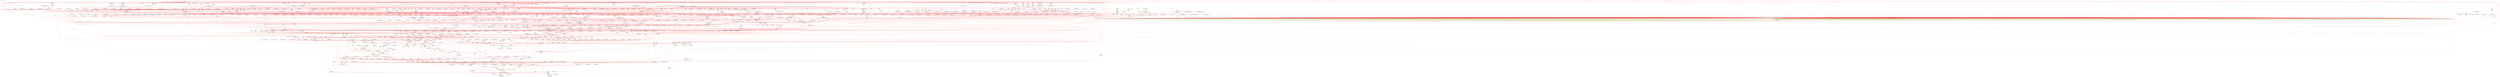 digraph v3graph {
	graph	[label="obj_dir/Voc8051_top_062_orderg_done.dot",
		 labelloc=t, labeljust=l,
		 //size="7.5,10",
		 rankdir=TB];
	n0x556a7bc2d2c0_0	[fontsize=8 label="0x556a7bc49350 POST\n TOP->wbd_we_o r1 f4", color=CadetBlue];
	n0x556a7bc2d2c0_1	[fontsize=8 label="0x556a7bc489a0 POST\n TOP->wbd_dat_o r1 f4", color=CadetBlue];
	n0x556a7bc2d2c0_2	[fontsize=8 label="0x556a7bc2cf50 POST\n TOP->dpc_ot r1 f4", color=CadetBlue];
	n0x556a7bc2d2c0_3	[fontsize=8 label="0x556a7bc2dc70 POST\n TOP->pc_log_prev r1 f4", color=CadetBlue];
	n0x556a7bc2d2c0_4	[fontsize=8 label="0x556a7bc48f70 POST\n TOP->wbd_cyc_o r1 f8", color=CadetBlue];
	n0x556a7bc2d2c0_5	[fontsize=8 label="0x556a7bc2d4b0 POST\n TOP->pc_change r1 f8", color=CadetBlue];
	n0x556a7bc2d2c0_6	[fontsize=8 label="0x556a7bc487b0 POST\n TOP->wbd_adr_o r1 f8", color=CadetBlue];
	n0x556a7bc2d2c0_7	[fontsize=8 label="0x556a7bc4b550 POST\n TOP->dptr r1 f10", color=CadetBlue];
	n0x556a7bc2d2c0_8	[fontsize=8 label="0x556a7bc483d0 POST\n TOP->cxrom_addr r1 f12", color=CadetBlue];
	n0x556a7bc2d2c0_9	[fontsize=8 label="0x556a7bf8df30 POST\n TOP->oc8051_top__DOT__oc8051_comp1__DOT__eq_r r1 f12", color=CadetBlue];
	n0x556a7bc2d2c0_10	[fontsize=8 label="0x556a7bfbf550 POST\n TOP->oc8051_top__DOT__oc8051_memory_interface1__DOT__dadr_ot r1 f12", color=CadetBlue];
	n0x556a7bc2d2c0_11	[fontsize=8 label="0x556a7bc49160 POST\n TOP->wbd_stb_o r1 f12", color=CadetBlue];
	n0x556a7bc2d2c0_12	[fontsize=8 label="0x556a7e393090 POST\n TOP->__Vtableidx4 r1 f16", color=CadetBlue];
	n0x556a7bc2d2c0_13	[fontsize=8 label="0x556a7e393e50\n TOP->__Vtable4_oc8051_top__DOT__oc8051_memory_interface1__DOT__op_length r1 f16", color=skyblue];
	n0x556a7bc2d2c0_14	[fontsize=8 label="0x556a7c0228b0 POST\n TOP->oc8051_top__DOT__oc8051_memory_interface1__DOT__pcs_cy r1 f16", color=CadetBlue];
	n0x556a7bc2d2c0_15	[fontsize=8 label="0x556a7bfbf440 POST\n TOP->oc8051_top__DOT__oc8051_memory_interface1__DOT__iadr_t r1 f16", color=CadetBlue];
	n0x556a7bc2d2c0_16	[fontsize=8 label="0x556a7bc47c10 POST\n TOP->p0_o r1 f16", color=CadetBlue];
	n0x556a7bc2d2c0_17	[fontsize=8 label="0x556a7bc47830 POST\n TOP->p1_o r1 f16", color=CadetBlue];
	n0x556a7bc2d2c0_18	[fontsize=8 label="0x556a7bc47450 POST\n TOP->p2_o r1 f16", color=CadetBlue];
	n0x556a7bc2d2c0_19	[fontsize=8 label="0x556a7bc47070 POST\n TOP->p3_o r1 f16", color=CadetBlue];
	n0x556a7bc2d2c0_20	[fontsize=8 label="0x556a7c0c1a10 POST\n TOP->oc8051_top__DOT__oc8051_sfr1__DOT__oc8051_psw1__DOT____Vlvbound1 r1 f30", color=CadetBlue];
	n0x556a7bc2d2c0_21	[fontsize=8 label="0x556a7bc7ce70 POST\n TOP->oc8051_top__DOT__irom_out_of_rst r1 f34", color=CadetBlue];
	n0x556a7bc2d2c0_22	[fontsize=8 label="0x556a7c0225f0 POST\n TOP->oc8051_top__DOT__oc8051_memory_interface1__DOT__pcs_source r1 f44", color=CadetBlue];
	n0x556a7bc2d2c0_23	[fontsize=8 label="0x556a7bec7e90 POST\n TOP->oc8051_top__DOT__oc8051_ram_top1__DOT__bit_addr_r r1 f54", color=CadetBlue];
	n0x556a7bc2d2c0_24	[fontsize=8 label="0x556a7c0949a0 POST\n TOP->oc8051_top__DOT__oc8051_sfr1__DOT__oc8051_etr1__DOT__etr_reg r1 f58", color=CadetBlue];
	n0x556a7bc2d2c0_25	[fontsize=8 label="0x556a7bc8c800 POST\n TOP->oc8051_top__DOT__oc8051_decoder1__DOT__wr_sfr r1 f94", color=CadetBlue];
	n0x556a7bc2d2c0_26	[fontsize=8 label="0x556a7bfbe230 POST\n TOP->oc8051_top__DOT__oc8051_memory_interface1__DOT__op3_buff r1 f104", color=CadetBlue];
	n0x556a7bc2d2c0_27	[fontsize=8 label="0x556a7bfe25e0 PORD\n TOP->oc8051_top__DOT__oc8051_memory_interface1__DOT__out_of_rst_cycles r1 f122", color=NavyBlue];
	n0x556a7bc2d2c0_28	[fontsize=8 label="0x556a7bc7ce70 PRE\n TOP->oc8051_top__DOT__irom_out_of_rst r1 f161", color=lightblue];
	n0x556a7bc2d2c0_29	[fontsize=8 label="0x556a7bc2d890 POST\n TOP->priv_lvl r1 f168", color=CadetBlue];
	n0x556a7bc2d2c0_30	[fontsize=8 label="0x556a7c0949a0 PRE\n TOP->oc8051_top__DOT__oc8051_sfr1__DOT__oc8051_etr1__DOT__etr_reg r1 f289", color=lightblue];
	n0x556a7bc2d2c0_31	[fontsize=8 label="0x556a7bc8cc10 POST\n TOP->oc8051_top__DOT__oc8051_decoder1__DOT__ram_rd_sel_r r1 f424", color=CadetBlue];
	n0x556a7bc2d2c0_32	[fontsize=8 label="0x556a7c09d460 POST\n TOP->oc8051_top__DOT__oc8051_sfr1__DOT__oc8051_sp1__DOT__pop r1 f426", color=CadetBlue];
	n0x556a7bc2d2c0_33	[fontsize=8 label="0x556a7bf9b470 POST\n TOP->oc8051_top__DOT__oc8051_indi_addr1__DOT__buff r1 f448", color=CadetBlue];
	n0x556a7bc2d2c0_34	[fontsize=8 label="0x556a7bfbe120 POST\n TOP->oc8051_top__DOT__oc8051_memory_interface1__DOT__op2_buff r1 f512", color=CadetBlue];
	n0x556a7bc2d2c0_35	[fontsize=8 label="0x556a7c09d680 POST\n TOP->oc8051_top__DOT__oc8051_sfr1__DOT__oc8051_sp1__DOT__sp_t r1 f856", color=CadetBlue];
	n0x556a7bc2d2c0_36	[fontsize=8 label="0x556a7bf8df30\n TOP->oc8051_top__DOT__oc8051_comp1__DOT__eq_r r1 f1282\n c29", color=skyblue];
	n0x556a7bc2d2c0_37	[fontsize=8 label="0x556a7c6f3140 POST\n TOP->__Vtableidx1 r1 f1282", color=CadetBlue];
	n0x556a7bc2d2c0_38	[fontsize=8 label="0x556a7c6f41e0\n TOP->__Vtable1_oc8051_top__DOT__enter_su_mode r1 f1282", color=skyblue];
	n0x556a7bc2d2c0_39	[fontsize=8 label="0x556a7c6f4700\n TOP->__Vtable1_oc8051_top__DOT__leave_su_mode r1 f1282", color=skyblue];
	n0x556a7bc2d2c0_40	[fontsize=8 label="0x556a7c6f5c50\n TOP->__Vtable1_oc8051_top__DOT__oc8051_decoder1__DOT__ram_rd_sel r1 f1282", color=skyblue];
	n0x556a7bc2d2c0_41	[fontsize=8 label="0x556a7c6f6420\n TOP->__Vtable1_oc8051_top__DOT__pc_wr r1 f1282", color=skyblue];
	n0x556a7bc2d2c0_42	[fontsize=8 label="0x556a7bc7ca60 POST\n TOP->oc8051_top__DOT__pc_wr r1 f1282", color=CadetBlue];
	n0x556a7bc2d2c0_43	[fontsize=8 label="0x556a7c6f6ea0\n TOP->__Vtable1_oc8051_top__DOT__pc_wr_sel r1 f1282", color=skyblue];
	n0x556a7bc2d2c0_44	[fontsize=8 label="0x556a7c6f7790\n TOP->__Vtable1_oc8051_top__DOT__comp_sel r1 f1282", color=skyblue];
	n0x556a7bc2d2c0_45	[fontsize=8 label="0x556a7bc7d0e0 POST\n TOP->oc8051_top__DOT__comp_sel r1 f1282", color=CadetBlue];
	n0x556a7bc2d2c0_46	[fontsize=8 label="0x556a7c6f8080\n TOP->__Vtable1_oc8051_top__DOT__rmw r1 f1282", color=skyblue];
	n0x556a7bc2d2c0_47	[fontsize=8 label="0x556a7c6f9260\n TOP->__Vtable1_oc8051_top__DOT__bit_addr r1 f1282", color=skyblue];
	n0x556a7bc2d2c0_48	[fontsize=8 label="0x556a7c09d460 PRE\n TOP->oc8051_top__DOT__oc8051_sfr1__DOT__oc8051_sp1__DOT__pop r1 f1365", color=lightblue];
	n0x556a7bc2d2c0_49	[fontsize=8 label="0x556a7bc5a5c0 POST\n TOP->oc8051_top__DOT__bank_sel r1 f1708", color=CadetBlue];
	n0x556a7bc2d2c0_50	[fontsize=8 label="0x556a7bc8cc10 PRE\n TOP->oc8051_top__DOT__oc8051_decoder1__DOT__ram_rd_sel_r r1 f2221", color=lightblue];
	n0x556a7bc2d2c0_51	[fontsize=8 label="0x556a7bc8cb40 POST\n TOP->oc8051_top__DOT__oc8051_decoder1__DOT__op r1 f4276", color=CadetBlue];
	n0x556a7bc2d2c0_52	[fontsize=8 label="0x556a7e2dee60 PORD\n TOP->__Vtableidx3 r1 f5766", color=NavyBlue];
	n0x556a7bc2d2c0_53	[fontsize=8 label="0x556a7be63570 POST\n TOP->oc8051_top__DOT__oc8051_alu1__DOT__da_tmp r1 f6618", color=CadetBlue];
	n0x556a7bc2d2c0_54	[fontsize=8 label="0x556a7be63680 POST\n TOP->oc8051_top__DOT__oc8051_alu1__DOT__da_tmp1 r1 f6618", color=CadetBlue];
	n0x556a7bc2d2c0_55	[fontsize=8 label="0x556a7bfc0430 POST\n TOP->oc8051_top__DOT__oc8051_memory_interface1__DOT__cdata r1 f8596", color=CadetBlue];
	n0x556a7bc2d2c0_56	[fontsize=8 label="0x556a7bfc0540 POST\n TOP->oc8051_top__DOT__oc8051_memory_interface1__DOT__cdone r1 f8596", color=CadetBlue];
	n0x556a7bc2d2c0_57	[fontsize=8 label="0x556a7bfbae20 POST\n TOP->oc8051_top__DOT__oc8051_memory_interface1__DOT__ddat_ir r1 f8596", color=CadetBlue];
	n0x556a7bc2d2c0_58	[fontsize=8 label="0x556a7bfbad10 POST\n TOP->oc8051_top__DOT__oc8051_memory_interface1__DOT__dack_ir r1 f8596", color=CadetBlue];
	n0x556a7bc2d2c0_59	[fontsize=8 label="0x556a7bfbf660 POST\n TOP->oc8051_top__DOT__oc8051_memory_interface1__DOT__dmem_wait r1 f8620", color=CadetBlue];
	n0x556a7bc2d2c0_60	[fontsize=8 label="0x556a7bfbc690 POST\n TOP->oc8051_top__DOT__oc8051_memory_interface1__DOT__rn_r r1 f11582", color=CadetBlue];
	n0x556a7bc2d2c0_61	[fontsize=8 label="0x556a7bfbc7a0 POST\n TOP->oc8051_top__DOT__oc8051_memory_interface1__DOT__ri_r r1 f11582", color=CadetBlue];
	n0x556a7bc2d2c0_62	[fontsize=8 label="0x556a7bfbc8b0 POST\n TOP->oc8051_top__DOT__oc8051_memory_interface1__DOT__imm_r r1 f11582", color=CadetBlue];
	n0x556a7bc2d2c0_63	[fontsize=8 label="0x556a7bfbc9c0 POST\n TOP->oc8051_top__DOT__oc8051_memory_interface1__DOT__imm2_r r1 f11582", color=CadetBlue];
	n0x556a7bc2d2c0_64	[fontsize=8 label="0x556a7c09d790 POST\n TOP->oc8051_top__DOT__oc8051_sfr1__DOT__oc8051_sp1__DOT__sp r1 f12438", color=CadetBlue];
	n0x556a7bc2d2c0_65	[fontsize=8 label="0x556a7bc7be30 POST\n TOP->oc8051_top__DOT__alu_op r1 f13246", color=CadetBlue];
	n0x556a7bc2d2c0_66	[fontsize=8 label="0x556a7be63790 POST\n TOP->oc8051_top__DOT__oc8051_alu1__DOT__inc r1 f13246", color=CadetBlue];
	n0x556a7bc2d2c0_67	[fontsize=8 label="0x556a7be638a0 POST\n TOP->oc8051_top__DOT__oc8051_alu1__DOT__dec r1 f13246", color=CadetBlue];
	n0x556a7bc2d2c0_68	[fontsize=8 label="0x556a7be61f20 POST\n TOP->oc8051_top__DOT__oc8051_alu1__DOT__addc r1 f13248", color=CadetBlue];
	n0x556a7bc2d2c0_69	[fontsize=8 label="0x556a7bc7c170 POST\n TOP->oc8051_top__DOT__src3 r1 f13248", color=CadetBlue];
	n0x556a7bc2d2c0_70	[fontsize=8 label="0x556a7bc8c730 POST\n TOP->oc8051_top__DOT__oc8051_decoder1__DOT__alu_op r1 f13250", color=CadetBlue];
	n0x556a7bc2d2c0_71	[fontsize=8 label="0x556a7bc3a4e0 POST\n TOP->oc8051_top__DOT__src_sel3 r1 f13252", color=CadetBlue];
	n0x556a7bc2d2c0_72	[fontsize=8 label="0x556a7beb8cf0 POST\n TOP->oc8051_top__DOT__oc8051_alu1__DOT__oc8051_div1__DOT__tmp_div r1 f13252", color=CadetBlue];
	n0x556a7bc2d2c0_73	[fontsize=8 label="0x556a7beae7a0 POST\n TOP->oc8051_top__DOT__oc8051_alu1__DOT__oc8051_mul1__DOT__tmp_mul r1 f13254", color=CadetBlue];
	n0x556a7bc2d2c0_74	[fontsize=8 label="0x556a7bc7e420 POST\n TOP->oc8051_top__DOT__sub_result r1 f13272", color=CadetBlue];
	n0x556a7bc2d2c0_75	[fontsize=8 label="0x556a7bfbae20 PRE\n TOP->oc8051_top__DOT__oc8051_memory_interface1__DOT__ddat_ir r1 f17289", color=lightblue];
	n0x556a7bc2d2c0_76	[fontsize=8 label="0x556a7bc7db70\n TOP->oc8051_top__DOT__iack_i r1 f18432", color=skyblue];
	n0x556a7bc2d2c0_77	[fontsize=8 label="0x556a7bfbe340 POST\n TOP->oc8051_top__DOT__oc8051_memory_interface1__DOT__op1_o r1 f18432", color=CadetBlue];
	n0x556a7bc2d2c0_78	[fontsize=8 label="0x556a7bfbe010 POST\n TOP->oc8051_top__DOT__oc8051_memory_interface1__DOT__int_vec_buff r1 f18436", color=CadetBlue];
	n0x556a7bc2d2c0_79	[fontsize=8 label="0x556a7bc7d4f0 POST\n TOP->oc8051_top__DOT__wr_ind r1 f19516", color=CadetBlue];
	n0x556a7bc2d2c0_80	[fontsize=8 label="0x556a7bc7c7f0 POST\n TOP->oc8051_top__DOT__wr r1 f19518", color=CadetBlue];
	n0x556a7bc2d2c0_81	[fontsize=8 label="0x556a7bc8c660 POST\n TOP->oc8051_top__DOT__oc8051_decoder1__DOT__wr r1 f19522", color=CadetBlue];
	n0x556a7bc2d2c0_82	[fontsize=8 label="0x556a7bc8cb40 PRE\n TOP->oc8051_top__DOT__oc8051_decoder1__DOT__op r1 f25511", color=lightblue];
	n0x556a7bc2d2c0_83	[fontsize=8 label="0x556a7e418200 PORD\n TOP->__Vdlyvval__oc8051_top__DOT__oc8051_indi_addr1__DOT__buff__v8 r1 f29533", color=NavyBlue];
	n0x556a7bc2d2c0_84	[fontsize=8 label="0x556a7e416c00 PORD\n TOP->__Vdlyvval__oc8051_top__DOT__oc8051_indi_addr1__DOT__buff__v9 r1 f29533", color=NavyBlue];
	n0x556a7bc2d2c0_85	[fontsize=8 label="0x556a7e42c350 PORD\n TOP->__Vdlyvval__oc8051_top__DOT__oc8051_indi_addr1__DOT__buff__v10 r1 f29533", color=NavyBlue];
	n0x556a7bc2d2c0_86	[fontsize=8 label="0x556a7e42d600 PORD\n TOP->__Vdlyvval__oc8051_top__DOT__oc8051_indi_addr1__DOT__buff__v11 r1 f29533", color=NavyBlue];
	n0x556a7bc2d2c0_87	[fontsize=8 label="0x556a7e42ebb0 PORD\n TOP->__Vdlyvval__oc8051_top__DOT__oc8051_indi_addr1__DOT__buff__v12 r1 f29533", color=NavyBlue];
	n0x556a7bc2d2c0_88	[fontsize=8 label="0x556a7e413d50 PORD\n TOP->__Vdlyvval__oc8051_top__DOT__oc8051_indi_addr1__DOT__buff__v13 r1 f29533", color=NavyBlue];
	n0x556a7bc2d2c0_89	[fontsize=8 label="0x556a7e3e1e90 PORD\n TOP->__Vdlyvval__oc8051_top__DOT__oc8051_indi_addr1__DOT__buff__v14 r1 f29533", color=NavyBlue];
	n0x556a7bc2d2c0_90	[fontsize=8 label="0x556a7e3e3260 PORD\n TOP->__Vdlyvval__oc8051_top__DOT__oc8051_indi_addr1__DOT__buff__v15 r1 f29533", color=NavyBlue];
	n0x556a7bc2d2c0_91	[fontsize=8 label="0x556a7c09d790 PRE\n TOP->oc8051_top__DOT__oc8051_sfr1__DOT__oc8051_sp1__DOT__sp r1 f34589", color=lightblue];
	n0x556a7bc2d2c0_92	[fontsize=8 label="0x556a7bc5a830 POST\n TOP->oc8051_top__DOT__ea_int r1 f36878", color=CadetBlue];
	n0x556a7bc2d2c0_93	[fontsize=8 label="0x556a7bfbe230 PRE\n TOP->oc8051_top__DOT__oc8051_memory_interface1__DOT__op3_buff r1 f39076", color=lightblue];
	n0x556a7bc2d2c0_94	[fontsize=8 label="0x556a7bfbe120 PRE\n TOP->oc8051_top__DOT__oc8051_memory_interface1__DOT__op2_buff r1 f39484", color=lightblue];
	n0x556a7bc2d2c0_95	[fontsize=8 label="0x556a7be61ae0 POST\n TOP->oc8051_top__DOT__oc8051_alu1__DOT__add8 r1 f39744", color=CadetBlue];
	n0x556a7bc2d2c0_96	[fontsize=8 label="0x556a7be62be0 POST\n TOP->oc8051_top__DOT__oc8051_alu1__DOT__subc r1 f39792", color=CadetBlue];
	n0x556a7bc2d2c0_97	[fontsize=8 label="0x556a7bc47c10 PRE\n TOP->p0_o r1 f48577", color=lightblue];
	n0x556a7bc2d2c0_98	[fontsize=8 label="0x556a7bc47830 PRE\n TOP->p1_o r1 f48577", color=lightblue];
	n0x556a7bc2d2c0_99	[fontsize=8 label="0x556a7bc47450 PRE\n TOP->p2_o r1 f48577", color=lightblue];
	n0x556a7bc2d2c0_100	[fontsize=8 label="0x556a7bc47070 PRE\n TOP->p3_o r1 f48577", color=lightblue];
	n0x556a7bc2d2c0_101	[fontsize=8 label="0x556a7beb8030 POST\n TOP->oc8051_top__DOT__oc8051_alu1__DOT__oc8051_div1__DOT__div0 r1 f53002", color=CadetBlue];
	n0x556a7bc2d2c0_102	[fontsize=8 label="0x556a7bfbf440 PRE\n TOP->oc8051_top__DOT__oc8051_memory_interface1__DOT__iadr_t r1 f60090", color=lightblue];
	n0x556a7bc2d2c0_103	[fontsize=8 label="0x556a7bfc0430 PRE\n TOP->oc8051_top__DOT__oc8051_memory_interface1__DOT__cdata r1 f62813", color=lightblue];
	n0x556a7bc2d2c0_104	[fontsize=8 label="0x556a7bfc0540 PRE\n TOP->oc8051_top__DOT__oc8051_memory_interface1__DOT__cdone r1 f62813", color=lightblue];
	n0x556a7bc2d2c0_105	[fontsize=8 label="0x556a7bc3a920 POST\n TOP->oc8051_top__DOT__ram_wr_sel r1 f63042", color=CadetBlue];
	n0x556a7bc2d2c0_106	[fontsize=8 label="0x556a7bc8c8d0 POST\n TOP->oc8051_top__DOT__oc8051_decoder1__DOT__ram_wr_sel r1 f63046", color=CadetBlue];
	n0x556a7bc2d2c0_107	[fontsize=8 label="0x556a7beae7a0 PRE\n TOP->oc8051_top__DOT__oc8051_alu1__DOT__oc8051_mul1__DOT__tmp_mul r1 f72982", color=lightblue];
	n0x556a7bc2d2c0_108	[fontsize=8 label="0x556a7bc5a830 PRE\n TOP->oc8051_top__DOT__ea_int r1 f73765", color=lightblue];
	n0x556a7bc2d2c0_109	[fontsize=8 label="0x556a7be616a0 POST\n TOP->oc8051_top__DOT__oc8051_alu1__DOT__add4 r1 f92736", color=CadetBlue];
	n0x556a7bc2d2c0_110	[fontsize=8 label="0x556a7bc4a0e0 POST\n TOP->op1 r1 f110616", color=CadetBlue];
	n0x556a7bc2d2c0_111	[fontsize=8 label="0x556a7bc49d00 POST\n TOP->op2 r1 f110616", color=CadetBlue];
	n0x556a7bc2d2c0_112	[fontsize=8 label="0x556a7bc49b10 POST\n TOP->op3 r1 f110616", color=CadetBlue];
	n0x556a7bc2d2c0_113	[fontsize=8 label="0x556a7bfc0100 POST\n TOP->oc8051_top__DOT__oc8051_memory_interface1__DOT__idat_old r1 f110620", color=CadetBlue];
	n0x556a7bc2d2c0_114	[fontsize=8 label="0x556a7be627a0 POST\n TOP->oc8051_top__DOT__oc8051_alu1__DOT__sub8 r1 f119376", color=CadetBlue];
	n0x556a7bc2d2c0_115	[fontsize=8 label="0x556a7beb8580 POST\n TOP->oc8051_top__DOT__oc8051_alu1__DOT__oc8051_div1__DOT__sub0 r1 f132510", color=CadetBlue];
	n0x556a7bc2d2c0_116	[fontsize=8 label="0x556a7bc4b360 POST\n TOP->iram r1 f263168", color=CadetBlue];
	n0x556a7bc2d2c0_117	[fontsize=8 label="0x556a7be62360 POST\n TOP->oc8051_top__DOT__oc8051_alu1__DOT__sub4 r1 f278544", color=CadetBlue];
	n0x556a7bc2d2c0_118	[fontsize=8 label="0x556a7beb8360 POST\n TOP->oc8051_top__DOT__oc8051_alu1__DOT__oc8051_div1__DOT__rem1 r1 f291528", color=CadetBlue];
	n0x556a7bc2d2c0_119	[fontsize=8 label="0x556a7beb87a0 POST\n TOP->oc8051_top__DOT__oc8051_alu1__DOT__oc8051_div1__DOT__cmp0 r1 f371034", color=CadetBlue];
	n0x556a7bc2d2c0_120	[fontsize=8 label="0x556a7beb8140 POST\n TOP->oc8051_top__DOT__oc8051_alu1__DOT__oc8051_div1__DOT__div1 r1 f609562", color=CadetBlue];
	n0x556a7bc2d2c0_121	[fontsize=8 label="0x556a7bc7c720 POST\n TOP->oc8051_top__DOT__alu_cy r1 f755808", color=CadetBlue];
	n0x556a7bc2d2c0_122	[fontsize=8 label="0x556a7bc5a4f0 POST\n TOP->oc8051_top__DOT__cy_sel r1 f755812", color=CadetBlue];
	n0x556a7bc2d2c0_123	[fontsize=8 label="0x556a7e402fb0 PORD\n TOP->__Vdlyvval__oc8051_top__DOT__oc8051_ram_top1__DOT__oc8051_idata__DOT__buff__v0 r1 f790488", color=NavyBlue];
	n0x556a7bc2d2c0_124	[fontsize=8 label="0x556a7e402870 PORD\n TOP->__Vdlyvdim0__oc8051_top__DOT__oc8051_ram_top1__DOT__oc8051_idata__DOT__buff__v0 r1 f790488", color=NavyBlue];
	n0x556a7bc2d2c0_125	[fontsize=8 label="0x556a7c0aebd0 POST\n TOP->oc8051_top__DOT__oc8051_sfr1__DOT__oc8051_psw1__DOT__data r1 f1.52663e+06", color=CadetBlue];
	n0x556a7bc2d2c0_126	[fontsize=8 label="0x556a7beb8690 POST\n TOP->oc8051_top__DOT__oc8051_alu1__DOT__oc8051_div1__DOT__sub1 r1 f1.80219e+06", color=CadetBlue];
	n0x556a7bc2d2c0_127	[fontsize=8 label="0x556a7c07e080\n TOP->oc8051_top__DOT__oc8051_sfr1__DOT__oc8051_acc1__DOT__acc r1 f3.04978e+06\n c88", color=skyblue];
	n0x556a7bc2d2c0_128	[fontsize=8 label="0x556a7beb8470 POST\n TOP->oc8051_top__DOT__oc8051_alu1__DOT__oc8051_div1__DOT__rem2 r1 f4.18745e+06", color=CadetBlue];
	n0x556a7bc2d2c0_129	[fontsize=8 label="0x556a7beb8e00 POST\n TOP->oc8051_top__DOT__oc8051_alu1__DOT__oc8051_div1__DOT__tmp_rem r1 f4.18745e+06", color=CadetBlue];
	n0x556a7bc2d2c0_130	[fontsize=8 label="0x556a7beb88b0 POST\n TOP->oc8051_top__DOT__oc8051_alu1__DOT__oc8051_div1__DOT__cmp1 r1 f4.82351e+06", color=CadetBlue];
	n0x556a7bc2d2c0_131	[fontsize=8 label="0x556a7bc7bfd0 POST\n TOP->oc8051_top__DOT__src1 r1 f9.63452e+06", color=CadetBlue];
	n0x556a7bc2d2c0_132	[fontsize=8 label="0x556a7bc3a9f0 POST\n TOP->oc8051_top__DOT__src_sel1 r1 f9.63452e+06", color=CadetBlue];
	n0x556a7bc2d2c0_133	[fontsize=8 label="0x556a7bf81020 POST\n TOP->oc8051_top__DOT__oc8051_alu_src_sel1__DOT__op1_r r1 f9.63452e+06", color=CadetBlue];
	n0x556a7bc2d2c0_134	[fontsize=8 label="0x556a7bf81240 POST\n TOP->oc8051_top__DOT__oc8051_alu_src_sel1__DOT__op3_r r1 f9.63452e+06", color=CadetBlue];
	n0x556a7bc2d2c0_135	[fontsize=8 label="0x556a7bc7c0a0 POST\n TOP->oc8051_top__DOT__src2 r1 f1.16487e+07", color=CadetBlue];
	n0x556a7bc2d2c0_136	[fontsize=8 label="0x556a7bc3a2c0 POST\n TOP->oc8051_top__DOT__src_sel2 r1 f1.16487e+07", color=CadetBlue];
	n0x556a7bc2d2c0_137	[fontsize=8 label="0x556a7bf81130 POST\n TOP->oc8051_top__DOT__oc8051_alu_src_sel1__DOT__op2_r r1 f2.12832e+07", color=CadetBlue];
	n0x556a7bc2d2c0_138	[fontsize=8 label="0x556a7d4e70f0 PORD\n TOP->__Vtableidx2 r1 f2.22598e+07", color=NavyBlue];
	n0x556a7bc2d2c0_139	[fontsize=8 label="0x556a7bc8c800 PRE\n TOP->oc8051_top__DOT__oc8051_decoder1__DOT__wr_sfr r1 f2.22599e+07", color=lightblue];
	n0x556a7bc2d2c0_140	[fontsize=8 label="0x556a7bc8c730 PRE\n TOP->oc8051_top__DOT__oc8051_decoder1__DOT__alu_op r1 f2.22731e+07", color=lightblue];
	n0x556a7bc2d2c0_141	[fontsize=8 label="0x556a7bc3a4e0 PRE\n TOP->oc8051_top__DOT__src_sel3 r1 f2.22731e+07", color=lightblue];
	n0x556a7bc2d2c0_142	[fontsize=8 label="0x556a7bc8c660 PRE\n TOP->oc8051_top__DOT__oc8051_decoder1__DOT__wr r1 f2.22794e+07", color=lightblue];
	n0x556a7bc2d2c0_143	[fontsize=8 label="0x556a7bc8c8d0 PRE\n TOP->oc8051_top__DOT__oc8051_decoder1__DOT__ram_wr_sel r1 f2.23229e+07", color=lightblue];
	n0x556a7bc2d2c0_144	[fontsize=8 label="0x556a7beb8cf0 PRE\n TOP->oc8051_top__DOT__oc8051_alu1__DOT__oc8051_div1__DOT__tmp_div r1 f2.30112e+07", color=lightblue];
	n0x556a7bc2d2c0_145	[fontsize=8 label="0x556a7bc5a4f0 PRE\n TOP->oc8051_top__DOT__cy_sel r1 f2.30157e+07", color=lightblue];
	n0x556a7bc2d2c0_146	[fontsize=8 label="0x556a7c0c1bc0 PORD\n TOP->oc8051_top__DOT__oc8051_sfr1__DOT__oc8051_psw1__DOT____Vlvbound2 r1 f2.38483e+07", color=NavyBlue];
	n0x556a7bc2d2c0_147	[fontsize=8 label="0x556a7c0aebd0 PRE\n TOP->oc8051_top__DOT__oc8051_sfr1__DOT__oc8051_psw1__DOT__data r1 f2.53749e+07", color=lightblue];
	n0x556a7bc2d2c0_148	[fontsize=8 label="0x556a7beb8e00 PRE\n TOP->oc8051_top__DOT__oc8051_alu1__DOT__oc8051_div1__DOT__tmp_rem r1 f2.71854e+07", color=lightblue];
	n0x556a7bc2d2c0_149	[fontsize=8 label="0x556a7bc3a9f0 PRE\n TOP->oc8051_top__DOT__src_sel1 r1 f3.18944e+07", color=lightblue];
	n0x556a7bc2d2c0_150	[fontsize=8 label="0x556a7bc3a2c0 PRE\n TOP->oc8051_top__DOT__src_sel2 r1 f3.39086e+07", color=lightblue];
	n0x556a7bc2d2c0_151	[fontsize=8 label="0x556a7bc5a010 POST\n TOP->oc8051_top__DOT__ram_out r1 f4.40914e+07", color=CadetBlue];
	n0x556a7bc2d2c0_152	[fontsize=8 label="0x556a7bc7d900 POST\n TOP->oc8051_top__DOT__bit_out r1 f4.40914e+07", color=CadetBlue];
	n0x556a7bc2d2c0_153	[fontsize=8 label="0x556a7bc7d420 POST\n TOP->oc8051_top__DOT__rd_ind r1 f4.40914e+07", color=CadetBlue];
	n0x556a7bc2d2c0_154	[fontsize=8 label="0x556a7bfba9e0 POST\n TOP->oc8051_top__DOT__oc8051_memory_interface1__DOT__rd_addr_r r1 f4.40914e+07", color=CadetBlue];
	n0x556a7bc2d2c0_155	[fontsize=8 label="0x556a7bc5a0e0 POST\n TOP->oc8051_top__DOT__sfr_out r1 f4.40914e+07", color=CadetBlue];
	n0x556a7bc2d2c0_156	[fontsize=8 label="0x556a7bc5a420 POST\n TOP->oc8051_top__DOT__sfr_bit r1 f4.40914e+07", color=CadetBlue];
	n0x556a7bc2d2c0_157	[fontsize=8 label="0x556a7bec82d0 POST\n TOP->oc8051_top__DOT__oc8051_ram_top1__DOT__bit_select r1 f4.40914e+07", color=CadetBlue];
	n0x556a7bc2d2c0_158	[fontsize=8 label="0x556a7bec7e90 PRE\n TOP->oc8051_top__DOT__oc8051_ram_top1__DOT__bit_addr_r r1 f4.40931e+07", color=lightblue];
	n0x556a7bc2d2c0_159	[fontsize=8 label="0x556a7bfbad10 PRE\n TOP->oc8051_top__DOT__oc8051_memory_interface1__DOT__dack_ir r1 f4.41667e+07", color=lightblue];
	n0x556a7bc2d2c0_160	[fontsize=8 label="0x556a7bfbc690 PRE\n TOP->oc8051_top__DOT__oc8051_memory_interface1__DOT__rn_r r1 f4.41697e+07", color=lightblue];
	n0x556a7bc2d2c0_161	[fontsize=8 label="0x556a7bfbc7a0 PRE\n TOP->oc8051_top__DOT__oc8051_memory_interface1__DOT__ri_r r1 f4.41697e+07", color=lightblue];
	n0x556a7bc2d2c0_162	[fontsize=8 label="0x556a7bfbc8b0 PRE\n TOP->oc8051_top__DOT__oc8051_memory_interface1__DOT__imm_r r1 f4.41697e+07", color=lightblue];
	n0x556a7bc2d2c0_163	[fontsize=8 label="0x556a7bfbc9c0 PRE\n TOP->oc8051_top__DOT__oc8051_memory_interface1__DOT__imm2_r r1 f4.41697e+07", color=lightblue];
	n0x556a7bc2d2c0_164	[fontsize=8 label="0x556a7bfbe010 PRE\n TOP->oc8051_top__DOT__oc8051_memory_interface1__DOT__int_vec_buff r1 f4.42692e+07", color=lightblue];
	n0x556a7bc2d2c0_165	[fontsize=8 label="0x556a7bfc0100 PRE\n TOP->oc8051_top__DOT__oc8051_memory_interface1__DOT__idat_old r1 f4.46551e+07", color=lightblue];
	n0x556a7bc2d2c0_166	[fontsize=8 label="0x556a7bf81020 PRE\n TOP->oc8051_top__DOT__oc8051_alu_src_sel1__DOT__op1_r r1 f5.01961e+07", color=lightblue];
	n0x556a7bc2d2c0_167	[fontsize=8 label="0x556a7bf81240 PRE\n TOP->oc8051_top__DOT__oc8051_alu_src_sel1__DOT__op3_r r1 f5.01961e+07", color=lightblue];
	n0x556a7bc2d2c0_168	[fontsize=8 label="0x556a7bf81130 PRE\n TOP->oc8051_top__DOT__oc8051_alu_src_sel1__DOT__op2_r r1 f6.18448e+07", color=lightblue];
	n0x556a7bc2d2c0_169	[fontsize=8 label="0x556a7bc3aac0 POST\n TOP->oc8051_top__DOT__ram_data r1 f8.81827e+07", color=CadetBlue];
	n0x556a7bc2d2c0_170	[fontsize=8 label="0x556a7bec7fa0 POST\n TOP->oc8051_top__DOT__oc8051_ram_top1__DOT__rd_en_r r1 f8.81828e+07", color=CadetBlue];
	n0x556a7bc2d2c0_171	[fontsize=8 label="0x556a7bec80b0 POST\n TOP->oc8051_top__DOT__oc8051_ram_top1__DOT__wr_data_r r1 f8.81828e+07", color=CadetBlue];
	n0x556a7bc2d2c0_172	[fontsize=8 label="0x556a7bec81c0 POST\n TOP->oc8051_top__DOT__oc8051_ram_top1__DOT__rd_data_m r1 f8.81828e+07", color=CadetBlue];
	n0x556a7bc2d2c0_173	[fontsize=8 label="0x556a7bc7d420 PRE\n TOP->oc8051_top__DOT__rd_ind r1 f8.81832e+07", color=lightblue];
	n0x556a7bc2d2c0_174	[fontsize=8 label="0x556a7bec82d0 PRE\n TOP->oc8051_top__DOT__oc8051_ram_top1__DOT__bit_select r1 f8.81844e+07", color=lightblue];
	n0x556a7bc2d2c0_175	[fontsize=8 label="0x556a7bfba9e0 PRE\n TOP->oc8051_top__DOT__oc8051_memory_interface1__DOT__rd_addr_r r1 f8.82495e+07", color=lightblue];
	n0x556a7bc2d2c0_176	[fontsize=8 label="0x556a7bc2dc70 PRE\n TOP->pc_log_prev r1 f1.17519e+08", color=lightblue];
	n0x556a7bc2d2c0_177	[fontsize=8 label="0x556a7bc5a420 PRE\n TOP->oc8051_top__DOT__sfr_bit r1 f1.55181e+08", color=lightblue];
	n0x556a7bc2d2c0_178	[fontsize=8 label="0x556a7bc5a0e0 PRE\n TOP->oc8051_top__DOT__sfr_out r1 f1.76268e+08", color=lightblue];
	n0x556a7bc2d2c0_179	[fontsize=8 label="0x556a7bec81c0 PRE\n TOP->oc8051_top__DOT__oc8051_ram_top1__DOT__rd_data_m r1 f1.7663e+08", color=lightblue];
	n0x556a7bc2d2c0_180	[fontsize=8 label="0x556a7bc49350 PRE\n TOP->wbd_we_o r1 f1.81384e+08", color=lightblue];
	n0x556a7bc2d2c0_181	[fontsize=8 label="0x556a7bc489a0 PRE\n TOP->wbd_dat_o r1 f1.81384e+08", color=lightblue];
	n0x556a7bc2d2c0_182	[fontsize=8 label="0x556a7bc2cf50 PRE\n TOP->dpc_ot r1 f1.81384e+08", color=lightblue];
	n0x556a7bc2d2c0_183	[fontsize=8 label="0x556a7bfbf550 PRE\n TOP->oc8051_top__DOT__oc8051_memory_interface1__DOT__dadr_ot r1 f1.81384e+08", color=lightblue];
	n0x556a7bc2d2c0_184	[fontsize=8 label="0x556a7bc49160 PRE\n TOP->wbd_stb_o r1 f1.81384e+08", color=lightblue];
	n0x556a7bc2d2c0_185	[fontsize=8 label="0x556a7bfbf660 PRE\n TOP->oc8051_top__DOT__oc8051_memory_interface1__DOT__dmem_wait r1 f1.81392e+08", color=lightblue];
	n0x556a7bc2d2c0_186	[fontsize=8 label="0x556a7bec7fa0 PRE\n TOP->oc8051_top__DOT__oc8051_ram_top1__DOT__rd_en_r r1 f2.64548e+08", color=lightblue];
	n0x556a7bc2d2c0_187	[fontsize=8 label="0x556a7bec80b0 PRE\n TOP->oc8051_top__DOT__oc8051_ram_top1__DOT__wr_data_r r1 f2.64548e+08", color=lightblue];
	n188	[fontsize=8 label="*INPUTS* r1 f1.23387e+10", color=green];
	n0x556a7bc2d2c0_189	[fontsize=8 label="0x556a7bc68c40\n TOP->int0_i r2 f1", color=skyblue];
	n0x556a7bc2d2c0_190	[fontsize=8 label="0x556a7bc667a0\n TOP->int1_i r2 f1", color=skyblue];
	n0x556a7bc2d2c0_191	[fontsize=8 label="0x556a7bc61320\n TOP->wbd_ack_i r2 f1", color=skyblue];
	n0x556a7bc2d2c0_192	[fontsize=8 label="0x556a7bc776d0\n TOP->wbi_ack_i r2 f1", color=skyblue];
	n0x556a7bc2d2c0_193	[fontsize=8 label="0x556a7bc75af0\n TOP->wbd_err_i r2 f1", color=skyblue];
	n0x556a7bc2d2c0_194	[fontsize=8 label="0x556a7bc73090\n TOP->wbi_err_i r2 f1", color=skyblue];
	n0x556a7bc2d2c0_195	[fontsize=8 label="0x556a7bc49730\n TOP->wbd_dat_i r2 f1", color=skyblue];
	n0x556a7bc2d2c0_196	[fontsize=8 label="0x556a7bc49540\n TOP->wbi_dat_i r2 f1", color=skyblue];
	n0x556a7bc2d2c0_197	[fontsize=8 label="0x556a7bc481e0\n TOP->cxrom_data_out r2 f1", color=skyblue];
	n0x556a7bc2d2c0_198	[fontsize=8 label="0x556a7bc47e00\n TOP->p0_i r2 f13", color=skyblue];
	n0x556a7bc2d2c0_199	[fontsize=8 label="0x556a7bc47a20\n TOP->p1_i r2 f13", color=skyblue];
	n0x556a7bc2d2c0_200	[fontsize=8 label="0x556a7bc47640\n TOP->p2_i r2 f13", color=skyblue];
	n0x556a7bc2d2c0_201	[fontsize=8 label="0x556a7bc47260\n TOP->p3_i r2 f13", color=skyblue];
	n0x556a7bc2d2c0_202	[fontsize=8 label="0x556a7bc2d6a0\n TOP->su_en r2 f1283", color=skyblue];
	n0x556a7bc2d2c0_203	[fontsize=8 label="0x556a7bc68070\n TOP->ea_in r2 f36875", color=skyblue];
	n0x556a7bc2d2c0_204	[fontsize=8 label="0x556a7bc5d690\n TOP->wb_rst_i r2 f5.99198e+09", color=skyblue];
	n0x556a7bc2d2c0_205	[fontsize=8 label="0x556a7bc67360\n TOP->wb_clk_i r2 f6.34665e+09", color=skyblue];
	n0x556a7bc2d2c0_206	[fontsize=8 label="0x556a7e404ca0\n ACTIVE r3 f24", color=yellow];
	n0x556a7bc2d2c0_207	[fontsize=8 label="0x556a7e3d54d0\n ACTIVE r3 f197", color=yellow];
	n0x556a7bc2d2c0_208	[fontsize=8 label="0x556a7e406fe0\n ACTIVE r3 f348", color=yellow];
	n0x556a7bc2d2c0_209	[fontsize=8 label="0x556a7e3fb9c0\n ACTIVE r3 f1793", color=yellow];
	n0x556a7bc2d2c0_210	[fontsize=8 label="0x556a7e4311f0\n ACTIVE r3 f2647", color=yellow];
	n0x556a7bc2d2c0_211	[fontsize=8 label="0x556a7e3c9cb0\n ACTIVE r3 f2675", color=yellow];
	n0x556a7bc2d2c0_212	[fontsize=8 label="0x556a7e407e50\n ACTIVE r3 f3349", color=yellow];
	n0x556a7bc2d2c0_213	[fontsize=8 label="0x556a7e3d1330\n ACTIVE r3 f5781", color=yellow];
	n0x556a7bc2d2c0_214	[fontsize=8 label="0x556a7e40e4e0\n ACTIVE r3 f14669", color=yellow];
	n0x556a7bc2d2c0_215	[fontsize=8 label="0x556a7e3ce9d0\n ACTIVE r3 f25887", color=yellow];
	n0x556a7bc2d2c0_216	[fontsize=8 label="0x556a7e41df20\n ACTIVE r3 f29789", color=yellow];
	n0x556a7bc2d2c0_217	[fontsize=8 label="0x556a7e4206f0\n ACTIVE r3 f39182", color=yellow];
	n0x556a7bc2d2c0_218	[fontsize=8 label="0x556a7e41fa10\n ACTIVE r3 f39998", color=yellow];
	n0x556a7bc2d2c0_219	[fontsize=8 label="0x556a7e3fad00\n ACTIVE r3 f47029", color=yellow];
	n0x556a7bc2d2c0_220	[fontsize=8 label="0x556a7e412680\n ACTIVE r3 f48498", color=yellow];
	n0x556a7bc2d2c0_221	[fontsize=8 label="0x556a7e3ff980\n ACTIVE r3 f48595", color=yellow];
	n0x556a7bc2d2c0_222	[fontsize=8 label="0x556a7e4003e0\n ACTIVE r3 f48595", color=yellow];
	n0x556a7bc2d2c0_223	[fontsize=8 label="0x556a7e400e40\n ACTIVE r3 f48595", color=yellow];
	n0x556a7bc2d2c0_224	[fontsize=8 label="0x556a7e4018a0\n ACTIVE r3 f48595", color=yellow];
	n0x556a7bc2d2c0_225	[fontsize=8 label="0x556a7e3dff30\n ACTIVE r3 f60107", color=yellow];
	n0x556a7bc2d2c0_226	[fontsize=8 label="0x556a7e3df2f0\n ACTIVE r3 f60108", color=yellow];
	n0x556a7bc2d2c0_227	[fontsize=8 label="0x556a7e3fd180\n ACTIVE r3 f61923", color=yellow];
	n0x556a7bc2d2c0_228	[fontsize=8 label="0x556a7e3d62f0\n ACTIVE r3 f71411", color=yellow];
	n0x556a7bc2d2c0_229	[fontsize=8 label="0x556a7e41e940\n ACTIVE r3 f71411", color=yellow];
	n0x556a7bc2d2c0_230	[fontsize=8 label="0x556a7e3e0c10\n ACTIVE r3 f77315", color=yellow];
	n0x556a7bc2d2c0_231	[fontsize=8 label="0x556a7e3d7db0\n ACTIVE r3 f86237", color=yellow];
	n0x556a7bc2d2c0_232	[fontsize=8 label="0x556a7e435360\n ACTIVE r3 f86238", color=yellow];
	n0x556a7bc2d2c0_233	[fontsize=8 label="0x556a7e3fc5a0\n ACTIVE r3 f88419", color=yellow];
	n0x556a7bc2d2c0_234	[fontsize=8 label="0x556a7e40a710\n ACTIVE r3 f110645", color=yellow];
	n0x556a7bc2d2c0_235	[fontsize=8 label="0x556a7e3de410\n ACTIVE r3 f154964", color=yellow];
	n0x556a7bc2d2c0_236	[fontsize=8 label="0x556a7e40bae0\n ACTIVE r3 f270315", color=yellow];
	n0x556a7bc2d2c0_237	[fontsize=8 label="0x556a7e403f40\n ACTIVE r3 f1.31684e+06", color=yellow];
	n0x556a7bc2d2c0_238	[fontsize=8 label="0x556a7e3dec90\n ACTIVE r3 f2.226e+07", color=yellow];
	n0x556a7bc2d2c0_239	[fontsize=8 label="0x556a7e431e80\n ACTIVE r3 f2.226e+07", color=yellow];
	n0x556a7bc2d2c0_240	[fontsize=8 label="0x556a7c0e0300\n ACTIVE r3 f2.22863e+07", color=yellow];
	n0x556a7bc2d2c0_241	[fontsize=8 label="0x556a7e433550\n ACTIVE r3 f2.22863e+07", color=yellow];
	n0x556a7bc2d2c0_242	[fontsize=8 label="0x556a7e3d7310\n ACTIVE r3 f2.22989e+07", color=yellow];
	n0x556a7bc2d2c0_243	[fontsize=8 label="0x556a7e3dc550\n ACTIVE r3 f2.23859e+07", color=yellow];
	n0x556a7bc2d2c0_244	[fontsize=8 label="0x556a7e3c2440\n ACTIVE r3 f2.30244e+07", color=yellow];
	n0x556a7bc2d2c0_245	[fontsize=8 label="0x556a7e42b610\n ACTIVE r3 f2.37715e+07", color=yellow];
	n0x556a7bc2d2c0_246	[fontsize=8 label="0x556a7e3fe3a0\n ACTIVE r3 f2.69016e+07", color=yellow];
	n0x556a7bc2d2c0_247	[fontsize=8 label="0x556a7e427040\n ACTIVE r3 f3.13728e+07", color=yellow];
	n0x556a7bc2d2c0_248	[fontsize=8 label="0x556a7c0e3430\n ACTIVE r3 f4.15289e+07", color=yellow];
	n0x556a7bc2d2c0_249	[fontsize=8 label="0x556a7e435680\n ACTIVE r3 f4.17619e+07", color=yellow];
	n0x556a7bc2d2c0_250	[fontsize=8 label="0x556a7e427520\n ACTIVE r3 f4.40931e+07", color=yellow];
	n0x556a7bc2d2c0_251	[fontsize=8 label="0x556a7e3c7b80\n ACTIVE r3 f4.41581e+07", color=yellow];
	n0x556a7bc2d2c0_252	[fontsize=8 label="0x556a7e3c6ec0\n ACTIVE r3 f4.41753e+07", color=yellow];
	n0x556a7bc2d2c0_253	[fontsize=8 label="0x556a7e3c8860\n ACTIVE r3 f4.41755e+07", color=yellow];
	n0x556a7bc2d2c0_254	[fontsize=8 label="0x556a7e3cf800\n ACTIVE r3 f4.41813e+07", color=yellow];
	n0x556a7bc2d2c0_255	[fontsize=8 label="0x556a7e3c3ba0\n ACTIVE r3 f4.41813e+07", color=yellow];
	n0x556a7bc2d2c0_256	[fontsize=8 label="0x556a7e3c4860\n ACTIVE r3 f4.41813e+07", color=yellow];
	n0x556a7bc2d2c0_257	[fontsize=8 label="0x556a7e3c5520\n ACTIVE r3 f4.41813e+07", color=yellow];
	n0x556a7bc2d2c0_258	[fontsize=8 label="0x556a7e422930\n ACTIVE r3 f4.42876e+07", color=yellow];
	n0x556a7bc2d2c0_259	[fontsize=8 label="0x556a7e3cbb10\n ACTIVE r3 f4.42876e+07", color=yellow];
	n0x556a7bc2d2c0_260	[fontsize=8 label="0x556a7e421690\n ACTIVE r3 f4.46199e+07", color=yellow];
	n0x556a7bc2d2c0_261	[fontsize=8 label="0x556a7e3d38d0\n ACTIVE r3 f4.47657e+07", color=yellow];
	n0x556a7bc2d2c0_262	[fontsize=8 label="0x556a7e3d45b0\n ACTIVE r3 f4.47657e+07", color=yellow];
	n0x556a7bc2d2c0_263	[fontsize=8 label="0x556a7c0e5170\n ACTIVE r3 f4.55573e+07", color=yellow];
	n0x556a7bc2d2c0_264	[fontsize=8 label="0x556a7e3d1fd0\n ACTIVE r3 f5.98306e+07", color=yellow];
	n0x556a7bc2d2c0_265	[fontsize=8 label="0x556a7e427710\n ACTIVE r3 f5.98306e+07", color=yellow];
	n0x556a7bc2d2c0_266	[fontsize=8 label="0x556a7e411c20\n ACTIVE r3 f6.38499e+07", color=yellow];
	n0x556a7bc2d2c0_267	[fontsize=8 label="0x556a7e45ff10\n ACTIVE r3 f8.3128e+07", color=yellow];
	n0x556a7bc2d2c0_268	[fontsize=8 label="0x556a7e3cc6e0\n ACTIVE r3 f1.17519e+08", color=yellow];
	n0x556a7bc2d2c0_269	[fontsize=8 label="0x556a7e42bb50\n ACTIVE r3 f1.17519e+08", color=yellow];
	n0x556a7bc2d2c0_270	[fontsize=8 label="0x556a7e405700\n ACTIVE r3 f1.17519e+08", color=yellow];
	n0x556a7bc2d2c0_271	[fontsize=8 label="0x556a7e406160\n ACTIVE r3 f1.17519e+08", color=yellow];
	n0x556a7bc2d2c0_272	[fontsize=8 label="0x556a7e3cd5e0\n ACTIVE r3 f1.1753e+08", color=yellow];
	n0x556a7bc2d2c0_273	[fontsize=8 label="0x556a7e3c17f0\n ACTIVE r3 f1.18313e+08", color=yellow];
	n0x556a7bc2d2c0_274	[fontsize=8 label="0x556a7e3ca830\n ACTIVE r3 f1.32275e+08", color=yellow];
	n0x556a7bc2d2c0_275	[fontsize=8 label="0x556a7e433080\n ACTIVE r3 f1.32276e+08", color=yellow];
	n0x556a7bc2d2c0_276	[fontsize=8 label="0x556a7e3c6200\n ACTIVE r3 f1.32341e+08", color=yellow];
	n0x556a7bc2d2c0_277	[fontsize=8 label="0x556a7e40fe00\n ACTIVE r3 f1.32386e+08", color=yellow];
	n0x556a7bc2d2c0_278	[fontsize=8 label="0x556a7e4233e0\n ACTIVE r3 f1.81384e+08", color=yellow];
	n0x556a7bc2d2c0_279	[fontsize=8 label="0x556a7e419f60\n ACTIVE r3 f1.81384e+08", color=yellow];
	n0x556a7bc2d2c0_280	[fontsize=8 label="0x556a7e41a9c0\n ACTIVE r3 f1.81384e+08", color=yellow];
	n0x556a7bc2d2c0_281	[fontsize=8 label="0x556a7e424d00\n ACTIVE r3 f1.81384e+08", color=yellow];
	n0x556a7bc2d2c0_282	[fontsize=8 label="0x556a7e425760\n ACTIVE r3 f1.81384e+08", color=yellow];
	n0x556a7bc2d2c0_283	[fontsize=8 label="0x556a7e4240c0\n ACTIVE r3 f1.81401e+08", color=yellow];
	n0x556a7bc2d2c0_284	[fontsize=8 label="0x556a7e4111c0\n ACTIVE r3 f1.99272e+08", color=yellow];
	n0x556a7bc2d2c0_285	[fontsize=8 label="0x556a7e40f220\n ACTIVE r3 f2.2036e+08", color=yellow];
	n0x556a7bc2d2c0_286	[fontsize=8 label="0x556a7e436490\n ACTIVE r3 f2.64813e+08", color=yellow];
	n0x556a7bc2d2c0_287	[fontsize=8 label="0x556a7e45ebd0\n ACTIVE r3 f3.52731e+08", color=yellow];
	n0x556a7bc2d2c0_288	[fontsize=8 label="0x556a7e415340\n ACTIVE r3 f3.52731e+08", color=yellow];
	n0x556a7bc2d2c0_289	[fontsize=8 label="0x556a7e3c31b0\n ACTIVE r3 f1.41987e+09", color=yellow];
	n0x556a7bc2d2c0_290	[fontsize=8 label="0x556a7e3d50a0\n ASSIGNPRE r4 f161", color=yellow];
	n0x556a7bc2d2c0_291	[fontsize=8 label="0x556a7e406b80\n ASSIGNPRE r4 f289", color=yellow];
	n0x556a7bc2d2c0_292	[fontsize=8 label="0x556a7e3fb570\n ASSIGNPRE r4 f1365", color=yellow];
	n0x556a7bc2d2c0_293	[fontsize=8 label="0x556a7e430e30\n ASSIGNPRE r4 f2221", color=yellow];
	n0x556a7bc2d2c0_294	[fontsize=8 label="0x556a7e407a00\n ASSIGNPRE r4 f3176\n c1573", color=yellow];
	n0x556a7bc2d2c0_295	[fontsize=8 label="0x556a7e3ce580\n ASSIGNPRE r4 f17289", color=yellow];
	n0x556a7bc2d2c0_296	[fontsize=8 label="0x556a7e3c29e0\n ASSIGNPRE r4 f25511", color=yellow];
	n0x556a7bc2d2c0_297	[fontsize=8 label="0x556a7e40b0f0\n ASSIGNPRE r4 f29985", color=yellow];
	n0x556a7bc2d2c0_298	[fontsize=8 label="0x556a7e418b30\n ASSIGNPRE r4 f29985", color=yellow];
	n0x556a7bc2d2c0_299	[fontsize=8 label="0x556a7e417530\n ASSIGNPRE r4 f29985", color=yellow];
	n0x556a7bc2d2c0_300	[fontsize=8 label="0x556a7e417f10\n ASSIGNPRE r4 f29985", color=yellow];
	n0x556a7bc2d2c0_301	[fontsize=8 label="0x556a7e42e170\n ASSIGNPRE r4 f29985", color=yellow];
	n0x556a7bc2d2c0_302	[fontsize=8 label="0x556a7e413370\n ASSIGNPRE r4 f29985", color=yellow];
	n0x556a7bc2d2c0_303	[fontsize=8 label="0x556a7e4146e0\n ASSIGNPRE r4 f29985", color=yellow];
	n0x556a7bc2d2c0_304	[fontsize=8 label="0x556a7e3e2820\n ASSIGNPRE r4 f29985", color=yellow];
	n0x556a7bc2d2c0_305	[fontsize=8 label="0x556a7e3c8bb0\n ASSIGNPRE r4 f29985", color=yellow];
	n0x556a7bc2d2c0_306	[fontsize=8 label="0x556a7e3fa8b0\n ASSIGNPRE r4 f34589", color=yellow];
	n0x556a7bc2d2c0_307	[fontsize=8 label="0x556a7e420290\n ASSIGNPRE r4 f39076", color=yellow];
	n0x556a7bc2d2c0_308	[fontsize=8 label="0x556a7e41f5b0\n ASSIGNPRE r4 f39484", color=yellow];
	n0x556a7bc2d2c0_309	[fontsize=8 label="0x556a7e3ff5c0\n ASSIGNPRE r4 f48577", color=yellow];
	n0x556a7bc2d2c0_310	[fontsize=8 label="0x556a7e400020\n ASSIGNPRE r4 f48577", color=yellow];
	n0x556a7bc2d2c0_311	[fontsize=8 label="0x556a7e400a80\n ASSIGNPRE r4 f48577", color=yellow];
	n0x556a7bc2d2c0_312	[fontsize=8 label="0x556a7e4014e0\n ASSIGNPRE r4 f48577", color=yellow];
	n0x556a7bc2d2c0_313	[fontsize=8 label="0x556a7e3dfb20\n ASSIGNPRE r4 f60089\n c1191", color=yellow];
	n0x556a7bc2d2c0_314	[fontsize=8 label="0x556a7e3deee0\n ASSIGNPRE r4 f60090", color=yellow];
	n0x556a7bc2d2c0_315	[fontsize=8 label="0x556a7e3d5ea0\n ASSIGNPRE r4 f62813", color=yellow];
	n0x556a7bc2d2c0_316	[fontsize=8 label="0x556a7e41e4f0\n ASSIGNPRE r4 f62813", color=yellow];
	n0x556a7bc2d2c0_317	[fontsize=8 label="0x556a7e3e07b0\n ASSIGNPRE r4 f68693\n c1191", color=yellow];
	n0x556a7bc2d2c0_318	[fontsize=8 label="0x556a7e3d79f0\n ASSIGNPRE r4 f72981\n c558", color=yellow];
	n0x556a7bc2d2c0_319	[fontsize=8 label="0x556a7e434fa0\n ASSIGNPRE r4 f72982", color=yellow];
	n0x556a7bc2d2c0_320	[fontsize=8 label="0x556a7e428210\n ASSIGNPRE r4 f73765", color=yellow];
	n0x556a7bc2d2c0_321	[fontsize=8 label="0x556a7e3d7030\n ASSIGNPRE r4 f146696\n c406", color=yellow];
	n0x556a7bc2d2c0_322	[fontsize=8 label="0x556a7e4039a0\n ASSIGNPRE r4 f1.05367e+06", color=yellow];
	n0x556a7bc2d2c0_323	[fontsize=8 label="0x556a7e45f8d0\n ASSIGNPRE r4 f2.22599e+07", color=yellow];
	n0x556a7bc2d2c0_324	[fontsize=8 label="0x556a7e433de0\n ASSIGNPRE r4 f2.22731e+07", color=yellow];
	n0x556a7bc2d2c0_325	[fontsize=8 label="0x556a7e3dbf40\n ASSIGNPRE r4 f2.22731e+07", color=yellow];
	n0x556a7bc2d2c0_326	[fontsize=8 label="0x556a7c0e4130\n ASSIGNPRE r4 f2.22794e+07", color=yellow];
	n0x556a7bc2d2c0_327	[fontsize=8 label="0x556a7e42ad70\n ASSIGNPRE r4 f2.23229e+07", color=yellow];
	n0x556a7bc2d2c0_328	[fontsize=8 label="0x556a7e3c2080\n ASSIGNPRE r4 f2.30112e+07", color=yellow];
	n0x556a7bc2d2c0_329	[fontsize=8 label="0x556a7e3d0b70\n ASSIGNPRE r4 f2.30157e+07", color=yellow];
	n0x556a7bc2d2c0_330	[fontsize=8 label="0x556a7e3fdf40\n ASSIGNPRE r4 f2.53749e+07", color=yellow];
	n0x556a7bc2d2c0_331	[fontsize=8 label="0x556a7e426be0\n ASSIGNPRE r4 f2.71854e+07", color=yellow];
	n0x556a7bc2d2c0_332	[fontsize=8 label="0x556a7e429700\n ASSIGNPRE r4 f3.18944e+07", color=yellow];
	n0x556a7bc2d2c0_333	[fontsize=8 label="0x556a7e4165e0\n ASSIGNPRE r4 f3.23799e+07\n c573", color=yellow];
	n0x556a7bc2d2c0_334	[fontsize=8 label="0x556a7e4309f0\n ASSIGNPRE r4 f3.39086e+07", color=yellow];
	n0x556a7bc2d2c0_335	[fontsize=8 label="0x556a7e408dc0\n ASSIGNPRE r4 f4.40931e+07", color=yellow];
	n0x556a7bc2d2c0_336	[fontsize=8 label="0x556a7e3c7730\n ASSIGNPRE r4 f4.41581e+07\n c439", color=yellow];
	n0x556a7bc2d2c0_337	[fontsize=8 label="0x556a7e3c6a70\n ASSIGNPRE r4 f4.41667e+07", color=yellow];
	n0x556a7bc2d2c0_338	[fontsize=8 label="0x556a7e3cf3b0\n ASSIGNPRE r4 f4.41697e+07", color=yellow];
	n0x556a7bc2d2c0_339	[fontsize=8 label="0x556a7e3c3750\n ASSIGNPRE r4 f4.41697e+07", color=yellow];
	n0x556a7bc2d2c0_340	[fontsize=8 label="0x556a7e3c4410\n ASSIGNPRE r4 f4.41697e+07", color=yellow];
	n0x556a7bc2d2c0_341	[fontsize=8 label="0x556a7e3c50d0\n ASSIGNPRE r4 f4.41697e+07", color=yellow];
	n0x556a7bc2d2c0_342	[fontsize=8 label="0x556a7e3cb6b0\n ASSIGNPRE r4 f4.42692e+07", color=yellow];
	n0x556a7bc2d2c0_343	[fontsize=8 label="0x556a7e421240\n ASSIGNPRE r4 f4.45092e+07\n c523", color=yellow];
	n0x556a7bc2d2c0_344	[fontsize=8 label="0x556a7e3d3470\n ASSIGNPRE r4 f4.46551e+07\n c1244", color=yellow];
	n0x556a7bc2d2c0_345	[fontsize=8 label="0x556a7e3d4150\n ASSIGNPRE r4 f4.46551e+07", color=yellow];
	n0x556a7bc2d2c0_346	[fontsize=8 label="0x556a7e3d1bc0\n ASSIGNPRE r4 f5.01961e+07", color=yellow];
	n0x556a7bc2d2c0_347	[fontsize=8 label="0x556a7e4606e0\n ASSIGNPRE r4 f5.01961e+07", color=yellow];
	n0x556a7bc2d2c0_348	[fontsize=8 label="0x556a7e45fb00\n ASSIGNPRE r4 f6.18448e+07", color=yellow];
	n0x556a7bc2d2c0_349	[fontsize=8 label="0x556a7e3ca440\n ASSIGNPRE r4 f8.81832e+07", color=yellow];
	n0x556a7bc2d2c0_350	[fontsize=8 label="0x556a7e432c70\n ASSIGNPRE r4 f8.81844e+07", color=yellow];
	n0x556a7bc2d2c0_351	[fontsize=8 label="0x556a7e3c5da0\n ASSIGNPRE r4 f8.82495e+07", color=yellow];
	n0x556a7bc2d2c0_352	[fontsize=8 label="0x556a7e405340\n ASSIGNPRE r4 f1.17519e+08\n c1552", color=yellow];
	n0x556a7bc2d2c0_353	[fontsize=8 label="0x556a7e405da0\n ASSIGNPRE r4 f1.17519e+08", color=yellow];
	n0x556a7bc2d2c0_354	[fontsize=8 label="0x556a7e3cd190\n ASSIGNPRE r4 f1.1753e+08\n c429", color=yellow];
	n0x556a7bc2d2c0_355	[fontsize=8 label="0x556a7e40f9e0\n ASSIGNPRE r4 f1.32281e+08\n c4", color=yellow];
	n0x556a7bc2d2c0_356	[fontsize=8 label="0x556a7e410da0\n ASSIGNPRE r4 f1.55181e+08", color=yellow];
	n0x556a7bc2d2c0_357	[fontsize=8 label="0x556a7e40ee00\n ASSIGNPRE r4 f1.76268e+08", color=yellow];
	n0x556a7bc2d2c0_358	[fontsize=8 label="0x556a7e436080\n ASSIGNPRE r4 f1.7663e+08", color=yellow];
	n0x556a7bc2d2c0_359	[fontsize=8 label="0x556a7e423020\n ASSIGNPRE r4 f1.81384e+08", color=yellow];
	n0x556a7bc2d2c0_360	[fontsize=8 label="0x556a7e419ba0\n ASSIGNPRE r4 f1.81384e+08", color=yellow];
	n0x556a7bc2d2c0_361	[fontsize=8 label="0x556a7e41a600\n ASSIGNPRE r4 f1.81384e+08", color=yellow];
	n0x556a7bc2d2c0_362	[fontsize=8 label="0x556a7e4248f0\n ASSIGNPRE r4 f1.81384e+08", color=yellow];
	n0x556a7bc2d2c0_363	[fontsize=8 label="0x556a7e4253a0\n ASSIGNPRE r4 f1.81384e+08", color=yellow];
	n0x556a7bc2d2c0_364	[fontsize=8 label="0x556a7e423c60\n ASSIGNPRE r4 f1.81392e+08", color=yellow];
	n0x556a7bc2d2c0_365	[fontsize=8 label="0x556a7e45e810\n ASSIGNPRE r4 f2.64548e+08", color=yellow];
	n0x556a7bc2d2c0_366	[fontsize=8 label="0x556a7e414f30\n ASSIGNPRE r4 f2.64548e+08", color=yellow];
	n0x556a7bc2d2c0_367	[fontsize=8 label="0x556a7e3d4d20 PORD\n TOP->__Vdly__oc8051_top__DOT__irom_out_of_rst r5 f123", color=NavyBlue];
	n0x556a7bc2d2c0_368	[fontsize=8 label="0x556a7e4067d0 PORD\n TOP->__Vdly__oc8051_top__DOT__oc8051_sfr1__DOT__oc8051_etr1__DOT__etr_reg r5 f227", color=NavyBlue];
	n0x556a7bc2d2c0_369	[fontsize=8 label="0x556a7e3fb1d0 PORD\n TOP->__Vdly__oc8051_top__DOT__oc8051_sfr1__DOT__oc8051_sp1__DOT__pop r5 f935", color=NavyBlue];
	n0x556a7bc2d2c0_370	[fontsize=8 label="0x556a7e3e43d0 PORD\n TOP->__Vdly__oc8051_top__DOT__oc8051_decoder1__DOT__ram_rd_sel_r r5 f1793", color=NavyBlue];
	n0x556a7bc2d2c0_371	[fontsize=8 label="0x556a7e407660 PORD\n TOP->__Vdly__oc8051_top__DOT__oc8051_priv_lvl1__DOT__priv_counter r5 f3001\n c1573", color=NavyBlue];
	n0x556a7bc2d2c0_372	[fontsize=8 label="0x556a7e3ce1e0 PORD\n TOP->__Vdly__oc8051_top__DOT__oc8051_memory_interface1__DOT__ddat_ir r5 f8689", color=NavyBlue];
	n0x556a7bc2d2c0_373	[fontsize=8 label="0x556a7e3dea50 PORD\n TOP->__Vdly__oc8051_top__DOT__oc8051_decoder1__DOT__op r5 f21231", color=NavyBlue];
	n0x556a7bc2d2c0_374	[fontsize=8 label="0x556a7e3fa510 PORD\n TOP->__Vdly__oc8051_top__DOT__oc8051_sfr1__DOT__oc8051_sp1__DOT__sp r5 f22147", color=NavyBlue];
	n0x556a7bc2d2c0_375	[fontsize=8 label="0x556a7e40acb0 PORD\n TOP->__Vdlyvset__oc8051_top__DOT__oc8051_indi_addr1__DOT__buff__v0 r5 f29534", color=NavyBlue];
	n0x556a7bc2d2c0_376	[fontsize=8 label="0x556a7e4187d0 PORD\n TOP->__Vdlyvset__oc8051_top__DOT__oc8051_indi_addr1__DOT__buff__v8 r5 f29534", color=NavyBlue];
	n0x556a7bc2d2c0_377	[fontsize=8 label="0x556a7e4171d0 PORD\n TOP->__Vdlyvset__oc8051_top__DOT__oc8051_indi_addr1__DOT__buff__v9 r5 f29534", color=NavyBlue];
	n0x556a7bc2d2c0_378	[fontsize=8 label="0x556a7e42c920 PORD\n TOP->__Vdlyvset__oc8051_top__DOT__oc8051_indi_addr1__DOT__buff__v10 r5 f29534", color=NavyBlue];
	n0x556a7bc2d2c0_379	[fontsize=8 label="0x556a7e42de10 PORD\n TOP->__Vdlyvset__oc8051_top__DOT__oc8051_indi_addr1__DOT__buff__v11 r5 f29534", color=NavyBlue];
	n0x556a7bc2d2c0_380	[fontsize=8 label="0x556a7e42f1e0 PORD\n TOP->__Vdlyvset__oc8051_top__DOT__oc8051_indi_addr1__DOT__buff__v12 r5 f29534", color=NavyBlue];
	n0x556a7bc2d2c0_381	[fontsize=8 label="0x556a7e414380 PORD\n TOP->__Vdlyvset__oc8051_top__DOT__oc8051_indi_addr1__DOT__buff__v13 r5 f29534", color=NavyBlue];
	n0x556a7bc2d2c0_382	[fontsize=8 label="0x556a7e3e24c0 PORD\n TOP->__Vdlyvset__oc8051_top__DOT__oc8051_indi_addr1__DOT__buff__v14 r5 f29534", color=NavyBlue];
	n0x556a7bc2d2c0_383	[fontsize=8 label="0x556a7e3e3890 PORD\n TOP->__Vdlyvset__oc8051_top__DOT__oc8051_indi_addr1__DOT__buff__v15 r5 f29534", color=NavyBlue];
	n0x556a7bc2d2c0_384	[fontsize=8 label="0x556a7e427ed0 PORD\n TOP->__Vdly__oc8051_top__DOT__ea_int r5 f36883", color=NavyBlue];
	n0x556a7bc2d2c0_385	[fontsize=8 label="0x556a7e41f200 PORD\n TOP->__Vdly__oc8051_top__DOT__oc8051_memory_interface1__DOT__op2_buff r5 f38968", color=NavyBlue];
	n0x556a7bc2d2c0_386	[fontsize=8 label="0x556a7e41fee0 PORD\n TOP->__Vdly__oc8051_top__DOT__oc8051_memory_interface1__DOT__op3_buff r5 f38968", color=NavyBlue];
	n0x556a7bc2d2c0_387	[fontsize=8 label="0x556a7e3ff2b0 PORD\n TOP->__Vdly__p0_o r5 f48557", color=NavyBlue];
	n0x556a7bc2d2c0_388	[fontsize=8 label="0x556a7e3ffd10 PORD\n TOP->__Vdly__p1_o r5 f48557", color=NavyBlue];
	n0x556a7bc2d2c0_389	[fontsize=8 label="0x556a7e400770 PORD\n TOP->__Vdly__p2_o r5 f48557", color=NavyBlue];
	n0x556a7bc2d2c0_390	[fontsize=8 label="0x556a7e4011d0 PORD\n TOP->__Vdly__p3_o r5 f48557", color=NavyBlue];
	n0x556a7bc2d2c0_391	[fontsize=8 label="0x556a7e3d5b00 PORD\n TOP->__Vdly__oc8051_top__DOT__oc8051_memory_interface1__DOT__cdata r5 f54213", color=NavyBlue];
	n0x556a7bc2d2c0_392	[fontsize=8 label="0x556a7e3d67c0 PORD\n TOP->__Vdly__oc8051_top__DOT__oc8051_memory_interface1__DOT__cdone r5 f54213", color=NavyBlue];
	n0x556a7bc2d2c0_393	[fontsize=8 label="0x556a7e3d76e0 PORD\n TOP->__Vdly__oc8051_top__DOT__oc8051_alu1__DOT__oc8051_mul1__DOT__cycle r5 f59724\n c558", color=NavyBlue];
	n0x556a7bc2d2c0_394	[fontsize=8 label="0x556a7e434c90 PORD\n TOP->__Vdly__oc8051_top__DOT__oc8051_alu1__DOT__oc8051_mul1__DOT__tmp_mul r5 f59724", color=NavyBlue];
	n0x556a7bc2d2c0_395	[fontsize=8 label="0x556a7e3cad00 PORD\n TOP->__Vdly__oc8051_top__DOT__oc8051_memory_interface1__DOT__iadr_t r5 f60070", color=NavyBlue];
	n0x556a7bc2d2c0_396	[fontsize=8 label="0x556a7e3df7c0 PORD\n TOP->__Vdly__oc8051_top__DOT__oc8051_memory_interface1__DOT__istb_t r5 f60070\n c1191", color=NavyBlue];
	n0x556a7bc2d2c0_397	[fontsize=8 label="0x556a7e3e0400 PORD\n TOP->__Vdly__oc8051_top__DOT__oc8051_memory_interface1__DOT__imem_wait r5 f60070\n c1191", color=NavyBlue];
	n0x556a7bc2d2c0_398	[fontsize=8 label="0x556a7e41e000 PORD\n TOP->__Vdly__oc8051_top__DOT__oc8051_decoder1__DOT__state r5 f138427\n c406", color=NavyBlue];
	n0x556a7bc2d2c0_399	[fontsize=8 label="0x556a7e403630 PORD\n TOP->__Vdlyvset__oc8051_top__DOT__oc8051_ram_top1__DOT__oc8051_idata__DOT__buff__v0 r5 f790489", color=NavyBlue];
	n0x556a7bc2d2c0_400	[fontsize=8 label="0x556a7e429b10 PORD\n TOP->__Vdly__oc8051_top__DOT__oc8051_decoder1__DOT__ram_wr_sel r5 f2.22598e+07", color=NavyBlue];
	n0x556a7bc2d2c0_401	[fontsize=8 label="0x556a7e3dedc0 PORD\n TOP->__Vdly__oc8051_top__DOT__src_sel1 r5 f2.22598e+07", color=NavyBlue];
	n0x556a7bc2d2c0_402	[fontsize=8 label="0x556a7e3d6cf0 PORD\n TOP->__Vdly__oc8051_top__DOT__src_sel2 r5 f2.22598e+07", color=NavyBlue];
	n0x556a7bc2d2c0_403	[fontsize=8 label="0x556a7c0e6bd0 PORD\n TOP->__Vdly__oc8051_top__DOT__oc8051_decoder1__DOT__alu_op r5 f2.22598e+07", color=NavyBlue];
	n0x556a7bc2d2c0_404	[fontsize=8 label="0x556a7c0e2690 PORD\n TOP->__Vdly__oc8051_top__DOT__oc8051_decoder1__DOT__wr r5 f2.22598e+07", color=NavyBlue];
	n0x556a7bc2d2c0_405	[fontsize=8 label="0x556a7e3ddfb0 PORD\n TOP->__Vdly__oc8051_top__DOT__cy_sel r5 f2.22598e+07", color=NavyBlue];
	n0x556a7bc2d2c0_406	[fontsize=8 label="0x556a7c0df720 PORD\n TOP->__Vdly__oc8051_top__DOT__src_sel3 r5 f2.22598e+07", color=NavyBlue];
	n0x556a7bc2d2c0_407	[fontsize=8 label="0x556a7e3e3f00 PORD\n TOP->__Vdly__oc8051_top__DOT__oc8051_decoder1__DOT__wr_sfr r5 f2.22598e+07", color=NavyBlue];
	n0x556a7bc2d2c0_408	[fontsize=8 label="0x556a7e4162d0 PORD\n TOP->__Vdly__oc8051_top__DOT__oc8051_alu1__DOT__oc8051_div1__DOT__cycle r5 f2.29979e+07\n c573", color=NavyBlue];
	n0x556a7bc2d2c0_409	[fontsize=8 label="0x556a7e3c1d70 PORD\n TOP->__Vdly__oc8051_top__DOT__oc8051_alu1__DOT__oc8051_div1__DOT__tmp_div r5 f2.29979e+07", color=NavyBlue];
	n0x556a7bc2d2c0_410	[fontsize=8 label="0x556a7e416ac0 PORD\n TOP->__Vdly__oc8051_top__DOT__oc8051_alu1__DOT__oc8051_div1__DOT__tmp_rem r5 f2.29979e+07", color=NavyBlue];
	n0x556a7bc2d2c0_411	[fontsize=8 label="0x556a7e3fdb90 PORD\n TOP->__Vdly__oc8051_top__DOT__oc8051_sfr1__DOT__oc8051_psw1__DOT__data r5 f2.38483e+07", color=NavyBlue];
	n0x556a7bc2d2c0_412	[fontsize=8 label="0x556a7e3d1860 PORD\n TOP->__Vdly__oc8051_top__DOT__oc8051_alu_src_sel1__DOT__op1_r r5 f4.05616e+07", color=NavyBlue];
	n0x556a7bc2d2c0_413	[fontsize=8 label="0x556a7e3d2440 PORD\n TOP->__Vdly__oc8051_top__DOT__oc8051_alu_src_sel1__DOT__op2_r r5 f4.05616e+07", color=NavyBlue];
	n0x556a7bc2d2c0_414	[fontsize=8 label="0x556a7e460380 PORD\n TOP->__Vdly__oc8051_top__DOT__oc8051_alu_src_sel1__DOT__op3_r r5 f4.05616e+07", color=NavyBlue];
	n0x556a7bc2d2c0_415	[fontsize=8 label="0x556a7e3ca100 PORD\n TOP->__Vdly__oc8051_top__DOT__rd_ind r5 f4.40919e+07", color=NavyBlue];
	n0x556a7bc2d2c0_416	[fontsize=8 label="0x556a7e408a60 PORD\n TOP->__Vdly__oc8051_top__DOT__oc8051_ram_top1__DOT__bit_addr_r r5 f4.4093e+07", color=NavyBlue];
	n0x556a7bc2d2c0_417	[fontsize=8 label="0x556a7e432910 PORD\n TOP->__Vdly__oc8051_top__DOT__oc8051_ram_top1__DOT__bit_select r5 f4.4093e+07", color=NavyBlue];
	n0x556a7bc2d2c0_418	[fontsize=8 label="0x556a7e3cf010 PORD\n TOP->__Vdly__oc8051_top__DOT__oc8051_memory_interface1__DOT__rn_r r5 f4.41581e+07", color=NavyBlue];
	n0x556a7bc2d2c0_419	[fontsize=8 label="0x556a7e41c990 PORD\n TOP->__Vdly__oc8051_top__DOT__oc8051_memory_interface1__DOT__ri_r r5 f4.41581e+07", color=NavyBlue];
	n0x556a7bc2d2c0_420	[fontsize=8 label="0x556a7e3c4070 PORD\n TOP->__Vdly__oc8051_top__DOT__oc8051_memory_interface1__DOT__imm_r r5 f4.41581e+07", color=NavyBlue];
	n0x556a7bc2d2c0_421	[fontsize=8 label="0x556a7e3c4d30 PORD\n TOP->__Vdly__oc8051_top__DOT__oc8051_memory_interface1__DOT__imm2_r r5 f4.41581e+07", color=NavyBlue];
	n0x556a7bc2d2c0_422	[fontsize=8 label="0x556a7e3c59f0 PORD\n TOP->__Vdly__oc8051_top__DOT__oc8051_memory_interface1__DOT__rd_addr_r r5 f4.41581e+07", color=NavyBlue];
	n0x556a7bc2d2c0_423	[fontsize=8 label="0x556a7e3c66d0 PORD\n TOP->__Vdly__oc8051_top__DOT__oc8051_memory_interface1__DOT__dack_ir r5 f4.41581e+07", color=NavyBlue];
	n0x556a7bc2d2c0_424	[fontsize=8 label="0x556a7e3c7390 PORD\n TOP->__Vdly__oc8051_top__DOT__oc8051_memory_interface1__DOT__pc_wr_r r5 f4.41581e+07\n c439", color=NavyBlue];
	n0x556a7bc2d2c0_425	[fontsize=8 label="0x556a7e3cb300 PORD\n TOP->__Vdly__oc8051_top__DOT__oc8051_memory_interface1__DOT__int_vec_buff r5 f4.42508e+07", color=NavyBlue];
	n0x556a7bc2d2c0_426	[fontsize=8 label="0x556a7e420ea0 PORD\n TOP->__Vdly__oc8051_top__DOT__oc8051_memory_interface1__DOT__op_pos r5 f4.43985e+07\n c523", color=NavyBlue];
	n0x556a7bc2d2c0_427	[fontsize=8 label="0x556a7e3d30c0 PORD\n TOP->__Vdly__oc8051_top__DOT__oc8051_memory_interface1__DOT__idat_cur r5 f4.45445e+07\n c1244", color=NavyBlue];
	n0x556a7bc2d2c0_428	[fontsize=8 label="0x556a7e3d3da0 PORD\n TOP->__Vdly__oc8051_top__DOT__oc8051_memory_interface1__DOT__idat_old r5 f4.45445e+07", color=NavyBlue];
	n0x556a7bc2d2c0_429	[fontsize=8 label="0x556a7e435d20 PORD\n TOP->__Vdly__oc8051_top__DOT__oc8051_ram_top1__DOT__rd_data_m r5 f8.8447e+07", color=NavyBlue];
	n0x556a7bc2d2c0_430	[fontsize=8 label="0x556a7e410a30 PORD\n TOP->__Vdly__oc8051_top__DOT__sfr_bit r5 f1.1109e+08", color=NavyBlue];
	n0x556a7bc2d2c0_431	[fontsize=8 label="0x556a7e405030 PORD\n TOP->__Vdly__pc_log r5 f1.17519e+08\n c1552", color=NavyBlue];
	n0x556a7bc2d2c0_432	[fontsize=8 label="0x556a7e405a90 PORD\n TOP->__Vdly__pc_log_prev r5 f1.17519e+08", color=NavyBlue];
	n0x556a7bc2d2c0_433	[fontsize=8 label="0x556a7e3ccdf0 PORD\n TOP->__Vdly__oc8051_top__DOT__oc8051_memory_interface1__DOT__pc_buf r5 f1.17529e+08\n c429", color=NavyBlue];
	n0x556a7bc2d2c0_434	[fontsize=8 label="0x556a7e40ea90 PORD\n TOP->__Vdly__oc8051_top__DOT__sfr_out r5 f1.32177e+08", color=NavyBlue];
	n0x556a7bc2d2c0_435	[fontsize=8 label="0x556a7e40f670 PORD\n TOP->__Vdly__oc8051_top__DOT__wait_data r5 f1.32177e+08\n c4", color=NavyBlue];
	n0x556a7bc2d2c0_436	[fontsize=8 label="0x556a7e45e500 PORD\n TOP->__Vdly__oc8051_top__DOT__oc8051_ram_top1__DOT__rd_en_r r5 f1.76366e+08", color=NavyBlue];
	n0x556a7bc2d2c0_437	[fontsize=8 label="0x556a7e414bd0 PORD\n TOP->__Vdly__oc8051_top__DOT__oc8051_ram_top1__DOT__wr_data_r r5 f1.76366e+08", color=NavyBlue];
	n0x556a7bc2d2c0_438	[fontsize=8 label="0x556a7e422d10 PORD\n TOP->__Vdly__wbd_we_o r5 f1.81384e+08", color=NavyBlue];
	n0x556a7bc2d2c0_439	[fontsize=8 label="0x556a7e4238b0 PORD\n TOP->__Vdly__oc8051_top__DOT__oc8051_memory_interface1__DOT__dmem_wait r5 f1.81384e+08", color=NavyBlue];
	n0x556a7bc2d2c0_440	[fontsize=8 label="0x556a7e424590 PORD\n TOP->__Vdly__oc8051_top__DOT__oc8051_memory_interface1__DOT__dadr_ot r5 f1.81384e+08", color=NavyBlue];
	n0x556a7bc2d2c0_441	[fontsize=8 label="0x556a7e425090 PORD\n TOP->__Vdly__wbd_stb_o r5 f1.81384e+08", color=NavyBlue];
	n0x556a7bc2d2c0_442	[fontsize=8 label="0x556a7e419890 PORD\n TOP->__Vdly__wbd_dat_o r5 f1.81384e+08", color=NavyBlue];
	n0x556a7bc2d2c0_443	[fontsize=8 label="0x556a7e41a2f0 PORD\n TOP->__Vdly__dpc_ot r5 f1.81384e+08", color=NavyBlue];
	n0x556a7bc2d2c0_444	[fontsize=8 label="0x556a7bfe2790\n ALWAYS r6 f122", color=yellow];
	n0x556a7bc2d2c0_445	[fontsize=8 label="0x556a7c0991b0\n ALWAYS r6 f226", color=yellow];
	n0x556a7bc2d2c0_446	[fontsize=8 label="0x556a7c0a2d30\n ALWAYS r6 f934", color=yellow];
	n0x556a7bc2d2c0_447	[fontsize=8 label="0x556a7be5b830\n ALWAYS r6 f1792", color=yellow];
	n0x556a7bc2d2c0_448	[fontsize=8 label="0x556a7c0db8d0\n ALWAYS r6 f3000\n c1573", color=yellow];
	n0x556a7bc2d2c0_449	[fontsize=8 label="0x556a7c030aa0\n ALWAYS r6 f8688", color=yellow];
	n0x556a7bc2d2c0_450	[fontsize=8 label="0x556a7be48360\n ALWAYS r6 f21230", color=yellow];
	n0x556a7bc2d2c0_451	[fontsize=8 label="0x556a7c09eba0\n ALWAYS r6 f22146", color=yellow];
	n0x556a7bc2d2c0_452	[fontsize=8 label="0x556a7bf9eec0\n ALWAYS r6 f29533", color=yellow];
	n0x556a7bc2d2c0_453	[fontsize=8 label="0x556a7bf92910\n ALWAYS r6 f36882", color=yellow];
	n0x556a7bc2d2c0_454	[fontsize=8 label="0x556a7bffc760\n ALWAYS r6 f38967", color=yellow];
	n0x556a7bc2d2c0_455	[fontsize=8 label="0x556a7c0c9f30\n ALWAYS r6 f48556", color=yellow];
	n0x556a7bc2d2c0_456	[fontsize=8 label="0x556a7bfe4e00\n ALWAYS r6 f54212", color=yellow];
	n0x556a7bc2d2c0_457	[fontsize=8 label="0x556a7beb3b30\n ALWAYS r6 f59723\n c558", color=yellow];
	n0x556a7bc2d2c0_458	[fontsize=8 label="0x556a7bfd2130\n ALWAYS r6 f60069\n c1191", color=yellow];
	n0x556a7bc2d2c0_459	[fontsize=8 label="0x556a7be49760\n ALWAYS r6 f138426\n c406", color=yellow];
	n0x556a7bc2d2c0_460	[fontsize=8 label="0x556a7bedfb00\n ALWAYS r6 f790488", color=yellow];
	n0x556a7bc2d2c0_461	[fontsize=8 label="0x556a7bec1360\n ALWAYS r6 f2.29979e+07\n c573", color=yellow];
	n0x556a7bc2d2c0_462	[fontsize=8 label="0x556a7c0b9f00\n ALWAYS r6 f2.38483e+07", color=yellow];
	n0x556a7bc2d2c0_463	[fontsize=8 label="0x556a7bf8a2f0\n ALWAYS r6 f4.05616e+07", color=yellow];
	n0x556a7bc2d2c0_464	[fontsize=8 label="0x556a7bfcf820\n ALWAYS r6 f4.40919e+07", color=yellow];
	n0x556a7bc2d2c0_465	[fontsize=8 label="0x556a7beca1d0\n ALWAYS r6 f4.4093e+07", color=yellow];
	n0x556a7bc2d2c0_466	[fontsize=8 label="0x556a7c0174d0\n ALWAYS r6 f4.43985e+07\n c523", color=yellow];
	n0x556a7bc2d2c0_467	[fontsize=8 label="0x556a7bfe00d0\n ALWAYS r6 f4.45445e+07\n c1244", color=yellow];
	n0x556a7bc2d2c0_468	[fontsize=8 label="0x556a7bf788a0\n ALWAYS r6 f8.8447e+07", color=yellow];
	n0x556a7bc2d2c0_469	[fontsize=8 label="0x556a7c0671e0\n ALWAYS r6 f1.1109e+08", color=yellow];
	n0x556a7bc2d2c0_470	[fontsize=8 label="0x556a7c038b10\n ALWAYS r6 f1.17519e+08\n c1552", color=yellow];
	n0x556a7bc2d2c0_471	[fontsize=8 label="0x556a7c029f60\n ALWAYS r6 f1.17529e+08\n c429", color=yellow];
	n0x556a7bc2d2c0_472	[fontsize=8 label="0x556a7c054a90\n ALWAYS r6 f1.32177e+08\n c4", color=yellow];
	n0x556a7bc2d2c0_473	[fontsize=8 label="0x556a7becbca0\n ALWAYS r6 f1.76366e+08", color=yellow];
	n0x556a7bc2d2c0_474	[fontsize=8 label="0x556a7bfd6b60\n ALWAYS r6 f1.81384e+08", color=yellow];
	n0x556a7bc2d2c0_475	[fontsize=8 label="0x556a7bc5ad10 PRE\n TOP->oc8051_top__DOT__mem_wait r7 f1", color=lightblue];
	n0x556a7bc2d2c0_476	[fontsize=8 label="0x556a7bc8c9a0 PRE\n TOP->oc8051_top__DOT__oc8051_decoder1__DOT__ram_rd_sel r7 f1", color=lightblue];
	n0x556a7bc2d2c0_477	[fontsize=8 label="0x556a7be63020 PRE\n TOP->oc8051_top__DOT__oc8051_alu1__DOT__enable_mul r7 f1", color=lightblue];
	n0x556a7bc2d2c0_478	[fontsize=8 label="0x556a7beae690 PRE\n TOP->oc8051_top__DOT__oc8051_alu1__DOT__oc8051_mul1__DOT__cycle r7 f1\n c558", color=lightblue];
	n0x556a7bc2d2c0_479	[fontsize=8 label="0x556a7beae470 PRE\n TOP->oc8051_top__DOT__oc8051_alu1__DOT__oc8051_mul1__DOT__mul_result r7 f1", color=lightblue];
	n0x556a7bc2d2c0_480	[fontsize=8 label="0x556a7be63460 PRE\n TOP->oc8051_top__DOT__oc8051_alu1__DOT__enable_div r7 f1", color=lightblue];
	n0x556a7bc2d2c0_481	[fontsize=8 label="0x556a7beb8be0 PRE\n TOP->oc8051_top__DOT__oc8051_alu1__DOT__oc8051_div1__DOT__cycle r7 f1\n c573", color=lightblue];
	n0x556a7bc2d2c0_482	[fontsize=8 label="0x556a7beb89c0 PRE\n TOP->oc8051_top__DOT__oc8051_alu1__DOT__oc8051_div1__DOT__div_out r7 f1", color=lightblue];
	n0x556a7bc2d2c0_483	[fontsize=8 label="0x556a7beb8250 PRE\n TOP->oc8051_top__DOT__oc8051_alu1__DOT__oc8051_div1__DOT__rem0 r7 f1", color=lightblue];
	n0x556a7bc2d2c0_484	[fontsize=8 label="0x556a7bec7b60 PRE\n TOP->oc8051_top__DOT__oc8051_ram_top1__DOT__rd_addr_m r7 f1", color=lightblue];
	n0x556a7bc2d2c0_485	[fontsize=8 label="0x556a7bedf8e0 PRE\n TOP->oc8051_top__DOT__oc8051_ram_top1__DOT__oc8051_idata__DOT__buff r7 f1", color=lightblue];
	n0x556a7bc2d2c0_486	[fontsize=8 label="0x556a7bfbf330 PRE\n TOP->oc8051_top__DOT__oc8051_memory_interface1__DOT__imem_wait r7 f1\n c1191", color=lightblue];
	n0x556a7bc2d2c0_487	[fontsize=8 label="0x556a7bc83040 PRE\n TOP->oc8051_top__DOT____Vcellinp__oc8051_memory_interface1__dptr r7 f1", color=lightblue];
	n0x556a7bc2d2c0_488	[fontsize=8 label="0x556a7bfbfff0 PRE\n TOP->oc8051_top__DOT__oc8051_memory_interface1__DOT__idat_cur r7 f1\n c1244", color=lightblue];
	n0x556a7bc2d2c0_489	[fontsize=8 label="0x556a7bfe25e0\n TOP->oc8051_top__DOT__oc8051_memory_interface1__DOT__out_of_rst_cycles r7 f1", color=skyblue];
	n0x556a7bc2d2c0_490	[fontsize=8 label="0x556a7bfe25e0 PRE\n TOP->oc8051_top__DOT__oc8051_memory_interface1__DOT__out_of_rst_cycles r7 f1", color=lightblue];
	n0x556a7bc2d2c0_491	[fontsize=8 label="0x556a7bfe25e0 POST\n TOP->oc8051_top__DOT__oc8051_memory_interface1__DOT__out_of_rst_cycles r7 f1", color=CadetBlue];
	n0x556a7bc2d2c0_492	[fontsize=8 label="0x556a7bfbe450 PRE\n TOP->oc8051_top__DOT__oc8051_memory_interface1__DOT__op2_o r7 f1", color=lightblue];
	n0x556a7bc2d2c0_493	[fontsize=8 label="0x556a7bfbe560 PRE\n TOP->oc8051_top__DOT__oc8051_memory_interface1__DOT__op3_o r7 f1", color=lightblue];
	n0x556a7bc2d2c0_494	[fontsize=8 label="0x556a7c0227a0 PRE\n TOP->oc8051_top__DOT__oc8051_memory_interface1__DOT__pcs_result r7 f1", color=lightblue];
	n0x556a7bc2d2c0_495	[fontsize=8 label="0x556a7bfbfee0 PRE\n TOP->oc8051_top__DOT__oc8051_memory_interface1__DOT__pc_out r7 f1", color=lightblue];
	n0x556a7bc2d2c0_496	[fontsize=8 label="0x556a7bc49730 PRE\n TOP->wbd_dat_i r7 f1", color=lightblue];
	n0x556a7bc2d2c0_497	[fontsize=8 label="0x556a7bc49730 POST\n TOP->wbd_dat_i r7 f1", color=CadetBlue];
	n0x556a7bc2d2c0_498	[fontsize=8 label="0x556a7bc4bf00 PRE\n TOP->psw r7 f1", color=lightblue];
	n0x556a7bc2d2c0_499	[fontsize=8 label="0x556a7c063220 PRE\n TOP->oc8051_top__DOT__oc8051_sfr1__DOT__port_rd r7 f1", color=lightblue];
	n0x556a7bc2d2c0_500	[fontsize=8 label="0x556a7bc5a760 PRE\n TOP->oc8051_top__DOT__rmw r7 f1", color=lightblue];
	n0x556a7bc2d2c0_501	[fontsize=8 label="0x556a7c0654d0 PRE\n TOP->oc8051_top__DOT__oc8051_sfr1__DOT__valid_sfr r7 f1", color=lightblue];
	n0x556a7bc2d2c0_502	[fontsize=8 label="0x556a7c0b0df0 PRE\n TOP->oc8051_top__DOT__oc8051_sfr1__DOT__oc8051_psw1__DOT__psw_next_i r7 f1", color=lightblue];
	n0x556a7bc2d2c0_503	[fontsize=8 label="0x556a7bc4bd10 PRE\n TOP->p r7 f1", color=lightblue];
	n0x556a7bc2d2c0_504	[fontsize=8 label="0x556a7c09d570 PRE\n TOP->oc8051_top__DOT__oc8051_sfr1__DOT__oc8051_sp1__DOT__write r7 f1", color=lightblue];
	n0x556a7bc2d2c0_505	[fontsize=8 label="0x556a7c0c1bc0\n TOP->oc8051_top__DOT__oc8051_sfr1__DOT__oc8051_psw1__DOT____Vlvbound2 r7 f1", color=skyblue];
	n0x556a7bc2d2c0_506	[fontsize=8 label="0x556a7c0c1bc0 PRE\n TOP->oc8051_top__DOT__oc8051_sfr1__DOT__oc8051_psw1__DOT____Vlvbound2 r7 f1", color=lightblue];
	n0x556a7bc2d2c0_507	[fontsize=8 label="0x556a7c0c1bc0 POST\n TOP->oc8051_top__DOT__oc8051_sfr1__DOT__oc8051_psw1__DOT____Vlvbound2 r7 f1", color=CadetBlue];
	n0x556a7bc2d2c0_508	[fontsize=8 label="0x556a7bc7c650 PRE\n TOP->oc8051_top__DOT__desOv r7 f1", color=lightblue];
	n0x556a7bc2d2c0_509	[fontsize=8 label="0x556a7bc7c580 PRE\n TOP->oc8051_top__DOT__desAc r7 f1", color=lightblue];
	n0x556a7bc2d2c0_510	[fontsize=8 label="0x556a7bc7d010 PRE\n TOP->oc8051_top__DOT__decoder_new_valid_pc r7 f1", color=lightblue];
	n0x556a7bc2d2c0_511	[fontsize=8 label="0x556a7bc2c4f0 PRE\n TOP->pc_log r7 f1\n c1552", color=lightblue];
	n0x556a7bc2d2c0_512	[fontsize=8 label="0x556a7c097660 PRE\n TOP->oc8051_top__DOT__oc8051_sfr1__DOT__oc8051_etr1__DOT__etr_c r7 f1", color=lightblue];
	n0x556a7bc2d2c0_513	[fontsize=8 label="0x556a7c094ab0 PRE\n TOP->oc8051_top__DOT__oc8051_sfr1__DOT__oc8051_etr1__DOT__etr_next r7 f1", color=lightblue];
	n0x556a7bc2d2c0_514	[fontsize=8 label="0x556a7bc2d6a0 PRE\n TOP->su_en r7 f1", color=lightblue];
	n0x556a7bc2d2c0_515	[fontsize=8 label="0x556a7bc2d6a0 POST\n TOP->su_en r7 f1", color=CadetBlue];
	n0x556a7bc2d2c0_516	[fontsize=8 label="0x556a7bc7e050 PRE\n TOP->oc8051_top__DOT__leave_su_mode r7 f1", color=lightblue];
	n0x556a7bc2d2c0_517	[fontsize=8 label="0x556a7c0db380 PRE\n TOP->oc8051_top__DOT__oc8051_priv_lvl1__DOT__priv_counter r7 f1\n c1573", color=lightblue];
	n0x556a7bc2d2c0_518	[fontsize=8 label="0x556a7bc7df80 PRE\n TOP->oc8051_top__DOT__enter_su_mode r7 f1", color=lightblue];
	n0x556a7bc2d2c0_519	[fontsize=8 label="0x556a7bc8b480 PRE\n TOP->oc8051_top__DOT__oc8051_decoder1__DOT__state r7 f2\n c406", color=lightblue];
	n0x556a7bc2d2c0_520	[fontsize=8 label="0x556a7bec7d80 PRE\n TOP->oc8051_top__DOT__oc8051_ram_top1__DOT__rd_en r7 f2", color=lightblue];
	n0x556a7bc2d2c0_521	[fontsize=8 label="0x556a7bec7c70 PRE\n TOP->oc8051_top__DOT__oc8051_ram_top1__DOT__wr_addr_m r7 f2", color=lightblue];
	n0x556a7bc2d2c0_522	[fontsize=8 label="0x556a7bc3a390 PRE\n TOP->oc8051_top__DOT__ram_rd_sel r7 f2", color=lightblue];
	n0x556a7bc2d2c0_523	[fontsize=8 label="0x556a7bfbeef0 PRE\n TOP->oc8051_top__DOT__oc8051_memory_interface1__DOT__alu r7 f2", color=lightblue];
	n0x556a7bc2d2c0_524	[fontsize=8 label="0x556a7bfbf220 PRE\n TOP->oc8051_top__DOT__oc8051_memory_interface1__DOT__istb_t r7 f2\n c1191", color=lightblue];
	n0x556a7bc2d2c0_525	[fontsize=8 label="0x556a7bfbfcc0 PRE\n TOP->oc8051_top__DOT__oc8051_memory_interface1__DOT__inc_pc r7 f2", color=lightblue];
	n0x556a7bc2d2c0_526	[fontsize=8 label="0x556a7bc7dde0 PRE\n TOP->oc8051_top__DOT__idat_i r7 f2", color=lightblue];
	n0x556a7bc2d2c0_527	[fontsize=8 label="0x556a7bc7dde0 POST\n TOP->oc8051_top__DOT__idat_i r7 f2", color=CadetBlue];
	n0x556a7bc2d2c0_528	[fontsize=8 label="0x556a7bc2e100 PRE\n TOP->oc8051_top__DOT__etr r7 f2", color=lightblue];
	n0x556a7bc2d2c0_529	[fontsize=8 label="0x556a7c049700 PRE\n TOP->oc8051_top__DOT__oc8051_sfr1__DOT__p3_data r7 f2", color=lightblue];
	n0x556a7bc2d2c0_530	[fontsize=8 label="0x556a7bc49920 PRE\n TOP->ie r7 f2", color=lightblue];
	n0x556a7bc2d2c0_531	[fontsize=8 label="0x556a7c0493d0 PRE\n TOP->oc8051_top__DOT__oc8051_sfr1__DOT__p2_data r7 f2", color=lightblue];
	n0x556a7bc2d2c0_532	[fontsize=8 label="0x556a7c0490a0 PRE\n TOP->oc8051_top__DOT__oc8051_sfr1__DOT__p1_data r7 f2", color=lightblue];
	n0x556a7bc2d2c0_533	[fontsize=8 label="0x556a7bc4bb20 PRE\n TOP->sp r7 f2", color=lightblue];
	n0x556a7bc2d2c0_534	[fontsize=8 label="0x556a7c048d70 PRE\n TOP->oc8051_top__DOT__oc8051_sfr1__DOT__p0_data r7 f2", color=lightblue];
	n0x556a7bc2d2c0_535	[fontsize=8 label="0x556a7bec7a50 PRE\n TOP->oc8051_top__DOT__oc8051_ram_top1__DOT__wr_data_m r7 f3", color=lightblue];
	n0x556a7bc2d2c0_536	[fontsize=8 label="0x556a7bc82790 PRE\n TOP->oc8051_top__DOT____Vcellinp__oc8051_indi_addr1__wr r7 f3", color=lightblue];
	n0x556a7bc2d2c0_537	[fontsize=8 label="0x556a7bc7cc00 PRE\n TOP->oc8051_top__DOT__op1_n r7 f4", color=lightblue];
	n0x556a7bc2d2c0_538	[fontsize=8 label="0x556a7bc49920 POST\n TOP->ie r7 f4", color=CadetBlue];
	n0x556a7bc2d2c0_539	[fontsize=8 label="0x556a7bc7c310 PRE\n TOP->oc8051_top__DOT__des1 r7 f5", color=lightblue];
	n0x556a7bc2d2c0_540	[fontsize=8 label="0x556a7bc2e2f0 POST\n TOP->oc8051_top__DOT__mem_pc r7 f5", color=CadetBlue];
	n0x556a7bc2d2c0_541	[fontsize=8 label="0x556a7bc2c4f0 POST\n TOP->pc_log r7 f5", color=CadetBlue];
	n0x556a7bc2d2c0_542	[fontsize=8 label="0x556a7bc5ade0 POST\n TOP->oc8051_top__DOT__mem_act r7 f6", color=CadetBlue];
	n0x556a7bc2d2c0_543	[fontsize=8 label="0x556a7e422d10\n TOP->__Vdly__wbd_we_o r7 f6", color=skyblue];
	n0x556a7bc2d2c0_544	[fontsize=8 label="0x556a7e419890\n TOP->__Vdly__wbd_dat_o r7 f6", color=skyblue];
	n0x556a7bc2d2c0_545	[fontsize=8 label="0x556a7e41a2f0\n TOP->__Vdly__dpc_ot r7 f6", color=skyblue];
	n0x556a7bc2d2c0_546	[fontsize=8 label="0x556a7bc2e4e0 POST\n TOP->oc8051_top__DOT__idat_onchip r7 f6", color=CadetBlue];
	n0x556a7bc2d2c0_547	[fontsize=8 label="0x556a7bc4b740 POST\n TOP->b_reg r7 f6", color=CadetBlue];
	n0x556a7bc2d2c0_548	[fontsize=8 label="0x556a7e405030\n TOP->__Vdly__pc_log r7 f6", color=skyblue];
	n0x556a7bc2d2c0_549	[fontsize=8 label="0x556a7e405a90\n TOP->__Vdly__pc_log_prev r7 f6", color=skyblue];
	n0x556a7bc2d2c0_550	[fontsize=8 label="0x556a7bc83040 POST\n TOP->oc8051_top__DOT____Vcellinp__oc8051_memory_interface1__dptr r7 f11", color=CadetBlue];
	n0x556a7bc2d2c0_551	[fontsize=8 label="0x556a7c0654d0 POST\n TOP->oc8051_top__DOT__oc8051_sfr1__DOT__valid_sfr r7 f11", color=CadetBlue];
	n0x556a7bc2d2c0_552	[fontsize=8 label="0x556a7bfbeef0 POST\n TOP->oc8051_top__DOT__oc8051_memory_interface1__DOT__alu r7 f12", color=CadetBlue];
	n0x556a7bc2d2c0_553	[fontsize=8 label="0x556a7bec7d80 POST\n TOP->oc8051_top__DOT__oc8051_ram_top1__DOT__rd_en r7 f14", color=CadetBlue];
	n0x556a7bc2d2c0_554	[fontsize=8 label="0x556a7bc2e100 POST\n TOP->oc8051_top__DOT__etr r7 f14", color=CadetBlue];
	n0x556a7bc2d2c0_555	[fontsize=8 label="0x556a7c048d70 POST\n TOP->oc8051_top__DOT__oc8051_sfr1__DOT__p0_data r7 f14", color=CadetBlue];
	n0x556a7bc2d2c0_556	[fontsize=8 label="0x556a7c0490a0 POST\n TOP->oc8051_top__DOT__oc8051_sfr1__DOT__p1_data r7 f14", color=CadetBlue];
	n0x556a7bc2d2c0_557	[fontsize=8 label="0x556a7c0493d0 POST\n TOP->oc8051_top__DOT__oc8051_sfr1__DOT__p2_data r7 f14", color=CadetBlue];
	n0x556a7bc2d2c0_558	[fontsize=8 label="0x556a7c049700 POST\n TOP->oc8051_top__DOT__oc8051_sfr1__DOT__p3_data r7 f14", color=CadetBlue];
	n0x556a7bc2d2c0_559	[fontsize=8 label="0x556a7e424590\n TOP->__Vdly__oc8051_top__DOT__oc8051_memory_interface1__DOT__dadr_ot r7 f14", color=skyblue];
	n0x556a7bc2d2c0_560	[fontsize=8 label="0x556a7e425090\n TOP->__Vdly__wbd_stb_o r7 f14", color=skyblue];
	n0x556a7bc2d2c0_561	[fontsize=8 label="0x556a7c0227a0 POST\n TOP->oc8051_top__DOT__oc8051_memory_interface1__DOT__pcs_result r7 f17", color=CadetBlue];
	n0x556a7bc2d2c0_562	[fontsize=8 label="0x556a7e3cad00\n TOP->__Vdly__oc8051_top__DOT__oc8051_memory_interface1__DOT__iadr_t r7 f18", color=skyblue];
	n0x556a7bc2d2c0_563	[fontsize=8 label="0x556a7e3df7c0\n TOP->__Vdly__oc8051_top__DOT__oc8051_memory_interface1__DOT__istb_t r7 f18", color=skyblue];
	n0x556a7bc2d2c0_564	[fontsize=8 label="0x556a7bfbf220 POST\n TOP->oc8051_top__DOT__oc8051_memory_interface1__DOT__istb_t r7 f18", color=CadetBlue];
	n0x556a7bc2d2c0_565	[fontsize=8 label="0x556a7e3ff2b0\n TOP->__Vdly__p0_o r7 f18", color=skyblue];
	n0x556a7bc2d2c0_566	[fontsize=8 label="0x556a7e3ffd10\n TOP->__Vdly__p1_o r7 f18", color=skyblue];
	n0x556a7bc2d2c0_567	[fontsize=8 label="0x556a7e400770\n TOP->__Vdly__p2_o r7 f18", color=skyblue];
	n0x556a7bc2d2c0_568	[fontsize=8 label="0x556a7e4011d0\n TOP->__Vdly__p3_o r7 f18", color=skyblue];
	n0x556a7bc2d2c0_569	[fontsize=8 label="0x556a7bec7a50 POST\n TOP->oc8051_top__DOT__oc8051_ram_top1__DOT__wr_data_m r7 f19", color=CadetBlue];
	n0x556a7bc2d2c0_570	[fontsize=8 label="0x556a7bc2e4e0 PRE\n TOP->oc8051_top__DOT__idat_onchip r7 f21", color=lightblue];
	n0x556a7bc2d2c0_571	[fontsize=8 label="0x556a7bc2f460 POST\n TOP->oc8051_top__DOT__dptr_lo r7 f25", color=CadetBlue];
	n0x556a7bc2d2c0_572	[fontsize=8 label="0x556a7c063220 POST\n TOP->oc8051_top__DOT__oc8051_sfr1__DOT__port_rd r7 f29", color=CadetBlue];
	n0x556a7bc2d2c0_573	[fontsize=8 label="0x556a7bc7d010 POST\n TOP->oc8051_top__DOT__decoder_new_valid_pc r7 f31", color=CadetBlue];
	n0x556a7bc2d2c0_574	[fontsize=8 label="0x556a7c0b0df0 POST\n TOP->oc8051_top__DOT__oc8051_sfr1__DOT__oc8051_psw1__DOT__psw_next_i r7 f31", color=CadetBlue];
	n0x556a7bc2d2c0_575	[fontsize=8 label="0x556a7bec7b60 POST\n TOP->oc8051_top__DOT__oc8051_ram_top1__DOT__rd_addr_m r7 f35", color=CadetBlue];
	n0x556a7bc2d2c0_576	[fontsize=8 label="0x556a7bfbfee0 POST\n TOP->oc8051_top__DOT__oc8051_memory_interface1__DOT__pc_out r7 f35", color=CadetBlue];
	n0x556a7bc2d2c0_577	[fontsize=8 label="0x556a7bec7c70 POST\n TOP->oc8051_top__DOT__oc8051_ram_top1__DOT__wr_addr_m r7 f36", color=CadetBlue];
	n0x556a7bc2d2c0_578	[fontsize=8 label="0x556a7e3d4d20\n TOP->__Vdly__oc8051_top__DOT__irom_out_of_rst r7 f36", color=skyblue];
	n0x556a7bc2d2c0_579	[fontsize=8 label="0x556a7c097660 POST\n TOP->oc8051_top__DOT__oc8051_sfr1__DOT__oc8051_etr1__DOT__etr_c r7 f39", color=CadetBlue];
	n0x556a7bc2d2c0_580	[fontsize=8 label="0x556a7e3ccdf0\n TOP->__Vdly__oc8051_top__DOT__oc8051_memory_interface1__DOT__pc_buf r7 f40", color=skyblue];
	n0x556a7bc2d2c0_581	[fontsize=8 label="0x556a7c094ab0 POST\n TOP->oc8051_top__DOT__oc8051_sfr1__DOT__oc8051_etr1__DOT__etr_next r7 f43", color=CadetBlue];
	n0x556a7bc2d2c0_582	[fontsize=8 label="0x556a7e408a60\n TOP->__Vdly__oc8051_top__DOT__oc8051_ram_top1__DOT__bit_addr_r r7 f56", color=skyblue];
	n0x556a7bc2d2c0_583	[fontsize=8 label="0x556a7bc7bf00 POST\n TOP->oc8051_top__DOT__psw_set r7 f58", color=CadetBlue];
	n0x556a7bc2d2c0_584	[fontsize=8 label="0x556a7e4067d0\n TOP->__Vdly__oc8051_top__DOT__oc8051_sfr1__DOT__oc8051_etr1__DOT__etr_reg r7 f60", color=skyblue];
	n0x556a7bc2d2c0_585	[fontsize=8 label="0x556a7bfbfcc0 POST\n TOP->oc8051_top__DOT__oc8051_memory_interface1__DOT__inc_pc r7 f82", color=CadetBlue];
	n0x556a7bc2d2c0_586	[fontsize=8 label="0x556a7e41fee0\n TOP->__Vdly__oc8051_top__DOT__oc8051_memory_interface1__DOT__op3_buff r7 f106", color=skyblue];
	n0x556a7bc2d2c0_587	[fontsize=8 label="0x556a7c0db380 POST\n TOP->oc8051_top__DOT__oc8051_priv_lvl1__DOT__priv_counter r7 f173", color=CadetBlue];
	n0x556a7bc2d2c0_588	[fontsize=8 label="0x556a7e407660\n TOP->__Vdly__oc8051_top__DOT__oc8051_priv_lvl1__DOT__priv_counter r7 f174", color=skyblue];
	n0x556a7bc2d2c0_589	[fontsize=8 label="0x556a7bc3a390 POST\n TOP->oc8051_top__DOT__ram_rd_sel r7 f422", color=CadetBlue];
	n0x556a7bc2d2c0_590	[fontsize=8 label="0x556a7bc4bb20 POST\n TOP->sp r7 f424", color=CadetBlue];
	n0x556a7bc2d2c0_591	[fontsize=8 label="0x556a7e3e43d0\n TOP->__Vdly__oc8051_top__DOT__oc8051_decoder1__DOT__ram_rd_sel_r r7 f426", color=skyblue];
	n0x556a7bc2d2c0_592	[fontsize=8 label="0x556a7e3fb1d0\n TOP->__Vdly__oc8051_top__DOT__oc8051_sfr1__DOT__oc8051_sp1__DOT__pop r7 f428", color=skyblue];
	n0x556a7bc2d2c0_593	[fontsize=8 label="0x556a7bf9b360 POST\n TOP->oc8051_top__DOT__oc8051_indi_addr1__DOT__wr_bit_r r7 f433", color=CadetBlue];
	n0x556a7bc2d2c0_594	[fontsize=8 label="0x556a7e418200\n TOP->__Vdlyvval__oc8051_top__DOT__oc8051_indi_addr1__DOT__buff__v8 r7 f449", color=skyblue];
	n0x556a7bc2d2c0_595	[fontsize=8 label="0x556a7e416c00\n TOP->__Vdlyvval__oc8051_top__DOT__oc8051_indi_addr1__DOT__buff__v9 r7 f449", color=skyblue];
	n0x556a7bc2d2c0_596	[fontsize=8 label="0x556a7e42c350\n TOP->__Vdlyvval__oc8051_top__DOT__oc8051_indi_addr1__DOT__buff__v10 r7 f449", color=skyblue];
	n0x556a7bc2d2c0_597	[fontsize=8 label="0x556a7e42d600\n TOP->__Vdlyvval__oc8051_top__DOT__oc8051_indi_addr1__DOT__buff__v11 r7 f449", color=skyblue];
	n0x556a7bc2d2c0_598	[fontsize=8 label="0x556a7e42ebb0\n TOP->__Vdlyvval__oc8051_top__DOT__oc8051_indi_addr1__DOT__buff__v12 r7 f449", color=skyblue];
	n0x556a7bc2d2c0_599	[fontsize=8 label="0x556a7e413d50\n TOP->__Vdlyvval__oc8051_top__DOT__oc8051_indi_addr1__DOT__buff__v13 r7 f449", color=skyblue];
	n0x556a7bc2d2c0_600	[fontsize=8 label="0x556a7e3e1e90\n TOP->__Vdlyvval__oc8051_top__DOT__oc8051_indi_addr1__DOT__buff__v14 r7 f449", color=skyblue];
	n0x556a7bc2d2c0_601	[fontsize=8 label="0x556a7e3e3260\n TOP->__Vdlyvval__oc8051_top__DOT__oc8051_indi_addr1__DOT__buff__v15 r7 f449", color=skyblue];
	n0x556a7bc2d2c0_602	[fontsize=8 label="0x556a7e40acb0\n TOP->__Vdlyvset__oc8051_top__DOT__oc8051_indi_addr1__DOT__buff__v0 r7 f450", color=skyblue];
	n0x556a7bc2d2c0_603	[fontsize=8 label="0x556a7e4187d0\n TOP->__Vdlyvset__oc8051_top__DOT__oc8051_indi_addr1__DOT__buff__v8 r7 f450", color=skyblue];
	n0x556a7bc2d2c0_604	[fontsize=8 label="0x556a7e4171d0\n TOP->__Vdlyvset__oc8051_top__DOT__oc8051_indi_addr1__DOT__buff__v9 r7 f450", color=skyblue];
	n0x556a7bc2d2c0_605	[fontsize=8 label="0x556a7e42c920\n TOP->__Vdlyvset__oc8051_top__DOT__oc8051_indi_addr1__DOT__buff__v10 r7 f450", color=skyblue];
	n0x556a7bc2d2c0_606	[fontsize=8 label="0x556a7e42de10\n TOP->__Vdlyvset__oc8051_top__DOT__oc8051_indi_addr1__DOT__buff__v11 r7 f450", color=skyblue];
	n0x556a7bc2d2c0_607	[fontsize=8 label="0x556a7e42f1e0\n TOP->__Vdlyvset__oc8051_top__DOT__oc8051_indi_addr1__DOT__buff__v12 r7 f450", color=skyblue];
	n0x556a7bc2d2c0_608	[fontsize=8 label="0x556a7e414380\n TOP->__Vdlyvset__oc8051_top__DOT__oc8051_indi_addr1__DOT__buff__v13 r7 f450", color=skyblue];
	n0x556a7bc2d2c0_609	[fontsize=8 label="0x556a7e3e24c0\n TOP->__Vdlyvset__oc8051_top__DOT__oc8051_indi_addr1__DOT__buff__v14 r7 f450", color=skyblue];
	n0x556a7bc2d2c0_610	[fontsize=8 label="0x556a7e3e3890\n TOP->__Vdlyvset__oc8051_top__DOT__oc8051_indi_addr1__DOT__buff__v15 r7 f450", color=skyblue];
	n0x556a7bc2d2c0_611	[fontsize=8 label="0x556a7e41f200\n TOP->__Vdly__oc8051_top__DOT__oc8051_memory_interface1__DOT__op2_buff r7 f514", color=skyblue];
	n0x556a7bc2d2c0_612	[fontsize=8 label="0x556a7bc82790 POST\n TOP->oc8051_top__DOT____Vcellinp__oc8051_indi_addr1__wr r7 f895", color=CadetBlue];
	n0x556a7bc2d2c0_613	[fontsize=8 label="0x556a7bc7df80 POST\n TOP->oc8051_top__DOT__enter_su_mode r7 f1283", color=CadetBlue];
	n0x556a7bc2d2c0_614	[fontsize=8 label="0x556a7bc7e050 POST\n TOP->oc8051_top__DOT__leave_su_mode r7 f1283", color=CadetBlue];
	n0x556a7bc2d2c0_615	[fontsize=8 label="0x556a7bc8c9a0 POST\n TOP->oc8051_top__DOT__oc8051_decoder1__DOT__ram_rd_sel r7 f1283", color=CadetBlue];
	n0x556a7bc2d2c0_616	[fontsize=8 label="0x556a7bc5a760 POST\n TOP->oc8051_top__DOT__rmw r7 f1283", color=CadetBlue];
	n0x556a7bc2d2c0_617	[fontsize=8 label="0x556a7bf9b360 PRE\n TOP->oc8051_top__DOT__oc8051_indi_addr1__DOT__wr_bit_r r7 f2242", color=lightblue];
	n0x556a7bc2d2c0_618	[fontsize=8 label="0x556a7c09d570 POST\n TOP->oc8051_top__DOT__oc8051_sfr1__DOT__oc8051_sp1__DOT__write r7 f2569", color=CadetBlue];
	n0x556a7bc2d2c0_619	[fontsize=8 label="0x556a7e3dea50\n TOP->__Vdly__oc8051_top__DOT__oc8051_decoder1__DOT__op r7 f4278", color=skyblue];
	n0x556a7bc2d2c0_620	[fontsize=8 label="0x556a7bc5ade0 PRE\n TOP->oc8051_top__DOT__mem_act r7 f5777", color=lightblue];
	n0x556a7bc2d2c0_621	[fontsize=8 label="0x556a7bc7c580 POST\n TOP->oc8051_top__DOT__desAc r7 f6619", color=CadetBlue];
	n0x556a7bc2d2c0_622	[fontsize=8 label="0x556a7bc7c650 POST\n TOP->oc8051_top__DOT__desOv r7 f6619", color=CadetBlue];
	n0x556a7bc2d2c0_623	[fontsize=8 label="0x556a7be63020 POST\n TOP->oc8051_top__DOT__oc8051_alu1__DOT__enable_mul r7 f6619", color=CadetBlue];
	n0x556a7bc2d2c0_624	[fontsize=8 label="0x556a7be63460 POST\n TOP->oc8051_top__DOT__oc8051_alu1__DOT__enable_div r7 f6619", color=CadetBlue];
	n0x556a7bc2d2c0_625	[fontsize=8 label="0x556a7bc7c310 POST\n TOP->oc8051_top__DOT__des1 r7 f6623", color=CadetBlue];
	n0x556a7bc2d2c0_626	[fontsize=8 label="0x556a7bc8b480 POST\n TOP->oc8051_top__DOT__oc8051_decoder1__DOT__state r7 f8268", color=CadetBlue];
	n0x556a7bc2d2c0_627	[fontsize=8 label="0x556a7e41e000\n TOP->__Vdly__oc8051_top__DOT__oc8051_decoder1__DOT__state r7 f8268", color=skyblue];
	n0x556a7bc2d2c0_628	[fontsize=8 label="0x556a7bc7cc00 POST\n TOP->oc8051_top__DOT__op1_n r7 f8596", color=CadetBlue];
	n0x556a7bc2d2c0_629	[fontsize=8 label="0x556a7e3d5b00\n TOP->__Vdly__oc8051_top__DOT__oc8051_memory_interface1__DOT__cdata r7 f8598", color=skyblue];
	n0x556a7bc2d2c0_630	[fontsize=8 label="0x556a7e3d67c0\n TOP->__Vdly__oc8051_top__DOT__oc8051_memory_interface1__DOT__cdone r7 f8598", color=skyblue];
	n0x556a7bc2d2c0_631	[fontsize=8 label="0x556a7e3ce1e0\n TOP->__Vdly__oc8051_top__DOT__oc8051_memory_interface1__DOT__ddat_ir r7 f8598", color=skyblue];
	n0x556a7bc2d2c0_632	[fontsize=8 label="0x556a7bc5ad10 POST\n TOP->oc8051_top__DOT__mem_wait r7 f8617", color=CadetBlue];
	n0x556a7bc2d2c0_633	[fontsize=8 label="0x556a7bfbf330 POST\n TOP->oc8051_top__DOT__oc8051_memory_interface1__DOT__imem_wait r7 f8621", color=CadetBlue];
	n0x556a7bc2d2c0_634	[fontsize=8 label="0x556a7e3e0400\n TOP->__Vdly__oc8051_top__DOT__oc8051_memory_interface1__DOT__imem_wait r7 f8622", color=skyblue];
	n0x556a7bc2d2c0_635	[fontsize=8 label="0x556a7e4238b0\n TOP->__Vdly__oc8051_top__DOT__oc8051_memory_interface1__DOT__dmem_wait r7 f8622", color=skyblue];
	n0x556a7bc2d2c0_636	[fontsize=8 label="0x556a7e3fa510\n TOP->__Vdly__oc8051_top__DOT__oc8051_sfr1__DOT__oc8051_sp1__DOT__sp r7 f12440", color=skyblue];
	n0x556a7bc2d2c0_637	[fontsize=8 label="0x556a7beb8250 POST\n TOP->oc8051_top__DOT__oc8051_alu1__DOT__oc8051_div1__DOT__rem0 r7 f13249", color=CadetBlue];
	n0x556a7bc2d2c0_638	[fontsize=8 label="0x556a7beb89c0 POST\n TOP->oc8051_top__DOT__oc8051_alu1__DOT__oc8051_div1__DOT__div_out r7 f13249", color=CadetBlue];
	n0x556a7bc2d2c0_639	[fontsize=8 label="0x556a7beae470 POST\n TOP->oc8051_top__DOT__oc8051_alu1__DOT__oc8051_mul1__DOT__mul_result r7 f13251", color=CadetBlue];
	n0x556a7bc2d2c0_640	[fontsize=8 label="0x556a7e3c1d70\n TOP->__Vdly__oc8051_top__DOT__oc8051_alu1__DOT__oc8051_div1__DOT__tmp_div r7 f13254", color=skyblue];
	n0x556a7bc2d2c0_641	[fontsize=8 label="0x556a7beae690 POST\n TOP->oc8051_top__DOT__oc8051_alu1__DOT__oc8051_mul1__DOT__cycle r7 f13255", color=CadetBlue];
	n0x556a7bc2d2c0_642	[fontsize=8 label="0x556a7e3d76e0\n TOP->__Vdly__oc8051_top__DOT__oc8051_alu1__DOT__oc8051_mul1__DOT__cycle r7 f13256", color=skyblue];
	n0x556a7bc2d2c0_643	[fontsize=8 label="0x556a7e434c90\n TOP->__Vdly__oc8051_top__DOT__oc8051_alu1__DOT__oc8051_mul1__DOT__tmp_mul r7 f13256", color=skyblue];
	n0x556a7bc2d2c0_644	[fontsize=8 label="0x556a7bc2f650 POST\n TOP->oc8051_top__DOT__dptr_hi r7 f13273", color=CadetBlue];
	n0x556a7bc2d2c0_645	[fontsize=8 label="0x556a7bfbe450 POST\n TOP->oc8051_top__DOT__oc8051_memory_interface1__DOT__op2_o r7 f18433", color=CadetBlue];
	n0x556a7bc2d2c0_646	[fontsize=8 label="0x556a7bfbe560 POST\n TOP->oc8051_top__DOT__oc8051_memory_interface1__DOT__op3_o r7 f18433", color=CadetBlue];
	n0x556a7bc2d2c0_647	[fontsize=8 label="0x556a7e427ed0\n TOP->__Vdly__oc8051_top__DOT__ea_int r7 f36880", color=skyblue];
	n0x556a7bc2d2c0_648	[fontsize=8 label="0x556a7bc4b740 PRE\n TOP->b_reg r7 f48494", color=lightblue];
	n0x556a7bc2d2c0_649	[fontsize=8 label="0x556a7bc2f460 PRE\n TOP->oc8051_top__DOT__dptr_lo r7 f61898", color=lightblue];
	n0x556a7bc2d2c0_650	[fontsize=8 label="0x556a7bc2f650 PRE\n TOP->oc8051_top__DOT__dptr_hi r7 f75146", color=lightblue];
	n0x556a7bc2d2c0_651	[fontsize=8 label="0x556a7e40f670\n TOP->__Vdly__oc8051_top__DOT__wait_data r7 f104584", color=skyblue];
	n0x556a7bc2d2c0_652	[fontsize=8 label="0x556a7bfbfff0 POST\n TOP->oc8051_top__DOT__oc8051_memory_interface1__DOT__idat_cur r7 f110621", color=CadetBlue];
	n0x556a7bc2d2c0_653	[fontsize=8 label="0x556a7e3d30c0\n TOP->__Vdly__oc8051_top__DOT__oc8051_memory_interface1__DOT__idat_cur r7 f110622", color=skyblue];
	n0x556a7bc2d2c0_654	[fontsize=8 label="0x556a7e3d3da0\n TOP->__Vdly__oc8051_top__DOT__oc8051_memory_interface1__DOT__idat_old r7 f110622", color=skyblue];
	n0x556a7bc2d2c0_655	[fontsize=8 label="0x556a7e420ea0\n TOP->__Vdly__oc8051_top__DOT__oc8051_memory_interface1__DOT__op_pos r7 f110702", color=skyblue];
	n0x556a7bc2d2c0_656	[fontsize=8 label="0x556a7bedf8e0 POST\n TOP->oc8051_top__DOT__oc8051_ram_top1__DOT__oc8051_idata__DOT__buff r7 f263175", color=CadetBlue];
	n0x556a7bc2d2c0_657	[fontsize=8 label="0x556a7e402fb0\n TOP->__Vdlyvval__oc8051_top__DOT__oc8051_ram_top1__DOT__oc8051_idata__DOT__buff__v0 r7 f263175", color=skyblue];
	n0x556a7bc2d2c0_658	[fontsize=8 label="0x556a7e402870\n TOP->__Vdlyvdim0__oc8051_top__DOT__oc8051_ram_top1__DOT__oc8051_idata__DOT__buff__v0 r7 f263175", color=skyblue];
	n0x556a7bc2d2c0_659	[fontsize=8 label="0x556a7e403630\n TOP->__Vdlyvset__oc8051_top__DOT__oc8051_ram_top1__DOT__oc8051_idata__DOT__buff__v0 r7 f263176", color=skyblue];
	n0x556a7bc2d2c0_660	[fontsize=8 label="0x556a7bc4bf00 POST\n TOP->psw r7 f1.52489e+06", color=CadetBlue];
	n0x556a7bc2d2c0_661	[fontsize=8 label="0x556a7e3fdb90\n TOP->__Vdly__oc8051_top__DOT__oc8051_sfr1__DOT__oc8051_psw1__DOT__data r7 f1.52663e+06", color=skyblue];
	n0x556a7bc2d2c0_662	[fontsize=8 label="0x556a7bc4bd10 POST\n TOP->p r7 f3.04978e+06", color=CadetBlue];
	n0x556a7bc2d2c0_663	[fontsize=8 label="0x556a7e416ac0\n TOP->__Vdly__oc8051_top__DOT__oc8051_alu1__DOT__oc8051_div1__DOT__tmp_rem r7 f4.18745e+06", color=skyblue];
	n0x556a7bc2d2c0_664	[fontsize=8 label="0x556a7beb8be0 POST\n TOP->oc8051_top__DOT__oc8051_alu1__DOT__oc8051_div1__DOT__cycle r7 f9.382e+06", color=CadetBlue];
	n0x556a7bc2d2c0_665	[fontsize=8 label="0x556a7e4162d0\n TOP->__Vdly__oc8051_top__DOT__oc8051_alu1__DOT__oc8051_div1__DOT__cycle r7 f9.382e+06", color=skyblue];
	n0x556a7bc2d2c0_666	[fontsize=8 label="0x556a7e3d1860\n TOP->__Vdly__oc8051_top__DOT__oc8051_alu_src_sel1__DOT__op1_r r7 f9.63452e+06", color=skyblue];
	n0x556a7bc2d2c0_667	[fontsize=8 label="0x556a7e460380\n TOP->__Vdly__oc8051_top__DOT__oc8051_alu_src_sel1__DOT__op3_r r7 f9.63452e+06", color=skyblue];
	n0x556a7bc2d2c0_668	[fontsize=8 label="0x556a7e3d2440\n TOP->__Vdly__oc8051_top__DOT__oc8051_alu_src_sel1__DOT__op2_r r7 f2.12832e+07", color=skyblue];
	n0x556a7bc2d2c0_669	[fontsize=8 label="0x556a7bc4b930 POST\n TOP->acc r7 f2.12833e+07", color=CadetBlue];
	n0x556a7bc2d2c0_670	[fontsize=8 label="0x556a7bc7bf00 PRE\n TOP->oc8051_top__DOT__psw_set r7 f2.22599e+07\n c4", color=lightblue];
	n0x556a7bc2d2c0_671	[fontsize=8 label="0x556a7bc4b930 PRE\n TOP->acc r7 f4.25666e+07", color=lightblue];
	n0x556a7bc2d2c0_672	[fontsize=8 label="0x556a7e3ca100\n TOP->__Vdly__oc8051_top__DOT__rd_ind r7 f4.40914e+07", color=skyblue];
	n0x556a7bc2d2c0_673	[fontsize=8 label="0x556a7e40ea90\n TOP->__Vdly__oc8051_top__DOT__sfr_out r7 f4.40914e+07", color=skyblue];
	n0x556a7bc2d2c0_674	[fontsize=8 label="0x556a7e410a30\n TOP->__Vdly__oc8051_top__DOT__sfr_bit r7 f4.40914e+07", color=skyblue];
	n0x556a7bc2d2c0_675	[fontsize=8 label="0x556a7e432910\n TOP->__Vdly__oc8051_top__DOT__oc8051_ram_top1__DOT__bit_select r7 f4.40914e+07", color=skyblue];
	n0x556a7bc2d2c0_676	[fontsize=8 label="0x556a7e45e500\n TOP->__Vdly__oc8051_top__DOT__oc8051_ram_top1__DOT__rd_en_r r7 f8.81828e+07", color=skyblue];
	n0x556a7bc2d2c0_677	[fontsize=8 label="0x556a7e414bd0\n TOP->__Vdly__oc8051_top__DOT__oc8051_ram_top1__DOT__wr_data_r r7 f8.81828e+07", color=skyblue];
	n0x556a7bc2d2c0_678	[fontsize=8 label="0x556a7e435d20\n TOP->__Vdly__oc8051_top__DOT__oc8051_ram_top1__DOT__rd_data_m r7 f8.81828e+07", color=skyblue];
	n0x556a7bc2d2c0_679	[fontsize=8 label="0x556a7bc2e2f0 PRE\n TOP->oc8051_top__DOT__mem_pc r7 f1.17519e+08", color=lightblue];
	n0x556a7bc2d2c0_680	[fontsize=8 label="0x556a7c0d8890\n INITIAL r8 f2", color=yellow];
	n0x556a7bc2d2c0_681	[fontsize=8 label="0x556a7e423320\n ASSIGNPOST r8 f4", color=yellow];
	n0x556a7bc2d2c0_682	[fontsize=8 label="0x556a7e419ea0\n ASSIGNPOST r8 f4", color=yellow];
	n0x556a7bc2d2c0_683	[fontsize=8 label="0x556a7e41a900\n ASSIGNPOST r8 f4", color=yellow];
	n0x556a7bc2d2c0_684	[fontsize=8 label="0x556a7e405640\n ASSIGNPOST r8 f4", color=yellow];
	n0x556a7bc2d2c0_685	[fontsize=8 label="0x556a7e4060a0\n ASSIGNPOST r8 f4", color=yellow];
	n0x556a7bc2d2c0_686	[fontsize=8 label="0x556a7e424c40\n ASSIGNPOST r8 f12", color=yellow];
	n0x556a7bc2d2c0_687	[fontsize=8 label="0x556a7e4256a0\n ASSIGNPOST r8 f12", color=yellow];
	n0x556a7bc2d2c0_688	[fontsize=8 label="0x556a7e3df230\n ASSIGNPOST r8 f16", color=yellow];
	n0x556a7bc2d2c0_689	[fontsize=8 label="0x556a7e3dfe70\n ASSIGNPOST r8 f16", color=yellow];
	n0x556a7bc2d2c0_690	[fontsize=8 label="0x556a7e3ff8c0\n ASSIGNPOST r8 f16", color=yellow];
	n0x556a7bc2d2c0_691	[fontsize=8 label="0x556a7e400320\n ASSIGNPOST r8 f16", color=yellow];
	n0x556a7bc2d2c0_692	[fontsize=8 label="0x556a7e400d80\n ASSIGNPOST r8 f16", color=yellow];
	n0x556a7bc2d2c0_693	[fontsize=8 label="0x556a7e4017e0\n ASSIGNPOST r8 f16", color=yellow];
	n0x556a7bc2d2c0_694	[fontsize=8 label="0x556a7e404880\n ASSIGNPRE r8 f19", color=yellow];
	n0x556a7bc2d2c0_695	[fontsize=8 label="0x556a7e3d5410\n ASSIGNPOST r8 f34", color=yellow];
	n0x556a7bc2d2c0_696	[fontsize=8 label="0x556a7e409110\n ASSIGNPOST r8 f54", color=yellow];
	n0x556a7bc2d2c0_697	[fontsize=8 label="0x556a7e406f20\n ASSIGNPOST r8 f58", color=yellow];
	n0x556a7bc2d2c0_698	[fontsize=8 label="0x556a7e420630\n ASSIGNPOST r8 f104", color=yellow];
	n0x556a7bc2d2c0_699	[fontsize=8 label="0x556a7e407d90\n ASSIGNPOST r8 f172", color=yellow];
	n0x556a7bc2d2c0_700	[fontsize=8 label="0x556a7e431130\n ASSIGNPOST r8 f424", color=yellow];
	n0x556a7bc2d2c0_701	[fontsize=8 label="0x556a7e3fb900\n ASSIGNPOST r8 f426", color=yellow];
	n0x556a7bc2d2c0_702	[fontsize=8 label="0x556a7e40ba20\n ALWAYSPOST r8 f448", color=yellow];
	n0x556a7bc2d2c0_703	[fontsize=8 label="0x556a7e41f950\n ASSIGNPOST r8 f512", color=yellow];
	n0x556a7bc2d2c0_704	[fontsize=8 label="0x556a7e3c98a0\n ASSIGNPRE r8 f2241", color=yellow];
	n0x556a7bc2d2c0_705	[fontsize=8 label="0x556a7e41de60\n ASSIGNPOST r8 f4276", color=yellow];
	n0x556a7bc2d2c0_706	[fontsize=8 label="0x556a7e42c010\n ASSIGNPRE r8 f5775", color=yellow];
	n0x556a7bc2d2c0_707	[fontsize=8 label="0x556a7e3de350\n ASSIGNPOST r8 f8266", color=yellow];
	n0x556a7bc2d2c0_708	[fontsize=8 label="0x556a7e3d6230\n ASSIGNPOST r8 f8596", color=yellow];
	n0x556a7bc2d2c0_709	[fontsize=8 label="0x556a7e41e880\n ASSIGNPOST r8 f8596", color=yellow];
	n0x556a7bc2d2c0_710	[fontsize=8 label="0x556a7e3ce910\n ASSIGNPOST r8 f8596", color=yellow];
	n0x556a7bc2d2c0_711	[fontsize=8 label="0x556a7e3e0b50\n ASSIGNPOST r8 f8620", color=yellow];
	n0x556a7bc2d2c0_712	[fontsize=8 label="0x556a7e424000\n ASSIGNPOST r8 f8620", color=yellow];
	n0x556a7bc2d2c0_713	[fontsize=8 label="0x556a7e3fac40\n ASSIGNPOST r8 f12438", color=yellow];
	n0x556a7bc2d2c0_714	[fontsize=8 label="0x556a7e3c2380\n ASSIGNPOST r8 f13252", color=yellow];
	n0x556a7bc2d2c0_715	[fontsize=8 label="0x556a7e3d7cf0\n ASSIGNPOST r8 f13254", color=yellow];
	n0x556a7bc2d2c0_716	[fontsize=8 label="0x556a7e4352a0\n ASSIGNPOST r8 f13254", color=yellow];
	n0x556a7bc2d2c0_717	[fontsize=8 label="0x556a7e40a650\n ASSIGNPOST r8 f36878", color=yellow];
	n0x556a7bc2d2c0_718	[fontsize=8 label="0x556a7e4122c0\n ASSIGNPRE r8 f48492", color=yellow];
	n0x556a7bc2d2c0_719	[fontsize=8 label="0x556a7e3fcd60\n ASSIGNPRE r8 f61897", color=yellow];
	n0x556a7bc2d2c0_720	[fontsize=8 label="0x556a7e3fc180\n ASSIGNPRE r8 f75145", color=yellow];
	n0x556a7bc2d2c0_721	[fontsize=8 label="0x556a7e3d3810\n ASSIGNPOST r8 f110620", color=yellow];
	n0x556a7bc2d2c0_722	[fontsize=8 label="0x556a7e3d44f0\n ASSIGNPOST r8 f110620", color=yellow];
	n0x556a7bc2d2c0_723	[fontsize=8 label="0x556a7e403e80\n ALWAYSPOST r8 f263174", color=yellow];
	n0x556a7bc2d2c0_724	[fontsize=8 label="0x556a7c07e4c0\n ASSIGNW r8 f1.52489e+06\n c88", color=yellow];
	n0x556a7bc2d2c0_725	[fontsize=8 label="0x556a7e57edf0\n ASSIGNW r8 f1.52489e+06\n c88", color=yellow];
	n0x556a7bc2d2c0_726	[fontsize=8 label="0x556a7e3fe2e0\n ASSIGNPOST r8 f1.52663e+06", color=yellow];
	n0x556a7bc2d2c0_727	[fontsize=8 label="0x556a7e426f80\n ASSIGNPOST r8 f4.18745e+06", color=yellow];
	n0x556a7bc2d2c0_728	[fontsize=8 label="0x556a7e4168e0\n ASSIGNPOST r8 f9.382e+06", color=yellow];
	n0x556a7bc2d2c0_729	[fontsize=8 label="0x556a7e3d1f10\n ASSIGNPOST r8 f9.63452e+06", color=yellow];
	n0x556a7bc2d2c0_730	[fontsize=8 label="0x556a7e427650\n ASSIGNPOST r8 f9.63452e+06", color=yellow];
	n0x556a7bc2d2c0_731	[fontsize=8 label="0x556a7e45fe50\n ASSIGNPOST r8 f2.12832e+07", color=yellow];
	n0x556a7bc2d2c0_732	[fontsize=8 label="0x556a7e41e280\n ASSIGNPRE r8 f2.22599e+07\n c4", color=yellow];
	n0x556a7bc2d2c0_733	[fontsize=8 label="0x556a7e411860\n ASSIGNPRE r8 f4.25666e+07", color=yellow];
	n0x556a7bc2d2c0_734	[fontsize=8 label="0x556a7e3ca770\n ASSIGNPOST r8 f4.40914e+07", color=yellow];
	n0x556a7bc2d2c0_735	[fontsize=8 label="0x556a7e40f160\n ASSIGNPOST r8 f4.40914e+07", color=yellow];
	n0x556a7bc2d2c0_736	[fontsize=8 label="0x556a7e411100\n ASSIGNPOST r8 f4.40914e+07", color=yellow];
	n0x556a7bc2d2c0_737	[fontsize=8 label="0x556a7e432fc0\n ASSIGNPOST r8 f4.40914e+07", color=yellow];
	n0x556a7bc2d2c0_738	[fontsize=8 label="0x556a7e45eb10\n ASSIGNPOST r8 f8.81828e+07", color=yellow];
	n0x556a7bc2d2c0_739	[fontsize=8 label="0x556a7e415280\n ASSIGNPOST r8 f8.81828e+07", color=yellow];
	n0x556a7bc2d2c0_740	[fontsize=8 label="0x556a7e4363d0\n ASSIGNPOST r8 f8.81828e+07", color=yellow];
	n0x556a7bc2d2c0_741	[fontsize=8 label="0x556a7e3ddd80\n ASSIGNPRE r8 f1.17519e+08", color=yellow];
	n0x556a7bc2d2c0_742	[fontsize=8 label="0x556a7bc49920\n TOP->ie r9 f1", color=skyblue];
	n0x556a7bc2d2c0_743	[fontsize=8 label="0x556a7bc49350\n TOP->wbd_we_o r9 f1", color=skyblue];
	n0x556a7bc2d2c0_744	[fontsize=8 label="0x556a7bc489a0\n TOP->wbd_dat_o r9 f1", color=skyblue];
	n0x556a7bc2d2c0_745	[fontsize=8 label="0x556a7bc2cf50\n TOP->dpc_ot r9 f1", color=skyblue];
	n0x556a7bc2d2c0_746	[fontsize=8 label="0x556a7bc2c4f0\n TOP->pc_log r9 f1", color=skyblue];
	n0x556a7bc2d2c0_747	[fontsize=8 label="0x556a7bc2dc70\n TOP->pc_log_prev r9 f1", color=skyblue];
	n0x556a7bc2d2c0_748	[fontsize=8 label="0x556a7bc49160\n TOP->wbd_stb_o r9 f9", color=skyblue];
	n0x556a7bc2d2c0_749	[fontsize=8 label="0x556a7bfbf550\n TOP->oc8051_top__DOT__oc8051_memory_interface1__DOT__dadr_ot r9 f9", color=skyblue];
	n0x556a7bc2d2c0_750	[fontsize=8 label="0x556a7e404510 PORD\n TOP->__Vdly__oc8051_top__DOT__idat_onchip r9 f11", color=NavyBlue];
	n0x556a7bc2d2c0_751	[fontsize=8 label="0x556a7bfbf220\n TOP->oc8051_top__DOT__oc8051_memory_interface1__DOT__istb_t r9 f13", color=skyblue];
	n0x556a7bc2d2c0_752	[fontsize=8 label="0x556a7bfbf440\n TOP->oc8051_top__DOT__oc8051_memory_interface1__DOT__iadr_t r9 f13", color=skyblue];
	n0x556a7bc2d2c0_753	[fontsize=8 label="0x556a7bc47c10\n TOP->p0_o r9 f13", color=skyblue];
	n0x556a7bc2d2c0_754	[fontsize=8 label="0x556a7bc47830\n TOP->p1_o r9 f13", color=skyblue];
	n0x556a7bc2d2c0_755	[fontsize=8 label="0x556a7bc47450\n TOP->p2_o r9 f13", color=skyblue];
	n0x556a7bc2d2c0_756	[fontsize=8 label="0x556a7bc47070\n TOP->p3_o r9 f13", color=skyblue];
	n0x556a7bc2d2c0_757	[fontsize=8 label="0x556a7bc7ce70\n TOP->oc8051_top__DOT__irom_out_of_rst r9 f31", color=skyblue];
	n0x556a7bc2d2c0_758	[fontsize=8 label="0x556a7bec7e90\n TOP->oc8051_top__DOT__oc8051_ram_top1__DOT__bit_addr_r r9 f51", color=skyblue];
	n0x556a7bc2d2c0_759	[fontsize=8 label="0x556a7c0949a0\n TOP->oc8051_top__DOT__oc8051_sfr1__DOT__oc8051_etr1__DOT__etr_reg r9 f55", color=skyblue];
	n0x556a7bc2d2c0_760	[fontsize=8 label="0x556a7bfbe230\n TOP->oc8051_top__DOT__oc8051_memory_interface1__DOT__op3_buff r9 f101", color=skyblue];
	n0x556a7bc2d2c0_761	[fontsize=8 label="0x556a7c0db380\n TOP->oc8051_top__DOT__oc8051_priv_lvl1__DOT__priv_counter r9 f169", color=skyblue];
	n0x556a7bc2d2c0_762	[fontsize=8 label="0x556a7bc8cc10\n TOP->oc8051_top__DOT__oc8051_decoder1__DOT__ram_rd_sel_r r9 f421", color=skyblue];
	n0x556a7bc2d2c0_763	[fontsize=8 label="0x556a7c09d460\n TOP->oc8051_top__DOT__oc8051_sfr1__DOT__oc8051_sp1__DOT__pop r9 f423", color=skyblue];
	n0x556a7bc2d2c0_764	[fontsize=8 label="0x556a7bf9b470\n TOP->oc8051_top__DOT__oc8051_indi_addr1__DOT__buff r9 f429", color=skyblue];
	n0x556a7bc2d2c0_765	[fontsize=8 label="0x556a7bfbe120\n TOP->oc8051_top__DOT__oc8051_memory_interface1__DOT__op2_buff r9 f509", color=skyblue];
	n0x556a7bc2d2c0_766	[fontsize=8 label="0x556a7e3c9540 PORD\n TOP->__Vdly__oc8051_top__DOT__oc8051_indi_addr1__DOT__wr_bit_r r9 f1805", color=NavyBlue];
	n0x556a7bc2d2c0_767	[fontsize=8 label="0x556a7bc8cb40\n TOP->oc8051_top__DOT__oc8051_decoder1__DOT__op r9 f4273", color=skyblue];
	n0x556a7bc2d2c0_768	[fontsize=8 label="0x556a7e42bf40 PORD\n TOP->__Vdly__oc8051_top__DOT__mem_act r9 f5767", color=NavyBlue];
	n0x556a7bc2d2c0_769	[fontsize=8 label="0x556a7bc8b480\n TOP->oc8051_top__DOT__oc8051_decoder1__DOT__state r9 f8263", color=skyblue];
	n0x556a7bc2d2c0_770	[fontsize=8 label="0x556a7bfbae20\n TOP->oc8051_top__DOT__oc8051_memory_interface1__DOT__ddat_ir r9 f8593", color=skyblue];
	n0x556a7bc2d2c0_771	[fontsize=8 label="0x556a7bfc0540\n TOP->oc8051_top__DOT__oc8051_memory_interface1__DOT__cdone r9 f8593", color=skyblue];
	n0x556a7bc2d2c0_772	[fontsize=8 label="0x556a7bfc0430\n TOP->oc8051_top__DOT__oc8051_memory_interface1__DOT__cdata r9 f8593", color=skyblue];
	n0x556a7bc2d2c0_773	[fontsize=8 label="0x556a7bfbf660\n TOP->oc8051_top__DOT__oc8051_memory_interface1__DOT__dmem_wait r9 f8617", color=skyblue];
	n0x556a7bc2d2c0_774	[fontsize=8 label="0x556a7bfbf330\n TOP->oc8051_top__DOT__oc8051_memory_interface1__DOT__imem_wait r9 f8617", color=skyblue];
	n0x556a7bc2d2c0_775	[fontsize=8 label="0x556a7c09d790\n TOP->oc8051_top__DOT__oc8051_sfr1__DOT__oc8051_sp1__DOT__sp r9 f12435", color=skyblue];
	n0x556a7bc2d2c0_776	[fontsize=8 label="0x556a7beb8cf0\n TOP->oc8051_top__DOT__oc8051_alu1__DOT__oc8051_div1__DOT__tmp_div r9 f13249", color=skyblue];
	n0x556a7bc2d2c0_777	[fontsize=8 label="0x556a7beae690\n TOP->oc8051_top__DOT__oc8051_alu1__DOT__oc8051_mul1__DOT__cycle r9 f13251", color=skyblue];
	n0x556a7bc2d2c0_778	[fontsize=8 label="0x556a7beae7a0\n TOP->oc8051_top__DOT__oc8051_alu1__DOT__oc8051_mul1__DOT__tmp_mul r9 f13251", color=skyblue];
	n0x556a7bc2d2c0_779	[fontsize=8 label="0x556a7bc5a830\n TOP->oc8051_top__DOT__ea_int r9 f36875", color=skyblue];
	n0x556a7bc2d2c0_780	[fontsize=8 label="0x556a7e411fb0 PORD\n TOP->__Vdly__b_reg r9 f48484", color=NavyBlue];
	n0x556a7bc2d2c0_781	[fontsize=8 label="0x556a7e3fbe10 PORD\n TOP->__Vdly__oc8051_top__DOT__dptr_hi r9 f61869", color=NavyBlue];
	n0x556a7bc2d2c0_782	[fontsize=8 label="0x556a7e3fc9f0 PORD\n TOP->__Vdly__oc8051_top__DOT__dptr_lo r9 f61869", color=NavyBlue];
	n0x556a7bc2d2c0_783	[fontsize=8 label="0x556a7bfbfff0\n TOP->oc8051_top__DOT__oc8051_memory_interface1__DOT__idat_cur r9 f110617", color=skyblue];
	n0x556a7bc2d2c0_784	[fontsize=8 label="0x556a7bfc0100\n TOP->oc8051_top__DOT__oc8051_memory_interface1__DOT__idat_old r9 f110617", color=skyblue];
	n0x556a7bc2d2c0_785	[fontsize=8 label="0x556a7bedf8e0\n TOP->oc8051_top__DOT__oc8051_ram_top1__DOT__oc8051_idata__DOT__buff r9 f263169", color=skyblue];
	n0x556a7bc2d2c0_786	[fontsize=8 label="0x556a7bc4bd10\n TOP->p r9 f1.52489e+06\n c88", color=skyblue];
	n0x556a7bc2d2c0_787	[fontsize=8 label="0x556a7c0aebd0\n TOP->oc8051_top__DOT__oc8051_sfr1__DOT__oc8051_psw1__DOT__data r9 f1.52662e+06", color=skyblue];
	n0x556a7bc2d2c0_788	[fontsize=8 label="0x556a7beb8e00\n TOP->oc8051_top__DOT__oc8051_alu1__DOT__oc8051_div1__DOT__tmp_rem r9 f4.18745e+06", color=skyblue];
	n0x556a7bc2d2c0_789	[fontsize=8 label="0x556a7beb8be0\n TOP->oc8051_top__DOT__oc8051_alu1__DOT__oc8051_div1__DOT__cycle r9 f9.382e+06", color=skyblue];
	n0x556a7bc2d2c0_790	[fontsize=8 label="0x556a7bf81020\n TOP->oc8051_top__DOT__oc8051_alu_src_sel1__DOT__op1_r r9 f9.63452e+06", color=skyblue];
	n0x556a7bc2d2c0_791	[fontsize=8 label="0x556a7bf81240\n TOP->oc8051_top__DOT__oc8051_alu_src_sel1__DOT__op3_r r9 f9.63452e+06", color=skyblue];
	n0x556a7bc2d2c0_792	[fontsize=8 label="0x556a7bf81130\n TOP->oc8051_top__DOT__oc8051_alu_src_sel1__DOT__op2_r r9 f2.12832e+07", color=skyblue];
	n0x556a7bc2d2c0_793	[fontsize=8 label="0x556a7e411550 PORD\n TOP->__Vdly__acc r9 f2.12834e+07", color=NavyBlue];
	n0x556a7bc2d2c0_794	[fontsize=8 label="0x556a7e428810 PORD\n TOP->__Vdly__oc8051_top__DOT__psw_set r9 f2.22598e+07\n c4", color=NavyBlue];
	n0x556a7bc2d2c0_795	[fontsize=8 label="0x556a7bc7d420\n TOP->oc8051_top__DOT__rd_ind r9 f4.40914e+07", color=skyblue];
	n0x556a7bc2d2c0_796	[fontsize=8 label="0x556a7bc5a0e0\n TOP->oc8051_top__DOT__sfr_out r9 f4.40914e+07", color=skyblue];
	n0x556a7bc2d2c0_797	[fontsize=8 label="0x556a7bc5a420\n TOP->oc8051_top__DOT__sfr_bit r9 f4.40914e+07", color=skyblue];
	n0x556a7bc2d2c0_798	[fontsize=8 label="0x556a7bec82d0\n TOP->oc8051_top__DOT__oc8051_ram_top1__DOT__bit_select r9 f4.40914e+07", color=skyblue];
	n0x556a7bc2d2c0_799	[fontsize=8 label="0x556a7bec7fa0\n TOP->oc8051_top__DOT__oc8051_ram_top1__DOT__rd_en_r r9 f8.81827e+07", color=skyblue];
	n0x556a7bc2d2c0_800	[fontsize=8 label="0x556a7bec80b0\n TOP->oc8051_top__DOT__oc8051_ram_top1__DOT__wr_data_r r9 f8.81827e+07", color=skyblue];
	n0x556a7bc2d2c0_801	[fontsize=8 label="0x556a7bec81c0\n TOP->oc8051_top__DOT__oc8051_ram_top1__DOT__rd_data_m r9 f8.81827e+07", color=skyblue];
	n0x556a7bc2d2c0_802	[fontsize=8 label="0x556a7e3d70f0 PORD\n TOP->__Vdly__oc8051_top__DOT__mem_pc r9 f1.17519e+08", color=NavyBlue];
	n0x556a7bc2d2c0_803	[fontsize=8 label="0x556a7bc2df10\n ASSIGNW r10 f4", color=yellow];
	n0x556a7bc2d2c0_804	[fontsize=8 label="0x556a7bfd67a0\n ASSIGNW r10 f4", color=yellow];
	n0x556a7bc2d2c0_805	[fontsize=8 label="0x556a7e46f180\n ASSIGNW r10 f4", color=yellow];
	n0x556a7bc2d2c0_806	[fontsize=8 label="0x556a7e566420\n ASSIGNW r10 f4", color=yellow];
	n0x556a7bc2d2c0_807	[fontsize=8 label="0x556a7bf93230\n ALWAYS r10 f10", color=yellow];
	n0x556a7bc2d2c0_808	[fontsize=8 label="0x556a7c0db450\n ASSIGNW r10 f84", color=yellow];
	n0x556a7bc2d2c0_809	[fontsize=8 label="0x556a7e599c00\n ASSIGNW r10 f84", color=yellow];
	n0x556a7bc2d2c0_810	[fontsize=8 label="0x556a7bee0940\n ASSIGNW r10 f514", color=yellow];
	n0x556a7bc2d2c0_811	[fontsize=8 label="0x556a7bee1270\n ASSIGNW r10 f514", color=yellow];
	n0x556a7bc2d2c0_812	[fontsize=8 label="0x556a7bee1ba0\n ASSIGNW r10 f514", color=yellow];
	n0x556a7bc2d2c0_813	[fontsize=8 label="0x556a7bee2520\n ASSIGNW r10 f514", color=yellow];
	n0x556a7bc2d2c0_814	[fontsize=8 label="0x556a7bee2ea0\n ASSIGNW r10 f514", color=yellow];
	n0x556a7bc2d2c0_815	[fontsize=8 label="0x556a7bee3820\n ASSIGNW r10 f514", color=yellow];
	n0x556a7bc2d2c0_816	[fontsize=8 label="0x556a7bee41a0\n ASSIGNW r10 f514", color=yellow];
	n0x556a7bc2d2c0_817	[fontsize=8 label="0x556a7bee4b20\n ASSIGNW r10 f514", color=yellow];
	n0x556a7bc2d2c0_818	[fontsize=8 label="0x556a7bee54a0\n ASSIGNW r10 f514", color=yellow];
	n0x556a7bc2d2c0_819	[fontsize=8 label="0x556a7bee5e20\n ASSIGNW r10 f514", color=yellow];
	n0x556a7bc2d2c0_820	[fontsize=8 label="0x556a7bee67a0\n ASSIGNW r10 f514", color=yellow];
	n0x556a7bc2d2c0_821	[fontsize=8 label="0x556a7bee7120\n ASSIGNW r10 f514", color=yellow];
	n0x556a7bc2d2c0_822	[fontsize=8 label="0x556a7bee7aa0\n ASSIGNW r10 f514", color=yellow];
	n0x556a7bc2d2c0_823	[fontsize=8 label="0x556a7bee8420\n ASSIGNW r10 f514", color=yellow];
	n0x556a7bc2d2c0_824	[fontsize=8 label="0x556a7bee8da0\n ASSIGNW r10 f514", color=yellow];
	n0x556a7bc2d2c0_825	[fontsize=8 label="0x556a7bee9720\n ASSIGNW r10 f514", color=yellow];
	n0x556a7bc2d2c0_826	[fontsize=8 label="0x556a7beea0a0\n ASSIGNW r10 f514", color=yellow];
	n0x556a7bc2d2c0_827	[fontsize=8 label="0x556a7beeaa20\n ASSIGNW r10 f514", color=yellow];
	n0x556a7bc2d2c0_828	[fontsize=8 label="0x556a7beeb3a0\n ASSIGNW r10 f514", color=yellow];
	n0x556a7bc2d2c0_829	[fontsize=8 label="0x556a7beebd20\n ASSIGNW r10 f514", color=yellow];
	n0x556a7bc2d2c0_830	[fontsize=8 label="0x556a7beec6a0\n ASSIGNW r10 f514", color=yellow];
	n0x556a7bc2d2c0_831	[fontsize=8 label="0x556a7beed020\n ASSIGNW r10 f514", color=yellow];
	n0x556a7bc2d2c0_832	[fontsize=8 label="0x556a7beed9a0\n ASSIGNW r10 f514", color=yellow];
	n0x556a7bc2d2c0_833	[fontsize=8 label="0x556a7beee320\n ASSIGNW r10 f514", color=yellow];
	n0x556a7bc2d2c0_834	[fontsize=8 label="0x556a7beeeca0\n ASSIGNW r10 f514", color=yellow];
	n0x556a7bc2d2c0_835	[fontsize=8 label="0x556a7beef620\n ASSIGNW r10 f514", color=yellow];
	n0x556a7bc2d2c0_836	[fontsize=8 label="0x556a7beeffa0\n ASSIGNW r10 f514", color=yellow];
	n0x556a7bc2d2c0_837	[fontsize=8 label="0x556a7bef0920\n ASSIGNW r10 f514", color=yellow];
	n0x556a7bc2d2c0_838	[fontsize=8 label="0x556a7bef12a0\n ASSIGNW r10 f514", color=yellow];
	n0x556a7bc2d2c0_839	[fontsize=8 label="0x556a7bef1c20\n ASSIGNW r10 f514", color=yellow];
	n0x556a7bc2d2c0_840	[fontsize=8 label="0x556a7bef25a0\n ASSIGNW r10 f514", color=yellow];
	n0x556a7bc2d2c0_841	[fontsize=8 label="0x556a7bef2f20\n ASSIGNW r10 f514", color=yellow];
	n0x556a7bc2d2c0_842	[fontsize=8 label="0x556a7bef38a0\n ASSIGNW r10 f514", color=yellow];
	n0x556a7bc2d2c0_843	[fontsize=8 label="0x556a7bef4220\n ASSIGNW r10 f514", color=yellow];
	n0x556a7bc2d2c0_844	[fontsize=8 label="0x556a7bef4ba0\n ASSIGNW r10 f514", color=yellow];
	n0x556a7bc2d2c0_845	[fontsize=8 label="0x556a7bef5520\n ASSIGNW r10 f514", color=yellow];
	n0x556a7bc2d2c0_846	[fontsize=8 label="0x556a7bef5ea0\n ASSIGNW r10 f514", color=yellow];
	n0x556a7bc2d2c0_847	[fontsize=8 label="0x556a7bef6820\n ASSIGNW r10 f514", color=yellow];
	n0x556a7bc2d2c0_848	[fontsize=8 label="0x556a7bef71a0\n ASSIGNW r10 f514", color=yellow];
	n0x556a7bc2d2c0_849	[fontsize=8 label="0x556a7bef7b20\n ASSIGNW r10 f514", color=yellow];
	n0x556a7bc2d2c0_850	[fontsize=8 label="0x556a7bef84a0\n ASSIGNW r10 f514", color=yellow];
	n0x556a7bc2d2c0_851	[fontsize=8 label="0x556a7bef8e20\n ASSIGNW r10 f514", color=yellow];
	n0x556a7bc2d2c0_852	[fontsize=8 label="0x556a7bef97a0\n ASSIGNW r10 f514", color=yellow];
	n0x556a7bc2d2c0_853	[fontsize=8 label="0x556a7befa120\n ASSIGNW r10 f514", color=yellow];
	n0x556a7bc2d2c0_854	[fontsize=8 label="0x556a7befaaa0\n ASSIGNW r10 f514", color=yellow];
	n0x556a7bc2d2c0_855	[fontsize=8 label="0x556a7befb420\n ASSIGNW r10 f514", color=yellow];
	n0x556a7bc2d2c0_856	[fontsize=8 label="0x556a7befbda0\n ASSIGNW r10 f514", color=yellow];
	n0x556a7bc2d2c0_857	[fontsize=8 label="0x556a7befc720\n ASSIGNW r10 f514", color=yellow];
	n0x556a7bc2d2c0_858	[fontsize=8 label="0x556a7befd0a0\n ASSIGNW r10 f514", color=yellow];
	n0x556a7bc2d2c0_859	[fontsize=8 label="0x556a7befda20\n ASSIGNW r10 f514", color=yellow];
	n0x556a7bc2d2c0_860	[fontsize=8 label="0x556a7befe3a0\n ASSIGNW r10 f514", color=yellow];
	n0x556a7bc2d2c0_861	[fontsize=8 label="0x556a7befed20\n ASSIGNW r10 f514", color=yellow];
	n0x556a7bc2d2c0_862	[fontsize=8 label="0x556a7beff6a0\n ASSIGNW r10 f514", color=yellow];
	n0x556a7bc2d2c0_863	[fontsize=8 label="0x556a7bf00020\n ASSIGNW r10 f514", color=yellow];
	n0x556a7bc2d2c0_864	[fontsize=8 label="0x556a7bf009a0\n ASSIGNW r10 f514", color=yellow];
	n0x556a7bc2d2c0_865	[fontsize=8 label="0x556a7bf01320\n ASSIGNW r10 f514", color=yellow];
	n0x556a7bc2d2c0_866	[fontsize=8 label="0x556a7bf01ca0\n ASSIGNW r10 f514", color=yellow];
	n0x556a7bc2d2c0_867	[fontsize=8 label="0x556a7bf02620\n ASSIGNW r10 f514", color=yellow];
	n0x556a7bc2d2c0_868	[fontsize=8 label="0x556a7bf02fa0\n ASSIGNW r10 f514", color=yellow];
	n0x556a7bc2d2c0_869	[fontsize=8 label="0x556a7bf03920\n ASSIGNW r10 f514", color=yellow];
	n0x556a7bc2d2c0_870	[fontsize=8 label="0x556a7bf042a0\n ASSIGNW r10 f514", color=yellow];
	n0x556a7bc2d2c0_871	[fontsize=8 label="0x556a7bf04c20\n ASSIGNW r10 f514", color=yellow];
	n0x556a7bc2d2c0_872	[fontsize=8 label="0x556a7bf055a0\n ASSIGNW r10 f514", color=yellow];
	n0x556a7bc2d2c0_873	[fontsize=8 label="0x556a7bf05f20\n ASSIGNW r10 f514", color=yellow];
	n0x556a7bc2d2c0_874	[fontsize=8 label="0x556a7bf068a0\n ASSIGNW r10 f514", color=yellow];
	n0x556a7bc2d2c0_875	[fontsize=8 label="0x556a7bf07220\n ASSIGNW r10 f514", color=yellow];
	n0x556a7bc2d2c0_876	[fontsize=8 label="0x556a7bf07ba0\n ASSIGNW r10 f514", color=yellow];
	n0x556a7bc2d2c0_877	[fontsize=8 label="0x556a7bf08520\n ASSIGNW r10 f514", color=yellow];
	n0x556a7bc2d2c0_878	[fontsize=8 label="0x556a7bf08ea0\n ASSIGNW r10 f514", color=yellow];
	n0x556a7bc2d2c0_879	[fontsize=8 label="0x556a7bf09820\n ASSIGNW r10 f514", color=yellow];
	n0x556a7bc2d2c0_880	[fontsize=8 label="0x556a7bf0a1a0\n ASSIGNW r10 f514", color=yellow];
	n0x556a7bc2d2c0_881	[fontsize=8 label="0x556a7bf0ab20\n ASSIGNW r10 f514", color=yellow];
	n0x556a7bc2d2c0_882	[fontsize=8 label="0x556a7bf0b4a0\n ASSIGNW r10 f514", color=yellow];
	n0x556a7bc2d2c0_883	[fontsize=8 label="0x556a7bf0be20\n ASSIGNW r10 f514", color=yellow];
	n0x556a7bc2d2c0_884	[fontsize=8 label="0x556a7bf0c7a0\n ASSIGNW r10 f514", color=yellow];
	n0x556a7bc2d2c0_885	[fontsize=8 label="0x556a7bf0d120\n ASSIGNW r10 f514", color=yellow];
	n0x556a7bc2d2c0_886	[fontsize=8 label="0x556a7bf0daa0\n ASSIGNW r10 f514", color=yellow];
	n0x556a7bc2d2c0_887	[fontsize=8 label="0x556a7bf0e420\n ASSIGNW r10 f514", color=yellow];
	n0x556a7bc2d2c0_888	[fontsize=8 label="0x556a7bf0eda0\n ASSIGNW r10 f514", color=yellow];
	n0x556a7bc2d2c0_889	[fontsize=8 label="0x556a7bf0f720\n ASSIGNW r10 f514", color=yellow];
	n0x556a7bc2d2c0_890	[fontsize=8 label="0x556a7bf100a0\n ASSIGNW r10 f514", color=yellow];
	n0x556a7bc2d2c0_891	[fontsize=8 label="0x556a7bf10a20\n ASSIGNW r10 f514", color=yellow];
	n0x556a7bc2d2c0_892	[fontsize=8 label="0x556a7bf113a0\n ASSIGNW r10 f514", color=yellow];
	n0x556a7bc2d2c0_893	[fontsize=8 label="0x556a7bf11d20\n ASSIGNW r10 f514", color=yellow];
	n0x556a7bc2d2c0_894	[fontsize=8 label="0x556a7bf126a0\n ASSIGNW r10 f514", color=yellow];
	n0x556a7bc2d2c0_895	[fontsize=8 label="0x556a7bf13020\n ASSIGNW r10 f514", color=yellow];
	n0x556a7bc2d2c0_896	[fontsize=8 label="0x556a7bf139a0\n ASSIGNW r10 f514", color=yellow];
	n0x556a7bc2d2c0_897	[fontsize=8 label="0x556a7bf14320\n ASSIGNW r10 f514", color=yellow];
	n0x556a7bc2d2c0_898	[fontsize=8 label="0x556a7bf14ca0\n ASSIGNW r10 f514", color=yellow];
	n0x556a7bc2d2c0_899	[fontsize=8 label="0x556a7bf15620\n ASSIGNW r10 f514", color=yellow];
	n0x556a7bc2d2c0_900	[fontsize=8 label="0x556a7bf15fa0\n ASSIGNW r10 f514", color=yellow];
	n0x556a7bc2d2c0_901	[fontsize=8 label="0x556a7bf16920\n ASSIGNW r10 f514", color=yellow];
	n0x556a7bc2d2c0_902	[fontsize=8 label="0x556a7bf172a0\n ASSIGNW r10 f514", color=yellow];
	n0x556a7bc2d2c0_903	[fontsize=8 label="0x556a7bf17c20\n ASSIGNW r10 f514", color=yellow];
	n0x556a7bc2d2c0_904	[fontsize=8 label="0x556a7bf185a0\n ASSIGNW r10 f514", color=yellow];
	n0x556a7bc2d2c0_905	[fontsize=8 label="0x556a7bf18f20\n ASSIGNW r10 f514", color=yellow];
	n0x556a7bc2d2c0_906	[fontsize=8 label="0x556a7bf198a0\n ASSIGNW r10 f514", color=yellow];
	n0x556a7bc2d2c0_907	[fontsize=8 label="0x556a7bf1a220\n ASSIGNW r10 f514", color=yellow];
	n0x556a7bc2d2c0_908	[fontsize=8 label="0x556a7bf1aba0\n ASSIGNW r10 f514", color=yellow];
	n0x556a7bc2d2c0_909	[fontsize=8 label="0x556a7bf1b520\n ASSIGNW r10 f514", color=yellow];
	n0x556a7bc2d2c0_910	[fontsize=8 label="0x556a7bf1bea0\n ASSIGNW r10 f514", color=yellow];
	n0x556a7bc2d2c0_911	[fontsize=8 label="0x556a7bf1c820\n ASSIGNW r10 f514", color=yellow];
	n0x556a7bc2d2c0_912	[fontsize=8 label="0x556a7bf1d1a0\n ASSIGNW r10 f514", color=yellow];
	n0x556a7bc2d2c0_913	[fontsize=8 label="0x556a7bf1db20\n ASSIGNW r10 f514", color=yellow];
	n0x556a7bc2d2c0_914	[fontsize=8 label="0x556a7bf1e4a0\n ASSIGNW r10 f514", color=yellow];
	n0x556a7bc2d2c0_915	[fontsize=8 label="0x556a7bf1ee20\n ASSIGNW r10 f514", color=yellow];
	n0x556a7bc2d2c0_916	[fontsize=8 label="0x556a7bf1f7a0\n ASSIGNW r10 f514", color=yellow];
	n0x556a7bc2d2c0_917	[fontsize=8 label="0x556a7bf20120\n ASSIGNW r10 f514", color=yellow];
	n0x556a7bc2d2c0_918	[fontsize=8 label="0x556a7bf20aa0\n ASSIGNW r10 f514", color=yellow];
	n0x556a7bc2d2c0_919	[fontsize=8 label="0x556a7bf21420\n ASSIGNW r10 f514", color=yellow];
	n0x556a7bc2d2c0_920	[fontsize=8 label="0x556a7bf21da0\n ASSIGNW r10 f514", color=yellow];
	n0x556a7bc2d2c0_921	[fontsize=8 label="0x556a7bf22720\n ASSIGNW r10 f514", color=yellow];
	n0x556a7bc2d2c0_922	[fontsize=8 label="0x556a7bf230a0\n ASSIGNW r10 f514", color=yellow];
	n0x556a7bc2d2c0_923	[fontsize=8 label="0x556a7bf23a20\n ASSIGNW r10 f514", color=yellow];
	n0x556a7bc2d2c0_924	[fontsize=8 label="0x556a7bf243a0\n ASSIGNW r10 f514", color=yellow];
	n0x556a7bc2d2c0_925	[fontsize=8 label="0x556a7bf24d20\n ASSIGNW r10 f514", color=yellow];
	n0x556a7bc2d2c0_926	[fontsize=8 label="0x556a7bf256a0\n ASSIGNW r10 f514", color=yellow];
	n0x556a7bc2d2c0_927	[fontsize=8 label="0x556a7bf26020\n ASSIGNW r10 f514", color=yellow];
	n0x556a7bc2d2c0_928	[fontsize=8 label="0x556a7bf269a0\n ASSIGNW r10 f514", color=yellow];
	n0x556a7bc2d2c0_929	[fontsize=8 label="0x556a7bf27320\n ASSIGNW r10 f514", color=yellow];
	n0x556a7bc2d2c0_930	[fontsize=8 label="0x556a7bf27ca0\n ASSIGNW r10 f514", color=yellow];
	n0x556a7bc2d2c0_931	[fontsize=8 label="0x556a7bf28620\n ASSIGNW r10 f514", color=yellow];
	n0x556a7bc2d2c0_932	[fontsize=8 label="0x556a7bf28fa0\n ASSIGNW r10 f514", color=yellow];
	n0x556a7bc2d2c0_933	[fontsize=8 label="0x556a7bf29920\n ASSIGNW r10 f514", color=yellow];
	n0x556a7bc2d2c0_934	[fontsize=8 label="0x556a7bf2a2a0\n ASSIGNW r10 f514", color=yellow];
	n0x556a7bc2d2c0_935	[fontsize=8 label="0x556a7bf2ac20\n ASSIGNW r10 f514", color=yellow];
	n0x556a7bc2d2c0_936	[fontsize=8 label="0x556a7bf2b5a0\n ASSIGNW r10 f514", color=yellow];
	n0x556a7bc2d2c0_937	[fontsize=8 label="0x556a7bf2bf20\n ASSIGNW r10 f514", color=yellow];
	n0x556a7bc2d2c0_938	[fontsize=8 label="0x556a7bf2c8a0\n ASSIGNW r10 f514", color=yellow];
	n0x556a7bc2d2c0_939	[fontsize=8 label="0x556a7bf2d220\n ASSIGNW r10 f514", color=yellow];
	n0x556a7bc2d2c0_940	[fontsize=8 label="0x556a7bf2dba0\n ASSIGNW r10 f514", color=yellow];
	n0x556a7bc2d2c0_941	[fontsize=8 label="0x556a7bf2e520\n ASSIGNW r10 f514", color=yellow];
	n0x556a7bc2d2c0_942	[fontsize=8 label="0x556a7bf2eea0\n ASSIGNW r10 f514", color=yellow];
	n0x556a7bc2d2c0_943	[fontsize=8 label="0x556a7bf2f820\n ASSIGNW r10 f514", color=yellow];
	n0x556a7bc2d2c0_944	[fontsize=8 label="0x556a7bf301a0\n ASSIGNW r10 f514", color=yellow];
	n0x556a7bc2d2c0_945	[fontsize=8 label="0x556a7bf30b20\n ASSIGNW r10 f514", color=yellow];
	n0x556a7bc2d2c0_946	[fontsize=8 label="0x556a7bf314a0\n ASSIGNW r10 f514", color=yellow];
	n0x556a7bc2d2c0_947	[fontsize=8 label="0x556a7bf31e20\n ASSIGNW r10 f514", color=yellow];
	n0x556a7bc2d2c0_948	[fontsize=8 label="0x556a7bf327a0\n ASSIGNW r10 f514", color=yellow];
	n0x556a7bc2d2c0_949	[fontsize=8 label="0x556a7bf33120\n ASSIGNW r10 f514", color=yellow];
	n0x556a7bc2d2c0_950	[fontsize=8 label="0x556a7bf33aa0\n ASSIGNW r10 f514", color=yellow];
	n0x556a7bc2d2c0_951	[fontsize=8 label="0x556a7bf34420\n ASSIGNW r10 f514", color=yellow];
	n0x556a7bc2d2c0_952	[fontsize=8 label="0x556a7bf34da0\n ASSIGNW r10 f514", color=yellow];
	n0x556a7bc2d2c0_953	[fontsize=8 label="0x556a7bf35720\n ASSIGNW r10 f514", color=yellow];
	n0x556a7bc2d2c0_954	[fontsize=8 label="0x556a7bf360a0\n ASSIGNW r10 f514", color=yellow];
	n0x556a7bc2d2c0_955	[fontsize=8 label="0x556a7bf36a20\n ASSIGNW r10 f514", color=yellow];
	n0x556a7bc2d2c0_956	[fontsize=8 label="0x556a7bf373a0\n ASSIGNW r10 f514", color=yellow];
	n0x556a7bc2d2c0_957	[fontsize=8 label="0x556a7bf37d20\n ASSIGNW r10 f514", color=yellow];
	n0x556a7bc2d2c0_958	[fontsize=8 label="0x556a7bf386a0\n ASSIGNW r10 f514", color=yellow];
	n0x556a7bc2d2c0_959	[fontsize=8 label="0x556a7bf39020\n ASSIGNW r10 f514", color=yellow];
	n0x556a7bc2d2c0_960	[fontsize=8 label="0x556a7bf399a0\n ASSIGNW r10 f514", color=yellow];
	n0x556a7bc2d2c0_961	[fontsize=8 label="0x556a7bf3a320\n ASSIGNW r10 f514", color=yellow];
	n0x556a7bc2d2c0_962	[fontsize=8 label="0x556a7bf3aca0\n ASSIGNW r10 f514", color=yellow];
	n0x556a7bc2d2c0_963	[fontsize=8 label="0x556a7bf3b620\n ASSIGNW r10 f514", color=yellow];
	n0x556a7bc2d2c0_964	[fontsize=8 label="0x556a7bf3bfa0\n ASSIGNW r10 f514", color=yellow];
	n0x556a7bc2d2c0_965	[fontsize=8 label="0x556a7bf3c920\n ASSIGNW r10 f514", color=yellow];
	n0x556a7bc2d2c0_966	[fontsize=8 label="0x556a7bf3d2a0\n ASSIGNW r10 f514", color=yellow];
	n0x556a7bc2d2c0_967	[fontsize=8 label="0x556a7bf3dc20\n ASSIGNW r10 f514", color=yellow];
	n0x556a7bc2d2c0_968	[fontsize=8 label="0x556a7bf3e5a0\n ASSIGNW r10 f514", color=yellow];
	n0x556a7bc2d2c0_969	[fontsize=8 label="0x556a7bf3ef20\n ASSIGNW r10 f514", color=yellow];
	n0x556a7bc2d2c0_970	[fontsize=8 label="0x556a7bf3f8a0\n ASSIGNW r10 f514", color=yellow];
	n0x556a7bc2d2c0_971	[fontsize=8 label="0x556a7bf40220\n ASSIGNW r10 f514", color=yellow];
	n0x556a7bc2d2c0_972	[fontsize=8 label="0x556a7bf40ba0\n ASSIGNW r10 f514", color=yellow];
	n0x556a7bc2d2c0_973	[fontsize=8 label="0x556a7bf41520\n ASSIGNW r10 f514", color=yellow];
	n0x556a7bc2d2c0_974	[fontsize=8 label="0x556a7bf41ea0\n ASSIGNW r10 f514", color=yellow];
	n0x556a7bc2d2c0_975	[fontsize=8 label="0x556a7bf42820\n ASSIGNW r10 f514", color=yellow];
	n0x556a7bc2d2c0_976	[fontsize=8 label="0x556a7bf431a0\n ASSIGNW r10 f514", color=yellow];
	n0x556a7bc2d2c0_977	[fontsize=8 label="0x556a7bf43b20\n ASSIGNW r10 f514", color=yellow];
	n0x556a7bc2d2c0_978	[fontsize=8 label="0x556a7bf444a0\n ASSIGNW r10 f514", color=yellow];
	n0x556a7bc2d2c0_979	[fontsize=8 label="0x556a7bf44e20\n ASSIGNW r10 f514", color=yellow];
	n0x556a7bc2d2c0_980	[fontsize=8 label="0x556a7bf457a0\n ASSIGNW r10 f514", color=yellow];
	n0x556a7bc2d2c0_981	[fontsize=8 label="0x556a7bf46120\n ASSIGNW r10 f514", color=yellow];
	n0x556a7bc2d2c0_982	[fontsize=8 label="0x556a7bf46aa0\n ASSIGNW r10 f514", color=yellow];
	n0x556a7bc2d2c0_983	[fontsize=8 label="0x556a7bf47420\n ASSIGNW r10 f514", color=yellow];
	n0x556a7bc2d2c0_984	[fontsize=8 label="0x556a7bf47da0\n ASSIGNW r10 f514", color=yellow];
	n0x556a7bc2d2c0_985	[fontsize=8 label="0x556a7bf48720\n ASSIGNW r10 f514", color=yellow];
	n0x556a7bc2d2c0_986	[fontsize=8 label="0x556a7bf490a0\n ASSIGNW r10 f514", color=yellow];
	n0x556a7bc2d2c0_987	[fontsize=8 label="0x556a7bf49a20\n ASSIGNW r10 f514", color=yellow];
	n0x556a7bc2d2c0_988	[fontsize=8 label="0x556a7bf4a3a0\n ASSIGNW r10 f514", color=yellow];
	n0x556a7bc2d2c0_989	[fontsize=8 label="0x556a7bf4ad20\n ASSIGNW r10 f514", color=yellow];
	n0x556a7bc2d2c0_990	[fontsize=8 label="0x556a7bf4b6a0\n ASSIGNW r10 f514", color=yellow];
	n0x556a7bc2d2c0_991	[fontsize=8 label="0x556a7bf4c020\n ASSIGNW r10 f514", color=yellow];
	n0x556a7bc2d2c0_992	[fontsize=8 label="0x556a7bf4c9a0\n ASSIGNW r10 f514", color=yellow];
	n0x556a7bc2d2c0_993	[fontsize=8 label="0x556a7bf4d320\n ASSIGNW r10 f514", color=yellow];
	n0x556a7bc2d2c0_994	[fontsize=8 label="0x556a7bf4dca0\n ASSIGNW r10 f514", color=yellow];
	n0x556a7bc2d2c0_995	[fontsize=8 label="0x556a7bf4e620\n ASSIGNW r10 f514", color=yellow];
	n0x556a7bc2d2c0_996	[fontsize=8 label="0x556a7bf4efa0\n ASSIGNW r10 f514", color=yellow];
	n0x556a7bc2d2c0_997	[fontsize=8 label="0x556a7bf4f920\n ASSIGNW r10 f514", color=yellow];
	n0x556a7bc2d2c0_998	[fontsize=8 label="0x556a7bf502a0\n ASSIGNW r10 f514", color=yellow];
	n0x556a7bc2d2c0_999	[fontsize=8 label="0x556a7bf50c20\n ASSIGNW r10 f514", color=yellow];
	n0x556a7bc2d2c0_1000	[fontsize=8 label="0x556a7bf515a0\n ASSIGNW r10 f514", color=yellow];
	n0x556a7bc2d2c0_1001	[fontsize=8 label="0x556a7bf51f20\n ASSIGNW r10 f514", color=yellow];
	n0x556a7bc2d2c0_1002	[fontsize=8 label="0x556a7bf528a0\n ASSIGNW r10 f514", color=yellow];
	n0x556a7bc2d2c0_1003	[fontsize=8 label="0x556a7bf53220\n ASSIGNW r10 f514", color=yellow];
	n0x556a7bc2d2c0_1004	[fontsize=8 label="0x556a7bf53ba0\n ASSIGNW r10 f514", color=yellow];
	n0x556a7bc2d2c0_1005	[fontsize=8 label="0x556a7bf54520\n ASSIGNW r10 f514", color=yellow];
	n0x556a7bc2d2c0_1006	[fontsize=8 label="0x556a7bf54ea0\n ASSIGNW r10 f514", color=yellow];
	n0x556a7bc2d2c0_1007	[fontsize=8 label="0x556a7bf55820\n ASSIGNW r10 f514", color=yellow];
	n0x556a7bc2d2c0_1008	[fontsize=8 label="0x556a7bf561a0\n ASSIGNW r10 f514", color=yellow];
	n0x556a7bc2d2c0_1009	[fontsize=8 label="0x556a7bf56b20\n ASSIGNW r10 f514", color=yellow];
	n0x556a7bc2d2c0_1010	[fontsize=8 label="0x556a7bf574a0\n ASSIGNW r10 f514", color=yellow];
	n0x556a7bc2d2c0_1011	[fontsize=8 label="0x556a7bf57e20\n ASSIGNW r10 f514", color=yellow];
	n0x556a7bc2d2c0_1012	[fontsize=8 label="0x556a7bf587a0\n ASSIGNW r10 f514", color=yellow];
	n0x556a7bc2d2c0_1013	[fontsize=8 label="0x556a7bf59120\n ASSIGNW r10 f514", color=yellow];
	n0x556a7bc2d2c0_1014	[fontsize=8 label="0x556a7bf59aa0\n ASSIGNW r10 f514", color=yellow];
	n0x556a7bc2d2c0_1015	[fontsize=8 label="0x556a7bf5a420\n ASSIGNW r10 f514", color=yellow];
	n0x556a7bc2d2c0_1016	[fontsize=8 label="0x556a7bf5ada0\n ASSIGNW r10 f514", color=yellow];
	n0x556a7bc2d2c0_1017	[fontsize=8 label="0x556a7bf5b720\n ASSIGNW r10 f514", color=yellow];
	n0x556a7bc2d2c0_1018	[fontsize=8 label="0x556a7bf5c0a0\n ASSIGNW r10 f514", color=yellow];
	n0x556a7bc2d2c0_1019	[fontsize=8 label="0x556a7bf5ca20\n ASSIGNW r10 f514", color=yellow];
	n0x556a7bc2d2c0_1020	[fontsize=8 label="0x556a7bf5d3a0\n ASSIGNW r10 f514", color=yellow];
	n0x556a7bc2d2c0_1021	[fontsize=8 label="0x556a7bf5dd20\n ASSIGNW r10 f514", color=yellow];
	n0x556a7bc2d2c0_1022	[fontsize=8 label="0x556a7bf5e6a0\n ASSIGNW r10 f514", color=yellow];
	n0x556a7bc2d2c0_1023	[fontsize=8 label="0x556a7bf5f020\n ASSIGNW r10 f514", color=yellow];
	n0x556a7bc2d2c0_1024	[fontsize=8 label="0x556a7bf5f9a0\n ASSIGNW r10 f514", color=yellow];
	n0x556a7bc2d2c0_1025	[fontsize=8 label="0x556a7bf60320\n ASSIGNW r10 f514", color=yellow];
	n0x556a7bc2d2c0_1026	[fontsize=8 label="0x556a7bf60ca0\n ASSIGNW r10 f514", color=yellow];
	n0x556a7bc2d2c0_1027	[fontsize=8 label="0x556a7bf61620\n ASSIGNW r10 f514", color=yellow];
	n0x556a7bc2d2c0_1028	[fontsize=8 label="0x556a7bf61fa0\n ASSIGNW r10 f514", color=yellow];
	n0x556a7bc2d2c0_1029	[fontsize=8 label="0x556a7bf62920\n ASSIGNW r10 f514", color=yellow];
	n0x556a7bc2d2c0_1030	[fontsize=8 label="0x556a7bf632a0\n ASSIGNW r10 f514", color=yellow];
	n0x556a7bc2d2c0_1031	[fontsize=8 label="0x556a7bf63c20\n ASSIGNW r10 f514", color=yellow];
	n0x556a7bc2d2c0_1032	[fontsize=8 label="0x556a7bf645a0\n ASSIGNW r10 f514", color=yellow];
	n0x556a7bc2d2c0_1033	[fontsize=8 label="0x556a7bf64f20\n ASSIGNW r10 f514", color=yellow];
	n0x556a7bc2d2c0_1034	[fontsize=8 label="0x556a7bf658a0\n ASSIGNW r10 f514", color=yellow];
	n0x556a7bc2d2c0_1035	[fontsize=8 label="0x556a7bf66220\n ASSIGNW r10 f514", color=yellow];
	n0x556a7bc2d2c0_1036	[fontsize=8 label="0x556a7bf66ba0\n ASSIGNW r10 f514", color=yellow];
	n0x556a7bc2d2c0_1037	[fontsize=8 label="0x556a7bf67520\n ASSIGNW r10 f514", color=yellow];
	n0x556a7bc2d2c0_1038	[fontsize=8 label="0x556a7bf67ea0\n ASSIGNW r10 f514", color=yellow];
	n0x556a7bc2d2c0_1039	[fontsize=8 label="0x556a7bf68820\n ASSIGNW r10 f514", color=yellow];
	n0x556a7bc2d2c0_1040	[fontsize=8 label="0x556a7bf691a0\n ASSIGNW r10 f514", color=yellow];
	n0x556a7bc2d2c0_1041	[fontsize=8 label="0x556a7bf69b20\n ASSIGNW r10 f514", color=yellow];
	n0x556a7bc2d2c0_1042	[fontsize=8 label="0x556a7bf6a4a0\n ASSIGNW r10 f514", color=yellow];
	n0x556a7bc2d2c0_1043	[fontsize=8 label="0x556a7bf6ae20\n ASSIGNW r10 f514", color=yellow];
	n0x556a7bc2d2c0_1044	[fontsize=8 label="0x556a7bf6b7a0\n ASSIGNW r10 f514", color=yellow];
	n0x556a7bc2d2c0_1045	[fontsize=8 label="0x556a7bf6c120\n ASSIGNW r10 f514", color=yellow];
	n0x556a7bc2d2c0_1046	[fontsize=8 label="0x556a7bf6caa0\n ASSIGNW r10 f514", color=yellow];
	n0x556a7bc2d2c0_1047	[fontsize=8 label="0x556a7bf6d420\n ASSIGNW r10 f514", color=yellow];
	n0x556a7bc2d2c0_1048	[fontsize=8 label="0x556a7bf6dda0\n ASSIGNW r10 f514", color=yellow];
	n0x556a7bc2d2c0_1049	[fontsize=8 label="0x556a7bf6e720\n ASSIGNW r10 f514", color=yellow];
	n0x556a7bc2d2c0_1050	[fontsize=8 label="0x556a7bf6f0a0\n ASSIGNW r10 f514", color=yellow];
	n0x556a7bc2d2c0_1051	[fontsize=8 label="0x556a7bf6fa20\n ASSIGNW r10 f514", color=yellow];
	n0x556a7bc2d2c0_1052	[fontsize=8 label="0x556a7bf703a0\n ASSIGNW r10 f514", color=yellow];
	n0x556a7bc2d2c0_1053	[fontsize=8 label="0x556a7bf70d20\n ASSIGNW r10 f514", color=yellow];
	n0x556a7bc2d2c0_1054	[fontsize=8 label="0x556a7bf716a0\n ASSIGNW r10 f514", color=yellow];
	n0x556a7bc2d2c0_1055	[fontsize=8 label="0x556a7bf72020\n ASSIGNW r10 f514", color=yellow];
	n0x556a7bc2d2c0_1056	[fontsize=8 label="0x556a7bf729a0\n ASSIGNW r10 f514", color=yellow];
	n0x556a7bc2d2c0_1057	[fontsize=8 label="0x556a7bf73320\n ASSIGNW r10 f514", color=yellow];
	n0x556a7bc2d2c0_1058	[fontsize=8 label="0x556a7bf73ca0\n ASSIGNW r10 f514", color=yellow];
	n0x556a7bc2d2c0_1059	[fontsize=8 label="0x556a7bf74620\n ASSIGNW r10 f514", color=yellow];
	n0x556a7bc2d2c0_1060	[fontsize=8 label="0x556a7bf74fa0\n ASSIGNW r10 f514", color=yellow];
	n0x556a7bc2d2c0_1061	[fontsize=8 label="0x556a7bf75920\n ASSIGNW r10 f514", color=yellow];
	n0x556a7bc2d2c0_1062	[fontsize=8 label="0x556a7bf762a0\n ASSIGNW r10 f514", color=yellow];
	n0x556a7bc2d2c0_1063	[fontsize=8 label="0x556a7bf76c20\n ASSIGNW r10 f514", color=yellow];
	n0x556a7bc2d2c0_1064	[fontsize=8 label="0x556a7bf775a0\n ASSIGNW r10 f514", color=yellow];
	n0x556a7bc2d2c0_1065	[fontsize=8 label="0x556a7bf77f20\n ASSIGNW r10 f514", color=yellow];
	n0x556a7bc2d2c0_1066	[fontsize=8 label="0x556a7e4c0610\n ASSIGNW r10 f514", color=yellow];
	n0x556a7bc2d2c0_1067	[fontsize=8 label="0x556a7e4c0e00\n ASSIGNW r10 f514", color=yellow];
	n0x556a7bc2d2c0_1068	[fontsize=8 label="0x556a7e4c15f0\n ASSIGNW r10 f514", color=yellow];
	n0x556a7bc2d2c0_1069	[fontsize=8 label="0x556a7e4c1de0\n ASSIGNW r10 f514", color=yellow];
	n0x556a7bc2d2c0_1070	[fontsize=8 label="0x556a7e4c25d0\n ASSIGNW r10 f514", color=yellow];
	n0x556a7bc2d2c0_1071	[fontsize=8 label="0x556a7e4c2dc0\n ASSIGNW r10 f514", color=yellow];
	n0x556a7bc2d2c0_1072	[fontsize=8 label="0x556a7e4c35b0\n ASSIGNW r10 f514", color=yellow];
	n0x556a7bc2d2c0_1073	[fontsize=8 label="0x556a7e4c3da0\n ASSIGNW r10 f514", color=yellow];
	n0x556a7bc2d2c0_1074	[fontsize=8 label="0x556a7e4c4630\n ASSIGNW r10 f514", color=yellow];
	n0x556a7bc2d2c0_1075	[fontsize=8 label="0x556a7e4c4f30\n ASSIGNW r10 f514", color=yellow];
	n0x556a7bc2d2c0_1076	[fontsize=8 label="0x556a7e4c5830\n ASSIGNW r10 f514", color=yellow];
	n0x556a7bc2d2c0_1077	[fontsize=8 label="0x556a7e4c6130\n ASSIGNW r10 f514", color=yellow];
	n0x556a7bc2d2c0_1078	[fontsize=8 label="0x556a7e4c6a30\n ASSIGNW r10 f514", color=yellow];
	n0x556a7bc2d2c0_1079	[fontsize=8 label="0x556a7e4c7330\n ASSIGNW r10 f514", color=yellow];
	n0x556a7bc2d2c0_1080	[fontsize=8 label="0x556a7e4c7c30\n ASSIGNW r10 f514", color=yellow];
	n0x556a7bc2d2c0_1081	[fontsize=8 label="0x556a7e4c8530\n ASSIGNW r10 f514", color=yellow];
	n0x556a7bc2d2c0_1082	[fontsize=8 label="0x556a7e4c8e30\n ASSIGNW r10 f514", color=yellow];
	n0x556a7bc2d2c0_1083	[fontsize=8 label="0x556a7e4c9730\n ASSIGNW r10 f514", color=yellow];
	n0x556a7bc2d2c0_1084	[fontsize=8 label="0x556a7e4ca030\n ASSIGNW r10 f514", color=yellow];
	n0x556a7bc2d2c0_1085	[fontsize=8 label="0x556a7e4ca930\n ASSIGNW r10 f514", color=yellow];
	n0x556a7bc2d2c0_1086	[fontsize=8 label="0x556a7e4cb230\n ASSIGNW r10 f514", color=yellow];
	n0x556a7bc2d2c0_1087	[fontsize=8 label="0x556a7e4cbb30\n ASSIGNW r10 f514", color=yellow];
	n0x556a7bc2d2c0_1088	[fontsize=8 label="0x556a7e4cc430\n ASSIGNW r10 f514", color=yellow];
	n0x556a7bc2d2c0_1089	[fontsize=8 label="0x556a7e4ccd30\n ASSIGNW r10 f514", color=yellow];
	n0x556a7bc2d2c0_1090	[fontsize=8 label="0x556a7e4cd630\n ASSIGNW r10 f514", color=yellow];
	n0x556a7bc2d2c0_1091	[fontsize=8 label="0x556a7e4cdf30\n ASSIGNW r10 f514", color=yellow];
	n0x556a7bc2d2c0_1092	[fontsize=8 label="0x556a7e4ce830\n ASSIGNW r10 f514", color=yellow];
	n0x556a7bc2d2c0_1093	[fontsize=8 label="0x556a7e4cf130\n ASSIGNW r10 f514", color=yellow];
	n0x556a7bc2d2c0_1094	[fontsize=8 label="0x556a7e4cfa30\n ASSIGNW r10 f514", color=yellow];
	n0x556a7bc2d2c0_1095	[fontsize=8 label="0x556a7e4d0330\n ASSIGNW r10 f514", color=yellow];
	n0x556a7bc2d2c0_1096	[fontsize=8 label="0x556a7e4d0c30\n ASSIGNW r10 f514", color=yellow];
	n0x556a7bc2d2c0_1097	[fontsize=8 label="0x556a7e4d1530\n ASSIGNW r10 f514", color=yellow];
	n0x556a7bc2d2c0_1098	[fontsize=8 label="0x556a7e4d1e30\n ASSIGNW r10 f514", color=yellow];
	n0x556a7bc2d2c0_1099	[fontsize=8 label="0x556a7e4d2730\n ASSIGNW r10 f514", color=yellow];
	n0x556a7bc2d2c0_1100	[fontsize=8 label="0x556a7e4d3030\n ASSIGNW r10 f514", color=yellow];
	n0x556a7bc2d2c0_1101	[fontsize=8 label="0x556a7e4d3930\n ASSIGNW r10 f514", color=yellow];
	n0x556a7bc2d2c0_1102	[fontsize=8 label="0x556a7e4d4230\n ASSIGNW r10 f514", color=yellow];
	n0x556a7bc2d2c0_1103	[fontsize=8 label="0x556a7e4d4b30\n ASSIGNW r10 f514", color=yellow];
	n0x556a7bc2d2c0_1104	[fontsize=8 label="0x556a7e4d5430\n ASSIGNW r10 f514", color=yellow];
	n0x556a7bc2d2c0_1105	[fontsize=8 label="0x556a7e4d5d30\n ASSIGNW r10 f514", color=yellow];
	n0x556a7bc2d2c0_1106	[fontsize=8 label="0x556a7e4d6630\n ASSIGNW r10 f514", color=yellow];
	n0x556a7bc2d2c0_1107	[fontsize=8 label="0x556a7e4d6f30\n ASSIGNW r10 f514", color=yellow];
	n0x556a7bc2d2c0_1108	[fontsize=8 label="0x556a7e4d7830\n ASSIGNW r10 f514", color=yellow];
	n0x556a7bc2d2c0_1109	[fontsize=8 label="0x556a7e4d8130\n ASSIGNW r10 f514", color=yellow];
	n0x556a7bc2d2c0_1110	[fontsize=8 label="0x556a7e4d8a30\n ASSIGNW r10 f514", color=yellow];
	n0x556a7bc2d2c0_1111	[fontsize=8 label="0x556a7e4d9330\n ASSIGNW r10 f514", color=yellow];
	n0x556a7bc2d2c0_1112	[fontsize=8 label="0x556a7e4d9c30\n ASSIGNW r10 f514", color=yellow];
	n0x556a7bc2d2c0_1113	[fontsize=8 label="0x556a7e4da530\n ASSIGNW r10 f514", color=yellow];
	n0x556a7bc2d2c0_1114	[fontsize=8 label="0x556a7e4dae30\n ASSIGNW r10 f514", color=yellow];
	n0x556a7bc2d2c0_1115	[fontsize=8 label="0x556a7e4db730\n ASSIGNW r10 f514", color=yellow];
	n0x556a7bc2d2c0_1116	[fontsize=8 label="0x556a7e4dc030\n ASSIGNW r10 f514", color=yellow];
	n0x556a7bc2d2c0_1117	[fontsize=8 label="0x556a7e4dc930\n ASSIGNW r10 f514", color=yellow];
	n0x556a7bc2d2c0_1118	[fontsize=8 label="0x556a7e4dd230\n ASSIGNW r10 f514", color=yellow];
	n0x556a7bc2d2c0_1119	[fontsize=8 label="0x556a7e4ddb30\n ASSIGNW r10 f514", color=yellow];
	n0x556a7bc2d2c0_1120	[fontsize=8 label="0x556a7e4de430\n ASSIGNW r10 f514", color=yellow];
	n0x556a7bc2d2c0_1121	[fontsize=8 label="0x556a7e4ded30\n ASSIGNW r10 f514", color=yellow];
	n0x556a7bc2d2c0_1122	[fontsize=8 label="0x556a7e4df630\n ASSIGNW r10 f514", color=yellow];
	n0x556a7bc2d2c0_1123	[fontsize=8 label="0x556a7e4dff30\n ASSIGNW r10 f514", color=yellow];
	n0x556a7bc2d2c0_1124	[fontsize=8 label="0x556a7e4e0830\n ASSIGNW r10 f514", color=yellow];
	n0x556a7bc2d2c0_1125	[fontsize=8 label="0x556a7e4e1130\n ASSIGNW r10 f514", color=yellow];
	n0x556a7bc2d2c0_1126	[fontsize=8 label="0x556a7e4e1a30\n ASSIGNW r10 f514", color=yellow];
	n0x556a7bc2d2c0_1127	[fontsize=8 label="0x556a7e4e2330\n ASSIGNW r10 f514", color=yellow];
	n0x556a7bc2d2c0_1128	[fontsize=8 label="0x556a7e4e2c30\n ASSIGNW r10 f514", color=yellow];
	n0x556a7bc2d2c0_1129	[fontsize=8 label="0x556a7e4e3530\n ASSIGNW r10 f514", color=yellow];
	n0x556a7bc2d2c0_1130	[fontsize=8 label="0x556a7e4e3e30\n ASSIGNW r10 f514", color=yellow];
	n0x556a7bc2d2c0_1131	[fontsize=8 label="0x556a7e4e4730\n ASSIGNW r10 f514", color=yellow];
	n0x556a7bc2d2c0_1132	[fontsize=8 label="0x556a7e4e5030\n ASSIGNW r10 f514", color=yellow];
	n0x556a7bc2d2c0_1133	[fontsize=8 label="0x556a7e4e5930\n ASSIGNW r10 f514", color=yellow];
	n0x556a7bc2d2c0_1134	[fontsize=8 label="0x556a7e4e6230\n ASSIGNW r10 f514", color=yellow];
	n0x556a7bc2d2c0_1135	[fontsize=8 label="0x556a7e4e6b30\n ASSIGNW r10 f514", color=yellow];
	n0x556a7bc2d2c0_1136	[fontsize=8 label="0x556a7e4e7430\n ASSIGNW r10 f514", color=yellow];
	n0x556a7bc2d2c0_1137	[fontsize=8 label="0x556a7e4e7d30\n ASSIGNW r10 f514", color=yellow];
	n0x556a7bc2d2c0_1138	[fontsize=8 label="0x556a7e4e8630\n ASSIGNW r10 f514", color=yellow];
	n0x556a7bc2d2c0_1139	[fontsize=8 label="0x556a7e4e8f30\n ASSIGNW r10 f514", color=yellow];
	n0x556a7bc2d2c0_1140	[fontsize=8 label="0x556a7e4e9830\n ASSIGNW r10 f514", color=yellow];
	n0x556a7bc2d2c0_1141	[fontsize=8 label="0x556a7e4ea130\n ASSIGNW r10 f514", color=yellow];
	n0x556a7bc2d2c0_1142	[fontsize=8 label="0x556a7e4eaa30\n ASSIGNW r10 f514", color=yellow];
	n0x556a7bc2d2c0_1143	[fontsize=8 label="0x556a7e4eb330\n ASSIGNW r10 f514", color=yellow];
	n0x556a7bc2d2c0_1144	[fontsize=8 label="0x556a7e4ebc30\n ASSIGNW r10 f514", color=yellow];
	n0x556a7bc2d2c0_1145	[fontsize=8 label="0x556a7e4ec530\n ASSIGNW r10 f514", color=yellow];
	n0x556a7bc2d2c0_1146	[fontsize=8 label="0x556a7e4ece30\n ASSIGNW r10 f514", color=yellow];
	n0x556a7bc2d2c0_1147	[fontsize=8 label="0x556a7e4ed730\n ASSIGNW r10 f514", color=yellow];
	n0x556a7bc2d2c0_1148	[fontsize=8 label="0x556a7e4ee030\n ASSIGNW r10 f514", color=yellow];
	n0x556a7bc2d2c0_1149	[fontsize=8 label="0x556a7e4ee930\n ASSIGNW r10 f514", color=yellow];
	n0x556a7bc2d2c0_1150	[fontsize=8 label="0x556a7e4ef230\n ASSIGNW r10 f514", color=yellow];
	n0x556a7bc2d2c0_1151	[fontsize=8 label="0x556a7e4efb30\n ASSIGNW r10 f514", color=yellow];
	n0x556a7bc2d2c0_1152	[fontsize=8 label="0x556a7e4f0430\n ASSIGNW r10 f514", color=yellow];
	n0x556a7bc2d2c0_1153	[fontsize=8 label="0x556a7e4f0d30\n ASSIGNW r10 f514", color=yellow];
	n0x556a7bc2d2c0_1154	[fontsize=8 label="0x556a7e4f1630\n ASSIGNW r10 f514", color=yellow];
	n0x556a7bc2d2c0_1155	[fontsize=8 label="0x556a7e4f1f30\n ASSIGNW r10 f514", color=yellow];
	n0x556a7bc2d2c0_1156	[fontsize=8 label="0x556a7e4f2830\n ASSIGNW r10 f514", color=yellow];
	n0x556a7bc2d2c0_1157	[fontsize=8 label="0x556a7e4f3130\n ASSIGNW r10 f514", color=yellow];
	n0x556a7bc2d2c0_1158	[fontsize=8 label="0x556a7e4f3a30\n ASSIGNW r10 f514", color=yellow];
	n0x556a7bc2d2c0_1159	[fontsize=8 label="0x556a7e4f4330\n ASSIGNW r10 f514", color=yellow];
	n0x556a7bc2d2c0_1160	[fontsize=8 label="0x556a7e4f4c30\n ASSIGNW r10 f514", color=yellow];
	n0x556a7bc2d2c0_1161	[fontsize=8 label="0x556a7e4f5530\n ASSIGNW r10 f514", color=yellow];
	n0x556a7bc2d2c0_1162	[fontsize=8 label="0x556a7e4f5e30\n ASSIGNW r10 f514", color=yellow];
	n0x556a7bc2d2c0_1163	[fontsize=8 label="0x556a7e4f6730\n ASSIGNW r10 f514", color=yellow];
	n0x556a7bc2d2c0_1164	[fontsize=8 label="0x556a7e4f7030\n ASSIGNW r10 f514", color=yellow];
	n0x556a7bc2d2c0_1165	[fontsize=8 label="0x556a7e4f7930\n ASSIGNW r10 f514", color=yellow];
	n0x556a7bc2d2c0_1166	[fontsize=8 label="0x556a7e4f8230\n ASSIGNW r10 f514", color=yellow];
	n0x556a7bc2d2c0_1167	[fontsize=8 label="0x556a7e4f8b30\n ASSIGNW r10 f514", color=yellow];
	n0x556a7bc2d2c0_1168	[fontsize=8 label="0x556a7e4f9430\n ASSIGNW r10 f514", color=yellow];
	n0x556a7bc2d2c0_1169	[fontsize=8 label="0x556a7e4f9d30\n ASSIGNW r10 f514", color=yellow];
	n0x556a7bc2d2c0_1170	[fontsize=8 label="0x556a7e4fa630\n ASSIGNW r10 f514", color=yellow];
	n0x556a7bc2d2c0_1171	[fontsize=8 label="0x556a7e4faf30\n ASSIGNW r10 f514", color=yellow];
	n0x556a7bc2d2c0_1172	[fontsize=8 label="0x556a7e4fb830\n ASSIGNW r10 f514", color=yellow];
	n0x556a7bc2d2c0_1173	[fontsize=8 label="0x556a7e4fc130\n ASSIGNW r10 f514", color=yellow];
	n0x556a7bc2d2c0_1174	[fontsize=8 label="0x556a7e4fca30\n ASSIGNW r10 f514", color=yellow];
	n0x556a7bc2d2c0_1175	[fontsize=8 label="0x556a7e4fd330\n ASSIGNW r10 f514", color=yellow];
	n0x556a7bc2d2c0_1176	[fontsize=8 label="0x556a7e4fdc30\n ASSIGNW r10 f514", color=yellow];
	n0x556a7bc2d2c0_1177	[fontsize=8 label="0x556a7e4fe530\n ASSIGNW r10 f514", color=yellow];
	n0x556a7bc2d2c0_1178	[fontsize=8 label="0x556a7e4fee30\n ASSIGNW r10 f514", color=yellow];
	n0x556a7bc2d2c0_1179	[fontsize=8 label="0x556a7e4ff730\n ASSIGNW r10 f514", color=yellow];
	n0x556a7bc2d2c0_1180	[fontsize=8 label="0x556a7e500030\n ASSIGNW r10 f514", color=yellow];
	n0x556a7bc2d2c0_1181	[fontsize=8 label="0x556a7e500930\n ASSIGNW r10 f514", color=yellow];
	n0x556a7bc2d2c0_1182	[fontsize=8 label="0x556a7e501230\n ASSIGNW r10 f514", color=yellow];
	n0x556a7bc2d2c0_1183	[fontsize=8 label="0x556a7e501b30\n ASSIGNW r10 f514", color=yellow];
	n0x556a7bc2d2c0_1184	[fontsize=8 label="0x556a7e502430\n ASSIGNW r10 f514", color=yellow];
	n0x556a7bc2d2c0_1185	[fontsize=8 label="0x556a7e502d30\n ASSIGNW r10 f514", color=yellow];
	n0x556a7bc2d2c0_1186	[fontsize=8 label="0x556a7e503630\n ASSIGNW r10 f514", color=yellow];
	n0x556a7bc2d2c0_1187	[fontsize=8 label="0x556a7e503f30\n ASSIGNW r10 f514", color=yellow];
	n0x556a7bc2d2c0_1188	[fontsize=8 label="0x556a7e504830\n ASSIGNW r10 f514", color=yellow];
	n0x556a7bc2d2c0_1189	[fontsize=8 label="0x556a7e505130\n ASSIGNW r10 f514", color=yellow];
	n0x556a7bc2d2c0_1190	[fontsize=8 label="0x556a7e505a30\n ASSIGNW r10 f514", color=yellow];
	n0x556a7bc2d2c0_1191	[fontsize=8 label="0x556a7e506330\n ASSIGNW r10 f514", color=yellow];
	n0x556a7bc2d2c0_1192	[fontsize=8 label="0x556a7e506c30\n ASSIGNW r10 f514", color=yellow];
	n0x556a7bc2d2c0_1193	[fontsize=8 label="0x556a7e507530\n ASSIGNW r10 f514", color=yellow];
	n0x556a7bc2d2c0_1194	[fontsize=8 label="0x556a7e507e30\n ASSIGNW r10 f514", color=yellow];
	n0x556a7bc2d2c0_1195	[fontsize=8 label="0x556a7e508730\n ASSIGNW r10 f514", color=yellow];
	n0x556a7bc2d2c0_1196	[fontsize=8 label="0x556a7e509030\n ASSIGNW r10 f514", color=yellow];
	n0x556a7bc2d2c0_1197	[fontsize=8 label="0x556a7e509930\n ASSIGNW r10 f514", color=yellow];
	n0x556a7bc2d2c0_1198	[fontsize=8 label="0x556a7e50a230\n ASSIGNW r10 f514", color=yellow];
	n0x556a7bc2d2c0_1199	[fontsize=8 label="0x556a7e50ab30\n ASSIGNW r10 f514", color=yellow];
	n0x556a7bc2d2c0_1200	[fontsize=8 label="0x556a7e50b430\n ASSIGNW r10 f514", color=yellow];
	n0x556a7bc2d2c0_1201	[fontsize=8 label="0x556a7e50bd30\n ASSIGNW r10 f514", color=yellow];
	n0x556a7bc2d2c0_1202	[fontsize=8 label="0x556a7e50c630\n ASSIGNW r10 f514", color=yellow];
	n0x556a7bc2d2c0_1203	[fontsize=8 label="0x556a7e50cf30\n ASSIGNW r10 f514", color=yellow];
	n0x556a7bc2d2c0_1204	[fontsize=8 label="0x556a7e50d830\n ASSIGNW r10 f514", color=yellow];
	n0x556a7bc2d2c0_1205	[fontsize=8 label="0x556a7e50e130\n ASSIGNW r10 f514", color=yellow];
	n0x556a7bc2d2c0_1206	[fontsize=8 label="0x556a7e50ea30\n ASSIGNW r10 f514", color=yellow];
	n0x556a7bc2d2c0_1207	[fontsize=8 label="0x556a7e50f330\n ASSIGNW r10 f514", color=yellow];
	n0x556a7bc2d2c0_1208	[fontsize=8 label="0x556a7e50fc30\n ASSIGNW r10 f514", color=yellow];
	n0x556a7bc2d2c0_1209	[fontsize=8 label="0x556a7e510530\n ASSIGNW r10 f514", color=yellow];
	n0x556a7bc2d2c0_1210	[fontsize=8 label="0x556a7e510e30\n ASSIGNW r10 f514", color=yellow];
	n0x556a7bc2d2c0_1211	[fontsize=8 label="0x556a7e511730\n ASSIGNW r10 f514", color=yellow];
	n0x556a7bc2d2c0_1212	[fontsize=8 label="0x556a7e512030\n ASSIGNW r10 f514", color=yellow];
	n0x556a7bc2d2c0_1213	[fontsize=8 label="0x556a7e512930\n ASSIGNW r10 f514", color=yellow];
	n0x556a7bc2d2c0_1214	[fontsize=8 label="0x556a7e513230\n ASSIGNW r10 f514", color=yellow];
	n0x556a7bc2d2c0_1215	[fontsize=8 label="0x556a7e513b30\n ASSIGNW r10 f514", color=yellow];
	n0x556a7bc2d2c0_1216	[fontsize=8 label="0x556a7e514430\n ASSIGNW r10 f514", color=yellow];
	n0x556a7bc2d2c0_1217	[fontsize=8 label="0x556a7e514d30\n ASSIGNW r10 f514", color=yellow];
	n0x556a7bc2d2c0_1218	[fontsize=8 label="0x556a7e515630\n ASSIGNW r10 f514", color=yellow];
	n0x556a7bc2d2c0_1219	[fontsize=8 label="0x556a7e515f30\n ASSIGNW r10 f514", color=yellow];
	n0x556a7bc2d2c0_1220	[fontsize=8 label="0x556a7e516830\n ASSIGNW r10 f514", color=yellow];
	n0x556a7bc2d2c0_1221	[fontsize=8 label="0x556a7e517130\n ASSIGNW r10 f514", color=yellow];
	n0x556a7bc2d2c0_1222	[fontsize=8 label="0x556a7e517a30\n ASSIGNW r10 f514", color=yellow];
	n0x556a7bc2d2c0_1223	[fontsize=8 label="0x556a7e518330\n ASSIGNW r10 f514", color=yellow];
	n0x556a7bc2d2c0_1224	[fontsize=8 label="0x556a7e518c30\n ASSIGNW r10 f514", color=yellow];
	n0x556a7bc2d2c0_1225	[fontsize=8 label="0x556a7e519530\n ASSIGNW r10 f514", color=yellow];
	n0x556a7bc2d2c0_1226	[fontsize=8 label="0x556a7e519e30\n ASSIGNW r10 f514", color=yellow];
	n0x556a7bc2d2c0_1227	[fontsize=8 label="0x556a7e51a730\n ASSIGNW r10 f514", color=yellow];
	n0x556a7bc2d2c0_1228	[fontsize=8 label="0x556a7e51b030\n ASSIGNW r10 f514", color=yellow];
	n0x556a7bc2d2c0_1229	[fontsize=8 label="0x556a7e51b930\n ASSIGNW r10 f514", color=yellow];
	n0x556a7bc2d2c0_1230	[fontsize=8 label="0x556a7e51c230\n ASSIGNW r10 f514", color=yellow];
	n0x556a7bc2d2c0_1231	[fontsize=8 label="0x556a7e51cb30\n ASSIGNW r10 f514", color=yellow];
	n0x556a7bc2d2c0_1232	[fontsize=8 label="0x556a7e51d430\n ASSIGNW r10 f514", color=yellow];
	n0x556a7bc2d2c0_1233	[fontsize=8 label="0x556a7e51dd30\n ASSIGNW r10 f514", color=yellow];
	n0x556a7bc2d2c0_1234	[fontsize=8 label="0x556a7e51e630\n ASSIGNW r10 f514", color=yellow];
	n0x556a7bc2d2c0_1235	[fontsize=8 label="0x556a7e51ef30\n ASSIGNW r10 f514", color=yellow];
	n0x556a7bc2d2c0_1236	[fontsize=8 label="0x556a7e51f830\n ASSIGNW r10 f514", color=yellow];
	n0x556a7bc2d2c0_1237	[fontsize=8 label="0x556a7e520130\n ASSIGNW r10 f514", color=yellow];
	n0x556a7bc2d2c0_1238	[fontsize=8 label="0x556a7e520a30\n ASSIGNW r10 f514", color=yellow];
	n0x556a7bc2d2c0_1239	[fontsize=8 label="0x556a7e521330\n ASSIGNW r10 f514", color=yellow];
	n0x556a7bc2d2c0_1240	[fontsize=8 label="0x556a7e521c30\n ASSIGNW r10 f514", color=yellow];
	n0x556a7bc2d2c0_1241	[fontsize=8 label="0x556a7e522530\n ASSIGNW r10 f514", color=yellow];
	n0x556a7bc2d2c0_1242	[fontsize=8 label="0x556a7e522e30\n ASSIGNW r10 f514", color=yellow];
	n0x556a7bc2d2c0_1243	[fontsize=8 label="0x556a7e523730\n ASSIGNW r10 f514", color=yellow];
	n0x556a7bc2d2c0_1244	[fontsize=8 label="0x556a7e524030\n ASSIGNW r10 f514", color=yellow];
	n0x556a7bc2d2c0_1245	[fontsize=8 label="0x556a7e524930\n ASSIGNW r10 f514", color=yellow];
	n0x556a7bc2d2c0_1246	[fontsize=8 label="0x556a7e525230\n ASSIGNW r10 f514", color=yellow];
	n0x556a7bc2d2c0_1247	[fontsize=8 label="0x556a7e525b30\n ASSIGNW r10 f514", color=yellow];
	n0x556a7bc2d2c0_1248	[fontsize=8 label="0x556a7e526430\n ASSIGNW r10 f514", color=yellow];
	n0x556a7bc2d2c0_1249	[fontsize=8 label="0x556a7e526d30\n ASSIGNW r10 f514", color=yellow];
	n0x556a7bc2d2c0_1250	[fontsize=8 label="0x556a7e527630\n ASSIGNW r10 f514", color=yellow];
	n0x556a7bc2d2c0_1251	[fontsize=8 label="0x556a7e527f30\n ASSIGNW r10 f514", color=yellow];
	n0x556a7bc2d2c0_1252	[fontsize=8 label="0x556a7e528830\n ASSIGNW r10 f514", color=yellow];
	n0x556a7bc2d2c0_1253	[fontsize=8 label="0x556a7e529130\n ASSIGNW r10 f514", color=yellow];
	n0x556a7bc2d2c0_1254	[fontsize=8 label="0x556a7e529a30\n ASSIGNW r10 f514", color=yellow];
	n0x556a7bc2d2c0_1255	[fontsize=8 label="0x556a7e52a330\n ASSIGNW r10 f514", color=yellow];
	n0x556a7bc2d2c0_1256	[fontsize=8 label="0x556a7e52ac30\n ASSIGNW r10 f514", color=yellow];
	n0x556a7bc2d2c0_1257	[fontsize=8 label="0x556a7e52b530\n ASSIGNW r10 f514", color=yellow];
	n0x556a7bc2d2c0_1258	[fontsize=8 label="0x556a7e52be30\n ASSIGNW r10 f514", color=yellow];
	n0x556a7bc2d2c0_1259	[fontsize=8 label="0x556a7e52c730\n ASSIGNW r10 f514", color=yellow];
	n0x556a7bc2d2c0_1260	[fontsize=8 label="0x556a7e52d030\n ASSIGNW r10 f514", color=yellow];
	n0x556a7bc2d2c0_1261	[fontsize=8 label="0x556a7e52d930\n ASSIGNW r10 f514", color=yellow];
	n0x556a7bc2d2c0_1262	[fontsize=8 label="0x556a7e52e230\n ASSIGNW r10 f514", color=yellow];
	n0x556a7bc2d2c0_1263	[fontsize=8 label="0x556a7e52eb30\n ASSIGNW r10 f514", color=yellow];
	n0x556a7bc2d2c0_1264	[fontsize=8 label="0x556a7e52f430\n ASSIGNW r10 f514", color=yellow];
	n0x556a7bc2d2c0_1265	[fontsize=8 label="0x556a7e52fd30\n ASSIGNW r10 f514", color=yellow];
	n0x556a7bc2d2c0_1266	[fontsize=8 label="0x556a7e530630\n ASSIGNW r10 f514", color=yellow];
	n0x556a7bc2d2c0_1267	[fontsize=8 label="0x556a7e530f30\n ASSIGNW r10 f514", color=yellow];
	n0x556a7bc2d2c0_1268	[fontsize=8 label="0x556a7e531830\n ASSIGNW r10 f514", color=yellow];
	n0x556a7bc2d2c0_1269	[fontsize=8 label="0x556a7e532130\n ASSIGNW r10 f514", color=yellow];
	n0x556a7bc2d2c0_1270	[fontsize=8 label="0x556a7e532a30\n ASSIGNW r10 f514", color=yellow];
	n0x556a7bc2d2c0_1271	[fontsize=8 label="0x556a7e533330\n ASSIGNW r10 f514", color=yellow];
	n0x556a7bc2d2c0_1272	[fontsize=8 label="0x556a7e533c30\n ASSIGNW r10 f514", color=yellow];
	n0x556a7bc2d2c0_1273	[fontsize=8 label="0x556a7e534530\n ASSIGNW r10 f514", color=yellow];
	n0x556a7bc2d2c0_1274	[fontsize=8 label="0x556a7e534e30\n ASSIGNW r10 f514", color=yellow];
	n0x556a7bc2d2c0_1275	[fontsize=8 label="0x556a7e535730\n ASSIGNW r10 f514", color=yellow];
	n0x556a7bc2d2c0_1276	[fontsize=8 label="0x556a7e536030\n ASSIGNW r10 f514", color=yellow];
	n0x556a7bc2d2c0_1277	[fontsize=8 label="0x556a7e536930\n ASSIGNW r10 f514", color=yellow];
	n0x556a7bc2d2c0_1278	[fontsize=8 label="0x556a7e537230\n ASSIGNW r10 f514", color=yellow];
	n0x556a7bc2d2c0_1279	[fontsize=8 label="0x556a7e537b30\n ASSIGNW r10 f514", color=yellow];
	n0x556a7bc2d2c0_1280	[fontsize=8 label="0x556a7e538430\n ASSIGNW r10 f514", color=yellow];
	n0x556a7bc2d2c0_1281	[fontsize=8 label="0x556a7e538d30\n ASSIGNW r10 f514", color=yellow];
	n0x556a7bc2d2c0_1282	[fontsize=8 label="0x556a7e539630\n ASSIGNW r10 f514", color=yellow];
	n0x556a7bc2d2c0_1283	[fontsize=8 label="0x556a7e539f30\n ASSIGNW r10 f514", color=yellow];
	n0x556a7bc2d2c0_1284	[fontsize=8 label="0x556a7e53a830\n ASSIGNW r10 f514", color=yellow];
	n0x556a7bc2d2c0_1285	[fontsize=8 label="0x556a7e53b130\n ASSIGNW r10 f514", color=yellow];
	n0x556a7bc2d2c0_1286	[fontsize=8 label="0x556a7e53ba30\n ASSIGNW r10 f514", color=yellow];
	n0x556a7bc2d2c0_1287	[fontsize=8 label="0x556a7e53c330\n ASSIGNW r10 f514", color=yellow];
	n0x556a7bc2d2c0_1288	[fontsize=8 label="0x556a7e53cc30\n ASSIGNW r10 f514", color=yellow];
	n0x556a7bc2d2c0_1289	[fontsize=8 label="0x556a7e53d530\n ASSIGNW r10 f514", color=yellow];
	n0x556a7bc2d2c0_1290	[fontsize=8 label="0x556a7e53de30\n ASSIGNW r10 f514", color=yellow];
	n0x556a7bc2d2c0_1291	[fontsize=8 label="0x556a7e53e730\n ASSIGNW r10 f514", color=yellow];
	n0x556a7bc2d2c0_1292	[fontsize=8 label="0x556a7e53f030\n ASSIGNW r10 f514", color=yellow];
	n0x556a7bc2d2c0_1293	[fontsize=8 label="0x556a7e53f930\n ASSIGNW r10 f514", color=yellow];
	n0x556a7bc2d2c0_1294	[fontsize=8 label="0x556a7e540230\n ASSIGNW r10 f514", color=yellow];
	n0x556a7bc2d2c0_1295	[fontsize=8 label="0x556a7e540b30\n ASSIGNW r10 f514", color=yellow];
	n0x556a7bc2d2c0_1296	[fontsize=8 label="0x556a7e541430\n ASSIGNW r10 f514", color=yellow];
	n0x556a7bc2d2c0_1297	[fontsize=8 label="0x556a7e541d30\n ASSIGNW r10 f514", color=yellow];
	n0x556a7bc2d2c0_1298	[fontsize=8 label="0x556a7e542630\n ASSIGNW r10 f514", color=yellow];
	n0x556a7bc2d2c0_1299	[fontsize=8 label="0x556a7e542f30\n ASSIGNW r10 f514", color=yellow];
	n0x556a7bc2d2c0_1300	[fontsize=8 label="0x556a7e543830\n ASSIGNW r10 f514", color=yellow];
	n0x556a7bc2d2c0_1301	[fontsize=8 label="0x556a7e544130\n ASSIGNW r10 f514", color=yellow];
	n0x556a7bc2d2c0_1302	[fontsize=8 label="0x556a7e544a30\n ASSIGNW r10 f514", color=yellow];
	n0x556a7bc2d2c0_1303	[fontsize=8 label="0x556a7e545330\n ASSIGNW r10 f514", color=yellow];
	n0x556a7bc2d2c0_1304	[fontsize=8 label="0x556a7e545c30\n ASSIGNW r10 f514", color=yellow];
	n0x556a7bc2d2c0_1305	[fontsize=8 label="0x556a7e546530\n ASSIGNW r10 f514", color=yellow];
	n0x556a7bc2d2c0_1306	[fontsize=8 label="0x556a7e546e30\n ASSIGNW r10 f514", color=yellow];
	n0x556a7bc2d2c0_1307	[fontsize=8 label="0x556a7e547730\n ASSIGNW r10 f514", color=yellow];
	n0x556a7bc2d2c0_1308	[fontsize=8 label="0x556a7e548030\n ASSIGNW r10 f514", color=yellow];
	n0x556a7bc2d2c0_1309	[fontsize=8 label="0x556a7e548930\n ASSIGNW r10 f514", color=yellow];
	n0x556a7bc2d2c0_1310	[fontsize=8 label="0x556a7e549230\n ASSIGNW r10 f514", color=yellow];
	n0x556a7bc2d2c0_1311	[fontsize=8 label="0x556a7e549b30\n ASSIGNW r10 f514", color=yellow];
	n0x556a7bc2d2c0_1312	[fontsize=8 label="0x556a7e54a430\n ASSIGNW r10 f514", color=yellow];
	n0x556a7bc2d2c0_1313	[fontsize=8 label="0x556a7e54ad30\n ASSIGNW r10 f514", color=yellow];
	n0x556a7bc2d2c0_1314	[fontsize=8 label="0x556a7e54b630\n ASSIGNW r10 f514", color=yellow];
	n0x556a7bc2d2c0_1315	[fontsize=8 label="0x556a7e54bf30\n ASSIGNW r10 f514", color=yellow];
	n0x556a7bc2d2c0_1316	[fontsize=8 label="0x556a7e54c830\n ASSIGNW r10 f514", color=yellow];
	n0x556a7bc2d2c0_1317	[fontsize=8 label="0x556a7e54d130\n ASSIGNW r10 f514", color=yellow];
	n0x556a7bc2d2c0_1318	[fontsize=8 label="0x556a7e54da30\n ASSIGNW r10 f514", color=yellow];
	n0x556a7bc2d2c0_1319	[fontsize=8 label="0x556a7e54e330\n ASSIGNW r10 f514", color=yellow];
	n0x556a7bc2d2c0_1320	[fontsize=8 label="0x556a7e54ec30\n ASSIGNW r10 f514", color=yellow];
	n0x556a7bc2d2c0_1321	[fontsize=8 label="0x556a7e54f530\n ASSIGNW r10 f514", color=yellow];
	n0x556a7bc2d2c0_1322	[fontsize=8 label="0x556a7bfa8680\n ALWAYS r10 f1804", color=yellow];
	n0x556a7bc2d2c0_1323	[fontsize=8 label="0x556a7be57d40\n ALWAYS r10 f5766", color=yellow];
	n0x556a7bc2d2c0_1324	[fontsize=8 label="0x556a7c08f690\n ALWAYS r10 f48483", color=yellow];
	n0x556a7bc2d2c0_1325	[fontsize=8 label="0x556a7c0a6ec0\n ALWAYS r10 f61868", color=yellow];
	n0x556a7bc2d2c0_1326	[fontsize=8 label="0x556a7c0b0800\n ASSIGNW r10 f762443\n c88", color=yellow];
	n0x556a7bc2d2c0_1327	[fontsize=8 label="0x556a7e590c10\n ASSIGNW r10 f762443\n c88", color=yellow];
	n0x556a7bc2d2c0_1328	[fontsize=8 label="0x556a7c08c0a0\n ALWAYS r10 f2.12834e+07", color=yellow];
	n0x556a7bc2d2c0_1329	[fontsize=8 label="0x556a7bd2f7d0\n ALWAYS r10 f2.22598e+07\n c4", color=yellow];
	n0x556a7bc2d2c0_1330	[fontsize=8 label="0x556a7bec8b50\n ASSIGNW r10 f4.40914e+07", color=yellow];
	n0x556a7bc2d2c0_1331	[fontsize=8 label="0x556a7e4027b0\n ASSIGNW r10 f4.40914e+07", color=yellow];
	n0x556a7bc2d2c0_1332	[fontsize=8 label="0x556a7be57060\n ALWAYS r10 f1.17519e+08", color=yellow];
	n0x556a7bc2d2c0_1333	[fontsize=8 label="0x556a7bc8ca70 PRE\n TOP->oc8051_top__DOT__oc8051_decoder1__DOT__state_dec r11 f1", color=lightblue];
	n0x556a7bc2d2c0_1334	[fontsize=8 label="0x556a7d4e70f0\n TOP->__Vtableidx2 r11 f1", color=skyblue];
	n0x556a7bc2d2c0_1335	[fontsize=8 label="0x556a7d4e77d0 PRE\n TOP->__Vtablechg2 r11 f1", color=lightblue];
	n0x556a7bc2d2c0_1336	[fontsize=8 label="0x556a7d4e77d0 POST\n TOP->__Vtablechg2 r11 f1", color=CadetBlue];
	n0x556a7bc2d2c0_1337	[fontsize=8 label="0x556a7d4e70f0 PRE\n TOP->__Vtableidx2 r11 f1", color=lightblue];
	n0x556a7bc2d2c0_1338	[fontsize=8 label="0x556a7d4e70f0 POST\n TOP->__Vtableidx2 r11 f1", color=CadetBlue];
	n0x556a7bc2d2c0_1339	[fontsize=8 label="0x556a7d4e7f10 PRE\n TOP->__Vtable2_oc8051_top__DOT__oc8051_decoder1__DOT__ram_wr_sel r11 f1", color=lightblue];
	n0x556a7bc2d2c0_1340	[fontsize=8 label="0x556a7d4e7f10 POST\n TOP->__Vtable2_oc8051_top__DOT__oc8051_decoder1__DOT__ram_wr_sel r11 f1", color=CadetBlue];
	n0x556a7bc2d2c0_1341	[fontsize=8 label="0x556a7d4e8670 PRE\n TOP->__Vtable2_oc8051_top__DOT__src_sel1 r11 f1", color=lightblue];
	n0x556a7bc2d2c0_1342	[fontsize=8 label="0x556a7d4e8670 POST\n TOP->__Vtable2_oc8051_top__DOT__src_sel1 r11 f1", color=CadetBlue];
	n0x556a7bc2d2c0_1343	[fontsize=8 label="0x556a7d4e8dd0 PRE\n TOP->__Vtable2_oc8051_top__DOT__src_sel2 r11 f1", color=lightblue];
	n0x556a7bc2d2c0_1344	[fontsize=8 label="0x556a7d4e8dd0 POST\n TOP->__Vtable2_oc8051_top__DOT__src_sel2 r11 f1", color=CadetBlue];
	n0x556a7bc2d2c0_1345	[fontsize=8 label="0x556a7d4e95f0 PRE\n TOP->__Vtable2_oc8051_top__DOT__oc8051_decoder1__DOT__alu_op r11 f1", color=lightblue];
	n0x556a7bc2d2c0_1346	[fontsize=8 label="0x556a7d4e95f0 POST\n TOP->__Vtable2_oc8051_top__DOT__oc8051_decoder1__DOT__alu_op r11 f1", color=CadetBlue];
	n0x556a7bc2d2c0_1347	[fontsize=8 label="0x556a7d4e9fe0 PRE\n TOP->__Vtable2_oc8051_top__DOT__oc8051_decoder1__DOT__wr r11 f1", color=lightblue];
	n0x556a7bc2d2c0_1348	[fontsize=8 label="0x556a7d4e9fe0 POST\n TOP->__Vtable2_oc8051_top__DOT__oc8051_decoder1__DOT__wr r11 f1", color=CadetBlue];
	n0x556a7bc2d2c0_1349	[fontsize=8 label="0x556a7d4ea950 PRE\n TOP->__Vtable2_oc8051_top__DOT__psw_set r11 f1", color=lightblue];
	n0x556a7bc2d2c0_1350	[fontsize=8 label="0x556a7d4ea950 POST\n TOP->__Vtable2_oc8051_top__DOT__psw_set r11 f1", color=CadetBlue];
	n0x556a7bc2d2c0_1351	[fontsize=8 label="0x556a7d4eb2e0 PRE\n TOP->__Vtable2_oc8051_top__DOT__cy_sel r11 f1", color=lightblue];
	n0x556a7bc2d2c0_1352	[fontsize=8 label="0x556a7d4eb2e0 POST\n TOP->__Vtable2_oc8051_top__DOT__cy_sel r11 f1", color=CadetBlue];
	n0x556a7bc2d2c0_1353	[fontsize=8 label="0x556a7d4ebc80 PRE\n TOP->__Vtable2_oc8051_top__DOT__src_sel3 r11 f1", color=lightblue];
	n0x556a7bc2d2c0_1354	[fontsize=8 label="0x556a7d4ebc80 POST\n TOP->__Vtable2_oc8051_top__DOT__src_sel3 r11 f1", color=CadetBlue];
	n0x556a7bc2d2c0_1355	[fontsize=8 label="0x556a7d4ec6c0 PRE\n TOP->__Vtable2_oc8051_top__DOT__oc8051_decoder1__DOT__wr_sfr r11 f1", color=lightblue];
	n0x556a7bc2d2c0_1356	[fontsize=8 label="0x556a7d4ec6c0 POST\n TOP->__Vtable2_oc8051_top__DOT__oc8051_decoder1__DOT__wr_sfr r11 f1", color=CadetBlue];
	n0x556a7bc2d2c0_1357	[fontsize=8 label="0x556a7e2dee60\n TOP->__Vtableidx3 r11 f1", color=skyblue];
	n0x556a7bc2d2c0_1358	[fontsize=8 label="0x556a7e2dfd60 PRE\n TOP->__Vtable3_oc8051_top__DOT__mem_act r11 f1", color=lightblue];
	n0x556a7bc2d2c0_1359	[fontsize=8 label="0x556a7e2dfd60 POST\n TOP->__Vtable3_oc8051_top__DOT__mem_act r11 f1", color=CadetBlue];
	n0x556a7bc2d2c0_1360	[fontsize=8 label="0x556a7e2dee60 PRE\n TOP->__Vtableidx3 r11 f1", color=lightblue];
	n0x556a7bc2d2c0_1361	[fontsize=8 label="0x556a7e2dee60 POST\n TOP->__Vtableidx3 r11 f1", color=CadetBlue];
	n0x556a7bc2d2c0_1362	[fontsize=8 label="0x556a7bc7c3e0 PRE\n TOP->oc8051_top__DOT__des2 r11 f1", color=lightblue];
	n0x556a7bc2d2c0_1363	[fontsize=8 label="0x556a7bc481e0 PRE\n TOP->cxrom_data_out r11 f1", color=lightblue];
	n0x556a7bc2d2c0_1364	[fontsize=8 label="0x556a7bc481e0 POST\n TOP->cxrom_data_out r11 f1", color=CadetBlue];
	n0x556a7bc2d2c0_1365	[fontsize=8 label="0x556a7bc48f70\n TOP->wbd_cyc_o r11 f2", color=skyblue];
	n0x556a7bc2d2c0_1366	[fontsize=8 label="0x556a7bc487b0\n TOP->wbd_adr_o r11 f2", color=skyblue];
	n0x556a7bc2d2c0_1367	[fontsize=8 label="0x556a7bc49ef0 PRE\n TOP->op1_d r11 f2", color=lightblue];
	n0x556a7bc2d2c0_1368	[fontsize=8 label="0x556a7c07e080 PRE\n TOP->oc8051_top__DOT__oc8051_sfr1__DOT__oc8051_acc1__DOT__acc r11 f2", color=lightblue];
	n0x556a7bc2d2c0_1369	[fontsize=8 label="0x556a7bc7daa0 PRE\n TOP->oc8051_top__DOT__wait_data r11 f3\n c4", color=lightblue];
	n0x556a7bc2d2c0_1370	[fontsize=8 label="0x556a7bc3a5b0 PRE\n TOP->oc8051_top__DOT__wr_sfr r11 f3", color=lightblue];
	n0x556a7bc2d2c0_1371	[fontsize=8 label="0x556a7bc7c240 PRE\n TOP->oc8051_top__DOT__des_acc r11 f3", color=lightblue];
	n0x556a7bc2d2c0_1372	[fontsize=8 label="0x556a7bc7c4b0 PRE\n TOP->oc8051_top__DOT__desCy r11 f4", color=lightblue];
	n0x556a7bc2d2c0_1373	[fontsize=8 label="0x556a7e3d70f0\n TOP->__Vdly__oc8051_top__DOT__mem_pc r11 f6", color=skyblue];
	n0x556a7bc2d2c0_1374	[fontsize=8 label="0x556a7e42bf40\n TOP->__Vdly__oc8051_top__DOT__mem_act r11 f6", color=skyblue];
	n0x556a7bc2d2c0_1375	[fontsize=8 label="0x556a7bc84210 PRE\n TOP->oc8051_top__DOT____Vcellinp__oc8051_sfr1__we r11 f6", color=lightblue];
	n0x556a7bc2d2c0_1376	[fontsize=8 label="0x556a7e411fb0\n TOP->__Vdly__b_reg r11 f6", color=skyblue];
	n0x556a7bc2d2c0_1377	[fontsize=8 label="0x556a7e404510\n TOP->__Vdly__oc8051_top__DOT__idat_onchip r11 f6", color=skyblue];
	n0x556a7bc2d2c0_1378	[fontsize=8 label="0x556a7bc5a280 PRE\n TOP->oc8051_top__DOT__wr_addr r11 f7", color=lightblue];
	n0x556a7bc2d2c0_1379	[fontsize=8 label="0x556a7c07e080 POST\n TOP->oc8051_top__DOT__oc8051_sfr1__DOT__oc8051_acc1__DOT__acc r11 f20", color=CadetBlue];
	n0x556a7bc2d2c0_1380	[fontsize=8 label="0x556a7e3fc9f0\n TOP->__Vdly__oc8051_top__DOT__dptr_lo r11 f26", color=skyblue];
	n0x556a7bc2d2c0_1381	[fontsize=8 label="0x556a7e428810\n TOP->__Vdly__oc8051_top__DOT__psw_set r11 f58", color=skyblue];
	n0x556a7bc2d2c0_1382	[fontsize=8 label="0x556a7bc2d890\n TOP->priv_lvl r11 f82", color=skyblue];
	n0x556a7bc2d2c0_1383	[fontsize=8 label="0x556a7bc3a5b0 POST\n TOP->oc8051_top__DOT__wr_sfr r11 f93", color=CadetBlue];
	n0x556a7bc2d2c0_1384	[fontsize=8 label="0x556a7e3e3f00\n TOP->__Vdly__oc8051_top__DOT__oc8051_decoder1__DOT__wr_sfr r11 f96", color=skyblue];
	n0x556a7bc2d2c0_1385	[fontsize=8 label="0x556a7e3c9540\n TOP->__Vdly__oc8051_top__DOT__oc8051_indi_addr1__DOT__wr_bit_r r11 f434", color=skyblue];
	n0x556a7bc2d2c0_1386	[fontsize=8 label="0x556a7bc4b360\n TOP->iram r11 f512", color=skyblue];
	n0x556a7bc2d2c0_1387	[fontsize=8 label="0x556a7bc8ca70 POST\n TOP->oc8051_top__DOT__oc8051_decoder1__DOT__state_dec r11 f2575", color=CadetBlue];
	n0x556a7bc2d2c0_1388	[fontsize=8 label="0x556a7bc49ef0 POST\n TOP->op1_d r11 f4274", color=CadetBlue];
	n0x556a7bc2d2c0_1389	[fontsize=8 label="0x556a7c049a30 POST\n TOP->oc8051_top__DOT__oc8051_sfr1__DOT__wr_bit_r r11 f4436", color=CadetBlue];
	n0x556a7bc2d2c0_1390	[fontsize=8 label="0x556a7bc7c3e0 POST\n TOP->oc8051_top__DOT__des2 r11 f6619", color=CadetBlue];
	n0x556a7bc2d2c0_1391	[fontsize=8 label="0x556a7bc7c240 POST\n TOP->oc8051_top__DOT__des_acc r11 f6621", color=CadetBlue];
	n0x556a7bc2d2c0_1392	[fontsize=8 label="0x556a7bc7c4b0 POST\n TOP->oc8051_top__DOT__desCy r11 f6622", color=CadetBlue];
	n0x556a7bc2d2c0_1393	[fontsize=8 label="0x556a7bc84210 POST\n TOP->oc8051_top__DOT____Vcellinp__oc8051_sfr1__we r11 f8868", color=CadetBlue];
	n0x556a7bc2d2c0_1394	[fontsize=8 label="0x556a7c049a30 PRE\n TOP->oc8051_top__DOT__oc8051_sfr1__DOT__wr_bit_r r11 f10243", color=lightblue];
	n0x556a7bc2d2c0_1395	[fontsize=8 label="0x556a7bc5a280 POST\n TOP->oc8051_top__DOT__wr_addr r11 f11585", color=CadetBlue];
	n0x556a7bc2d2c0_1396	[fontsize=8 label="0x556a7c0e6bd0\n TOP->__Vdly__oc8051_top__DOT__oc8051_decoder1__DOT__alu_op r11 f13252", color=skyblue];
	n0x556a7bc2d2c0_1397	[fontsize=8 label="0x556a7c0df720\n TOP->__Vdly__oc8051_top__DOT__src_sel3 r11 f13254", color=skyblue];
	n0x556a7bc2d2c0_1398	[fontsize=8 label="0x556a7e3fbe10\n TOP->__Vdly__oc8051_top__DOT__dptr_hi r11 f13274", color=skyblue];
	n0x556a7bc2d2c0_1399	[fontsize=8 label="0x556a7c0e2690\n TOP->__Vdly__oc8051_top__DOT__oc8051_decoder1__DOT__wr r11 f19524", color=skyblue];
	n0x556a7bc2d2c0_1400	[fontsize=8 label="0x556a7e429b10\n TOP->__Vdly__oc8051_top__DOT__oc8051_decoder1__DOT__ram_wr_sel r11 f63048", color=skyblue];
	n0x556a7bc2d2c0_1401	[fontsize=8 label="0x556a7bc7daa0 POST\n TOP->oc8051_top__DOT__wait_data r11 f104585", color=CadetBlue];
	n0x556a7bc2d2c0_1402	[fontsize=8 label="0x556a7e3ddfb0\n TOP->__Vdly__oc8051_top__DOT__cy_sel r11 f755814", color=skyblue];
	n0x556a7bc2d2c0_1403	[fontsize=8 label="0x556a7bc4bf00\n TOP->psw r11 f762440\n c88", color=skyblue];
	n0x556a7bc2d2c0_1404	[fontsize=8 label="0x556a7e3dedc0\n TOP->__Vdly__oc8051_top__DOT__src_sel1 r11 f9.63452e+06", color=skyblue];
	n0x556a7bc2d2c0_1405	[fontsize=8 label="0x556a7bc2da80 POST\n TOP->pc r11 f9.64779e+06", color=CadetBlue];
	n0x556a7bc2d2c0_1406	[fontsize=8 label="0x556a7e3d6cf0\n TOP->__Vdly__oc8051_top__DOT__src_sel2 r11 f1.16487e+07", color=skyblue];
	n0x556a7bc2d2c0_1407	[fontsize=8 label="0x556a7e411550\n TOP->__Vdly__acc r11 f2.12833e+07", color=skyblue];
	n0x556a7bc2d2c0_1408	[fontsize=8 label="0x556a7bc3aac0\n TOP->oc8051_top__DOT__ram_data r11 f4.40914e+07", color=skyblue];
	n0x556a7bc2d2c0_1409	[fontsize=8 label="0x556a7bc2da80 PRE\n TOP->pc r11 f1.07871e+08\n c429", color=lightblue];
	n0x556a7bc2d2c0_1410	[fontsize=8 label="0x556a7e42ba90\n ASSIGNPOST r12 f4", color=yellow];
	n0x556a7bc2d2c0_1411	[fontsize=8 label="0x556a7e3d1270\n ASSIGNPOST r12 f4", color=yellow];
	n0x556a7bc2d2c0_1412	[fontsize=8 label="0x556a7e4125c0\n ASSIGNPOST r12 f4", color=yellow];
	n0x556a7bc2d2c0_1413	[fontsize=8 label="0x556a7e404be0\n ASSIGNPOST r12 f4", color=yellow];
	n0x556a7bc2d2c0_1414	[fontsize=8 label="0x556a7e3fd0c0\n ASSIGNPOST r12 f24", color=yellow];
	n0x556a7bc2d2c0_1415	[fontsize=8 label="0x556a7e429d00\n ASSIGNPOST r12 f56", color=yellow];
	n0x556a7bc2d2c0_1416	[fontsize=8 label="0x556a7e429580\n ASSIGNPOST r12 f94", color=yellow];
	n0x556a7bc2d2c0_1417	[fontsize=8 label="0x556a7e3c9bf0\n ASSIGNPOST r12 f432", color=yellow];
	n0x556a7bc2d2c0_1418	[fontsize=8 label="0x556a7e40e0a0\n ASSIGNPRE r12 f10237", color=yellow];
	n0x556a7bc2d2c0_1419	[fontsize=8 label="0x556a7e3d88b0\n ASSIGNPOST r12 f13250", color=yellow];
	n0x556a7bc2d2c0_1420	[fontsize=8 label="0x556a7e3de6c0\n ASSIGNPOST r12 f13252", color=yellow];
	n0x556a7bc2d2c0_1421	[fontsize=8 label="0x556a7e3fc4e0\n ASSIGNPOST r12 f13272", color=yellow];
	n0x556a7bc2d2c0_1422	[fontsize=8 label="0x556a7e3d75d0\n ASSIGNPOST r12 f19522", color=yellow];
	n0x556a7bc2d2c0_1423	[fontsize=8 label="0x556a7c0e3df0\n ASSIGNPOST r12 f63046", color=yellow];
	n0x556a7bc2d2c0_1424	[fontsize=8 label="0x556a7e40fd40\n ASSIGNPOST r12 f104582", color=yellow];
	n0x556a7bc2d2c0_1425	[fontsize=8 label="0x556a7e4337e0\n ASSIGNPOST r12 f755812", color=yellow];
	n0x556a7bc2d2c0_1426	[fontsize=8 label="0x556a7e4301d0\n ASSIGNPOST r12 f9.63452e+06", color=yellow];
	n0x556a7bc2d2c0_1427	[fontsize=8 label="0x556a7e42f930\n ASSIGNPOST r12 f1.16487e+07", color=yellow];
	n0x556a7bc2d2c0_1428	[fontsize=8 label="0x556a7e411b60\n ASSIGNPOST r12 f2.12833e+07", color=yellow];
	n0x556a7bc2d2c0_1429	[fontsize=8 label="0x556a7e3cc320\n ASSIGNPRE r12 f1.07871e+08\n c429", color=yellow];
	n0x556a7bc2d2c0_1430	[fontsize=8 label="0x556a7bc2e2f0\n TOP->oc8051_top__DOT__mem_pc r13 f1", color=skyblue];
	n0x556a7bc2d2c0_1431	[fontsize=8 label="0x556a7bc5ade0\n TOP->oc8051_top__DOT__mem_act r13 f1", color=skyblue];
	n0x556a7bc2d2c0_1432	[fontsize=8 label="0x556a7bc4b740\n TOP->b_reg r13 f1", color=skyblue];
	n0x556a7bc2d2c0_1433	[fontsize=8 label="0x556a7bc2e4e0\n TOP->oc8051_top__DOT__idat_onchip r13 f1", color=skyblue];
	n0x556a7bc2d2c0_1434	[fontsize=8 label="0x556a7bc2f460\n TOP->oc8051_top__DOT__dptr_lo r13 f21", color=skyblue];
	n0x556a7bc2d2c0_1435	[fontsize=8 label="0x556a7bc7bf00\n TOP->oc8051_top__DOT__psw_set r13 f53", color=skyblue];
	n0x556a7bc2d2c0_1436	[fontsize=8 label="0x556a7bc8c800\n TOP->oc8051_top__DOT__oc8051_decoder1__DOT__wr_sfr r13 f91", color=skyblue];
	n0x556a7bc2d2c0_1437	[fontsize=8 label="0x556a7bf9b360\n TOP->oc8051_top__DOT__oc8051_indi_addr1__DOT__wr_bit_r r13 f429", color=skyblue];
	n0x556a7bc2d2c0_1438	[fontsize=8 label="0x556a7e40dd10 PORD\n TOP->__Vdly__oc8051_top__DOT__oc8051_sfr1__DOT__wr_bit_r r13 f5803", color=NavyBlue];
	n0x556a7bc2d2c0_1439	[fontsize=8 label="0x556a7bc8c730\n TOP->oc8051_top__DOT__oc8051_decoder1__DOT__alu_op r13 f13247", color=skyblue];
	n0x556a7bc2d2c0_1440	[fontsize=8 label="0x556a7bc3a4e0\n TOP->oc8051_top__DOT__src_sel3 r13 f13249", color=skyblue];
	n0x556a7bc2d2c0_1441	[fontsize=8 label="0x556a7bc2f650\n TOP->oc8051_top__DOT__dptr_hi r13 f13269", color=skyblue];
	n0x556a7bc2d2c0_1442	[fontsize=8 label="0x556a7bc8c660\n TOP->oc8051_top__DOT__oc8051_decoder1__DOT__wr r13 f19519", color=skyblue];
	n0x556a7bc2d2c0_1443	[fontsize=8 label="0x556a7bc8c8d0\n TOP->oc8051_top__DOT__oc8051_decoder1__DOT__ram_wr_sel r13 f63043", color=skyblue];
	n0x556a7bc2d2c0_1444	[fontsize=8 label="0x556a7bc7daa0\n TOP->oc8051_top__DOT__wait_data r13 f104579", color=skyblue];
	n0x556a7bc2d2c0_1445	[fontsize=8 label="0x556a7bc5a4f0\n TOP->oc8051_top__DOT__cy_sel r13 f755809", color=skyblue];
	n0x556a7bc2d2c0_1446	[fontsize=8 label="0x556a7bc3a9f0\n TOP->oc8051_top__DOT__src_sel1 r13 f9.63452e+06", color=skyblue];
	n0x556a7bc2d2c0_1447	[fontsize=8 label="0x556a7bc3a2c0\n TOP->oc8051_top__DOT__src_sel2 r13 f1.16487e+07", color=skyblue];
	n0x556a7bc2d2c0_1448	[fontsize=8 label="0x556a7bc4b930\n TOP->acc r13 f2.12833e+07", color=skyblue];
	n0x556a7bc2d2c0_1449	[fontsize=8 label="0x556a7e3cc010 PORD\n TOP->__Vdly__pc r13 f9.82232e+07\n c429", color=NavyBlue];
	n0x556a7bc2d2c0_1450	[fontsize=8 label="0x556a7bc82b60\n ASSIGNW r14 f5", color=yellow];
	n0x556a7bc2d2c0_1451	[fontsize=8 label="0x556a7bc842e0\n ASSIGNW r14 f5", color=yellow];
	n0x556a7bc2d2c0_1452	[fontsize=8 label="0x556a7e470810\n ASSIGNW r14 f5", color=yellow];
	n0x556a7bc2d2c0_1453	[fontsize=8 label="0x556a7e477b40\n ASSIGNW r14 f5", color=yellow];
	n0x556a7bc2d2c0_1454	[fontsize=8 label="0x556a7bc92050\n ASSIGNW r14 f45", color=yellow];
	n0x556a7bc2d2c0_1455	[fontsize=8 label="0x556a7e47c8b0\n ASSIGNW r14 f45", color=yellow];
	n0x556a7bc2d2c0_1456	[fontsize=8 label="0x556a7bc8e580\n ASSIGNW r14 f1287", color=yellow];
	n0x556a7bc2d2c0_1457	[fontsize=8 label="0x556a7e479010\n ASSIGNW r14 f1287", color=yellow];
	n0x556a7bc2d2c0_1458	[fontsize=8 label="0x556a7c04baa0\n ALWAYS r14 f5802", color=yellow];
	n0x556a7bc2d2c0_1459	[fontsize=8 label="0x556a7bc91a50\n ASSIGNW r14 f6623", color=yellow];
	n0x556a7bc2d2c0_1460	[fontsize=8 label="0x556a7e47c240\n ASSIGNW r14 f6623", color=yellow];
	n0x556a7bc2d2c0_1461	[fontsize=8 label="0x556a7bc93250\n ASSIGNW r14 f9759", color=yellow];
	n0x556a7bc2d2c0_1462	[fontsize=8 label="0x556a7e47dca0\n ASSIGNW r14 f9759", color=yellow];
	n0x556a7bc2d2c0_1463	[fontsize=8 label="0x556a7bc92c50\n ASSIGNW r14 f31521", color=yellow];
	n0x556a7bc2d2c0_1464	[fontsize=8 label="0x556a7e47d600\n ASSIGNW r14 f31521", color=yellow];
	n0x556a7bc2d2c0_1465	[fontsize=8 label="0x556a7c0274e0\n ALWAYS r14 f9.82232e+07\n c429", color=yellow];
	n0x556a7bc2d2c0_1466	[fontsize=8 label="0x556a7bfbee20 PRE\n TOP->oc8051_top__DOT__oc8051_memory_interface1__DOT__pc_buf r15 f1\n c429", color=lightblue];
	n0x556a7bc2d2c0_1467	[fontsize=8 label="0x556a7bc83040\n TOP->oc8051_top__DOT____Vcellinp__oc8051_memory_interface1__dptr r15 f2", color=skyblue];
	n0x556a7bc2d2c0_1468	[fontsize=8 label="0x556a7bc4b550\n TOP->dptr r15 f2", color=skyblue];
	n0x556a7bc2d2c0_1469	[fontsize=8 label="0x556a7bfbfbb0 PRE\n TOP->oc8051_top__DOT__oc8051_memory_interface1__DOT__op_pos r15 f2\n c523", color=lightblue];
	n0x556a7bc2d2c0_1470	[fontsize=8 label="0x556a7bfbfaa0 PRE\n TOP->oc8051_top__DOT__oc8051_memory_interface1__DOT__op_length r15 f2", color=lightblue];
	n0x556a7bc2d2c0_1471	[fontsize=8 label="0x556a7bc7d760 PRE\n TOP->oc8051_top__DOT__bit_addr r15 f3", color=lightblue];
	n0x556a7bc2d2c0_1472	[fontsize=8 label="0x556a7bfbfaa0 POST\n TOP->oc8051_top__DOT__oc8051_memory_interface1__DOT__op_length r15 f18", color=CadetBlue];
	n0x556a7bc2d2c0_1473	[fontsize=8 label="0x556a7bfbee20 POST\n TOP->oc8051_top__DOT__oc8051_memory_interface1__DOT__pc_buf r15 f39", color=CadetBlue];
	n0x556a7bc2d2c0_1474	[fontsize=8 label="0x556a7bc3a5b0\n TOP->oc8051_top__DOT__wr_sfr r15 f42", color=skyblue];
	n0x556a7bc2d2c0_1475	[fontsize=8 label="0x556a7bc8ca70\n TOP->oc8051_top__DOT__oc8051_decoder1__DOT__state_dec r15 f1284", color=skyblue];
	n0x556a7bc2d2c0_1476	[fontsize=8 label="0x556a7bc7d760 POST\n TOP->oc8051_top__DOT__bit_addr r15 f1285", color=CadetBlue];
	n0x556a7bc2d2c0_1477	[fontsize=8 label="0x556a7e40dd10\n TOP->__Vdly__oc8051_top__DOT__oc8051_sfr1__DOT__wr_bit_r r15 f4432", color=skyblue];
	n0x556a7bc2d2c0_1478	[fontsize=8 label="0x556a7bc7be30\n TOP->oc8051_top__DOT__alu_op r15 f6620", color=skyblue];
	n0x556a7bc2d2c0_1479	[fontsize=8 label="0x556a7bc7c7f0\n TOP->oc8051_top__DOT__wr r15 f9756", color=skyblue];
	n0x556a7bc2d2c0_1480	[fontsize=8 label="0x556a7bfbddf0 POST\n TOP->oc8051_top__DOT__oc8051_memory_interface1__DOT__int_ack_t r15 f18437", color=CadetBlue];
	n0x556a7bc2d2c0_1481	[fontsize=8 label="0x556a7bc3a920\n TOP->oc8051_top__DOT__ram_wr_sel r15 f31518", color=skyblue];
	n0x556a7bc2d2c0_1482	[fontsize=8 label="0x556a7bfbfbb0 POST\n TOP->oc8051_top__DOT__oc8051_memory_interface1__DOT__op_pos r15 f110702", color=CadetBlue];
	n0x556a7bc2d2c0_1483	[fontsize=8 label="0x556a7e3cc010\n TOP->__Vdly__pc r15 f9.64779e+06", color=skyblue];
	n0x556a7bc2d2c0_1484	[fontsize=8 label="0x556a7bfbddf0 PRE\n TOP->oc8051_top__DOT__oc8051_memory_interface1__DOT__int_ack_t r15 f4.42692e+07", color=lightblue];
	n0x556a7bc2d2c0_1485	[fontsize=8 label="0x556a7e3cd520\n ASSIGNPOST r16 f38", color=yellow];
	n0x556a7bc2d2c0_1486	[fontsize=8 label="0x556a7e40e420\n ASSIGNPOST r16 f4430", color=yellow];
	n0x556a7bc2d2c0_1487	[fontsize=8 label="0x556a7bfd0b20\n ALWAYS r16 f9758", color=yellow];
	n0x556a7bc2d2c0_1488	[fontsize=8 label="0x556a7e5659c0\n ALWAYS r16 f9758", color=yellow];
	n0x556a7bc2d2c0_1489	[fontsize=8 label="0x556a7e4215d0\n ASSIGNPOST r16 f110700", color=yellow];
	n0x556a7bc2d2c0_1490	[fontsize=8 label="0x556a7e3cc620\n ASSIGNPOST r16 f9.64778e+06", color=yellow];
	n0x556a7bc2d2c0_1491	[fontsize=8 label="0x556a7e4224d0\n ASSIGNPRE r16 f4.42692e+07", color=yellow];
	n0x556a7bc2d2c0_1492	[fontsize=8 label="0x556a7bfbee20\n TOP->oc8051_top__DOT__oc8051_memory_interface1__DOT__pc_buf r17 f35", color=skyblue];
	n0x556a7bc2d2c0_1493	[fontsize=8 label="0x556a7c049a30\n TOP->oc8051_top__DOT__oc8051_sfr1__DOT__wr_bit_r r17 f4427", color=skyblue];
	n0x556a7bc2d2c0_1494	[fontsize=8 label="0x556a7bc7d4f0\n TOP->oc8051_top__DOT__wr_ind r17 f9756", color=skyblue];
	n0x556a7bc2d2c0_1495	[fontsize=8 label="0x556a7bfbfbb0\n TOP->oc8051_top__DOT__oc8051_memory_interface1__DOT__op_pos r17 f110697", color=skyblue];
	n0x556a7bc2d2c0_1496	[fontsize=8 label="0x556a7bc2da80\n TOP->pc r17 f9.64778e+06", color=skyblue];
	n0x556a7bc2d2c0_1497	[fontsize=8 label="0x556a7e422120 PORD\n TOP->__Vdly__oc8051_top__DOT__oc8051_memory_interface1__DOT__int_ack_t r17 f4.42508e+07", color=NavyBlue];
	n0x556a7bc2d2c0_1498	[fontsize=8 label="0x556a7bc83c70\n ASSIGNW r18 f4431", color=yellow];
	n0x556a7bc2d2c0_1499	[fontsize=8 label="0x556a7e4775a0\n ASSIGNW r18 f4431", color=yellow];
	n0x556a7bc2d2c0_1500	[fontsize=8 label="0x556a7bf88310\n ALWAYS r18 f6624", color=yellow];
	n0x556a7bc2d2c0_1501	[fontsize=8 label="0x556a7e555850\n ALWAYS r18 f6624", color=yellow];
	n0x556a7bc2d2c0_1502	[fontsize=8 label="0x556a7bfe7640\n ALWAYS r18 f55308", color=yellow];
	n0x556a7bc2d2c0_1503	[fontsize=8 label="0x556a7e566760\n ALWAYS r18 f55308", color=yellow];
	n0x556a7bc2d2c0_1504	[fontsize=8 label="0x556a7c01bd30\n ALWAYS r18 f4.42508e+07", color=yellow];
	n0x556a7bc2d2c0_1505	[fontsize=8 label="0x556a7bc7db70 PRE\n TOP->oc8051_top__DOT__iack_i r19 f3", color=lightblue];
	n0x556a7bc2d2c0_1506	[fontsize=8 label="0x556a7bc7db70 POST\n TOP->oc8051_top__DOT__iack_i r19 f3", color=CadetBlue];
	n0x556a7bc2d2c0_1507	[fontsize=8 label="0x556a7bfbb590 PRE\n TOP->oc8051_top__DOT__oc8051_memory_interface1__DOT__ea_rom_sel r19 f4", color=lightblue];
	n0x556a7bc2d2c0_1508	[fontsize=8 label="0x556a7bc7c990 PRE\n TOP->oc8051_top__DOT__rd r19 f5", color=lightblue];
	n0x556a7bc2d2c0_1509	[fontsize=8 label="0x556a7bc7c990 POST\n TOP->oc8051_top__DOT__rd r19 f1391", color=CadetBlue];
	n0x556a7bc2d2c0_1510	[fontsize=8 label="0x556a7bc84210\n TOP->oc8051_top__DOT____Vcellinp__oc8051_sfr1__we r19 f4428", color=skyblue];
	n0x556a7bc2d2c0_1511	[fontsize=8 label="0x556a7bc7c170\n TOP->oc8051_top__DOT__src3 r19 f6620", color=skyblue];
	n0x556a7bc2d2c0_1512	[fontsize=8 label="0x556a7bfc0320 POST\n TOP->oc8051_top__DOT__oc8051_memory_interface1__DOT__pc_wr_r2 r19 f8704", color=CadetBlue];
	n0x556a7bc2d2c0_1513	[fontsize=8 label="0x556a7bc4a0e0\n TOP->op1 r19 f18434", color=skyblue];
	n0x556a7bc2d2c0_1514	[fontsize=8 label="0x556a7bc49d00\n TOP->op2 r19 f18434", color=skyblue];
	n0x556a7bc2d2c0_1515	[fontsize=8 label="0x556a7bc49b10\n TOP->op3 r19 f18434", color=skyblue];
	n0x556a7bc2d2c0_1516	[fontsize=8 label="0x556a7e422120\n TOP->__Vdly__oc8051_top__DOT__oc8051_memory_interface1__DOT__int_ack_t r19 f18438", color=skyblue];
	n0x556a7bc2d2c0_1517	[fontsize=8 label="0x556a7e3cb300\n TOP->__Vdly__oc8051_top__DOT__oc8051_memory_interface1__DOT__int_vec_buff r19 f18438", color=skyblue];
	n0x556a7bc2d2c0_1518	[fontsize=8 label="0x556a7bfbb590 POST\n TOP->oc8051_top__DOT__oc8051_memory_interface1__DOT__ea_rom_sel r19 f36878", color=CadetBlue];
	n0x556a7bc2d2c0_1519	[fontsize=8 label="0x556a7bfc0320 PRE\n TOP->oc8051_top__DOT__oc8051_memory_interface1__DOT__pc_wr_r2 r19 f4.41668e+07", color=lightblue];
	n0x556a7bc2d2c0_1520	[fontsize=8 label="0x556a7bc8cdb0\n ASSIGNW r20 f693", color=yellow];
	n0x556a7bc2d2c0_1521	[fontsize=8 label="0x556a7e478080\n ASSIGNW r20 f693", color=yellow];
	n0x556a7bc2d2c0_1522	[fontsize=8 label="0x556a7e422870\n ASSIGNPOST r20 f18436", color=yellow];
	n0x556a7bc2d2c0_1523	[fontsize=8 label="0x556a7e3cba50\n ASSIGNPOST r20 f18436", color=yellow];
	n0x556a7bc2d2c0_1524	[fontsize=8 label="0x556a7bfc1b90\n ASSIGNW r20 f18437", color=yellow];
	n0x556a7bc2d2c0_1525	[fontsize=8 label="0x556a7e55c2b0\n ASSIGNW r20 f18437", color=yellow];
	n0x556a7bc2d2c0_1526	[fontsize=8 label="0x556a7e3c8400\n ASSIGNPRE r20 f4.41668e+07", color=yellow];
	n0x556a7bc2d2c0_1527	[fontsize=8 label="0x556a7bc7c990\n TOP->oc8051_top__DOT__rd r21 f690", color=skyblue];
	n0x556a7bc2d2c0_1528	[fontsize=8 label="0x556a7bfbddf0\n TOP->oc8051_top__DOT__oc8051_memory_interface1__DOT__int_ack_t r21 f18433", color=skyblue];
	n0x556a7bc2d2c0_1529	[fontsize=8 label="0x556a7bfbe010\n TOP->oc8051_top__DOT__oc8051_memory_interface1__DOT__int_vec_buff r21 f18433", color=skyblue];
	n0x556a7bc2d2c0_1530	[fontsize=8 label="0x556a7bfbb590\n TOP->oc8051_top__DOT__oc8051_memory_interface1__DOT__ea_rom_sel r21 f18434", color=skyblue];
	n0x556a7bc2d2c0_1531	[fontsize=8 label="0x556a7e3c8050 PORD\n TOP->__Vdly__oc8051_top__DOT__oc8051_memory_interface1__DOT__pc_wr_r2 r21 f4.41581e+07", color=NavyBlue];
	n0x556a7bc2d2c0_1532	[fontsize=8 label="0x556a7bff8410\n ALWAYS r22 f9216", color=yellow];
	n0x556a7bc2d2c0_1533	[fontsize=8 label="0x556a7e573360\n ALWAYS r22 f9216", color=yellow];
	n0x556a7bc2d2c0_1534	[fontsize=8 label="0x556a7c031c20\n ALWAYS r22 f4.41581e+07\n c439", color=yellow];
	n0x556a7bc2d2c0_1535	[fontsize=8 label="0x556a7bc83ba0 PRE\n TOP->oc8051_top__DOT____Vcellinp__oc8051_memory_interface1__rn r23 f1", color=lightblue];
	n0x556a7bc2d2c0_1536	[fontsize=8 label="0x556a7bfbfdd0 PRE\n TOP->oc8051_top__DOT__oc8051_memory_interface1__DOT__pc_wr_r r23 f1\n c439", color=lightblue];
	n0x556a7bc2d2c0_1537	[fontsize=8 label="0x556a7bc2f270 PRE\n TOP->oc8051_top__DOT__ri r23 f2", color=lightblue];
	n0x556a7bc2d2c0_1538	[fontsize=8 label="0x556a7bc835f0 PRE\n TOP->oc8051_top__DOT____Vcellinp__oc8051_memory_interface1__pc_wr r23 f2", color=lightblue];
	n0x556a7bc2d2c0_1539	[fontsize=8 label="0x556a7bc7cb30 PRE\n TOP->oc8051_top__DOT__pc_wr_sel r23 f2", color=lightblue];
	n0x556a7bc2d2c0_1540	[fontsize=8 label="0x556a7bc7ccd0 PRE\n TOP->oc8051_top__DOT__op2_n r23 f3", color=lightblue];
	n0x556a7bc2d2c0_1541	[fontsize=8 label="0x556a7bc7cda0 PRE\n TOP->oc8051_top__DOT__op3_n r23 f3", color=lightblue];
	n0x556a7bc2d2c0_1542	[fontsize=8 label="0x556a7bc61320 PRE\n TOP->wbd_ack_i r23 f3", color=lightblue];
	n0x556a7bc2d2c0_1543	[fontsize=8 label="0x556a7bc61320 POST\n TOP->wbd_ack_i r23 f3", color=CadetBlue];
	n0x556a7bc2d2c0_1544	[fontsize=8 label="0x556a7bc5a350 PRE\n TOP->oc8051_top__DOT__rd_addr r23 f4", color=lightblue];
	n0x556a7bc2d2c0_1545	[fontsize=8 label="0x556a7bfbfdd0 POST\n TOP->oc8051_top__DOT__oc8051_memory_interface1__DOT__pc_wr_r r23 f5", color=CadetBlue];
	n0x556a7bc2d2c0_1546	[fontsize=8 label="0x556a7e3c7390\n TOP->__Vdly__oc8051_top__DOT__oc8051_memory_interface1__DOT__pc_wr_r r23 f6", color=skyblue];
	n0x556a7bc2d2c0_1547	[fontsize=8 label="0x556a7bc835f0 POST\n TOP->oc8051_top__DOT____Vcellinp__oc8051_memory_interface1__pc_wr r23 f24", color=CadetBlue];
	n0x556a7bc2d2c0_1548	[fontsize=8 label="0x556a7bc5d690 PRE\n TOP->wb_rst_i r23 f40", color=lightblue];
	n0x556a7bc2d2c0_1549	[fontsize=8 label="0x556a7bc5d690 POST\n TOP->wb_rst_i r23 f40", color=CadetBlue];
	n0x556a7bc2d2c0_1550	[fontsize=8 label="0x556a7bfbe560\n TOP->oc8051_top__DOT__oc8051_memory_interface1__DOT__op3_o r23 f102", color=skyblue];
	n0x556a7bc2d2c0_1551	[fontsize=8 label="0x556a7bc7cda0 POST\n TOP->oc8051_top__DOT__op3_n r23 f103", color=CadetBlue];
	n0x556a7bc2d2c0_1552	[fontsize=8 label="0x556a7bc5a350 POST\n TOP->oc8051_top__DOT__rd_addr r23 f208", color=CadetBlue];
	n0x556a7bc2d2c0_1553	[fontsize=8 label="0x556a7bc83ba0 POST\n TOP->oc8051_top__DOT____Vcellinp__oc8051_memory_interface1__rn r23 f419", color=CadetBlue];
	n0x556a7bc2d2c0_1554	[fontsize=8 label="0x556a7bc2f270 POST\n TOP->oc8051_top__DOT__ri r23 f430", color=CadetBlue];
	n0x556a7bc2d2c0_1555	[fontsize=8 label="0x556a7bfbe450\n TOP->oc8051_top__DOT__oc8051_memory_interface1__DOT__op2_o r23 f510", color=skyblue];
	n0x556a7bc2d2c0_1556	[fontsize=8 label="0x556a7bc7ccd0 POST\n TOP->oc8051_top__DOT__op2_n r23 f511", color=CadetBlue];
	n0x556a7bc2d2c0_1557	[fontsize=8 label="0x556a7bc7cb30 POST\n TOP->oc8051_top__DOT__pc_wr_sel r23 f1284", color=CadetBlue];
	n0x556a7bc2d2c0_1558	[fontsize=8 label="0x556a7bfbe340\n TOP->oc8051_top__DOT__oc8051_memory_interface1__DOT__op1_o r23 f8594", color=skyblue];
	n0x556a7bc2d2c0_1559	[fontsize=8 label="0x556a7e3c66d0\n TOP->__Vdly__oc8051_top__DOT__oc8051_memory_interface1__DOT__dack_ir r23 f8598", color=skyblue];
	n0x556a7bc2d2c0_1560	[fontsize=8 label="0x556a7e3c8050\n TOP->__Vdly__oc8051_top__DOT__oc8051_memory_interface1__DOT__pc_wr_r2 r23 f8702", color=skyblue];
	n0x556a7bc2d2c0_1561	[fontsize=8 label="0x556a7e3cf010\n TOP->__Vdly__oc8051_top__DOT__oc8051_memory_interface1__DOT__rn_r r23 f11584", color=skyblue];
	n0x556a7bc2d2c0_1562	[fontsize=8 label="0x556a7e41c990\n TOP->__Vdly__oc8051_top__DOT__oc8051_memory_interface1__DOT__ri_r r23 f11584", color=skyblue];
	n0x556a7bc2d2c0_1563	[fontsize=8 label="0x556a7e3c4070\n TOP->__Vdly__oc8051_top__DOT__oc8051_memory_interface1__DOT__imm_r r23 f11584", color=skyblue];
	n0x556a7bc2d2c0_1564	[fontsize=8 label="0x556a7e3c4d30\n TOP->__Vdly__oc8051_top__DOT__oc8051_memory_interface1__DOT__imm2_r r23 f11584", color=skyblue];
	n0x556a7bc2d2c0_1565	[fontsize=8 label="0x556a7e3c59f0\n TOP->__Vdly__oc8051_top__DOT__oc8051_memory_interface1__DOT__rd_addr_r r23 f4.40914e+07", color=skyblue];
	n0x556a7bc2d2c0_1566	[fontsize=8 label="0x556a7e3c7ac0\n ASSIGNPOST r24 f4", color=yellow];
	n0x556a7bc2d2c0_1567	[fontsize=8 label="0x556a7bff2d10\n ASSIGNW r24 f50", color=yellow];
	n0x556a7bc2d2c0_1568	[fontsize=8 label="0x556a7e5725c0\n ASSIGNW r24 f50", color=yellow];
	n0x556a7bc2d2c0_1569	[fontsize=8 label="0x556a7bff34e0\n ASSIGNW r24 f254", color=yellow];
	n0x556a7bc2d2c0_1570	[fontsize=8 label="0x556a7e572c90\n ASSIGNW r24 f254", color=yellow];
	n0x556a7bc2d2c0_1571	[fontsize=8 label="0x556a7e3c6e00\n ASSIGNPOST r24 f8596", color=yellow];
	n0x556a7bc2d2c0_1572	[fontsize=8 label="0x556a7e3c87a0\n ASSIGNPOST r24 f8700", color=yellow];
	n0x556a7bc2d2c0_1573	[fontsize=8 label="0x556a7e3cf740\n ASSIGNPOST r24 f11582", color=yellow];
	n0x556a7bc2d2c0_1574	[fontsize=8 label="0x556a7e3c3ae0\n ASSIGNPOST r24 f11582", color=yellow];
	n0x556a7bc2d2c0_1575	[fontsize=8 label="0x556a7e3c47a0\n ASSIGNPOST r24 f11582", color=yellow];
	n0x556a7bc2d2c0_1576	[fontsize=8 label="0x556a7e3c5460\n ASSIGNPOST r24 f11582", color=yellow];
	n0x556a7bc2d2c0_1577	[fontsize=8 label="0x556a7e3c6140\n ASSIGNPOST r24 f4.40914e+07", color=yellow];
	n0x556a7bc2d2c0_1578	[fontsize=8 label="0x556a7bfbfdd0\n TOP->oc8051_top__DOT__oc8051_memory_interface1__DOT__pc_wr_r r25 f1", color=skyblue];
	n0x556a7bc2d2c0_1579	[fontsize=8 label="0x556a7bc7cda0\n TOP->oc8051_top__DOT__op3_n r25 f46", color=skyblue];
	n0x556a7bc2d2c0_1580	[fontsize=8 label="0x556a7bc7ccd0\n TOP->oc8051_top__DOT__op2_n r25 f250", color=skyblue];
	n0x556a7bc2d2c0_1581	[fontsize=8 label="0x556a7bfbad10\n TOP->oc8051_top__DOT__oc8051_memory_interface1__DOT__dack_ir r25 f8593", color=skyblue];
	n0x556a7bc2d2c0_1582	[fontsize=8 label="0x556a7bfc0320\n TOP->oc8051_top__DOT__oc8051_memory_interface1__DOT__pc_wr_r2 r25 f8697", color=skyblue];
	n0x556a7bc2d2c0_1583	[fontsize=8 label="0x556a7bfbc9c0\n TOP->oc8051_top__DOT__oc8051_memory_interface1__DOT__imm2_r r25 f11579", color=skyblue];
	n0x556a7bc2d2c0_1584	[fontsize=8 label="0x556a7bfbc7a0\n TOP->oc8051_top__DOT__oc8051_memory_interface1__DOT__ri_r r25 f11579", color=skyblue];
	n0x556a7bc2d2c0_1585	[fontsize=8 label="0x556a7bfbc8b0\n TOP->oc8051_top__DOT__oc8051_memory_interface1__DOT__imm_r r25 f11579", color=skyblue];
	n0x556a7bc2d2c0_1586	[fontsize=8 label="0x556a7bfbc690\n TOP->oc8051_top__DOT__oc8051_memory_interface1__DOT__rn_r r25 f11579", color=skyblue];
	n0x556a7bc2d2c0_1587	[fontsize=8 label="0x556a7bfba9e0\n TOP->oc8051_top__DOT__oc8051_memory_interface1__DOT__rd_addr_r r25 f4.40914e+07", color=skyblue];
	n0x556a7bc2d2c0_1588	[fontsize=8 label="0x556a7c0161e0\n ASSIGNW r26 f40", color=yellow];
	n0x556a7bc2d2c0_1589	[fontsize=8 label="0x556a7e575830\n ASSIGNW r26 f40", color=yellow];
	n0x556a7bc2d2c0_1590	[fontsize=8 label="0x556a7bff1180\n ALWAYS r26 f4296", color=yellow];
	n0x556a7bc2d2c0_1591	[fontsize=8 label="0x556a7e571aa0\n ALWAYS r26 f4296", color=yellow];
	n0x556a7bc2d2c0_1592	[fontsize=8 label="0x556a7bfc28f0\n ASSIGNW r26 f4308", color=yellow];
	n0x556a7bc2d2c0_1593	[fontsize=8 label="0x556a7e55c800\n ASSIGNW r26 f4308", color=yellow];
	n0x556a7bc2d2c0_1594	[fontsize=8 label="0x556a7bfcb890\n ALWAYS r26 f5789", color=yellow];
	n0x556a7bc2d2c0_1595	[fontsize=8 label="0x556a7e561c20\n ALWAYS r26 f5789", color=yellow];
	n0x556a7bc2d2c0_1596	[fontsize=8 label="0x556a7bfc5070\n ALWAYS r26 f2.20457e+07", color=yellow];
	n0x556a7bc2d2c0_1597	[fontsize=8 label="0x556a7e55cfe0\n ALWAYS r26 f2.20457e+07", color=yellow];
	n0x556a7bc2d2c0_1598	[fontsize=8 label="0x556a7bfbfcc0\n TOP->oc8051_top__DOT__oc8051_memory_interface1__DOT__inc_pc r27 f36", color=skyblue];
	n0x556a7bc2d2c0_1599	[fontsize=8 label="0x556a7bc7cc00\n TOP->oc8051_top__DOT__op1_n r27 f4290", color=skyblue];
	n0x556a7bc2d2c0_1600	[fontsize=8 label="0x556a7bc5ad10\n TOP->oc8051_top__DOT__mem_wait r27 f4304", color=skyblue];
	n0x556a7bc2d2c0_1601	[fontsize=8 label="0x556a7bc5a280\n TOP->oc8051_top__DOT__wr_addr r27 f5782", color=skyblue];
	n0x556a7bc2d2c0_1602	[fontsize=8 label="0x556a7bc7d900\n TOP->oc8051_top__DOT__bit_out r27 f762440", color=skyblue];
	n0x556a7bc2d2c0_1603	[fontsize=8 label="0x556a7bc5a010\n TOP->oc8051_top__DOT__ram_out r27 f2.12832e+07", color=skyblue];
	n0x556a7bc2d2c0_1604	[fontsize=8 label="0x556a7bffe140\n ALWAYS r28 f8", color=yellow];
	n0x556a7bc2d2c0_1605	[fontsize=8 label="0x556a7e574ed0\n ALWAYS r28 f8", color=yellow];
	n0x556a7bc2d2c0_1606	[fontsize=8 label="0x556a7bc90040\n ASSIGNW r28 f15", color=yellow];
	n0x556a7bc2d2c0_1607	[fontsize=8 label="0x556a7e47acd0\n ASSIGNW r28 f15", color=yellow];
	n0x556a7bc2d2c0_1608	[fontsize=8 label="0x556a7bed0200\n ALWAYS r28 f17", color=yellow];
	n0x556a7bc2d2c0_1609	[fontsize=8 label="0x556a7c030080\n ASSIGNW r28 f17", color=yellow];
	n0x556a7bc2d2c0_1610	[fontsize=8 label="0x556a7e4b5e50\n ALWAYS r28 f17", color=yellow];
	n0x556a7bc2d2c0_1611	[fontsize=8 label="0x556a7e57a9b0\n ASSIGNW r28 f17", color=yellow];
	n0x556a7bc2d2c0_1612	[fontsize=8 label="0x556a7c097810\n ASSIGNW r28 f19", color=yellow];
	n0x556a7bc2d2c0_1613	[fontsize=8 label="0x556a7e58bb50\n ASSIGNW r28 f19", color=yellow];
	n0x556a7bc2d2c0_1614	[fontsize=8 label="0x556a7bc81d00\n ASSIGNW r28 f446", color=yellow];
	n0x556a7bc2d2c0_1615	[fontsize=8 label="0x556a7e46fd80\n ASSIGNW r28 f446", color=yellow];
	n0x556a7bc2d2c0_1616	[fontsize=8 label="0x556a7c09d8a0\n ASSIGNW r28 f1284", color=yellow];
	n0x556a7bc2d2c0_1617	[fontsize=8 label="0x556a7e58d310\n ASSIGNW r28 f1284", color=yellow];
	n0x556a7bc2d2c0_1618	[fontsize=8 label="0x556a7bc8eb80\n ASSIGNW r28 f2136", color=yellow];
	n0x556a7bc2d2c0_1619	[fontsize=8 label="0x556a7e4796c0\n ASSIGNW r28 f2136", color=yellow];
	n0x556a7bc2d2c0_1620	[fontsize=8 label="0x556a7bf95190\n ALWAYS r28 f377904\n c88", color=yellow];
	n0x556a7bc2d2c0_1621	[fontsize=8 label="0x556a7e5587a0\n ALWAYS r28 f377904\n c88", color=yellow];
	n0x556a7bc2d2c0_1622	[fontsize=8 label="0x556a7bf81350\n ALWAYS r28 f4.81726e+06", color=yellow];
	n0x556a7bc2d2c0_1623	[fontsize=8 label="0x556a7e54fe30\n ALWAYS r28 f4.81726e+06", color=yellow];
	n0x556a7bc2d2c0_1624	[fontsize=8 label="0x556a7bf85b90\n ALWAYS r28 f5.82436e+06", color=yellow];
	n0x556a7bc2d2c0_1625	[fontsize=8 label="0x556a7e5539a0\n ALWAYS r28 f5.82436e+06", color=yellow];
	n0x556a7bc2d2c0_1626	[fontsize=8 label="0x556a7e393090\n TOP->__Vtableidx4 r29 f2", color=skyblue];
	n0x556a7bc2d2c0_1627	[fontsize=8 label="0x556a7bfbfaa0\n TOP->oc8051_top__DOT__oc8051_memory_interface1__DOT__op_length r29 f2", color=skyblue];
	n0x556a7bc2d2c0_1628	[fontsize=8 label="0x556a7bc7d010\n TOP->oc8051_top__DOT__decoder_new_valid_pc r29 f10", color=skyblue];
	n0x556a7bc2d2c0_1629	[fontsize=8 label="0x556a7bfbfee0\n TOP->oc8051_top__DOT__oc8051_memory_interface1__DOT__pc_out r29 f14", color=skyblue];
	n0x556a7bc2d2c0_1630	[fontsize=8 label="0x556a7bec7c70\n TOP->oc8051_top__DOT__oc8051_ram_top1__DOT__wr_addr_m r29 f14", color=skyblue];
	n0x556a7bc2d2c0_1631	[fontsize=8 label="0x556a7c097660\n TOP->oc8051_top__DOT__oc8051_sfr1__DOT__oc8051_etr1__DOT__etr_c r29 f14", color=skyblue];
	n0x556a7bc2d2c0_1632	[fontsize=8 label="0x556a7bc82790\n TOP->oc8051_top__DOT____Vcellinp__oc8051_indi_addr1__wr r29 f442", color=skyblue];
	n0x556a7bc2d2c0_1633	[fontsize=8 label="0x556a7c09d570\n TOP->oc8051_top__DOT__oc8051_sfr1__DOT__oc8051_sp1__DOT__write r29 f1280", color=skyblue];
	n0x556a7bc2d2c0_1634	[fontsize=8 label="0x556a7bc49ef0\n TOP->op1_d r29 f2130", color=skyblue];
	n0x556a7bc2d2c0_1635	[fontsize=8 label="0x556a7bc7c720\n TOP->oc8051_top__DOT__alu_cy r29 f377900\n c88", color=skyblue];
	n0x556a7bc2d2c0_1636	[fontsize=8 label="0x556a7bc7bfd0\n TOP->oc8051_top__DOT__src1 r29 f4.81725e+06", color=skyblue];
	n0x556a7bc2d2c0_1637	[fontsize=8 label="0x556a7bc7c0a0\n TOP->oc8051_top__DOT__src2 r29 f5.82435e+06", color=skyblue];
	n0x556a7bc2d2c0_1638	[fontsize=8 label="0x556a7bc7e120\n ASSIGNW r30 f4", color=yellow];
	n0x556a7bc2d2c0_1639	[fontsize=8 label="0x556a7e46f480\n ASSIGNW r30 f4", color=yellow];
	n0x556a7bc2d2c0_1640	[fontsize=8 label="0x556a7bc81320\n ASSIGNW r30 f6", color=yellow];
	n0x556a7bc2d2c0_1641	[fontsize=8 label="0x556a7e46f780\n ASSIGNW r30 f6", color=yellow];
	n0x556a7bc2d2c0_1642	[fontsize=8 label="0x556a7bc937f0\n ALWAYS r30 f641\n c29", color=yellow];
	n0x556a7bc2d2c0_1643	[fontsize=8 label="0x556a7e47e2b0\n ALWAYS r30 f641\n c29", color=yellow];
	n0x556a7bc2d2c0_1644	[fontsize=8 label="0x556a7be71070\n ASSIGNW r30 f6623", color=yellow];
	n0x556a7bc2d2c0_1645	[fontsize=8 label="0x556a7be718a0\n ASSIGNW r30 f6623", color=yellow];
	n0x556a7bc2d2c0_1646	[fontsize=8 label="0x556a7e3eb880\n ASSIGNW r30 f6623", color=yellow];
	n0x556a7bc2d2c0_1647	[fontsize=8 label="0x556a7e3ebf70\n ASSIGNW r30 f6623", color=yellow];
	n0x556a7bc2d2c0_1648	[fontsize=8 label="0x556a7beb20a0\n ASSIGNW r30 f6625", color=yellow];
	n0x556a7bc2d2c0_1649	[fontsize=8 label="0x556a7e4a89b0\n ASSIGNW r30 f6625", color=yellow];
	n0x556a7bc2d2c0_1650	[fontsize=8 label="0x556a7be64e10\n ASSIGNW r30 f46368\n c88", color=yellow];
	n0x556a7bc2d2c0_1651	[fontsize=8 label="0x556a7e481630\n ASSIGNW r30 f46368\n c88", color=yellow];
	n0x556a7bc2d2c0_1652	[fontsize=8 label="0x556a7be6aea0\n ASSIGNW r30 f139272\n c88", color=yellow];
	n0x556a7bc2d2c0_1653	[fontsize=8 label="0x556a7e3e6e80\n ASSIGNW r30 f139272\n c88", color=yellow];
	n0x556a7bc2d2c0_1654	[fontsize=8 label="0x556a7beb9bf0\n ASSIGNW r30 f185517", color=yellow];
	n0x556a7bc2d2c0_1655	[fontsize=8 label="0x556a7e4ac5e0\n ASSIGNW r30 f185517", color=yellow];
	n0x556a7bc2d2c0_1656	[fontsize=8 label="0x556a7beba750\n ASSIGNW r30 f2.09372e+06", color=yellow];
	n0x556a7bc2d2c0_1657	[fontsize=8 label="0x556a7e4acfe0\n ASSIGNW r30 f2.09372e+06", color=yellow];
	n0x556a7bc2d2c0_1658	[fontsize=8 label="0x556a7beb8f10\n ASSIGNW r30 f2.41176e+06", color=yellow];
	n0x556a7bc2d2c0_1659	[fontsize=8 label="0x556a7e4ab9c0\n ASSIGNW r30 f2.41176e+06", color=yellow];
	n0x556a7bc2d2c0_1660	[fontsize=8 label="0x556a7bc2d4b0\n TOP->pc_change r31 f2", color=skyblue];
	n0x556a7bc2d2c0_1661	[fontsize=8 label="0x556a7bc483d0\n TOP->cxrom_addr r31 f2", color=skyblue];
	n0x556a7bc2d2c0_1662	[fontsize=8 label="0x556a7c6f3140\n TOP->__Vtableidx1 r31 f2", color=skyblue];
	n0x556a7bc2d2c0_1663	[fontsize=8 label="0x556a7bc7df80\n TOP->oc8051_top__DOT__enter_su_mode r31 f2", color=skyblue];
	n0x556a7bc2d2c0_1664	[fontsize=8 label="0x556a7bc7e050\n TOP->oc8051_top__DOT__leave_su_mode r31 f2", color=skyblue];
	n0x556a7bc2d2c0_1665	[fontsize=8 label="0x556a7bc7ca60\n TOP->oc8051_top__DOT__pc_wr r31 f24", color=skyblue];
	n0x556a7bc2d2c0_1666	[fontsize=8 label="0x556a7bc7d0e0\n TOP->oc8051_top__DOT__comp_sel r31 f36\n c29", color=skyblue];
	n0x556a7bc2d2c0_1667	[fontsize=8 label="0x556a7bc7d760\n TOP->oc8051_top__DOT__bit_addr r31 f36", color=skyblue];
	n0x556a7bc2d2c0_1668	[fontsize=8 label="0x556a7bc7cb30\n TOP->oc8051_top__DOT__pc_wr_sel r31 f46", color=skyblue];
	n0x556a7bc2d2c0_1669	[fontsize=8 label="0x556a7bc5a760\n TOP->oc8051_top__DOT__rmw r31 f50", color=skyblue];
	n0x556a7bc2d2c0_1670	[fontsize=8 label="0x556a7bc8c9a0\n TOP->oc8051_top__DOT__oc8051_decoder1__DOT__ram_rd_sel r31 f422", color=skyblue];
	n0x556a7bc2d2c0_1671	[fontsize=8 label="0x556a7be63790\n TOP->oc8051_top__DOT__oc8051_alu1__DOT__inc r31 f6620", color=skyblue];
	n0x556a7bc2d2c0_1672	[fontsize=8 label="0x556a7be638a0\n TOP->oc8051_top__DOT__oc8051_alu1__DOT__dec r31 f6620", color=skyblue];
	n0x556a7bc2d2c0_1673	[fontsize=8 label="0x556a7beae470\n TOP->oc8051_top__DOT__oc8051_alu1__DOT__oc8051_mul1__DOT__mul_result r31 f6620", color=skyblue];
	n0x556a7bc2d2c0_1674	[fontsize=8 label="0x556a7be616a0\n TOP->oc8051_top__DOT__oc8051_alu1__DOT__add4 r31 f46364\n c88", color=skyblue];
	n0x556a7bc2d2c0_1675	[fontsize=8 label="0x556a7be62360\n TOP->oc8051_top__DOT__oc8051_alu1__DOT__sub4 r31 f139268\n c88", color=skyblue];
	n0x556a7bc2d2c0_1676	[fontsize=8 label="0x556a7beb87a0\n TOP->oc8051_top__DOT__oc8051_alu1__DOT__oc8051_div1__DOT__cmp0 r31 f185514", color=skyblue];
	n0x556a7bc2d2c0_1677	[fontsize=8 label="0x556a7beb8470\n TOP->oc8051_top__DOT__oc8051_alu1__DOT__oc8051_div1__DOT__rem2 r31 f2.09372e+06", color=skyblue];
	n0x556a7bc2d2c0_1678	[fontsize=8 label="0x556a7beb88b0\n TOP->oc8051_top__DOT__oc8051_alu1__DOT__oc8051_div1__DOT__cmp1 r31 f2.41175e+06", color=skyblue];
	n0x556a7bc2d2c0_1679	[fontsize=8 label="0x556a7c0c7820\n ASSIGNW r32 f6", color=yellow];
	n0x556a7bc2d2c0_1680	[fontsize=8 label="0x556a7c0c82b0\n ASSIGNW r32 f6", color=yellow];
	n0x556a7bc2d2c0_1681	[fontsize=8 label="0x556a7c0c8d40\n ASSIGNW r32 f6", color=yellow];
	n0x556a7bc2d2c0_1682	[fontsize=8 label="0x556a7c0c97d0\n ASSIGNW r32 f6", color=yellow];
	n0x556a7bc2d2c0_1683	[fontsize=8 label="0x556a7e598280\n ASSIGNW r32 f6", color=yellow];
	n0x556a7bc2d2c0_1684	[fontsize=8 label="0x556a7e5988e0\n ASSIGNW r32 f6", color=yellow];
	n0x556a7bc2d2c0_1685	[fontsize=8 label="0x556a7e598f40\n ASSIGNW r32 f6", color=yellow];
	n0x556a7bc2d2c0_1686	[fontsize=8 label="0x556a7e5995a0\n ASSIGNW r32 f6", color=yellow];
	n0x556a7bc2d2c0_1687	[fontsize=8 label="0x556a7c0229c0\n ASSIGNW r32 f22", color=yellow];
	n0x556a7bc2d2c0_1688	[fontsize=8 label="0x556a7e5769e0\n ASSIGNW r32 f22", color=yellow];
	n0x556a7bc2d2c0_1689	[fontsize=8 label="0x556a7bc92650\n ASSIGNW r32 f210", color=yellow];
	n0x556a7bc2d2c0_1690	[fontsize=8 label="0x556a7e47cf20\n ASSIGNW r32 f210", color=yellow];
	n0x556a7bc2d2c0_1691	[fontsize=8 label="0x556a7be66f00\n ASSIGNW r32 f19872\n c88", color=yellow];
	n0x556a7bc2d2c0_1692	[fontsize=8 label="0x556a7e482580\n ASSIGNW r32 f19872\n c88", color=yellow];
	n0x556a7bc2d2c0_1693	[fontsize=8 label="0x556a7be6d1b0\n ASSIGNW r32 f59688\n c88", color=yellow];
	n0x556a7bc2d2c0_1694	[fontsize=8 label="0x556a7e3e7ef0\n ASSIGNW r32 f59688\n c88", color=yellow];
	n0x556a7bc2d2c0_1695	[fontsize=8 label="0x556a7bebb180\n ASSIGNW r32 f901095", color=yellow];
	n0x556a7bc2d2c0_1696	[fontsize=8 label="0x556a7e4ad820\n ASSIGNW r32 f901095", color=yellow];
	n0x556a7bc2d2c0_1697	[fontsize=8 label="0x556a7c048d70\n TOP->oc8051_top__DOT__oc8051_sfr1__DOT__p0_data r33 f2", color=skyblue];
	n0x556a7bc2d2c0_1698	[fontsize=8 label="0x556a7c0490a0\n TOP->oc8051_top__DOT__oc8051_sfr1__DOT__p1_data r33 f2", color=skyblue];
	n0x556a7bc2d2c0_1699	[fontsize=8 label="0x556a7c0493d0\n TOP->oc8051_top__DOT__oc8051_sfr1__DOT__p2_data r33 f2", color=skyblue];
	n0x556a7bc2d2c0_1700	[fontsize=8 label="0x556a7c049700\n TOP->oc8051_top__DOT__oc8051_sfr1__DOT__p3_data r33 f2", color=skyblue];
	n0x556a7bc2d2c0_1701	[fontsize=8 label="0x556a7c0225f0\n TOP->oc8051_top__DOT__oc8051_memory_interface1__DOT__pcs_source r33 f18", color=skyblue];
	n0x556a7bc2d2c0_1702	[fontsize=8 label="0x556a7bc3a390\n TOP->oc8051_top__DOT__ram_rd_sel r33 f206", color=skyblue];
	n0x556a7bc2d2c0_1703	[fontsize=8 label="0x556a7be61ae0\n TOP->oc8051_top__DOT__oc8051_alu1__DOT__add8 r33 f19868\n c88", color=skyblue];
	n0x556a7bc2d2c0_1704	[fontsize=8 label="0x556a7be627a0\n TOP->oc8051_top__DOT__oc8051_alu1__DOT__sub8 r33 f59684\n c88", color=skyblue];
	n0x556a7bc2d2c0_1705	[fontsize=8 label="0x556a7beb8690\n TOP->oc8051_top__DOT__oc8051_alu1__DOT__oc8051_div1__DOT__sub1 r33 f901092", color=skyblue];
	n0x556a7bc2d2c0_1706	[fontsize=8 label="0x556a7c0234c0\n ALWAYS r34 f8", color=yellow];
	n0x556a7bc2d2c0_1707	[fontsize=8 label="0x556a7e577430\n ALWAYS r34 f8", color=yellow];
	n0x556a7bc2d2c0_1708	[fontsize=8 label="0x556a7be68ff0\n ASSIGNW r34 f6624\n c88", color=yellow];
	n0x556a7bc2d2c0_1709	[fontsize=8 label="0x556a7e3e5bf0\n ASSIGNW r34 f6624\n c88", color=yellow];
	n0x556a7bc2d2c0_1710	[fontsize=8 label="0x556a7be6f4c0\n ASSIGNW r34 f19896\n c88", color=yellow];
	n0x556a7bc2d2c0_1711	[fontsize=8 label="0x556a7e3e9360\n ASSIGNW r34 f19896\n c88", color=yellow];
	n0x556a7bc2d2c0_1712	[fontsize=8 label="0x556a7bebbd20\n ASSIGNW r34 f304781", color=yellow];
	n0x556a7bc2d2c0_1713	[fontsize=8 label="0x556a7e4ae210\n ASSIGNW r34 f304781", color=yellow];
	n0x556a7bc2d2c0_1714	[fontsize=8 label="0x556a7c0228b0\n TOP->oc8051_top__DOT__oc8051_memory_interface1__DOT__pcs_cy r35 f2", color=skyblue];
	n0x556a7bc2d2c0_1715	[fontsize=8 label="0x556a7c0227a0\n TOP->oc8051_top__DOT__oc8051_memory_interface1__DOT__pcs_result r35 f2", color=skyblue];
	n0x556a7bc2d2c0_1716	[fontsize=8 label="0x556a7be61f20\n TOP->oc8051_top__DOT__oc8051_alu1__DOT__addc r35 f6620\n c88", color=skyblue];
	n0x556a7bc2d2c0_1717	[fontsize=8 label="0x556a7be62be0\n TOP->oc8051_top__DOT__oc8051_alu1__DOT__subc r35 f19892\n c88", color=skyblue];
	n0x556a7bc2d2c0_1718	[fontsize=8 label="0x556a7beb8140\n TOP->oc8051_top__DOT__oc8051_alu1__DOT__oc8051_div1__DOT__div1 r35 f304778", color=skyblue];
	n0x556a7bc2d2c0_1719	[fontsize=8 label="0x556a7be6fd40\n ASSIGNW r36 f6636\n c88", color=yellow];
	n0x556a7bc2d2c0_1720	[fontsize=8 label="0x556a7e3ea7d0\n ASSIGNW r36 f6636\n c88", color=yellow];
	n0x556a7bc2d2c0_1721	[fontsize=8 label="0x556a7bebcd10\n ASSIGNW r36 f145764", color=yellow];
	n0x556a7bc2d2c0_1722	[fontsize=8 label="0x556a7e4af050\n ASSIGNW r36 f145764", color=yellow];
	n0x556a7bc2d2c0_1723	[fontsize=8 label="0x556a7bc7e420\n TOP->oc8051_top__DOT__sub_result r37 f6632\n c88", color=skyblue];
	n0x556a7bc2d2c0_1724	[fontsize=8 label="0x556a7beb8360\n TOP->oc8051_top__DOT__oc8051_alu1__DOT__oc8051_div1__DOT__rem1 r37 f145760", color=skyblue];
	n0x556a7bc2d2c0_1725	[fontsize=8 label="0x556a7bf8e3e0\n ALWAYS r38 f6\n c29", color=yellow];
	n0x556a7bc2d2c0_1726	[fontsize=8 label="0x556a7e556730\n ALWAYS r38 f6\n c29", color=yellow];
	n0x556a7bc2d2c0_1727	[fontsize=8 label="0x556a7bebd8e0\n ASSIGNW r38 f66255", color=yellow];
	n0x556a7bc2d2c0_1728	[fontsize=8 label="0x556a7e4af9e0\n ASSIGNW r38 f66255", color=yellow];
	n0x556a7bc2d2c0_1729	[fontsize=8 label="0x556a7beb8580\n TOP->oc8051_top__DOT__oc8051_alu1__DOT__oc8051_div1__DOT__sub0 r39 f66252", color=skyblue];
	n0x556a7bc2d2c0_1730	[fontsize=8 label="0x556a7bebe480\n ASSIGNW r40 f26501", color=yellow];
	n0x556a7bc2d2c0_1731	[fontsize=8 label="0x556a7e4b03d0\n ASSIGNW r40 f26501", color=yellow];
	n0x556a7bc2d2c0_1732	[fontsize=8 label="0x556a7beb8030\n TOP->oc8051_top__DOT__oc8051_alu1__DOT__oc8051_div1__DOT__div0 r41 f26498", color=skyblue];
	n0x556a7bc2d2c0_1733	[fontsize=8 label="0x556a7bebf470\n ASSIGNW r42 f6624", color=yellow];
	n0x556a7bc2d2c0_1734	[fontsize=8 label="0x556a7bec0040\n ASSIGNW r42 f6624", color=yellow];
	n0x556a7bc2d2c0_1735	[fontsize=8 label="0x556a7e4b1210\n ASSIGNW r42 f6624", color=yellow];
	n0x556a7bc2d2c0_1736	[fontsize=8 label="0x556a7e4b1ba0\n ASSIGNW r42 f6624", color=yellow];
	n0x556a7bc2d2c0_1737	[fontsize=8 label="0x556a7beb8250\n TOP->oc8051_top__DOT__oc8051_alu1__DOT__oc8051_div1__DOT__rem0 r43 f6620", color=skyblue];
	n0x556a7bc2d2c0_1738	[fontsize=8 label="0x556a7beb89c0\n TOP->oc8051_top__DOT__oc8051_alu1__DOT__oc8051_div1__DOT__div_out r43 f6620", color=skyblue];
	n0x556a7bc2d2c0_1739	[fontsize=8 label="0x556a7be720d0\n ALWAYS r44 f3309\n c88", color=yellow];
	n0x556a7bc2d2c0_1740	[fontsize=8 label="0x556a7e3ec660\n ALWAYS r44 f3309\n c88", color=yellow];
	n0x556a7bc2d2c0_1741	[fontsize=8 label="0x556a7be63020\n TOP->oc8051_top__DOT__oc8051_alu1__DOT__enable_mul r45 f2", color=skyblue];
	n0x556a7bc2d2c0_1742	[fontsize=8 label="0x556a7be63460\n TOP->oc8051_top__DOT__oc8051_alu1__DOT__enable_div r45 f2", color=skyblue];
	n0x556a7bc2d2c0_1743	[fontsize=8 label="0x556a7be63570\n TOP->oc8051_top__DOT__oc8051_alu1__DOT__da_tmp r45 f2", color=skyblue];
	n0x556a7bc2d2c0_1744	[fontsize=8 label="0x556a7be63680\n TOP->oc8051_top__DOT__oc8051_alu1__DOT__da_tmp1 r45 f2", color=skyblue];
	n0x556a7bc2d2c0_1745	[fontsize=8 label="0x556a7bc7c240\n TOP->oc8051_top__DOT__des_acc r45 f30\n c88", color=skyblue];
	n0x556a7bc2d2c0_1746	[fontsize=8 label="0x556a7bc7c3e0\n TOP->oc8051_top__DOT__des2 r45 f30\n c88", color=skyblue];
	n0x556a7bc2d2c0_1747	[fontsize=8 label="0x556a7bc7c580\n TOP->oc8051_top__DOT__desAc r45 f32", color=skyblue];
	n0x556a7bc2d2c0_1748	[fontsize=8 label="0x556a7bc7c650\n TOP->oc8051_top__DOT__desOv r45 f32", color=skyblue];
	n0x556a7bc2d2c0_1749	[fontsize=8 label="0x556a7bc7c4b0\n TOP->oc8051_top__DOT__desCy r45 f66\n c88", color=skyblue];
	n0x556a7bc2d2c0_1750	[fontsize=8 label="0x556a7bc7c310\n TOP->oc8051_top__DOT__des1 r45 f3082", color=skyblue];
	n0x556a7bc2d2c0_1751	[fontsize=8 label="0x556a7bfc1560\n ASSIGNW r46 f5", color=yellow];
	n0x556a7bc2d2c0_1752	[fontsize=8 label="0x556a7e55bd40\n ASSIGNW r46 f5", color=yellow];
	n0x556a7bc2d2c0_1753	[fontsize=8 label="0x556a7bed3020\n ALWAYS r46 f8", color=yellow];
	n0x556a7bc2d2c0_1754	[fontsize=8 label="0x556a7e4b8fc0\n ALWAYS r46 f8", color=yellow];
	n0x556a7bc2d2c0_1755	[fontsize=8 label="0x556a7c081140\n ALWAYS r46 f9\n c88", color=yellow];
	n0x556a7bc2d2c0_1756	[fontsize=8 label="0x556a7e57f200\n ALWAYS r46 f9\n c88", color=yellow];
	n0x556a7bc2d2c0_1757	[fontsize=8 label="0x556a7c0b1580\n ALWAYS r46 f15", color=yellow];
	n0x556a7bc2d2c0_1758	[fontsize=8 label="0x556a7e591140\n ALWAYS r46 f15", color=yellow];
	n0x556a7bc2d2c0_1759	[fontsize=8 label="0x556a7c094bc0\n ASSIGNW r46 f21", color=yellow];
	n0x556a7bc2d2c0_1760	[fontsize=8 label="0x556a7e589390\n ASSIGNW r46 f21", color=yellow];
	n0x556a7bc2d2c0_1761	[fontsize=8 label="0x556a7c09e3f0\n ASSIGNW r46 f428", color=yellow];
	n0x556a7bc2d2c0_1762	[fontsize=8 label="0x556a7e58ddb0\n ASSIGNW r46 f428", color=yellow];
	n0x556a7bc2d2c0_1763	[fontsize=8 label="0x556a7c0af940\n ASSIGNW r46 f854", color=yellow];
	n0x556a7bc2d2c0_1764	[fontsize=8 label="0x556a7e58f700\n ASSIGNW r46 f854", color=yellow];
	n0x556a7bc2d2c0_1765	[fontsize=8 label="0x556a7bec7a50\n TOP->oc8051_top__DOT__oc8051_ram_top1__DOT__wr_data_m r47 f2", color=skyblue];
	n0x556a7bc2d2c0_1766	[fontsize=8 label="0x556a7bfbeef0\n TOP->oc8051_top__DOT__oc8051_memory_interface1__DOT__alu r47 f2", color=skyblue];
	n0x556a7bc2d2c0_1767	[fontsize=8 label="0x556a7c0b0df0\n TOP->oc8051_top__DOT__oc8051_sfr1__DOT__oc8051_psw1__DOT__psw_next_i r47 f2", color=skyblue];
	n0x556a7bc2d2c0_1768	[fontsize=8 label="0x556a7c0c1a10\n TOP->oc8051_top__DOT__oc8051_sfr1__DOT__oc8051_psw1__DOT____Vlvbound1 r47 f2", color=skyblue];
	n0x556a7bc2d2c0_1769	[fontsize=8 label="0x556a7c094ab0\n TOP->oc8051_top__DOT__oc8051_sfr1__DOT__oc8051_etr1__DOT__etr_next r47 f14", color=skyblue];
	n0x556a7bc2d2c0_1770	[fontsize=8 label="0x556a7c09d680\n TOP->oc8051_top__DOT__oc8051_sfr1__DOT__oc8051_sp1__DOT__sp_t r47 f424", color=skyblue];
	n0x556a7bc2d2c0_1771	[fontsize=8 label="0x556a7bc5a5c0\n TOP->oc8051_top__DOT__bank_sel r47 f848", color=skyblue];
	n0x556a7bc2d2c0_1772	[fontsize=8 label="0x556a7c0989f0\n ASSIGNW r48 f6", color=yellow];
	n0x556a7bc2d2c0_1773	[fontsize=8 label="0x556a7e58cc00\n ASSIGNW r48 f6", color=yellow];
	n0x556a7bc2d2c0_1774	[fontsize=8 label="0x556a7bc836c0\n ASSIGNW r48 f209", color=yellow];
	n0x556a7bc2d2c0_1775	[fontsize=8 label="0x556a7e476db0\n ASSIGNW r48 f209", color=yellow];
	n0x556a7bc2d2c0_1776	[fontsize=8 label="0x556a7c0a0ed0\n ALWAYS r48 f211", color=yellow];
	n0x556a7bc2d2c0_1777	[fontsize=8 label="0x556a7e58e4b0\n ALWAYS r48 f211", color=yellow];
	n0x556a7bc2d2c0_1778	[fontsize=8 label="0x556a7bfa6e70\n ASSIGNW r48 f214", color=yellow];
	n0x556a7bc2d2c0_1779	[fontsize=8 label="0x556a7e55a110\n ASSIGNW r48 f214", color=yellow];
	n0x556a7bc2d2c0_1780	[fontsize=8 label="0x556a7bc2e100\n TOP->oc8051_top__DOT__etr r49 f2", color=skyblue];
	n0x556a7bc2d2c0_1781	[fontsize=8 label="0x556a7bc83ba0\n TOP->oc8051_top__DOT____Vcellinp__oc8051_memory_interface1__rn r49 f206", color=skyblue];
	n0x556a7bc2d2c0_1782	[fontsize=8 label="0x556a7bc2f270\n TOP->oc8051_top__DOT__ri r49 f206", color=skyblue];
	n0x556a7bc2d2c0_1783	[fontsize=8 label="0x556a7bc4bb20\n TOP->sp r49 f206", color=skyblue];
	n0x556a7bc2d2c0_1784	[fontsize=8 label="0x556a7bfc74d0\n ALWAYS r50 f102", color=yellow];
	n0x556a7bc2d2c0_1785	[fontsize=8 label="0x556a7e55e6a0\n ALWAYS r50 f102", color=yellow];
	n0x556a7bc2d2c0_1786	[fontsize=8 label="0x556a7bc5a350\n TOP->oc8051_top__DOT__rd_addr r51 f96", color=skyblue];
	n0x556a7bc2d2c0_1787	[fontsize=8 label="0x556a7bc83110\n ASSIGNW r52 f11", color=yellow];
	n0x556a7bc2d2c0_1788	[fontsize=8 label="0x556a7e470cf0\n ASSIGNW r52 f11", color=yellow];
	n0x556a7bc2d2c0_1789	[fontsize=8 label="0x556a7c063370\n ASSIGNW r52 f14", color=yellow];
	n0x556a7bc2d2c0_1790	[fontsize=8 label="0x556a7e57b2d0\n ASSIGNW r52 f14", color=yellow];
	n0x556a7bc2d2c0_1791	[fontsize=8 label="0x556a7becd400\n ALWAYS r52 f17", color=yellow];
	n0x556a7bc2d2c0_1792	[fontsize=8 label="0x556a7e4b2ce0\n ALWAYS r52 f17", color=yellow];
	n0x556a7bc2d2c0_1793	[fontsize=8 label="0x556a7bc835f0\n TOP->oc8051_top__DOT____Vcellinp__oc8051_memory_interface1__pc_wr r53 f2", color=skyblue];
	n0x556a7bc2d2c0_1794	[fontsize=8 label="0x556a7c063220\n TOP->oc8051_top__DOT__oc8051_sfr1__DOT__port_rd r53 f12", color=skyblue];
	n0x556a7bc2d2c0_1795	[fontsize=8 label="0x556a7bec7b60\n TOP->oc8051_top__DOT__oc8051_ram_top1__DOT__rd_addr_m r53 f14", color=skyblue];
	n0x556a7bc2d2c0_1796	[fontsize=8 label="0x556a7c065620\n ASSIGNW r54 f5", color=yellow];
	n0x556a7bc2d2c0_1797	[fontsize=8 label="0x556a7e57d330\n ASSIGNW r54 f5", color=yellow];
	n0x556a7bc2d2c0_1798	[fontsize=8 label="0x556a7bec9340\n ASSIGNW r54 f6", color=yellow];
	n0x556a7bc2d2c0_1799	[fontsize=8 label="0x556a7e429640\n ASSIGNW r54 f6", color=yellow];
	n0x556a7bc2d2c0_1800	[fontsize=8 label="0x556a7bec7d80\n TOP->oc8051_top__DOT__oc8051_ram_top1__DOT__rd_en r55 f2", color=skyblue];
	n0x556a7bc2d2c0_1801	[fontsize=8 label="0x556a7c0654d0\n TOP->oc8051_top__DOT__oc8051_sfr1__DOT__valid_sfr r55 f2", color=skyblue];
	n0x556a7bc2d2c0_0 -> n0x556a7bc2d2c0_681 [fontsize=8 label="" weight=2 color=red];
	n0x556a7bc2d2c0_1 -> n0x556a7bc2d2c0_682 [fontsize=8 label="" weight=2 color=red];
	n0x556a7bc2d2c0_2 -> n0x556a7bc2d2c0_683 [fontsize=8 label="" weight=2 color=red];
	n0x556a7bc2d2c0_3 -> n0x556a7bc2d2c0_685 [fontsize=8 label="" weight=2 color=red];
	n0x556a7bc2d2c0_4 -> n0x556a7bc2d2c0_803 [fontsize=8 label="" weight=2 color=red];
	n0x556a7bc2d2c0_4 -> n0x556a7bc2d2c0_805 [fontsize=8 label="" weight=2 color=red];
	n0x556a7bc2d2c0_5 -> n0x556a7bc2d2c0_1638 [fontsize=8 label="" weight=2 color=red];
	n0x556a7bc2d2c0_5 -> n0x556a7bc2d2c0_1639 [fontsize=8 label="" weight=2 color=red];
	n0x556a7bc2d2c0_6 -> n0x556a7bc2d2c0_804 [fontsize=8 label="" weight=2 color=red];
	n0x556a7bc2d2c0_6 -> n0x556a7bc2d2c0_806 [fontsize=8 label="" weight=2 color=red];
	n0x556a7bc2d2c0_7 -> n0x556a7bc2d2c0_1451 [fontsize=8 label="" weight=2 color=red];
	n0x556a7bc2d2c0_7 -> n0x556a7bc2d2c0_1453 [fontsize=8 label="" weight=2 color=red];
	n0x556a7bc2d2c0_8 -> n0x556a7bc2d2c0_1640 [fontsize=8 label="" weight=2 color=red];
	n0x556a7bc2d2c0_8 -> n0x556a7bc2d2c0_1641 [fontsize=8 label="" weight=2 color=red];
	n0x556a7bc2d2c0_9 -> n0x556a7bc2d2c0_1725 [fontsize=8 label="" weight=2 color=red];
	n0x556a7bc2d2c0_9 -> n0x556a7bc2d2c0_1726 [fontsize=8 label="" weight=2 color=red];
	n0x556a7bc2d2c0_10 -> n0x556a7bc2d2c0_686 [fontsize=8 label="" weight=2 color=red];
	n0x556a7bc2d2c0_11 -> n0x556a7bc2d2c0_687 [fontsize=8 label="" weight=2 color=red];
	n0x556a7bc2d2c0_12 -> n0x556a7bc2d2c0_1604 [fontsize=8 label="" weight=2 color=red];
	n0x556a7bc2d2c0_12 -> n0x556a7bc2d2c0_1605 [fontsize=8 label="" weight=2 color=red];
	n0x556a7bc2d2c0_13 -> n0x556a7bc2d2c0_1604 [fontsize=8 label="" weight=8 color=red];
	n0x556a7bc2d2c0_13 -> n0x556a7bc2d2c0_1605 [fontsize=8 label="" weight=8 color=red];
	n0x556a7bc2d2c0_14 -> n0x556a7bc2d2c0_1706 [fontsize=8 label="" weight=2 color=red];
	n0x556a7bc2d2c0_14 -> n0x556a7bc2d2c0_1707 [fontsize=8 label="" weight=2 color=red];
	n0x556a7bc2d2c0_15 -> n0x556a7bc2d2c0_688 [fontsize=8 label="" weight=2 color=red];
	n0x556a7bc2d2c0_16 -> n0x556a7bc2d2c0_690 [fontsize=8 label="" weight=2 color=red];
	n0x556a7bc2d2c0_17 -> n0x556a7bc2d2c0_691 [fontsize=8 label="" weight=2 color=red];
	n0x556a7bc2d2c0_18 -> n0x556a7bc2d2c0_692 [fontsize=8 label="" weight=2 color=red];
	n0x556a7bc2d2c0_19 -> n0x556a7bc2d2c0_693 [fontsize=8 label="" weight=2 color=red];
	n0x556a7bc2d2c0_20 -> n0x556a7bc2d2c0_1757 [fontsize=8 label="" weight=2 color=red];
	n0x556a7bc2d2c0_20 -> n0x556a7bc2d2c0_1758 [fontsize=8 label="" weight=2 color=red];
	n0x556a7bc2d2c0_21 -> n0x556a7bc2d2c0_695 [fontsize=8 label="" weight=2 color=red];
	n0x556a7bc2d2c0_22 -> n0x556a7bc2d2c0_1687 [fontsize=8 label="" weight=2 color=red];
	n0x556a7bc2d2c0_22 -> n0x556a7bc2d2c0_1688 [fontsize=8 label="" weight=2 color=red];
	n0x556a7bc2d2c0_23 -> n0x556a7bc2d2c0_696 [fontsize=8 label="" weight=2 color=red];
	n0x556a7bc2d2c0_24 -> n0x556a7bc2d2c0_697 [fontsize=8 label="" weight=2 color=red];
	n0x556a7bc2d2c0_25 -> n0x556a7bc2d2c0_1416 [fontsize=8 label="" weight=2 color=red];
	n0x556a7bc2d2c0_26 -> n0x556a7bc2d2c0_698 [fontsize=8 label="" weight=2 color=red];
	n0x556a7bc2d2c0_27 -> n0x556a7bc2d2c0_444 [fontsize=8 label="" weight=32 color=red];
	n0x556a7bc2d2c0_28 -> n0x556a7bc2d2c0_290 [fontsize=8 label="" weight=3 color=khaki style=dashed];
	n0x556a7bc2d2c0_29 -> n0x556a7bc2d2c0_808 [fontsize=8 label="" weight=2 color=red];
	n0x556a7bc2d2c0_29 -> n0x556a7bc2d2c0_809 [fontsize=8 label="" weight=2 color=red];
	n0x556a7bc2d2c0_30 -> n0x556a7bc2d2c0_291 [fontsize=8 label="" weight=3 color=khaki style=dashed];
	n0x556a7bc2d2c0_31 -> n0x556a7bc2d2c0_700 [fontsize=8 label="" weight=2 color=red];
	n0x556a7bc2d2c0_32 -> n0x556a7bc2d2c0_701 [fontsize=8 label="" weight=2 color=red];
	n0x556a7bc2d2c0_33 -> n0x556a7bc2d2c0_702 [fontsize=8 label="" weight=2 color=red];
	n0x556a7bc2d2c0_34 -> n0x556a7bc2d2c0_703 [fontsize=8 label="" weight=2 color=red];
	n0x556a7bc2d2c0_35 -> n0x556a7bc2d2c0_1761 [fontsize=8 label="" weight=2 color=red];
	n0x556a7bc2d2c0_35 -> n0x556a7bc2d2c0_1762 [fontsize=8 label="" weight=2 color=red];
	n0x556a7bc2d2c0_36 -> n0x556a7bc2d2c0_1642 [fontsize=8 label="" weight=8 color=red];
	n0x556a7bc2d2c0_36 -> n0x556a7bc2d2c0_1643 [fontsize=8 label="" weight=8 color=red];
	n0x556a7bc2d2c0_37 -> n0x556a7bc2d2c0_1642 [fontsize=8 label="" weight=2 color=red];
	n0x556a7bc2d2c0_37 -> n0x556a7bc2d2c0_1643 [fontsize=8 label="" weight=2 color=red];
	n0x556a7bc2d2c0_38 -> n0x556a7bc2d2c0_1642 [fontsize=8 label="" weight=8 color=red];
	n0x556a7bc2d2c0_38 -> n0x556a7bc2d2c0_1643 [fontsize=8 label="" weight=8 color=red];
	n0x556a7bc2d2c0_39 -> n0x556a7bc2d2c0_1642 [fontsize=8 label="" weight=8 color=red];
	n0x556a7bc2d2c0_39 -> n0x556a7bc2d2c0_1643 [fontsize=8 label="" weight=8 color=red];
	n0x556a7bc2d2c0_40 -> n0x556a7bc2d2c0_1642 [fontsize=8 label="" weight=8 color=red];
	n0x556a7bc2d2c0_40 -> n0x556a7bc2d2c0_1643 [fontsize=8 label="" weight=8 color=red];
	n0x556a7bc2d2c0_41 -> n0x556a7bc2d2c0_1642 [fontsize=8 label="" weight=8 color=red];
	n0x556a7bc2d2c0_41 -> n0x556a7bc2d2c0_1643 [fontsize=8 label="" weight=8 color=red];
	n0x556a7bc2d2c0_42 -> n0x556a7bc2d2c0_1642 [fontsize=8 label="" weight=2 color=red];
	n0x556a7bc2d2c0_42 -> n0x556a7bc2d2c0_1643 [fontsize=8 label="" weight=2 color=red];
	n0x556a7bc2d2c0_43 -> n0x556a7bc2d2c0_1642 [fontsize=8 label="" weight=8 color=red];
	n0x556a7bc2d2c0_43 -> n0x556a7bc2d2c0_1643 [fontsize=8 label="" weight=8 color=red];
	n0x556a7bc2d2c0_44 -> n0x556a7bc2d2c0_1642 [fontsize=8 label="" weight=8 color=red];
	n0x556a7bc2d2c0_44 -> n0x556a7bc2d2c0_1643 [fontsize=8 label="" weight=8 color=red];
	n0x556a7bc2d2c0_45 -> n0x556a7bc2d2c0_1642 [fontsize=8 label="" weight=2 color=red];
	n0x556a7bc2d2c0_45 -> n0x556a7bc2d2c0_1643 [fontsize=8 label="" weight=2 color=red];
	n0x556a7bc2d2c0_46 -> n0x556a7bc2d2c0_1642 [fontsize=8 label="" weight=8 color=red];
	n0x556a7bc2d2c0_46 -> n0x556a7bc2d2c0_1643 [fontsize=8 label="" weight=8 color=red];
	n0x556a7bc2d2c0_47 -> n0x556a7bc2d2c0_1642 [fontsize=8 label="" weight=8 color=red];
	n0x556a7bc2d2c0_47 -> n0x556a7bc2d2c0_1643 [fontsize=8 label="" weight=8 color=red];
	n0x556a7bc2d2c0_48 -> n0x556a7bc2d2c0_292 [fontsize=8 label="" weight=3 color=khaki style=dashed];
	n0x556a7bc2d2c0_49 -> n0x556a7bc2d2c0_1763 [fontsize=8 label="" weight=2 color=red];
	n0x556a7bc2d2c0_49 -> n0x556a7bc2d2c0_1764 [fontsize=8 label="" weight=2 color=red];
	n0x556a7bc2d2c0_50 -> n0x556a7bc2d2c0_293 [fontsize=8 label="" weight=3 color=khaki style=dashed];
	n0x556a7bc2d2c0_51 -> n0x556a7bc2d2c0_705 [fontsize=8 label="" weight=2 color=red];
	n0x556a7bc2d2c0_52 -> n0x556a7bc2d2c0_1323 [fontsize=8 label="" weight=32 color=red];
	n0x556a7bc2d2c0_53 -> n0x556a7bc2d2c0_1739 [fontsize=8 label="" weight=2 color=red];
	n0x556a7bc2d2c0_53 -> n0x556a7bc2d2c0_1740 [fontsize=8 label="" weight=2 color=red];
	n0x556a7bc2d2c0_54 -> n0x556a7bc2d2c0_1739 [fontsize=8 label="" weight=2 color=red];
	n0x556a7bc2d2c0_54 -> n0x556a7bc2d2c0_1740 [fontsize=8 label="" weight=2 color=red];
	n0x556a7bc2d2c0_55 -> n0x556a7bc2d2c0_708 [fontsize=8 label="" weight=2 color=red];
	n0x556a7bc2d2c0_56 -> n0x556a7bc2d2c0_709 [fontsize=8 label="" weight=2 color=red];
	n0x556a7bc2d2c0_57 -> n0x556a7bc2d2c0_710 [fontsize=8 label="" weight=2 color=red];
	n0x556a7bc2d2c0_58 -> n0x556a7bc2d2c0_1571 [fontsize=8 label="" weight=2 color=red];
	n0x556a7bc2d2c0_59 -> n0x556a7bc2d2c0_712 [fontsize=8 label="" weight=2 color=red];
	n0x556a7bc2d2c0_60 -> n0x556a7bc2d2c0_1573 [fontsize=8 label="" weight=2 color=red];
	n0x556a7bc2d2c0_61 -> n0x556a7bc2d2c0_1574 [fontsize=8 label="" weight=2 color=red];
	n0x556a7bc2d2c0_62 -> n0x556a7bc2d2c0_1575 [fontsize=8 label="" weight=2 color=red];
	n0x556a7bc2d2c0_63 -> n0x556a7bc2d2c0_1576 [fontsize=8 label="" weight=2 color=red];
	n0x556a7bc2d2c0_64 -> n0x556a7bc2d2c0_713 [fontsize=8 label="" weight=2 color=red];
	n0x556a7bc2d2c0_65 -> n0x556a7bc2d2c0_1459 [fontsize=8 label="" weight=2 color=red];
	n0x556a7bc2d2c0_65 -> n0x556a7bc2d2c0_1460 [fontsize=8 label="" weight=2 color=red];
	n0x556a7bc2d2c0_66 -> n0x556a7bc2d2c0_1644 [fontsize=8 label="" weight=2 color=red];
	n0x556a7bc2d2c0_66 -> n0x556a7bc2d2c0_1646 [fontsize=8 label="" weight=2 color=red];
	n0x556a7bc2d2c0_67 -> n0x556a7bc2d2c0_1645 [fontsize=8 label="" weight=2 color=red];
	n0x556a7bc2d2c0_67 -> n0x556a7bc2d2c0_1647 [fontsize=8 label="" weight=2 color=red];
	n0x556a7bc2d2c0_68 -> n0x556a7bc2d2c0_1708 [fontsize=8 label="" weight=2 color=red];
	n0x556a7bc2d2c0_68 -> n0x556a7bc2d2c0_1709 [fontsize=8 label="" weight=2 color=red];
	n0x556a7bc2d2c0_69 -> n0x556a7bc2d2c0_1500 [fontsize=8 label="" weight=2 color=red];
	n0x556a7bc2d2c0_69 -> n0x556a7bc2d2c0_1501 [fontsize=8 label="" weight=2 color=red];
	n0x556a7bc2d2c0_70 -> n0x556a7bc2d2c0_1419 [fontsize=8 label="" weight=2 color=red];
	n0x556a7bc2d2c0_71 -> n0x556a7bc2d2c0_1420 [fontsize=8 label="" weight=2 color=red];
	n0x556a7bc2d2c0_72 -> n0x556a7bc2d2c0_714 [fontsize=8 label="" weight=2 color=red];
	n0x556a7bc2d2c0_73 -> n0x556a7bc2d2c0_716 [fontsize=8 label="" weight=2 color=red];
	n0x556a7bc2d2c0_74 -> n0x556a7bc2d2c0_1719 [fontsize=8 label="" weight=2 color=red];
	n0x556a7bc2d2c0_74 -> n0x556a7bc2d2c0_1720 [fontsize=8 label="" weight=2 color=red];
	n0x556a7bc2d2c0_75 -> n0x556a7bc2d2c0_295 [fontsize=8 label="" weight=3 color=khaki style=dashed];
	n0x556a7bc2d2c0_76 -> n0x556a7bc2d2c0_1532 [fontsize=8 label="" weight=8 color=red];
	n0x556a7bc2d2c0_76 -> n0x556a7bc2d2c0_1533 [fontsize=8 label="" weight=8 color=red];
	n0x556a7bc2d2c0_77 -> n0x556a7bc2d2c0_1532 [fontsize=8 label="" weight=2 color=red];
	n0x556a7bc2d2c0_77 -> n0x556a7bc2d2c0_1533 [fontsize=8 label="" weight=2 color=red];
	n0x556a7bc2d2c0_78 -> n0x556a7bc2d2c0_1523 [fontsize=8 label="" weight=2 color=red];
	n0x556a7bc2d2c0_79 -> n0x556a7bc2d2c0_1487 [fontsize=8 label="" weight=2 color=red];
	n0x556a7bc2d2c0_79 -> n0x556a7bc2d2c0_1488 [fontsize=8 label="" weight=2 color=red];
	n0x556a7bc2d2c0_80 -> n0x556a7bc2d2c0_1461 [fontsize=8 label="" weight=2 color=red];
	n0x556a7bc2d2c0_80 -> n0x556a7bc2d2c0_1462 [fontsize=8 label="" weight=2 color=red];
	n0x556a7bc2d2c0_81 -> n0x556a7bc2d2c0_1422 [fontsize=8 label="" weight=2 color=red];
	n0x556a7bc2d2c0_82 -> n0x556a7bc2d2c0_296 [fontsize=8 label="" weight=3 color=khaki style=dashed];
	n0x556a7bc2d2c0_83 -> n0x556a7bc2d2c0_452 [fontsize=8 label="" weight=32 color=red];
	n0x556a7bc2d2c0_84 -> n0x556a7bc2d2c0_452 [fontsize=8 label="" weight=32 color=red];
	n0x556a7bc2d2c0_85 -> n0x556a7bc2d2c0_452 [fontsize=8 label="" weight=32 color=red];
	n0x556a7bc2d2c0_86 -> n0x556a7bc2d2c0_452 [fontsize=8 label="" weight=32 color=red];
	n0x556a7bc2d2c0_87 -> n0x556a7bc2d2c0_452 [fontsize=8 label="" weight=32 color=red];
	n0x556a7bc2d2c0_88 -> n0x556a7bc2d2c0_452 [fontsize=8 label="" weight=32 color=red];
	n0x556a7bc2d2c0_89 -> n0x556a7bc2d2c0_452 [fontsize=8 label="" weight=32 color=red];
	n0x556a7bc2d2c0_90 -> n0x556a7bc2d2c0_452 [fontsize=8 label="" weight=32 color=red];
	n0x556a7bc2d2c0_91 -> n0x556a7bc2d2c0_306 [fontsize=8 label="" weight=3 color=khaki style=dashed];
	n0x556a7bc2d2c0_92 -> n0x556a7bc2d2c0_717 [fontsize=8 label="" weight=2 color=red];
	n0x556a7bc2d2c0_93 -> n0x556a7bc2d2c0_307 [fontsize=8 label="" weight=3 color=khaki style=dashed];
	n0x556a7bc2d2c0_94 -> n0x556a7bc2d2c0_308 [fontsize=8 label="" weight=3 color=khaki style=dashed];
	n0x556a7bc2d2c0_95 -> n0x556a7bc2d2c0_1691 [fontsize=8 label="" weight=2 color=red];
	n0x556a7bc2d2c0_95 -> n0x556a7bc2d2c0_1692 [fontsize=8 label="" weight=2 color=red];
	n0x556a7bc2d2c0_96 -> n0x556a7bc2d2c0_1710 [fontsize=8 label="" weight=2 color=red];
	n0x556a7bc2d2c0_96 -> n0x556a7bc2d2c0_1711 [fontsize=8 label="" weight=2 color=red];
	n0x556a7bc2d2c0_97 -> n0x556a7bc2d2c0_309 [fontsize=8 label="" weight=3 color=khaki style=dashed];
	n0x556a7bc2d2c0_98 -> n0x556a7bc2d2c0_310 [fontsize=8 label="" weight=3 color=khaki style=dashed];
	n0x556a7bc2d2c0_99 -> n0x556a7bc2d2c0_311 [fontsize=8 label="" weight=3 color=khaki style=dashed];
	n0x556a7bc2d2c0_100 -> n0x556a7bc2d2c0_312 [fontsize=8 label="" weight=3 color=khaki style=dashed];
	n0x556a7bc2d2c0_101 -> n0x556a7bc2d2c0_1730 [fontsize=8 label="" weight=2 color=red];
	n0x556a7bc2d2c0_101 -> n0x556a7bc2d2c0_1731 [fontsize=8 label="" weight=2 color=red];
	n0x556a7bc2d2c0_102 -> n0x556a7bc2d2c0_314 [fontsize=8 label="" weight=3 color=khaki style=dashed];
	n0x556a7bc2d2c0_103 -> n0x556a7bc2d2c0_315 [fontsize=8 label="" weight=3 color=khaki style=dashed];
	n0x556a7bc2d2c0_104 -> n0x556a7bc2d2c0_316 [fontsize=8 label="" weight=3 color=khaki style=dashed];
	n0x556a7bc2d2c0_105 -> n0x556a7bc2d2c0_1463 [fontsize=8 label="" weight=2 color=red];
	n0x556a7bc2d2c0_105 -> n0x556a7bc2d2c0_1464 [fontsize=8 label="" weight=2 color=red];
	n0x556a7bc2d2c0_106 -> n0x556a7bc2d2c0_1423 [fontsize=8 label="" weight=2 color=red];
	n0x556a7bc2d2c0_107 -> n0x556a7bc2d2c0_319 [fontsize=8 label="" weight=3 color=khaki style=dashed];
	n0x556a7bc2d2c0_108 -> n0x556a7bc2d2c0_320 [fontsize=8 label="" weight=3 color=khaki style=dashed];
	n0x556a7bc2d2c0_109 -> n0x556a7bc2d2c0_1650 [fontsize=8 label="" weight=2 color=red];
	n0x556a7bc2d2c0_109 -> n0x556a7bc2d2c0_1651 [fontsize=8 label="" weight=2 color=red];
	n0x556a7bc2d2c0_110 -> n0x556a7bc2d2c0_1502 [fontsize=8 label="" weight=2 color=red];
	n0x556a7bc2d2c0_110 -> n0x556a7bc2d2c0_1503 [fontsize=8 label="" weight=2 color=red];
	n0x556a7bc2d2c0_111 -> n0x556a7bc2d2c0_1502 [fontsize=8 label="" weight=2 color=red];
	n0x556a7bc2d2c0_111 -> n0x556a7bc2d2c0_1503 [fontsize=8 label="" weight=2 color=red];
	n0x556a7bc2d2c0_112 -> n0x556a7bc2d2c0_1502 [fontsize=8 label="" weight=2 color=red];
	n0x556a7bc2d2c0_112 -> n0x556a7bc2d2c0_1503 [fontsize=8 label="" weight=2 color=red];
	n0x556a7bc2d2c0_113 -> n0x556a7bc2d2c0_722 [fontsize=8 label="" weight=2 color=red];
	n0x556a7bc2d2c0_114 -> n0x556a7bc2d2c0_1693 [fontsize=8 label="" weight=2 color=red];
	n0x556a7bc2d2c0_114 -> n0x556a7bc2d2c0_1694 [fontsize=8 label="" weight=2 color=red];
	n0x556a7bc2d2c0_115 -> n0x556a7bc2d2c0_1727 [fontsize=8 label="" weight=2 color=red];
	n0x556a7bc2d2c0_115 -> n0x556a7bc2d2c0_1728 [fontsize=8 label="" weight=2 color=red];
	n0x556a7bc2d2c0_116 -> n0x556a7bc2d2c0_810 [fontsize=8 label="" weight=2 color=red];
	n0x556a7bc2d2c0_116 -> n0x556a7bc2d2c0_811 [fontsize=8 label="" weight=2 color=red];
	n0x556a7bc2d2c0_116 -> n0x556a7bc2d2c0_812 [fontsize=8 label="" weight=2 color=red];
	n0x556a7bc2d2c0_116 -> n0x556a7bc2d2c0_813 [fontsize=8 label="" weight=2 color=red];
	n0x556a7bc2d2c0_116 -> n0x556a7bc2d2c0_814 [fontsize=8 label="" weight=2 color=red];
	n0x556a7bc2d2c0_116 -> n0x556a7bc2d2c0_815 [fontsize=8 label="" weight=2 color=red];
	n0x556a7bc2d2c0_116 -> n0x556a7bc2d2c0_816 [fontsize=8 label="" weight=2 color=red];
	n0x556a7bc2d2c0_116 -> n0x556a7bc2d2c0_817 [fontsize=8 label="" weight=2 color=red];
	n0x556a7bc2d2c0_116 -> n0x556a7bc2d2c0_818 [fontsize=8 label="" weight=2 color=red];
	n0x556a7bc2d2c0_116 -> n0x556a7bc2d2c0_819 [fontsize=8 label="" weight=2 color=red];
	n0x556a7bc2d2c0_116 -> n0x556a7bc2d2c0_820 [fontsize=8 label="" weight=2 color=red];
	n0x556a7bc2d2c0_116 -> n0x556a7bc2d2c0_821 [fontsize=8 label="" weight=2 color=red];
	n0x556a7bc2d2c0_116 -> n0x556a7bc2d2c0_822 [fontsize=8 label="" weight=2 color=red];
	n0x556a7bc2d2c0_116 -> n0x556a7bc2d2c0_823 [fontsize=8 label="" weight=2 color=red];
	n0x556a7bc2d2c0_116 -> n0x556a7bc2d2c0_824 [fontsize=8 label="" weight=2 color=red];
	n0x556a7bc2d2c0_116 -> n0x556a7bc2d2c0_825 [fontsize=8 label="" weight=2 color=red];
	n0x556a7bc2d2c0_116 -> n0x556a7bc2d2c0_826 [fontsize=8 label="" weight=2 color=red];
	n0x556a7bc2d2c0_116 -> n0x556a7bc2d2c0_827 [fontsize=8 label="" weight=2 color=red];
	n0x556a7bc2d2c0_116 -> n0x556a7bc2d2c0_828 [fontsize=8 label="" weight=2 color=red];
	n0x556a7bc2d2c0_116 -> n0x556a7bc2d2c0_829 [fontsize=8 label="" weight=2 color=red];
	n0x556a7bc2d2c0_116 -> n0x556a7bc2d2c0_830 [fontsize=8 label="" weight=2 color=red];
	n0x556a7bc2d2c0_116 -> n0x556a7bc2d2c0_831 [fontsize=8 label="" weight=2 color=red];
	n0x556a7bc2d2c0_116 -> n0x556a7bc2d2c0_832 [fontsize=8 label="" weight=2 color=red];
	n0x556a7bc2d2c0_116 -> n0x556a7bc2d2c0_833 [fontsize=8 label="" weight=2 color=red];
	n0x556a7bc2d2c0_116 -> n0x556a7bc2d2c0_834 [fontsize=8 label="" weight=2 color=red];
	n0x556a7bc2d2c0_116 -> n0x556a7bc2d2c0_835 [fontsize=8 label="" weight=2 color=red];
	n0x556a7bc2d2c0_116 -> n0x556a7bc2d2c0_836 [fontsize=8 label="" weight=2 color=red];
	n0x556a7bc2d2c0_116 -> n0x556a7bc2d2c0_837 [fontsize=8 label="" weight=2 color=red];
	n0x556a7bc2d2c0_116 -> n0x556a7bc2d2c0_838 [fontsize=8 label="" weight=2 color=red];
	n0x556a7bc2d2c0_116 -> n0x556a7bc2d2c0_839 [fontsize=8 label="" weight=2 color=red];
	n0x556a7bc2d2c0_116 -> n0x556a7bc2d2c0_840 [fontsize=8 label="" weight=2 color=red];
	n0x556a7bc2d2c0_116 -> n0x556a7bc2d2c0_841 [fontsize=8 label="" weight=2 color=red];
	n0x556a7bc2d2c0_116 -> n0x556a7bc2d2c0_842 [fontsize=8 label="" weight=2 color=red];
	n0x556a7bc2d2c0_116 -> n0x556a7bc2d2c0_843 [fontsize=8 label="" weight=2 color=red];
	n0x556a7bc2d2c0_116 -> n0x556a7bc2d2c0_844 [fontsize=8 label="" weight=2 color=red];
	n0x556a7bc2d2c0_116 -> n0x556a7bc2d2c0_845 [fontsize=8 label="" weight=2 color=red];
	n0x556a7bc2d2c0_116 -> n0x556a7bc2d2c0_846 [fontsize=8 label="" weight=2 color=red];
	n0x556a7bc2d2c0_116 -> n0x556a7bc2d2c0_847 [fontsize=8 label="" weight=2 color=red];
	n0x556a7bc2d2c0_116 -> n0x556a7bc2d2c0_848 [fontsize=8 label="" weight=2 color=red];
	n0x556a7bc2d2c0_116 -> n0x556a7bc2d2c0_849 [fontsize=8 label="" weight=2 color=red];
	n0x556a7bc2d2c0_116 -> n0x556a7bc2d2c0_850 [fontsize=8 label="" weight=2 color=red];
	n0x556a7bc2d2c0_116 -> n0x556a7bc2d2c0_851 [fontsize=8 label="" weight=2 color=red];
	n0x556a7bc2d2c0_116 -> n0x556a7bc2d2c0_852 [fontsize=8 label="" weight=2 color=red];
	n0x556a7bc2d2c0_116 -> n0x556a7bc2d2c0_853 [fontsize=8 label="" weight=2 color=red];
	n0x556a7bc2d2c0_116 -> n0x556a7bc2d2c0_854 [fontsize=8 label="" weight=2 color=red];
	n0x556a7bc2d2c0_116 -> n0x556a7bc2d2c0_855 [fontsize=8 label="" weight=2 color=red];
	n0x556a7bc2d2c0_116 -> n0x556a7bc2d2c0_856 [fontsize=8 label="" weight=2 color=red];
	n0x556a7bc2d2c0_116 -> n0x556a7bc2d2c0_857 [fontsize=8 label="" weight=2 color=red];
	n0x556a7bc2d2c0_116 -> n0x556a7bc2d2c0_858 [fontsize=8 label="" weight=2 color=red];
	n0x556a7bc2d2c0_116 -> n0x556a7bc2d2c0_859 [fontsize=8 label="" weight=2 color=red];
	n0x556a7bc2d2c0_116 -> n0x556a7bc2d2c0_860 [fontsize=8 label="" weight=2 color=red];
	n0x556a7bc2d2c0_116 -> n0x556a7bc2d2c0_861 [fontsize=8 label="" weight=2 color=red];
	n0x556a7bc2d2c0_116 -> n0x556a7bc2d2c0_862 [fontsize=8 label="" weight=2 color=red];
	n0x556a7bc2d2c0_116 -> n0x556a7bc2d2c0_863 [fontsize=8 label="" weight=2 color=red];
	n0x556a7bc2d2c0_116 -> n0x556a7bc2d2c0_864 [fontsize=8 label="" weight=2 color=red];
	n0x556a7bc2d2c0_116 -> n0x556a7bc2d2c0_865 [fontsize=8 label="" weight=2 color=red];
	n0x556a7bc2d2c0_116 -> n0x556a7bc2d2c0_866 [fontsize=8 label="" weight=2 color=red];
	n0x556a7bc2d2c0_116 -> n0x556a7bc2d2c0_867 [fontsize=8 label="" weight=2 color=red];
	n0x556a7bc2d2c0_116 -> n0x556a7bc2d2c0_868 [fontsize=8 label="" weight=2 color=red];
	n0x556a7bc2d2c0_116 -> n0x556a7bc2d2c0_869 [fontsize=8 label="" weight=2 color=red];
	n0x556a7bc2d2c0_116 -> n0x556a7bc2d2c0_870 [fontsize=8 label="" weight=2 color=red];
	n0x556a7bc2d2c0_116 -> n0x556a7bc2d2c0_871 [fontsize=8 label="" weight=2 color=red];
	n0x556a7bc2d2c0_116 -> n0x556a7bc2d2c0_872 [fontsize=8 label="" weight=2 color=red];
	n0x556a7bc2d2c0_116 -> n0x556a7bc2d2c0_873 [fontsize=8 label="" weight=2 color=red];
	n0x556a7bc2d2c0_116 -> n0x556a7bc2d2c0_874 [fontsize=8 label="" weight=2 color=red];
	n0x556a7bc2d2c0_116 -> n0x556a7bc2d2c0_875 [fontsize=8 label="" weight=2 color=red];
	n0x556a7bc2d2c0_116 -> n0x556a7bc2d2c0_876 [fontsize=8 label="" weight=2 color=red];
	n0x556a7bc2d2c0_116 -> n0x556a7bc2d2c0_877 [fontsize=8 label="" weight=2 color=red];
	n0x556a7bc2d2c0_116 -> n0x556a7bc2d2c0_878 [fontsize=8 label="" weight=2 color=red];
	n0x556a7bc2d2c0_116 -> n0x556a7bc2d2c0_879 [fontsize=8 label="" weight=2 color=red];
	n0x556a7bc2d2c0_116 -> n0x556a7bc2d2c0_880 [fontsize=8 label="" weight=2 color=red];
	n0x556a7bc2d2c0_116 -> n0x556a7bc2d2c0_881 [fontsize=8 label="" weight=2 color=red];
	n0x556a7bc2d2c0_116 -> n0x556a7bc2d2c0_882 [fontsize=8 label="" weight=2 color=red];
	n0x556a7bc2d2c0_116 -> n0x556a7bc2d2c0_883 [fontsize=8 label="" weight=2 color=red];
	n0x556a7bc2d2c0_116 -> n0x556a7bc2d2c0_884 [fontsize=8 label="" weight=2 color=red];
	n0x556a7bc2d2c0_116 -> n0x556a7bc2d2c0_885 [fontsize=8 label="" weight=2 color=red];
	n0x556a7bc2d2c0_116 -> n0x556a7bc2d2c0_886 [fontsize=8 label="" weight=2 color=red];
	n0x556a7bc2d2c0_116 -> n0x556a7bc2d2c0_887 [fontsize=8 label="" weight=2 color=red];
	n0x556a7bc2d2c0_116 -> n0x556a7bc2d2c0_888 [fontsize=8 label="" weight=2 color=red];
	n0x556a7bc2d2c0_116 -> n0x556a7bc2d2c0_889 [fontsize=8 label="" weight=2 color=red];
	n0x556a7bc2d2c0_116 -> n0x556a7bc2d2c0_890 [fontsize=8 label="" weight=2 color=red];
	n0x556a7bc2d2c0_116 -> n0x556a7bc2d2c0_891 [fontsize=8 label="" weight=2 color=red];
	n0x556a7bc2d2c0_116 -> n0x556a7bc2d2c0_892 [fontsize=8 label="" weight=2 color=red];
	n0x556a7bc2d2c0_116 -> n0x556a7bc2d2c0_893 [fontsize=8 label="" weight=2 color=red];
	n0x556a7bc2d2c0_116 -> n0x556a7bc2d2c0_894 [fontsize=8 label="" weight=2 color=red];
	n0x556a7bc2d2c0_116 -> n0x556a7bc2d2c0_895 [fontsize=8 label="" weight=2 color=red];
	n0x556a7bc2d2c0_116 -> n0x556a7bc2d2c0_896 [fontsize=8 label="" weight=2 color=red];
	n0x556a7bc2d2c0_116 -> n0x556a7bc2d2c0_897 [fontsize=8 label="" weight=2 color=red];
	n0x556a7bc2d2c0_116 -> n0x556a7bc2d2c0_898 [fontsize=8 label="" weight=2 color=red];
	n0x556a7bc2d2c0_116 -> n0x556a7bc2d2c0_899 [fontsize=8 label="" weight=2 color=red];
	n0x556a7bc2d2c0_116 -> n0x556a7bc2d2c0_900 [fontsize=8 label="" weight=2 color=red];
	n0x556a7bc2d2c0_116 -> n0x556a7bc2d2c0_901 [fontsize=8 label="" weight=2 color=red];
	n0x556a7bc2d2c0_116 -> n0x556a7bc2d2c0_902 [fontsize=8 label="" weight=2 color=red];
	n0x556a7bc2d2c0_116 -> n0x556a7bc2d2c0_903 [fontsize=8 label="" weight=2 color=red];
	n0x556a7bc2d2c0_116 -> n0x556a7bc2d2c0_904 [fontsize=8 label="" weight=2 color=red];
	n0x556a7bc2d2c0_116 -> n0x556a7bc2d2c0_905 [fontsize=8 label="" weight=2 color=red];
	n0x556a7bc2d2c0_116 -> n0x556a7bc2d2c0_906 [fontsize=8 label="" weight=2 color=red];
	n0x556a7bc2d2c0_116 -> n0x556a7bc2d2c0_907 [fontsize=8 label="" weight=2 color=red];
	n0x556a7bc2d2c0_116 -> n0x556a7bc2d2c0_908 [fontsize=8 label="" weight=2 color=red];
	n0x556a7bc2d2c0_116 -> n0x556a7bc2d2c0_909 [fontsize=8 label="" weight=2 color=red];
	n0x556a7bc2d2c0_116 -> n0x556a7bc2d2c0_910 [fontsize=8 label="" weight=2 color=red];
	n0x556a7bc2d2c0_116 -> n0x556a7bc2d2c0_911 [fontsize=8 label="" weight=2 color=red];
	n0x556a7bc2d2c0_116 -> n0x556a7bc2d2c0_912 [fontsize=8 label="" weight=2 color=red];
	n0x556a7bc2d2c0_116 -> n0x556a7bc2d2c0_913 [fontsize=8 label="" weight=2 color=red];
	n0x556a7bc2d2c0_116 -> n0x556a7bc2d2c0_914 [fontsize=8 label="" weight=2 color=red];
	n0x556a7bc2d2c0_116 -> n0x556a7bc2d2c0_915 [fontsize=8 label="" weight=2 color=red];
	n0x556a7bc2d2c0_116 -> n0x556a7bc2d2c0_916 [fontsize=8 label="" weight=2 color=red];
	n0x556a7bc2d2c0_116 -> n0x556a7bc2d2c0_917 [fontsize=8 label="" weight=2 color=red];
	n0x556a7bc2d2c0_116 -> n0x556a7bc2d2c0_918 [fontsize=8 label="" weight=2 color=red];
	n0x556a7bc2d2c0_116 -> n0x556a7bc2d2c0_919 [fontsize=8 label="" weight=2 color=red];
	n0x556a7bc2d2c0_116 -> n0x556a7bc2d2c0_920 [fontsize=8 label="" weight=2 color=red];
	n0x556a7bc2d2c0_116 -> n0x556a7bc2d2c0_921 [fontsize=8 label="" weight=2 color=red];
	n0x556a7bc2d2c0_116 -> n0x556a7bc2d2c0_922 [fontsize=8 label="" weight=2 color=red];
	n0x556a7bc2d2c0_116 -> n0x556a7bc2d2c0_923 [fontsize=8 label="" weight=2 color=red];
	n0x556a7bc2d2c0_116 -> n0x556a7bc2d2c0_924 [fontsize=8 label="" weight=2 color=red];
	n0x556a7bc2d2c0_116 -> n0x556a7bc2d2c0_925 [fontsize=8 label="" weight=2 color=red];
	n0x556a7bc2d2c0_116 -> n0x556a7bc2d2c0_926 [fontsize=8 label="" weight=2 color=red];
	n0x556a7bc2d2c0_116 -> n0x556a7bc2d2c0_927 [fontsize=8 label="" weight=2 color=red];
	n0x556a7bc2d2c0_116 -> n0x556a7bc2d2c0_928 [fontsize=8 label="" weight=2 color=red];
	n0x556a7bc2d2c0_116 -> n0x556a7bc2d2c0_929 [fontsize=8 label="" weight=2 color=red];
	n0x556a7bc2d2c0_116 -> n0x556a7bc2d2c0_930 [fontsize=8 label="" weight=2 color=red];
	n0x556a7bc2d2c0_116 -> n0x556a7bc2d2c0_931 [fontsize=8 label="" weight=2 color=red];
	n0x556a7bc2d2c0_116 -> n0x556a7bc2d2c0_932 [fontsize=8 label="" weight=2 color=red];
	n0x556a7bc2d2c0_116 -> n0x556a7bc2d2c0_933 [fontsize=8 label="" weight=2 color=red];
	n0x556a7bc2d2c0_116 -> n0x556a7bc2d2c0_934 [fontsize=8 label="" weight=2 color=red];
	n0x556a7bc2d2c0_116 -> n0x556a7bc2d2c0_935 [fontsize=8 label="" weight=2 color=red];
	n0x556a7bc2d2c0_116 -> n0x556a7bc2d2c0_936 [fontsize=8 label="" weight=2 color=red];
	n0x556a7bc2d2c0_116 -> n0x556a7bc2d2c0_937 [fontsize=8 label="" weight=2 color=red];
	n0x556a7bc2d2c0_116 -> n0x556a7bc2d2c0_938 [fontsize=8 label="" weight=2 color=red];
	n0x556a7bc2d2c0_116 -> n0x556a7bc2d2c0_939 [fontsize=8 label="" weight=2 color=red];
	n0x556a7bc2d2c0_116 -> n0x556a7bc2d2c0_940 [fontsize=8 label="" weight=2 color=red];
	n0x556a7bc2d2c0_116 -> n0x556a7bc2d2c0_941 [fontsize=8 label="" weight=2 color=red];
	n0x556a7bc2d2c0_116 -> n0x556a7bc2d2c0_942 [fontsize=8 label="" weight=2 color=red];
	n0x556a7bc2d2c0_116 -> n0x556a7bc2d2c0_943 [fontsize=8 label="" weight=2 color=red];
	n0x556a7bc2d2c0_116 -> n0x556a7bc2d2c0_944 [fontsize=8 label="" weight=2 color=red];
	n0x556a7bc2d2c0_116 -> n0x556a7bc2d2c0_945 [fontsize=8 label="" weight=2 color=red];
	n0x556a7bc2d2c0_116 -> n0x556a7bc2d2c0_946 [fontsize=8 label="" weight=2 color=red];
	n0x556a7bc2d2c0_116 -> n0x556a7bc2d2c0_947 [fontsize=8 label="" weight=2 color=red];
	n0x556a7bc2d2c0_116 -> n0x556a7bc2d2c0_948 [fontsize=8 label="" weight=2 color=red];
	n0x556a7bc2d2c0_116 -> n0x556a7bc2d2c0_949 [fontsize=8 label="" weight=2 color=red];
	n0x556a7bc2d2c0_116 -> n0x556a7bc2d2c0_950 [fontsize=8 label="" weight=2 color=red];
	n0x556a7bc2d2c0_116 -> n0x556a7bc2d2c0_951 [fontsize=8 label="" weight=2 color=red];
	n0x556a7bc2d2c0_116 -> n0x556a7bc2d2c0_952 [fontsize=8 label="" weight=2 color=red];
	n0x556a7bc2d2c0_116 -> n0x556a7bc2d2c0_953 [fontsize=8 label="" weight=2 color=red];
	n0x556a7bc2d2c0_116 -> n0x556a7bc2d2c0_954 [fontsize=8 label="" weight=2 color=red];
	n0x556a7bc2d2c0_116 -> n0x556a7bc2d2c0_955 [fontsize=8 label="" weight=2 color=red];
	n0x556a7bc2d2c0_116 -> n0x556a7bc2d2c0_956 [fontsize=8 label="" weight=2 color=red];
	n0x556a7bc2d2c0_116 -> n0x556a7bc2d2c0_957 [fontsize=8 label="" weight=2 color=red];
	n0x556a7bc2d2c0_116 -> n0x556a7bc2d2c0_958 [fontsize=8 label="" weight=2 color=red];
	n0x556a7bc2d2c0_116 -> n0x556a7bc2d2c0_959 [fontsize=8 label="" weight=2 color=red];
	n0x556a7bc2d2c0_116 -> n0x556a7bc2d2c0_960 [fontsize=8 label="" weight=2 color=red];
	n0x556a7bc2d2c0_116 -> n0x556a7bc2d2c0_961 [fontsize=8 label="" weight=2 color=red];
	n0x556a7bc2d2c0_116 -> n0x556a7bc2d2c0_962 [fontsize=8 label="" weight=2 color=red];
	n0x556a7bc2d2c0_116 -> n0x556a7bc2d2c0_963 [fontsize=8 label="" weight=2 color=red];
	n0x556a7bc2d2c0_116 -> n0x556a7bc2d2c0_964 [fontsize=8 label="" weight=2 color=red];
	n0x556a7bc2d2c0_116 -> n0x556a7bc2d2c0_965 [fontsize=8 label="" weight=2 color=red];
	n0x556a7bc2d2c0_116 -> n0x556a7bc2d2c0_966 [fontsize=8 label="" weight=2 color=red];
	n0x556a7bc2d2c0_116 -> n0x556a7bc2d2c0_967 [fontsize=8 label="" weight=2 color=red];
	n0x556a7bc2d2c0_116 -> n0x556a7bc2d2c0_968 [fontsize=8 label="" weight=2 color=red];
	n0x556a7bc2d2c0_116 -> n0x556a7bc2d2c0_969 [fontsize=8 label="" weight=2 color=red];
	n0x556a7bc2d2c0_116 -> n0x556a7bc2d2c0_970 [fontsize=8 label="" weight=2 color=red];
	n0x556a7bc2d2c0_116 -> n0x556a7bc2d2c0_971 [fontsize=8 label="" weight=2 color=red];
	n0x556a7bc2d2c0_116 -> n0x556a7bc2d2c0_972 [fontsize=8 label="" weight=2 color=red];
	n0x556a7bc2d2c0_116 -> n0x556a7bc2d2c0_973 [fontsize=8 label="" weight=2 color=red];
	n0x556a7bc2d2c0_116 -> n0x556a7bc2d2c0_974 [fontsize=8 label="" weight=2 color=red];
	n0x556a7bc2d2c0_116 -> n0x556a7bc2d2c0_975 [fontsize=8 label="" weight=2 color=red];
	n0x556a7bc2d2c0_116 -> n0x556a7bc2d2c0_976 [fontsize=8 label="" weight=2 color=red];
	n0x556a7bc2d2c0_116 -> n0x556a7bc2d2c0_977 [fontsize=8 label="" weight=2 color=red];
	n0x556a7bc2d2c0_116 -> n0x556a7bc2d2c0_978 [fontsize=8 label="" weight=2 color=red];
	n0x556a7bc2d2c0_116 -> n0x556a7bc2d2c0_979 [fontsize=8 label="" weight=2 color=red];
	n0x556a7bc2d2c0_116 -> n0x556a7bc2d2c0_980 [fontsize=8 label="" weight=2 color=red];
	n0x556a7bc2d2c0_116 -> n0x556a7bc2d2c0_981 [fontsize=8 label="" weight=2 color=red];
	n0x556a7bc2d2c0_116 -> n0x556a7bc2d2c0_982 [fontsize=8 label="" weight=2 color=red];
	n0x556a7bc2d2c0_116 -> n0x556a7bc2d2c0_983 [fontsize=8 label="" weight=2 color=red];
	n0x556a7bc2d2c0_116 -> n0x556a7bc2d2c0_984 [fontsize=8 label="" weight=2 color=red];
	n0x556a7bc2d2c0_116 -> n0x556a7bc2d2c0_985 [fontsize=8 label="" weight=2 color=red];
	n0x556a7bc2d2c0_116 -> n0x556a7bc2d2c0_986 [fontsize=8 label="" weight=2 color=red];
	n0x556a7bc2d2c0_116 -> n0x556a7bc2d2c0_987 [fontsize=8 label="" weight=2 color=red];
	n0x556a7bc2d2c0_116 -> n0x556a7bc2d2c0_988 [fontsize=8 label="" weight=2 color=red];
	n0x556a7bc2d2c0_116 -> n0x556a7bc2d2c0_989 [fontsize=8 label="" weight=2 color=red];
	n0x556a7bc2d2c0_116 -> n0x556a7bc2d2c0_990 [fontsize=8 label="" weight=2 color=red];
	n0x556a7bc2d2c0_116 -> n0x556a7bc2d2c0_991 [fontsize=8 label="" weight=2 color=red];
	n0x556a7bc2d2c0_116 -> n0x556a7bc2d2c0_992 [fontsize=8 label="" weight=2 color=red];
	n0x556a7bc2d2c0_116 -> n0x556a7bc2d2c0_993 [fontsize=8 label="" weight=2 color=red];
	n0x556a7bc2d2c0_116 -> n0x556a7bc2d2c0_994 [fontsize=8 label="" weight=2 color=red];
	n0x556a7bc2d2c0_116 -> n0x556a7bc2d2c0_995 [fontsize=8 label="" weight=2 color=red];
	n0x556a7bc2d2c0_116 -> n0x556a7bc2d2c0_996 [fontsize=8 label="" weight=2 color=red];
	n0x556a7bc2d2c0_116 -> n0x556a7bc2d2c0_997 [fontsize=8 label="" weight=2 color=red];
	n0x556a7bc2d2c0_116 -> n0x556a7bc2d2c0_998 [fontsize=8 label="" weight=2 color=red];
	n0x556a7bc2d2c0_116 -> n0x556a7bc2d2c0_999 [fontsize=8 label="" weight=2 color=red];
	n0x556a7bc2d2c0_116 -> n0x556a7bc2d2c0_1000 [fontsize=8 label="" weight=2 color=red];
	n0x556a7bc2d2c0_116 -> n0x556a7bc2d2c0_1001 [fontsize=8 label="" weight=2 color=red];
	n0x556a7bc2d2c0_116 -> n0x556a7bc2d2c0_1002 [fontsize=8 label="" weight=2 color=red];
	n0x556a7bc2d2c0_116 -> n0x556a7bc2d2c0_1003 [fontsize=8 label="" weight=2 color=red];
	n0x556a7bc2d2c0_116 -> n0x556a7bc2d2c0_1004 [fontsize=8 label="" weight=2 color=red];
	n0x556a7bc2d2c0_116 -> n0x556a7bc2d2c0_1005 [fontsize=8 label="" weight=2 color=red];
	n0x556a7bc2d2c0_116 -> n0x556a7bc2d2c0_1006 [fontsize=8 label="" weight=2 color=red];
	n0x556a7bc2d2c0_116 -> n0x556a7bc2d2c0_1007 [fontsize=8 label="" weight=2 color=red];
	n0x556a7bc2d2c0_116 -> n0x556a7bc2d2c0_1008 [fontsize=8 label="" weight=2 color=red];
	n0x556a7bc2d2c0_116 -> n0x556a7bc2d2c0_1009 [fontsize=8 label="" weight=2 color=red];
	n0x556a7bc2d2c0_116 -> n0x556a7bc2d2c0_1010 [fontsize=8 label="" weight=2 color=red];
	n0x556a7bc2d2c0_116 -> n0x556a7bc2d2c0_1011 [fontsize=8 label="" weight=2 color=red];
	n0x556a7bc2d2c0_116 -> n0x556a7bc2d2c0_1012 [fontsize=8 label="" weight=2 color=red];
	n0x556a7bc2d2c0_116 -> n0x556a7bc2d2c0_1013 [fontsize=8 label="" weight=2 color=red];
	n0x556a7bc2d2c0_116 -> n0x556a7bc2d2c0_1014 [fontsize=8 label="" weight=2 color=red];
	n0x556a7bc2d2c0_116 -> n0x556a7bc2d2c0_1015 [fontsize=8 label="" weight=2 color=red];
	n0x556a7bc2d2c0_116 -> n0x556a7bc2d2c0_1016 [fontsize=8 label="" weight=2 color=red];
	n0x556a7bc2d2c0_116 -> n0x556a7bc2d2c0_1017 [fontsize=8 label="" weight=2 color=red];
	n0x556a7bc2d2c0_116 -> n0x556a7bc2d2c0_1018 [fontsize=8 label="" weight=2 color=red];
	n0x556a7bc2d2c0_116 -> n0x556a7bc2d2c0_1019 [fontsize=8 label="" weight=2 color=red];
	n0x556a7bc2d2c0_116 -> n0x556a7bc2d2c0_1020 [fontsize=8 label="" weight=2 color=red];
	n0x556a7bc2d2c0_116 -> n0x556a7bc2d2c0_1021 [fontsize=8 label="" weight=2 color=red];
	n0x556a7bc2d2c0_116 -> n0x556a7bc2d2c0_1022 [fontsize=8 label="" weight=2 color=red];
	n0x556a7bc2d2c0_116 -> n0x556a7bc2d2c0_1023 [fontsize=8 label="" weight=2 color=red];
	n0x556a7bc2d2c0_116 -> n0x556a7bc2d2c0_1024 [fontsize=8 label="" weight=2 color=red];
	n0x556a7bc2d2c0_116 -> n0x556a7bc2d2c0_1025 [fontsize=8 label="" weight=2 color=red];
	n0x556a7bc2d2c0_116 -> n0x556a7bc2d2c0_1026 [fontsize=8 label="" weight=2 color=red];
	n0x556a7bc2d2c0_116 -> n0x556a7bc2d2c0_1027 [fontsize=8 label="" weight=2 color=red];
	n0x556a7bc2d2c0_116 -> n0x556a7bc2d2c0_1028 [fontsize=8 label="" weight=2 color=red];
	n0x556a7bc2d2c0_116 -> n0x556a7bc2d2c0_1029 [fontsize=8 label="" weight=2 color=red];
	n0x556a7bc2d2c0_116 -> n0x556a7bc2d2c0_1030 [fontsize=8 label="" weight=2 color=red];
	n0x556a7bc2d2c0_116 -> n0x556a7bc2d2c0_1031 [fontsize=8 label="" weight=2 color=red];
	n0x556a7bc2d2c0_116 -> n0x556a7bc2d2c0_1032 [fontsize=8 label="" weight=2 color=red];
	n0x556a7bc2d2c0_116 -> n0x556a7bc2d2c0_1033 [fontsize=8 label="" weight=2 color=red];
	n0x556a7bc2d2c0_116 -> n0x556a7bc2d2c0_1034 [fontsize=8 label="" weight=2 color=red];
	n0x556a7bc2d2c0_116 -> n0x556a7bc2d2c0_1035 [fontsize=8 label="" weight=2 color=red];
	n0x556a7bc2d2c0_116 -> n0x556a7bc2d2c0_1036 [fontsize=8 label="" weight=2 color=red];
	n0x556a7bc2d2c0_116 -> n0x556a7bc2d2c0_1037 [fontsize=8 label="" weight=2 color=red];
	n0x556a7bc2d2c0_116 -> n0x556a7bc2d2c0_1038 [fontsize=8 label="" weight=2 color=red];
	n0x556a7bc2d2c0_116 -> n0x556a7bc2d2c0_1039 [fontsize=8 label="" weight=2 color=red];
	n0x556a7bc2d2c0_116 -> n0x556a7bc2d2c0_1040 [fontsize=8 label="" weight=2 color=red];
	n0x556a7bc2d2c0_116 -> n0x556a7bc2d2c0_1041 [fontsize=8 label="" weight=2 color=red];
	n0x556a7bc2d2c0_116 -> n0x556a7bc2d2c0_1042 [fontsize=8 label="" weight=2 color=red];
	n0x556a7bc2d2c0_116 -> n0x556a7bc2d2c0_1043 [fontsize=8 label="" weight=2 color=red];
	n0x556a7bc2d2c0_116 -> n0x556a7bc2d2c0_1044 [fontsize=8 label="" weight=2 color=red];
	n0x556a7bc2d2c0_116 -> n0x556a7bc2d2c0_1045 [fontsize=8 label="" weight=2 color=red];
	n0x556a7bc2d2c0_116 -> n0x556a7bc2d2c0_1046 [fontsize=8 label="" weight=2 color=red];
	n0x556a7bc2d2c0_116 -> n0x556a7bc2d2c0_1047 [fontsize=8 label="" weight=2 color=red];
	n0x556a7bc2d2c0_116 -> n0x556a7bc2d2c0_1048 [fontsize=8 label="" weight=2 color=red];
	n0x556a7bc2d2c0_116 -> n0x556a7bc2d2c0_1049 [fontsize=8 label="" weight=2 color=red];
	n0x556a7bc2d2c0_116 -> n0x556a7bc2d2c0_1050 [fontsize=8 label="" weight=2 color=red];
	n0x556a7bc2d2c0_116 -> n0x556a7bc2d2c0_1051 [fontsize=8 label="" weight=2 color=red];
	n0x556a7bc2d2c0_116 -> n0x556a7bc2d2c0_1052 [fontsize=8 label="" weight=2 color=red];
	n0x556a7bc2d2c0_116 -> n0x556a7bc2d2c0_1053 [fontsize=8 label="" weight=2 color=red];
	n0x556a7bc2d2c0_116 -> n0x556a7bc2d2c0_1054 [fontsize=8 label="" weight=2 color=red];
	n0x556a7bc2d2c0_116 -> n0x556a7bc2d2c0_1055 [fontsize=8 label="" weight=2 color=red];
	n0x556a7bc2d2c0_116 -> n0x556a7bc2d2c0_1056 [fontsize=8 label="" weight=2 color=red];
	n0x556a7bc2d2c0_116 -> n0x556a7bc2d2c0_1057 [fontsize=8 label="" weight=2 color=red];
	n0x556a7bc2d2c0_116 -> n0x556a7bc2d2c0_1058 [fontsize=8 label="" weight=2 color=red];
	n0x556a7bc2d2c0_116 -> n0x556a7bc2d2c0_1059 [fontsize=8 label="" weight=2 color=red];
	n0x556a7bc2d2c0_116 -> n0x556a7bc2d2c0_1060 [fontsize=8 label="" weight=2 color=red];
	n0x556a7bc2d2c0_116 -> n0x556a7bc2d2c0_1061 [fontsize=8 label="" weight=2 color=red];
	n0x556a7bc2d2c0_116 -> n0x556a7bc2d2c0_1062 [fontsize=8 label="" weight=2 color=red];
	n0x556a7bc2d2c0_116 -> n0x556a7bc2d2c0_1063 [fontsize=8 label="" weight=2 color=red];
	n0x556a7bc2d2c0_116 -> n0x556a7bc2d2c0_1064 [fontsize=8 label="" weight=2 color=red];
	n0x556a7bc2d2c0_116 -> n0x556a7bc2d2c0_1065 [fontsize=8 label="" weight=2 color=red];
	n0x556a7bc2d2c0_116 -> n0x556a7bc2d2c0_1066 [fontsize=8 label="" weight=2 color=red];
	n0x556a7bc2d2c0_116 -> n0x556a7bc2d2c0_1067 [fontsize=8 label="" weight=2 color=red];
	n0x556a7bc2d2c0_116 -> n0x556a7bc2d2c0_1068 [fontsize=8 label="" weight=2 color=red];
	n0x556a7bc2d2c0_116 -> n0x556a7bc2d2c0_1069 [fontsize=8 label="" weight=2 color=red];
	n0x556a7bc2d2c0_116 -> n0x556a7bc2d2c0_1070 [fontsize=8 label="" weight=2 color=red];
	n0x556a7bc2d2c0_116 -> n0x556a7bc2d2c0_1071 [fontsize=8 label="" weight=2 color=red];
	n0x556a7bc2d2c0_116 -> n0x556a7bc2d2c0_1072 [fontsize=8 label="" weight=2 color=red];
	n0x556a7bc2d2c0_116 -> n0x556a7bc2d2c0_1073 [fontsize=8 label="" weight=2 color=red];
	n0x556a7bc2d2c0_116 -> n0x556a7bc2d2c0_1074 [fontsize=8 label="" weight=2 color=red];
	n0x556a7bc2d2c0_116 -> n0x556a7bc2d2c0_1075 [fontsize=8 label="" weight=2 color=red];
	n0x556a7bc2d2c0_116 -> n0x556a7bc2d2c0_1076 [fontsize=8 label="" weight=2 color=red];
	n0x556a7bc2d2c0_116 -> n0x556a7bc2d2c0_1077 [fontsize=8 label="" weight=2 color=red];
	n0x556a7bc2d2c0_116 -> n0x556a7bc2d2c0_1078 [fontsize=8 label="" weight=2 color=red];
	n0x556a7bc2d2c0_116 -> n0x556a7bc2d2c0_1079 [fontsize=8 label="" weight=2 color=red];
	n0x556a7bc2d2c0_116 -> n0x556a7bc2d2c0_1080 [fontsize=8 label="" weight=2 color=red];
	n0x556a7bc2d2c0_116 -> n0x556a7bc2d2c0_1081 [fontsize=8 label="" weight=2 color=red];
	n0x556a7bc2d2c0_116 -> n0x556a7bc2d2c0_1082 [fontsize=8 label="" weight=2 color=red];
	n0x556a7bc2d2c0_116 -> n0x556a7bc2d2c0_1083 [fontsize=8 label="" weight=2 color=red];
	n0x556a7bc2d2c0_116 -> n0x556a7bc2d2c0_1084 [fontsize=8 label="" weight=2 color=red];
	n0x556a7bc2d2c0_116 -> n0x556a7bc2d2c0_1085 [fontsize=8 label="" weight=2 color=red];
	n0x556a7bc2d2c0_116 -> n0x556a7bc2d2c0_1086 [fontsize=8 label="" weight=2 color=red];
	n0x556a7bc2d2c0_116 -> n0x556a7bc2d2c0_1087 [fontsize=8 label="" weight=2 color=red];
	n0x556a7bc2d2c0_116 -> n0x556a7bc2d2c0_1088 [fontsize=8 label="" weight=2 color=red];
	n0x556a7bc2d2c0_116 -> n0x556a7bc2d2c0_1089 [fontsize=8 label="" weight=2 color=red];
	n0x556a7bc2d2c0_116 -> n0x556a7bc2d2c0_1090 [fontsize=8 label="" weight=2 color=red];
	n0x556a7bc2d2c0_116 -> n0x556a7bc2d2c0_1091 [fontsize=8 label="" weight=2 color=red];
	n0x556a7bc2d2c0_116 -> n0x556a7bc2d2c0_1092 [fontsize=8 label="" weight=2 color=red];
	n0x556a7bc2d2c0_116 -> n0x556a7bc2d2c0_1093 [fontsize=8 label="" weight=2 color=red];
	n0x556a7bc2d2c0_116 -> n0x556a7bc2d2c0_1094 [fontsize=8 label="" weight=2 color=red];
	n0x556a7bc2d2c0_116 -> n0x556a7bc2d2c0_1095 [fontsize=8 label="" weight=2 color=red];
	n0x556a7bc2d2c0_116 -> n0x556a7bc2d2c0_1096 [fontsize=8 label="" weight=2 color=red];
	n0x556a7bc2d2c0_116 -> n0x556a7bc2d2c0_1097 [fontsize=8 label="" weight=2 color=red];
	n0x556a7bc2d2c0_116 -> n0x556a7bc2d2c0_1098 [fontsize=8 label="" weight=2 color=red];
	n0x556a7bc2d2c0_116 -> n0x556a7bc2d2c0_1099 [fontsize=8 label="" weight=2 color=red];
	n0x556a7bc2d2c0_116 -> n0x556a7bc2d2c0_1100 [fontsize=8 label="" weight=2 color=red];
	n0x556a7bc2d2c0_116 -> n0x556a7bc2d2c0_1101 [fontsize=8 label="" weight=2 color=red];
	n0x556a7bc2d2c0_116 -> n0x556a7bc2d2c0_1102 [fontsize=8 label="" weight=2 color=red];
	n0x556a7bc2d2c0_116 -> n0x556a7bc2d2c0_1103 [fontsize=8 label="" weight=2 color=red];
	n0x556a7bc2d2c0_116 -> n0x556a7bc2d2c0_1104 [fontsize=8 label="" weight=2 color=red];
	n0x556a7bc2d2c0_116 -> n0x556a7bc2d2c0_1105 [fontsize=8 label="" weight=2 color=red];
	n0x556a7bc2d2c0_116 -> n0x556a7bc2d2c0_1106 [fontsize=8 label="" weight=2 color=red];
	n0x556a7bc2d2c0_116 -> n0x556a7bc2d2c0_1107 [fontsize=8 label="" weight=2 color=red];
	n0x556a7bc2d2c0_116 -> n0x556a7bc2d2c0_1108 [fontsize=8 label="" weight=2 color=red];
	n0x556a7bc2d2c0_116 -> n0x556a7bc2d2c0_1109 [fontsize=8 label="" weight=2 color=red];
	n0x556a7bc2d2c0_116 -> n0x556a7bc2d2c0_1110 [fontsize=8 label="" weight=2 color=red];
	n0x556a7bc2d2c0_116 -> n0x556a7bc2d2c0_1111 [fontsize=8 label="" weight=2 color=red];
	n0x556a7bc2d2c0_116 -> n0x556a7bc2d2c0_1112 [fontsize=8 label="" weight=2 color=red];
	n0x556a7bc2d2c0_116 -> n0x556a7bc2d2c0_1113 [fontsize=8 label="" weight=2 color=red];
	n0x556a7bc2d2c0_116 -> n0x556a7bc2d2c0_1114 [fontsize=8 label="" weight=2 color=red];
	n0x556a7bc2d2c0_116 -> n0x556a7bc2d2c0_1115 [fontsize=8 label="" weight=2 color=red];
	n0x556a7bc2d2c0_116 -> n0x556a7bc2d2c0_1116 [fontsize=8 label="" weight=2 color=red];
	n0x556a7bc2d2c0_116 -> n0x556a7bc2d2c0_1117 [fontsize=8 label="" weight=2 color=red];
	n0x556a7bc2d2c0_116 -> n0x556a7bc2d2c0_1118 [fontsize=8 label="" weight=2 color=red];
	n0x556a7bc2d2c0_116 -> n0x556a7bc2d2c0_1119 [fontsize=8 label="" weight=2 color=red];
	n0x556a7bc2d2c0_116 -> n0x556a7bc2d2c0_1120 [fontsize=8 label="" weight=2 color=red];
	n0x556a7bc2d2c0_116 -> n0x556a7bc2d2c0_1121 [fontsize=8 label="" weight=2 color=red];
	n0x556a7bc2d2c0_116 -> n0x556a7bc2d2c0_1122 [fontsize=8 label="" weight=2 color=red];
	n0x556a7bc2d2c0_116 -> n0x556a7bc2d2c0_1123 [fontsize=8 label="" weight=2 color=red];
	n0x556a7bc2d2c0_116 -> n0x556a7bc2d2c0_1124 [fontsize=8 label="" weight=2 color=red];
	n0x556a7bc2d2c0_116 -> n0x556a7bc2d2c0_1125 [fontsize=8 label="" weight=2 color=red];
	n0x556a7bc2d2c0_116 -> n0x556a7bc2d2c0_1126 [fontsize=8 label="" weight=2 color=red];
	n0x556a7bc2d2c0_116 -> n0x556a7bc2d2c0_1127 [fontsize=8 label="" weight=2 color=red];
	n0x556a7bc2d2c0_116 -> n0x556a7bc2d2c0_1128 [fontsize=8 label="" weight=2 color=red];
	n0x556a7bc2d2c0_116 -> n0x556a7bc2d2c0_1129 [fontsize=8 label="" weight=2 color=red];
	n0x556a7bc2d2c0_116 -> n0x556a7bc2d2c0_1130 [fontsize=8 label="" weight=2 color=red];
	n0x556a7bc2d2c0_116 -> n0x556a7bc2d2c0_1131 [fontsize=8 label="" weight=2 color=red];
	n0x556a7bc2d2c0_116 -> n0x556a7bc2d2c0_1132 [fontsize=8 label="" weight=2 color=red];
	n0x556a7bc2d2c0_116 -> n0x556a7bc2d2c0_1133 [fontsize=8 label="" weight=2 color=red];
	n0x556a7bc2d2c0_116 -> n0x556a7bc2d2c0_1134 [fontsize=8 label="" weight=2 color=red];
	n0x556a7bc2d2c0_116 -> n0x556a7bc2d2c0_1135 [fontsize=8 label="" weight=2 color=red];
	n0x556a7bc2d2c0_116 -> n0x556a7bc2d2c0_1136 [fontsize=8 label="" weight=2 color=red];
	n0x556a7bc2d2c0_116 -> n0x556a7bc2d2c0_1137 [fontsize=8 label="" weight=2 color=red];
	n0x556a7bc2d2c0_116 -> n0x556a7bc2d2c0_1138 [fontsize=8 label="" weight=2 color=red];
	n0x556a7bc2d2c0_116 -> n0x556a7bc2d2c0_1139 [fontsize=8 label="" weight=2 color=red];
	n0x556a7bc2d2c0_116 -> n0x556a7bc2d2c0_1140 [fontsize=8 label="" weight=2 color=red];
	n0x556a7bc2d2c0_116 -> n0x556a7bc2d2c0_1141 [fontsize=8 label="" weight=2 color=red];
	n0x556a7bc2d2c0_116 -> n0x556a7bc2d2c0_1142 [fontsize=8 label="" weight=2 color=red];
	n0x556a7bc2d2c0_116 -> n0x556a7bc2d2c0_1143 [fontsize=8 label="" weight=2 color=red];
	n0x556a7bc2d2c0_116 -> n0x556a7bc2d2c0_1144 [fontsize=8 label="" weight=2 color=red];
	n0x556a7bc2d2c0_116 -> n0x556a7bc2d2c0_1145 [fontsize=8 label="" weight=2 color=red];
	n0x556a7bc2d2c0_116 -> n0x556a7bc2d2c0_1146 [fontsize=8 label="" weight=2 color=red];
	n0x556a7bc2d2c0_116 -> n0x556a7bc2d2c0_1147 [fontsize=8 label="" weight=2 color=red];
	n0x556a7bc2d2c0_116 -> n0x556a7bc2d2c0_1148 [fontsize=8 label="" weight=2 color=red];
	n0x556a7bc2d2c0_116 -> n0x556a7bc2d2c0_1149 [fontsize=8 label="" weight=2 color=red];
	n0x556a7bc2d2c0_116 -> n0x556a7bc2d2c0_1150 [fontsize=8 label="" weight=2 color=red];
	n0x556a7bc2d2c0_116 -> n0x556a7bc2d2c0_1151 [fontsize=8 label="" weight=2 color=red];
	n0x556a7bc2d2c0_116 -> n0x556a7bc2d2c0_1152 [fontsize=8 label="" weight=2 color=red];
	n0x556a7bc2d2c0_116 -> n0x556a7bc2d2c0_1153 [fontsize=8 label="" weight=2 color=red];
	n0x556a7bc2d2c0_116 -> n0x556a7bc2d2c0_1154 [fontsize=8 label="" weight=2 color=red];
	n0x556a7bc2d2c0_116 -> n0x556a7bc2d2c0_1155 [fontsize=8 label="" weight=2 color=red];
	n0x556a7bc2d2c0_116 -> n0x556a7bc2d2c0_1156 [fontsize=8 label="" weight=2 color=red];
	n0x556a7bc2d2c0_116 -> n0x556a7bc2d2c0_1157 [fontsize=8 label="" weight=2 color=red];
	n0x556a7bc2d2c0_116 -> n0x556a7bc2d2c0_1158 [fontsize=8 label="" weight=2 color=red];
	n0x556a7bc2d2c0_116 -> n0x556a7bc2d2c0_1159 [fontsize=8 label="" weight=2 color=red];
	n0x556a7bc2d2c0_116 -> n0x556a7bc2d2c0_1160 [fontsize=8 label="" weight=2 color=red];
	n0x556a7bc2d2c0_116 -> n0x556a7bc2d2c0_1161 [fontsize=8 label="" weight=2 color=red];
	n0x556a7bc2d2c0_116 -> n0x556a7bc2d2c0_1162 [fontsize=8 label="" weight=2 color=red];
	n0x556a7bc2d2c0_116 -> n0x556a7bc2d2c0_1163 [fontsize=8 label="" weight=2 color=red];
	n0x556a7bc2d2c0_116 -> n0x556a7bc2d2c0_1164 [fontsize=8 label="" weight=2 color=red];
	n0x556a7bc2d2c0_116 -> n0x556a7bc2d2c0_1165 [fontsize=8 label="" weight=2 color=red];
	n0x556a7bc2d2c0_116 -> n0x556a7bc2d2c0_1166 [fontsize=8 label="" weight=2 color=red];
	n0x556a7bc2d2c0_116 -> n0x556a7bc2d2c0_1167 [fontsize=8 label="" weight=2 color=red];
	n0x556a7bc2d2c0_116 -> n0x556a7bc2d2c0_1168 [fontsize=8 label="" weight=2 color=red];
	n0x556a7bc2d2c0_116 -> n0x556a7bc2d2c0_1169 [fontsize=8 label="" weight=2 color=red];
	n0x556a7bc2d2c0_116 -> n0x556a7bc2d2c0_1170 [fontsize=8 label="" weight=2 color=red];
	n0x556a7bc2d2c0_116 -> n0x556a7bc2d2c0_1171 [fontsize=8 label="" weight=2 color=red];
	n0x556a7bc2d2c0_116 -> n0x556a7bc2d2c0_1172 [fontsize=8 label="" weight=2 color=red];
	n0x556a7bc2d2c0_116 -> n0x556a7bc2d2c0_1173 [fontsize=8 label="" weight=2 color=red];
	n0x556a7bc2d2c0_116 -> n0x556a7bc2d2c0_1174 [fontsize=8 label="" weight=2 color=red];
	n0x556a7bc2d2c0_116 -> n0x556a7bc2d2c0_1175 [fontsize=8 label="" weight=2 color=red];
	n0x556a7bc2d2c0_116 -> n0x556a7bc2d2c0_1176 [fontsize=8 label="" weight=2 color=red];
	n0x556a7bc2d2c0_116 -> n0x556a7bc2d2c0_1177 [fontsize=8 label="" weight=2 color=red];
	n0x556a7bc2d2c0_116 -> n0x556a7bc2d2c0_1178 [fontsize=8 label="" weight=2 color=red];
	n0x556a7bc2d2c0_116 -> n0x556a7bc2d2c0_1179 [fontsize=8 label="" weight=2 color=red];
	n0x556a7bc2d2c0_116 -> n0x556a7bc2d2c0_1180 [fontsize=8 label="" weight=2 color=red];
	n0x556a7bc2d2c0_116 -> n0x556a7bc2d2c0_1181 [fontsize=8 label="" weight=2 color=red];
	n0x556a7bc2d2c0_116 -> n0x556a7bc2d2c0_1182 [fontsize=8 label="" weight=2 color=red];
	n0x556a7bc2d2c0_116 -> n0x556a7bc2d2c0_1183 [fontsize=8 label="" weight=2 color=red];
	n0x556a7bc2d2c0_116 -> n0x556a7bc2d2c0_1184 [fontsize=8 label="" weight=2 color=red];
	n0x556a7bc2d2c0_116 -> n0x556a7bc2d2c0_1185 [fontsize=8 label="" weight=2 color=red];
	n0x556a7bc2d2c0_116 -> n0x556a7bc2d2c0_1186 [fontsize=8 label="" weight=2 color=red];
	n0x556a7bc2d2c0_116 -> n0x556a7bc2d2c0_1187 [fontsize=8 label="" weight=2 color=red];
	n0x556a7bc2d2c0_116 -> n0x556a7bc2d2c0_1188 [fontsize=8 label="" weight=2 color=red];
	n0x556a7bc2d2c0_116 -> n0x556a7bc2d2c0_1189 [fontsize=8 label="" weight=2 color=red];
	n0x556a7bc2d2c0_116 -> n0x556a7bc2d2c0_1190 [fontsize=8 label="" weight=2 color=red];
	n0x556a7bc2d2c0_116 -> n0x556a7bc2d2c0_1191 [fontsize=8 label="" weight=2 color=red];
	n0x556a7bc2d2c0_116 -> n0x556a7bc2d2c0_1192 [fontsize=8 label="" weight=2 color=red];
	n0x556a7bc2d2c0_116 -> n0x556a7bc2d2c0_1193 [fontsize=8 label="" weight=2 color=red];
	n0x556a7bc2d2c0_116 -> n0x556a7bc2d2c0_1194 [fontsize=8 label="" weight=2 color=red];
	n0x556a7bc2d2c0_116 -> n0x556a7bc2d2c0_1195 [fontsize=8 label="" weight=2 color=red];
	n0x556a7bc2d2c0_116 -> n0x556a7bc2d2c0_1196 [fontsize=8 label="" weight=2 color=red];
	n0x556a7bc2d2c0_116 -> n0x556a7bc2d2c0_1197 [fontsize=8 label="" weight=2 color=red];
	n0x556a7bc2d2c0_116 -> n0x556a7bc2d2c0_1198 [fontsize=8 label="" weight=2 color=red];
	n0x556a7bc2d2c0_116 -> n0x556a7bc2d2c0_1199 [fontsize=8 label="" weight=2 color=red];
	n0x556a7bc2d2c0_116 -> n0x556a7bc2d2c0_1200 [fontsize=8 label="" weight=2 color=red];
	n0x556a7bc2d2c0_116 -> n0x556a7bc2d2c0_1201 [fontsize=8 label="" weight=2 color=red];
	n0x556a7bc2d2c0_116 -> n0x556a7bc2d2c0_1202 [fontsize=8 label="" weight=2 color=red];
	n0x556a7bc2d2c0_116 -> n0x556a7bc2d2c0_1203 [fontsize=8 label="" weight=2 color=red];
	n0x556a7bc2d2c0_116 -> n0x556a7bc2d2c0_1204 [fontsize=8 label="" weight=2 color=red];
	n0x556a7bc2d2c0_116 -> n0x556a7bc2d2c0_1205 [fontsize=8 label="" weight=2 color=red];
	n0x556a7bc2d2c0_116 -> n0x556a7bc2d2c0_1206 [fontsize=8 label="" weight=2 color=red];
	n0x556a7bc2d2c0_116 -> n0x556a7bc2d2c0_1207 [fontsize=8 label="" weight=2 color=red];
	n0x556a7bc2d2c0_116 -> n0x556a7bc2d2c0_1208 [fontsize=8 label="" weight=2 color=red];
	n0x556a7bc2d2c0_116 -> n0x556a7bc2d2c0_1209 [fontsize=8 label="" weight=2 color=red];
	n0x556a7bc2d2c0_116 -> n0x556a7bc2d2c0_1210 [fontsize=8 label="" weight=2 color=red];
	n0x556a7bc2d2c0_116 -> n0x556a7bc2d2c0_1211 [fontsize=8 label="" weight=2 color=red];
	n0x556a7bc2d2c0_116 -> n0x556a7bc2d2c0_1212 [fontsize=8 label="" weight=2 color=red];
	n0x556a7bc2d2c0_116 -> n0x556a7bc2d2c0_1213 [fontsize=8 label="" weight=2 color=red];
	n0x556a7bc2d2c0_116 -> n0x556a7bc2d2c0_1214 [fontsize=8 label="" weight=2 color=red];
	n0x556a7bc2d2c0_116 -> n0x556a7bc2d2c0_1215 [fontsize=8 label="" weight=2 color=red];
	n0x556a7bc2d2c0_116 -> n0x556a7bc2d2c0_1216 [fontsize=8 label="" weight=2 color=red];
	n0x556a7bc2d2c0_116 -> n0x556a7bc2d2c0_1217 [fontsize=8 label="" weight=2 color=red];
	n0x556a7bc2d2c0_116 -> n0x556a7bc2d2c0_1218 [fontsize=8 label="" weight=2 color=red];
	n0x556a7bc2d2c0_116 -> n0x556a7bc2d2c0_1219 [fontsize=8 label="" weight=2 color=red];
	n0x556a7bc2d2c0_116 -> n0x556a7bc2d2c0_1220 [fontsize=8 label="" weight=2 color=red];
	n0x556a7bc2d2c0_116 -> n0x556a7bc2d2c0_1221 [fontsize=8 label="" weight=2 color=red];
	n0x556a7bc2d2c0_116 -> n0x556a7bc2d2c0_1222 [fontsize=8 label="" weight=2 color=red];
	n0x556a7bc2d2c0_116 -> n0x556a7bc2d2c0_1223 [fontsize=8 label="" weight=2 color=red];
	n0x556a7bc2d2c0_116 -> n0x556a7bc2d2c0_1224 [fontsize=8 label="" weight=2 color=red];
	n0x556a7bc2d2c0_116 -> n0x556a7bc2d2c0_1225 [fontsize=8 label="" weight=2 color=red];
	n0x556a7bc2d2c0_116 -> n0x556a7bc2d2c0_1226 [fontsize=8 label="" weight=2 color=red];
	n0x556a7bc2d2c0_116 -> n0x556a7bc2d2c0_1227 [fontsize=8 label="" weight=2 color=red];
	n0x556a7bc2d2c0_116 -> n0x556a7bc2d2c0_1228 [fontsize=8 label="" weight=2 color=red];
	n0x556a7bc2d2c0_116 -> n0x556a7bc2d2c0_1229 [fontsize=8 label="" weight=2 color=red];
	n0x556a7bc2d2c0_116 -> n0x556a7bc2d2c0_1230 [fontsize=8 label="" weight=2 color=red];
	n0x556a7bc2d2c0_116 -> n0x556a7bc2d2c0_1231 [fontsize=8 label="" weight=2 color=red];
	n0x556a7bc2d2c0_116 -> n0x556a7bc2d2c0_1232 [fontsize=8 label="" weight=2 color=red];
	n0x556a7bc2d2c0_116 -> n0x556a7bc2d2c0_1233 [fontsize=8 label="" weight=2 color=red];
	n0x556a7bc2d2c0_116 -> n0x556a7bc2d2c0_1234 [fontsize=8 label="" weight=2 color=red];
	n0x556a7bc2d2c0_116 -> n0x556a7bc2d2c0_1235 [fontsize=8 label="" weight=2 color=red];
	n0x556a7bc2d2c0_116 -> n0x556a7bc2d2c0_1236 [fontsize=8 label="" weight=2 color=red];
	n0x556a7bc2d2c0_116 -> n0x556a7bc2d2c0_1237 [fontsize=8 label="" weight=2 color=red];
	n0x556a7bc2d2c0_116 -> n0x556a7bc2d2c0_1238 [fontsize=8 label="" weight=2 color=red];
	n0x556a7bc2d2c0_116 -> n0x556a7bc2d2c0_1239 [fontsize=8 label="" weight=2 color=red];
	n0x556a7bc2d2c0_116 -> n0x556a7bc2d2c0_1240 [fontsize=8 label="" weight=2 color=red];
	n0x556a7bc2d2c0_116 -> n0x556a7bc2d2c0_1241 [fontsize=8 label="" weight=2 color=red];
	n0x556a7bc2d2c0_116 -> n0x556a7bc2d2c0_1242 [fontsize=8 label="" weight=2 color=red];
	n0x556a7bc2d2c0_116 -> n0x556a7bc2d2c0_1243 [fontsize=8 label="" weight=2 color=red];
	n0x556a7bc2d2c0_116 -> n0x556a7bc2d2c0_1244 [fontsize=8 label="" weight=2 color=red];
	n0x556a7bc2d2c0_116 -> n0x556a7bc2d2c0_1245 [fontsize=8 label="" weight=2 color=red];
	n0x556a7bc2d2c0_116 -> n0x556a7bc2d2c0_1246 [fontsize=8 label="" weight=2 color=red];
	n0x556a7bc2d2c0_116 -> n0x556a7bc2d2c0_1247 [fontsize=8 label="" weight=2 color=red];
	n0x556a7bc2d2c0_116 -> n0x556a7bc2d2c0_1248 [fontsize=8 label="" weight=2 color=red];
	n0x556a7bc2d2c0_116 -> n0x556a7bc2d2c0_1249 [fontsize=8 label="" weight=2 color=red];
	n0x556a7bc2d2c0_116 -> n0x556a7bc2d2c0_1250 [fontsize=8 label="" weight=2 color=red];
	n0x556a7bc2d2c0_116 -> n0x556a7bc2d2c0_1251 [fontsize=8 label="" weight=2 color=red];
	n0x556a7bc2d2c0_116 -> n0x556a7bc2d2c0_1252 [fontsize=8 label="" weight=2 color=red];
	n0x556a7bc2d2c0_116 -> n0x556a7bc2d2c0_1253 [fontsize=8 label="" weight=2 color=red];
	n0x556a7bc2d2c0_116 -> n0x556a7bc2d2c0_1254 [fontsize=8 label="" weight=2 color=red];
	n0x556a7bc2d2c0_116 -> n0x556a7bc2d2c0_1255 [fontsize=8 label="" weight=2 color=red];
	n0x556a7bc2d2c0_116 -> n0x556a7bc2d2c0_1256 [fontsize=8 label="" weight=2 color=red];
	n0x556a7bc2d2c0_116 -> n0x556a7bc2d2c0_1257 [fontsize=8 label="" weight=2 color=red];
	n0x556a7bc2d2c0_116 -> n0x556a7bc2d2c0_1258 [fontsize=8 label="" weight=2 color=red];
	n0x556a7bc2d2c0_116 -> n0x556a7bc2d2c0_1259 [fontsize=8 label="" weight=2 color=red];
	n0x556a7bc2d2c0_116 -> n0x556a7bc2d2c0_1260 [fontsize=8 label="" weight=2 color=red];
	n0x556a7bc2d2c0_116 -> n0x556a7bc2d2c0_1261 [fontsize=8 label="" weight=2 color=red];
	n0x556a7bc2d2c0_116 -> n0x556a7bc2d2c0_1262 [fontsize=8 label="" weight=2 color=red];
	n0x556a7bc2d2c0_116 -> n0x556a7bc2d2c0_1263 [fontsize=8 label="" weight=2 color=red];
	n0x556a7bc2d2c0_116 -> n0x556a7bc2d2c0_1264 [fontsize=8 label="" weight=2 color=red];
	n0x556a7bc2d2c0_116 -> n0x556a7bc2d2c0_1265 [fontsize=8 label="" weight=2 color=red];
	n0x556a7bc2d2c0_116 -> n0x556a7bc2d2c0_1266 [fontsize=8 label="" weight=2 color=red];
	n0x556a7bc2d2c0_116 -> n0x556a7bc2d2c0_1267 [fontsize=8 label="" weight=2 color=red];
	n0x556a7bc2d2c0_116 -> n0x556a7bc2d2c0_1268 [fontsize=8 label="" weight=2 color=red];
	n0x556a7bc2d2c0_116 -> n0x556a7bc2d2c0_1269 [fontsize=8 label="" weight=2 color=red];
	n0x556a7bc2d2c0_116 -> n0x556a7bc2d2c0_1270 [fontsize=8 label="" weight=2 color=red];
	n0x556a7bc2d2c0_116 -> n0x556a7bc2d2c0_1271 [fontsize=8 label="" weight=2 color=red];
	n0x556a7bc2d2c0_116 -> n0x556a7bc2d2c0_1272 [fontsize=8 label="" weight=2 color=red];
	n0x556a7bc2d2c0_116 -> n0x556a7bc2d2c0_1273 [fontsize=8 label="" weight=2 color=red];
	n0x556a7bc2d2c0_116 -> n0x556a7bc2d2c0_1274 [fontsize=8 label="" weight=2 color=red];
	n0x556a7bc2d2c0_116 -> n0x556a7bc2d2c0_1275 [fontsize=8 label="" weight=2 color=red];
	n0x556a7bc2d2c0_116 -> n0x556a7bc2d2c0_1276 [fontsize=8 label="" weight=2 color=red];
	n0x556a7bc2d2c0_116 -> n0x556a7bc2d2c0_1277 [fontsize=8 label="" weight=2 color=red];
	n0x556a7bc2d2c0_116 -> n0x556a7bc2d2c0_1278 [fontsize=8 label="" weight=2 color=red];
	n0x556a7bc2d2c0_116 -> n0x556a7bc2d2c0_1279 [fontsize=8 label="" weight=2 color=red];
	n0x556a7bc2d2c0_116 -> n0x556a7bc2d2c0_1280 [fontsize=8 label="" weight=2 color=red];
	n0x556a7bc2d2c0_116 -> n0x556a7bc2d2c0_1281 [fontsize=8 label="" weight=2 color=red];
	n0x556a7bc2d2c0_116 -> n0x556a7bc2d2c0_1282 [fontsize=8 label="" weight=2 color=red];
	n0x556a7bc2d2c0_116 -> n0x556a7bc2d2c0_1283 [fontsize=8 label="" weight=2 color=red];
	n0x556a7bc2d2c0_116 -> n0x556a7bc2d2c0_1284 [fontsize=8 label="" weight=2 color=red];
	n0x556a7bc2d2c0_116 -> n0x556a7bc2d2c0_1285 [fontsize=8 label="" weight=2 color=red];
	n0x556a7bc2d2c0_116 -> n0x556a7bc2d2c0_1286 [fontsize=8 label="" weight=2 color=red];
	n0x556a7bc2d2c0_116 -> n0x556a7bc2d2c0_1287 [fontsize=8 label="" weight=2 color=red];
	n0x556a7bc2d2c0_116 -> n0x556a7bc2d2c0_1288 [fontsize=8 label="" weight=2 color=red];
	n0x556a7bc2d2c0_116 -> n0x556a7bc2d2c0_1289 [fontsize=8 label="" weight=2 color=red];
	n0x556a7bc2d2c0_116 -> n0x556a7bc2d2c0_1290 [fontsize=8 label="" weight=2 color=red];
	n0x556a7bc2d2c0_116 -> n0x556a7bc2d2c0_1291 [fontsize=8 label="" weight=2 color=red];
	n0x556a7bc2d2c0_116 -> n0x556a7bc2d2c0_1292 [fontsize=8 label="" weight=2 color=red];
	n0x556a7bc2d2c0_116 -> n0x556a7bc2d2c0_1293 [fontsize=8 label="" weight=2 color=red];
	n0x556a7bc2d2c0_116 -> n0x556a7bc2d2c0_1294 [fontsize=8 label="" weight=2 color=red];
	n0x556a7bc2d2c0_116 -> n0x556a7bc2d2c0_1295 [fontsize=8 label="" weight=2 color=red];
	n0x556a7bc2d2c0_116 -> n0x556a7bc2d2c0_1296 [fontsize=8 label="" weight=2 color=red];
	n0x556a7bc2d2c0_116 -> n0x556a7bc2d2c0_1297 [fontsize=8 label="" weight=2 color=red];
	n0x556a7bc2d2c0_116 -> n0x556a7bc2d2c0_1298 [fontsize=8 label="" weight=2 color=red];
	n0x556a7bc2d2c0_116 -> n0x556a7bc2d2c0_1299 [fontsize=8 label="" weight=2 color=red];
	n0x556a7bc2d2c0_116 -> n0x556a7bc2d2c0_1300 [fontsize=8 label="" weight=2 color=red];
	n0x556a7bc2d2c0_116 -> n0x556a7bc2d2c0_1301 [fontsize=8 label="" weight=2 color=red];
	n0x556a7bc2d2c0_116 -> n0x556a7bc2d2c0_1302 [fontsize=8 label="" weight=2 color=red];
	n0x556a7bc2d2c0_116 -> n0x556a7bc2d2c0_1303 [fontsize=8 label="" weight=2 color=red];
	n0x556a7bc2d2c0_116 -> n0x556a7bc2d2c0_1304 [fontsize=8 label="" weight=2 color=red];
	n0x556a7bc2d2c0_116 -> n0x556a7bc2d2c0_1305 [fontsize=8 label="" weight=2 color=red];
	n0x556a7bc2d2c0_116 -> n0x556a7bc2d2c0_1306 [fontsize=8 label="" weight=2 color=red];
	n0x556a7bc2d2c0_116 -> n0x556a7bc2d2c0_1307 [fontsize=8 label="" weight=2 color=red];
	n0x556a7bc2d2c0_116 -> n0x556a7bc2d2c0_1308 [fontsize=8 label="" weight=2 color=red];
	n0x556a7bc2d2c0_116 -> n0x556a7bc2d2c0_1309 [fontsize=8 label="" weight=2 color=red];
	n0x556a7bc2d2c0_116 -> n0x556a7bc2d2c0_1310 [fontsize=8 label="" weight=2 color=red];
	n0x556a7bc2d2c0_116 -> n0x556a7bc2d2c0_1311 [fontsize=8 label="" weight=2 color=red];
	n0x556a7bc2d2c0_116 -> n0x556a7bc2d2c0_1312 [fontsize=8 label="" weight=2 color=red];
	n0x556a7bc2d2c0_116 -> n0x556a7bc2d2c0_1313 [fontsize=8 label="" weight=2 color=red];
	n0x556a7bc2d2c0_116 -> n0x556a7bc2d2c0_1314 [fontsize=8 label="" weight=2 color=red];
	n0x556a7bc2d2c0_116 -> n0x556a7bc2d2c0_1315 [fontsize=8 label="" weight=2 color=red];
	n0x556a7bc2d2c0_116 -> n0x556a7bc2d2c0_1316 [fontsize=8 label="" weight=2 color=red];
	n0x556a7bc2d2c0_116 -> n0x556a7bc2d2c0_1317 [fontsize=8 label="" weight=2 color=red];
	n0x556a7bc2d2c0_116 -> n0x556a7bc2d2c0_1318 [fontsize=8 label="" weight=2 color=red];
	n0x556a7bc2d2c0_116 -> n0x556a7bc2d2c0_1319 [fontsize=8 label="" weight=2 color=red];
	n0x556a7bc2d2c0_116 -> n0x556a7bc2d2c0_1320 [fontsize=8 label="" weight=2 color=red];
	n0x556a7bc2d2c0_116 -> n0x556a7bc2d2c0_1321 [fontsize=8 label="" weight=2 color=red];
	n0x556a7bc2d2c0_117 -> n0x556a7bc2d2c0_1652 [fontsize=8 label="" weight=2 color=red];
	n0x556a7bc2d2c0_117 -> n0x556a7bc2d2c0_1653 [fontsize=8 label="" weight=2 color=red];
	n0x556a7bc2d2c0_118 -> n0x556a7bc2d2c0_1721 [fontsize=8 label="" weight=2 color=red];
	n0x556a7bc2d2c0_118 -> n0x556a7bc2d2c0_1722 [fontsize=8 label="" weight=2 color=red];
	n0x556a7bc2d2c0_119 -> n0x556a7bc2d2c0_1654 [fontsize=8 label="" weight=2 color=red];
	n0x556a7bc2d2c0_119 -> n0x556a7bc2d2c0_1655 [fontsize=8 label="" weight=2 color=red];
	n0x556a7bc2d2c0_120 -> n0x556a7bc2d2c0_1712 [fontsize=8 label="" weight=2 color=red];
	n0x556a7bc2d2c0_120 -> n0x556a7bc2d2c0_1713 [fontsize=8 label="" weight=2 color=red];
	n0x556a7bc2d2c0_121 -> n0x556a7bc2d2c0_1620 [fontsize=8 label="" weight=2 color=red];
	n0x556a7bc2d2c0_121 -> n0x556a7bc2d2c0_1621 [fontsize=8 label="" weight=2 color=red];
	n0x556a7bc2d2c0_122 -> n0x556a7bc2d2c0_1425 [fontsize=8 label="" weight=2 color=red];
	n0x556a7bc2d2c0_123 -> n0x556a7bc2d2c0_460 [fontsize=8 label="" weight=32 color=red];
	n0x556a7bc2d2c0_124 -> n0x556a7bc2d2c0_460 [fontsize=8 label="" weight=32 color=red];
	n0x556a7bc2d2c0_125 -> n0x556a7bc2d2c0_726 [fontsize=8 label="" weight=2 color=red];
	n0x556a7bc2d2c0_126 -> n0x556a7bc2d2c0_1695 [fontsize=8 label="" weight=2 color=red];
	n0x556a7bc2d2c0_126 -> n0x556a7bc2d2c0_1696 [fontsize=8 label="" weight=2 color=red];
	n0x556a7bc2d2c0_127 -> n0x556a7bc2d2c0_724 [fontsize=8 label="" weight=8 color=red];
	n0x556a7bc2d2c0_127 -> n0x556a7bc2d2c0_725 [fontsize=8 label="" weight=8 color=red];
	n0x556a7bc2d2c0_128 -> n0x556a7bc2d2c0_1656 [fontsize=8 label="" weight=2 color=red];
	n0x556a7bc2d2c0_128 -> n0x556a7bc2d2c0_1657 [fontsize=8 label="" weight=2 color=red];
	n0x556a7bc2d2c0_129 -> n0x556a7bc2d2c0_727 [fontsize=8 label="" weight=2 color=red];
	n0x556a7bc2d2c0_130 -> n0x556a7bc2d2c0_1658 [fontsize=8 label="" weight=2 color=red];
	n0x556a7bc2d2c0_130 -> n0x556a7bc2d2c0_1659 [fontsize=8 label="" weight=2 color=red];
	n0x556a7bc2d2c0_131 -> n0x556a7bc2d2c0_1622 [fontsize=8 label="" weight=2 color=red];
	n0x556a7bc2d2c0_131 -> n0x556a7bc2d2c0_1623 [fontsize=8 label="" weight=2 color=red];
	n0x556a7bc2d2c0_132 -> n0x556a7bc2d2c0_1426 [fontsize=8 label="" weight=2 color=red];
	n0x556a7bc2d2c0_133 -> n0x556a7bc2d2c0_729 [fontsize=8 label="" weight=2 color=red];
	n0x556a7bc2d2c0_134 -> n0x556a7bc2d2c0_730 [fontsize=8 label="" weight=2 color=red];
	n0x556a7bc2d2c0_135 -> n0x556a7bc2d2c0_1624 [fontsize=8 label="" weight=2 color=red];
	n0x556a7bc2d2c0_135 -> n0x556a7bc2d2c0_1625 [fontsize=8 label="" weight=2 color=red];
	n0x556a7bc2d2c0_136 -> n0x556a7bc2d2c0_1427 [fontsize=8 label="" weight=2 color=red];
	n0x556a7bc2d2c0_137 -> n0x556a7bc2d2c0_731 [fontsize=8 label="" weight=2 color=red];
	n0x556a7bc2d2c0_138 -> n0x556a7bc2d2c0_1329 [fontsize=8 label="" weight=32 color=red];
	n0x556a7bc2d2c0_139 -> n0x556a7bc2d2c0_323 [fontsize=8 label="" weight=3 color=khaki style=dashed];
	n0x556a7bc2d2c0_140 -> n0x556a7bc2d2c0_324 [fontsize=8 label="" weight=3 color=khaki style=dashed];
	n0x556a7bc2d2c0_141 -> n0x556a7bc2d2c0_325 [fontsize=8 label="" weight=3 color=khaki style=dashed];
	n0x556a7bc2d2c0_142 -> n0x556a7bc2d2c0_326 [fontsize=8 label="" weight=3 color=khaki style=dashed];
	n0x556a7bc2d2c0_143 -> n0x556a7bc2d2c0_327 [fontsize=8 label="" weight=3 color=khaki style=dashed];
	n0x556a7bc2d2c0_144 -> n0x556a7bc2d2c0_328 [fontsize=8 label="" weight=3 color=khaki style=dashed];
	n0x556a7bc2d2c0_145 -> n0x556a7bc2d2c0_329 [fontsize=8 label="" weight=3 color=khaki style=dashed];
	n0x556a7bc2d2c0_146 -> n0x556a7bc2d2c0_462 [fontsize=8 label="" weight=32 color=red];
	n0x556a7bc2d2c0_147 -> n0x556a7bc2d2c0_330 [fontsize=8 label="" weight=3 color=khaki style=dashed];
	n0x556a7bc2d2c0_148 -> n0x556a7bc2d2c0_331 [fontsize=8 label="" weight=3 color=khaki style=dashed];
	n0x556a7bc2d2c0_149 -> n0x556a7bc2d2c0_332 [fontsize=8 label="" weight=3 color=khaki style=dashed];
	n0x556a7bc2d2c0_150 -> n0x556a7bc2d2c0_334 [fontsize=8 label="" weight=3 color=khaki style=dashed];
	n0x556a7bc2d2c0_151 -> n0x556a7bc2d2c0_1596 [fontsize=8 label="" weight=2 color=red];
	n0x556a7bc2d2c0_151 -> n0x556a7bc2d2c0_1597 [fontsize=8 label="" weight=2 color=red];
	n0x556a7bc2d2c0_152 -> n0x556a7bc2d2c0_1596 [fontsize=8 label="" weight=2 color=red];
	n0x556a7bc2d2c0_152 -> n0x556a7bc2d2c0_1597 [fontsize=8 label="" weight=2 color=red];
	n0x556a7bc2d2c0_153 -> n0x556a7bc2d2c0_734 [fontsize=8 label="" weight=2 color=red];
	n0x556a7bc2d2c0_154 -> n0x556a7bc2d2c0_1577 [fontsize=8 label="" weight=2 color=red];
	n0x556a7bc2d2c0_155 -> n0x556a7bc2d2c0_735 [fontsize=8 label="" weight=2 color=red];
	n0x556a7bc2d2c0_156 -> n0x556a7bc2d2c0_736 [fontsize=8 label="" weight=2 color=red];
	n0x556a7bc2d2c0_157 -> n0x556a7bc2d2c0_737 [fontsize=8 label="" weight=2 color=red];
	n0x556a7bc2d2c0_158 -> n0x556a7bc2d2c0_335 [fontsize=8 label="" weight=3 color=khaki style=dashed];
	n0x556a7bc2d2c0_159 -> n0x556a7bc2d2c0_337 [fontsize=8 label="" weight=3 color=khaki style=dashed];
	n0x556a7bc2d2c0_160 -> n0x556a7bc2d2c0_338 [fontsize=8 label="" weight=3 color=khaki style=dashed];
	n0x556a7bc2d2c0_161 -> n0x556a7bc2d2c0_339 [fontsize=8 label="" weight=3 color=khaki style=dashed];
	n0x556a7bc2d2c0_162 -> n0x556a7bc2d2c0_340 [fontsize=8 label="" weight=3 color=khaki style=dashed];
	n0x556a7bc2d2c0_163 -> n0x556a7bc2d2c0_341 [fontsize=8 label="" weight=3 color=khaki style=dashed];
	n0x556a7bc2d2c0_164 -> n0x556a7bc2d2c0_342 [fontsize=8 label="" weight=3 color=khaki style=dashed];
	n0x556a7bc2d2c0_165 -> n0x556a7bc2d2c0_345 [fontsize=8 label="" weight=3 color=khaki style=dashed];
	n0x556a7bc2d2c0_166 -> n0x556a7bc2d2c0_346 [fontsize=8 label="" weight=3 color=khaki style=dashed];
	n0x556a7bc2d2c0_167 -> n0x556a7bc2d2c0_347 [fontsize=8 label="" weight=3 color=khaki style=dashed];
	n0x556a7bc2d2c0_168 -> n0x556a7bc2d2c0_348 [fontsize=8 label="" weight=3 color=khaki style=dashed];
	n0x556a7bc2d2c0_169 -> n0x556a7bc2d2c0_1330 [fontsize=8 label="" weight=2 color=red];
	n0x556a7bc2d2c0_169 -> n0x556a7bc2d2c0_1331 [fontsize=8 label="" weight=2 color=red];
	n0x556a7bc2d2c0_170 -> n0x556a7bc2d2c0_738 [fontsize=8 label="" weight=2 color=red];
	n0x556a7bc2d2c0_171 -> n0x556a7bc2d2c0_739 [fontsize=8 label="" weight=2 color=red];
	n0x556a7bc2d2c0_172 -> n0x556a7bc2d2c0_740 [fontsize=8 label="" weight=2 color=red];
	n0x556a7bc2d2c0_173 -> n0x556a7bc2d2c0_349 [fontsize=8 label="" weight=3 color=khaki style=dashed];
	n0x556a7bc2d2c0_174 -> n0x556a7bc2d2c0_350 [fontsize=8 label="" weight=3 color=khaki style=dashed];
	n0x556a7bc2d2c0_175 -> n0x556a7bc2d2c0_351 [fontsize=8 label="" weight=3 color=khaki style=dashed];
	n0x556a7bc2d2c0_176 -> n0x556a7bc2d2c0_353 [fontsize=8 label="" weight=3 color=khaki style=dashed];
	n0x556a7bc2d2c0_177 -> n0x556a7bc2d2c0_356 [fontsize=8 label="" weight=3 color=khaki style=dashed];
	n0x556a7bc2d2c0_178 -> n0x556a7bc2d2c0_357 [fontsize=8 label="" weight=3 color=khaki style=dashed];
	n0x556a7bc2d2c0_179 -> n0x556a7bc2d2c0_358 [fontsize=8 label="" weight=3 color=khaki style=dashed];
	n0x556a7bc2d2c0_180 -> n0x556a7bc2d2c0_359 [fontsize=8 label="" weight=3 color=khaki style=dashed];
	n0x556a7bc2d2c0_181 -> n0x556a7bc2d2c0_360 [fontsize=8 label="" weight=3 color=khaki style=dashed];
	n0x556a7bc2d2c0_182 -> n0x556a7bc2d2c0_361 [fontsize=8 label="" weight=3 color=khaki style=dashed];
	n0x556a7bc2d2c0_183 -> n0x556a7bc2d2c0_362 [fontsize=8 label="" weight=3 color=khaki style=dashed];
	n0x556a7bc2d2c0_184 -> n0x556a7bc2d2c0_363 [fontsize=8 label="" weight=3 color=khaki style=dashed];
	n0x556a7bc2d2c0_185 -> n0x556a7bc2d2c0_364 [fontsize=8 label="" weight=3 color=khaki style=dashed];
	n0x556a7bc2d2c0_186 -> n0x556a7bc2d2c0_365 [fontsize=8 label="" weight=3 color=khaki style=dashed];
	n0x556a7bc2d2c0_187 -> n0x556a7bc2d2c0_366 [fontsize=8 label="" weight=3 color=khaki style=dashed];
	n188 -> n0x556a7bc2d2c0_189 [fontsize=8 label="" weight=1 color=red];
	n188 -> n0x556a7bc2d2c0_190 [fontsize=8 label="" weight=1 color=red];
	n188 -> n0x556a7bc2d2c0_191 [fontsize=8 label="" weight=1 color=red];
	n188 -> n0x556a7bc2d2c0_192 [fontsize=8 label="" weight=1 color=red];
	n188 -> n0x556a7bc2d2c0_193 [fontsize=8 label="" weight=1 color=red];
	n188 -> n0x556a7bc2d2c0_194 [fontsize=8 label="" weight=1 color=red];
	n188 -> n0x556a7bc2d2c0_195 [fontsize=8 label="" weight=1 color=red];
	n188 -> n0x556a7bc2d2c0_196 [fontsize=8 label="" weight=1 color=red];
	n188 -> n0x556a7bc2d2c0_197 [fontsize=8 label="" weight=1 color=red];
	n188 -> n0x556a7bc2d2c0_198 [fontsize=8 label="" weight=1 color=red];
	n188 -> n0x556a7bc2d2c0_199 [fontsize=8 label="" weight=1 color=red];
	n188 -> n0x556a7bc2d2c0_200 [fontsize=8 label="" weight=1 color=red];
	n188 -> n0x556a7bc2d2c0_201 [fontsize=8 label="" weight=1 color=red];
	n188 -> n0x556a7bc2d2c0_202 [fontsize=8 label="" weight=1 color=red];
	n188 -> n0x556a7bc2d2c0_203 [fontsize=8 label="" weight=1 color=red];
	n188 -> n0x556a7bc2d2c0_204 [fontsize=8 label="" weight=1 color=red];
	n188 -> n0x556a7bc2d2c0_205 [fontsize=8 label="" weight=1 color=red];
	n0x556a7bc2d2c0_198 -> n0x556a7bc2d2c0_1679 [fontsize=8 label="" weight=8 color=red];
	n0x556a7bc2d2c0_198 -> n0x556a7bc2d2c0_1683 [fontsize=8 label="" weight=8 color=red];
	n0x556a7bc2d2c0_199 -> n0x556a7bc2d2c0_1680 [fontsize=8 label="" weight=8 color=red];
	n0x556a7bc2d2c0_199 -> n0x556a7bc2d2c0_1684 [fontsize=8 label="" weight=8 color=red];
	n0x556a7bc2d2c0_200 -> n0x556a7bc2d2c0_1681 [fontsize=8 label="" weight=8 color=red];
	n0x556a7bc2d2c0_200 -> n0x556a7bc2d2c0_1685 [fontsize=8 label="" weight=8 color=red];
	n0x556a7bc2d2c0_201 -> n0x556a7bc2d2c0_1682 [fontsize=8 label="" weight=8 color=red];
	n0x556a7bc2d2c0_201 -> n0x556a7bc2d2c0_1686 [fontsize=8 label="" weight=8 color=red];
	n0x556a7bc2d2c0_202 -> n0x556a7bc2d2c0_1642 [fontsize=8 label="" weight=8 color=red];
	n0x556a7bc2d2c0_202 -> n0x556a7bc2d2c0_1643 [fontsize=8 label="" weight=8 color=red];
	n0x556a7bc2d2c0_203 -> n0x556a7bc2d2c0_1524 [fontsize=8 label="" weight=8 color=red];
	n0x556a7bc2d2c0_203 -> n0x556a7bc2d2c0_1525 [fontsize=8 label="" weight=8 color=red];
	n0x556a7bc2d2c0_204 -> n0x556a7bc2d2c0_207 [fontsize=8 label="" weight=8 color=red];
	n0x556a7bc2d2c0_204 -> n0x556a7bc2d2c0_209 [fontsize=8 label="" weight=8 color=red];
	n0x556a7bc2d2c0_204 -> n0x556a7bc2d2c0_210 [fontsize=8 label="" weight=8 color=red];
	n0x556a7bc2d2c0_204 -> n0x556a7bc2d2c0_211 [fontsize=8 label="" weight=8 color=red];
	n0x556a7bc2d2c0_204 -> n0x556a7bc2d2c0_213 [fontsize=8 label="" weight=8 color=red];
	n0x556a7bc2d2c0_204 -> n0x556a7bc2d2c0_214 [fontsize=8 label="" weight=8 color=red];
	n0x556a7bc2d2c0_204 -> n0x556a7bc2d2c0_215 [fontsize=8 label="" weight=8 color=red];
	n0x556a7bc2d2c0_204 -> n0x556a7bc2d2c0_216 [fontsize=8 label="" weight=8 color=red];
	n0x556a7bc2d2c0_204 -> n0x556a7bc2d2c0_217 [fontsize=8 label="" weight=8 color=red];
	n0x556a7bc2d2c0_204 -> n0x556a7bc2d2c0_218 [fontsize=8 label="" weight=8 color=red];
	n0x556a7bc2d2c0_204 -> n0x556a7bc2d2c0_219 [fontsize=8 label="" weight=8 color=red];
	n0x556a7bc2d2c0_204 -> n0x556a7bc2d2c0_220 [fontsize=8 label="" weight=8 color=red];
	n0x556a7bc2d2c0_204 -> n0x556a7bc2d2c0_221 [fontsize=8 label="" weight=8 color=red];
	n0x556a7bc2d2c0_204 -> n0x556a7bc2d2c0_222 [fontsize=8 label="" weight=8 color=red];
	n0x556a7bc2d2c0_204 -> n0x556a7bc2d2c0_223 [fontsize=8 label="" weight=8 color=red];
	n0x556a7bc2d2c0_204 -> n0x556a7bc2d2c0_224 [fontsize=8 label="" weight=8 color=red];
	n0x556a7bc2d2c0_204 -> n0x556a7bc2d2c0_225 [fontsize=8 label="" weight=8 color=red];
	n0x556a7bc2d2c0_204 -> n0x556a7bc2d2c0_226 [fontsize=8 label="" weight=8 color=red];
	n0x556a7bc2d2c0_204 -> n0x556a7bc2d2c0_227 [fontsize=8 label="" weight=8 color=red];
	n0x556a7bc2d2c0_204 -> n0x556a7bc2d2c0_228 [fontsize=8 label="" weight=8 color=red];
	n0x556a7bc2d2c0_204 -> n0x556a7bc2d2c0_229 [fontsize=8 label="" weight=8 color=red];
	n0x556a7bc2d2c0_204 -> n0x556a7bc2d2c0_230 [fontsize=8 label="" weight=8 color=red];
	n0x556a7bc2d2c0_204 -> n0x556a7bc2d2c0_231 [fontsize=8 label="" weight=8 color=red];
	n0x556a7bc2d2c0_204 -> n0x556a7bc2d2c0_232 [fontsize=8 label="" weight=8 color=red];
	n0x556a7bc2d2c0_204 -> n0x556a7bc2d2c0_233 [fontsize=8 label="" weight=8 color=red];
	n0x556a7bc2d2c0_204 -> n0x556a7bc2d2c0_234 [fontsize=8 label="" weight=8 color=red];
	n0x556a7bc2d2c0_204 -> n0x556a7bc2d2c0_235 [fontsize=8 label="" weight=8 color=red];
	n0x556a7bc2d2c0_204 -> n0x556a7bc2d2c0_236 [fontsize=8 label="" weight=8 color=red];
	n0x556a7bc2d2c0_204 -> n0x556a7bc2d2c0_238 [fontsize=8 label="" weight=8 color=red];
	n0x556a7bc2d2c0_204 -> n0x556a7bc2d2c0_239 [fontsize=8 label="" weight=8 color=red];
	n0x556a7bc2d2c0_204 -> n0x556a7bc2d2c0_240 [fontsize=8 label="" weight=8 color=red];
	n0x556a7bc2d2c0_204 -> n0x556a7bc2d2c0_241 [fontsize=8 label="" weight=8 color=red];
	n0x556a7bc2d2c0_204 -> n0x556a7bc2d2c0_242 [fontsize=8 label="" weight=8 color=red];
	n0x556a7bc2d2c0_204 -> n0x556a7bc2d2c0_243 [fontsize=8 label="" weight=8 color=red];
	n0x556a7bc2d2c0_204 -> n0x556a7bc2d2c0_244 [fontsize=8 label="" weight=8 color=red];
	n0x556a7bc2d2c0_204 -> n0x556a7bc2d2c0_245 [fontsize=8 label="" weight=8 color=red];
	n0x556a7bc2d2c0_204 -> n0x556a7bc2d2c0_246 [fontsize=8 label="" weight=8 color=red];
	n0x556a7bc2d2c0_204 -> n0x556a7bc2d2c0_247 [fontsize=8 label="" weight=8 color=red];
	n0x556a7bc2d2c0_204 -> n0x556a7bc2d2c0_248 [fontsize=8 label="" weight=8 color=red];
	n0x556a7bc2d2c0_204 -> n0x556a7bc2d2c0_249 [fontsize=8 label="" weight=8 color=red];
	n0x556a7bc2d2c0_204 -> n0x556a7bc2d2c0_250 [fontsize=8 label="" weight=8 color=red];
	n0x556a7bc2d2c0_204 -> n0x556a7bc2d2c0_251 [fontsize=8 label="" weight=8 color=red];
	n0x556a7bc2d2c0_204 -> n0x556a7bc2d2c0_252 [fontsize=8 label="" weight=8 color=red];
	n0x556a7bc2d2c0_204 -> n0x556a7bc2d2c0_253 [fontsize=8 label="" weight=8 color=red];
	n0x556a7bc2d2c0_204 -> n0x556a7bc2d2c0_254 [fontsize=8 label="" weight=8 color=red];
	n0x556a7bc2d2c0_204 -> n0x556a7bc2d2c0_255 [fontsize=8 label="" weight=8 color=red];
	n0x556a7bc2d2c0_204 -> n0x556a7bc2d2c0_256 [fontsize=8 label="" weight=8 color=red];
	n0x556a7bc2d2c0_204 -> n0x556a7bc2d2c0_257 [fontsize=8 label="" weight=8 color=red];
	n0x556a7bc2d2c0_204 -> n0x556a7bc2d2c0_258 [fontsize=8 label="" weight=8 color=red];
	n0x556a7bc2d2c0_204 -> n0x556a7bc2d2c0_259 [fontsize=8 label="" weight=8 color=red];
	n0x556a7bc2d2c0_204 -> n0x556a7bc2d2c0_260 [fontsize=8 label="" weight=8 color=red];
	n0x556a7bc2d2c0_204 -> n0x556a7bc2d2c0_261 [fontsize=8 label="" weight=8 color=red];
	n0x556a7bc2d2c0_204 -> n0x556a7bc2d2c0_262 [fontsize=8 label="" weight=8 color=red];
	n0x556a7bc2d2c0_204 -> n0x556a7bc2d2c0_263 [fontsize=8 label="" weight=8 color=red];
	n0x556a7bc2d2c0_204 -> n0x556a7bc2d2c0_264 [fontsize=8 label="" weight=8 color=red];
	n0x556a7bc2d2c0_204 -> n0x556a7bc2d2c0_265 [fontsize=8 label="" weight=8 color=red];
	n0x556a7bc2d2c0_204 -> n0x556a7bc2d2c0_266 [fontsize=8 label="" weight=8 color=red];
	n0x556a7bc2d2c0_204 -> n0x556a7bc2d2c0_267 [fontsize=8 label="" weight=8 color=red];
	n0x556a7bc2d2c0_204 -> n0x556a7bc2d2c0_268 [fontsize=8 label="" weight=8 color=red];
	n0x556a7bc2d2c0_204 -> n0x556a7bc2d2c0_269 [fontsize=8 label="" weight=8 color=red];
	n0x556a7bc2d2c0_204 -> n0x556a7bc2d2c0_272 [fontsize=8 label="" weight=8 color=red];
	n0x556a7bc2d2c0_204 -> n0x556a7bc2d2c0_274 [fontsize=8 label="" weight=8 color=red];
	n0x556a7bc2d2c0_204 -> n0x556a7bc2d2c0_275 [fontsize=8 label="" weight=8 color=red];
	n0x556a7bc2d2c0_204 -> n0x556a7bc2d2c0_276 [fontsize=8 label="" weight=8 color=red];
	n0x556a7bc2d2c0_204 -> n0x556a7bc2d2c0_277 [fontsize=8 label="" weight=8 color=red];
	n0x556a7bc2d2c0_204 -> n0x556a7bc2d2c0_278 [fontsize=8 label="" weight=8 color=red];
	n0x556a7bc2d2c0_204 -> n0x556a7bc2d2c0_279 [fontsize=8 label="" weight=8 color=red];
	n0x556a7bc2d2c0_204 -> n0x556a7bc2d2c0_280 [fontsize=8 label="" weight=8 color=red];
	n0x556a7bc2d2c0_204 -> n0x556a7bc2d2c0_281 [fontsize=8 label="" weight=8 color=red];
	n0x556a7bc2d2c0_204 -> n0x556a7bc2d2c0_282 [fontsize=8 label="" weight=8 color=red];
	n0x556a7bc2d2c0_204 -> n0x556a7bc2d2c0_283 [fontsize=8 label="" weight=8 color=red];
	n0x556a7bc2d2c0_204 -> n0x556a7bc2d2c0_284 [fontsize=8 label="" weight=8 color=red];
	n0x556a7bc2d2c0_204 -> n0x556a7bc2d2c0_285 [fontsize=8 label="" weight=8 color=red];
	n0x556a7bc2d2c0_204 -> n0x556a7bc2d2c0_286 [fontsize=8 label="" weight=8 color=red];
	n0x556a7bc2d2c0_204 -> n0x556a7bc2d2c0_287 [fontsize=8 label="" weight=8 color=red];
	n0x556a7bc2d2c0_204 -> n0x556a7bc2d2c0_288 [fontsize=8 label="" weight=8 color=red];
	n0x556a7bc2d2c0_204 -> n0x556a7bc2d2c0_289 [fontsize=8 label="" weight=8 color=red];
	n0x556a7bc2d2c0_205 -> n0x556a7bc2d2c0_206 [fontsize=8 label="" weight=8 color=red];
	n0x556a7bc2d2c0_205 -> n0x556a7bc2d2c0_207 [fontsize=8 label="" weight=8 color=red];
	n0x556a7bc2d2c0_205 -> n0x556a7bc2d2c0_208 [fontsize=8 label="" weight=8 color=red];
	n0x556a7bc2d2c0_205 -> n0x556a7bc2d2c0_209 [fontsize=8 label="" weight=8 color=red];
	n0x556a7bc2d2c0_205 -> n0x556a7bc2d2c0_210 [fontsize=8 label="" weight=8 color=red];
	n0x556a7bc2d2c0_205 -> n0x556a7bc2d2c0_211 [fontsize=8 label="" weight=8 color=red];
	n0x556a7bc2d2c0_205 -> n0x556a7bc2d2c0_212 [fontsize=8 label="" weight=8 color=red];
	n0x556a7bc2d2c0_205 -> n0x556a7bc2d2c0_213 [fontsize=8 label="" weight=8 color=red];
	n0x556a7bc2d2c0_205 -> n0x556a7bc2d2c0_214 [fontsize=8 label="" weight=8 color=red];
	n0x556a7bc2d2c0_205 -> n0x556a7bc2d2c0_215 [fontsize=8 label="" weight=8 color=red];
	n0x556a7bc2d2c0_205 -> n0x556a7bc2d2c0_216 [fontsize=8 label="" weight=8 color=red];
	n0x556a7bc2d2c0_205 -> n0x556a7bc2d2c0_217 [fontsize=8 label="" weight=8 color=red];
	n0x556a7bc2d2c0_205 -> n0x556a7bc2d2c0_218 [fontsize=8 label="" weight=8 color=red];
	n0x556a7bc2d2c0_205 -> n0x556a7bc2d2c0_219 [fontsize=8 label="" weight=8 color=red];
	n0x556a7bc2d2c0_205 -> n0x556a7bc2d2c0_220 [fontsize=8 label="" weight=8 color=red];
	n0x556a7bc2d2c0_205 -> n0x556a7bc2d2c0_221 [fontsize=8 label="" weight=8 color=red];
	n0x556a7bc2d2c0_205 -> n0x556a7bc2d2c0_222 [fontsize=8 label="" weight=8 color=red];
	n0x556a7bc2d2c0_205 -> n0x556a7bc2d2c0_223 [fontsize=8 label="" weight=8 color=red];
	n0x556a7bc2d2c0_205 -> n0x556a7bc2d2c0_224 [fontsize=8 label="" weight=8 color=red];
	n0x556a7bc2d2c0_205 -> n0x556a7bc2d2c0_225 [fontsize=8 label="" weight=8 color=red];
	n0x556a7bc2d2c0_205 -> n0x556a7bc2d2c0_226 [fontsize=8 label="" weight=8 color=red];
	n0x556a7bc2d2c0_205 -> n0x556a7bc2d2c0_227 [fontsize=8 label="" weight=8 color=red];
	n0x556a7bc2d2c0_205 -> n0x556a7bc2d2c0_228 [fontsize=8 label="" weight=8 color=red];
	n0x556a7bc2d2c0_205 -> n0x556a7bc2d2c0_229 [fontsize=8 label="" weight=8 color=red];
	n0x556a7bc2d2c0_205 -> n0x556a7bc2d2c0_230 [fontsize=8 label="" weight=8 color=red];
	n0x556a7bc2d2c0_205 -> n0x556a7bc2d2c0_231 [fontsize=8 label="" weight=8 color=red];
	n0x556a7bc2d2c0_205 -> n0x556a7bc2d2c0_232 [fontsize=8 label="" weight=8 color=red];
	n0x556a7bc2d2c0_205 -> n0x556a7bc2d2c0_233 [fontsize=8 label="" weight=8 color=red];
	n0x556a7bc2d2c0_205 -> n0x556a7bc2d2c0_234 [fontsize=8 label="" weight=8 color=red];
	n0x556a7bc2d2c0_205 -> n0x556a7bc2d2c0_235 [fontsize=8 label="" weight=8 color=red];
	n0x556a7bc2d2c0_205 -> n0x556a7bc2d2c0_236 [fontsize=8 label="" weight=8 color=red];
	n0x556a7bc2d2c0_205 -> n0x556a7bc2d2c0_237 [fontsize=8 label="" weight=8 color=red];
	n0x556a7bc2d2c0_205 -> n0x556a7bc2d2c0_238 [fontsize=8 label="" weight=8 color=red];
	n0x556a7bc2d2c0_205 -> n0x556a7bc2d2c0_239 [fontsize=8 label="" weight=8 color=red];
	n0x556a7bc2d2c0_205 -> n0x556a7bc2d2c0_240 [fontsize=8 label="" weight=8 color=red];
	n0x556a7bc2d2c0_205 -> n0x556a7bc2d2c0_241 [fontsize=8 label="" weight=8 color=red];
	n0x556a7bc2d2c0_205 -> n0x556a7bc2d2c0_242 [fontsize=8 label="" weight=8 color=red];
	n0x556a7bc2d2c0_205 -> n0x556a7bc2d2c0_243 [fontsize=8 label="" weight=8 color=red];
	n0x556a7bc2d2c0_205 -> n0x556a7bc2d2c0_244 [fontsize=8 label="" weight=8 color=red];
	n0x556a7bc2d2c0_205 -> n0x556a7bc2d2c0_245 [fontsize=8 label="" weight=8 color=red];
	n0x556a7bc2d2c0_205 -> n0x556a7bc2d2c0_246 [fontsize=8 label="" weight=8 color=red];
	n0x556a7bc2d2c0_205 -> n0x556a7bc2d2c0_247 [fontsize=8 label="" weight=8 color=red];
	n0x556a7bc2d2c0_205 -> n0x556a7bc2d2c0_248 [fontsize=8 label="" weight=8 color=red];
	n0x556a7bc2d2c0_205 -> n0x556a7bc2d2c0_249 [fontsize=8 label="" weight=8 color=red];
	n0x556a7bc2d2c0_205 -> n0x556a7bc2d2c0_250 [fontsize=8 label="" weight=8 color=red];
	n0x556a7bc2d2c0_205 -> n0x556a7bc2d2c0_251 [fontsize=8 label="" weight=8 color=red];
	n0x556a7bc2d2c0_205 -> n0x556a7bc2d2c0_252 [fontsize=8 label="" weight=8 color=red];
	n0x556a7bc2d2c0_205 -> n0x556a7bc2d2c0_253 [fontsize=8 label="" weight=8 color=red];
	n0x556a7bc2d2c0_205 -> n0x556a7bc2d2c0_254 [fontsize=8 label="" weight=8 color=red];
	n0x556a7bc2d2c0_205 -> n0x556a7bc2d2c0_255 [fontsize=8 label="" weight=8 color=red];
	n0x556a7bc2d2c0_205 -> n0x556a7bc2d2c0_256 [fontsize=8 label="" weight=8 color=red];
	n0x556a7bc2d2c0_205 -> n0x556a7bc2d2c0_257 [fontsize=8 label="" weight=8 color=red];
	n0x556a7bc2d2c0_205 -> n0x556a7bc2d2c0_258 [fontsize=8 label="" weight=8 color=red];
	n0x556a7bc2d2c0_205 -> n0x556a7bc2d2c0_259 [fontsize=8 label="" weight=8 color=red];
	n0x556a7bc2d2c0_205 -> n0x556a7bc2d2c0_260 [fontsize=8 label="" weight=8 color=red];
	n0x556a7bc2d2c0_205 -> n0x556a7bc2d2c0_261 [fontsize=8 label="" weight=8 color=red];
	n0x556a7bc2d2c0_205 -> n0x556a7bc2d2c0_262 [fontsize=8 label="" weight=8 color=red];
	n0x556a7bc2d2c0_205 -> n0x556a7bc2d2c0_263 [fontsize=8 label="" weight=8 color=red];
	n0x556a7bc2d2c0_205 -> n0x556a7bc2d2c0_264 [fontsize=8 label="" weight=8 color=red];
	n0x556a7bc2d2c0_205 -> n0x556a7bc2d2c0_265 [fontsize=8 label="" weight=8 color=red];
	n0x556a7bc2d2c0_205 -> n0x556a7bc2d2c0_266 [fontsize=8 label="" weight=8 color=red];
	n0x556a7bc2d2c0_205 -> n0x556a7bc2d2c0_267 [fontsize=8 label="" weight=8 color=red];
	n0x556a7bc2d2c0_205 -> n0x556a7bc2d2c0_268 [fontsize=8 label="" weight=8 color=red];
	n0x556a7bc2d2c0_205 -> n0x556a7bc2d2c0_269 [fontsize=8 label="" weight=8 color=red];
	n0x556a7bc2d2c0_205 -> n0x556a7bc2d2c0_270 [fontsize=8 label="" weight=8 color=red];
	n0x556a7bc2d2c0_205 -> n0x556a7bc2d2c0_271 [fontsize=8 label="" weight=8 color=red];
	n0x556a7bc2d2c0_205 -> n0x556a7bc2d2c0_272 [fontsize=8 label="" weight=8 color=red];
	n0x556a7bc2d2c0_205 -> n0x556a7bc2d2c0_273 [fontsize=8 label="" weight=8 color=red];
	n0x556a7bc2d2c0_205 -> n0x556a7bc2d2c0_274 [fontsize=8 label="" weight=8 color=red];
	n0x556a7bc2d2c0_205 -> n0x556a7bc2d2c0_275 [fontsize=8 label="" weight=8 color=red];
	n0x556a7bc2d2c0_205 -> n0x556a7bc2d2c0_276 [fontsize=8 label="" weight=8 color=red];
	n0x556a7bc2d2c0_205 -> n0x556a7bc2d2c0_277 [fontsize=8 label="" weight=8 color=red];
	n0x556a7bc2d2c0_205 -> n0x556a7bc2d2c0_278 [fontsize=8 label="" weight=8 color=red];
	n0x556a7bc2d2c0_205 -> n0x556a7bc2d2c0_279 [fontsize=8 label="" weight=8 color=red];
	n0x556a7bc2d2c0_205 -> n0x556a7bc2d2c0_280 [fontsize=8 label="" weight=8 color=red];
	n0x556a7bc2d2c0_205 -> n0x556a7bc2d2c0_281 [fontsize=8 label="" weight=8 color=red];
	n0x556a7bc2d2c0_205 -> n0x556a7bc2d2c0_282 [fontsize=8 label="" weight=8 color=red];
	n0x556a7bc2d2c0_205 -> n0x556a7bc2d2c0_283 [fontsize=8 label="" weight=8 color=red];
	n0x556a7bc2d2c0_205 -> n0x556a7bc2d2c0_284 [fontsize=8 label="" weight=8 color=red];
	n0x556a7bc2d2c0_205 -> n0x556a7bc2d2c0_285 [fontsize=8 label="" weight=8 color=red];
	n0x556a7bc2d2c0_205 -> n0x556a7bc2d2c0_286 [fontsize=8 label="" weight=8 color=red];
	n0x556a7bc2d2c0_205 -> n0x556a7bc2d2c0_287 [fontsize=8 label="" weight=8 color=red];
	n0x556a7bc2d2c0_205 -> n0x556a7bc2d2c0_288 [fontsize=8 label="" weight=8 color=red];
	n0x556a7bc2d2c0_205 -> n0x556a7bc2d2c0_289 [fontsize=8 label="" weight=8 color=red];
	n0x556a7bc2d2c0_206 -> n0x556a7bc2d2c0_694 [fontsize=8 label="" weight=32 color=red];
	n0x556a7bc2d2c0_206 -> n0x556a7bc2d2c0_1413 [fontsize=8 label="" weight=32 color=red];
	n0x556a7bc2d2c0_207 -> n0x556a7bc2d2c0_290 [fontsize=8 label="" weight=32 color=red];
	n0x556a7bc2d2c0_207 -> n0x556a7bc2d2c0_695 [fontsize=8 label="" weight=32 color=red];
	n0x556a7bc2d2c0_208 -> n0x556a7bc2d2c0_291 [fontsize=8 label="" weight=32 color=red];
	n0x556a7bc2d2c0_208 -> n0x556a7bc2d2c0_697 [fontsize=8 label="" weight=32 color=red];
	n0x556a7bc2d2c0_209 -> n0x556a7bc2d2c0_292 [fontsize=8 label="" weight=32 color=red];
	n0x556a7bc2d2c0_209 -> n0x556a7bc2d2c0_701 [fontsize=8 label="" weight=32 color=red];
	n0x556a7bc2d2c0_210 -> n0x556a7bc2d2c0_293 [fontsize=8 label="" weight=32 color=red];
	n0x556a7bc2d2c0_210 -> n0x556a7bc2d2c0_700 [fontsize=8 label="" weight=32 color=red];
	n0x556a7bc2d2c0_211 -> n0x556a7bc2d2c0_704 [fontsize=8 label="" weight=32 color=red];
	n0x556a7bc2d2c0_211 -> n0x556a7bc2d2c0_1417 [fontsize=8 label="" weight=32 color=red];
	n0x556a7bc2d2c0_212 -> n0x556a7bc2d2c0_294 [fontsize=8 label="" weight=32 color=red];
	n0x556a7bc2d2c0_212 -> n0x556a7bc2d2c0_699 [fontsize=8 label="" weight=32 color=red];
	n0x556a7bc2d2c0_213 -> n0x556a7bc2d2c0_706 [fontsize=8 label="" weight=32 color=red];
	n0x556a7bc2d2c0_213 -> n0x556a7bc2d2c0_1411 [fontsize=8 label="" weight=32 color=red];
	n0x556a7bc2d2c0_214 -> n0x556a7bc2d2c0_1418 [fontsize=8 label="" weight=32 color=red];
	n0x556a7bc2d2c0_214 -> n0x556a7bc2d2c0_1486 [fontsize=8 label="" weight=32 color=red];
	n0x556a7bc2d2c0_215 -> n0x556a7bc2d2c0_295 [fontsize=8 label="" weight=32 color=red];
	n0x556a7bc2d2c0_215 -> n0x556a7bc2d2c0_710 [fontsize=8 label="" weight=32 color=red];
	n0x556a7bc2d2c0_216 -> n0x556a7bc2d2c0_296 [fontsize=8 label="" weight=32 color=red];
	n0x556a7bc2d2c0_216 -> n0x556a7bc2d2c0_705 [fontsize=8 label="" weight=32 color=red];
	n0x556a7bc2d2c0_217 -> n0x556a7bc2d2c0_307 [fontsize=8 label="" weight=32 color=red];
	n0x556a7bc2d2c0_217 -> n0x556a7bc2d2c0_698 [fontsize=8 label="" weight=32 color=red];
	n0x556a7bc2d2c0_218 -> n0x556a7bc2d2c0_308 [fontsize=8 label="" weight=32 color=red];
	n0x556a7bc2d2c0_218 -> n0x556a7bc2d2c0_703 [fontsize=8 label="" weight=32 color=red];
	n0x556a7bc2d2c0_219 -> n0x556a7bc2d2c0_306 [fontsize=8 label="" weight=32 color=red];
	n0x556a7bc2d2c0_219 -> n0x556a7bc2d2c0_713 [fontsize=8 label="" weight=32 color=red];
	n0x556a7bc2d2c0_220 -> n0x556a7bc2d2c0_718 [fontsize=8 label="" weight=32 color=red];
	n0x556a7bc2d2c0_220 -> n0x556a7bc2d2c0_1412 [fontsize=8 label="" weight=32 color=red];
	n0x556a7bc2d2c0_221 -> n0x556a7bc2d2c0_309 [fontsize=8 label="" weight=32 color=red];
	n0x556a7bc2d2c0_221 -> n0x556a7bc2d2c0_690 [fontsize=8 label="" weight=32 color=red];
	n0x556a7bc2d2c0_222 -> n0x556a7bc2d2c0_310 [fontsize=8 label="" weight=32 color=red];
	n0x556a7bc2d2c0_222 -> n0x556a7bc2d2c0_691 [fontsize=8 label="" weight=32 color=red];
	n0x556a7bc2d2c0_223 -> n0x556a7bc2d2c0_311 [fontsize=8 label="" weight=32 color=red];
	n0x556a7bc2d2c0_223 -> n0x556a7bc2d2c0_692 [fontsize=8 label="" weight=32 color=red];
	n0x556a7bc2d2c0_224 -> n0x556a7bc2d2c0_312 [fontsize=8 label="" weight=32 color=red];
	n0x556a7bc2d2c0_224 -> n0x556a7bc2d2c0_693 [fontsize=8 label="" weight=32 color=red];
	n0x556a7bc2d2c0_225 -> n0x556a7bc2d2c0_313 [fontsize=8 label="" weight=32 color=red];
	n0x556a7bc2d2c0_225 -> n0x556a7bc2d2c0_689 [fontsize=8 label="" weight=32 color=red];
	n0x556a7bc2d2c0_226 -> n0x556a7bc2d2c0_314 [fontsize=8 label="" weight=32 color=red];
	n0x556a7bc2d2c0_226 -> n0x556a7bc2d2c0_688 [fontsize=8 label="" weight=32 color=red];
	n0x556a7bc2d2c0_227 -> n0x556a7bc2d2c0_719 [fontsize=8 label="" weight=32 color=red];
	n0x556a7bc2d2c0_227 -> n0x556a7bc2d2c0_1414 [fontsize=8 label="" weight=32 color=red];
	n0x556a7bc2d2c0_228 -> n0x556a7bc2d2c0_315 [fontsize=8 label="" weight=32 color=red];
	n0x556a7bc2d2c0_228 -> n0x556a7bc2d2c0_708 [fontsize=8 label="" weight=32 color=red];
	n0x556a7bc2d2c0_229 -> n0x556a7bc2d2c0_316 [fontsize=8 label="" weight=32 color=red];
	n0x556a7bc2d2c0_229 -> n0x556a7bc2d2c0_709 [fontsize=8 label="" weight=32 color=red];
	n0x556a7bc2d2c0_230 -> n0x556a7bc2d2c0_317 [fontsize=8 label="" weight=32 color=red];
	n0x556a7bc2d2c0_230 -> n0x556a7bc2d2c0_711 [fontsize=8 label="" weight=32 color=red];
	n0x556a7bc2d2c0_231 -> n0x556a7bc2d2c0_318 [fontsize=8 label="" weight=32 color=red];
	n0x556a7bc2d2c0_231 -> n0x556a7bc2d2c0_715 [fontsize=8 label="" weight=32 color=red];
	n0x556a7bc2d2c0_232 -> n0x556a7bc2d2c0_319 [fontsize=8 label="" weight=32 color=red];
	n0x556a7bc2d2c0_232 -> n0x556a7bc2d2c0_716 [fontsize=8 label="" weight=32 color=red];
	n0x556a7bc2d2c0_233 -> n0x556a7bc2d2c0_720 [fontsize=8 label="" weight=32 color=red];
	n0x556a7bc2d2c0_233 -> n0x556a7bc2d2c0_1421 [fontsize=8 label="" weight=32 color=red];
	n0x556a7bc2d2c0_234 -> n0x556a7bc2d2c0_320 [fontsize=8 label="" weight=32 color=red];
	n0x556a7bc2d2c0_234 -> n0x556a7bc2d2c0_717 [fontsize=8 label="" weight=32 color=red];
	n0x556a7bc2d2c0_235 -> n0x556a7bc2d2c0_321 [fontsize=8 label="" weight=32 color=red];
	n0x556a7bc2d2c0_235 -> n0x556a7bc2d2c0_707 [fontsize=8 label="" weight=32 color=red];
	n0x556a7bc2d2c0_236 -> n0x556a7bc2d2c0_297 [fontsize=8 label="" weight=32 color=red];
	n0x556a7bc2d2c0_236 -> n0x556a7bc2d2c0_298 [fontsize=8 label="" weight=32 color=red];
	n0x556a7bc2d2c0_236 -> n0x556a7bc2d2c0_299 [fontsize=8 label="" weight=32 color=red];
	n0x556a7bc2d2c0_236 -> n0x556a7bc2d2c0_300 [fontsize=8 label="" weight=32 color=red];
	n0x556a7bc2d2c0_236 -> n0x556a7bc2d2c0_301 [fontsize=8 label="" weight=32 color=red];
	n0x556a7bc2d2c0_236 -> n0x556a7bc2d2c0_302 [fontsize=8 label="" weight=32 color=red];
	n0x556a7bc2d2c0_236 -> n0x556a7bc2d2c0_303 [fontsize=8 label="" weight=32 color=red];
	n0x556a7bc2d2c0_236 -> n0x556a7bc2d2c0_304 [fontsize=8 label="" weight=32 color=red];
	n0x556a7bc2d2c0_236 -> n0x556a7bc2d2c0_305 [fontsize=8 label="" weight=32 color=red];
	n0x556a7bc2d2c0_236 -> n0x556a7bc2d2c0_702 [fontsize=8 label="" weight=32 color=red];
	n0x556a7bc2d2c0_237 -> n0x556a7bc2d2c0_322 [fontsize=8 label="" weight=32 color=red];
	n0x556a7bc2d2c0_237 -> n0x556a7bc2d2c0_723 [fontsize=8 label="" weight=32 color=red];
	n0x556a7bc2d2c0_238 -> n0x556a7bc2d2c0_732 [fontsize=8 label="" weight=32 color=red];
	n0x556a7bc2d2c0_238 -> n0x556a7bc2d2c0_1415 [fontsize=8 label="" weight=32 color=red];
	n0x556a7bc2d2c0_239 -> n0x556a7bc2d2c0_323 [fontsize=8 label="" weight=32 color=red];
	n0x556a7bc2d2c0_239 -> n0x556a7bc2d2c0_1416 [fontsize=8 label="" weight=32 color=red];
	n0x556a7bc2d2c0_240 -> n0x556a7bc2d2c0_324 [fontsize=8 label="" weight=32 color=red];
	n0x556a7bc2d2c0_240 -> n0x556a7bc2d2c0_1419 [fontsize=8 label="" weight=32 color=red];
	n0x556a7bc2d2c0_241 -> n0x556a7bc2d2c0_325 [fontsize=8 label="" weight=32 color=red];
	n0x556a7bc2d2c0_241 -> n0x556a7bc2d2c0_1420 [fontsize=8 label="" weight=32 color=red];
	n0x556a7bc2d2c0_242 -> n0x556a7bc2d2c0_326 [fontsize=8 label="" weight=32 color=red];
	n0x556a7bc2d2c0_242 -> n0x556a7bc2d2c0_1422 [fontsize=8 label="" weight=32 color=red];
	n0x556a7bc2d2c0_243 -> n0x556a7bc2d2c0_327 [fontsize=8 label="" weight=32 color=red];
	n0x556a7bc2d2c0_243 -> n0x556a7bc2d2c0_1423 [fontsize=8 label="" weight=32 color=red];
	n0x556a7bc2d2c0_244 -> n0x556a7bc2d2c0_328 [fontsize=8 label="" weight=32 color=red];
	n0x556a7bc2d2c0_244 -> n0x556a7bc2d2c0_714 [fontsize=8 label="" weight=32 color=red];
	n0x556a7bc2d2c0_245 -> n0x556a7bc2d2c0_329 [fontsize=8 label="" weight=32 color=red];
	n0x556a7bc2d2c0_245 -> n0x556a7bc2d2c0_1425 [fontsize=8 label="" weight=32 color=red];
	n0x556a7bc2d2c0_246 -> n0x556a7bc2d2c0_330 [fontsize=8 label="" weight=32 color=red];
	n0x556a7bc2d2c0_246 -> n0x556a7bc2d2c0_726 [fontsize=8 label="" weight=32 color=red];
	n0x556a7bc2d2c0_247 -> n0x556a7bc2d2c0_331 [fontsize=8 label="" weight=32 color=red];
	n0x556a7bc2d2c0_247 -> n0x556a7bc2d2c0_727 [fontsize=8 label="" weight=32 color=red];
	n0x556a7bc2d2c0_248 -> n0x556a7bc2d2c0_332 [fontsize=8 label="" weight=32 color=red];
	n0x556a7bc2d2c0_248 -> n0x556a7bc2d2c0_1426 [fontsize=8 label="" weight=32 color=red];
	n0x556a7bc2d2c0_249 -> n0x556a7bc2d2c0_333 [fontsize=8 label="" weight=32 color=red];
	n0x556a7bc2d2c0_249 -> n0x556a7bc2d2c0_728 [fontsize=8 label="" weight=32 color=red];
	n0x556a7bc2d2c0_250 -> n0x556a7bc2d2c0_335 [fontsize=8 label="" weight=32 color=red];
	n0x556a7bc2d2c0_250 -> n0x556a7bc2d2c0_696 [fontsize=8 label="" weight=32 color=red];
	n0x556a7bc2d2c0_251 -> n0x556a7bc2d2c0_336 [fontsize=8 label="" weight=32 color=red];
	n0x556a7bc2d2c0_251 -> n0x556a7bc2d2c0_1566 [fontsize=8 label="" weight=32 color=red];
	n0x556a7bc2d2c0_252 -> n0x556a7bc2d2c0_337 [fontsize=8 label="" weight=32 color=red];
	n0x556a7bc2d2c0_252 -> n0x556a7bc2d2c0_1571 [fontsize=8 label="" weight=32 color=red];
	n0x556a7bc2d2c0_253 -> n0x556a7bc2d2c0_1526 [fontsize=8 label="" weight=32 color=red];
	n0x556a7bc2d2c0_253 -> n0x556a7bc2d2c0_1572 [fontsize=8 label="" weight=32 color=red];
	n0x556a7bc2d2c0_254 -> n0x556a7bc2d2c0_338 [fontsize=8 label="" weight=32 color=red];
	n0x556a7bc2d2c0_254 -> n0x556a7bc2d2c0_1573 [fontsize=8 label="" weight=32 color=red];
	n0x556a7bc2d2c0_255 -> n0x556a7bc2d2c0_339 [fontsize=8 label="" weight=32 color=red];
	n0x556a7bc2d2c0_255 -> n0x556a7bc2d2c0_1574 [fontsize=8 label="" weight=32 color=red];
	n0x556a7bc2d2c0_256 -> n0x556a7bc2d2c0_340 [fontsize=8 label="" weight=32 color=red];
	n0x556a7bc2d2c0_256 -> n0x556a7bc2d2c0_1575 [fontsize=8 label="" weight=32 color=red];
	n0x556a7bc2d2c0_257 -> n0x556a7bc2d2c0_341 [fontsize=8 label="" weight=32 color=red];
	n0x556a7bc2d2c0_257 -> n0x556a7bc2d2c0_1576 [fontsize=8 label="" weight=32 color=red];
	n0x556a7bc2d2c0_258 -> n0x556a7bc2d2c0_1491 [fontsize=8 label="" weight=32 color=red];
	n0x556a7bc2d2c0_258 -> n0x556a7bc2d2c0_1522 [fontsize=8 label="" weight=32 color=red];
	n0x556a7bc2d2c0_259 -> n0x556a7bc2d2c0_342 [fontsize=8 label="" weight=32 color=red];
	n0x556a7bc2d2c0_259 -> n0x556a7bc2d2c0_1523 [fontsize=8 label="" weight=32 color=red];
	n0x556a7bc2d2c0_260 -> n0x556a7bc2d2c0_343 [fontsize=8 label="" weight=32 color=red];
	n0x556a7bc2d2c0_260 -> n0x556a7bc2d2c0_1489 [fontsize=8 label="" weight=32 color=red];
	n0x556a7bc2d2c0_261 -> n0x556a7bc2d2c0_344 [fontsize=8 label="" weight=32 color=red];
	n0x556a7bc2d2c0_261 -> n0x556a7bc2d2c0_721 [fontsize=8 label="" weight=32 color=red];
	n0x556a7bc2d2c0_262 -> n0x556a7bc2d2c0_345 [fontsize=8 label="" weight=32 color=red];
	n0x556a7bc2d2c0_262 -> n0x556a7bc2d2c0_722 [fontsize=8 label="" weight=32 color=red];
	n0x556a7bc2d2c0_263 -> n0x556a7bc2d2c0_334 [fontsize=8 label="" weight=32 color=red];
	n0x556a7bc2d2c0_263 -> n0x556a7bc2d2c0_1427 [fontsize=8 label="" weight=32 color=red];
	n0x556a7bc2d2c0_264 -> n0x556a7bc2d2c0_346 [fontsize=8 label="" weight=32 color=red];
	n0x556a7bc2d2c0_264 -> n0x556a7bc2d2c0_729 [fontsize=8 label="" weight=32 color=red];
	n0x556a7bc2d2c0_265 -> n0x556a7bc2d2c0_347 [fontsize=8 label="" weight=32 color=red];
	n0x556a7bc2d2c0_265 -> n0x556a7bc2d2c0_730 [fontsize=8 label="" weight=32 color=red];
	n0x556a7bc2d2c0_266 -> n0x556a7bc2d2c0_733 [fontsize=8 label="" weight=32 color=red];
	n0x556a7bc2d2c0_266 -> n0x556a7bc2d2c0_1428 [fontsize=8 label="" weight=32 color=red];
	n0x556a7bc2d2c0_267 -> n0x556a7bc2d2c0_348 [fontsize=8 label="" weight=32 color=red];
	n0x556a7bc2d2c0_267 -> n0x556a7bc2d2c0_731 [fontsize=8 label="" weight=32 color=red];
	n0x556a7bc2d2c0_268 -> n0x556a7bc2d2c0_1429 [fontsize=8 label="" weight=32 color=red];
	n0x556a7bc2d2c0_268 -> n0x556a7bc2d2c0_1490 [fontsize=8 label="" weight=32 color=red];
	n0x556a7bc2d2c0_269 -> n0x556a7bc2d2c0_741 [fontsize=8 label="" weight=32 color=red];
	n0x556a7bc2d2c0_269 -> n0x556a7bc2d2c0_1410 [fontsize=8 label="" weight=32 color=red];
	n0x556a7bc2d2c0_270 -> n0x556a7bc2d2c0_352 [fontsize=8 label="" weight=32 color=red];
	n0x556a7bc2d2c0_270 -> n0x556a7bc2d2c0_684 [fontsize=8 label="" weight=32 color=red];
	n0x556a7bc2d2c0_271 -> n0x556a7bc2d2c0_353 [fontsize=8 label="" weight=32 color=red];
	n0x556a7bc2d2c0_271 -> n0x556a7bc2d2c0_685 [fontsize=8 label="" weight=32 color=red];
	n0x556a7bc2d2c0_272 -> n0x556a7bc2d2c0_354 [fontsize=8 label="" weight=32 color=red];
	n0x556a7bc2d2c0_272 -> n0x556a7bc2d2c0_1485 [fontsize=8 label="" weight=32 color=red];
	n0x556a7bc2d2c0_273 -> n0x556a7bc2d2c0_445 [fontsize=8 label="" weight=32 color=red];
	n0x556a7bc2d2c0_273 -> n0x556a7bc2d2c0_448 [fontsize=8 label="" weight=32 color=red];
	n0x556a7bc2d2c0_273 -> n0x556a7bc2d2c0_460 [fontsize=8 label="" weight=32 color=red];
	n0x556a7bc2d2c0_273 -> n0x556a7bc2d2c0_470 [fontsize=8 label="" weight=32 color=red];
	n0x556a7bc2d2c0_273 -> n0x556a7bc2d2c0_807 [fontsize=8 label="" weight=32 color=red];
	n0x556a7bc2d2c0_274 -> n0x556a7bc2d2c0_349 [fontsize=8 label="" weight=32 color=red];
	n0x556a7bc2d2c0_274 -> n0x556a7bc2d2c0_734 [fontsize=8 label="" weight=32 color=red];
	n0x556a7bc2d2c0_275 -> n0x556a7bc2d2c0_350 [fontsize=8 label="" weight=32 color=red];
	n0x556a7bc2d2c0_275 -> n0x556a7bc2d2c0_737 [fontsize=8 label="" weight=32 color=red];
	n0x556a7bc2d2c0_276 -> n0x556a7bc2d2c0_351 [fontsize=8 label="" weight=32 color=red];
	n0x556a7bc2d2c0_276 -> n0x556a7bc2d2c0_1577 [fontsize=8 label="" weight=32 color=red];
	n0x556a7bc2d2c0_277 -> n0x556a7bc2d2c0_355 [fontsize=8 label="" weight=32 color=red];
	n0x556a7bc2d2c0_277 -> n0x556a7bc2d2c0_1424 [fontsize=8 label="" weight=32 color=red];
	n0x556a7bc2d2c0_278 -> n0x556a7bc2d2c0_359 [fontsize=8 label="" weight=32 color=red];
	n0x556a7bc2d2c0_278 -> n0x556a7bc2d2c0_681 [fontsize=8 label="" weight=32 color=red];
	n0x556a7bc2d2c0_279 -> n0x556a7bc2d2c0_360 [fontsize=8 label="" weight=32 color=red];
	n0x556a7bc2d2c0_279 -> n0x556a7bc2d2c0_682 [fontsize=8 label="" weight=32 color=red];
	n0x556a7bc2d2c0_280 -> n0x556a7bc2d2c0_361 [fontsize=8 label="" weight=32 color=red];
	n0x556a7bc2d2c0_280 -> n0x556a7bc2d2c0_683 [fontsize=8 label="" weight=32 color=red];
	n0x556a7bc2d2c0_281 -> n0x556a7bc2d2c0_362 [fontsize=8 label="" weight=32 color=red];
	n0x556a7bc2d2c0_281 -> n0x556a7bc2d2c0_686 [fontsize=8 label="" weight=32 color=red];
	n0x556a7bc2d2c0_282 -> n0x556a7bc2d2c0_363 [fontsize=8 label="" weight=32 color=red];
	n0x556a7bc2d2c0_282 -> n0x556a7bc2d2c0_687 [fontsize=8 label="" weight=32 color=red];
	n0x556a7bc2d2c0_283 -> n0x556a7bc2d2c0_364 [fontsize=8 label="" weight=32 color=red];
	n0x556a7bc2d2c0_283 -> n0x556a7bc2d2c0_712 [fontsize=8 label="" weight=32 color=red];
	n0x556a7bc2d2c0_284 -> n0x556a7bc2d2c0_356 [fontsize=8 label="" weight=32 color=red];
	n0x556a7bc2d2c0_284 -> n0x556a7bc2d2c0_736 [fontsize=8 label="" weight=32 color=red];
	n0x556a7bc2d2c0_285 -> n0x556a7bc2d2c0_357 [fontsize=8 label="" weight=32 color=red];
	n0x556a7bc2d2c0_285 -> n0x556a7bc2d2c0_735 [fontsize=8 label="" weight=32 color=red];
	n0x556a7bc2d2c0_286 -> n0x556a7bc2d2c0_358 [fontsize=8 label="" weight=32 color=red];
	n0x556a7bc2d2c0_286 -> n0x556a7bc2d2c0_740 [fontsize=8 label="" weight=32 color=red];
	n0x556a7bc2d2c0_287 -> n0x556a7bc2d2c0_365 [fontsize=8 label="" weight=32 color=red];
	n0x556a7bc2d2c0_287 -> n0x556a7bc2d2c0_738 [fontsize=8 label="" weight=32 color=red];
	n0x556a7bc2d2c0_288 -> n0x556a7bc2d2c0_366 [fontsize=8 label="" weight=32 color=red];
	n0x556a7bc2d2c0_288 -> n0x556a7bc2d2c0_739 [fontsize=8 label="" weight=32 color=red];
	n0x556a7bc2d2c0_289 -> n0x556a7bc2d2c0_444 [fontsize=8 label="" weight=32 color=red];
	n0x556a7bc2d2c0_289 -> n0x556a7bc2d2c0_446 [fontsize=8 label="" weight=32 color=red];
	n0x556a7bc2d2c0_289 -> n0x556a7bc2d2c0_447 [fontsize=8 label="" weight=32 color=red];
	n0x556a7bc2d2c0_289 -> n0x556a7bc2d2c0_449 [fontsize=8 label="" weight=32 color=red];
	n0x556a7bc2d2c0_289 -> n0x556a7bc2d2c0_450 [fontsize=8 label="" weight=32 color=red];
	n0x556a7bc2d2c0_289 -> n0x556a7bc2d2c0_451 [fontsize=8 label="" weight=32 color=red];
	n0x556a7bc2d2c0_289 -> n0x556a7bc2d2c0_452 [fontsize=8 label="" weight=32 color=red];
	n0x556a7bc2d2c0_289 -> n0x556a7bc2d2c0_453 [fontsize=8 label="" weight=32 color=red];
	n0x556a7bc2d2c0_289 -> n0x556a7bc2d2c0_454 [fontsize=8 label="" weight=32 color=red];
	n0x556a7bc2d2c0_289 -> n0x556a7bc2d2c0_455 [fontsize=8 label="" weight=32 color=red];
	n0x556a7bc2d2c0_289 -> n0x556a7bc2d2c0_456 [fontsize=8 label="" weight=32 color=red];
	n0x556a7bc2d2c0_289 -> n0x556a7bc2d2c0_457 [fontsize=8 label="" weight=32 color=red];
	n0x556a7bc2d2c0_289 -> n0x556a7bc2d2c0_458 [fontsize=8 label="" weight=32 color=red];
	n0x556a7bc2d2c0_289 -> n0x556a7bc2d2c0_459 [fontsize=8 label="" weight=32 color=red];
	n0x556a7bc2d2c0_289 -> n0x556a7bc2d2c0_461 [fontsize=8 label="" weight=32 color=red];
	n0x556a7bc2d2c0_289 -> n0x556a7bc2d2c0_462 [fontsize=8 label="" weight=32 color=red];
	n0x556a7bc2d2c0_289 -> n0x556a7bc2d2c0_463 [fontsize=8 label="" weight=32 color=red];
	n0x556a7bc2d2c0_289 -> n0x556a7bc2d2c0_464 [fontsize=8 label="" weight=32 color=red];
	n0x556a7bc2d2c0_289 -> n0x556a7bc2d2c0_465 [fontsize=8 label="" weight=32 color=red];
	n0x556a7bc2d2c0_289 -> n0x556a7bc2d2c0_466 [fontsize=8 label="" weight=32 color=red];
	n0x556a7bc2d2c0_289 -> n0x556a7bc2d2c0_467 [fontsize=8 label="" weight=32 color=red];
	n0x556a7bc2d2c0_289 -> n0x556a7bc2d2c0_468 [fontsize=8 label="" weight=32 color=red];
	n0x556a7bc2d2c0_289 -> n0x556a7bc2d2c0_469 [fontsize=8 label="" weight=32 color=red];
	n0x556a7bc2d2c0_289 -> n0x556a7bc2d2c0_471 [fontsize=8 label="" weight=32 color=red];
	n0x556a7bc2d2c0_289 -> n0x556a7bc2d2c0_472 [fontsize=8 label="" weight=32 color=red];
	n0x556a7bc2d2c0_289 -> n0x556a7bc2d2c0_473 [fontsize=8 label="" weight=32 color=red];
	n0x556a7bc2d2c0_289 -> n0x556a7bc2d2c0_474 [fontsize=8 label="" weight=32 color=red];
	n0x556a7bc2d2c0_289 -> n0x556a7bc2d2c0_1322 [fontsize=8 label="" weight=32 color=red];
	n0x556a7bc2d2c0_289 -> n0x556a7bc2d2c0_1323 [fontsize=8 label="" weight=32 color=red];
	n0x556a7bc2d2c0_289 -> n0x556a7bc2d2c0_1324 [fontsize=8 label="" weight=32 color=red];
	n0x556a7bc2d2c0_289 -> n0x556a7bc2d2c0_1325 [fontsize=8 label="" weight=32 color=red];
	n0x556a7bc2d2c0_289 -> n0x556a7bc2d2c0_1328 [fontsize=8 label="" weight=32 color=red];
	n0x556a7bc2d2c0_289 -> n0x556a7bc2d2c0_1329 [fontsize=8 label="" weight=32 color=red];
	n0x556a7bc2d2c0_289 -> n0x556a7bc2d2c0_1332 [fontsize=8 label="" weight=32 color=red];
	n0x556a7bc2d2c0_289 -> n0x556a7bc2d2c0_1458 [fontsize=8 label="" weight=32 color=red];
	n0x556a7bc2d2c0_289 -> n0x556a7bc2d2c0_1465 [fontsize=8 label="" weight=32 color=red];
	n0x556a7bc2d2c0_289 -> n0x556a7bc2d2c0_1504 [fontsize=8 label="" weight=32 color=red];
	n0x556a7bc2d2c0_289 -> n0x556a7bc2d2c0_1534 [fontsize=8 label="" weight=32 color=red];
	n0x556a7bc2d2c0_290 -> n0x556a7bc2d2c0_367 [fontsize=8 label="" weight=32 color=red];
	n0x556a7bc2d2c0_290 -> n0x556a7bc2d2c0_578 [fontsize=8 label="" weight=32 color=red];
	n0x556a7bc2d2c0_291 -> n0x556a7bc2d2c0_368 [fontsize=8 label="" weight=32 color=red];
	n0x556a7bc2d2c0_291 -> n0x556a7bc2d2c0_584 [fontsize=8 label="" weight=32 color=red];
	n0x556a7bc2d2c0_292 -> n0x556a7bc2d2c0_369 [fontsize=8 label="" weight=32 color=red];
	n0x556a7bc2d2c0_292 -> n0x556a7bc2d2c0_592 [fontsize=8 label="" weight=32 color=red];
	n0x556a7bc2d2c0_293 -> n0x556a7bc2d2c0_370 [fontsize=8 label="" weight=32 color=red];
	n0x556a7bc2d2c0_293 -> n0x556a7bc2d2c0_591 [fontsize=8 label="" weight=32 color=red];
	n0x556a7bc2d2c0_294 -> n0x556a7bc2d2c0_371 [fontsize=8 label="" weight=32 color=red];
	n0x556a7bc2d2c0_294 -> n0x556a7bc2d2c0_588 [fontsize=8 label="" weight=32 color=red];
	n0x556a7bc2d2c0_295 -> n0x556a7bc2d2c0_372 [fontsize=8 label="" weight=32 color=red];
	n0x556a7bc2d2c0_295 -> n0x556a7bc2d2c0_631 [fontsize=8 label="" weight=32 color=red];
	n0x556a7bc2d2c0_296 -> n0x556a7bc2d2c0_373 [fontsize=8 label="" weight=32 color=red];
	n0x556a7bc2d2c0_296 -> n0x556a7bc2d2c0_619 [fontsize=8 label="" weight=32 color=red];
	n0x556a7bc2d2c0_297 -> n0x556a7bc2d2c0_375 [fontsize=8 label="" weight=32 color=red];
	n0x556a7bc2d2c0_297 -> n0x556a7bc2d2c0_602 [fontsize=8 label="" weight=32 color=red];
	n0x556a7bc2d2c0_298 -> n0x556a7bc2d2c0_376 [fontsize=8 label="" weight=32 color=red];
	n0x556a7bc2d2c0_298 -> n0x556a7bc2d2c0_603 [fontsize=8 label="" weight=32 color=red];
	n0x556a7bc2d2c0_299 -> n0x556a7bc2d2c0_377 [fontsize=8 label="" weight=32 color=red];
	n0x556a7bc2d2c0_299 -> n0x556a7bc2d2c0_604 [fontsize=8 label="" weight=32 color=red];
	n0x556a7bc2d2c0_300 -> n0x556a7bc2d2c0_378 [fontsize=8 label="" weight=32 color=red];
	n0x556a7bc2d2c0_300 -> n0x556a7bc2d2c0_605 [fontsize=8 label="" weight=32 color=red];
	n0x556a7bc2d2c0_301 -> n0x556a7bc2d2c0_379 [fontsize=8 label="" weight=32 color=red];
	n0x556a7bc2d2c0_301 -> n0x556a7bc2d2c0_606 [fontsize=8 label="" weight=32 color=red];
	n0x556a7bc2d2c0_302 -> n0x556a7bc2d2c0_380 [fontsize=8 label="" weight=32 color=red];
	n0x556a7bc2d2c0_302 -> n0x556a7bc2d2c0_607 [fontsize=8 label="" weight=32 color=red];
	n0x556a7bc2d2c0_303 -> n0x556a7bc2d2c0_381 [fontsize=8 label="" weight=32 color=red];
	n0x556a7bc2d2c0_303 -> n0x556a7bc2d2c0_608 [fontsize=8 label="" weight=32 color=red];
	n0x556a7bc2d2c0_304 -> n0x556a7bc2d2c0_382 [fontsize=8 label="" weight=32 color=red];
	n0x556a7bc2d2c0_304 -> n0x556a7bc2d2c0_609 [fontsize=8 label="" weight=32 color=red];
	n0x556a7bc2d2c0_305 -> n0x556a7bc2d2c0_383 [fontsize=8 label="" weight=32 color=red];
	n0x556a7bc2d2c0_305 -> n0x556a7bc2d2c0_610 [fontsize=8 label="" weight=32 color=red];
	n0x556a7bc2d2c0_306 -> n0x556a7bc2d2c0_374 [fontsize=8 label="" weight=32 color=red];
	n0x556a7bc2d2c0_306 -> n0x556a7bc2d2c0_636 [fontsize=8 label="" weight=32 color=red];
	n0x556a7bc2d2c0_307 -> n0x556a7bc2d2c0_386 [fontsize=8 label="" weight=32 color=red];
	n0x556a7bc2d2c0_307 -> n0x556a7bc2d2c0_586 [fontsize=8 label="" weight=32 color=red];
	n0x556a7bc2d2c0_308 -> n0x556a7bc2d2c0_385 [fontsize=8 label="" weight=32 color=red];
	n0x556a7bc2d2c0_308 -> n0x556a7bc2d2c0_611 [fontsize=8 label="" weight=32 color=red];
	n0x556a7bc2d2c0_309 -> n0x556a7bc2d2c0_387 [fontsize=8 label="" weight=32 color=red];
	n0x556a7bc2d2c0_309 -> n0x556a7bc2d2c0_565 [fontsize=8 label="" weight=32 color=red];
	n0x556a7bc2d2c0_310 -> n0x556a7bc2d2c0_388 [fontsize=8 label="" weight=32 color=red];
	n0x556a7bc2d2c0_310 -> n0x556a7bc2d2c0_566 [fontsize=8 label="" weight=32 color=red];
	n0x556a7bc2d2c0_311 -> n0x556a7bc2d2c0_389 [fontsize=8 label="" weight=32 color=red];
	n0x556a7bc2d2c0_311 -> n0x556a7bc2d2c0_567 [fontsize=8 label="" weight=32 color=red];
	n0x556a7bc2d2c0_312 -> n0x556a7bc2d2c0_390 [fontsize=8 label="" weight=32 color=red];
	n0x556a7bc2d2c0_312 -> n0x556a7bc2d2c0_568 [fontsize=8 label="" weight=32 color=red];
	n0x556a7bc2d2c0_313 -> n0x556a7bc2d2c0_396 [fontsize=8 label="" weight=32 color=red];
	n0x556a7bc2d2c0_313 -> n0x556a7bc2d2c0_563 [fontsize=8 label="" weight=32 color=red];
	n0x556a7bc2d2c0_314 -> n0x556a7bc2d2c0_395 [fontsize=8 label="" weight=32 color=red];
	n0x556a7bc2d2c0_314 -> n0x556a7bc2d2c0_562 [fontsize=8 label="" weight=32 color=red];
	n0x556a7bc2d2c0_315 -> n0x556a7bc2d2c0_391 [fontsize=8 label="" weight=32 color=red];
	n0x556a7bc2d2c0_315 -> n0x556a7bc2d2c0_629 [fontsize=8 label="" weight=32 color=red];
	n0x556a7bc2d2c0_316 -> n0x556a7bc2d2c0_392 [fontsize=8 label="" weight=32 color=red];
	n0x556a7bc2d2c0_316 -> n0x556a7bc2d2c0_630 [fontsize=8 label="" weight=32 color=red];
	n0x556a7bc2d2c0_317 -> n0x556a7bc2d2c0_397 [fontsize=8 label="" weight=32 color=red];
	n0x556a7bc2d2c0_317 -> n0x556a7bc2d2c0_634 [fontsize=8 label="" weight=32 color=red];
	n0x556a7bc2d2c0_318 -> n0x556a7bc2d2c0_393 [fontsize=8 label="" weight=32 color=red];
	n0x556a7bc2d2c0_318 -> n0x556a7bc2d2c0_642 [fontsize=8 label="" weight=32 color=red];
	n0x556a7bc2d2c0_319 -> n0x556a7bc2d2c0_394 [fontsize=8 label="" weight=32 color=red];
	n0x556a7bc2d2c0_319 -> n0x556a7bc2d2c0_643 [fontsize=8 label="" weight=32 color=red];
	n0x556a7bc2d2c0_320 -> n0x556a7bc2d2c0_384 [fontsize=8 label="" weight=32 color=red];
	n0x556a7bc2d2c0_320 -> n0x556a7bc2d2c0_647 [fontsize=8 label="" weight=32 color=red];
	n0x556a7bc2d2c0_321 -> n0x556a7bc2d2c0_398 [fontsize=8 label="" weight=32 color=red];
	n0x556a7bc2d2c0_321 -> n0x556a7bc2d2c0_627 [fontsize=8 label="" weight=32 color=red];
	n0x556a7bc2d2c0_322 -> n0x556a7bc2d2c0_399 [fontsize=8 label="" weight=32 color=red];
	n0x556a7bc2d2c0_322 -> n0x556a7bc2d2c0_659 [fontsize=8 label="" weight=32 color=red];
	n0x556a7bc2d2c0_323 -> n0x556a7bc2d2c0_407 [fontsize=8 label="" weight=32 color=red];
	n0x556a7bc2d2c0_323 -> n0x556a7bc2d2c0_1384 [fontsize=8 label="" weight=32 color=red];
	n0x556a7bc2d2c0_324 -> n0x556a7bc2d2c0_403 [fontsize=8 label="" weight=32 color=red];
	n0x556a7bc2d2c0_324 -> n0x556a7bc2d2c0_1396 [fontsize=8 label="" weight=32 color=red];
	n0x556a7bc2d2c0_325 -> n0x556a7bc2d2c0_406 [fontsize=8 label="" weight=32 color=red];
	n0x556a7bc2d2c0_325 -> n0x556a7bc2d2c0_1397 [fontsize=8 label="" weight=32 color=red];
	n0x556a7bc2d2c0_326 -> n0x556a7bc2d2c0_404 [fontsize=8 label="" weight=32 color=red];
	n0x556a7bc2d2c0_326 -> n0x556a7bc2d2c0_1399 [fontsize=8 label="" weight=32 color=red];
	n0x556a7bc2d2c0_327 -> n0x556a7bc2d2c0_400 [fontsize=8 label="" weight=32 color=red];
	n0x556a7bc2d2c0_327 -> n0x556a7bc2d2c0_1400 [fontsize=8 label="" weight=32 color=red];
	n0x556a7bc2d2c0_328 -> n0x556a7bc2d2c0_409 [fontsize=8 label="" weight=32 color=red];
	n0x556a7bc2d2c0_328 -> n0x556a7bc2d2c0_640 [fontsize=8 label="" weight=32 color=red];
	n0x556a7bc2d2c0_329 -> n0x556a7bc2d2c0_405 [fontsize=8 label="" weight=32 color=red];
	n0x556a7bc2d2c0_329 -> n0x556a7bc2d2c0_1402 [fontsize=8 label="" weight=32 color=red];
	n0x556a7bc2d2c0_330 -> n0x556a7bc2d2c0_411 [fontsize=8 label="" weight=32 color=red];
	n0x556a7bc2d2c0_330 -> n0x556a7bc2d2c0_661 [fontsize=8 label="" weight=32 color=red];
	n0x556a7bc2d2c0_331 -> n0x556a7bc2d2c0_410 [fontsize=8 label="" weight=32 color=red];
	n0x556a7bc2d2c0_331 -> n0x556a7bc2d2c0_663 [fontsize=8 label="" weight=32 color=red];
	n0x556a7bc2d2c0_332 -> n0x556a7bc2d2c0_401 [fontsize=8 label="" weight=32 color=red];
	n0x556a7bc2d2c0_332 -> n0x556a7bc2d2c0_1404 [fontsize=8 label="" weight=32 color=red];
	n0x556a7bc2d2c0_333 -> n0x556a7bc2d2c0_408 [fontsize=8 label="" weight=32 color=red];
	n0x556a7bc2d2c0_333 -> n0x556a7bc2d2c0_665 [fontsize=8 label="" weight=32 color=red];
	n0x556a7bc2d2c0_334 -> n0x556a7bc2d2c0_402 [fontsize=8 label="" weight=32 color=red];
	n0x556a7bc2d2c0_334 -> n0x556a7bc2d2c0_1406 [fontsize=8 label="" weight=32 color=red];
	n0x556a7bc2d2c0_335 -> n0x556a7bc2d2c0_416 [fontsize=8 label="" weight=32 color=red];
	n0x556a7bc2d2c0_335 -> n0x556a7bc2d2c0_582 [fontsize=8 label="" weight=32 color=red];
	n0x556a7bc2d2c0_336 -> n0x556a7bc2d2c0_424 [fontsize=8 label="" weight=32 color=red];
	n0x556a7bc2d2c0_336 -> n0x556a7bc2d2c0_1546 [fontsize=8 label="" weight=32 color=red];
	n0x556a7bc2d2c0_337 -> n0x556a7bc2d2c0_423 [fontsize=8 label="" weight=32 color=red];
	n0x556a7bc2d2c0_337 -> n0x556a7bc2d2c0_1559 [fontsize=8 label="" weight=32 color=red];
	n0x556a7bc2d2c0_338 -> n0x556a7bc2d2c0_418 [fontsize=8 label="" weight=32 color=red];
	n0x556a7bc2d2c0_338 -> n0x556a7bc2d2c0_1561 [fontsize=8 label="" weight=32 color=red];
	n0x556a7bc2d2c0_339 -> n0x556a7bc2d2c0_419 [fontsize=8 label="" weight=32 color=red];
	n0x556a7bc2d2c0_339 -> n0x556a7bc2d2c0_1562 [fontsize=8 label="" weight=32 color=red];
	n0x556a7bc2d2c0_340 -> n0x556a7bc2d2c0_420 [fontsize=8 label="" weight=32 color=red];
	n0x556a7bc2d2c0_340 -> n0x556a7bc2d2c0_1563 [fontsize=8 label="" weight=32 color=red];
	n0x556a7bc2d2c0_341 -> n0x556a7bc2d2c0_421 [fontsize=8 label="" weight=32 color=red];
	n0x556a7bc2d2c0_341 -> n0x556a7bc2d2c0_1564 [fontsize=8 label="" weight=32 color=red];
	n0x556a7bc2d2c0_342 -> n0x556a7bc2d2c0_425 [fontsize=8 label="" weight=32 color=red];
	n0x556a7bc2d2c0_342 -> n0x556a7bc2d2c0_1517 [fontsize=8 label="" weight=32 color=red];
	n0x556a7bc2d2c0_343 -> n0x556a7bc2d2c0_426 [fontsize=8 label="" weight=32 color=red];
	n0x556a7bc2d2c0_343 -> n0x556a7bc2d2c0_655 [fontsize=8 label="" weight=32 color=red];
	n0x556a7bc2d2c0_344 -> n0x556a7bc2d2c0_427 [fontsize=8 label="" weight=32 color=red];
	n0x556a7bc2d2c0_344 -> n0x556a7bc2d2c0_653 [fontsize=8 label="" weight=32 color=red];
	n0x556a7bc2d2c0_345 -> n0x556a7bc2d2c0_428 [fontsize=8 label="" weight=32 color=red];
	n0x556a7bc2d2c0_345 -> n0x556a7bc2d2c0_654 [fontsize=8 label="" weight=32 color=red];
	n0x556a7bc2d2c0_346 -> n0x556a7bc2d2c0_412 [fontsize=8 label="" weight=32 color=red];
	n0x556a7bc2d2c0_346 -> n0x556a7bc2d2c0_666 [fontsize=8 label="" weight=32 color=red];
	n0x556a7bc2d2c0_347 -> n0x556a7bc2d2c0_414 [fontsize=8 label="" weight=32 color=red];
	n0x556a7bc2d2c0_347 -> n0x556a7bc2d2c0_667 [fontsize=8 label="" weight=32 color=red];
	n0x556a7bc2d2c0_348 -> n0x556a7bc2d2c0_413 [fontsize=8 label="" weight=32 color=red];
	n0x556a7bc2d2c0_348 -> n0x556a7bc2d2c0_668 [fontsize=8 label="" weight=32 color=red];
	n0x556a7bc2d2c0_349 -> n0x556a7bc2d2c0_415 [fontsize=8 label="" weight=32 color=red];
	n0x556a7bc2d2c0_349 -> n0x556a7bc2d2c0_672 [fontsize=8 label="" weight=32 color=red];
	n0x556a7bc2d2c0_350 -> n0x556a7bc2d2c0_417 [fontsize=8 label="" weight=32 color=red];
	n0x556a7bc2d2c0_350 -> n0x556a7bc2d2c0_675 [fontsize=8 label="" weight=32 color=red];
	n0x556a7bc2d2c0_351 -> n0x556a7bc2d2c0_422 [fontsize=8 label="" weight=32 color=red];
	n0x556a7bc2d2c0_351 -> n0x556a7bc2d2c0_1565 [fontsize=8 label="" weight=32 color=red];
	n0x556a7bc2d2c0_352 -> n0x556a7bc2d2c0_431 [fontsize=8 label="" weight=32 color=red];
	n0x556a7bc2d2c0_352 -> n0x556a7bc2d2c0_548 [fontsize=8 label="" weight=32 color=red];
	n0x556a7bc2d2c0_353 -> n0x556a7bc2d2c0_432 [fontsize=8 label="" weight=32 color=red];
	n0x556a7bc2d2c0_353 -> n0x556a7bc2d2c0_549 [fontsize=8 label="" weight=32 color=red];
	n0x556a7bc2d2c0_354 -> n0x556a7bc2d2c0_433 [fontsize=8 label="" weight=32 color=red];
	n0x556a7bc2d2c0_354 -> n0x556a7bc2d2c0_580 [fontsize=8 label="" weight=32 color=red];
	n0x556a7bc2d2c0_355 -> n0x556a7bc2d2c0_435 [fontsize=8 label="" weight=32 color=red];
	n0x556a7bc2d2c0_355 -> n0x556a7bc2d2c0_651 [fontsize=8 label="" weight=32 color=red];
	n0x556a7bc2d2c0_356 -> n0x556a7bc2d2c0_430 [fontsize=8 label="" weight=32 color=red];
	n0x556a7bc2d2c0_356 -> n0x556a7bc2d2c0_674 [fontsize=8 label="" weight=32 color=red];
	n0x556a7bc2d2c0_357 -> n0x556a7bc2d2c0_434 [fontsize=8 label="" weight=32 color=red];
	n0x556a7bc2d2c0_357 -> n0x556a7bc2d2c0_673 [fontsize=8 label="" weight=32 color=red];
	n0x556a7bc2d2c0_358 -> n0x556a7bc2d2c0_429 [fontsize=8 label="" weight=32 color=red];
	n0x556a7bc2d2c0_358 -> n0x556a7bc2d2c0_678 [fontsize=8 label="" weight=32 color=red];
	n0x556a7bc2d2c0_359 -> n0x556a7bc2d2c0_438 [fontsize=8 label="" weight=32 color=red];
	n0x556a7bc2d2c0_359 -> n0x556a7bc2d2c0_543 [fontsize=8 label="" weight=32 color=red];
	n0x556a7bc2d2c0_360 -> n0x556a7bc2d2c0_442 [fontsize=8 label="" weight=32 color=red];
	n0x556a7bc2d2c0_360 -> n0x556a7bc2d2c0_544 [fontsize=8 label="" weight=32 color=red];
	n0x556a7bc2d2c0_361 -> n0x556a7bc2d2c0_443 [fontsize=8 label="" weight=32 color=red];
	n0x556a7bc2d2c0_361 -> n0x556a7bc2d2c0_545 [fontsize=8 label="" weight=32 color=red];
	n0x556a7bc2d2c0_362 -> n0x556a7bc2d2c0_440 [fontsize=8 label="" weight=32 color=red];
	n0x556a7bc2d2c0_362 -> n0x556a7bc2d2c0_559 [fontsize=8 label="" weight=32 color=red];
	n0x556a7bc2d2c0_363 -> n0x556a7bc2d2c0_441 [fontsize=8 label="" weight=32 color=red];
	n0x556a7bc2d2c0_363 -> n0x556a7bc2d2c0_560 [fontsize=8 label="" weight=32 color=red];
	n0x556a7bc2d2c0_364 -> n0x556a7bc2d2c0_439 [fontsize=8 label="" weight=32 color=red];
	n0x556a7bc2d2c0_364 -> n0x556a7bc2d2c0_635 [fontsize=8 label="" weight=32 color=red];
	n0x556a7bc2d2c0_365 -> n0x556a7bc2d2c0_436 [fontsize=8 label="" weight=32 color=red];
	n0x556a7bc2d2c0_365 -> n0x556a7bc2d2c0_676 [fontsize=8 label="" weight=32 color=red];
	n0x556a7bc2d2c0_366 -> n0x556a7bc2d2c0_437 [fontsize=8 label="" weight=32 color=red];
	n0x556a7bc2d2c0_366 -> n0x556a7bc2d2c0_677 [fontsize=8 label="" weight=32 color=red];
	n0x556a7bc2d2c0_367 -> n0x556a7bc2d2c0_444 [fontsize=8 label="" weight=32 color=red];
	n0x556a7bc2d2c0_368 -> n0x556a7bc2d2c0_445 [fontsize=8 label="" weight=32 color=red];
	n0x556a7bc2d2c0_369 -> n0x556a7bc2d2c0_446 [fontsize=8 label="" weight=32 color=red];
	n0x556a7bc2d2c0_370 -> n0x556a7bc2d2c0_447 [fontsize=8 label="" weight=32 color=red];
	n0x556a7bc2d2c0_371 -> n0x556a7bc2d2c0_448 [fontsize=8 label="" weight=32 color=red];
	n0x556a7bc2d2c0_372 -> n0x556a7bc2d2c0_449 [fontsize=8 label="" weight=32 color=red];
	n0x556a7bc2d2c0_373 -> n0x556a7bc2d2c0_450 [fontsize=8 label="" weight=32 color=red];
	n0x556a7bc2d2c0_374 -> n0x556a7bc2d2c0_451 [fontsize=8 label="" weight=32 color=red];
	n0x556a7bc2d2c0_375 -> n0x556a7bc2d2c0_452 [fontsize=8 label="" weight=32 color=red];
	n0x556a7bc2d2c0_376 -> n0x556a7bc2d2c0_452 [fontsize=8 label="" weight=32 color=red];
	n0x556a7bc2d2c0_377 -> n0x556a7bc2d2c0_452 [fontsize=8 label="" weight=32 color=red];
	n0x556a7bc2d2c0_378 -> n0x556a7bc2d2c0_452 [fontsize=8 label="" weight=32 color=red];
	n0x556a7bc2d2c0_379 -> n0x556a7bc2d2c0_452 [fontsize=8 label="" weight=32 color=red];
	n0x556a7bc2d2c0_380 -> n0x556a7bc2d2c0_452 [fontsize=8 label="" weight=32 color=red];
	n0x556a7bc2d2c0_381 -> n0x556a7bc2d2c0_452 [fontsize=8 label="" weight=32 color=red];
	n0x556a7bc2d2c0_382 -> n0x556a7bc2d2c0_452 [fontsize=8 label="" weight=32 color=red];
	n0x556a7bc2d2c0_383 -> n0x556a7bc2d2c0_452 [fontsize=8 label="" weight=32 color=red];
	n0x556a7bc2d2c0_384 -> n0x556a7bc2d2c0_453 [fontsize=8 label="" weight=32 color=red];
	n0x556a7bc2d2c0_385 -> n0x556a7bc2d2c0_454 [fontsize=8 label="" weight=32 color=red];
	n0x556a7bc2d2c0_386 -> n0x556a7bc2d2c0_454 [fontsize=8 label="" weight=32 color=red];
	n0x556a7bc2d2c0_387 -> n0x556a7bc2d2c0_455 [fontsize=8 label="" weight=32 color=red];
	n0x556a7bc2d2c0_388 -> n0x556a7bc2d2c0_455 [fontsize=8 label="" weight=32 color=red];
	n0x556a7bc2d2c0_389 -> n0x556a7bc2d2c0_455 [fontsize=8 label="" weight=32 color=red];
	n0x556a7bc2d2c0_390 -> n0x556a7bc2d2c0_455 [fontsize=8 label="" weight=32 color=red];
	n0x556a7bc2d2c0_391 -> n0x556a7bc2d2c0_456 [fontsize=8 label="" weight=32 color=red];
	n0x556a7bc2d2c0_392 -> n0x556a7bc2d2c0_456 [fontsize=8 label="" weight=32 color=red];
	n0x556a7bc2d2c0_393 -> n0x556a7bc2d2c0_457 [fontsize=8 label="" weight=32 color=red];
	n0x556a7bc2d2c0_394 -> n0x556a7bc2d2c0_457 [fontsize=8 label="" weight=32 color=red];
	n0x556a7bc2d2c0_395 -> n0x556a7bc2d2c0_458 [fontsize=8 label="" weight=32 color=red];
	n0x556a7bc2d2c0_396 -> n0x556a7bc2d2c0_458 [fontsize=8 label="" weight=32 color=red];
	n0x556a7bc2d2c0_397 -> n0x556a7bc2d2c0_458 [fontsize=8 label="" weight=32 color=red];
	n0x556a7bc2d2c0_398 -> n0x556a7bc2d2c0_459 [fontsize=8 label="" weight=32 color=red];
	n0x556a7bc2d2c0_399 -> n0x556a7bc2d2c0_460 [fontsize=8 label="" weight=32 color=red];
	n0x556a7bc2d2c0_400 -> n0x556a7bc2d2c0_1329 [fontsize=8 label="" weight=32 color=red];
	n0x556a7bc2d2c0_401 -> n0x556a7bc2d2c0_1329 [fontsize=8 label="" weight=32 color=red];
	n0x556a7bc2d2c0_402 -> n0x556a7bc2d2c0_1329 [fontsize=8 label="" weight=32 color=red];
	n0x556a7bc2d2c0_403 -> n0x556a7bc2d2c0_1329 [fontsize=8 label="" weight=32 color=red];
	n0x556a7bc2d2c0_404 -> n0x556a7bc2d2c0_1329 [fontsize=8 label="" weight=32 color=red];
	n0x556a7bc2d2c0_405 -> n0x556a7bc2d2c0_1329 [fontsize=8 label="" weight=32 color=red];
	n0x556a7bc2d2c0_406 -> n0x556a7bc2d2c0_1329 [fontsize=8 label="" weight=32 color=red];
	n0x556a7bc2d2c0_407 -> n0x556a7bc2d2c0_1329 [fontsize=8 label="" weight=32 color=red];
	n0x556a7bc2d2c0_408 -> n0x556a7bc2d2c0_461 [fontsize=8 label="" weight=32 color=red];
	n0x556a7bc2d2c0_409 -> n0x556a7bc2d2c0_461 [fontsize=8 label="" weight=32 color=red];
	n0x556a7bc2d2c0_410 -> n0x556a7bc2d2c0_461 [fontsize=8 label="" weight=32 color=red];
	n0x556a7bc2d2c0_411 -> n0x556a7bc2d2c0_462 [fontsize=8 label="" weight=32 color=red];
	n0x556a7bc2d2c0_412 -> n0x556a7bc2d2c0_463 [fontsize=8 label="" weight=32 color=red];
	n0x556a7bc2d2c0_413 -> n0x556a7bc2d2c0_463 [fontsize=8 label="" weight=32 color=red];
	n0x556a7bc2d2c0_414 -> n0x556a7bc2d2c0_463 [fontsize=8 label="" weight=32 color=red];
	n0x556a7bc2d2c0_415 -> n0x556a7bc2d2c0_464 [fontsize=8 label="" weight=32 color=red];
	n0x556a7bc2d2c0_416 -> n0x556a7bc2d2c0_465 [fontsize=8 label="" weight=32 color=red];
	n0x556a7bc2d2c0_417 -> n0x556a7bc2d2c0_465 [fontsize=8 label="" weight=32 color=red];
	n0x556a7bc2d2c0_418 -> n0x556a7bc2d2c0_1534 [fontsize=8 label="" weight=32 color=red];
	n0x556a7bc2d2c0_419 -> n0x556a7bc2d2c0_1534 [fontsize=8 label="" weight=32 color=red];
	n0x556a7bc2d2c0_420 -> n0x556a7bc2d2c0_1534 [fontsize=8 label="" weight=32 color=red];
	n0x556a7bc2d2c0_421 -> n0x556a7bc2d2c0_1534 [fontsize=8 label="" weight=32 color=red];
	n0x556a7bc2d2c0_422 -> n0x556a7bc2d2c0_1534 [fontsize=8 label="" weight=32 color=red];
	n0x556a7bc2d2c0_423 -> n0x556a7bc2d2c0_1534 [fontsize=8 label="" weight=32 color=red];
	n0x556a7bc2d2c0_424 -> n0x556a7bc2d2c0_1534 [fontsize=8 label="" weight=32 color=red];
	n0x556a7bc2d2c0_425 -> n0x556a7bc2d2c0_1504 [fontsize=8 label="" weight=32 color=red];
	n0x556a7bc2d2c0_426 -> n0x556a7bc2d2c0_466 [fontsize=8 label="" weight=32 color=red];
	n0x556a7bc2d2c0_427 -> n0x556a7bc2d2c0_467 [fontsize=8 label="" weight=32 color=red];
	n0x556a7bc2d2c0_428 -> n0x556a7bc2d2c0_467 [fontsize=8 label="" weight=32 color=red];
	n0x556a7bc2d2c0_429 -> n0x556a7bc2d2c0_468 [fontsize=8 label="" weight=32 color=red];
	n0x556a7bc2d2c0_430 -> n0x556a7bc2d2c0_469 [fontsize=8 label="" weight=32 color=red];
	n0x556a7bc2d2c0_431 -> n0x556a7bc2d2c0_470 [fontsize=8 label="" weight=32 color=red];
	n0x556a7bc2d2c0_432 -> n0x556a7bc2d2c0_470 [fontsize=8 label="" weight=32 color=red];
	n0x556a7bc2d2c0_433 -> n0x556a7bc2d2c0_471 [fontsize=8 label="" weight=32 color=red];
	n0x556a7bc2d2c0_434 -> n0x556a7bc2d2c0_472 [fontsize=8 label="" weight=32 color=red];
	n0x556a7bc2d2c0_435 -> n0x556a7bc2d2c0_472 [fontsize=8 label="" weight=32 color=red];
	n0x556a7bc2d2c0_436 -> n0x556a7bc2d2c0_473 [fontsize=8 label="" weight=32 color=red];
	n0x556a7bc2d2c0_437 -> n0x556a7bc2d2c0_473 [fontsize=8 label="" weight=32 color=red];
	n0x556a7bc2d2c0_438 -> n0x556a7bc2d2c0_474 [fontsize=8 label="" weight=32 color=red];
	n0x556a7bc2d2c0_439 -> n0x556a7bc2d2c0_474 [fontsize=8 label="" weight=32 color=red];
	n0x556a7bc2d2c0_440 -> n0x556a7bc2d2c0_474 [fontsize=8 label="" weight=32 color=red];
	n0x556a7bc2d2c0_441 -> n0x556a7bc2d2c0_474 [fontsize=8 label="" weight=32 color=red];
	n0x556a7bc2d2c0_442 -> n0x556a7bc2d2c0_474 [fontsize=8 label="" weight=32 color=red];
	n0x556a7bc2d2c0_443 -> n0x556a7bc2d2c0_474 [fontsize=8 label="" weight=32 color=red];
	n0x556a7bc2d2c0_444 -> n0x556a7bc2d2c0_489 [fontsize=8 label="" weight=32 color=red];
	n0x556a7bc2d2c0_444 -> n0x556a7bc2d2c0_490 [fontsize=8 label="" weight=32 color=red];
	n0x556a7bc2d2c0_444 -> n0x556a7bc2d2c0_491 [fontsize=8 label="" weight=2 color=red];
	n0x556a7bc2d2c0_444 -> n0x556a7bc2d2c0_578 [fontsize=8 label="" weight=32 color=red];
	n0x556a7bc2d2c0_444 -> n0x556a7bc2d2c0_1548 [fontsize=8 label="" weight=32 color=red];
	n0x556a7bc2d2c0_444 -> n0x556a7bc2d2c0_1549 [fontsize=8 label="" weight=2 color=red];
	n0x556a7bc2d2c0_445 -> n0x556a7bc2d2c0_512 [fontsize=8 label="" weight=32 color=red];
	n0x556a7bc2d2c0_445 -> n0x556a7bc2d2c0_513 [fontsize=8 label="" weight=32 color=red];
	n0x556a7bc2d2c0_445 -> n0x556a7bc2d2c0_579 [fontsize=8 label="" weight=2 color=red];
	n0x556a7bc2d2c0_445 -> n0x556a7bc2d2c0_581 [fontsize=8 label="" weight=2 color=red];
	n0x556a7bc2d2c0_445 -> n0x556a7bc2d2c0_584 [fontsize=8 label="" weight=32 color=red];
	n0x556a7bc2d2c0_445 -> n0x556a7bc2d2c0_1548 [fontsize=8 label="" weight=32 color=red];
	n0x556a7bc2d2c0_445 -> n0x556a7bc2d2c0_1549 [fontsize=8 label="" weight=2 color=red];
	n0x556a7bc2d2c0_446 -> n0x556a7bc2d2c0_522 [fontsize=8 label="" weight=32 color=red];
	n0x556a7bc2d2c0_446 -> n0x556a7bc2d2c0_589 [fontsize=8 label="" weight=2 color=red];
	n0x556a7bc2d2c0_446 -> n0x556a7bc2d2c0_592 [fontsize=8 label="" weight=32 color=red];
	n0x556a7bc2d2c0_446 -> n0x556a7bc2d2c0_1548 [fontsize=8 label="" weight=32 color=red];
	n0x556a7bc2d2c0_446 -> n0x556a7bc2d2c0_1549 [fontsize=8 label="" weight=2 color=red];
	n0x556a7bc2d2c0_447 -> n0x556a7bc2d2c0_476 [fontsize=8 label="" weight=32 color=red];
	n0x556a7bc2d2c0_447 -> n0x556a7bc2d2c0_591 [fontsize=8 label="" weight=32 color=red];
	n0x556a7bc2d2c0_447 -> n0x556a7bc2d2c0_615 [fontsize=8 label="" weight=2 color=red];
	n0x556a7bc2d2c0_447 -> n0x556a7bc2d2c0_1548 [fontsize=8 label="" weight=32 color=red];
	n0x556a7bc2d2c0_447 -> n0x556a7bc2d2c0_1549 [fontsize=8 label="" weight=2 color=red];
	n0x556a7bc2d2c0_448 -> n0x556a7bc2d2c0_514 [fontsize=8 label="" weight=32 color=red];
	n0x556a7bc2d2c0_448 -> n0x556a7bc2d2c0_515 [fontsize=8 label="" weight=2 color=red];
	n0x556a7bc2d2c0_448 -> n0x556a7bc2d2c0_516 [fontsize=8 label="" weight=32 color=red];
	n0x556a7bc2d2c0_448 -> n0x556a7bc2d2c0_517 [fontsize=8 label="" weight=32 color=red];
	n0x556a7bc2d2c0_448 -> n0x556a7bc2d2c0_518 [fontsize=8 label="" weight=32 color=red];
	n0x556a7bc2d2c0_448 -> n0x556a7bc2d2c0_587 [fontsize=8 label="" weight=2 color=red];
	n0x556a7bc2d2c0_448 -> n0x556a7bc2d2c0_588 [fontsize=8 label="" weight=32 color=red];
	n0x556a7bc2d2c0_448 -> n0x556a7bc2d2c0_614 [fontsize=8 label="" weight=2 color=red];
	n0x556a7bc2d2c0_448 -> n0x556a7bc2d2c0_613 [fontsize=8 label="" weight=2 color=red];
	n0x556a7bc2d2c0_448 -> n0x556a7bc2d2c0_1548 [fontsize=8 label="" weight=32 color=red];
	n0x556a7bc2d2c0_448 -> n0x556a7bc2d2c0_1549 [fontsize=8 label="" weight=2 color=red];
	n0x556a7bc2d2c0_449 -> n0x556a7bc2d2c0_496 [fontsize=8 label="" weight=32 color=red];
	n0x556a7bc2d2c0_449 -> n0x556a7bc2d2c0_497 [fontsize=8 label="" weight=2 color=red];
	n0x556a7bc2d2c0_449 -> n0x556a7bc2d2c0_631 [fontsize=8 label="" weight=32 color=red];
	n0x556a7bc2d2c0_449 -> n0x556a7bc2d2c0_1542 [fontsize=8 label="" weight=32 color=red];
	n0x556a7bc2d2c0_449 -> n0x556a7bc2d2c0_1543 [fontsize=8 label="" weight=2 color=red];
	n0x556a7bc2d2c0_449 -> n0x556a7bc2d2c0_1548 [fontsize=8 label="" weight=32 color=red];
	n0x556a7bc2d2c0_449 -> n0x556a7bc2d2c0_1549 [fontsize=8 label="" weight=2 color=red];
	n0x556a7bc2d2c0_450 -> n0x556a7bc2d2c0_519 [fontsize=8 label="" weight=32 color=red];
	n0x556a7bc2d2c0_450 -> n0x556a7bc2d2c0_537 [fontsize=8 label="" weight=32 color=red];
	n0x556a7bc2d2c0_450 -> n0x556a7bc2d2c0_619 [fontsize=8 label="" weight=32 color=red];
	n0x556a7bc2d2c0_450 -> n0x556a7bc2d2c0_626 [fontsize=8 label="" weight=2 color=red];
	n0x556a7bc2d2c0_450 -> n0x556a7bc2d2c0_628 [fontsize=8 label="" weight=2 color=red];
	n0x556a7bc2d2c0_450 -> n0x556a7bc2d2c0_1548 [fontsize=8 label="" weight=32 color=red];
	n0x556a7bc2d2c0_450 -> n0x556a7bc2d2c0_1549 [fontsize=8 label="" weight=2 color=red];
	n0x556a7bc2d2c0_451 -> n0x556a7bc2d2c0_504 [fontsize=8 label="" weight=32 color=red];
	n0x556a7bc2d2c0_451 -> n0x556a7bc2d2c0_533 [fontsize=8 label="" weight=32 color=red];
	n0x556a7bc2d2c0_451 -> n0x556a7bc2d2c0_539 [fontsize=8 label="" weight=32 color=red];
	n0x556a7bc2d2c0_451 -> n0x556a7bc2d2c0_590 [fontsize=8 label="" weight=2 color=red];
	n0x556a7bc2d2c0_451 -> n0x556a7bc2d2c0_618 [fontsize=8 label="" weight=2 color=red];
	n0x556a7bc2d2c0_451 -> n0x556a7bc2d2c0_625 [fontsize=8 label="" weight=2 color=red];
	n0x556a7bc2d2c0_451 -> n0x556a7bc2d2c0_636 [fontsize=8 label="" weight=32 color=red];
	n0x556a7bc2d2c0_451 -> n0x556a7bc2d2c0_1548 [fontsize=8 label="" weight=32 color=red];
	n0x556a7bc2d2c0_451 -> n0x556a7bc2d2c0_1549 [fontsize=8 label="" weight=2 color=red];
	n0x556a7bc2d2c0_452 -> n0x556a7bc2d2c0_536 [fontsize=8 label="" weight=32 color=red];
	n0x556a7bc2d2c0_452 -> n0x556a7bc2d2c0_539 [fontsize=8 label="" weight=32 color=red];
	n0x556a7bc2d2c0_452 -> n0x556a7bc2d2c0_593 [fontsize=8 label="" weight=2 color=red];
	n0x556a7bc2d2c0_452 -> n0x556a7bc2d2c0_594 [fontsize=8 label="" weight=32 color=red];
	n0x556a7bc2d2c0_452 -> n0x556a7bc2d2c0_595 [fontsize=8 label="" weight=32 color=red];
	n0x556a7bc2d2c0_452 -> n0x556a7bc2d2c0_596 [fontsize=8 label="" weight=32 color=red];
	n0x556a7bc2d2c0_452 -> n0x556a7bc2d2c0_597 [fontsize=8 label="" weight=32 color=red];
	n0x556a7bc2d2c0_452 -> n0x556a7bc2d2c0_598 [fontsize=8 label="" weight=32 color=red];
	n0x556a7bc2d2c0_452 -> n0x556a7bc2d2c0_599 [fontsize=8 label="" weight=32 color=red];
	n0x556a7bc2d2c0_452 -> n0x556a7bc2d2c0_600 [fontsize=8 label="" weight=32 color=red];
	n0x556a7bc2d2c0_452 -> n0x556a7bc2d2c0_601 [fontsize=8 label="" weight=32 color=red];
	n0x556a7bc2d2c0_452 -> n0x556a7bc2d2c0_602 [fontsize=8 label="" weight=32 color=red];
	n0x556a7bc2d2c0_452 -> n0x556a7bc2d2c0_603 [fontsize=8 label="" weight=32 color=red];
	n0x556a7bc2d2c0_452 -> n0x556a7bc2d2c0_604 [fontsize=8 label="" weight=32 color=red];
	n0x556a7bc2d2c0_452 -> n0x556a7bc2d2c0_605 [fontsize=8 label="" weight=32 color=red];
	n0x556a7bc2d2c0_452 -> n0x556a7bc2d2c0_606 [fontsize=8 label="" weight=32 color=red];
	n0x556a7bc2d2c0_452 -> n0x556a7bc2d2c0_607 [fontsize=8 label="" weight=32 color=red];
	n0x556a7bc2d2c0_452 -> n0x556a7bc2d2c0_608 [fontsize=8 label="" weight=32 color=red];
	n0x556a7bc2d2c0_452 -> n0x556a7bc2d2c0_609 [fontsize=8 label="" weight=32 color=red];
	n0x556a7bc2d2c0_452 -> n0x556a7bc2d2c0_610 [fontsize=8 label="" weight=32 color=red];
	n0x556a7bc2d2c0_452 -> n0x556a7bc2d2c0_612 [fontsize=8 label="" weight=2 color=red];
	n0x556a7bc2d2c0_452 -> n0x556a7bc2d2c0_617 [fontsize=8 label="" weight=32 color=red];
	n0x556a7bc2d2c0_452 -> n0x556a7bc2d2c0_625 [fontsize=8 label="" weight=2 color=red];
	n0x556a7bc2d2c0_452 -> n0x556a7bc2d2c0_1378 [fontsize=8 label="" weight=32 color=red];
	n0x556a7bc2d2c0_452 -> n0x556a7bc2d2c0_1395 [fontsize=8 label="" weight=2 color=red];
	n0x556a7bc2d2c0_452 -> n0x556a7bc2d2c0_1548 [fontsize=8 label="" weight=32 color=red];
	n0x556a7bc2d2c0_452 -> n0x556a7bc2d2c0_1549 [fontsize=8 label="" weight=2 color=red];
	n0x556a7bc2d2c0_453 -> n0x556a7bc2d2c0_647 [fontsize=8 label="" weight=32 color=red];
	n0x556a7bc2d2c0_454 -> n0x556a7bc2d2c0_492 [fontsize=8 label="" weight=32 color=red];
	n0x556a7bc2d2c0_454 -> n0x556a7bc2d2c0_493 [fontsize=8 label="" weight=32 color=red];
	n0x556a7bc2d2c0_454 -> n0x556a7bc2d2c0_586 [fontsize=8 label="" weight=32 color=red];
	n0x556a7bc2d2c0_454 -> n0x556a7bc2d2c0_611 [fontsize=8 label="" weight=32 color=red];
	n0x556a7bc2d2c0_454 -> n0x556a7bc2d2c0_645 [fontsize=8 label="" weight=2 color=red];
	n0x556a7bc2d2c0_454 -> n0x556a7bc2d2c0_646 [fontsize=8 label="" weight=2 color=red];
	n0x556a7bc2d2c0_454 -> n0x556a7bc2d2c0_1508 [fontsize=8 label="" weight=32 color=red];
	n0x556a7bc2d2c0_454 -> n0x556a7bc2d2c0_1509 [fontsize=8 label="" weight=2 color=red];
	n0x556a7bc2d2c0_454 -> n0x556a7bc2d2c0_1548 [fontsize=8 label="" weight=32 color=red];
	n0x556a7bc2d2c0_454 -> n0x556a7bc2d2c0_1549 [fontsize=8 label="" weight=2 color=red];
	n0x556a7bc2d2c0_455 -> n0x556a7bc2d2c0_539 [fontsize=8 label="" weight=32 color=red];
	n0x556a7bc2d2c0_455 -> n0x556a7bc2d2c0_565 [fontsize=8 label="" weight=32 color=red];
	n0x556a7bc2d2c0_455 -> n0x556a7bc2d2c0_566 [fontsize=8 label="" weight=32 color=red];
	n0x556a7bc2d2c0_455 -> n0x556a7bc2d2c0_567 [fontsize=8 label="" weight=32 color=red];
	n0x556a7bc2d2c0_455 -> n0x556a7bc2d2c0_568 [fontsize=8 label="" weight=32 color=red];
	n0x556a7bc2d2c0_455 -> n0x556a7bc2d2c0_625 [fontsize=8 label="" weight=2 color=red];
	n0x556a7bc2d2c0_455 -> n0x556a7bc2d2c0_1372 [fontsize=8 label="" weight=32 color=red];
	n0x556a7bc2d2c0_455 -> n0x556a7bc2d2c0_1375 [fontsize=8 label="" weight=32 color=red];
	n0x556a7bc2d2c0_455 -> n0x556a7bc2d2c0_1378 [fontsize=8 label="" weight=32 color=red];
	n0x556a7bc2d2c0_455 -> n0x556a7bc2d2c0_1389 [fontsize=8 label="" weight=2 color=red];
	n0x556a7bc2d2c0_455 -> n0x556a7bc2d2c0_1392 [fontsize=8 label="" weight=2 color=red];
	n0x556a7bc2d2c0_455 -> n0x556a7bc2d2c0_1393 [fontsize=8 label="" weight=2 color=red];
	n0x556a7bc2d2c0_455 -> n0x556a7bc2d2c0_1394 [fontsize=8 label="" weight=32 color=red];
	n0x556a7bc2d2c0_455 -> n0x556a7bc2d2c0_1395 [fontsize=8 label="" weight=2 color=red];
	n0x556a7bc2d2c0_455 -> n0x556a7bc2d2c0_1548 [fontsize=8 label="" weight=32 color=red];
	n0x556a7bc2d2c0_455 -> n0x556a7bc2d2c0_1549 [fontsize=8 label="" weight=2 color=red];
	n0x556a7bc2d2c0_456 -> n0x556a7bc2d2c0_524 [fontsize=8 label="" weight=32 color=red];
	n0x556a7bc2d2c0_456 -> n0x556a7bc2d2c0_526 [fontsize=8 label="" weight=32 color=red];
	n0x556a7bc2d2c0_456 -> n0x556a7bc2d2c0_527 [fontsize=8 label="" weight=2 color=red];
	n0x556a7bc2d2c0_456 -> n0x556a7bc2d2c0_546 [fontsize=8 label="" weight=2 color=red];
	n0x556a7bc2d2c0_456 -> n0x556a7bc2d2c0_564 [fontsize=8 label="" weight=2 color=red];
	n0x556a7bc2d2c0_456 -> n0x556a7bc2d2c0_570 [fontsize=8 label="" weight=32 color=red];
	n0x556a7bc2d2c0_456 -> n0x556a7bc2d2c0_629 [fontsize=8 label="" weight=32 color=red];
	n0x556a7bc2d2c0_456 -> n0x556a7bc2d2c0_630 [fontsize=8 label="" weight=32 color=red];
	n0x556a7bc2d2c0_456 -> n0x556a7bc2d2c0_1507 [fontsize=8 label="" weight=32 color=red];
	n0x556a7bc2d2c0_456 -> n0x556a7bc2d2c0_1518 [fontsize=8 label="" weight=2 color=red];
	n0x556a7bc2d2c0_456 -> n0x556a7bc2d2c0_1548 [fontsize=8 label="" weight=32 color=red];
	n0x556a7bc2d2c0_456 -> n0x556a7bc2d2c0_1549 [fontsize=8 label="" weight=2 color=red];
	n0x556a7bc2d2c0_457 -> n0x556a7bc2d2c0_477 [fontsize=8 label="" weight=32 color=red];
	n0x556a7bc2d2c0_457 -> n0x556a7bc2d2c0_478 [fontsize=8 label="" weight=32 color=red];
	n0x556a7bc2d2c0_457 -> n0x556a7bc2d2c0_479 [fontsize=8 label="" weight=32 color=red];
	n0x556a7bc2d2c0_457 -> n0x556a7bc2d2c0_623 [fontsize=8 label="" weight=2 color=red];
	n0x556a7bc2d2c0_457 -> n0x556a7bc2d2c0_639 [fontsize=8 label="" weight=2 color=red];
	n0x556a7bc2d2c0_457 -> n0x556a7bc2d2c0_641 [fontsize=8 label="" weight=2 color=red];
	n0x556a7bc2d2c0_457 -> n0x556a7bc2d2c0_642 [fontsize=8 label="" weight=32 color=red];
	n0x556a7bc2d2c0_457 -> n0x556a7bc2d2c0_643 [fontsize=8 label="" weight=32 color=red];
	n0x556a7bc2d2c0_457 -> n0x556a7bc2d2c0_1548 [fontsize=8 label="" weight=32 color=red];
	n0x556a7bc2d2c0_457 -> n0x556a7bc2d2c0_1549 [fontsize=8 label="" weight=2 color=red];
	n0x556a7bc2d2c0_458 -> n0x556a7bc2d2c0_486 [fontsize=8 label="" weight=32 color=red];
	n0x556a7bc2d2c0_458 -> n0x556a7bc2d2c0_523 [fontsize=8 label="" weight=32 color=red];
	n0x556a7bc2d2c0_458 -> n0x556a7bc2d2c0_524 [fontsize=8 label="" weight=32 color=red];
	n0x556a7bc2d2c0_458 -> n0x556a7bc2d2c0_542 [fontsize=8 label="" weight=2 color=red];
	n0x556a7bc2d2c0_458 -> n0x556a7bc2d2c0_552 [fontsize=8 label="" weight=2 color=red];
	n0x556a7bc2d2c0_458 -> n0x556a7bc2d2c0_562 [fontsize=8 label="" weight=32 color=red];
	n0x556a7bc2d2c0_458 -> n0x556a7bc2d2c0_563 [fontsize=8 label="" weight=32 color=red];
	n0x556a7bc2d2c0_458 -> n0x556a7bc2d2c0_564 [fontsize=8 label="" weight=2 color=red];
	n0x556a7bc2d2c0_458 -> n0x556a7bc2d2c0_620 [fontsize=8 label="" weight=32 color=red];
	n0x556a7bc2d2c0_458 -> n0x556a7bc2d2c0_633 [fontsize=8 label="" weight=2 color=red];
	n0x556a7bc2d2c0_458 -> n0x556a7bc2d2c0_634 [fontsize=8 label="" weight=32 color=red];
	n0x556a7bc2d2c0_458 -> n0x556a7bc2d2c0_1505 [fontsize=8 label="" weight=32 color=red];
	n0x556a7bc2d2c0_458 -> n0x556a7bc2d2c0_1506 [fontsize=8 label="" weight=2 color=red];
	n0x556a7bc2d2c0_458 -> n0x556a7bc2d2c0_1507 [fontsize=8 label="" weight=32 color=red];
	n0x556a7bc2d2c0_458 -> n0x556a7bc2d2c0_1518 [fontsize=8 label="" weight=2 color=red];
	n0x556a7bc2d2c0_458 -> n0x556a7bc2d2c0_1548 [fontsize=8 label="" weight=32 color=red];
	n0x556a7bc2d2c0_458 -> n0x556a7bc2d2c0_1549 [fontsize=8 label="" weight=2 color=red];
	n0x556a7bc2d2c0_459 -> n0x556a7bc2d2c0_475 [fontsize=8 label="" weight=32 color=red];
	n0x556a7bc2d2c0_459 -> n0x556a7bc2d2c0_519 [fontsize=8 label="" weight=32 color=red];
	n0x556a7bc2d2c0_459 -> n0x556a7bc2d2c0_537 [fontsize=8 label="" weight=32 color=red];
	n0x556a7bc2d2c0_459 -> n0x556a7bc2d2c0_627 [fontsize=8 label="" weight=32 color=red];
	n0x556a7bc2d2c0_459 -> n0x556a7bc2d2c0_626 [fontsize=8 label="" weight=2 color=red];
	n0x556a7bc2d2c0_459 -> n0x556a7bc2d2c0_628 [fontsize=8 label="" weight=2 color=red];
	n0x556a7bc2d2c0_459 -> n0x556a7bc2d2c0_632 [fontsize=8 label="" weight=2 color=red];
	n0x556a7bc2d2c0_459 -> n0x556a7bc2d2c0_1369 [fontsize=8 label="" weight=32 color=red];
	n0x556a7bc2d2c0_459 -> n0x556a7bc2d2c0_1401 [fontsize=8 label="" weight=2 color=red];
	n0x556a7bc2d2c0_459 -> n0x556a7bc2d2c0_1548 [fontsize=8 label="" weight=32 color=red];
	n0x556a7bc2d2c0_459 -> n0x556a7bc2d2c0_1549 [fontsize=8 label="" weight=2 color=red];
	n0x556a7bc2d2c0_460 -> n0x556a7bc2d2c0_521 [fontsize=8 label="" weight=32 color=red];
	n0x556a7bc2d2c0_460 -> n0x556a7bc2d2c0_536 [fontsize=8 label="" weight=32 color=red];
	n0x556a7bc2d2c0_460 -> n0x556a7bc2d2c0_535 [fontsize=8 label="" weight=32 color=red];
	n0x556a7bc2d2c0_460 -> n0x556a7bc2d2c0_569 [fontsize=8 label="" weight=2 color=red];
	n0x556a7bc2d2c0_460 -> n0x556a7bc2d2c0_577 [fontsize=8 label="" weight=2 color=red];
	n0x556a7bc2d2c0_460 -> n0x556a7bc2d2c0_612 [fontsize=8 label="" weight=2 color=red];
	n0x556a7bc2d2c0_460 -> n0x556a7bc2d2c0_657 [fontsize=8 label="" weight=32 color=red];
	n0x556a7bc2d2c0_460 -> n0x556a7bc2d2c0_658 [fontsize=8 label="" weight=32 color=red];
	n0x556a7bc2d2c0_460 -> n0x556a7bc2d2c0_659 [fontsize=8 label="" weight=32 color=red];
	n0x556a7bc2d2c0_461 -> n0x556a7bc2d2c0_480 [fontsize=8 label="" weight=32 color=red];
	n0x556a7bc2d2c0_461 -> n0x556a7bc2d2c0_481 [fontsize=8 label="" weight=32 color=red];
	n0x556a7bc2d2c0_461 -> n0x556a7bc2d2c0_482 [fontsize=8 label="" weight=32 color=red];
	n0x556a7bc2d2c0_461 -> n0x556a7bc2d2c0_483 [fontsize=8 label="" weight=32 color=red];
	n0x556a7bc2d2c0_461 -> n0x556a7bc2d2c0_624 [fontsize=8 label="" weight=2 color=red];
	n0x556a7bc2d2c0_461 -> n0x556a7bc2d2c0_638 [fontsize=8 label="" weight=2 color=red];
	n0x556a7bc2d2c0_461 -> n0x556a7bc2d2c0_637 [fontsize=8 label="" weight=2 color=red];
	n0x556a7bc2d2c0_461 -> n0x556a7bc2d2c0_640 [fontsize=8 label="" weight=32 color=red];
	n0x556a7bc2d2c0_461 -> n0x556a7bc2d2c0_663 [fontsize=8 label="" weight=32 color=red];
	n0x556a7bc2d2c0_461 -> n0x556a7bc2d2c0_664 [fontsize=8 label="" weight=2 color=red];
	n0x556a7bc2d2c0_461 -> n0x556a7bc2d2c0_665 [fontsize=8 label="" weight=32 color=red];
	n0x556a7bc2d2c0_461 -> n0x556a7bc2d2c0_1548 [fontsize=8 label="" weight=32 color=red];
	n0x556a7bc2d2c0_461 -> n0x556a7bc2d2c0_1549 [fontsize=8 label="" weight=2 color=red];
	n0x556a7bc2d2c0_462 -> n0x556a7bc2d2c0_505 [fontsize=8 label="" weight=32 color=red];
	n0x556a7bc2d2c0_462 -> n0x556a7bc2d2c0_506 [fontsize=8 label="" weight=32 color=red];
	n0x556a7bc2d2c0_462 -> n0x556a7bc2d2c0_507 [fontsize=8 label="" weight=2 color=red];
	n0x556a7bc2d2c0_462 -> n0x556a7bc2d2c0_508 [fontsize=8 label="" weight=32 color=red];
	n0x556a7bc2d2c0_462 -> n0x556a7bc2d2c0_509 [fontsize=8 label="" weight=32 color=red];
	n0x556a7bc2d2c0_462 -> n0x556a7bc2d2c0_539 [fontsize=8 label="" weight=32 color=red];
	n0x556a7bc2d2c0_462 -> n0x556a7bc2d2c0_583 [fontsize=8 label="" weight=2 color=red];
	n0x556a7bc2d2c0_462 -> n0x556a7bc2d2c0_622 [fontsize=8 label="" weight=2 color=red];
	n0x556a7bc2d2c0_462 -> n0x556a7bc2d2c0_621 [fontsize=8 label="" weight=2 color=red];
	n0x556a7bc2d2c0_462 -> n0x556a7bc2d2c0_625 [fontsize=8 label="" weight=2 color=red];
	n0x556a7bc2d2c0_462 -> n0x556a7bc2d2c0_661 [fontsize=8 label="" weight=32 color=red];
	n0x556a7bc2d2c0_462 -> n0x556a7bc2d2c0_670 [fontsize=8 label="" weight=32 color=red];
	n0x556a7bc2d2c0_462 -> n0x556a7bc2d2c0_1372 [fontsize=8 label="" weight=32 color=red];
	n0x556a7bc2d2c0_462 -> n0x556a7bc2d2c0_1375 [fontsize=8 label="" weight=32 color=red];
	n0x556a7bc2d2c0_462 -> n0x556a7bc2d2c0_1378 [fontsize=8 label="" weight=32 color=red];
	n0x556a7bc2d2c0_462 -> n0x556a7bc2d2c0_1389 [fontsize=8 label="" weight=2 color=red];
	n0x556a7bc2d2c0_462 -> n0x556a7bc2d2c0_1392 [fontsize=8 label="" weight=2 color=red];
	n0x556a7bc2d2c0_462 -> n0x556a7bc2d2c0_1393 [fontsize=8 label="" weight=2 color=red];
	n0x556a7bc2d2c0_462 -> n0x556a7bc2d2c0_1394 [fontsize=8 label="" weight=32 color=red];
	n0x556a7bc2d2c0_462 -> n0x556a7bc2d2c0_1395 [fontsize=8 label="" weight=2 color=red];
	n0x556a7bc2d2c0_462 -> n0x556a7bc2d2c0_1548 [fontsize=8 label="" weight=32 color=red];
	n0x556a7bc2d2c0_462 -> n0x556a7bc2d2c0_1549 [fontsize=8 label="" weight=2 color=red];
	n0x556a7bc2d2c0_463 -> n0x556a7bc2d2c0_537 [fontsize=8 label="" weight=32 color=red];
	n0x556a7bc2d2c0_463 -> n0x556a7bc2d2c0_628 [fontsize=8 label="" weight=2 color=red];
	n0x556a7bc2d2c0_463 -> n0x556a7bc2d2c0_666 [fontsize=8 label="" weight=32 color=red];
	n0x556a7bc2d2c0_463 -> n0x556a7bc2d2c0_667 [fontsize=8 label="" weight=32 color=red];
	n0x556a7bc2d2c0_463 -> n0x556a7bc2d2c0_668 [fontsize=8 label="" weight=32 color=red];
	n0x556a7bc2d2c0_463 -> n0x556a7bc2d2c0_1540 [fontsize=8 label="" weight=32 color=red];
	n0x556a7bc2d2c0_463 -> n0x556a7bc2d2c0_1541 [fontsize=8 label="" weight=32 color=red];
	n0x556a7bc2d2c0_463 -> n0x556a7bc2d2c0_1548 [fontsize=8 label="" weight=32 color=red];
	n0x556a7bc2d2c0_463 -> n0x556a7bc2d2c0_1549 [fontsize=8 label="" weight=2 color=red];
	n0x556a7bc2d2c0_463 -> n0x556a7bc2d2c0_1551 [fontsize=8 label="" weight=2 color=red];
	n0x556a7bc2d2c0_463 -> n0x556a7bc2d2c0_1556 [fontsize=8 label="" weight=2 color=red];
	n0x556a7bc2d2c0_464 -> n0x556a7bc2d2c0_522 [fontsize=8 label="" weight=32 color=red];
	n0x556a7bc2d2c0_464 -> n0x556a7bc2d2c0_589 [fontsize=8 label="" weight=2 color=red];
	n0x556a7bc2d2c0_464 -> n0x556a7bc2d2c0_672 [fontsize=8 label="" weight=32 color=red];
	n0x556a7bc2d2c0_464 -> n0x556a7bc2d2c0_1548 [fontsize=8 label="" weight=32 color=red];
	n0x556a7bc2d2c0_464 -> n0x556a7bc2d2c0_1549 [fontsize=8 label="" weight=2 color=red];
	n0x556a7bc2d2c0_465 -> n0x556a7bc2d2c0_582 [fontsize=8 label="" weight=32 color=red];
	n0x556a7bc2d2c0_465 -> n0x556a7bc2d2c0_675 [fontsize=8 label="" weight=32 color=red];
	n0x556a7bc2d2c0_465 -> n0x556a7bc2d2c0_1471 [fontsize=8 label="" weight=32 color=red];
	n0x556a7bc2d2c0_465 -> n0x556a7bc2d2c0_1476 [fontsize=8 label="" weight=2 color=red];
	n0x556a7bc2d2c0_465 -> n0x556a7bc2d2c0_1544 [fontsize=8 label="" weight=32 color=red];
	n0x556a7bc2d2c0_465 -> n0x556a7bc2d2c0_1548 [fontsize=8 label="" weight=32 color=red];
	n0x556a7bc2d2c0_465 -> n0x556a7bc2d2c0_1549 [fontsize=8 label="" weight=2 color=red];
	n0x556a7bc2d2c0_465 -> n0x556a7bc2d2c0_1552 [fontsize=8 label="" weight=2 color=red];
	n0x556a7bc2d2c0_466 -> n0x556a7bc2d2c0_525 [fontsize=8 label="" weight=32 color=red];
	n0x556a7bc2d2c0_466 -> n0x556a7bc2d2c0_585 [fontsize=8 label="" weight=2 color=red];
	n0x556a7bc2d2c0_466 -> n0x556a7bc2d2c0_655 [fontsize=8 label="" weight=32 color=red];
	n0x556a7bc2d2c0_466 -> n0x556a7bc2d2c0_1469 [fontsize=8 label="" weight=32 color=red];
	n0x556a7bc2d2c0_466 -> n0x556a7bc2d2c0_1470 [fontsize=8 label="" weight=32 color=red];
	n0x556a7bc2d2c0_466 -> n0x556a7bc2d2c0_1472 [fontsize=8 label="" weight=2 color=red];
	n0x556a7bc2d2c0_466 -> n0x556a7bc2d2c0_1482 [fontsize=8 label="" weight=2 color=red];
	n0x556a7bc2d2c0_466 -> n0x556a7bc2d2c0_1508 [fontsize=8 label="" weight=32 color=red];
	n0x556a7bc2d2c0_466 -> n0x556a7bc2d2c0_1509 [fontsize=8 label="" weight=2 color=red];
	n0x556a7bc2d2c0_466 -> n0x556a7bc2d2c0_1512 [fontsize=8 label="" weight=2 color=red];
	n0x556a7bc2d2c0_466 -> n0x556a7bc2d2c0_1519 [fontsize=8 label="" weight=32 color=red];
	n0x556a7bc2d2c0_466 -> n0x556a7bc2d2c0_1548 [fontsize=8 label="" weight=32 color=red];
	n0x556a7bc2d2c0_466 -> n0x556a7bc2d2c0_1549 [fontsize=8 label="" weight=2 color=red];
	n0x556a7bc2d2c0_467 -> n0x556a7bc2d2c0_488 [fontsize=8 label="" weight=32 color=red];
	n0x556a7bc2d2c0_467 -> n0x556a7bc2d2c0_525 [fontsize=8 label="" weight=32 color=red];
	n0x556a7bc2d2c0_467 -> n0x556a7bc2d2c0_526 [fontsize=8 label="" weight=32 color=red];
	n0x556a7bc2d2c0_467 -> n0x556a7bc2d2c0_527 [fontsize=8 label="" weight=2 color=red];
	n0x556a7bc2d2c0_467 -> n0x556a7bc2d2c0_546 [fontsize=8 label="" weight=2 color=red];
	n0x556a7bc2d2c0_467 -> n0x556a7bc2d2c0_570 [fontsize=8 label="" weight=32 color=red];
	n0x556a7bc2d2c0_467 -> n0x556a7bc2d2c0_585 [fontsize=8 label="" weight=2 color=red];
	n0x556a7bc2d2c0_467 -> n0x556a7bc2d2c0_652 [fontsize=8 label="" weight=2 color=red];
	n0x556a7bc2d2c0_467 -> n0x556a7bc2d2c0_653 [fontsize=8 label="" weight=32 color=red];
	n0x556a7bc2d2c0_467 -> n0x556a7bc2d2c0_654 [fontsize=8 label="" weight=32 color=red];
	n0x556a7bc2d2c0_467 -> n0x556a7bc2d2c0_1505 [fontsize=8 label="" weight=32 color=red];
	n0x556a7bc2d2c0_467 -> n0x556a7bc2d2c0_1506 [fontsize=8 label="" weight=2 color=red];
	n0x556a7bc2d2c0_467 -> n0x556a7bc2d2c0_1507 [fontsize=8 label="" weight=32 color=red];
	n0x556a7bc2d2c0_467 -> n0x556a7bc2d2c0_1512 [fontsize=8 label="" weight=2 color=red];
	n0x556a7bc2d2c0_467 -> n0x556a7bc2d2c0_1518 [fontsize=8 label="" weight=2 color=red];
	n0x556a7bc2d2c0_467 -> n0x556a7bc2d2c0_1519 [fontsize=8 label="" weight=32 color=red];
	n0x556a7bc2d2c0_467 -> n0x556a7bc2d2c0_1548 [fontsize=8 label="" weight=32 color=red];
	n0x556a7bc2d2c0_467 -> n0x556a7bc2d2c0_1549 [fontsize=8 label="" weight=2 color=red];
	n0x556a7bc2d2c0_468 -> n0x556a7bc2d2c0_484 [fontsize=8 label="" weight=32 color=red];
	n0x556a7bc2d2c0_468 -> n0x556a7bc2d2c0_485 [fontsize=8 label="" weight=32 color=red];
	n0x556a7bc2d2c0_468 -> n0x556a7bc2d2c0_521 [fontsize=8 label="" weight=32 color=red];
	n0x556a7bc2d2c0_468 -> n0x556a7bc2d2c0_520 [fontsize=8 label="" weight=32 color=red];
	n0x556a7bc2d2c0_468 -> n0x556a7bc2d2c0_536 [fontsize=8 label="" weight=32 color=red];
	n0x556a7bc2d2c0_468 -> n0x556a7bc2d2c0_535 [fontsize=8 label="" weight=32 color=red];
	n0x556a7bc2d2c0_468 -> n0x556a7bc2d2c0_553 [fontsize=8 label="" weight=2 color=red];
	n0x556a7bc2d2c0_468 -> n0x556a7bc2d2c0_569 [fontsize=8 label="" weight=2 color=red];
	n0x556a7bc2d2c0_468 -> n0x556a7bc2d2c0_575 [fontsize=8 label="" weight=2 color=red];
	n0x556a7bc2d2c0_468 -> n0x556a7bc2d2c0_577 [fontsize=8 label="" weight=2 color=red];
	n0x556a7bc2d2c0_468 -> n0x556a7bc2d2c0_612 [fontsize=8 label="" weight=2 color=red];
	n0x556a7bc2d2c0_468 -> n0x556a7bc2d2c0_656 [fontsize=8 label="" weight=2 color=red];
	n0x556a7bc2d2c0_468 -> n0x556a7bc2d2c0_678 [fontsize=8 label="" weight=32 color=red];
	n0x556a7bc2d2c0_468 -> n0x556a7bc2d2c0_1548 [fontsize=8 label="" weight=32 color=red];
	n0x556a7bc2d2c0_468 -> n0x556a7bc2d2c0_1549 [fontsize=8 label="" weight=2 color=red];
	n0x556a7bc2d2c0_469 -> n0x556a7bc2d2c0_499 [fontsize=8 label="" weight=32 color=red];
	n0x556a7bc2d2c0_469 -> n0x556a7bc2d2c0_500 [fontsize=8 label="" weight=32 color=red];
	n0x556a7bc2d2c0_469 -> n0x556a7bc2d2c0_501 [fontsize=8 label="" weight=32 color=red];
	n0x556a7bc2d2c0_469 -> n0x556a7bc2d2c0_502 [fontsize=8 label="" weight=32 color=red];
	n0x556a7bc2d2c0_469 -> n0x556a7bc2d2c0_503 [fontsize=8 label="" weight=32 color=red];
	n0x556a7bc2d2c0_469 -> n0x556a7bc2d2c0_529 [fontsize=8 label="" weight=32 color=red];
	n0x556a7bc2d2c0_469 -> n0x556a7bc2d2c0_530 [fontsize=8 label="" weight=32 color=red];
	n0x556a7bc2d2c0_469 -> n0x556a7bc2d2c0_531 [fontsize=8 label="" weight=32 color=red];
	n0x556a7bc2d2c0_469 -> n0x556a7bc2d2c0_532 [fontsize=8 label="" weight=32 color=red];
	n0x556a7bc2d2c0_469 -> n0x556a7bc2d2c0_534 [fontsize=8 label="" weight=32 color=red];
	n0x556a7bc2d2c0_469 -> n0x556a7bc2d2c0_538 [fontsize=8 label="" weight=2 color=red];
	n0x556a7bc2d2c0_469 -> n0x556a7bc2d2c0_539 [fontsize=8 label="" weight=32 color=red];
	n0x556a7bc2d2c0_469 -> n0x556a7bc2d2c0_547 [fontsize=8 label="" weight=2 color=red];
	n0x556a7bc2d2c0_469 -> n0x556a7bc2d2c0_551 [fontsize=8 label="" weight=2 color=red];
	n0x556a7bc2d2c0_469 -> n0x556a7bc2d2c0_558 [fontsize=8 label="" weight=2 color=red];
	n0x556a7bc2d2c0_469 -> n0x556a7bc2d2c0_557 [fontsize=8 label="" weight=2 color=red];
	n0x556a7bc2d2c0_469 -> n0x556a7bc2d2c0_556 [fontsize=8 label="" weight=2 color=red];
	n0x556a7bc2d2c0_469 -> n0x556a7bc2d2c0_555 [fontsize=8 label="" weight=2 color=red];
	n0x556a7bc2d2c0_469 -> n0x556a7bc2d2c0_572 [fontsize=8 label="" weight=2 color=red];
	n0x556a7bc2d2c0_469 -> n0x556a7bc2d2c0_574 [fontsize=8 label="" weight=2 color=red];
	n0x556a7bc2d2c0_469 -> n0x556a7bc2d2c0_616 [fontsize=8 label="" weight=2 color=red];
	n0x556a7bc2d2c0_469 -> n0x556a7bc2d2c0_625 [fontsize=8 label="" weight=2 color=red];
	n0x556a7bc2d2c0_469 -> n0x556a7bc2d2c0_648 [fontsize=8 label="" weight=32 color=red];
	n0x556a7bc2d2c0_469 -> n0x556a7bc2d2c0_662 [fontsize=8 label="" weight=2 color=red];
	n0x556a7bc2d2c0_469 -> n0x556a7bc2d2c0_669 [fontsize=8 label="" weight=2 color=red];
	n0x556a7bc2d2c0_469 -> n0x556a7bc2d2c0_671 [fontsize=8 label="" weight=32 color=red];
	n0x556a7bc2d2c0_469 -> n0x556a7bc2d2c0_674 [fontsize=8 label="" weight=32 color=red];
	n0x556a7bc2d2c0_469 -> n0x556a7bc2d2c0_1368 [fontsize=8 label="" weight=32 color=red];
	n0x556a7bc2d2c0_469 -> n0x556a7bc2d2c0_1370 [fontsize=8 label="" weight=32 color=red];
	n0x556a7bc2d2c0_469 -> n0x556a7bc2d2c0_1372 [fontsize=8 label="" weight=32 color=red];
	n0x556a7bc2d2c0_469 -> n0x556a7bc2d2c0_1375 [fontsize=8 label="" weight=32 color=red];
	n0x556a7bc2d2c0_469 -> n0x556a7bc2d2c0_1378 [fontsize=8 label="" weight=32 color=red];
	n0x556a7bc2d2c0_469 -> n0x556a7bc2d2c0_1379 [fontsize=8 label="" weight=2 color=red];
	n0x556a7bc2d2c0_469 -> n0x556a7bc2d2c0_1383 [fontsize=8 label="" weight=2 color=red];
	n0x556a7bc2d2c0_469 -> n0x556a7bc2d2c0_1389 [fontsize=8 label="" weight=2 color=red];
	n0x556a7bc2d2c0_469 -> n0x556a7bc2d2c0_1392 [fontsize=8 label="" weight=2 color=red];
	n0x556a7bc2d2c0_469 -> n0x556a7bc2d2c0_1393 [fontsize=8 label="" weight=2 color=red];
	n0x556a7bc2d2c0_469 -> n0x556a7bc2d2c0_1394 [fontsize=8 label="" weight=32 color=red];
	n0x556a7bc2d2c0_469 -> n0x556a7bc2d2c0_1395 [fontsize=8 label="" weight=2 color=red];
	n0x556a7bc2d2c0_469 -> n0x556a7bc2d2c0_1544 [fontsize=8 label="" weight=32 color=red];
	n0x556a7bc2d2c0_469 -> n0x556a7bc2d2c0_1548 [fontsize=8 label="" weight=32 color=red];
	n0x556a7bc2d2c0_469 -> n0x556a7bc2d2c0_1549 [fontsize=8 label="" weight=2 color=red];
	n0x556a7bc2d2c0_469 -> n0x556a7bc2d2c0_1552 [fontsize=8 label="" weight=2 color=red];
	n0x556a7bc2d2c0_470 -> n0x556a7bc2d2c0_510 [fontsize=8 label="" weight=32 color=red];
	n0x556a7bc2d2c0_470 -> n0x556a7bc2d2c0_511 [fontsize=8 label="" weight=32 color=red];
	n0x556a7bc2d2c0_470 -> n0x556a7bc2d2c0_541 [fontsize=8 label="" weight=2 color=red];
	n0x556a7bc2d2c0_470 -> n0x556a7bc2d2c0_548 [fontsize=8 label="" weight=32 color=red];
	n0x556a7bc2d2c0_470 -> n0x556a7bc2d2c0_549 [fontsize=8 label="" weight=32 color=red];
	n0x556a7bc2d2c0_470 -> n0x556a7bc2d2c0_573 [fontsize=8 label="" weight=2 color=red];
	n0x556a7bc2d2c0_470 -> n0x556a7bc2d2c0_1405 [fontsize=8 label="" weight=2 color=red];
	n0x556a7bc2d2c0_470 -> n0x556a7bc2d2c0_1409 [fontsize=8 label="" weight=32 color=red];
	n0x556a7bc2d2c0_470 -> n0x556a7bc2d2c0_1548 [fontsize=8 label="" weight=32 color=red];
	n0x556a7bc2d2c0_470 -> n0x556a7bc2d2c0_1549 [fontsize=8 label="" weight=2 color=red];
	n0x556a7bc2d2c0_471 -> n0x556a7bc2d2c0_494 [fontsize=8 label="" weight=32 color=red];
	n0x556a7bc2d2c0_471 -> n0x556a7bc2d2c0_495 [fontsize=8 label="" weight=32 color=red];
	n0x556a7bc2d2c0_471 -> n0x556a7bc2d2c0_528 [fontsize=8 label="" weight=32 color=red];
	n0x556a7bc2d2c0_471 -> n0x556a7bc2d2c0_523 [fontsize=8 label="" weight=32 color=red];
	n0x556a7bc2d2c0_471 -> n0x556a7bc2d2c0_537 [fontsize=8 label="" weight=32 color=red];
	n0x556a7bc2d2c0_471 -> n0x556a7bc2d2c0_552 [fontsize=8 label="" weight=2 color=red];
	n0x556a7bc2d2c0_471 -> n0x556a7bc2d2c0_554 [fontsize=8 label="" weight=2 color=red];
	n0x556a7bc2d2c0_471 -> n0x556a7bc2d2c0_561 [fontsize=8 label="" weight=2 color=red];
	n0x556a7bc2d2c0_471 -> n0x556a7bc2d2c0_576 [fontsize=8 label="" weight=2 color=red];
	n0x556a7bc2d2c0_471 -> n0x556a7bc2d2c0_580 [fontsize=8 label="" weight=32 color=red];
	n0x556a7bc2d2c0_471 -> n0x556a7bc2d2c0_628 [fontsize=8 label="" weight=2 color=red];
	n0x556a7bc2d2c0_471 -> n0x556a7bc2d2c0_1405 [fontsize=8 label="" weight=2 color=red];
	n0x556a7bc2d2c0_471 -> n0x556a7bc2d2c0_1409 [fontsize=8 label="" weight=32 color=red];
	n0x556a7bc2d2c0_471 -> n0x556a7bc2d2c0_1538 [fontsize=8 label="" weight=32 color=red];
	n0x556a7bc2d2c0_471 -> n0x556a7bc2d2c0_1539 [fontsize=8 label="" weight=32 color=red];
	n0x556a7bc2d2c0_471 -> n0x556a7bc2d2c0_1540 [fontsize=8 label="" weight=32 color=red];
	n0x556a7bc2d2c0_471 -> n0x556a7bc2d2c0_1541 [fontsize=8 label="" weight=32 color=red];
	n0x556a7bc2d2c0_471 -> n0x556a7bc2d2c0_1547 [fontsize=8 label="" weight=2 color=red];
	n0x556a7bc2d2c0_471 -> n0x556a7bc2d2c0_1548 [fontsize=8 label="" weight=32 color=red];
	n0x556a7bc2d2c0_471 -> n0x556a7bc2d2c0_1549 [fontsize=8 label="" weight=2 color=red];
	n0x556a7bc2d2c0_471 -> n0x556a7bc2d2c0_1551 [fontsize=8 label="" weight=2 color=red];
	n0x556a7bc2d2c0_471 -> n0x556a7bc2d2c0_1556 [fontsize=8 label="" weight=2 color=red];
	n0x556a7bc2d2c0_471 -> n0x556a7bc2d2c0_1557 [fontsize=8 label="" weight=2 color=red];
	n0x556a7bc2d2c0_472 -> n0x556a7bc2d2c0_498 [fontsize=8 label="" weight=32 color=red];
	n0x556a7bc2d2c0_472 -> n0x556a7bc2d2c0_529 [fontsize=8 label="" weight=32 color=red];
	n0x556a7bc2d2c0_472 -> n0x556a7bc2d2c0_530 [fontsize=8 label="" weight=32 color=red];
	n0x556a7bc2d2c0_472 -> n0x556a7bc2d2c0_531 [fontsize=8 label="" weight=32 color=red];
	n0x556a7bc2d2c0_472 -> n0x556a7bc2d2c0_532 [fontsize=8 label="" weight=32 color=red];
	n0x556a7bc2d2c0_472 -> n0x556a7bc2d2c0_528 [fontsize=8 label="" weight=32 color=red];
	n0x556a7bc2d2c0_472 -> n0x556a7bc2d2c0_533 [fontsize=8 label="" weight=32 color=red];
	n0x556a7bc2d2c0_472 -> n0x556a7bc2d2c0_534 [fontsize=8 label="" weight=32 color=red];
	n0x556a7bc2d2c0_472 -> n0x556a7bc2d2c0_538 [fontsize=8 label="" weight=2 color=red];
	n0x556a7bc2d2c0_472 -> n0x556a7bc2d2c0_547 [fontsize=8 label="" weight=2 color=red];
	n0x556a7bc2d2c0_472 -> n0x556a7bc2d2c0_558 [fontsize=8 label="" weight=2 color=red];
	n0x556a7bc2d2c0_472 -> n0x556a7bc2d2c0_557 [fontsize=8 label="" weight=2 color=red];
	n0x556a7bc2d2c0_472 -> n0x556a7bc2d2c0_556 [fontsize=8 label="" weight=2 color=red];
	n0x556a7bc2d2c0_472 -> n0x556a7bc2d2c0_554 [fontsize=8 label="" weight=2 color=red];
	n0x556a7bc2d2c0_472 -> n0x556a7bc2d2c0_555 [fontsize=8 label="" weight=2 color=red];
	n0x556a7bc2d2c0_472 -> n0x556a7bc2d2c0_571 [fontsize=8 label="" weight=2 color=red];
	n0x556a7bc2d2c0_472 -> n0x556a7bc2d2c0_583 [fontsize=8 label="" weight=2 color=red];
	n0x556a7bc2d2c0_472 -> n0x556a7bc2d2c0_590 [fontsize=8 label="" weight=2 color=red];
	n0x556a7bc2d2c0_472 -> n0x556a7bc2d2c0_644 [fontsize=8 label="" weight=2 color=red];
	n0x556a7bc2d2c0_472 -> n0x556a7bc2d2c0_648 [fontsize=8 label="" weight=32 color=red];
	n0x556a7bc2d2c0_472 -> n0x556a7bc2d2c0_649 [fontsize=8 label="" weight=32 color=red];
	n0x556a7bc2d2c0_472 -> n0x556a7bc2d2c0_650 [fontsize=8 label="" weight=32 color=red];
	n0x556a7bc2d2c0_472 -> n0x556a7bc2d2c0_651 [fontsize=8 label="" weight=32 color=red];
	n0x556a7bc2d2c0_472 -> n0x556a7bc2d2c0_660 [fontsize=8 label="" weight=2 color=red];
	n0x556a7bc2d2c0_472 -> n0x556a7bc2d2c0_669 [fontsize=8 label="" weight=2 color=red];
	n0x556a7bc2d2c0_472 -> n0x556a7bc2d2c0_670 [fontsize=8 label="" weight=32 color=red];
	n0x556a7bc2d2c0_472 -> n0x556a7bc2d2c0_671 [fontsize=8 label="" weight=32 color=red];
	n0x556a7bc2d2c0_472 -> n0x556a7bc2d2c0_673 [fontsize=8 label="" weight=32 color=red];
	n0x556a7bc2d2c0_472 -> n0x556a7bc2d2c0_1370 [fontsize=8 label="" weight=32 color=red];
	n0x556a7bc2d2c0_472 -> n0x556a7bc2d2c0_1371 [fontsize=8 label="" weight=32 color=red];
	n0x556a7bc2d2c0_472 -> n0x556a7bc2d2c0_1369 [fontsize=8 label="" weight=32 color=red];
	n0x556a7bc2d2c0_472 -> n0x556a7bc2d2c0_1375 [fontsize=8 label="" weight=32 color=red];
	n0x556a7bc2d2c0_472 -> n0x556a7bc2d2c0_1378 [fontsize=8 label="" weight=32 color=red];
	n0x556a7bc2d2c0_472 -> n0x556a7bc2d2c0_1383 [fontsize=8 label="" weight=2 color=red];
	n0x556a7bc2d2c0_472 -> n0x556a7bc2d2c0_1389 [fontsize=8 label="" weight=2 color=red];
	n0x556a7bc2d2c0_472 -> n0x556a7bc2d2c0_1391 [fontsize=8 label="" weight=2 color=red];
	n0x556a7bc2d2c0_472 -> n0x556a7bc2d2c0_1393 [fontsize=8 label="" weight=2 color=red];
	n0x556a7bc2d2c0_472 -> n0x556a7bc2d2c0_1394 [fontsize=8 label="" weight=32 color=red];
	n0x556a7bc2d2c0_472 -> n0x556a7bc2d2c0_1395 [fontsize=8 label="" weight=2 color=red];
	n0x556a7bc2d2c0_472 -> n0x556a7bc2d2c0_1401 [fontsize=8 label="" weight=2 color=red];
	n0x556a7bc2d2c0_472 -> n0x556a7bc2d2c0_1544 [fontsize=8 label="" weight=32 color=red];
	n0x556a7bc2d2c0_472 -> n0x556a7bc2d2c0_1548 [fontsize=8 label="" weight=32 color=red];
	n0x556a7bc2d2c0_472 -> n0x556a7bc2d2c0_1549 [fontsize=8 label="" weight=2 color=red];
	n0x556a7bc2d2c0_472 -> n0x556a7bc2d2c0_1552 [fontsize=8 label="" weight=2 color=red];
	n0x556a7bc2d2c0_473 -> n0x556a7bc2d2c0_520 [fontsize=8 label="" weight=32 color=red];
	n0x556a7bc2d2c0_473 -> n0x556a7bc2d2c0_535 [fontsize=8 label="" weight=32 color=red];
	n0x556a7bc2d2c0_473 -> n0x556a7bc2d2c0_553 [fontsize=8 label="" weight=2 color=red];
	n0x556a7bc2d2c0_473 -> n0x556a7bc2d2c0_569 [fontsize=8 label="" weight=2 color=red];
	n0x556a7bc2d2c0_473 -> n0x556a7bc2d2c0_676 [fontsize=8 label="" weight=32 color=red];
	n0x556a7bc2d2c0_473 -> n0x556a7bc2d2c0_677 [fontsize=8 label="" weight=32 color=red];
	n0x556a7bc2d2c0_473 -> n0x556a7bc2d2c0_1548 [fontsize=8 label="" weight=32 color=red];
	n0x556a7bc2d2c0_473 -> n0x556a7bc2d2c0_1549 [fontsize=8 label="" weight=2 color=red];
	n0x556a7bc2d2c0_474 -> n0x556a7bc2d2c0_487 [fontsize=8 label="" weight=32 color=red];
	n0x556a7bc2d2c0_474 -> n0x556a7bc2d2c0_540 [fontsize=8 label="" weight=2 color=red];
	n0x556a7bc2d2c0_474 -> n0x556a7bc2d2c0_543 [fontsize=8 label="" weight=32 color=red];
	n0x556a7bc2d2c0_474 -> n0x556a7bc2d2c0_544 [fontsize=8 label="" weight=32 color=red];
	n0x556a7bc2d2c0_474 -> n0x556a7bc2d2c0_545 [fontsize=8 label="" weight=32 color=red];
	n0x556a7bc2d2c0_474 -> n0x556a7bc2d2c0_542 [fontsize=8 label="" weight=2 color=red];
	n0x556a7bc2d2c0_474 -> n0x556a7bc2d2c0_550 [fontsize=8 label="" weight=2 color=red];
	n0x556a7bc2d2c0_474 -> n0x556a7bc2d2c0_559 [fontsize=8 label="" weight=32 color=red];
	n0x556a7bc2d2c0_474 -> n0x556a7bc2d2c0_560 [fontsize=8 label="" weight=32 color=red];
	n0x556a7bc2d2c0_474 -> n0x556a7bc2d2c0_620 [fontsize=8 label="" weight=32 color=red];
	n0x556a7bc2d2c0_474 -> n0x556a7bc2d2c0_635 [fontsize=8 label="" weight=32 color=red];
	n0x556a7bc2d2c0_474 -> n0x556a7bc2d2c0_669 [fontsize=8 label="" weight=2 color=red];
	n0x556a7bc2d2c0_474 -> n0x556a7bc2d2c0_671 [fontsize=8 label="" weight=32 color=red];
	n0x556a7bc2d2c0_474 -> n0x556a7bc2d2c0_679 [fontsize=8 label="" weight=32 color=red];
	n0x556a7bc2d2c0_474 -> n0x556a7bc2d2c0_1537 [fontsize=8 label="" weight=32 color=red];
	n0x556a7bc2d2c0_474 -> n0x556a7bc2d2c0_1542 [fontsize=8 label="" weight=32 color=red];
	n0x556a7bc2d2c0_474 -> n0x556a7bc2d2c0_1543 [fontsize=8 label="" weight=2 color=red];
	n0x556a7bc2d2c0_474 -> n0x556a7bc2d2c0_1548 [fontsize=8 label="" weight=32 color=red];
	n0x556a7bc2d2c0_474 -> n0x556a7bc2d2c0_1549 [fontsize=8 label="" weight=2 color=red];
	n0x556a7bc2d2c0_474 -> n0x556a7bc2d2c0_1554 [fontsize=8 label="" weight=2 color=red];
	n0x556a7bc2d2c0_538 -> n0x556a7bc2d2c0_680 [fontsize=8 label="" weight=2 color=red];
	n0x556a7bc2d2c0_540 -> n0x556a7bc2d2c0_1410 [fontsize=8 label="" weight=2 color=red];
	n0x556a7bc2d2c0_541 -> n0x556a7bc2d2c0_684 [fontsize=8 label="" weight=2 color=red];
	n0x556a7bc2d2c0_542 -> n0x556a7bc2d2c0_1411 [fontsize=8 label="" weight=2 color=red];
	n0x556a7bc2d2c0_543 -> n0x556a7bc2d2c0_681 [fontsize=8 label="" weight=8 color=red];
	n0x556a7bc2d2c0_544 -> n0x556a7bc2d2c0_682 [fontsize=8 label="" weight=8 color=red];
	n0x556a7bc2d2c0_545 -> n0x556a7bc2d2c0_683 [fontsize=8 label="" weight=8 color=red];
	n0x556a7bc2d2c0_546 -> n0x556a7bc2d2c0_1413 [fontsize=8 label="" weight=2 color=red];
	n0x556a7bc2d2c0_547 -> n0x556a7bc2d2c0_1412 [fontsize=8 label="" weight=2 color=red];
	n0x556a7bc2d2c0_548 -> n0x556a7bc2d2c0_684 [fontsize=8 label="" weight=8 color=red];
	n0x556a7bc2d2c0_549 -> n0x556a7bc2d2c0_685 [fontsize=8 label="" weight=8 color=red];
	n0x556a7bc2d2c0_550 -> n0x556a7bc2d2c0_1450 [fontsize=8 label="" weight=2 color=red];
	n0x556a7bc2d2c0_550 -> n0x556a7bc2d2c0_1452 [fontsize=8 label="" weight=2 color=red];
	n0x556a7bc2d2c0_551 -> n0x556a7bc2d2c0_1796 [fontsize=8 label="" weight=2 color=red];
	n0x556a7bc2d2c0_551 -> n0x556a7bc2d2c0_1797 [fontsize=8 label="" weight=2 color=red];
	n0x556a7bc2d2c0_552 -> n0x556a7bc2d2c0_1751 [fontsize=8 label="" weight=2 color=red];
	n0x556a7bc2d2c0_552 -> n0x556a7bc2d2c0_1752 [fontsize=8 label="" weight=2 color=red];
	n0x556a7bc2d2c0_553 -> n0x556a7bc2d2c0_1798 [fontsize=8 label="" weight=2 color=red];
	n0x556a7bc2d2c0_553 -> n0x556a7bc2d2c0_1799 [fontsize=8 label="" weight=2 color=red];
	n0x556a7bc2d2c0_554 -> n0x556a7bc2d2c0_1772 [fontsize=8 label="" weight=2 color=red];
	n0x556a7bc2d2c0_554 -> n0x556a7bc2d2c0_1773 [fontsize=8 label="" weight=2 color=red];
	n0x556a7bc2d2c0_555 -> n0x556a7bc2d2c0_1679 [fontsize=8 label="" weight=2 color=red];
	n0x556a7bc2d2c0_555 -> n0x556a7bc2d2c0_1683 [fontsize=8 label="" weight=2 color=red];
	n0x556a7bc2d2c0_556 -> n0x556a7bc2d2c0_1680 [fontsize=8 label="" weight=2 color=red];
	n0x556a7bc2d2c0_556 -> n0x556a7bc2d2c0_1684 [fontsize=8 label="" weight=2 color=red];
	n0x556a7bc2d2c0_557 -> n0x556a7bc2d2c0_1681 [fontsize=8 label="" weight=2 color=red];
	n0x556a7bc2d2c0_557 -> n0x556a7bc2d2c0_1685 [fontsize=8 label="" weight=2 color=red];
	n0x556a7bc2d2c0_558 -> n0x556a7bc2d2c0_1682 [fontsize=8 label="" weight=2 color=red];
	n0x556a7bc2d2c0_558 -> n0x556a7bc2d2c0_1686 [fontsize=8 label="" weight=2 color=red];
	n0x556a7bc2d2c0_559 -> n0x556a7bc2d2c0_686 [fontsize=8 label="" weight=8 color=red];
	n0x556a7bc2d2c0_560 -> n0x556a7bc2d2c0_687 [fontsize=8 label="" weight=8 color=red];
	n0x556a7bc2d2c0_561 -> n0x556a7bc2d2c0_1706 [fontsize=8 label="" weight=2 color=red];
	n0x556a7bc2d2c0_561 -> n0x556a7bc2d2c0_1707 [fontsize=8 label="" weight=2 color=red];
	n0x556a7bc2d2c0_562 -> n0x556a7bc2d2c0_688 [fontsize=8 label="" weight=8 color=red];
	n0x556a7bc2d2c0_563 -> n0x556a7bc2d2c0_689 [fontsize=8 label="" weight=8 color=red];
	n0x556a7bc2d2c0_564 -> n0x556a7bc2d2c0_689 [fontsize=8 label="" weight=2 color=red];
	n0x556a7bc2d2c0_565 -> n0x556a7bc2d2c0_690 [fontsize=8 label="" weight=8 color=red];
	n0x556a7bc2d2c0_566 -> n0x556a7bc2d2c0_691 [fontsize=8 label="" weight=8 color=red];
	n0x556a7bc2d2c0_567 -> n0x556a7bc2d2c0_692 [fontsize=8 label="" weight=8 color=red];
	n0x556a7bc2d2c0_568 -> n0x556a7bc2d2c0_693 [fontsize=8 label="" weight=8 color=red];
	n0x556a7bc2d2c0_569 -> n0x556a7bc2d2c0_1753 [fontsize=8 label="" weight=2 color=red];
	n0x556a7bc2d2c0_569 -> n0x556a7bc2d2c0_1754 [fontsize=8 label="" weight=2 color=red];
	n0x556a7bc2d2c0_570 -> n0x556a7bc2d2c0_694 [fontsize=8 label="" weight=3 color=khaki style=dashed];
	n0x556a7bc2d2c0_571 -> n0x556a7bc2d2c0_1414 [fontsize=8 label="" weight=2 color=red];
	n0x556a7bc2d2c0_572 -> n0x556a7bc2d2c0_1789 [fontsize=8 label="" weight=2 color=red];
	n0x556a7bc2d2c0_572 -> n0x556a7bc2d2c0_1790 [fontsize=8 label="" weight=2 color=red];
	n0x556a7bc2d2c0_573 -> n0x556a7bc2d2c0_1606 [fontsize=8 label="" weight=2 color=red];
	n0x556a7bc2d2c0_573 -> n0x556a7bc2d2c0_1607 [fontsize=8 label="" weight=2 color=red];
	n0x556a7bc2d2c0_574 -> n0x556a7bc2d2c0_1757 [fontsize=8 label="" weight=2 color=red];
	n0x556a7bc2d2c0_574 -> n0x556a7bc2d2c0_1758 [fontsize=8 label="" weight=2 color=red];
	n0x556a7bc2d2c0_575 -> n0x556a7bc2d2c0_1791 [fontsize=8 label="" weight=2 color=red];
	n0x556a7bc2d2c0_575 -> n0x556a7bc2d2c0_1792 [fontsize=8 label="" weight=2 color=red];
	n0x556a7bc2d2c0_576 -> n0x556a7bc2d2c0_1609 [fontsize=8 label="" weight=2 color=red];
	n0x556a7bc2d2c0_576 -> n0x556a7bc2d2c0_1611 [fontsize=8 label="" weight=2 color=red];
	n0x556a7bc2d2c0_577 -> n0x556a7bc2d2c0_1608 [fontsize=8 label="" weight=2 color=red];
	n0x556a7bc2d2c0_577 -> n0x556a7bc2d2c0_1610 [fontsize=8 label="" weight=2 color=red];
	n0x556a7bc2d2c0_578 -> n0x556a7bc2d2c0_695 [fontsize=8 label="" weight=8 color=red];
	n0x556a7bc2d2c0_579 -> n0x556a7bc2d2c0_1612 [fontsize=8 label="" weight=2 color=red];
	n0x556a7bc2d2c0_579 -> n0x556a7bc2d2c0_1613 [fontsize=8 label="" weight=2 color=red];
	n0x556a7bc2d2c0_580 -> n0x556a7bc2d2c0_1485 [fontsize=8 label="" weight=8 color=red];
	n0x556a7bc2d2c0_581 -> n0x556a7bc2d2c0_1759 [fontsize=8 label="" weight=2 color=red];
	n0x556a7bc2d2c0_581 -> n0x556a7bc2d2c0_1760 [fontsize=8 label="" weight=2 color=red];
	n0x556a7bc2d2c0_582 -> n0x556a7bc2d2c0_696 [fontsize=8 label="" weight=8 color=red];
	n0x556a7bc2d2c0_583 -> n0x556a7bc2d2c0_1415 [fontsize=8 label="" weight=2 color=red];
	n0x556a7bc2d2c0_584 -> n0x556a7bc2d2c0_697 [fontsize=8 label="" weight=8 color=red];
	n0x556a7bc2d2c0_585 -> n0x556a7bc2d2c0_1588 [fontsize=8 label="" weight=2 color=red];
	n0x556a7bc2d2c0_585 -> n0x556a7bc2d2c0_1589 [fontsize=8 label="" weight=2 color=red];
	n0x556a7bc2d2c0_586 -> n0x556a7bc2d2c0_698 [fontsize=8 label="" weight=8 color=red];
	n0x556a7bc2d2c0_587 -> n0x556a7bc2d2c0_699 [fontsize=8 label="" weight=2 color=red];
	n0x556a7bc2d2c0_588 -> n0x556a7bc2d2c0_699 [fontsize=8 label="" weight=8 color=red];
	n0x556a7bc2d2c0_589 -> n0x556a7bc2d2c0_1689 [fontsize=8 label="" weight=2 color=red];
	n0x556a7bc2d2c0_589 -> n0x556a7bc2d2c0_1690 [fontsize=8 label="" weight=2 color=red];
	n0x556a7bc2d2c0_590 -> n0x556a7bc2d2c0_1776 [fontsize=8 label="" weight=2 color=red];
	n0x556a7bc2d2c0_590 -> n0x556a7bc2d2c0_1777 [fontsize=8 label="" weight=2 color=red];
	n0x556a7bc2d2c0_591 -> n0x556a7bc2d2c0_700 [fontsize=8 label="" weight=8 color=red];
	n0x556a7bc2d2c0_592 -> n0x556a7bc2d2c0_701 [fontsize=8 label="" weight=8 color=red];
	n0x556a7bc2d2c0_593 -> n0x556a7bc2d2c0_1417 [fontsize=8 label="" weight=2 color=red];
	n0x556a7bc2d2c0_594 -> n0x556a7bc2d2c0_702 [fontsize=8 label="" weight=8 color=red];
	n0x556a7bc2d2c0_595 -> n0x556a7bc2d2c0_702 [fontsize=8 label="" weight=8 color=red];
	n0x556a7bc2d2c0_596 -> n0x556a7bc2d2c0_702 [fontsize=8 label="" weight=8 color=red];
	n0x556a7bc2d2c0_597 -> n0x556a7bc2d2c0_702 [fontsize=8 label="" weight=8 color=red];
	n0x556a7bc2d2c0_598 -> n0x556a7bc2d2c0_702 [fontsize=8 label="" weight=8 color=red];
	n0x556a7bc2d2c0_599 -> n0x556a7bc2d2c0_702 [fontsize=8 label="" weight=8 color=red];
	n0x556a7bc2d2c0_600 -> n0x556a7bc2d2c0_702 [fontsize=8 label="" weight=8 color=red];
	n0x556a7bc2d2c0_601 -> n0x556a7bc2d2c0_702 [fontsize=8 label="" weight=8 color=red];
	n0x556a7bc2d2c0_602 -> n0x556a7bc2d2c0_702 [fontsize=8 label="" weight=8 color=red];
	n0x556a7bc2d2c0_603 -> n0x556a7bc2d2c0_702 [fontsize=8 label="" weight=8 color=red];
	n0x556a7bc2d2c0_604 -> n0x556a7bc2d2c0_702 [fontsize=8 label="" weight=8 color=red];
	n0x556a7bc2d2c0_605 -> n0x556a7bc2d2c0_702 [fontsize=8 label="" weight=8 color=red];
	n0x556a7bc2d2c0_606 -> n0x556a7bc2d2c0_702 [fontsize=8 label="" weight=8 color=red];
	n0x556a7bc2d2c0_607 -> n0x556a7bc2d2c0_702 [fontsize=8 label="" weight=8 color=red];
	n0x556a7bc2d2c0_608 -> n0x556a7bc2d2c0_702 [fontsize=8 label="" weight=8 color=red];
	n0x556a7bc2d2c0_609 -> n0x556a7bc2d2c0_702 [fontsize=8 label="" weight=8 color=red];
	n0x556a7bc2d2c0_610 -> n0x556a7bc2d2c0_702 [fontsize=8 label="" weight=8 color=red];
	n0x556a7bc2d2c0_611 -> n0x556a7bc2d2c0_703 [fontsize=8 label="" weight=8 color=red];
	n0x556a7bc2d2c0_612 -> n0x556a7bc2d2c0_1614 [fontsize=8 label="" weight=2 color=red];
	n0x556a7bc2d2c0_612 -> n0x556a7bc2d2c0_1615 [fontsize=8 label="" weight=2 color=red];
	n0x556a7bc2d2c0_613 -> n0x556a7bc2d2c0_1642 [fontsize=8 label="" weight=2 color=red];
	n0x556a7bc2d2c0_613 -> n0x556a7bc2d2c0_1643 [fontsize=8 label="" weight=2 color=red];
	n0x556a7bc2d2c0_614 -> n0x556a7bc2d2c0_1642 [fontsize=8 label="" weight=2 color=red];
	n0x556a7bc2d2c0_614 -> n0x556a7bc2d2c0_1643 [fontsize=8 label="" weight=2 color=red];
	n0x556a7bc2d2c0_615 -> n0x556a7bc2d2c0_1642 [fontsize=8 label="" weight=2 color=red];
	n0x556a7bc2d2c0_615 -> n0x556a7bc2d2c0_1643 [fontsize=8 label="" weight=2 color=red];
	n0x556a7bc2d2c0_616 -> n0x556a7bc2d2c0_1642 [fontsize=8 label="" weight=2 color=red];
	n0x556a7bc2d2c0_616 -> n0x556a7bc2d2c0_1643 [fontsize=8 label="" weight=2 color=red];
	n0x556a7bc2d2c0_617 -> n0x556a7bc2d2c0_704 [fontsize=8 label="" weight=3 color=khaki style=dashed];
	n0x556a7bc2d2c0_618 -> n0x556a7bc2d2c0_1616 [fontsize=8 label="" weight=2 color=red];
	n0x556a7bc2d2c0_618 -> n0x556a7bc2d2c0_1617 [fontsize=8 label="" weight=2 color=red];
	n0x556a7bc2d2c0_619 -> n0x556a7bc2d2c0_705 [fontsize=8 label="" weight=8 color=red];
	n0x556a7bc2d2c0_620 -> n0x556a7bc2d2c0_706 [fontsize=8 label="" weight=3 color=khaki style=dashed];
	n0x556a7bc2d2c0_621 -> n0x556a7bc2d2c0_1739 [fontsize=8 label="" weight=2 color=red];
	n0x556a7bc2d2c0_621 -> n0x556a7bc2d2c0_1740 [fontsize=8 label="" weight=2 color=red];
	n0x556a7bc2d2c0_622 -> n0x556a7bc2d2c0_1739 [fontsize=8 label="" weight=2 color=red];
	n0x556a7bc2d2c0_622 -> n0x556a7bc2d2c0_1740 [fontsize=8 label="" weight=2 color=red];
	n0x556a7bc2d2c0_623 -> n0x556a7bc2d2c0_1739 [fontsize=8 label="" weight=2 color=red];
	n0x556a7bc2d2c0_623 -> n0x556a7bc2d2c0_1740 [fontsize=8 label="" weight=2 color=red];
	n0x556a7bc2d2c0_624 -> n0x556a7bc2d2c0_1739 [fontsize=8 label="" weight=2 color=red];
	n0x556a7bc2d2c0_624 -> n0x556a7bc2d2c0_1740 [fontsize=8 label="" weight=2 color=red];
	n0x556a7bc2d2c0_625 -> n0x556a7bc2d2c0_1739 [fontsize=8 label="" weight=2 color=red];
	n0x556a7bc2d2c0_625 -> n0x556a7bc2d2c0_1740 [fontsize=8 label="" weight=2 color=red];
	n0x556a7bc2d2c0_626 -> n0x556a7bc2d2c0_707 [fontsize=8 label="" weight=2 color=red];
	n0x556a7bc2d2c0_627 -> n0x556a7bc2d2c0_707 [fontsize=8 label="" weight=8 color=red];
	n0x556a7bc2d2c0_628 -> n0x556a7bc2d2c0_1590 [fontsize=8 label="" weight=2 color=red];
	n0x556a7bc2d2c0_628 -> n0x556a7bc2d2c0_1591 [fontsize=8 label="" weight=2 color=red];
	n0x556a7bc2d2c0_629 -> n0x556a7bc2d2c0_708 [fontsize=8 label="" weight=8 color=red];
	n0x556a7bc2d2c0_630 -> n0x556a7bc2d2c0_709 [fontsize=8 label="" weight=8 color=red];
	n0x556a7bc2d2c0_631 -> n0x556a7bc2d2c0_710 [fontsize=8 label="" weight=8 color=red];
	n0x556a7bc2d2c0_632 -> n0x556a7bc2d2c0_1592 [fontsize=8 label="" weight=2 color=red];
	n0x556a7bc2d2c0_632 -> n0x556a7bc2d2c0_1593 [fontsize=8 label="" weight=2 color=red];
	n0x556a7bc2d2c0_633 -> n0x556a7bc2d2c0_711 [fontsize=8 label="" weight=2 color=red];
	n0x556a7bc2d2c0_634 -> n0x556a7bc2d2c0_711 [fontsize=8 label="" weight=8 color=red];
	n0x556a7bc2d2c0_635 -> n0x556a7bc2d2c0_712 [fontsize=8 label="" weight=8 color=red];
	n0x556a7bc2d2c0_636 -> n0x556a7bc2d2c0_713 [fontsize=8 label="" weight=8 color=red];
	n0x556a7bc2d2c0_637 -> n0x556a7bc2d2c0_1733 [fontsize=8 label="" weight=2 color=red];
	n0x556a7bc2d2c0_637 -> n0x556a7bc2d2c0_1735 [fontsize=8 label="" weight=2 color=red];
	n0x556a7bc2d2c0_638 -> n0x556a7bc2d2c0_1734 [fontsize=8 label="" weight=2 color=red];
	n0x556a7bc2d2c0_638 -> n0x556a7bc2d2c0_1736 [fontsize=8 label="" weight=2 color=red];
	n0x556a7bc2d2c0_639 -> n0x556a7bc2d2c0_1648 [fontsize=8 label="" weight=2 color=red];
	n0x556a7bc2d2c0_639 -> n0x556a7bc2d2c0_1649 [fontsize=8 label="" weight=2 color=red];
	n0x556a7bc2d2c0_640 -> n0x556a7bc2d2c0_714 [fontsize=8 label="" weight=8 color=red];
	n0x556a7bc2d2c0_641 -> n0x556a7bc2d2c0_715 [fontsize=8 label="" weight=2 color=red];
	n0x556a7bc2d2c0_642 -> n0x556a7bc2d2c0_715 [fontsize=8 label="" weight=8 color=red];
	n0x556a7bc2d2c0_643 -> n0x556a7bc2d2c0_716 [fontsize=8 label="" weight=8 color=red];
	n0x556a7bc2d2c0_644 -> n0x556a7bc2d2c0_1421 [fontsize=8 label="" weight=2 color=red];
	n0x556a7bc2d2c0_645 -> n0x556a7bc2d2c0_1532 [fontsize=8 label="" weight=2 color=red];
	n0x556a7bc2d2c0_645 -> n0x556a7bc2d2c0_1533 [fontsize=8 label="" weight=2 color=red];
	n0x556a7bc2d2c0_646 -> n0x556a7bc2d2c0_1532 [fontsize=8 label="" weight=2 color=red];
	n0x556a7bc2d2c0_646 -> n0x556a7bc2d2c0_1533 [fontsize=8 label="" weight=2 color=red];
	n0x556a7bc2d2c0_647 -> n0x556a7bc2d2c0_717 [fontsize=8 label="" weight=8 color=red];
	n0x556a7bc2d2c0_648 -> n0x556a7bc2d2c0_718 [fontsize=8 label="" weight=3 color=khaki style=dashed];
	n0x556a7bc2d2c0_649 -> n0x556a7bc2d2c0_719 [fontsize=8 label="" weight=3 color=khaki style=dashed];
	n0x556a7bc2d2c0_650 -> n0x556a7bc2d2c0_720 [fontsize=8 label="" weight=3 color=khaki style=dashed];
	n0x556a7bc2d2c0_651 -> n0x556a7bc2d2c0_1424 [fontsize=8 label="" weight=8 color=red];
	n0x556a7bc2d2c0_652 -> n0x556a7bc2d2c0_721 [fontsize=8 label="" weight=2 color=red];
	n0x556a7bc2d2c0_653 -> n0x556a7bc2d2c0_721 [fontsize=8 label="" weight=8 color=red];
	n0x556a7bc2d2c0_654 -> n0x556a7bc2d2c0_722 [fontsize=8 label="" weight=8 color=red];
	n0x556a7bc2d2c0_655 -> n0x556a7bc2d2c0_1489 [fontsize=8 label="" weight=8 color=red];
	n0x556a7bc2d2c0_656 -> n0x556a7bc2d2c0_723 [fontsize=8 label="" weight=2 color=red];
	n0x556a7bc2d2c0_657 -> n0x556a7bc2d2c0_723 [fontsize=8 label="" weight=8 color=red];
	n0x556a7bc2d2c0_658 -> n0x556a7bc2d2c0_723 [fontsize=8 label="" weight=8 color=red];
	n0x556a7bc2d2c0_659 -> n0x556a7bc2d2c0_723 [fontsize=8 label="" weight=8 color=red];
	n0x556a7bc2d2c0_660 -> n0x556a7bc2d2c0_1326 [fontsize=8 label="" weight=2 color=red];
	n0x556a7bc2d2c0_660 -> n0x556a7bc2d2c0_1327 [fontsize=8 label="" weight=2 color=red];
	n0x556a7bc2d2c0_661 -> n0x556a7bc2d2c0_726 [fontsize=8 label="" weight=8 color=red];
	n0x556a7bc2d2c0_662 -> n0x556a7bc2d2c0_724 [fontsize=8 label="" weight=2 color=red];
	n0x556a7bc2d2c0_662 -> n0x556a7bc2d2c0_725 [fontsize=8 label="" weight=2 color=red];
	n0x556a7bc2d2c0_663 -> n0x556a7bc2d2c0_727 [fontsize=8 label="" weight=8 color=red];
	n0x556a7bc2d2c0_664 -> n0x556a7bc2d2c0_728 [fontsize=8 label="" weight=2 color=red];
	n0x556a7bc2d2c0_665 -> n0x556a7bc2d2c0_728 [fontsize=8 label="" weight=8 color=red];
	n0x556a7bc2d2c0_666 -> n0x556a7bc2d2c0_729 [fontsize=8 label="" weight=8 color=red];
	n0x556a7bc2d2c0_667 -> n0x556a7bc2d2c0_730 [fontsize=8 label="" weight=8 color=red];
	n0x556a7bc2d2c0_668 -> n0x556a7bc2d2c0_731 [fontsize=8 label="" weight=8 color=red];
	n0x556a7bc2d2c0_669 -> n0x556a7bc2d2c0_1428 [fontsize=8 label="" weight=2 color=red];
	n0x556a7bc2d2c0_670 -> n0x556a7bc2d2c0_732 [fontsize=8 label="" weight=3 color=khaki style=dashed];
	n0x556a7bc2d2c0_671 -> n0x556a7bc2d2c0_733 [fontsize=8 label="" weight=3 color=khaki style=dashed];
	n0x556a7bc2d2c0_672 -> n0x556a7bc2d2c0_734 [fontsize=8 label="" weight=8 color=red];
	n0x556a7bc2d2c0_673 -> n0x556a7bc2d2c0_735 [fontsize=8 label="" weight=8 color=red];
	n0x556a7bc2d2c0_674 -> n0x556a7bc2d2c0_736 [fontsize=8 label="" weight=8 color=red];
	n0x556a7bc2d2c0_675 -> n0x556a7bc2d2c0_737 [fontsize=8 label="" weight=8 color=red];
	n0x556a7bc2d2c0_676 -> n0x556a7bc2d2c0_738 [fontsize=8 label="" weight=8 color=red];
	n0x556a7bc2d2c0_677 -> n0x556a7bc2d2c0_739 [fontsize=8 label="" weight=8 color=red];
	n0x556a7bc2d2c0_678 -> n0x556a7bc2d2c0_740 [fontsize=8 label="" weight=8 color=red];
	n0x556a7bc2d2c0_679 -> n0x556a7bc2d2c0_741 [fontsize=8 label="" weight=3 color=khaki style=dashed];
	n0x556a7bc2d2c0_680 -> n0x556a7bc2d2c0_742 [fontsize=8 label="" weight=1 color=yellowGreen style=dashed];
	n0x556a7bc2d2c0_681 -> n0x556a7bc2d2c0_743 [fontsize=8 label="" weight=1 color=PaleGreen style=dashed];
	n0x556a7bc2d2c0_682 -> n0x556a7bc2d2c0_744 [fontsize=8 label="" weight=1 color=PaleGreen style=dashed];
	n0x556a7bc2d2c0_683 -> n0x556a7bc2d2c0_745 [fontsize=8 label="" weight=1 color=PaleGreen style=dashed];
	n0x556a7bc2d2c0_684 -> n0x556a7bc2d2c0_746 [fontsize=8 label="" weight=1 color=PaleGreen style=dashed];
	n0x556a7bc2d2c0_685 -> n0x556a7bc2d2c0_747 [fontsize=8 label="" weight=1 color=PaleGreen style=dashed];
	n0x556a7bc2d2c0_686 -> n0x556a7bc2d2c0_749 [fontsize=8 label="" weight=1 color=PaleGreen style=dashed];
	n0x556a7bc2d2c0_687 -> n0x556a7bc2d2c0_748 [fontsize=8 label="" weight=1 color=PaleGreen style=dashed];
	n0x556a7bc2d2c0_688 -> n0x556a7bc2d2c0_752 [fontsize=8 label="" weight=1 color=PaleGreen style=dashed];
	n0x556a7bc2d2c0_689 -> n0x556a7bc2d2c0_751 [fontsize=8 label="" weight=1 color=PaleGreen style=dashed];
	n0x556a7bc2d2c0_690 -> n0x556a7bc2d2c0_753 [fontsize=8 label="" weight=1 color=PaleGreen style=dashed];
	n0x556a7bc2d2c0_691 -> n0x556a7bc2d2c0_754 [fontsize=8 label="" weight=1 color=PaleGreen style=dashed];
	n0x556a7bc2d2c0_692 -> n0x556a7bc2d2c0_755 [fontsize=8 label="" weight=1 color=PaleGreen style=dashed];
	n0x556a7bc2d2c0_693 -> n0x556a7bc2d2c0_756 [fontsize=8 label="" weight=1 color=PaleGreen style=dashed];
	n0x556a7bc2d2c0_694 -> n0x556a7bc2d2c0_750 [fontsize=8 label="" weight=32 color=red];
	n0x556a7bc2d2c0_694 -> n0x556a7bc2d2c0_1377 [fontsize=8 label="" weight=32 color=red];
	n0x556a7bc2d2c0_695 -> n0x556a7bc2d2c0_757 [fontsize=8 label="" weight=1 color=PaleGreen style=dashed];
	n0x556a7bc2d2c0_696 -> n0x556a7bc2d2c0_758 [fontsize=8 label="" weight=1 color=PaleGreen style=dashed];
	n0x556a7bc2d2c0_697 -> n0x556a7bc2d2c0_759 [fontsize=8 label="" weight=1 color=PaleGreen style=dashed];
	n0x556a7bc2d2c0_698 -> n0x556a7bc2d2c0_760 [fontsize=8 label="" weight=1 color=PaleGreen style=dashed];
	n0x556a7bc2d2c0_699 -> n0x556a7bc2d2c0_761 [fontsize=8 label="" weight=1 color=PaleGreen style=dashed];
	n0x556a7bc2d2c0_700 -> n0x556a7bc2d2c0_762 [fontsize=8 label="" weight=1 color=PaleGreen style=dashed];
	n0x556a7bc2d2c0_701 -> n0x556a7bc2d2c0_763 [fontsize=8 label="" weight=1 color=PaleGreen style=dashed];
	n0x556a7bc2d2c0_702 -> n0x556a7bc2d2c0_764 [fontsize=8 label="" weight=1 color=PaleGreen style=dashed];
	n0x556a7bc2d2c0_703 -> n0x556a7bc2d2c0_765 [fontsize=8 label="" weight=1 color=PaleGreen style=dashed];
	n0x556a7bc2d2c0_704 -> n0x556a7bc2d2c0_766 [fontsize=8 label="" weight=32 color=red];
	n0x556a7bc2d2c0_704 -> n0x556a7bc2d2c0_1385 [fontsize=8 label="" weight=32 color=red];
	n0x556a7bc2d2c0_705 -> n0x556a7bc2d2c0_767 [fontsize=8 label="" weight=1 color=PaleGreen style=dashed];
	n0x556a7bc2d2c0_706 -> n0x556a7bc2d2c0_768 [fontsize=8 label="" weight=32 color=red];
	n0x556a7bc2d2c0_706 -> n0x556a7bc2d2c0_1374 [fontsize=8 label="" weight=32 color=red];
	n0x556a7bc2d2c0_707 -> n0x556a7bc2d2c0_769 [fontsize=8 label="" weight=1 color=PaleGreen style=dashed];
	n0x556a7bc2d2c0_708 -> n0x556a7bc2d2c0_772 [fontsize=8 label="" weight=1 color=PaleGreen style=dashed];
	n0x556a7bc2d2c0_709 -> n0x556a7bc2d2c0_771 [fontsize=8 label="" weight=1 color=PaleGreen style=dashed];
	n0x556a7bc2d2c0_710 -> n0x556a7bc2d2c0_770 [fontsize=8 label="" weight=1 color=PaleGreen style=dashed];
	n0x556a7bc2d2c0_711 -> n0x556a7bc2d2c0_774 [fontsize=8 label="" weight=1 color=PaleGreen style=dashed];
	n0x556a7bc2d2c0_712 -> n0x556a7bc2d2c0_773 [fontsize=8 label="" weight=1 color=PaleGreen style=dashed];
	n0x556a7bc2d2c0_713 -> n0x556a7bc2d2c0_775 [fontsize=8 label="" weight=1 color=PaleGreen style=dashed];
	n0x556a7bc2d2c0_714 -> n0x556a7bc2d2c0_776 [fontsize=8 label="" weight=1 color=PaleGreen style=dashed];
	n0x556a7bc2d2c0_715 -> n0x556a7bc2d2c0_777 [fontsize=8 label="" weight=1 color=PaleGreen style=dashed];
	n0x556a7bc2d2c0_716 -> n0x556a7bc2d2c0_778 [fontsize=8 label="" weight=1 color=PaleGreen style=dashed];
	n0x556a7bc2d2c0_717 -> n0x556a7bc2d2c0_779 [fontsize=8 label="" weight=1 color=PaleGreen style=dashed];
	n0x556a7bc2d2c0_718 -> n0x556a7bc2d2c0_780 [fontsize=8 label="" weight=32 color=red];
	n0x556a7bc2d2c0_718 -> n0x556a7bc2d2c0_1376 [fontsize=8 label="" weight=32 color=red];
	n0x556a7bc2d2c0_719 -> n0x556a7bc2d2c0_782 [fontsize=8 label="" weight=32 color=red];
	n0x556a7bc2d2c0_719 -> n0x556a7bc2d2c0_1380 [fontsize=8 label="" weight=32 color=red];
	n0x556a7bc2d2c0_720 -> n0x556a7bc2d2c0_781 [fontsize=8 label="" weight=32 color=red];
	n0x556a7bc2d2c0_720 -> n0x556a7bc2d2c0_1398 [fontsize=8 label="" weight=32 color=red];
	n0x556a7bc2d2c0_721 -> n0x556a7bc2d2c0_783 [fontsize=8 label="" weight=1 color=PaleGreen style=dashed];
	n0x556a7bc2d2c0_722 -> n0x556a7bc2d2c0_784 [fontsize=8 label="" weight=1 color=PaleGreen style=dashed];
	n0x556a7bc2d2c0_723 -> n0x556a7bc2d2c0_785 [fontsize=8 label="" weight=1 color=PaleGreen style=dashed];
	n0x556a7bc2d2c0_724 -> n0x556a7bc2d2c0_786 [fontsize=8 label="" weight=1 color=yellowGreen style=dashed];
	n0x556a7bc2d2c0_725 -> n0x556a7bc2d2c0_786 [fontsize=8 label="" weight=1 color=yellowGreen style=dashed];
	n0x556a7bc2d2c0_726 -> n0x556a7bc2d2c0_787 [fontsize=8 label="" weight=1 color=PaleGreen style=dashed];
	n0x556a7bc2d2c0_727 -> n0x556a7bc2d2c0_788 [fontsize=8 label="" weight=1 color=PaleGreen style=dashed];
	n0x556a7bc2d2c0_728 -> n0x556a7bc2d2c0_789 [fontsize=8 label="" weight=1 color=PaleGreen style=dashed];
	n0x556a7bc2d2c0_729 -> n0x556a7bc2d2c0_790 [fontsize=8 label="" weight=1 color=PaleGreen style=dashed];
	n0x556a7bc2d2c0_730 -> n0x556a7bc2d2c0_791 [fontsize=8 label="" weight=1 color=PaleGreen style=dashed];
	n0x556a7bc2d2c0_731 -> n0x556a7bc2d2c0_792 [fontsize=8 label="" weight=1 color=PaleGreen style=dashed];
	n0x556a7bc2d2c0_732 -> n0x556a7bc2d2c0_794 [fontsize=8 label="" weight=32 color=red];
	n0x556a7bc2d2c0_732 -> n0x556a7bc2d2c0_1381 [fontsize=8 label="" weight=32 color=red];
	n0x556a7bc2d2c0_733 -> n0x556a7bc2d2c0_793 [fontsize=8 label="" weight=32 color=red];
	n0x556a7bc2d2c0_733 -> n0x556a7bc2d2c0_1407 [fontsize=8 label="" weight=32 color=red];
	n0x556a7bc2d2c0_734 -> n0x556a7bc2d2c0_795 [fontsize=8 label="" weight=1 color=PaleGreen style=dashed];
	n0x556a7bc2d2c0_735 -> n0x556a7bc2d2c0_796 [fontsize=8 label="" weight=1 color=PaleGreen style=dashed];
	n0x556a7bc2d2c0_736 -> n0x556a7bc2d2c0_797 [fontsize=8 label="" weight=1 color=PaleGreen style=dashed];
	n0x556a7bc2d2c0_737 -> n0x556a7bc2d2c0_798 [fontsize=8 label="" weight=1 color=PaleGreen style=dashed];
	n0x556a7bc2d2c0_738 -> n0x556a7bc2d2c0_799 [fontsize=8 label="" weight=1 color=PaleGreen style=dashed];
	n0x556a7bc2d2c0_739 -> n0x556a7bc2d2c0_800 [fontsize=8 label="" weight=1 color=PaleGreen style=dashed];
	n0x556a7bc2d2c0_740 -> n0x556a7bc2d2c0_801 [fontsize=8 label="" weight=1 color=PaleGreen style=dashed];
	n0x556a7bc2d2c0_741 -> n0x556a7bc2d2c0_802 [fontsize=8 label="" weight=32 color=red];
	n0x556a7bc2d2c0_741 -> n0x556a7bc2d2c0_1373 [fontsize=8 label="" weight=32 color=red];
	n0x556a7bc2d2c0_748 -> n0x556a7bc2d2c0_803 [fontsize=8 label="" weight=8 color=red];
	n0x556a7bc2d2c0_748 -> n0x556a7bc2d2c0_805 [fontsize=8 label="" weight=8 color=red];
	n0x556a7bc2d2c0_749 -> n0x556a7bc2d2c0_804 [fontsize=8 label="" weight=8 color=red];
	n0x556a7bc2d2c0_749 -> n0x556a7bc2d2c0_806 [fontsize=8 label="" weight=8 color=red];
	n0x556a7bc2d2c0_750 -> n0x556a7bc2d2c0_807 [fontsize=8 label="" weight=32 color=red];
	n0x556a7bc2d2c0_751 -> n0x556a7bc2d2c0_1640 [fontsize=8 label="" weight=8 color=red];
	n0x556a7bc2d2c0_751 -> n0x556a7bc2d2c0_1641 [fontsize=8 label="" weight=8 color=red];
	n0x556a7bc2d2c0_752 -> n0x556a7bc2d2c0_1640 [fontsize=8 label="" weight=8 color=red];
	n0x556a7bc2d2c0_752 -> n0x556a7bc2d2c0_1641 [fontsize=8 label="" weight=8 color=red];
	n0x556a7bc2d2c0_753 -> n0x556a7bc2d2c0_1679 [fontsize=8 label="" weight=8 color=red];
	n0x556a7bc2d2c0_753 -> n0x556a7bc2d2c0_1683 [fontsize=8 label="" weight=8 color=red];
	n0x556a7bc2d2c0_754 -> n0x556a7bc2d2c0_1680 [fontsize=8 label="" weight=8 color=red];
	n0x556a7bc2d2c0_754 -> n0x556a7bc2d2c0_1684 [fontsize=8 label="" weight=8 color=red];
	n0x556a7bc2d2c0_755 -> n0x556a7bc2d2c0_1681 [fontsize=8 label="" weight=8 color=red];
	n0x556a7bc2d2c0_755 -> n0x556a7bc2d2c0_1685 [fontsize=8 label="" weight=8 color=red];
	n0x556a7bc2d2c0_756 -> n0x556a7bc2d2c0_1682 [fontsize=8 label="" weight=8 color=red];
	n0x556a7bc2d2c0_756 -> n0x556a7bc2d2c0_1686 [fontsize=8 label="" weight=8 color=red];
	n0x556a7bc2d2c0_757 -> n0x556a7bc2d2c0_1606 [fontsize=8 label="" weight=8 color=red];
	n0x556a7bc2d2c0_757 -> n0x556a7bc2d2c0_1607 [fontsize=8 label="" weight=8 color=red];
	n0x556a7bc2d2c0_758 -> n0x556a7bc2d2c0_1608 [fontsize=8 label="" weight=8 color=red];
	n0x556a7bc2d2c0_758 -> n0x556a7bc2d2c0_1610 [fontsize=8 label="" weight=8 color=red];
	n0x556a7bc2d2c0_758 -> n0x556a7bc2d2c0_1753 [fontsize=8 label="" weight=8 color=red];
	n0x556a7bc2d2c0_758 -> n0x556a7bc2d2c0_1754 [fontsize=8 label="" weight=8 color=red];
	n0x556a7bc2d2c0_759 -> n0x556a7bc2d2c0_1759 [fontsize=8 label="" weight=8 color=red];
	n0x556a7bc2d2c0_759 -> n0x556a7bc2d2c0_1760 [fontsize=8 label="" weight=8 color=red];
	n0x556a7bc2d2c0_759 -> n0x556a7bc2d2c0_1772 [fontsize=8 label="" weight=8 color=red];
	n0x556a7bc2d2c0_759 -> n0x556a7bc2d2c0_1773 [fontsize=8 label="" weight=8 color=red];
	n0x556a7bc2d2c0_760 -> n0x556a7bc2d2c0_1567 [fontsize=8 label="" weight=8 color=red];
	n0x556a7bc2d2c0_760 -> n0x556a7bc2d2c0_1568 [fontsize=8 label="" weight=8 color=red];
	n0x556a7bc2d2c0_761 -> n0x556a7bc2d2c0_808 [fontsize=8 label="" weight=8 color=red];
	n0x556a7bc2d2c0_761 -> n0x556a7bc2d2c0_809 [fontsize=8 label="" weight=8 color=red];
	n0x556a7bc2d2c0_762 -> n0x556a7bc2d2c0_1689 [fontsize=8 label="" weight=8 color=red];
	n0x556a7bc2d2c0_762 -> n0x556a7bc2d2c0_1690 [fontsize=8 label="" weight=8 color=red];
	n0x556a7bc2d2c0_763 -> n0x556a7bc2d2c0_1776 [fontsize=8 label="" weight=8 color=red];
	n0x556a7bc2d2c0_763 -> n0x556a7bc2d2c0_1777 [fontsize=8 label="" weight=8 color=red];
	n0x556a7bc2d2c0_764 -> n0x556a7bc2d2c0_1778 [fontsize=8 label="" weight=8 color=red];
	n0x556a7bc2d2c0_764 -> n0x556a7bc2d2c0_1779 [fontsize=8 label="" weight=8 color=red];
	n0x556a7bc2d2c0_765 -> n0x556a7bc2d2c0_1569 [fontsize=8 label="" weight=8 color=red];
	n0x556a7bc2d2c0_765 -> n0x556a7bc2d2c0_1570 [fontsize=8 label="" weight=8 color=red];
	n0x556a7bc2d2c0_766 -> n0x556a7bc2d2c0_1322 [fontsize=8 label="" weight=32 color=red];
	n0x556a7bc2d2c0_767 -> n0x556a7bc2d2c0_1618 [fontsize=8 label="" weight=8 color=red];
	n0x556a7bc2d2c0_767 -> n0x556a7bc2d2c0_1619 [fontsize=8 label="" weight=8 color=red];
	n0x556a7bc2d2c0_768 -> n0x556a7bc2d2c0_1323 [fontsize=8 label="" weight=32 color=red];
	n0x556a7bc2d2c0_769 -> n0x556a7bc2d2c0_1456 [fontsize=8 label="" weight=8 color=red];
	n0x556a7bc2d2c0_769 -> n0x556a7bc2d2c0_1457 [fontsize=8 label="" weight=8 color=red];
	n0x556a7bc2d2c0_769 -> n0x556a7bc2d2c0_1520 [fontsize=8 label="" weight=8 color=red];
	n0x556a7bc2d2c0_769 -> n0x556a7bc2d2c0_1521 [fontsize=8 label="" weight=8 color=red];
	n0x556a7bc2d2c0_769 -> n0x556a7bc2d2c0_1606 [fontsize=8 label="" weight=8 color=red];
	n0x556a7bc2d2c0_769 -> n0x556a7bc2d2c0_1607 [fontsize=8 label="" weight=8 color=red];
	n0x556a7bc2d2c0_769 -> n0x556a7bc2d2c0_1618 [fontsize=8 label="" weight=8 color=red];
	n0x556a7bc2d2c0_769 -> n0x556a7bc2d2c0_1619 [fontsize=8 label="" weight=8 color=red];
	n0x556a7bc2d2c0_770 -> n0x556a7bc2d2c0_1590 [fontsize=8 label="" weight=8 color=red];
	n0x556a7bc2d2c0_770 -> n0x556a7bc2d2c0_1591 [fontsize=8 label="" weight=8 color=red];
	n0x556a7bc2d2c0_771 -> n0x556a7bc2d2c0_1590 [fontsize=8 label="" weight=8 color=red];
	n0x556a7bc2d2c0_771 -> n0x556a7bc2d2c0_1591 [fontsize=8 label="" weight=8 color=red];
	n0x556a7bc2d2c0_772 -> n0x556a7bc2d2c0_1590 [fontsize=8 label="" weight=8 color=red];
	n0x556a7bc2d2c0_772 -> n0x556a7bc2d2c0_1591 [fontsize=8 label="" weight=8 color=red];
	n0x556a7bc2d2c0_773 -> n0x556a7bc2d2c0_1592 [fontsize=8 label="" weight=8 color=red];
	n0x556a7bc2d2c0_773 -> n0x556a7bc2d2c0_1593 [fontsize=8 label="" weight=8 color=red];
	n0x556a7bc2d2c0_774 -> n0x556a7bc2d2c0_1592 [fontsize=8 label="" weight=8 color=red];
	n0x556a7bc2d2c0_774 -> n0x556a7bc2d2c0_1593 [fontsize=8 label="" weight=8 color=red];
	n0x556a7bc2d2c0_775 -> n0x556a7bc2d2c0_1594 [fontsize=8 label="" weight=8 color=red];
	n0x556a7bc2d2c0_775 -> n0x556a7bc2d2c0_1595 [fontsize=8 label="" weight=8 color=red];
	n0x556a7bc2d2c0_775 -> n0x556a7bc2d2c0_1761 [fontsize=8 label="" weight=8 color=red];
	n0x556a7bc2d2c0_775 -> n0x556a7bc2d2c0_1762 [fontsize=8 label="" weight=8 color=red];
	n0x556a7bc2d2c0_776 -> n0x556a7bc2d2c0_1734 [fontsize=8 label="" weight=8 color=red];
	n0x556a7bc2d2c0_776 -> n0x556a7bc2d2c0_1736 [fontsize=8 label="" weight=8 color=red];
	n0x556a7bc2d2c0_777 -> n0x556a7bc2d2c0_1648 [fontsize=8 label="" weight=8 color=red];
	n0x556a7bc2d2c0_777 -> n0x556a7bc2d2c0_1649 [fontsize=8 label="" weight=8 color=red];
	n0x556a7bc2d2c0_778 -> n0x556a7bc2d2c0_1648 [fontsize=8 label="" weight=8 color=red];
	n0x556a7bc2d2c0_778 -> n0x556a7bc2d2c0_1649 [fontsize=8 label="" weight=8 color=red];
	n0x556a7bc2d2c0_779 -> n0x556a7bc2d2c0_1524 [fontsize=8 label="" weight=8 color=red];
	n0x556a7bc2d2c0_779 -> n0x556a7bc2d2c0_1525 [fontsize=8 label="" weight=8 color=red];
	n0x556a7bc2d2c0_780 -> n0x556a7bc2d2c0_1324 [fontsize=8 label="" weight=32 color=red];
	n0x556a7bc2d2c0_781 -> n0x556a7bc2d2c0_1325 [fontsize=8 label="" weight=32 color=red];
	n0x556a7bc2d2c0_782 -> n0x556a7bc2d2c0_1325 [fontsize=8 label="" weight=32 color=red];
	n0x556a7bc2d2c0_783 -> n0x556a7bc2d2c0_1502 [fontsize=8 label="" weight=8 color=red];
	n0x556a7bc2d2c0_783 -> n0x556a7bc2d2c0_1503 [fontsize=8 label="" weight=8 color=red];
	n0x556a7bc2d2c0_784 -> n0x556a7bc2d2c0_1502 [fontsize=8 label="" weight=8 color=red];
	n0x556a7bc2d2c0_784 -> n0x556a7bc2d2c0_1503 [fontsize=8 label="" weight=8 color=red];
	n0x556a7bc2d2c0_785 -> n0x556a7bc2d2c0_810 [fontsize=8 label="" weight=8 color=red];
	n0x556a7bc2d2c0_785 -> n0x556a7bc2d2c0_811 [fontsize=8 label="" weight=8 color=red];
	n0x556a7bc2d2c0_785 -> n0x556a7bc2d2c0_812 [fontsize=8 label="" weight=8 color=red];
	n0x556a7bc2d2c0_785 -> n0x556a7bc2d2c0_813 [fontsize=8 label="" weight=8 color=red];
	n0x556a7bc2d2c0_785 -> n0x556a7bc2d2c0_814 [fontsize=8 label="" weight=8 color=red];
	n0x556a7bc2d2c0_785 -> n0x556a7bc2d2c0_815 [fontsize=8 label="" weight=8 color=red];
	n0x556a7bc2d2c0_785 -> n0x556a7bc2d2c0_816 [fontsize=8 label="" weight=8 color=red];
	n0x556a7bc2d2c0_785 -> n0x556a7bc2d2c0_817 [fontsize=8 label="" weight=8 color=red];
	n0x556a7bc2d2c0_785 -> n0x556a7bc2d2c0_818 [fontsize=8 label="" weight=8 color=red];
	n0x556a7bc2d2c0_785 -> n0x556a7bc2d2c0_819 [fontsize=8 label="" weight=8 color=red];
	n0x556a7bc2d2c0_785 -> n0x556a7bc2d2c0_820 [fontsize=8 label="" weight=8 color=red];
	n0x556a7bc2d2c0_785 -> n0x556a7bc2d2c0_821 [fontsize=8 label="" weight=8 color=red];
	n0x556a7bc2d2c0_785 -> n0x556a7bc2d2c0_822 [fontsize=8 label="" weight=8 color=red];
	n0x556a7bc2d2c0_785 -> n0x556a7bc2d2c0_823 [fontsize=8 label="" weight=8 color=red];
	n0x556a7bc2d2c0_785 -> n0x556a7bc2d2c0_824 [fontsize=8 label="" weight=8 color=red];
	n0x556a7bc2d2c0_785 -> n0x556a7bc2d2c0_825 [fontsize=8 label="" weight=8 color=red];
	n0x556a7bc2d2c0_785 -> n0x556a7bc2d2c0_826 [fontsize=8 label="" weight=8 color=red];
	n0x556a7bc2d2c0_785 -> n0x556a7bc2d2c0_827 [fontsize=8 label="" weight=8 color=red];
	n0x556a7bc2d2c0_785 -> n0x556a7bc2d2c0_828 [fontsize=8 label="" weight=8 color=red];
	n0x556a7bc2d2c0_785 -> n0x556a7bc2d2c0_829 [fontsize=8 label="" weight=8 color=red];
	n0x556a7bc2d2c0_785 -> n0x556a7bc2d2c0_830 [fontsize=8 label="" weight=8 color=red];
	n0x556a7bc2d2c0_785 -> n0x556a7bc2d2c0_831 [fontsize=8 label="" weight=8 color=red];
	n0x556a7bc2d2c0_785 -> n0x556a7bc2d2c0_832 [fontsize=8 label="" weight=8 color=red];
	n0x556a7bc2d2c0_785 -> n0x556a7bc2d2c0_833 [fontsize=8 label="" weight=8 color=red];
	n0x556a7bc2d2c0_785 -> n0x556a7bc2d2c0_834 [fontsize=8 label="" weight=8 color=red];
	n0x556a7bc2d2c0_785 -> n0x556a7bc2d2c0_835 [fontsize=8 label="" weight=8 color=red];
	n0x556a7bc2d2c0_785 -> n0x556a7bc2d2c0_836 [fontsize=8 label="" weight=8 color=red];
	n0x556a7bc2d2c0_785 -> n0x556a7bc2d2c0_837 [fontsize=8 label="" weight=8 color=red];
	n0x556a7bc2d2c0_785 -> n0x556a7bc2d2c0_838 [fontsize=8 label="" weight=8 color=red];
	n0x556a7bc2d2c0_785 -> n0x556a7bc2d2c0_839 [fontsize=8 label="" weight=8 color=red];
	n0x556a7bc2d2c0_785 -> n0x556a7bc2d2c0_840 [fontsize=8 label="" weight=8 color=red];
	n0x556a7bc2d2c0_785 -> n0x556a7bc2d2c0_841 [fontsize=8 label="" weight=8 color=red];
	n0x556a7bc2d2c0_785 -> n0x556a7bc2d2c0_842 [fontsize=8 label="" weight=8 color=red];
	n0x556a7bc2d2c0_785 -> n0x556a7bc2d2c0_843 [fontsize=8 label="" weight=8 color=red];
	n0x556a7bc2d2c0_785 -> n0x556a7bc2d2c0_844 [fontsize=8 label="" weight=8 color=red];
	n0x556a7bc2d2c0_785 -> n0x556a7bc2d2c0_845 [fontsize=8 label="" weight=8 color=red];
	n0x556a7bc2d2c0_785 -> n0x556a7bc2d2c0_846 [fontsize=8 label="" weight=8 color=red];
	n0x556a7bc2d2c0_785 -> n0x556a7bc2d2c0_847 [fontsize=8 label="" weight=8 color=red];
	n0x556a7bc2d2c0_785 -> n0x556a7bc2d2c0_848 [fontsize=8 label="" weight=8 color=red];
	n0x556a7bc2d2c0_785 -> n0x556a7bc2d2c0_849 [fontsize=8 label="" weight=8 color=red];
	n0x556a7bc2d2c0_785 -> n0x556a7bc2d2c0_850 [fontsize=8 label="" weight=8 color=red];
	n0x556a7bc2d2c0_785 -> n0x556a7bc2d2c0_851 [fontsize=8 label="" weight=8 color=red];
	n0x556a7bc2d2c0_785 -> n0x556a7bc2d2c0_852 [fontsize=8 label="" weight=8 color=red];
	n0x556a7bc2d2c0_785 -> n0x556a7bc2d2c0_853 [fontsize=8 label="" weight=8 color=red];
	n0x556a7bc2d2c0_785 -> n0x556a7bc2d2c0_854 [fontsize=8 label="" weight=8 color=red];
	n0x556a7bc2d2c0_785 -> n0x556a7bc2d2c0_855 [fontsize=8 label="" weight=8 color=red];
	n0x556a7bc2d2c0_785 -> n0x556a7bc2d2c0_856 [fontsize=8 label="" weight=8 color=red];
	n0x556a7bc2d2c0_785 -> n0x556a7bc2d2c0_857 [fontsize=8 label="" weight=8 color=red];
	n0x556a7bc2d2c0_785 -> n0x556a7bc2d2c0_858 [fontsize=8 label="" weight=8 color=red];
	n0x556a7bc2d2c0_785 -> n0x556a7bc2d2c0_859 [fontsize=8 label="" weight=8 color=red];
	n0x556a7bc2d2c0_785 -> n0x556a7bc2d2c0_860 [fontsize=8 label="" weight=8 color=red];
	n0x556a7bc2d2c0_785 -> n0x556a7bc2d2c0_861 [fontsize=8 label="" weight=8 color=red];
	n0x556a7bc2d2c0_785 -> n0x556a7bc2d2c0_862 [fontsize=8 label="" weight=8 color=red];
	n0x556a7bc2d2c0_785 -> n0x556a7bc2d2c0_863 [fontsize=8 label="" weight=8 color=red];
	n0x556a7bc2d2c0_785 -> n0x556a7bc2d2c0_864 [fontsize=8 label="" weight=8 color=red];
	n0x556a7bc2d2c0_785 -> n0x556a7bc2d2c0_865 [fontsize=8 label="" weight=8 color=red];
	n0x556a7bc2d2c0_785 -> n0x556a7bc2d2c0_866 [fontsize=8 label="" weight=8 color=red];
	n0x556a7bc2d2c0_785 -> n0x556a7bc2d2c0_867 [fontsize=8 label="" weight=8 color=red];
	n0x556a7bc2d2c0_785 -> n0x556a7bc2d2c0_868 [fontsize=8 label="" weight=8 color=red];
	n0x556a7bc2d2c0_785 -> n0x556a7bc2d2c0_869 [fontsize=8 label="" weight=8 color=red];
	n0x556a7bc2d2c0_785 -> n0x556a7bc2d2c0_870 [fontsize=8 label="" weight=8 color=red];
	n0x556a7bc2d2c0_785 -> n0x556a7bc2d2c0_871 [fontsize=8 label="" weight=8 color=red];
	n0x556a7bc2d2c0_785 -> n0x556a7bc2d2c0_872 [fontsize=8 label="" weight=8 color=red];
	n0x556a7bc2d2c0_785 -> n0x556a7bc2d2c0_873 [fontsize=8 label="" weight=8 color=red];
	n0x556a7bc2d2c0_785 -> n0x556a7bc2d2c0_874 [fontsize=8 label="" weight=8 color=red];
	n0x556a7bc2d2c0_785 -> n0x556a7bc2d2c0_875 [fontsize=8 label="" weight=8 color=red];
	n0x556a7bc2d2c0_785 -> n0x556a7bc2d2c0_876 [fontsize=8 label="" weight=8 color=red];
	n0x556a7bc2d2c0_785 -> n0x556a7bc2d2c0_877 [fontsize=8 label="" weight=8 color=red];
	n0x556a7bc2d2c0_785 -> n0x556a7bc2d2c0_878 [fontsize=8 label="" weight=8 color=red];
	n0x556a7bc2d2c0_785 -> n0x556a7bc2d2c0_879 [fontsize=8 label="" weight=8 color=red];
	n0x556a7bc2d2c0_785 -> n0x556a7bc2d2c0_880 [fontsize=8 label="" weight=8 color=red];
	n0x556a7bc2d2c0_785 -> n0x556a7bc2d2c0_881 [fontsize=8 label="" weight=8 color=red];
	n0x556a7bc2d2c0_785 -> n0x556a7bc2d2c0_882 [fontsize=8 label="" weight=8 color=red];
	n0x556a7bc2d2c0_785 -> n0x556a7bc2d2c0_883 [fontsize=8 label="" weight=8 color=red];
	n0x556a7bc2d2c0_785 -> n0x556a7bc2d2c0_884 [fontsize=8 label="" weight=8 color=red];
	n0x556a7bc2d2c0_785 -> n0x556a7bc2d2c0_885 [fontsize=8 label="" weight=8 color=red];
	n0x556a7bc2d2c0_785 -> n0x556a7bc2d2c0_886 [fontsize=8 label="" weight=8 color=red];
	n0x556a7bc2d2c0_785 -> n0x556a7bc2d2c0_887 [fontsize=8 label="" weight=8 color=red];
	n0x556a7bc2d2c0_785 -> n0x556a7bc2d2c0_888 [fontsize=8 label="" weight=8 color=red];
	n0x556a7bc2d2c0_785 -> n0x556a7bc2d2c0_889 [fontsize=8 label="" weight=8 color=red];
	n0x556a7bc2d2c0_785 -> n0x556a7bc2d2c0_890 [fontsize=8 label="" weight=8 color=red];
	n0x556a7bc2d2c0_785 -> n0x556a7bc2d2c0_891 [fontsize=8 label="" weight=8 color=red];
	n0x556a7bc2d2c0_785 -> n0x556a7bc2d2c0_892 [fontsize=8 label="" weight=8 color=red];
	n0x556a7bc2d2c0_785 -> n0x556a7bc2d2c0_893 [fontsize=8 label="" weight=8 color=red];
	n0x556a7bc2d2c0_785 -> n0x556a7bc2d2c0_894 [fontsize=8 label="" weight=8 color=red];
	n0x556a7bc2d2c0_785 -> n0x556a7bc2d2c0_895 [fontsize=8 label="" weight=8 color=red];
	n0x556a7bc2d2c0_785 -> n0x556a7bc2d2c0_896 [fontsize=8 label="" weight=8 color=red];
	n0x556a7bc2d2c0_785 -> n0x556a7bc2d2c0_897 [fontsize=8 label="" weight=8 color=red];
	n0x556a7bc2d2c0_785 -> n0x556a7bc2d2c0_898 [fontsize=8 label="" weight=8 color=red];
	n0x556a7bc2d2c0_785 -> n0x556a7bc2d2c0_899 [fontsize=8 label="" weight=8 color=red];
	n0x556a7bc2d2c0_785 -> n0x556a7bc2d2c0_900 [fontsize=8 label="" weight=8 color=red];
	n0x556a7bc2d2c0_785 -> n0x556a7bc2d2c0_901 [fontsize=8 label="" weight=8 color=red];
	n0x556a7bc2d2c0_785 -> n0x556a7bc2d2c0_902 [fontsize=8 label="" weight=8 color=red];
	n0x556a7bc2d2c0_785 -> n0x556a7bc2d2c0_903 [fontsize=8 label="" weight=8 color=red];
	n0x556a7bc2d2c0_785 -> n0x556a7bc2d2c0_904 [fontsize=8 label="" weight=8 color=red];
	n0x556a7bc2d2c0_785 -> n0x556a7bc2d2c0_905 [fontsize=8 label="" weight=8 color=red];
	n0x556a7bc2d2c0_785 -> n0x556a7bc2d2c0_906 [fontsize=8 label="" weight=8 color=red];
	n0x556a7bc2d2c0_785 -> n0x556a7bc2d2c0_907 [fontsize=8 label="" weight=8 color=red];
	n0x556a7bc2d2c0_785 -> n0x556a7bc2d2c0_908 [fontsize=8 label="" weight=8 color=red];
	n0x556a7bc2d2c0_785 -> n0x556a7bc2d2c0_909 [fontsize=8 label="" weight=8 color=red];
	n0x556a7bc2d2c0_785 -> n0x556a7bc2d2c0_910 [fontsize=8 label="" weight=8 color=red];
	n0x556a7bc2d2c0_785 -> n0x556a7bc2d2c0_911 [fontsize=8 label="" weight=8 color=red];
	n0x556a7bc2d2c0_785 -> n0x556a7bc2d2c0_912 [fontsize=8 label="" weight=8 color=red];
	n0x556a7bc2d2c0_785 -> n0x556a7bc2d2c0_913 [fontsize=8 label="" weight=8 color=red];
	n0x556a7bc2d2c0_785 -> n0x556a7bc2d2c0_914 [fontsize=8 label="" weight=8 color=red];
	n0x556a7bc2d2c0_785 -> n0x556a7bc2d2c0_915 [fontsize=8 label="" weight=8 color=red];
	n0x556a7bc2d2c0_785 -> n0x556a7bc2d2c0_916 [fontsize=8 label="" weight=8 color=red];
	n0x556a7bc2d2c0_785 -> n0x556a7bc2d2c0_917 [fontsize=8 label="" weight=8 color=red];
	n0x556a7bc2d2c0_785 -> n0x556a7bc2d2c0_918 [fontsize=8 label="" weight=8 color=red];
	n0x556a7bc2d2c0_785 -> n0x556a7bc2d2c0_919 [fontsize=8 label="" weight=8 color=red];
	n0x556a7bc2d2c0_785 -> n0x556a7bc2d2c0_920 [fontsize=8 label="" weight=8 color=red];
	n0x556a7bc2d2c0_785 -> n0x556a7bc2d2c0_921 [fontsize=8 label="" weight=8 color=red];
	n0x556a7bc2d2c0_785 -> n0x556a7bc2d2c0_922 [fontsize=8 label="" weight=8 color=red];
	n0x556a7bc2d2c0_785 -> n0x556a7bc2d2c0_923 [fontsize=8 label="" weight=8 color=red];
	n0x556a7bc2d2c0_785 -> n0x556a7bc2d2c0_924 [fontsize=8 label="" weight=8 color=red];
	n0x556a7bc2d2c0_785 -> n0x556a7bc2d2c0_925 [fontsize=8 label="" weight=8 color=red];
	n0x556a7bc2d2c0_785 -> n0x556a7bc2d2c0_926 [fontsize=8 label="" weight=8 color=red];
	n0x556a7bc2d2c0_785 -> n0x556a7bc2d2c0_927 [fontsize=8 label="" weight=8 color=red];
	n0x556a7bc2d2c0_785 -> n0x556a7bc2d2c0_928 [fontsize=8 label="" weight=8 color=red];
	n0x556a7bc2d2c0_785 -> n0x556a7bc2d2c0_929 [fontsize=8 label="" weight=8 color=red];
	n0x556a7bc2d2c0_785 -> n0x556a7bc2d2c0_930 [fontsize=8 label="" weight=8 color=red];
	n0x556a7bc2d2c0_785 -> n0x556a7bc2d2c0_931 [fontsize=8 label="" weight=8 color=red];
	n0x556a7bc2d2c0_785 -> n0x556a7bc2d2c0_932 [fontsize=8 label="" weight=8 color=red];
	n0x556a7bc2d2c0_785 -> n0x556a7bc2d2c0_933 [fontsize=8 label="" weight=8 color=red];
	n0x556a7bc2d2c0_785 -> n0x556a7bc2d2c0_934 [fontsize=8 label="" weight=8 color=red];
	n0x556a7bc2d2c0_785 -> n0x556a7bc2d2c0_935 [fontsize=8 label="" weight=8 color=red];
	n0x556a7bc2d2c0_785 -> n0x556a7bc2d2c0_936 [fontsize=8 label="" weight=8 color=red];
	n0x556a7bc2d2c0_785 -> n0x556a7bc2d2c0_937 [fontsize=8 label="" weight=8 color=red];
	n0x556a7bc2d2c0_785 -> n0x556a7bc2d2c0_938 [fontsize=8 label="" weight=8 color=red];
	n0x556a7bc2d2c0_785 -> n0x556a7bc2d2c0_939 [fontsize=8 label="" weight=8 color=red];
	n0x556a7bc2d2c0_785 -> n0x556a7bc2d2c0_940 [fontsize=8 label="" weight=8 color=red];
	n0x556a7bc2d2c0_785 -> n0x556a7bc2d2c0_941 [fontsize=8 label="" weight=8 color=red];
	n0x556a7bc2d2c0_785 -> n0x556a7bc2d2c0_942 [fontsize=8 label="" weight=8 color=red];
	n0x556a7bc2d2c0_785 -> n0x556a7bc2d2c0_943 [fontsize=8 label="" weight=8 color=red];
	n0x556a7bc2d2c0_785 -> n0x556a7bc2d2c0_944 [fontsize=8 label="" weight=8 color=red];
	n0x556a7bc2d2c0_785 -> n0x556a7bc2d2c0_945 [fontsize=8 label="" weight=8 color=red];
	n0x556a7bc2d2c0_785 -> n0x556a7bc2d2c0_946 [fontsize=8 label="" weight=8 color=red];
	n0x556a7bc2d2c0_785 -> n0x556a7bc2d2c0_947 [fontsize=8 label="" weight=8 color=red];
	n0x556a7bc2d2c0_785 -> n0x556a7bc2d2c0_948 [fontsize=8 label="" weight=8 color=red];
	n0x556a7bc2d2c0_785 -> n0x556a7bc2d2c0_949 [fontsize=8 label="" weight=8 color=red];
	n0x556a7bc2d2c0_785 -> n0x556a7bc2d2c0_950 [fontsize=8 label="" weight=8 color=red];
	n0x556a7bc2d2c0_785 -> n0x556a7bc2d2c0_951 [fontsize=8 label="" weight=8 color=red];
	n0x556a7bc2d2c0_785 -> n0x556a7bc2d2c0_952 [fontsize=8 label="" weight=8 color=red];
	n0x556a7bc2d2c0_785 -> n0x556a7bc2d2c0_953 [fontsize=8 label="" weight=8 color=red];
	n0x556a7bc2d2c0_785 -> n0x556a7bc2d2c0_954 [fontsize=8 label="" weight=8 color=red];
	n0x556a7bc2d2c0_785 -> n0x556a7bc2d2c0_955 [fontsize=8 label="" weight=8 color=red];
	n0x556a7bc2d2c0_785 -> n0x556a7bc2d2c0_956 [fontsize=8 label="" weight=8 color=red];
	n0x556a7bc2d2c0_785 -> n0x556a7bc2d2c0_957 [fontsize=8 label="" weight=8 color=red];
	n0x556a7bc2d2c0_785 -> n0x556a7bc2d2c0_958 [fontsize=8 label="" weight=8 color=red];
	n0x556a7bc2d2c0_785 -> n0x556a7bc2d2c0_959 [fontsize=8 label="" weight=8 color=red];
	n0x556a7bc2d2c0_785 -> n0x556a7bc2d2c0_960 [fontsize=8 label="" weight=8 color=red];
	n0x556a7bc2d2c0_785 -> n0x556a7bc2d2c0_961 [fontsize=8 label="" weight=8 color=red];
	n0x556a7bc2d2c0_785 -> n0x556a7bc2d2c0_962 [fontsize=8 label="" weight=8 color=red];
	n0x556a7bc2d2c0_785 -> n0x556a7bc2d2c0_963 [fontsize=8 label="" weight=8 color=red];
	n0x556a7bc2d2c0_785 -> n0x556a7bc2d2c0_964 [fontsize=8 label="" weight=8 color=red];
	n0x556a7bc2d2c0_785 -> n0x556a7bc2d2c0_965 [fontsize=8 label="" weight=8 color=red];
	n0x556a7bc2d2c0_785 -> n0x556a7bc2d2c0_966 [fontsize=8 label="" weight=8 color=red];
	n0x556a7bc2d2c0_785 -> n0x556a7bc2d2c0_967 [fontsize=8 label="" weight=8 color=red];
	n0x556a7bc2d2c0_785 -> n0x556a7bc2d2c0_968 [fontsize=8 label="" weight=8 color=red];
	n0x556a7bc2d2c0_785 -> n0x556a7bc2d2c0_969 [fontsize=8 label="" weight=8 color=red];
	n0x556a7bc2d2c0_785 -> n0x556a7bc2d2c0_970 [fontsize=8 label="" weight=8 color=red];
	n0x556a7bc2d2c0_785 -> n0x556a7bc2d2c0_971 [fontsize=8 label="" weight=8 color=red];
	n0x556a7bc2d2c0_785 -> n0x556a7bc2d2c0_972 [fontsize=8 label="" weight=8 color=red];
	n0x556a7bc2d2c0_785 -> n0x556a7bc2d2c0_973 [fontsize=8 label="" weight=8 color=red];
	n0x556a7bc2d2c0_785 -> n0x556a7bc2d2c0_974 [fontsize=8 label="" weight=8 color=red];
	n0x556a7bc2d2c0_785 -> n0x556a7bc2d2c0_975 [fontsize=8 label="" weight=8 color=red];
	n0x556a7bc2d2c0_785 -> n0x556a7bc2d2c0_976 [fontsize=8 label="" weight=8 color=red];
	n0x556a7bc2d2c0_785 -> n0x556a7bc2d2c0_977 [fontsize=8 label="" weight=8 color=red];
	n0x556a7bc2d2c0_785 -> n0x556a7bc2d2c0_978 [fontsize=8 label="" weight=8 color=red];
	n0x556a7bc2d2c0_785 -> n0x556a7bc2d2c0_979 [fontsize=8 label="" weight=8 color=red];
	n0x556a7bc2d2c0_785 -> n0x556a7bc2d2c0_980 [fontsize=8 label="" weight=8 color=red];
	n0x556a7bc2d2c0_785 -> n0x556a7bc2d2c0_981 [fontsize=8 label="" weight=8 color=red];
	n0x556a7bc2d2c0_785 -> n0x556a7bc2d2c0_982 [fontsize=8 label="" weight=8 color=red];
	n0x556a7bc2d2c0_785 -> n0x556a7bc2d2c0_983 [fontsize=8 label="" weight=8 color=red];
	n0x556a7bc2d2c0_785 -> n0x556a7bc2d2c0_984 [fontsize=8 label="" weight=8 color=red];
	n0x556a7bc2d2c0_785 -> n0x556a7bc2d2c0_985 [fontsize=8 label="" weight=8 color=red];
	n0x556a7bc2d2c0_785 -> n0x556a7bc2d2c0_986 [fontsize=8 label="" weight=8 color=red];
	n0x556a7bc2d2c0_785 -> n0x556a7bc2d2c0_987 [fontsize=8 label="" weight=8 color=red];
	n0x556a7bc2d2c0_785 -> n0x556a7bc2d2c0_988 [fontsize=8 label="" weight=8 color=red];
	n0x556a7bc2d2c0_785 -> n0x556a7bc2d2c0_989 [fontsize=8 label="" weight=8 color=red];
	n0x556a7bc2d2c0_785 -> n0x556a7bc2d2c0_990 [fontsize=8 label="" weight=8 color=red];
	n0x556a7bc2d2c0_785 -> n0x556a7bc2d2c0_991 [fontsize=8 label="" weight=8 color=red];
	n0x556a7bc2d2c0_785 -> n0x556a7bc2d2c0_992 [fontsize=8 label="" weight=8 color=red];
	n0x556a7bc2d2c0_785 -> n0x556a7bc2d2c0_993 [fontsize=8 label="" weight=8 color=red];
	n0x556a7bc2d2c0_785 -> n0x556a7bc2d2c0_994 [fontsize=8 label="" weight=8 color=red];
	n0x556a7bc2d2c0_785 -> n0x556a7bc2d2c0_995 [fontsize=8 label="" weight=8 color=red];
	n0x556a7bc2d2c0_785 -> n0x556a7bc2d2c0_996 [fontsize=8 label="" weight=8 color=red];
	n0x556a7bc2d2c0_785 -> n0x556a7bc2d2c0_997 [fontsize=8 label="" weight=8 color=red];
	n0x556a7bc2d2c0_785 -> n0x556a7bc2d2c0_998 [fontsize=8 label="" weight=8 color=red];
	n0x556a7bc2d2c0_785 -> n0x556a7bc2d2c0_999 [fontsize=8 label="" weight=8 color=red];
	n0x556a7bc2d2c0_785 -> n0x556a7bc2d2c0_1000 [fontsize=8 label="" weight=8 color=red];
	n0x556a7bc2d2c0_785 -> n0x556a7bc2d2c0_1001 [fontsize=8 label="" weight=8 color=red];
	n0x556a7bc2d2c0_785 -> n0x556a7bc2d2c0_1002 [fontsize=8 label="" weight=8 color=red];
	n0x556a7bc2d2c0_785 -> n0x556a7bc2d2c0_1003 [fontsize=8 label="" weight=8 color=red];
	n0x556a7bc2d2c0_785 -> n0x556a7bc2d2c0_1004 [fontsize=8 label="" weight=8 color=red];
	n0x556a7bc2d2c0_785 -> n0x556a7bc2d2c0_1005 [fontsize=8 label="" weight=8 color=red];
	n0x556a7bc2d2c0_785 -> n0x556a7bc2d2c0_1006 [fontsize=8 label="" weight=8 color=red];
	n0x556a7bc2d2c0_785 -> n0x556a7bc2d2c0_1007 [fontsize=8 label="" weight=8 color=red];
	n0x556a7bc2d2c0_785 -> n0x556a7bc2d2c0_1008 [fontsize=8 label="" weight=8 color=red];
	n0x556a7bc2d2c0_785 -> n0x556a7bc2d2c0_1009 [fontsize=8 label="" weight=8 color=red];
	n0x556a7bc2d2c0_785 -> n0x556a7bc2d2c0_1010 [fontsize=8 label="" weight=8 color=red];
	n0x556a7bc2d2c0_785 -> n0x556a7bc2d2c0_1011 [fontsize=8 label="" weight=8 color=red];
	n0x556a7bc2d2c0_785 -> n0x556a7bc2d2c0_1012 [fontsize=8 label="" weight=8 color=red];
	n0x556a7bc2d2c0_785 -> n0x556a7bc2d2c0_1013 [fontsize=8 label="" weight=8 color=red];
	n0x556a7bc2d2c0_785 -> n0x556a7bc2d2c0_1014 [fontsize=8 label="" weight=8 color=red];
	n0x556a7bc2d2c0_785 -> n0x556a7bc2d2c0_1015 [fontsize=8 label="" weight=8 color=red];
	n0x556a7bc2d2c0_785 -> n0x556a7bc2d2c0_1016 [fontsize=8 label="" weight=8 color=red];
	n0x556a7bc2d2c0_785 -> n0x556a7bc2d2c0_1017 [fontsize=8 label="" weight=8 color=red];
	n0x556a7bc2d2c0_785 -> n0x556a7bc2d2c0_1018 [fontsize=8 label="" weight=8 color=red];
	n0x556a7bc2d2c0_785 -> n0x556a7bc2d2c0_1019 [fontsize=8 label="" weight=8 color=red];
	n0x556a7bc2d2c0_785 -> n0x556a7bc2d2c0_1020 [fontsize=8 label="" weight=8 color=red];
	n0x556a7bc2d2c0_785 -> n0x556a7bc2d2c0_1021 [fontsize=8 label="" weight=8 color=red];
	n0x556a7bc2d2c0_785 -> n0x556a7bc2d2c0_1022 [fontsize=8 label="" weight=8 color=red];
	n0x556a7bc2d2c0_785 -> n0x556a7bc2d2c0_1023 [fontsize=8 label="" weight=8 color=red];
	n0x556a7bc2d2c0_785 -> n0x556a7bc2d2c0_1024 [fontsize=8 label="" weight=8 color=red];
	n0x556a7bc2d2c0_785 -> n0x556a7bc2d2c0_1025 [fontsize=8 label="" weight=8 color=red];
	n0x556a7bc2d2c0_785 -> n0x556a7bc2d2c0_1026 [fontsize=8 label="" weight=8 color=red];
	n0x556a7bc2d2c0_785 -> n0x556a7bc2d2c0_1027 [fontsize=8 label="" weight=8 color=red];
	n0x556a7bc2d2c0_785 -> n0x556a7bc2d2c0_1028 [fontsize=8 label="" weight=8 color=red];
	n0x556a7bc2d2c0_785 -> n0x556a7bc2d2c0_1029 [fontsize=8 label="" weight=8 color=red];
	n0x556a7bc2d2c0_785 -> n0x556a7bc2d2c0_1030 [fontsize=8 label="" weight=8 color=red];
	n0x556a7bc2d2c0_785 -> n0x556a7bc2d2c0_1031 [fontsize=8 label="" weight=8 color=red];
	n0x556a7bc2d2c0_785 -> n0x556a7bc2d2c0_1032 [fontsize=8 label="" weight=8 color=red];
	n0x556a7bc2d2c0_785 -> n0x556a7bc2d2c0_1033 [fontsize=8 label="" weight=8 color=red];
	n0x556a7bc2d2c0_785 -> n0x556a7bc2d2c0_1034 [fontsize=8 label="" weight=8 color=red];
	n0x556a7bc2d2c0_785 -> n0x556a7bc2d2c0_1035 [fontsize=8 label="" weight=8 color=red];
	n0x556a7bc2d2c0_785 -> n0x556a7bc2d2c0_1036 [fontsize=8 label="" weight=8 color=red];
	n0x556a7bc2d2c0_785 -> n0x556a7bc2d2c0_1037 [fontsize=8 label="" weight=8 color=red];
	n0x556a7bc2d2c0_785 -> n0x556a7bc2d2c0_1038 [fontsize=8 label="" weight=8 color=red];
	n0x556a7bc2d2c0_785 -> n0x556a7bc2d2c0_1039 [fontsize=8 label="" weight=8 color=red];
	n0x556a7bc2d2c0_785 -> n0x556a7bc2d2c0_1040 [fontsize=8 label="" weight=8 color=red];
	n0x556a7bc2d2c0_785 -> n0x556a7bc2d2c0_1041 [fontsize=8 label="" weight=8 color=red];
	n0x556a7bc2d2c0_785 -> n0x556a7bc2d2c0_1042 [fontsize=8 label="" weight=8 color=red];
	n0x556a7bc2d2c0_785 -> n0x556a7bc2d2c0_1043 [fontsize=8 label="" weight=8 color=red];
	n0x556a7bc2d2c0_785 -> n0x556a7bc2d2c0_1044 [fontsize=8 label="" weight=8 color=red];
	n0x556a7bc2d2c0_785 -> n0x556a7bc2d2c0_1045 [fontsize=8 label="" weight=8 color=red];
	n0x556a7bc2d2c0_785 -> n0x556a7bc2d2c0_1046 [fontsize=8 label="" weight=8 color=red];
	n0x556a7bc2d2c0_785 -> n0x556a7bc2d2c0_1047 [fontsize=8 label="" weight=8 color=red];
	n0x556a7bc2d2c0_785 -> n0x556a7bc2d2c0_1048 [fontsize=8 label="" weight=8 color=red];
	n0x556a7bc2d2c0_785 -> n0x556a7bc2d2c0_1049 [fontsize=8 label="" weight=8 color=red];
	n0x556a7bc2d2c0_785 -> n0x556a7bc2d2c0_1050 [fontsize=8 label="" weight=8 color=red];
	n0x556a7bc2d2c0_785 -> n0x556a7bc2d2c0_1051 [fontsize=8 label="" weight=8 color=red];
	n0x556a7bc2d2c0_785 -> n0x556a7bc2d2c0_1052 [fontsize=8 label="" weight=8 color=red];
	n0x556a7bc2d2c0_785 -> n0x556a7bc2d2c0_1053 [fontsize=8 label="" weight=8 color=red];
	n0x556a7bc2d2c0_785 -> n0x556a7bc2d2c0_1054 [fontsize=8 label="" weight=8 color=red];
	n0x556a7bc2d2c0_785 -> n0x556a7bc2d2c0_1055 [fontsize=8 label="" weight=8 color=red];
	n0x556a7bc2d2c0_785 -> n0x556a7bc2d2c0_1056 [fontsize=8 label="" weight=8 color=red];
	n0x556a7bc2d2c0_785 -> n0x556a7bc2d2c0_1057 [fontsize=8 label="" weight=8 color=red];
	n0x556a7bc2d2c0_785 -> n0x556a7bc2d2c0_1058 [fontsize=8 label="" weight=8 color=red];
	n0x556a7bc2d2c0_785 -> n0x556a7bc2d2c0_1059 [fontsize=8 label="" weight=8 color=red];
	n0x556a7bc2d2c0_785 -> n0x556a7bc2d2c0_1060 [fontsize=8 label="" weight=8 color=red];
	n0x556a7bc2d2c0_785 -> n0x556a7bc2d2c0_1061 [fontsize=8 label="" weight=8 color=red];
	n0x556a7bc2d2c0_785 -> n0x556a7bc2d2c0_1062 [fontsize=8 label="" weight=8 color=red];
	n0x556a7bc2d2c0_785 -> n0x556a7bc2d2c0_1063 [fontsize=8 label="" weight=8 color=red];
	n0x556a7bc2d2c0_785 -> n0x556a7bc2d2c0_1064 [fontsize=8 label="" weight=8 color=red];
	n0x556a7bc2d2c0_785 -> n0x556a7bc2d2c0_1065 [fontsize=8 label="" weight=8 color=red];
	n0x556a7bc2d2c0_785 -> n0x556a7bc2d2c0_1066 [fontsize=8 label="" weight=8 color=red];
	n0x556a7bc2d2c0_785 -> n0x556a7bc2d2c0_1067 [fontsize=8 label="" weight=8 color=red];
	n0x556a7bc2d2c0_785 -> n0x556a7bc2d2c0_1068 [fontsize=8 label="" weight=8 color=red];
	n0x556a7bc2d2c0_785 -> n0x556a7bc2d2c0_1069 [fontsize=8 label="" weight=8 color=red];
	n0x556a7bc2d2c0_785 -> n0x556a7bc2d2c0_1070 [fontsize=8 label="" weight=8 color=red];
	n0x556a7bc2d2c0_785 -> n0x556a7bc2d2c0_1071 [fontsize=8 label="" weight=8 color=red];
	n0x556a7bc2d2c0_785 -> n0x556a7bc2d2c0_1072 [fontsize=8 label="" weight=8 color=red];
	n0x556a7bc2d2c0_785 -> n0x556a7bc2d2c0_1073 [fontsize=8 label="" weight=8 color=red];
	n0x556a7bc2d2c0_785 -> n0x556a7bc2d2c0_1074 [fontsize=8 label="" weight=8 color=red];
	n0x556a7bc2d2c0_785 -> n0x556a7bc2d2c0_1075 [fontsize=8 label="" weight=8 color=red];
	n0x556a7bc2d2c0_785 -> n0x556a7bc2d2c0_1076 [fontsize=8 label="" weight=8 color=red];
	n0x556a7bc2d2c0_785 -> n0x556a7bc2d2c0_1077 [fontsize=8 label="" weight=8 color=red];
	n0x556a7bc2d2c0_785 -> n0x556a7bc2d2c0_1078 [fontsize=8 label="" weight=8 color=red];
	n0x556a7bc2d2c0_785 -> n0x556a7bc2d2c0_1079 [fontsize=8 label="" weight=8 color=red];
	n0x556a7bc2d2c0_785 -> n0x556a7bc2d2c0_1080 [fontsize=8 label="" weight=8 color=red];
	n0x556a7bc2d2c0_785 -> n0x556a7bc2d2c0_1081 [fontsize=8 label="" weight=8 color=red];
	n0x556a7bc2d2c0_785 -> n0x556a7bc2d2c0_1082 [fontsize=8 label="" weight=8 color=red];
	n0x556a7bc2d2c0_785 -> n0x556a7bc2d2c0_1083 [fontsize=8 label="" weight=8 color=red];
	n0x556a7bc2d2c0_785 -> n0x556a7bc2d2c0_1084 [fontsize=8 label="" weight=8 color=red];
	n0x556a7bc2d2c0_785 -> n0x556a7bc2d2c0_1085 [fontsize=8 label="" weight=8 color=red];
	n0x556a7bc2d2c0_785 -> n0x556a7bc2d2c0_1086 [fontsize=8 label="" weight=8 color=red];
	n0x556a7bc2d2c0_785 -> n0x556a7bc2d2c0_1087 [fontsize=8 label="" weight=8 color=red];
	n0x556a7bc2d2c0_785 -> n0x556a7bc2d2c0_1088 [fontsize=8 label="" weight=8 color=red];
	n0x556a7bc2d2c0_785 -> n0x556a7bc2d2c0_1089 [fontsize=8 label="" weight=8 color=red];
	n0x556a7bc2d2c0_785 -> n0x556a7bc2d2c0_1090 [fontsize=8 label="" weight=8 color=red];
	n0x556a7bc2d2c0_785 -> n0x556a7bc2d2c0_1091 [fontsize=8 label="" weight=8 color=red];
	n0x556a7bc2d2c0_785 -> n0x556a7bc2d2c0_1092 [fontsize=8 label="" weight=8 color=red];
	n0x556a7bc2d2c0_785 -> n0x556a7bc2d2c0_1093 [fontsize=8 label="" weight=8 color=red];
	n0x556a7bc2d2c0_785 -> n0x556a7bc2d2c0_1094 [fontsize=8 label="" weight=8 color=red];
	n0x556a7bc2d2c0_785 -> n0x556a7bc2d2c0_1095 [fontsize=8 label="" weight=8 color=red];
	n0x556a7bc2d2c0_785 -> n0x556a7bc2d2c0_1096 [fontsize=8 label="" weight=8 color=red];
	n0x556a7bc2d2c0_785 -> n0x556a7bc2d2c0_1097 [fontsize=8 label="" weight=8 color=red];
	n0x556a7bc2d2c0_785 -> n0x556a7bc2d2c0_1098 [fontsize=8 label="" weight=8 color=red];
	n0x556a7bc2d2c0_785 -> n0x556a7bc2d2c0_1099 [fontsize=8 label="" weight=8 color=red];
	n0x556a7bc2d2c0_785 -> n0x556a7bc2d2c0_1100 [fontsize=8 label="" weight=8 color=red];
	n0x556a7bc2d2c0_785 -> n0x556a7bc2d2c0_1101 [fontsize=8 label="" weight=8 color=red];
	n0x556a7bc2d2c0_785 -> n0x556a7bc2d2c0_1102 [fontsize=8 label="" weight=8 color=red];
	n0x556a7bc2d2c0_785 -> n0x556a7bc2d2c0_1103 [fontsize=8 label="" weight=8 color=red];
	n0x556a7bc2d2c0_785 -> n0x556a7bc2d2c0_1104 [fontsize=8 label="" weight=8 color=red];
	n0x556a7bc2d2c0_785 -> n0x556a7bc2d2c0_1105 [fontsize=8 label="" weight=8 color=red];
	n0x556a7bc2d2c0_785 -> n0x556a7bc2d2c0_1106 [fontsize=8 label="" weight=8 color=red];
	n0x556a7bc2d2c0_785 -> n0x556a7bc2d2c0_1107 [fontsize=8 label="" weight=8 color=red];
	n0x556a7bc2d2c0_785 -> n0x556a7bc2d2c0_1108 [fontsize=8 label="" weight=8 color=red];
	n0x556a7bc2d2c0_785 -> n0x556a7bc2d2c0_1109 [fontsize=8 label="" weight=8 color=red];
	n0x556a7bc2d2c0_785 -> n0x556a7bc2d2c0_1110 [fontsize=8 label="" weight=8 color=red];
	n0x556a7bc2d2c0_785 -> n0x556a7bc2d2c0_1111 [fontsize=8 label="" weight=8 color=red];
	n0x556a7bc2d2c0_785 -> n0x556a7bc2d2c0_1112 [fontsize=8 label="" weight=8 color=red];
	n0x556a7bc2d2c0_785 -> n0x556a7bc2d2c0_1113 [fontsize=8 label="" weight=8 color=red];
	n0x556a7bc2d2c0_785 -> n0x556a7bc2d2c0_1114 [fontsize=8 label="" weight=8 color=red];
	n0x556a7bc2d2c0_785 -> n0x556a7bc2d2c0_1115 [fontsize=8 label="" weight=8 color=red];
	n0x556a7bc2d2c0_785 -> n0x556a7bc2d2c0_1116 [fontsize=8 label="" weight=8 color=red];
	n0x556a7bc2d2c0_785 -> n0x556a7bc2d2c0_1117 [fontsize=8 label="" weight=8 color=red];
	n0x556a7bc2d2c0_785 -> n0x556a7bc2d2c0_1118 [fontsize=8 label="" weight=8 color=red];
	n0x556a7bc2d2c0_785 -> n0x556a7bc2d2c0_1119 [fontsize=8 label="" weight=8 color=red];
	n0x556a7bc2d2c0_785 -> n0x556a7bc2d2c0_1120 [fontsize=8 label="" weight=8 color=red];
	n0x556a7bc2d2c0_785 -> n0x556a7bc2d2c0_1121 [fontsize=8 label="" weight=8 color=red];
	n0x556a7bc2d2c0_785 -> n0x556a7bc2d2c0_1122 [fontsize=8 label="" weight=8 color=red];
	n0x556a7bc2d2c0_785 -> n0x556a7bc2d2c0_1123 [fontsize=8 label="" weight=8 color=red];
	n0x556a7bc2d2c0_785 -> n0x556a7bc2d2c0_1124 [fontsize=8 label="" weight=8 color=red];
	n0x556a7bc2d2c0_785 -> n0x556a7bc2d2c0_1125 [fontsize=8 label="" weight=8 color=red];
	n0x556a7bc2d2c0_785 -> n0x556a7bc2d2c0_1126 [fontsize=8 label="" weight=8 color=red];
	n0x556a7bc2d2c0_785 -> n0x556a7bc2d2c0_1127 [fontsize=8 label="" weight=8 color=red];
	n0x556a7bc2d2c0_785 -> n0x556a7bc2d2c0_1128 [fontsize=8 label="" weight=8 color=red];
	n0x556a7bc2d2c0_785 -> n0x556a7bc2d2c0_1129 [fontsize=8 label="" weight=8 color=red];
	n0x556a7bc2d2c0_785 -> n0x556a7bc2d2c0_1130 [fontsize=8 label="" weight=8 color=red];
	n0x556a7bc2d2c0_785 -> n0x556a7bc2d2c0_1131 [fontsize=8 label="" weight=8 color=red];
	n0x556a7bc2d2c0_785 -> n0x556a7bc2d2c0_1132 [fontsize=8 label="" weight=8 color=red];
	n0x556a7bc2d2c0_785 -> n0x556a7bc2d2c0_1133 [fontsize=8 label="" weight=8 color=red];
	n0x556a7bc2d2c0_785 -> n0x556a7bc2d2c0_1134 [fontsize=8 label="" weight=8 color=red];
	n0x556a7bc2d2c0_785 -> n0x556a7bc2d2c0_1135 [fontsize=8 label="" weight=8 color=red];
	n0x556a7bc2d2c0_785 -> n0x556a7bc2d2c0_1136 [fontsize=8 label="" weight=8 color=red];
	n0x556a7bc2d2c0_785 -> n0x556a7bc2d2c0_1137 [fontsize=8 label="" weight=8 color=red];
	n0x556a7bc2d2c0_785 -> n0x556a7bc2d2c0_1138 [fontsize=8 label="" weight=8 color=red];
	n0x556a7bc2d2c0_785 -> n0x556a7bc2d2c0_1139 [fontsize=8 label="" weight=8 color=red];
	n0x556a7bc2d2c0_785 -> n0x556a7bc2d2c0_1140 [fontsize=8 label="" weight=8 color=red];
	n0x556a7bc2d2c0_785 -> n0x556a7bc2d2c0_1141 [fontsize=8 label="" weight=8 color=red];
	n0x556a7bc2d2c0_785 -> n0x556a7bc2d2c0_1142 [fontsize=8 label="" weight=8 color=red];
	n0x556a7bc2d2c0_785 -> n0x556a7bc2d2c0_1143 [fontsize=8 label="" weight=8 color=red];
	n0x556a7bc2d2c0_785 -> n0x556a7bc2d2c0_1144 [fontsize=8 label="" weight=8 color=red];
	n0x556a7bc2d2c0_785 -> n0x556a7bc2d2c0_1145 [fontsize=8 label="" weight=8 color=red];
	n0x556a7bc2d2c0_785 -> n0x556a7bc2d2c0_1146 [fontsize=8 label="" weight=8 color=red];
	n0x556a7bc2d2c0_785 -> n0x556a7bc2d2c0_1147 [fontsize=8 label="" weight=8 color=red];
	n0x556a7bc2d2c0_785 -> n0x556a7bc2d2c0_1148 [fontsize=8 label="" weight=8 color=red];
	n0x556a7bc2d2c0_785 -> n0x556a7bc2d2c0_1149 [fontsize=8 label="" weight=8 color=red];
	n0x556a7bc2d2c0_785 -> n0x556a7bc2d2c0_1150 [fontsize=8 label="" weight=8 color=red];
	n0x556a7bc2d2c0_785 -> n0x556a7bc2d2c0_1151 [fontsize=8 label="" weight=8 color=red];
	n0x556a7bc2d2c0_785 -> n0x556a7bc2d2c0_1152 [fontsize=8 label="" weight=8 color=red];
	n0x556a7bc2d2c0_785 -> n0x556a7bc2d2c0_1153 [fontsize=8 label="" weight=8 color=red];
	n0x556a7bc2d2c0_785 -> n0x556a7bc2d2c0_1154 [fontsize=8 label="" weight=8 color=red];
	n0x556a7bc2d2c0_785 -> n0x556a7bc2d2c0_1155 [fontsize=8 label="" weight=8 color=red];
	n0x556a7bc2d2c0_785 -> n0x556a7bc2d2c0_1156 [fontsize=8 label="" weight=8 color=red];
	n0x556a7bc2d2c0_785 -> n0x556a7bc2d2c0_1157 [fontsize=8 label="" weight=8 color=red];
	n0x556a7bc2d2c0_785 -> n0x556a7bc2d2c0_1158 [fontsize=8 label="" weight=8 color=red];
	n0x556a7bc2d2c0_785 -> n0x556a7bc2d2c0_1159 [fontsize=8 label="" weight=8 color=red];
	n0x556a7bc2d2c0_785 -> n0x556a7bc2d2c0_1160 [fontsize=8 label="" weight=8 color=red];
	n0x556a7bc2d2c0_785 -> n0x556a7bc2d2c0_1161 [fontsize=8 label="" weight=8 color=red];
	n0x556a7bc2d2c0_785 -> n0x556a7bc2d2c0_1162 [fontsize=8 label="" weight=8 color=red];
	n0x556a7bc2d2c0_785 -> n0x556a7bc2d2c0_1163 [fontsize=8 label="" weight=8 color=red];
	n0x556a7bc2d2c0_785 -> n0x556a7bc2d2c0_1164 [fontsize=8 label="" weight=8 color=red];
	n0x556a7bc2d2c0_785 -> n0x556a7bc2d2c0_1165 [fontsize=8 label="" weight=8 color=red];
	n0x556a7bc2d2c0_785 -> n0x556a7bc2d2c0_1166 [fontsize=8 label="" weight=8 color=red];
	n0x556a7bc2d2c0_785 -> n0x556a7bc2d2c0_1167 [fontsize=8 label="" weight=8 color=red];
	n0x556a7bc2d2c0_785 -> n0x556a7bc2d2c0_1168 [fontsize=8 label="" weight=8 color=red];
	n0x556a7bc2d2c0_785 -> n0x556a7bc2d2c0_1169 [fontsize=8 label="" weight=8 color=red];
	n0x556a7bc2d2c0_785 -> n0x556a7bc2d2c0_1170 [fontsize=8 label="" weight=8 color=red];
	n0x556a7bc2d2c0_785 -> n0x556a7bc2d2c0_1171 [fontsize=8 label="" weight=8 color=red];
	n0x556a7bc2d2c0_785 -> n0x556a7bc2d2c0_1172 [fontsize=8 label="" weight=8 color=red];
	n0x556a7bc2d2c0_785 -> n0x556a7bc2d2c0_1173 [fontsize=8 label="" weight=8 color=red];
	n0x556a7bc2d2c0_785 -> n0x556a7bc2d2c0_1174 [fontsize=8 label="" weight=8 color=red];
	n0x556a7bc2d2c0_785 -> n0x556a7bc2d2c0_1175 [fontsize=8 label="" weight=8 color=red];
	n0x556a7bc2d2c0_785 -> n0x556a7bc2d2c0_1176 [fontsize=8 label="" weight=8 color=red];
	n0x556a7bc2d2c0_785 -> n0x556a7bc2d2c0_1177 [fontsize=8 label="" weight=8 color=red];
	n0x556a7bc2d2c0_785 -> n0x556a7bc2d2c0_1178 [fontsize=8 label="" weight=8 color=red];
	n0x556a7bc2d2c0_785 -> n0x556a7bc2d2c0_1179 [fontsize=8 label="" weight=8 color=red];
	n0x556a7bc2d2c0_785 -> n0x556a7bc2d2c0_1180 [fontsize=8 label="" weight=8 color=red];
	n0x556a7bc2d2c0_785 -> n0x556a7bc2d2c0_1181 [fontsize=8 label="" weight=8 color=red];
	n0x556a7bc2d2c0_785 -> n0x556a7bc2d2c0_1182 [fontsize=8 label="" weight=8 color=red];
	n0x556a7bc2d2c0_785 -> n0x556a7bc2d2c0_1183 [fontsize=8 label="" weight=8 color=red];
	n0x556a7bc2d2c0_785 -> n0x556a7bc2d2c0_1184 [fontsize=8 label="" weight=8 color=red];
	n0x556a7bc2d2c0_785 -> n0x556a7bc2d2c0_1185 [fontsize=8 label="" weight=8 color=red];
	n0x556a7bc2d2c0_785 -> n0x556a7bc2d2c0_1186 [fontsize=8 label="" weight=8 color=red];
	n0x556a7bc2d2c0_785 -> n0x556a7bc2d2c0_1187 [fontsize=8 label="" weight=8 color=red];
	n0x556a7bc2d2c0_785 -> n0x556a7bc2d2c0_1188 [fontsize=8 label="" weight=8 color=red];
	n0x556a7bc2d2c0_785 -> n0x556a7bc2d2c0_1189 [fontsize=8 label="" weight=8 color=red];
	n0x556a7bc2d2c0_785 -> n0x556a7bc2d2c0_1190 [fontsize=8 label="" weight=8 color=red];
	n0x556a7bc2d2c0_785 -> n0x556a7bc2d2c0_1191 [fontsize=8 label="" weight=8 color=red];
	n0x556a7bc2d2c0_785 -> n0x556a7bc2d2c0_1192 [fontsize=8 label="" weight=8 color=red];
	n0x556a7bc2d2c0_785 -> n0x556a7bc2d2c0_1193 [fontsize=8 label="" weight=8 color=red];
	n0x556a7bc2d2c0_785 -> n0x556a7bc2d2c0_1194 [fontsize=8 label="" weight=8 color=red];
	n0x556a7bc2d2c0_785 -> n0x556a7bc2d2c0_1195 [fontsize=8 label="" weight=8 color=red];
	n0x556a7bc2d2c0_785 -> n0x556a7bc2d2c0_1196 [fontsize=8 label="" weight=8 color=red];
	n0x556a7bc2d2c0_785 -> n0x556a7bc2d2c0_1197 [fontsize=8 label="" weight=8 color=red];
	n0x556a7bc2d2c0_785 -> n0x556a7bc2d2c0_1198 [fontsize=8 label="" weight=8 color=red];
	n0x556a7bc2d2c0_785 -> n0x556a7bc2d2c0_1199 [fontsize=8 label="" weight=8 color=red];
	n0x556a7bc2d2c0_785 -> n0x556a7bc2d2c0_1200 [fontsize=8 label="" weight=8 color=red];
	n0x556a7bc2d2c0_785 -> n0x556a7bc2d2c0_1201 [fontsize=8 label="" weight=8 color=red];
	n0x556a7bc2d2c0_785 -> n0x556a7bc2d2c0_1202 [fontsize=8 label="" weight=8 color=red];
	n0x556a7bc2d2c0_785 -> n0x556a7bc2d2c0_1203 [fontsize=8 label="" weight=8 color=red];
	n0x556a7bc2d2c0_785 -> n0x556a7bc2d2c0_1204 [fontsize=8 label="" weight=8 color=red];
	n0x556a7bc2d2c0_785 -> n0x556a7bc2d2c0_1205 [fontsize=8 label="" weight=8 color=red];
	n0x556a7bc2d2c0_785 -> n0x556a7bc2d2c0_1206 [fontsize=8 label="" weight=8 color=red];
	n0x556a7bc2d2c0_785 -> n0x556a7bc2d2c0_1207 [fontsize=8 label="" weight=8 color=red];
	n0x556a7bc2d2c0_785 -> n0x556a7bc2d2c0_1208 [fontsize=8 label="" weight=8 color=red];
	n0x556a7bc2d2c0_785 -> n0x556a7bc2d2c0_1209 [fontsize=8 label="" weight=8 color=red];
	n0x556a7bc2d2c0_785 -> n0x556a7bc2d2c0_1210 [fontsize=8 label="" weight=8 color=red];
	n0x556a7bc2d2c0_785 -> n0x556a7bc2d2c0_1211 [fontsize=8 label="" weight=8 color=red];
	n0x556a7bc2d2c0_785 -> n0x556a7bc2d2c0_1212 [fontsize=8 label="" weight=8 color=red];
	n0x556a7bc2d2c0_785 -> n0x556a7bc2d2c0_1213 [fontsize=8 label="" weight=8 color=red];
	n0x556a7bc2d2c0_785 -> n0x556a7bc2d2c0_1214 [fontsize=8 label="" weight=8 color=red];
	n0x556a7bc2d2c0_785 -> n0x556a7bc2d2c0_1215 [fontsize=8 label="" weight=8 color=red];
	n0x556a7bc2d2c0_785 -> n0x556a7bc2d2c0_1216 [fontsize=8 label="" weight=8 color=red];
	n0x556a7bc2d2c0_785 -> n0x556a7bc2d2c0_1217 [fontsize=8 label="" weight=8 color=red];
	n0x556a7bc2d2c0_785 -> n0x556a7bc2d2c0_1218 [fontsize=8 label="" weight=8 color=red];
	n0x556a7bc2d2c0_785 -> n0x556a7bc2d2c0_1219 [fontsize=8 label="" weight=8 color=red];
	n0x556a7bc2d2c0_785 -> n0x556a7bc2d2c0_1220 [fontsize=8 label="" weight=8 color=red];
	n0x556a7bc2d2c0_785 -> n0x556a7bc2d2c0_1221 [fontsize=8 label="" weight=8 color=red];
	n0x556a7bc2d2c0_785 -> n0x556a7bc2d2c0_1222 [fontsize=8 label="" weight=8 color=red];
	n0x556a7bc2d2c0_785 -> n0x556a7bc2d2c0_1223 [fontsize=8 label="" weight=8 color=red];
	n0x556a7bc2d2c0_785 -> n0x556a7bc2d2c0_1224 [fontsize=8 label="" weight=8 color=red];
	n0x556a7bc2d2c0_785 -> n0x556a7bc2d2c0_1225 [fontsize=8 label="" weight=8 color=red];
	n0x556a7bc2d2c0_785 -> n0x556a7bc2d2c0_1226 [fontsize=8 label="" weight=8 color=red];
	n0x556a7bc2d2c0_785 -> n0x556a7bc2d2c0_1227 [fontsize=8 label="" weight=8 color=red];
	n0x556a7bc2d2c0_785 -> n0x556a7bc2d2c0_1228 [fontsize=8 label="" weight=8 color=red];
	n0x556a7bc2d2c0_785 -> n0x556a7bc2d2c0_1229 [fontsize=8 label="" weight=8 color=red];
	n0x556a7bc2d2c0_785 -> n0x556a7bc2d2c0_1230 [fontsize=8 label="" weight=8 color=red];
	n0x556a7bc2d2c0_785 -> n0x556a7bc2d2c0_1231 [fontsize=8 label="" weight=8 color=red];
	n0x556a7bc2d2c0_785 -> n0x556a7bc2d2c0_1232 [fontsize=8 label="" weight=8 color=red];
	n0x556a7bc2d2c0_785 -> n0x556a7bc2d2c0_1233 [fontsize=8 label="" weight=8 color=red];
	n0x556a7bc2d2c0_785 -> n0x556a7bc2d2c0_1234 [fontsize=8 label="" weight=8 color=red];
	n0x556a7bc2d2c0_785 -> n0x556a7bc2d2c0_1235 [fontsize=8 label="" weight=8 color=red];
	n0x556a7bc2d2c0_785 -> n0x556a7bc2d2c0_1236 [fontsize=8 label="" weight=8 color=red];
	n0x556a7bc2d2c0_785 -> n0x556a7bc2d2c0_1237 [fontsize=8 label="" weight=8 color=red];
	n0x556a7bc2d2c0_785 -> n0x556a7bc2d2c0_1238 [fontsize=8 label="" weight=8 color=red];
	n0x556a7bc2d2c0_785 -> n0x556a7bc2d2c0_1239 [fontsize=8 label="" weight=8 color=red];
	n0x556a7bc2d2c0_785 -> n0x556a7bc2d2c0_1240 [fontsize=8 label="" weight=8 color=red];
	n0x556a7bc2d2c0_785 -> n0x556a7bc2d2c0_1241 [fontsize=8 label="" weight=8 color=red];
	n0x556a7bc2d2c0_785 -> n0x556a7bc2d2c0_1242 [fontsize=8 label="" weight=8 color=red];
	n0x556a7bc2d2c0_785 -> n0x556a7bc2d2c0_1243 [fontsize=8 label="" weight=8 color=red];
	n0x556a7bc2d2c0_785 -> n0x556a7bc2d2c0_1244 [fontsize=8 label="" weight=8 color=red];
	n0x556a7bc2d2c0_785 -> n0x556a7bc2d2c0_1245 [fontsize=8 label="" weight=8 color=red];
	n0x556a7bc2d2c0_785 -> n0x556a7bc2d2c0_1246 [fontsize=8 label="" weight=8 color=red];
	n0x556a7bc2d2c0_785 -> n0x556a7bc2d2c0_1247 [fontsize=8 label="" weight=8 color=red];
	n0x556a7bc2d2c0_785 -> n0x556a7bc2d2c0_1248 [fontsize=8 label="" weight=8 color=red];
	n0x556a7bc2d2c0_785 -> n0x556a7bc2d2c0_1249 [fontsize=8 label="" weight=8 color=red];
	n0x556a7bc2d2c0_785 -> n0x556a7bc2d2c0_1250 [fontsize=8 label="" weight=8 color=red];
	n0x556a7bc2d2c0_785 -> n0x556a7bc2d2c0_1251 [fontsize=8 label="" weight=8 color=red];
	n0x556a7bc2d2c0_785 -> n0x556a7bc2d2c0_1252 [fontsize=8 label="" weight=8 color=red];
	n0x556a7bc2d2c0_785 -> n0x556a7bc2d2c0_1253 [fontsize=8 label="" weight=8 color=red];
	n0x556a7bc2d2c0_785 -> n0x556a7bc2d2c0_1254 [fontsize=8 label="" weight=8 color=red];
	n0x556a7bc2d2c0_785 -> n0x556a7bc2d2c0_1255 [fontsize=8 label="" weight=8 color=red];
	n0x556a7bc2d2c0_785 -> n0x556a7bc2d2c0_1256 [fontsize=8 label="" weight=8 color=red];
	n0x556a7bc2d2c0_785 -> n0x556a7bc2d2c0_1257 [fontsize=8 label="" weight=8 color=red];
	n0x556a7bc2d2c0_785 -> n0x556a7bc2d2c0_1258 [fontsize=8 label="" weight=8 color=red];
	n0x556a7bc2d2c0_785 -> n0x556a7bc2d2c0_1259 [fontsize=8 label="" weight=8 color=red];
	n0x556a7bc2d2c0_785 -> n0x556a7bc2d2c0_1260 [fontsize=8 label="" weight=8 color=red];
	n0x556a7bc2d2c0_785 -> n0x556a7bc2d2c0_1261 [fontsize=8 label="" weight=8 color=red];
	n0x556a7bc2d2c0_785 -> n0x556a7bc2d2c0_1262 [fontsize=8 label="" weight=8 color=red];
	n0x556a7bc2d2c0_785 -> n0x556a7bc2d2c0_1263 [fontsize=8 label="" weight=8 color=red];
	n0x556a7bc2d2c0_785 -> n0x556a7bc2d2c0_1264 [fontsize=8 label="" weight=8 color=red];
	n0x556a7bc2d2c0_785 -> n0x556a7bc2d2c0_1265 [fontsize=8 label="" weight=8 color=red];
	n0x556a7bc2d2c0_785 -> n0x556a7bc2d2c0_1266 [fontsize=8 label="" weight=8 color=red];
	n0x556a7bc2d2c0_785 -> n0x556a7bc2d2c0_1267 [fontsize=8 label="" weight=8 color=red];
	n0x556a7bc2d2c0_785 -> n0x556a7bc2d2c0_1268 [fontsize=8 label="" weight=8 color=red];
	n0x556a7bc2d2c0_785 -> n0x556a7bc2d2c0_1269 [fontsize=8 label="" weight=8 color=red];
	n0x556a7bc2d2c0_785 -> n0x556a7bc2d2c0_1270 [fontsize=8 label="" weight=8 color=red];
	n0x556a7bc2d2c0_785 -> n0x556a7bc2d2c0_1271 [fontsize=8 label="" weight=8 color=red];
	n0x556a7bc2d2c0_785 -> n0x556a7bc2d2c0_1272 [fontsize=8 label="" weight=8 color=red];
	n0x556a7bc2d2c0_785 -> n0x556a7bc2d2c0_1273 [fontsize=8 label="" weight=8 color=red];
	n0x556a7bc2d2c0_785 -> n0x556a7bc2d2c0_1274 [fontsize=8 label="" weight=8 color=red];
	n0x556a7bc2d2c0_785 -> n0x556a7bc2d2c0_1275 [fontsize=8 label="" weight=8 color=red];
	n0x556a7bc2d2c0_785 -> n0x556a7bc2d2c0_1276 [fontsize=8 label="" weight=8 color=red];
	n0x556a7bc2d2c0_785 -> n0x556a7bc2d2c0_1277 [fontsize=8 label="" weight=8 color=red];
	n0x556a7bc2d2c0_785 -> n0x556a7bc2d2c0_1278 [fontsize=8 label="" weight=8 color=red];
	n0x556a7bc2d2c0_785 -> n0x556a7bc2d2c0_1279 [fontsize=8 label="" weight=8 color=red];
	n0x556a7bc2d2c0_785 -> n0x556a7bc2d2c0_1280 [fontsize=8 label="" weight=8 color=red];
	n0x556a7bc2d2c0_785 -> n0x556a7bc2d2c0_1281 [fontsize=8 label="" weight=8 color=red];
	n0x556a7bc2d2c0_785 -> n0x556a7bc2d2c0_1282 [fontsize=8 label="" weight=8 color=red];
	n0x556a7bc2d2c0_785 -> n0x556a7bc2d2c0_1283 [fontsize=8 label="" weight=8 color=red];
	n0x556a7bc2d2c0_785 -> n0x556a7bc2d2c0_1284 [fontsize=8 label="" weight=8 color=red];
	n0x556a7bc2d2c0_785 -> n0x556a7bc2d2c0_1285 [fontsize=8 label="" weight=8 color=red];
	n0x556a7bc2d2c0_785 -> n0x556a7bc2d2c0_1286 [fontsize=8 label="" weight=8 color=red];
	n0x556a7bc2d2c0_785 -> n0x556a7bc2d2c0_1287 [fontsize=8 label="" weight=8 color=red];
	n0x556a7bc2d2c0_785 -> n0x556a7bc2d2c0_1288 [fontsize=8 label="" weight=8 color=red];
	n0x556a7bc2d2c0_785 -> n0x556a7bc2d2c0_1289 [fontsize=8 label="" weight=8 color=red];
	n0x556a7bc2d2c0_785 -> n0x556a7bc2d2c0_1290 [fontsize=8 label="" weight=8 color=red];
	n0x556a7bc2d2c0_785 -> n0x556a7bc2d2c0_1291 [fontsize=8 label="" weight=8 color=red];
	n0x556a7bc2d2c0_785 -> n0x556a7bc2d2c0_1292 [fontsize=8 label="" weight=8 color=red];
	n0x556a7bc2d2c0_785 -> n0x556a7bc2d2c0_1293 [fontsize=8 label="" weight=8 color=red];
	n0x556a7bc2d2c0_785 -> n0x556a7bc2d2c0_1294 [fontsize=8 label="" weight=8 color=red];
	n0x556a7bc2d2c0_785 -> n0x556a7bc2d2c0_1295 [fontsize=8 label="" weight=8 color=red];
	n0x556a7bc2d2c0_785 -> n0x556a7bc2d2c0_1296 [fontsize=8 label="" weight=8 color=red];
	n0x556a7bc2d2c0_785 -> n0x556a7bc2d2c0_1297 [fontsize=8 label="" weight=8 color=red];
	n0x556a7bc2d2c0_785 -> n0x556a7bc2d2c0_1298 [fontsize=8 label="" weight=8 color=red];
	n0x556a7bc2d2c0_785 -> n0x556a7bc2d2c0_1299 [fontsize=8 label="" weight=8 color=red];
	n0x556a7bc2d2c0_785 -> n0x556a7bc2d2c0_1300 [fontsize=8 label="" weight=8 color=red];
	n0x556a7bc2d2c0_785 -> n0x556a7bc2d2c0_1301 [fontsize=8 label="" weight=8 color=red];
	n0x556a7bc2d2c0_785 -> n0x556a7bc2d2c0_1302 [fontsize=8 label="" weight=8 color=red];
	n0x556a7bc2d2c0_785 -> n0x556a7bc2d2c0_1303 [fontsize=8 label="" weight=8 color=red];
	n0x556a7bc2d2c0_785 -> n0x556a7bc2d2c0_1304 [fontsize=8 label="" weight=8 color=red];
	n0x556a7bc2d2c0_785 -> n0x556a7bc2d2c0_1305 [fontsize=8 label="" weight=8 color=red];
	n0x556a7bc2d2c0_785 -> n0x556a7bc2d2c0_1306 [fontsize=8 label="" weight=8 color=red];
	n0x556a7bc2d2c0_785 -> n0x556a7bc2d2c0_1307 [fontsize=8 label="" weight=8 color=red];
	n0x556a7bc2d2c0_785 -> n0x556a7bc2d2c0_1308 [fontsize=8 label="" weight=8 color=red];
	n0x556a7bc2d2c0_785 -> n0x556a7bc2d2c0_1309 [fontsize=8 label="" weight=8 color=red];
	n0x556a7bc2d2c0_785 -> n0x556a7bc2d2c0_1310 [fontsize=8 label="" weight=8 color=red];
	n0x556a7bc2d2c0_785 -> n0x556a7bc2d2c0_1311 [fontsize=8 label="" weight=8 color=red];
	n0x556a7bc2d2c0_785 -> n0x556a7bc2d2c0_1312 [fontsize=8 label="" weight=8 color=red];
	n0x556a7bc2d2c0_785 -> n0x556a7bc2d2c0_1313 [fontsize=8 label="" weight=8 color=red];
	n0x556a7bc2d2c0_785 -> n0x556a7bc2d2c0_1314 [fontsize=8 label="" weight=8 color=red];
	n0x556a7bc2d2c0_785 -> n0x556a7bc2d2c0_1315 [fontsize=8 label="" weight=8 color=red];
	n0x556a7bc2d2c0_785 -> n0x556a7bc2d2c0_1316 [fontsize=8 label="" weight=8 color=red];
	n0x556a7bc2d2c0_785 -> n0x556a7bc2d2c0_1317 [fontsize=8 label="" weight=8 color=red];
	n0x556a7bc2d2c0_785 -> n0x556a7bc2d2c0_1318 [fontsize=8 label="" weight=8 color=red];
	n0x556a7bc2d2c0_785 -> n0x556a7bc2d2c0_1319 [fontsize=8 label="" weight=8 color=red];
	n0x556a7bc2d2c0_785 -> n0x556a7bc2d2c0_1320 [fontsize=8 label="" weight=8 color=red];
	n0x556a7bc2d2c0_785 -> n0x556a7bc2d2c0_1321 [fontsize=8 label="" weight=8 color=red];
	n0x556a7bc2d2c0_786 -> n0x556a7bc2d2c0_1326 [fontsize=8 label="" weight=8 color=red];
	n0x556a7bc2d2c0_786 -> n0x556a7bc2d2c0_1327 [fontsize=8 label="" weight=8 color=red];
	n0x556a7bc2d2c0_787 -> n0x556a7bc2d2c0_1326 [fontsize=8 label="" weight=8 color=red];
	n0x556a7bc2d2c0_787 -> n0x556a7bc2d2c0_1327 [fontsize=8 label="" weight=8 color=red];
	n0x556a7bc2d2c0_787 -> n0x556a7bc2d2c0_1757 [fontsize=8 label="" weight=8 color=red];
	n0x556a7bc2d2c0_787 -> n0x556a7bc2d2c0_1758 [fontsize=8 label="" weight=8 color=red];
	n0x556a7bc2d2c0_787 -> n0x556a7bc2d2c0_1763 [fontsize=8 label="" weight=8 color=red];
	n0x556a7bc2d2c0_787 -> n0x556a7bc2d2c0_1764 [fontsize=8 label="" weight=8 color=red];
	n0x556a7bc2d2c0_788 -> n0x556a7bc2d2c0_1656 [fontsize=8 label="" weight=8 color=red];
	n0x556a7bc2d2c0_788 -> n0x556a7bc2d2c0_1657 [fontsize=8 label="" weight=8 color=red];
	n0x556a7bc2d2c0_789 -> n0x556a7bc2d2c0_1654 [fontsize=8 label="" weight=8 color=red];
	n0x556a7bc2d2c0_789 -> n0x556a7bc2d2c0_1655 [fontsize=8 label="" weight=8 color=red];
	n0x556a7bc2d2c0_789 -> n0x556a7bc2d2c0_1656 [fontsize=8 label="" weight=8 color=red];
	n0x556a7bc2d2c0_789 -> n0x556a7bc2d2c0_1657 [fontsize=8 label="" weight=8 color=red];
	n0x556a7bc2d2c0_789 -> n0x556a7bc2d2c0_1658 [fontsize=8 label="" weight=8 color=red];
	n0x556a7bc2d2c0_789 -> n0x556a7bc2d2c0_1659 [fontsize=8 label="" weight=8 color=red];
	n0x556a7bc2d2c0_790 -> n0x556a7bc2d2c0_1622 [fontsize=8 label="" weight=8 color=red];
	n0x556a7bc2d2c0_790 -> n0x556a7bc2d2c0_1623 [fontsize=8 label="" weight=8 color=red];
	n0x556a7bc2d2c0_791 -> n0x556a7bc2d2c0_1622 [fontsize=8 label="" weight=8 color=red];
	n0x556a7bc2d2c0_791 -> n0x556a7bc2d2c0_1623 [fontsize=8 label="" weight=8 color=red];
	n0x556a7bc2d2c0_792 -> n0x556a7bc2d2c0_1622 [fontsize=8 label="" weight=8 color=red];
	n0x556a7bc2d2c0_792 -> n0x556a7bc2d2c0_1623 [fontsize=8 label="" weight=8 color=red];
	n0x556a7bc2d2c0_792 -> n0x556a7bc2d2c0_1624 [fontsize=8 label="" weight=8 color=red];
	n0x556a7bc2d2c0_792 -> n0x556a7bc2d2c0_1625 [fontsize=8 label="" weight=8 color=red];
	n0x556a7bc2d2c0_793 -> n0x556a7bc2d2c0_1328 [fontsize=8 label="" weight=32 color=red];
	n0x556a7bc2d2c0_794 -> n0x556a7bc2d2c0_1329 [fontsize=8 label="" weight=32 color=red];
	n0x556a7bc2d2c0_795 -> n0x556a7bc2d2c0_1596 [fontsize=8 label="" weight=8 color=red];
	n0x556a7bc2d2c0_795 -> n0x556a7bc2d2c0_1597 [fontsize=8 label="" weight=8 color=red];
	n0x556a7bc2d2c0_796 -> n0x556a7bc2d2c0_1596 [fontsize=8 label="" weight=8 color=red];
	n0x556a7bc2d2c0_796 -> n0x556a7bc2d2c0_1597 [fontsize=8 label="" weight=8 color=red];
	n0x556a7bc2d2c0_797 -> n0x556a7bc2d2c0_1596 [fontsize=8 label="" weight=8 color=red];
	n0x556a7bc2d2c0_797 -> n0x556a7bc2d2c0_1597 [fontsize=8 label="" weight=8 color=red];
	n0x556a7bc2d2c0_798 -> n0x556a7bc2d2c0_1596 [fontsize=8 label="" weight=8 color=red];
	n0x556a7bc2d2c0_798 -> n0x556a7bc2d2c0_1597 [fontsize=8 label="" weight=8 color=red];
	n0x556a7bc2d2c0_798 -> n0x556a7bc2d2c0_1753 [fontsize=8 label="" weight=8 color=red];
	n0x556a7bc2d2c0_798 -> n0x556a7bc2d2c0_1754 [fontsize=8 label="" weight=8 color=red];
	n0x556a7bc2d2c0_799 -> n0x556a7bc2d2c0_1330 [fontsize=8 label="" weight=8 color=red];
	n0x556a7bc2d2c0_799 -> n0x556a7bc2d2c0_1331 [fontsize=8 label="" weight=8 color=red];
	n0x556a7bc2d2c0_800 -> n0x556a7bc2d2c0_1330 [fontsize=8 label="" weight=8 color=red];
	n0x556a7bc2d2c0_800 -> n0x556a7bc2d2c0_1331 [fontsize=8 label="" weight=8 color=red];
	n0x556a7bc2d2c0_801 -> n0x556a7bc2d2c0_1330 [fontsize=8 label="" weight=8 color=red];
	n0x556a7bc2d2c0_801 -> n0x556a7bc2d2c0_1331 [fontsize=8 label="" weight=8 color=red];
	n0x556a7bc2d2c0_802 -> n0x556a7bc2d2c0_1332 [fontsize=8 label="" weight=32 color=red];
	n0x556a7bc2d2c0_803 -> n0x556a7bc2d2c0_1365 [fontsize=8 label="" weight=1 color=yellowGreen style=dashed];
	n0x556a7bc2d2c0_804 -> n0x556a7bc2d2c0_1366 [fontsize=8 label="" weight=1 color=yellowGreen style=dashed];
	n0x556a7bc2d2c0_805 -> n0x556a7bc2d2c0_1365 [fontsize=8 label="" weight=1 color=yellowGreen style=dashed];
	n0x556a7bc2d2c0_806 -> n0x556a7bc2d2c0_1366 [fontsize=8 label="" weight=1 color=yellowGreen style=dashed];
	n0x556a7bc2d2c0_807 -> n0x556a7bc2d2c0_1363 [fontsize=8 label="" weight=32 color=red];
	n0x556a7bc2d2c0_807 -> n0x556a7bc2d2c0_1364 [fontsize=8 label="" weight=2 color=red];
	n0x556a7bc2d2c0_807 -> n0x556a7bc2d2c0_1377 [fontsize=8 label="" weight=32 color=red];
	n0x556a7bc2d2c0_808 -> n0x556a7bc2d2c0_1382 [fontsize=8 label="" weight=1 color=yellowGreen style=dashed];
	n0x556a7bc2d2c0_809 -> n0x556a7bc2d2c0_1382 [fontsize=8 label="" weight=1 color=yellowGreen style=dashed];
	n0x556a7bc2d2c0_810 -> n0x556a7bc2d2c0_1386 [fontsize=8 label="" weight=1 color=yellowGreen style=dashed];
	n0x556a7bc2d2c0_811 -> n0x556a7bc2d2c0_1386 [fontsize=8 label="" weight=1 color=yellowGreen style=dashed];
	n0x556a7bc2d2c0_812 -> n0x556a7bc2d2c0_1386 [fontsize=8 label="" weight=1 color=yellowGreen style=dashed];
	n0x556a7bc2d2c0_813 -> n0x556a7bc2d2c0_1386 [fontsize=8 label="" weight=1 color=yellowGreen style=dashed];
	n0x556a7bc2d2c0_814 -> n0x556a7bc2d2c0_1386 [fontsize=8 label="" weight=1 color=yellowGreen style=dashed];
	n0x556a7bc2d2c0_815 -> n0x556a7bc2d2c0_1386 [fontsize=8 label="" weight=1 color=yellowGreen style=dashed];
	n0x556a7bc2d2c0_816 -> n0x556a7bc2d2c0_1386 [fontsize=8 label="" weight=1 color=yellowGreen style=dashed];
	n0x556a7bc2d2c0_817 -> n0x556a7bc2d2c0_1386 [fontsize=8 label="" weight=1 color=yellowGreen style=dashed];
	n0x556a7bc2d2c0_818 -> n0x556a7bc2d2c0_1386 [fontsize=8 label="" weight=1 color=yellowGreen style=dashed];
	n0x556a7bc2d2c0_819 -> n0x556a7bc2d2c0_1386 [fontsize=8 label="" weight=1 color=yellowGreen style=dashed];
	n0x556a7bc2d2c0_820 -> n0x556a7bc2d2c0_1386 [fontsize=8 label="" weight=1 color=yellowGreen style=dashed];
	n0x556a7bc2d2c0_821 -> n0x556a7bc2d2c0_1386 [fontsize=8 label="" weight=1 color=yellowGreen style=dashed];
	n0x556a7bc2d2c0_822 -> n0x556a7bc2d2c0_1386 [fontsize=8 label="" weight=1 color=yellowGreen style=dashed];
	n0x556a7bc2d2c0_823 -> n0x556a7bc2d2c0_1386 [fontsize=8 label="" weight=1 color=yellowGreen style=dashed];
	n0x556a7bc2d2c0_824 -> n0x556a7bc2d2c0_1386 [fontsize=8 label="" weight=1 color=yellowGreen style=dashed];
	n0x556a7bc2d2c0_825 -> n0x556a7bc2d2c0_1386 [fontsize=8 label="" weight=1 color=yellowGreen style=dashed];
	n0x556a7bc2d2c0_826 -> n0x556a7bc2d2c0_1386 [fontsize=8 label="" weight=1 color=yellowGreen style=dashed];
	n0x556a7bc2d2c0_827 -> n0x556a7bc2d2c0_1386 [fontsize=8 label="" weight=1 color=yellowGreen style=dashed];
	n0x556a7bc2d2c0_828 -> n0x556a7bc2d2c0_1386 [fontsize=8 label="" weight=1 color=yellowGreen style=dashed];
	n0x556a7bc2d2c0_829 -> n0x556a7bc2d2c0_1386 [fontsize=8 label="" weight=1 color=yellowGreen style=dashed];
	n0x556a7bc2d2c0_830 -> n0x556a7bc2d2c0_1386 [fontsize=8 label="" weight=1 color=yellowGreen style=dashed];
	n0x556a7bc2d2c0_831 -> n0x556a7bc2d2c0_1386 [fontsize=8 label="" weight=1 color=yellowGreen style=dashed];
	n0x556a7bc2d2c0_832 -> n0x556a7bc2d2c0_1386 [fontsize=8 label="" weight=1 color=yellowGreen style=dashed];
	n0x556a7bc2d2c0_833 -> n0x556a7bc2d2c0_1386 [fontsize=8 label="" weight=1 color=yellowGreen style=dashed];
	n0x556a7bc2d2c0_834 -> n0x556a7bc2d2c0_1386 [fontsize=8 label="" weight=1 color=yellowGreen style=dashed];
	n0x556a7bc2d2c0_835 -> n0x556a7bc2d2c0_1386 [fontsize=8 label="" weight=1 color=yellowGreen style=dashed];
	n0x556a7bc2d2c0_836 -> n0x556a7bc2d2c0_1386 [fontsize=8 label="" weight=1 color=yellowGreen style=dashed];
	n0x556a7bc2d2c0_837 -> n0x556a7bc2d2c0_1386 [fontsize=8 label="" weight=1 color=yellowGreen style=dashed];
	n0x556a7bc2d2c0_838 -> n0x556a7bc2d2c0_1386 [fontsize=8 label="" weight=1 color=yellowGreen style=dashed];
	n0x556a7bc2d2c0_839 -> n0x556a7bc2d2c0_1386 [fontsize=8 label="" weight=1 color=yellowGreen style=dashed];
	n0x556a7bc2d2c0_840 -> n0x556a7bc2d2c0_1386 [fontsize=8 label="" weight=1 color=yellowGreen style=dashed];
	n0x556a7bc2d2c0_841 -> n0x556a7bc2d2c0_1386 [fontsize=8 label="" weight=1 color=yellowGreen style=dashed];
	n0x556a7bc2d2c0_842 -> n0x556a7bc2d2c0_1386 [fontsize=8 label="" weight=1 color=yellowGreen style=dashed];
	n0x556a7bc2d2c0_843 -> n0x556a7bc2d2c0_1386 [fontsize=8 label="" weight=1 color=yellowGreen style=dashed];
	n0x556a7bc2d2c0_844 -> n0x556a7bc2d2c0_1386 [fontsize=8 label="" weight=1 color=yellowGreen style=dashed];
	n0x556a7bc2d2c0_845 -> n0x556a7bc2d2c0_1386 [fontsize=8 label="" weight=1 color=yellowGreen style=dashed];
	n0x556a7bc2d2c0_846 -> n0x556a7bc2d2c0_1386 [fontsize=8 label="" weight=1 color=yellowGreen style=dashed];
	n0x556a7bc2d2c0_847 -> n0x556a7bc2d2c0_1386 [fontsize=8 label="" weight=1 color=yellowGreen style=dashed];
	n0x556a7bc2d2c0_848 -> n0x556a7bc2d2c0_1386 [fontsize=8 label="" weight=1 color=yellowGreen style=dashed];
	n0x556a7bc2d2c0_849 -> n0x556a7bc2d2c0_1386 [fontsize=8 label="" weight=1 color=yellowGreen style=dashed];
	n0x556a7bc2d2c0_850 -> n0x556a7bc2d2c0_1386 [fontsize=8 label="" weight=1 color=yellowGreen style=dashed];
	n0x556a7bc2d2c0_851 -> n0x556a7bc2d2c0_1386 [fontsize=8 label="" weight=1 color=yellowGreen style=dashed];
	n0x556a7bc2d2c0_852 -> n0x556a7bc2d2c0_1386 [fontsize=8 label="" weight=1 color=yellowGreen style=dashed];
	n0x556a7bc2d2c0_853 -> n0x556a7bc2d2c0_1386 [fontsize=8 label="" weight=1 color=yellowGreen style=dashed];
	n0x556a7bc2d2c0_854 -> n0x556a7bc2d2c0_1386 [fontsize=8 label="" weight=1 color=yellowGreen style=dashed];
	n0x556a7bc2d2c0_855 -> n0x556a7bc2d2c0_1386 [fontsize=8 label="" weight=1 color=yellowGreen style=dashed];
	n0x556a7bc2d2c0_856 -> n0x556a7bc2d2c0_1386 [fontsize=8 label="" weight=1 color=yellowGreen style=dashed];
	n0x556a7bc2d2c0_857 -> n0x556a7bc2d2c0_1386 [fontsize=8 label="" weight=1 color=yellowGreen style=dashed];
	n0x556a7bc2d2c0_858 -> n0x556a7bc2d2c0_1386 [fontsize=8 label="" weight=1 color=yellowGreen style=dashed];
	n0x556a7bc2d2c0_859 -> n0x556a7bc2d2c0_1386 [fontsize=8 label="" weight=1 color=yellowGreen style=dashed];
	n0x556a7bc2d2c0_860 -> n0x556a7bc2d2c0_1386 [fontsize=8 label="" weight=1 color=yellowGreen style=dashed];
	n0x556a7bc2d2c0_861 -> n0x556a7bc2d2c0_1386 [fontsize=8 label="" weight=1 color=yellowGreen style=dashed];
	n0x556a7bc2d2c0_862 -> n0x556a7bc2d2c0_1386 [fontsize=8 label="" weight=1 color=yellowGreen style=dashed];
	n0x556a7bc2d2c0_863 -> n0x556a7bc2d2c0_1386 [fontsize=8 label="" weight=1 color=yellowGreen style=dashed];
	n0x556a7bc2d2c0_864 -> n0x556a7bc2d2c0_1386 [fontsize=8 label="" weight=1 color=yellowGreen style=dashed];
	n0x556a7bc2d2c0_865 -> n0x556a7bc2d2c0_1386 [fontsize=8 label="" weight=1 color=yellowGreen style=dashed];
	n0x556a7bc2d2c0_866 -> n0x556a7bc2d2c0_1386 [fontsize=8 label="" weight=1 color=yellowGreen style=dashed];
	n0x556a7bc2d2c0_867 -> n0x556a7bc2d2c0_1386 [fontsize=8 label="" weight=1 color=yellowGreen style=dashed];
	n0x556a7bc2d2c0_868 -> n0x556a7bc2d2c0_1386 [fontsize=8 label="" weight=1 color=yellowGreen style=dashed];
	n0x556a7bc2d2c0_869 -> n0x556a7bc2d2c0_1386 [fontsize=8 label="" weight=1 color=yellowGreen style=dashed];
	n0x556a7bc2d2c0_870 -> n0x556a7bc2d2c0_1386 [fontsize=8 label="" weight=1 color=yellowGreen style=dashed];
	n0x556a7bc2d2c0_871 -> n0x556a7bc2d2c0_1386 [fontsize=8 label="" weight=1 color=yellowGreen style=dashed];
	n0x556a7bc2d2c0_872 -> n0x556a7bc2d2c0_1386 [fontsize=8 label="" weight=1 color=yellowGreen style=dashed];
	n0x556a7bc2d2c0_873 -> n0x556a7bc2d2c0_1386 [fontsize=8 label="" weight=1 color=yellowGreen style=dashed];
	n0x556a7bc2d2c0_874 -> n0x556a7bc2d2c0_1386 [fontsize=8 label="" weight=1 color=yellowGreen style=dashed];
	n0x556a7bc2d2c0_875 -> n0x556a7bc2d2c0_1386 [fontsize=8 label="" weight=1 color=yellowGreen style=dashed];
	n0x556a7bc2d2c0_876 -> n0x556a7bc2d2c0_1386 [fontsize=8 label="" weight=1 color=yellowGreen style=dashed];
	n0x556a7bc2d2c0_877 -> n0x556a7bc2d2c0_1386 [fontsize=8 label="" weight=1 color=yellowGreen style=dashed];
	n0x556a7bc2d2c0_878 -> n0x556a7bc2d2c0_1386 [fontsize=8 label="" weight=1 color=yellowGreen style=dashed];
	n0x556a7bc2d2c0_879 -> n0x556a7bc2d2c0_1386 [fontsize=8 label="" weight=1 color=yellowGreen style=dashed];
	n0x556a7bc2d2c0_880 -> n0x556a7bc2d2c0_1386 [fontsize=8 label="" weight=1 color=yellowGreen style=dashed];
	n0x556a7bc2d2c0_881 -> n0x556a7bc2d2c0_1386 [fontsize=8 label="" weight=1 color=yellowGreen style=dashed];
	n0x556a7bc2d2c0_882 -> n0x556a7bc2d2c0_1386 [fontsize=8 label="" weight=1 color=yellowGreen style=dashed];
	n0x556a7bc2d2c0_883 -> n0x556a7bc2d2c0_1386 [fontsize=8 label="" weight=1 color=yellowGreen style=dashed];
	n0x556a7bc2d2c0_884 -> n0x556a7bc2d2c0_1386 [fontsize=8 label="" weight=1 color=yellowGreen style=dashed];
	n0x556a7bc2d2c0_885 -> n0x556a7bc2d2c0_1386 [fontsize=8 label="" weight=1 color=yellowGreen style=dashed];
	n0x556a7bc2d2c0_886 -> n0x556a7bc2d2c0_1386 [fontsize=8 label="" weight=1 color=yellowGreen style=dashed];
	n0x556a7bc2d2c0_887 -> n0x556a7bc2d2c0_1386 [fontsize=8 label="" weight=1 color=yellowGreen style=dashed];
	n0x556a7bc2d2c0_888 -> n0x556a7bc2d2c0_1386 [fontsize=8 label="" weight=1 color=yellowGreen style=dashed];
	n0x556a7bc2d2c0_889 -> n0x556a7bc2d2c0_1386 [fontsize=8 label="" weight=1 color=yellowGreen style=dashed];
	n0x556a7bc2d2c0_890 -> n0x556a7bc2d2c0_1386 [fontsize=8 label="" weight=1 color=yellowGreen style=dashed];
	n0x556a7bc2d2c0_891 -> n0x556a7bc2d2c0_1386 [fontsize=8 label="" weight=1 color=yellowGreen style=dashed];
	n0x556a7bc2d2c0_892 -> n0x556a7bc2d2c0_1386 [fontsize=8 label="" weight=1 color=yellowGreen style=dashed];
	n0x556a7bc2d2c0_893 -> n0x556a7bc2d2c0_1386 [fontsize=8 label="" weight=1 color=yellowGreen style=dashed];
	n0x556a7bc2d2c0_894 -> n0x556a7bc2d2c0_1386 [fontsize=8 label="" weight=1 color=yellowGreen style=dashed];
	n0x556a7bc2d2c0_895 -> n0x556a7bc2d2c0_1386 [fontsize=8 label="" weight=1 color=yellowGreen style=dashed];
	n0x556a7bc2d2c0_896 -> n0x556a7bc2d2c0_1386 [fontsize=8 label="" weight=1 color=yellowGreen style=dashed];
	n0x556a7bc2d2c0_897 -> n0x556a7bc2d2c0_1386 [fontsize=8 label="" weight=1 color=yellowGreen style=dashed];
	n0x556a7bc2d2c0_898 -> n0x556a7bc2d2c0_1386 [fontsize=8 label="" weight=1 color=yellowGreen style=dashed];
	n0x556a7bc2d2c0_899 -> n0x556a7bc2d2c0_1386 [fontsize=8 label="" weight=1 color=yellowGreen style=dashed];
	n0x556a7bc2d2c0_900 -> n0x556a7bc2d2c0_1386 [fontsize=8 label="" weight=1 color=yellowGreen style=dashed];
	n0x556a7bc2d2c0_901 -> n0x556a7bc2d2c0_1386 [fontsize=8 label="" weight=1 color=yellowGreen style=dashed];
	n0x556a7bc2d2c0_902 -> n0x556a7bc2d2c0_1386 [fontsize=8 label="" weight=1 color=yellowGreen style=dashed];
	n0x556a7bc2d2c0_903 -> n0x556a7bc2d2c0_1386 [fontsize=8 label="" weight=1 color=yellowGreen style=dashed];
	n0x556a7bc2d2c0_904 -> n0x556a7bc2d2c0_1386 [fontsize=8 label="" weight=1 color=yellowGreen style=dashed];
	n0x556a7bc2d2c0_905 -> n0x556a7bc2d2c0_1386 [fontsize=8 label="" weight=1 color=yellowGreen style=dashed];
	n0x556a7bc2d2c0_906 -> n0x556a7bc2d2c0_1386 [fontsize=8 label="" weight=1 color=yellowGreen style=dashed];
	n0x556a7bc2d2c0_907 -> n0x556a7bc2d2c0_1386 [fontsize=8 label="" weight=1 color=yellowGreen style=dashed];
	n0x556a7bc2d2c0_908 -> n0x556a7bc2d2c0_1386 [fontsize=8 label="" weight=1 color=yellowGreen style=dashed];
	n0x556a7bc2d2c0_909 -> n0x556a7bc2d2c0_1386 [fontsize=8 label="" weight=1 color=yellowGreen style=dashed];
	n0x556a7bc2d2c0_910 -> n0x556a7bc2d2c0_1386 [fontsize=8 label="" weight=1 color=yellowGreen style=dashed];
	n0x556a7bc2d2c0_911 -> n0x556a7bc2d2c0_1386 [fontsize=8 label="" weight=1 color=yellowGreen style=dashed];
	n0x556a7bc2d2c0_912 -> n0x556a7bc2d2c0_1386 [fontsize=8 label="" weight=1 color=yellowGreen style=dashed];
	n0x556a7bc2d2c0_913 -> n0x556a7bc2d2c0_1386 [fontsize=8 label="" weight=1 color=yellowGreen style=dashed];
	n0x556a7bc2d2c0_914 -> n0x556a7bc2d2c0_1386 [fontsize=8 label="" weight=1 color=yellowGreen style=dashed];
	n0x556a7bc2d2c0_915 -> n0x556a7bc2d2c0_1386 [fontsize=8 label="" weight=1 color=yellowGreen style=dashed];
	n0x556a7bc2d2c0_916 -> n0x556a7bc2d2c0_1386 [fontsize=8 label="" weight=1 color=yellowGreen style=dashed];
	n0x556a7bc2d2c0_917 -> n0x556a7bc2d2c0_1386 [fontsize=8 label="" weight=1 color=yellowGreen style=dashed];
	n0x556a7bc2d2c0_918 -> n0x556a7bc2d2c0_1386 [fontsize=8 label="" weight=1 color=yellowGreen style=dashed];
	n0x556a7bc2d2c0_919 -> n0x556a7bc2d2c0_1386 [fontsize=8 label="" weight=1 color=yellowGreen style=dashed];
	n0x556a7bc2d2c0_920 -> n0x556a7bc2d2c0_1386 [fontsize=8 label="" weight=1 color=yellowGreen style=dashed];
	n0x556a7bc2d2c0_921 -> n0x556a7bc2d2c0_1386 [fontsize=8 label="" weight=1 color=yellowGreen style=dashed];
	n0x556a7bc2d2c0_922 -> n0x556a7bc2d2c0_1386 [fontsize=8 label="" weight=1 color=yellowGreen style=dashed];
	n0x556a7bc2d2c0_923 -> n0x556a7bc2d2c0_1386 [fontsize=8 label="" weight=1 color=yellowGreen style=dashed];
	n0x556a7bc2d2c0_924 -> n0x556a7bc2d2c0_1386 [fontsize=8 label="" weight=1 color=yellowGreen style=dashed];
	n0x556a7bc2d2c0_925 -> n0x556a7bc2d2c0_1386 [fontsize=8 label="" weight=1 color=yellowGreen style=dashed];
	n0x556a7bc2d2c0_926 -> n0x556a7bc2d2c0_1386 [fontsize=8 label="" weight=1 color=yellowGreen style=dashed];
	n0x556a7bc2d2c0_927 -> n0x556a7bc2d2c0_1386 [fontsize=8 label="" weight=1 color=yellowGreen style=dashed];
	n0x556a7bc2d2c0_928 -> n0x556a7bc2d2c0_1386 [fontsize=8 label="" weight=1 color=yellowGreen style=dashed];
	n0x556a7bc2d2c0_929 -> n0x556a7bc2d2c0_1386 [fontsize=8 label="" weight=1 color=yellowGreen style=dashed];
	n0x556a7bc2d2c0_930 -> n0x556a7bc2d2c0_1386 [fontsize=8 label="" weight=1 color=yellowGreen style=dashed];
	n0x556a7bc2d2c0_931 -> n0x556a7bc2d2c0_1386 [fontsize=8 label="" weight=1 color=yellowGreen style=dashed];
	n0x556a7bc2d2c0_932 -> n0x556a7bc2d2c0_1386 [fontsize=8 label="" weight=1 color=yellowGreen style=dashed];
	n0x556a7bc2d2c0_933 -> n0x556a7bc2d2c0_1386 [fontsize=8 label="" weight=1 color=yellowGreen style=dashed];
	n0x556a7bc2d2c0_934 -> n0x556a7bc2d2c0_1386 [fontsize=8 label="" weight=1 color=yellowGreen style=dashed];
	n0x556a7bc2d2c0_935 -> n0x556a7bc2d2c0_1386 [fontsize=8 label="" weight=1 color=yellowGreen style=dashed];
	n0x556a7bc2d2c0_936 -> n0x556a7bc2d2c0_1386 [fontsize=8 label="" weight=1 color=yellowGreen style=dashed];
	n0x556a7bc2d2c0_937 -> n0x556a7bc2d2c0_1386 [fontsize=8 label="" weight=1 color=yellowGreen style=dashed];
	n0x556a7bc2d2c0_938 -> n0x556a7bc2d2c0_1386 [fontsize=8 label="" weight=1 color=yellowGreen style=dashed];
	n0x556a7bc2d2c0_939 -> n0x556a7bc2d2c0_1386 [fontsize=8 label="" weight=1 color=yellowGreen style=dashed];
	n0x556a7bc2d2c0_940 -> n0x556a7bc2d2c0_1386 [fontsize=8 label="" weight=1 color=yellowGreen style=dashed];
	n0x556a7bc2d2c0_941 -> n0x556a7bc2d2c0_1386 [fontsize=8 label="" weight=1 color=yellowGreen style=dashed];
	n0x556a7bc2d2c0_942 -> n0x556a7bc2d2c0_1386 [fontsize=8 label="" weight=1 color=yellowGreen style=dashed];
	n0x556a7bc2d2c0_943 -> n0x556a7bc2d2c0_1386 [fontsize=8 label="" weight=1 color=yellowGreen style=dashed];
	n0x556a7bc2d2c0_944 -> n0x556a7bc2d2c0_1386 [fontsize=8 label="" weight=1 color=yellowGreen style=dashed];
	n0x556a7bc2d2c0_945 -> n0x556a7bc2d2c0_1386 [fontsize=8 label="" weight=1 color=yellowGreen style=dashed];
	n0x556a7bc2d2c0_946 -> n0x556a7bc2d2c0_1386 [fontsize=8 label="" weight=1 color=yellowGreen style=dashed];
	n0x556a7bc2d2c0_947 -> n0x556a7bc2d2c0_1386 [fontsize=8 label="" weight=1 color=yellowGreen style=dashed];
	n0x556a7bc2d2c0_948 -> n0x556a7bc2d2c0_1386 [fontsize=8 label="" weight=1 color=yellowGreen style=dashed];
	n0x556a7bc2d2c0_949 -> n0x556a7bc2d2c0_1386 [fontsize=8 label="" weight=1 color=yellowGreen style=dashed];
	n0x556a7bc2d2c0_950 -> n0x556a7bc2d2c0_1386 [fontsize=8 label="" weight=1 color=yellowGreen style=dashed];
	n0x556a7bc2d2c0_951 -> n0x556a7bc2d2c0_1386 [fontsize=8 label="" weight=1 color=yellowGreen style=dashed];
	n0x556a7bc2d2c0_952 -> n0x556a7bc2d2c0_1386 [fontsize=8 label="" weight=1 color=yellowGreen style=dashed];
	n0x556a7bc2d2c0_953 -> n0x556a7bc2d2c0_1386 [fontsize=8 label="" weight=1 color=yellowGreen style=dashed];
	n0x556a7bc2d2c0_954 -> n0x556a7bc2d2c0_1386 [fontsize=8 label="" weight=1 color=yellowGreen style=dashed];
	n0x556a7bc2d2c0_955 -> n0x556a7bc2d2c0_1386 [fontsize=8 label="" weight=1 color=yellowGreen style=dashed];
	n0x556a7bc2d2c0_956 -> n0x556a7bc2d2c0_1386 [fontsize=8 label="" weight=1 color=yellowGreen style=dashed];
	n0x556a7bc2d2c0_957 -> n0x556a7bc2d2c0_1386 [fontsize=8 label="" weight=1 color=yellowGreen style=dashed];
	n0x556a7bc2d2c0_958 -> n0x556a7bc2d2c0_1386 [fontsize=8 label="" weight=1 color=yellowGreen style=dashed];
	n0x556a7bc2d2c0_959 -> n0x556a7bc2d2c0_1386 [fontsize=8 label="" weight=1 color=yellowGreen style=dashed];
	n0x556a7bc2d2c0_960 -> n0x556a7bc2d2c0_1386 [fontsize=8 label="" weight=1 color=yellowGreen style=dashed];
	n0x556a7bc2d2c0_961 -> n0x556a7bc2d2c0_1386 [fontsize=8 label="" weight=1 color=yellowGreen style=dashed];
	n0x556a7bc2d2c0_962 -> n0x556a7bc2d2c0_1386 [fontsize=8 label="" weight=1 color=yellowGreen style=dashed];
	n0x556a7bc2d2c0_963 -> n0x556a7bc2d2c0_1386 [fontsize=8 label="" weight=1 color=yellowGreen style=dashed];
	n0x556a7bc2d2c0_964 -> n0x556a7bc2d2c0_1386 [fontsize=8 label="" weight=1 color=yellowGreen style=dashed];
	n0x556a7bc2d2c0_965 -> n0x556a7bc2d2c0_1386 [fontsize=8 label="" weight=1 color=yellowGreen style=dashed];
	n0x556a7bc2d2c0_966 -> n0x556a7bc2d2c0_1386 [fontsize=8 label="" weight=1 color=yellowGreen style=dashed];
	n0x556a7bc2d2c0_967 -> n0x556a7bc2d2c0_1386 [fontsize=8 label="" weight=1 color=yellowGreen style=dashed];
	n0x556a7bc2d2c0_968 -> n0x556a7bc2d2c0_1386 [fontsize=8 label="" weight=1 color=yellowGreen style=dashed];
	n0x556a7bc2d2c0_969 -> n0x556a7bc2d2c0_1386 [fontsize=8 label="" weight=1 color=yellowGreen style=dashed];
	n0x556a7bc2d2c0_970 -> n0x556a7bc2d2c0_1386 [fontsize=8 label="" weight=1 color=yellowGreen style=dashed];
	n0x556a7bc2d2c0_971 -> n0x556a7bc2d2c0_1386 [fontsize=8 label="" weight=1 color=yellowGreen style=dashed];
	n0x556a7bc2d2c0_972 -> n0x556a7bc2d2c0_1386 [fontsize=8 label="" weight=1 color=yellowGreen style=dashed];
	n0x556a7bc2d2c0_973 -> n0x556a7bc2d2c0_1386 [fontsize=8 label="" weight=1 color=yellowGreen style=dashed];
	n0x556a7bc2d2c0_974 -> n0x556a7bc2d2c0_1386 [fontsize=8 label="" weight=1 color=yellowGreen style=dashed];
	n0x556a7bc2d2c0_975 -> n0x556a7bc2d2c0_1386 [fontsize=8 label="" weight=1 color=yellowGreen style=dashed];
	n0x556a7bc2d2c0_976 -> n0x556a7bc2d2c0_1386 [fontsize=8 label="" weight=1 color=yellowGreen style=dashed];
	n0x556a7bc2d2c0_977 -> n0x556a7bc2d2c0_1386 [fontsize=8 label="" weight=1 color=yellowGreen style=dashed];
	n0x556a7bc2d2c0_978 -> n0x556a7bc2d2c0_1386 [fontsize=8 label="" weight=1 color=yellowGreen style=dashed];
	n0x556a7bc2d2c0_979 -> n0x556a7bc2d2c0_1386 [fontsize=8 label="" weight=1 color=yellowGreen style=dashed];
	n0x556a7bc2d2c0_980 -> n0x556a7bc2d2c0_1386 [fontsize=8 label="" weight=1 color=yellowGreen style=dashed];
	n0x556a7bc2d2c0_981 -> n0x556a7bc2d2c0_1386 [fontsize=8 label="" weight=1 color=yellowGreen style=dashed];
	n0x556a7bc2d2c0_982 -> n0x556a7bc2d2c0_1386 [fontsize=8 label="" weight=1 color=yellowGreen style=dashed];
	n0x556a7bc2d2c0_983 -> n0x556a7bc2d2c0_1386 [fontsize=8 label="" weight=1 color=yellowGreen style=dashed];
	n0x556a7bc2d2c0_984 -> n0x556a7bc2d2c0_1386 [fontsize=8 label="" weight=1 color=yellowGreen style=dashed];
	n0x556a7bc2d2c0_985 -> n0x556a7bc2d2c0_1386 [fontsize=8 label="" weight=1 color=yellowGreen style=dashed];
	n0x556a7bc2d2c0_986 -> n0x556a7bc2d2c0_1386 [fontsize=8 label="" weight=1 color=yellowGreen style=dashed];
	n0x556a7bc2d2c0_987 -> n0x556a7bc2d2c0_1386 [fontsize=8 label="" weight=1 color=yellowGreen style=dashed];
	n0x556a7bc2d2c0_988 -> n0x556a7bc2d2c0_1386 [fontsize=8 label="" weight=1 color=yellowGreen style=dashed];
	n0x556a7bc2d2c0_989 -> n0x556a7bc2d2c0_1386 [fontsize=8 label="" weight=1 color=yellowGreen style=dashed];
	n0x556a7bc2d2c0_990 -> n0x556a7bc2d2c0_1386 [fontsize=8 label="" weight=1 color=yellowGreen style=dashed];
	n0x556a7bc2d2c0_991 -> n0x556a7bc2d2c0_1386 [fontsize=8 label="" weight=1 color=yellowGreen style=dashed];
	n0x556a7bc2d2c0_992 -> n0x556a7bc2d2c0_1386 [fontsize=8 label="" weight=1 color=yellowGreen style=dashed];
	n0x556a7bc2d2c0_993 -> n0x556a7bc2d2c0_1386 [fontsize=8 label="" weight=1 color=yellowGreen style=dashed];
	n0x556a7bc2d2c0_994 -> n0x556a7bc2d2c0_1386 [fontsize=8 label="" weight=1 color=yellowGreen style=dashed];
	n0x556a7bc2d2c0_995 -> n0x556a7bc2d2c0_1386 [fontsize=8 label="" weight=1 color=yellowGreen style=dashed];
	n0x556a7bc2d2c0_996 -> n0x556a7bc2d2c0_1386 [fontsize=8 label="" weight=1 color=yellowGreen style=dashed];
	n0x556a7bc2d2c0_997 -> n0x556a7bc2d2c0_1386 [fontsize=8 label="" weight=1 color=yellowGreen style=dashed];
	n0x556a7bc2d2c0_998 -> n0x556a7bc2d2c0_1386 [fontsize=8 label="" weight=1 color=yellowGreen style=dashed];
	n0x556a7bc2d2c0_999 -> n0x556a7bc2d2c0_1386 [fontsize=8 label="" weight=1 color=yellowGreen style=dashed];
	n0x556a7bc2d2c0_1000 -> n0x556a7bc2d2c0_1386 [fontsize=8 label="" weight=1 color=yellowGreen style=dashed];
	n0x556a7bc2d2c0_1001 -> n0x556a7bc2d2c0_1386 [fontsize=8 label="" weight=1 color=yellowGreen style=dashed];
	n0x556a7bc2d2c0_1002 -> n0x556a7bc2d2c0_1386 [fontsize=8 label="" weight=1 color=yellowGreen style=dashed];
	n0x556a7bc2d2c0_1003 -> n0x556a7bc2d2c0_1386 [fontsize=8 label="" weight=1 color=yellowGreen style=dashed];
	n0x556a7bc2d2c0_1004 -> n0x556a7bc2d2c0_1386 [fontsize=8 label="" weight=1 color=yellowGreen style=dashed];
	n0x556a7bc2d2c0_1005 -> n0x556a7bc2d2c0_1386 [fontsize=8 label="" weight=1 color=yellowGreen style=dashed];
	n0x556a7bc2d2c0_1006 -> n0x556a7bc2d2c0_1386 [fontsize=8 label="" weight=1 color=yellowGreen style=dashed];
	n0x556a7bc2d2c0_1007 -> n0x556a7bc2d2c0_1386 [fontsize=8 label="" weight=1 color=yellowGreen style=dashed];
	n0x556a7bc2d2c0_1008 -> n0x556a7bc2d2c0_1386 [fontsize=8 label="" weight=1 color=yellowGreen style=dashed];
	n0x556a7bc2d2c0_1009 -> n0x556a7bc2d2c0_1386 [fontsize=8 label="" weight=1 color=yellowGreen style=dashed];
	n0x556a7bc2d2c0_1010 -> n0x556a7bc2d2c0_1386 [fontsize=8 label="" weight=1 color=yellowGreen style=dashed];
	n0x556a7bc2d2c0_1011 -> n0x556a7bc2d2c0_1386 [fontsize=8 label="" weight=1 color=yellowGreen style=dashed];
	n0x556a7bc2d2c0_1012 -> n0x556a7bc2d2c0_1386 [fontsize=8 label="" weight=1 color=yellowGreen style=dashed];
	n0x556a7bc2d2c0_1013 -> n0x556a7bc2d2c0_1386 [fontsize=8 label="" weight=1 color=yellowGreen style=dashed];
	n0x556a7bc2d2c0_1014 -> n0x556a7bc2d2c0_1386 [fontsize=8 label="" weight=1 color=yellowGreen style=dashed];
	n0x556a7bc2d2c0_1015 -> n0x556a7bc2d2c0_1386 [fontsize=8 label="" weight=1 color=yellowGreen style=dashed];
	n0x556a7bc2d2c0_1016 -> n0x556a7bc2d2c0_1386 [fontsize=8 label="" weight=1 color=yellowGreen style=dashed];
	n0x556a7bc2d2c0_1017 -> n0x556a7bc2d2c0_1386 [fontsize=8 label="" weight=1 color=yellowGreen style=dashed];
	n0x556a7bc2d2c0_1018 -> n0x556a7bc2d2c0_1386 [fontsize=8 label="" weight=1 color=yellowGreen style=dashed];
	n0x556a7bc2d2c0_1019 -> n0x556a7bc2d2c0_1386 [fontsize=8 label="" weight=1 color=yellowGreen style=dashed];
	n0x556a7bc2d2c0_1020 -> n0x556a7bc2d2c0_1386 [fontsize=8 label="" weight=1 color=yellowGreen style=dashed];
	n0x556a7bc2d2c0_1021 -> n0x556a7bc2d2c0_1386 [fontsize=8 label="" weight=1 color=yellowGreen style=dashed];
	n0x556a7bc2d2c0_1022 -> n0x556a7bc2d2c0_1386 [fontsize=8 label="" weight=1 color=yellowGreen style=dashed];
	n0x556a7bc2d2c0_1023 -> n0x556a7bc2d2c0_1386 [fontsize=8 label="" weight=1 color=yellowGreen style=dashed];
	n0x556a7bc2d2c0_1024 -> n0x556a7bc2d2c0_1386 [fontsize=8 label="" weight=1 color=yellowGreen style=dashed];
	n0x556a7bc2d2c0_1025 -> n0x556a7bc2d2c0_1386 [fontsize=8 label="" weight=1 color=yellowGreen style=dashed];
	n0x556a7bc2d2c0_1026 -> n0x556a7bc2d2c0_1386 [fontsize=8 label="" weight=1 color=yellowGreen style=dashed];
	n0x556a7bc2d2c0_1027 -> n0x556a7bc2d2c0_1386 [fontsize=8 label="" weight=1 color=yellowGreen style=dashed];
	n0x556a7bc2d2c0_1028 -> n0x556a7bc2d2c0_1386 [fontsize=8 label="" weight=1 color=yellowGreen style=dashed];
	n0x556a7bc2d2c0_1029 -> n0x556a7bc2d2c0_1386 [fontsize=8 label="" weight=1 color=yellowGreen style=dashed];
	n0x556a7bc2d2c0_1030 -> n0x556a7bc2d2c0_1386 [fontsize=8 label="" weight=1 color=yellowGreen style=dashed];
	n0x556a7bc2d2c0_1031 -> n0x556a7bc2d2c0_1386 [fontsize=8 label="" weight=1 color=yellowGreen style=dashed];
	n0x556a7bc2d2c0_1032 -> n0x556a7bc2d2c0_1386 [fontsize=8 label="" weight=1 color=yellowGreen style=dashed];
	n0x556a7bc2d2c0_1033 -> n0x556a7bc2d2c0_1386 [fontsize=8 label="" weight=1 color=yellowGreen style=dashed];
	n0x556a7bc2d2c0_1034 -> n0x556a7bc2d2c0_1386 [fontsize=8 label="" weight=1 color=yellowGreen style=dashed];
	n0x556a7bc2d2c0_1035 -> n0x556a7bc2d2c0_1386 [fontsize=8 label="" weight=1 color=yellowGreen style=dashed];
	n0x556a7bc2d2c0_1036 -> n0x556a7bc2d2c0_1386 [fontsize=8 label="" weight=1 color=yellowGreen style=dashed];
	n0x556a7bc2d2c0_1037 -> n0x556a7bc2d2c0_1386 [fontsize=8 label="" weight=1 color=yellowGreen style=dashed];
	n0x556a7bc2d2c0_1038 -> n0x556a7bc2d2c0_1386 [fontsize=8 label="" weight=1 color=yellowGreen style=dashed];
	n0x556a7bc2d2c0_1039 -> n0x556a7bc2d2c0_1386 [fontsize=8 label="" weight=1 color=yellowGreen style=dashed];
	n0x556a7bc2d2c0_1040 -> n0x556a7bc2d2c0_1386 [fontsize=8 label="" weight=1 color=yellowGreen style=dashed];
	n0x556a7bc2d2c0_1041 -> n0x556a7bc2d2c0_1386 [fontsize=8 label="" weight=1 color=yellowGreen style=dashed];
	n0x556a7bc2d2c0_1042 -> n0x556a7bc2d2c0_1386 [fontsize=8 label="" weight=1 color=yellowGreen style=dashed];
	n0x556a7bc2d2c0_1043 -> n0x556a7bc2d2c0_1386 [fontsize=8 label="" weight=1 color=yellowGreen style=dashed];
	n0x556a7bc2d2c0_1044 -> n0x556a7bc2d2c0_1386 [fontsize=8 label="" weight=1 color=yellowGreen style=dashed];
	n0x556a7bc2d2c0_1045 -> n0x556a7bc2d2c0_1386 [fontsize=8 label="" weight=1 color=yellowGreen style=dashed];
	n0x556a7bc2d2c0_1046 -> n0x556a7bc2d2c0_1386 [fontsize=8 label="" weight=1 color=yellowGreen style=dashed];
	n0x556a7bc2d2c0_1047 -> n0x556a7bc2d2c0_1386 [fontsize=8 label="" weight=1 color=yellowGreen style=dashed];
	n0x556a7bc2d2c0_1048 -> n0x556a7bc2d2c0_1386 [fontsize=8 label="" weight=1 color=yellowGreen style=dashed];
	n0x556a7bc2d2c0_1049 -> n0x556a7bc2d2c0_1386 [fontsize=8 label="" weight=1 color=yellowGreen style=dashed];
	n0x556a7bc2d2c0_1050 -> n0x556a7bc2d2c0_1386 [fontsize=8 label="" weight=1 color=yellowGreen style=dashed];
	n0x556a7bc2d2c0_1051 -> n0x556a7bc2d2c0_1386 [fontsize=8 label="" weight=1 color=yellowGreen style=dashed];
	n0x556a7bc2d2c0_1052 -> n0x556a7bc2d2c0_1386 [fontsize=8 label="" weight=1 color=yellowGreen style=dashed];
	n0x556a7bc2d2c0_1053 -> n0x556a7bc2d2c0_1386 [fontsize=8 label="" weight=1 color=yellowGreen style=dashed];
	n0x556a7bc2d2c0_1054 -> n0x556a7bc2d2c0_1386 [fontsize=8 label="" weight=1 color=yellowGreen style=dashed];
	n0x556a7bc2d2c0_1055 -> n0x556a7bc2d2c0_1386 [fontsize=8 label="" weight=1 color=yellowGreen style=dashed];
	n0x556a7bc2d2c0_1056 -> n0x556a7bc2d2c0_1386 [fontsize=8 label="" weight=1 color=yellowGreen style=dashed];
	n0x556a7bc2d2c0_1057 -> n0x556a7bc2d2c0_1386 [fontsize=8 label="" weight=1 color=yellowGreen style=dashed];
	n0x556a7bc2d2c0_1058 -> n0x556a7bc2d2c0_1386 [fontsize=8 label="" weight=1 color=yellowGreen style=dashed];
	n0x556a7bc2d2c0_1059 -> n0x556a7bc2d2c0_1386 [fontsize=8 label="" weight=1 color=yellowGreen style=dashed];
	n0x556a7bc2d2c0_1060 -> n0x556a7bc2d2c0_1386 [fontsize=8 label="" weight=1 color=yellowGreen style=dashed];
	n0x556a7bc2d2c0_1061 -> n0x556a7bc2d2c0_1386 [fontsize=8 label="" weight=1 color=yellowGreen style=dashed];
	n0x556a7bc2d2c0_1062 -> n0x556a7bc2d2c0_1386 [fontsize=8 label="" weight=1 color=yellowGreen style=dashed];
	n0x556a7bc2d2c0_1063 -> n0x556a7bc2d2c0_1386 [fontsize=8 label="" weight=1 color=yellowGreen style=dashed];
	n0x556a7bc2d2c0_1064 -> n0x556a7bc2d2c0_1386 [fontsize=8 label="" weight=1 color=yellowGreen style=dashed];
	n0x556a7bc2d2c0_1065 -> n0x556a7bc2d2c0_1386 [fontsize=8 label="" weight=1 color=yellowGreen style=dashed];
	n0x556a7bc2d2c0_1066 -> n0x556a7bc2d2c0_1386 [fontsize=8 label="" weight=1 color=yellowGreen style=dashed];
	n0x556a7bc2d2c0_1067 -> n0x556a7bc2d2c0_1386 [fontsize=8 label="" weight=1 color=yellowGreen style=dashed];
	n0x556a7bc2d2c0_1068 -> n0x556a7bc2d2c0_1386 [fontsize=8 label="" weight=1 color=yellowGreen style=dashed];
	n0x556a7bc2d2c0_1069 -> n0x556a7bc2d2c0_1386 [fontsize=8 label="" weight=1 color=yellowGreen style=dashed];
	n0x556a7bc2d2c0_1070 -> n0x556a7bc2d2c0_1386 [fontsize=8 label="" weight=1 color=yellowGreen style=dashed];
	n0x556a7bc2d2c0_1071 -> n0x556a7bc2d2c0_1386 [fontsize=8 label="" weight=1 color=yellowGreen style=dashed];
	n0x556a7bc2d2c0_1072 -> n0x556a7bc2d2c0_1386 [fontsize=8 label="" weight=1 color=yellowGreen style=dashed];
	n0x556a7bc2d2c0_1073 -> n0x556a7bc2d2c0_1386 [fontsize=8 label="" weight=1 color=yellowGreen style=dashed];
	n0x556a7bc2d2c0_1074 -> n0x556a7bc2d2c0_1386 [fontsize=8 label="" weight=1 color=yellowGreen style=dashed];
	n0x556a7bc2d2c0_1075 -> n0x556a7bc2d2c0_1386 [fontsize=8 label="" weight=1 color=yellowGreen style=dashed];
	n0x556a7bc2d2c0_1076 -> n0x556a7bc2d2c0_1386 [fontsize=8 label="" weight=1 color=yellowGreen style=dashed];
	n0x556a7bc2d2c0_1077 -> n0x556a7bc2d2c0_1386 [fontsize=8 label="" weight=1 color=yellowGreen style=dashed];
	n0x556a7bc2d2c0_1078 -> n0x556a7bc2d2c0_1386 [fontsize=8 label="" weight=1 color=yellowGreen style=dashed];
	n0x556a7bc2d2c0_1079 -> n0x556a7bc2d2c0_1386 [fontsize=8 label="" weight=1 color=yellowGreen style=dashed];
	n0x556a7bc2d2c0_1080 -> n0x556a7bc2d2c0_1386 [fontsize=8 label="" weight=1 color=yellowGreen style=dashed];
	n0x556a7bc2d2c0_1081 -> n0x556a7bc2d2c0_1386 [fontsize=8 label="" weight=1 color=yellowGreen style=dashed];
	n0x556a7bc2d2c0_1082 -> n0x556a7bc2d2c0_1386 [fontsize=8 label="" weight=1 color=yellowGreen style=dashed];
	n0x556a7bc2d2c0_1083 -> n0x556a7bc2d2c0_1386 [fontsize=8 label="" weight=1 color=yellowGreen style=dashed];
	n0x556a7bc2d2c0_1084 -> n0x556a7bc2d2c0_1386 [fontsize=8 label="" weight=1 color=yellowGreen style=dashed];
	n0x556a7bc2d2c0_1085 -> n0x556a7bc2d2c0_1386 [fontsize=8 label="" weight=1 color=yellowGreen style=dashed];
	n0x556a7bc2d2c0_1086 -> n0x556a7bc2d2c0_1386 [fontsize=8 label="" weight=1 color=yellowGreen style=dashed];
	n0x556a7bc2d2c0_1087 -> n0x556a7bc2d2c0_1386 [fontsize=8 label="" weight=1 color=yellowGreen style=dashed];
	n0x556a7bc2d2c0_1088 -> n0x556a7bc2d2c0_1386 [fontsize=8 label="" weight=1 color=yellowGreen style=dashed];
	n0x556a7bc2d2c0_1089 -> n0x556a7bc2d2c0_1386 [fontsize=8 label="" weight=1 color=yellowGreen style=dashed];
	n0x556a7bc2d2c0_1090 -> n0x556a7bc2d2c0_1386 [fontsize=8 label="" weight=1 color=yellowGreen style=dashed];
	n0x556a7bc2d2c0_1091 -> n0x556a7bc2d2c0_1386 [fontsize=8 label="" weight=1 color=yellowGreen style=dashed];
	n0x556a7bc2d2c0_1092 -> n0x556a7bc2d2c0_1386 [fontsize=8 label="" weight=1 color=yellowGreen style=dashed];
	n0x556a7bc2d2c0_1093 -> n0x556a7bc2d2c0_1386 [fontsize=8 label="" weight=1 color=yellowGreen style=dashed];
	n0x556a7bc2d2c0_1094 -> n0x556a7bc2d2c0_1386 [fontsize=8 label="" weight=1 color=yellowGreen style=dashed];
	n0x556a7bc2d2c0_1095 -> n0x556a7bc2d2c0_1386 [fontsize=8 label="" weight=1 color=yellowGreen style=dashed];
	n0x556a7bc2d2c0_1096 -> n0x556a7bc2d2c0_1386 [fontsize=8 label="" weight=1 color=yellowGreen style=dashed];
	n0x556a7bc2d2c0_1097 -> n0x556a7bc2d2c0_1386 [fontsize=8 label="" weight=1 color=yellowGreen style=dashed];
	n0x556a7bc2d2c0_1098 -> n0x556a7bc2d2c0_1386 [fontsize=8 label="" weight=1 color=yellowGreen style=dashed];
	n0x556a7bc2d2c0_1099 -> n0x556a7bc2d2c0_1386 [fontsize=8 label="" weight=1 color=yellowGreen style=dashed];
	n0x556a7bc2d2c0_1100 -> n0x556a7bc2d2c0_1386 [fontsize=8 label="" weight=1 color=yellowGreen style=dashed];
	n0x556a7bc2d2c0_1101 -> n0x556a7bc2d2c0_1386 [fontsize=8 label="" weight=1 color=yellowGreen style=dashed];
	n0x556a7bc2d2c0_1102 -> n0x556a7bc2d2c0_1386 [fontsize=8 label="" weight=1 color=yellowGreen style=dashed];
	n0x556a7bc2d2c0_1103 -> n0x556a7bc2d2c0_1386 [fontsize=8 label="" weight=1 color=yellowGreen style=dashed];
	n0x556a7bc2d2c0_1104 -> n0x556a7bc2d2c0_1386 [fontsize=8 label="" weight=1 color=yellowGreen style=dashed];
	n0x556a7bc2d2c0_1105 -> n0x556a7bc2d2c0_1386 [fontsize=8 label="" weight=1 color=yellowGreen style=dashed];
	n0x556a7bc2d2c0_1106 -> n0x556a7bc2d2c0_1386 [fontsize=8 label="" weight=1 color=yellowGreen style=dashed];
	n0x556a7bc2d2c0_1107 -> n0x556a7bc2d2c0_1386 [fontsize=8 label="" weight=1 color=yellowGreen style=dashed];
	n0x556a7bc2d2c0_1108 -> n0x556a7bc2d2c0_1386 [fontsize=8 label="" weight=1 color=yellowGreen style=dashed];
	n0x556a7bc2d2c0_1109 -> n0x556a7bc2d2c0_1386 [fontsize=8 label="" weight=1 color=yellowGreen style=dashed];
	n0x556a7bc2d2c0_1110 -> n0x556a7bc2d2c0_1386 [fontsize=8 label="" weight=1 color=yellowGreen style=dashed];
	n0x556a7bc2d2c0_1111 -> n0x556a7bc2d2c0_1386 [fontsize=8 label="" weight=1 color=yellowGreen style=dashed];
	n0x556a7bc2d2c0_1112 -> n0x556a7bc2d2c0_1386 [fontsize=8 label="" weight=1 color=yellowGreen style=dashed];
	n0x556a7bc2d2c0_1113 -> n0x556a7bc2d2c0_1386 [fontsize=8 label="" weight=1 color=yellowGreen style=dashed];
	n0x556a7bc2d2c0_1114 -> n0x556a7bc2d2c0_1386 [fontsize=8 label="" weight=1 color=yellowGreen style=dashed];
	n0x556a7bc2d2c0_1115 -> n0x556a7bc2d2c0_1386 [fontsize=8 label="" weight=1 color=yellowGreen style=dashed];
	n0x556a7bc2d2c0_1116 -> n0x556a7bc2d2c0_1386 [fontsize=8 label="" weight=1 color=yellowGreen style=dashed];
	n0x556a7bc2d2c0_1117 -> n0x556a7bc2d2c0_1386 [fontsize=8 label="" weight=1 color=yellowGreen style=dashed];
	n0x556a7bc2d2c0_1118 -> n0x556a7bc2d2c0_1386 [fontsize=8 label="" weight=1 color=yellowGreen style=dashed];
	n0x556a7bc2d2c0_1119 -> n0x556a7bc2d2c0_1386 [fontsize=8 label="" weight=1 color=yellowGreen style=dashed];
	n0x556a7bc2d2c0_1120 -> n0x556a7bc2d2c0_1386 [fontsize=8 label="" weight=1 color=yellowGreen style=dashed];
	n0x556a7bc2d2c0_1121 -> n0x556a7bc2d2c0_1386 [fontsize=8 label="" weight=1 color=yellowGreen style=dashed];
	n0x556a7bc2d2c0_1122 -> n0x556a7bc2d2c0_1386 [fontsize=8 label="" weight=1 color=yellowGreen style=dashed];
	n0x556a7bc2d2c0_1123 -> n0x556a7bc2d2c0_1386 [fontsize=8 label="" weight=1 color=yellowGreen style=dashed];
	n0x556a7bc2d2c0_1124 -> n0x556a7bc2d2c0_1386 [fontsize=8 label="" weight=1 color=yellowGreen style=dashed];
	n0x556a7bc2d2c0_1125 -> n0x556a7bc2d2c0_1386 [fontsize=8 label="" weight=1 color=yellowGreen style=dashed];
	n0x556a7bc2d2c0_1126 -> n0x556a7bc2d2c0_1386 [fontsize=8 label="" weight=1 color=yellowGreen style=dashed];
	n0x556a7bc2d2c0_1127 -> n0x556a7bc2d2c0_1386 [fontsize=8 label="" weight=1 color=yellowGreen style=dashed];
	n0x556a7bc2d2c0_1128 -> n0x556a7bc2d2c0_1386 [fontsize=8 label="" weight=1 color=yellowGreen style=dashed];
	n0x556a7bc2d2c0_1129 -> n0x556a7bc2d2c0_1386 [fontsize=8 label="" weight=1 color=yellowGreen style=dashed];
	n0x556a7bc2d2c0_1130 -> n0x556a7bc2d2c0_1386 [fontsize=8 label="" weight=1 color=yellowGreen style=dashed];
	n0x556a7bc2d2c0_1131 -> n0x556a7bc2d2c0_1386 [fontsize=8 label="" weight=1 color=yellowGreen style=dashed];
	n0x556a7bc2d2c0_1132 -> n0x556a7bc2d2c0_1386 [fontsize=8 label="" weight=1 color=yellowGreen style=dashed];
	n0x556a7bc2d2c0_1133 -> n0x556a7bc2d2c0_1386 [fontsize=8 label="" weight=1 color=yellowGreen style=dashed];
	n0x556a7bc2d2c0_1134 -> n0x556a7bc2d2c0_1386 [fontsize=8 label="" weight=1 color=yellowGreen style=dashed];
	n0x556a7bc2d2c0_1135 -> n0x556a7bc2d2c0_1386 [fontsize=8 label="" weight=1 color=yellowGreen style=dashed];
	n0x556a7bc2d2c0_1136 -> n0x556a7bc2d2c0_1386 [fontsize=8 label="" weight=1 color=yellowGreen style=dashed];
	n0x556a7bc2d2c0_1137 -> n0x556a7bc2d2c0_1386 [fontsize=8 label="" weight=1 color=yellowGreen style=dashed];
	n0x556a7bc2d2c0_1138 -> n0x556a7bc2d2c0_1386 [fontsize=8 label="" weight=1 color=yellowGreen style=dashed];
	n0x556a7bc2d2c0_1139 -> n0x556a7bc2d2c0_1386 [fontsize=8 label="" weight=1 color=yellowGreen style=dashed];
	n0x556a7bc2d2c0_1140 -> n0x556a7bc2d2c0_1386 [fontsize=8 label="" weight=1 color=yellowGreen style=dashed];
	n0x556a7bc2d2c0_1141 -> n0x556a7bc2d2c0_1386 [fontsize=8 label="" weight=1 color=yellowGreen style=dashed];
	n0x556a7bc2d2c0_1142 -> n0x556a7bc2d2c0_1386 [fontsize=8 label="" weight=1 color=yellowGreen style=dashed];
	n0x556a7bc2d2c0_1143 -> n0x556a7bc2d2c0_1386 [fontsize=8 label="" weight=1 color=yellowGreen style=dashed];
	n0x556a7bc2d2c0_1144 -> n0x556a7bc2d2c0_1386 [fontsize=8 label="" weight=1 color=yellowGreen style=dashed];
	n0x556a7bc2d2c0_1145 -> n0x556a7bc2d2c0_1386 [fontsize=8 label="" weight=1 color=yellowGreen style=dashed];
	n0x556a7bc2d2c0_1146 -> n0x556a7bc2d2c0_1386 [fontsize=8 label="" weight=1 color=yellowGreen style=dashed];
	n0x556a7bc2d2c0_1147 -> n0x556a7bc2d2c0_1386 [fontsize=8 label="" weight=1 color=yellowGreen style=dashed];
	n0x556a7bc2d2c0_1148 -> n0x556a7bc2d2c0_1386 [fontsize=8 label="" weight=1 color=yellowGreen style=dashed];
	n0x556a7bc2d2c0_1149 -> n0x556a7bc2d2c0_1386 [fontsize=8 label="" weight=1 color=yellowGreen style=dashed];
	n0x556a7bc2d2c0_1150 -> n0x556a7bc2d2c0_1386 [fontsize=8 label="" weight=1 color=yellowGreen style=dashed];
	n0x556a7bc2d2c0_1151 -> n0x556a7bc2d2c0_1386 [fontsize=8 label="" weight=1 color=yellowGreen style=dashed];
	n0x556a7bc2d2c0_1152 -> n0x556a7bc2d2c0_1386 [fontsize=8 label="" weight=1 color=yellowGreen style=dashed];
	n0x556a7bc2d2c0_1153 -> n0x556a7bc2d2c0_1386 [fontsize=8 label="" weight=1 color=yellowGreen style=dashed];
	n0x556a7bc2d2c0_1154 -> n0x556a7bc2d2c0_1386 [fontsize=8 label="" weight=1 color=yellowGreen style=dashed];
	n0x556a7bc2d2c0_1155 -> n0x556a7bc2d2c0_1386 [fontsize=8 label="" weight=1 color=yellowGreen style=dashed];
	n0x556a7bc2d2c0_1156 -> n0x556a7bc2d2c0_1386 [fontsize=8 label="" weight=1 color=yellowGreen style=dashed];
	n0x556a7bc2d2c0_1157 -> n0x556a7bc2d2c0_1386 [fontsize=8 label="" weight=1 color=yellowGreen style=dashed];
	n0x556a7bc2d2c0_1158 -> n0x556a7bc2d2c0_1386 [fontsize=8 label="" weight=1 color=yellowGreen style=dashed];
	n0x556a7bc2d2c0_1159 -> n0x556a7bc2d2c0_1386 [fontsize=8 label="" weight=1 color=yellowGreen style=dashed];
	n0x556a7bc2d2c0_1160 -> n0x556a7bc2d2c0_1386 [fontsize=8 label="" weight=1 color=yellowGreen style=dashed];
	n0x556a7bc2d2c0_1161 -> n0x556a7bc2d2c0_1386 [fontsize=8 label="" weight=1 color=yellowGreen style=dashed];
	n0x556a7bc2d2c0_1162 -> n0x556a7bc2d2c0_1386 [fontsize=8 label="" weight=1 color=yellowGreen style=dashed];
	n0x556a7bc2d2c0_1163 -> n0x556a7bc2d2c0_1386 [fontsize=8 label="" weight=1 color=yellowGreen style=dashed];
	n0x556a7bc2d2c0_1164 -> n0x556a7bc2d2c0_1386 [fontsize=8 label="" weight=1 color=yellowGreen style=dashed];
	n0x556a7bc2d2c0_1165 -> n0x556a7bc2d2c0_1386 [fontsize=8 label="" weight=1 color=yellowGreen style=dashed];
	n0x556a7bc2d2c0_1166 -> n0x556a7bc2d2c0_1386 [fontsize=8 label="" weight=1 color=yellowGreen style=dashed];
	n0x556a7bc2d2c0_1167 -> n0x556a7bc2d2c0_1386 [fontsize=8 label="" weight=1 color=yellowGreen style=dashed];
	n0x556a7bc2d2c0_1168 -> n0x556a7bc2d2c0_1386 [fontsize=8 label="" weight=1 color=yellowGreen style=dashed];
	n0x556a7bc2d2c0_1169 -> n0x556a7bc2d2c0_1386 [fontsize=8 label="" weight=1 color=yellowGreen style=dashed];
	n0x556a7bc2d2c0_1170 -> n0x556a7bc2d2c0_1386 [fontsize=8 label="" weight=1 color=yellowGreen style=dashed];
	n0x556a7bc2d2c0_1171 -> n0x556a7bc2d2c0_1386 [fontsize=8 label="" weight=1 color=yellowGreen style=dashed];
	n0x556a7bc2d2c0_1172 -> n0x556a7bc2d2c0_1386 [fontsize=8 label="" weight=1 color=yellowGreen style=dashed];
	n0x556a7bc2d2c0_1173 -> n0x556a7bc2d2c0_1386 [fontsize=8 label="" weight=1 color=yellowGreen style=dashed];
	n0x556a7bc2d2c0_1174 -> n0x556a7bc2d2c0_1386 [fontsize=8 label="" weight=1 color=yellowGreen style=dashed];
	n0x556a7bc2d2c0_1175 -> n0x556a7bc2d2c0_1386 [fontsize=8 label="" weight=1 color=yellowGreen style=dashed];
	n0x556a7bc2d2c0_1176 -> n0x556a7bc2d2c0_1386 [fontsize=8 label="" weight=1 color=yellowGreen style=dashed];
	n0x556a7bc2d2c0_1177 -> n0x556a7bc2d2c0_1386 [fontsize=8 label="" weight=1 color=yellowGreen style=dashed];
	n0x556a7bc2d2c0_1178 -> n0x556a7bc2d2c0_1386 [fontsize=8 label="" weight=1 color=yellowGreen style=dashed];
	n0x556a7bc2d2c0_1179 -> n0x556a7bc2d2c0_1386 [fontsize=8 label="" weight=1 color=yellowGreen style=dashed];
	n0x556a7bc2d2c0_1180 -> n0x556a7bc2d2c0_1386 [fontsize=8 label="" weight=1 color=yellowGreen style=dashed];
	n0x556a7bc2d2c0_1181 -> n0x556a7bc2d2c0_1386 [fontsize=8 label="" weight=1 color=yellowGreen style=dashed];
	n0x556a7bc2d2c0_1182 -> n0x556a7bc2d2c0_1386 [fontsize=8 label="" weight=1 color=yellowGreen style=dashed];
	n0x556a7bc2d2c0_1183 -> n0x556a7bc2d2c0_1386 [fontsize=8 label="" weight=1 color=yellowGreen style=dashed];
	n0x556a7bc2d2c0_1184 -> n0x556a7bc2d2c0_1386 [fontsize=8 label="" weight=1 color=yellowGreen style=dashed];
	n0x556a7bc2d2c0_1185 -> n0x556a7bc2d2c0_1386 [fontsize=8 label="" weight=1 color=yellowGreen style=dashed];
	n0x556a7bc2d2c0_1186 -> n0x556a7bc2d2c0_1386 [fontsize=8 label="" weight=1 color=yellowGreen style=dashed];
	n0x556a7bc2d2c0_1187 -> n0x556a7bc2d2c0_1386 [fontsize=8 label="" weight=1 color=yellowGreen style=dashed];
	n0x556a7bc2d2c0_1188 -> n0x556a7bc2d2c0_1386 [fontsize=8 label="" weight=1 color=yellowGreen style=dashed];
	n0x556a7bc2d2c0_1189 -> n0x556a7bc2d2c0_1386 [fontsize=8 label="" weight=1 color=yellowGreen style=dashed];
	n0x556a7bc2d2c0_1190 -> n0x556a7bc2d2c0_1386 [fontsize=8 label="" weight=1 color=yellowGreen style=dashed];
	n0x556a7bc2d2c0_1191 -> n0x556a7bc2d2c0_1386 [fontsize=8 label="" weight=1 color=yellowGreen style=dashed];
	n0x556a7bc2d2c0_1192 -> n0x556a7bc2d2c0_1386 [fontsize=8 label="" weight=1 color=yellowGreen style=dashed];
	n0x556a7bc2d2c0_1193 -> n0x556a7bc2d2c0_1386 [fontsize=8 label="" weight=1 color=yellowGreen style=dashed];
	n0x556a7bc2d2c0_1194 -> n0x556a7bc2d2c0_1386 [fontsize=8 label="" weight=1 color=yellowGreen style=dashed];
	n0x556a7bc2d2c0_1195 -> n0x556a7bc2d2c0_1386 [fontsize=8 label="" weight=1 color=yellowGreen style=dashed];
	n0x556a7bc2d2c0_1196 -> n0x556a7bc2d2c0_1386 [fontsize=8 label="" weight=1 color=yellowGreen style=dashed];
	n0x556a7bc2d2c0_1197 -> n0x556a7bc2d2c0_1386 [fontsize=8 label="" weight=1 color=yellowGreen style=dashed];
	n0x556a7bc2d2c0_1198 -> n0x556a7bc2d2c0_1386 [fontsize=8 label="" weight=1 color=yellowGreen style=dashed];
	n0x556a7bc2d2c0_1199 -> n0x556a7bc2d2c0_1386 [fontsize=8 label="" weight=1 color=yellowGreen style=dashed];
	n0x556a7bc2d2c0_1200 -> n0x556a7bc2d2c0_1386 [fontsize=8 label="" weight=1 color=yellowGreen style=dashed];
	n0x556a7bc2d2c0_1201 -> n0x556a7bc2d2c0_1386 [fontsize=8 label="" weight=1 color=yellowGreen style=dashed];
	n0x556a7bc2d2c0_1202 -> n0x556a7bc2d2c0_1386 [fontsize=8 label="" weight=1 color=yellowGreen style=dashed];
	n0x556a7bc2d2c0_1203 -> n0x556a7bc2d2c0_1386 [fontsize=8 label="" weight=1 color=yellowGreen style=dashed];
	n0x556a7bc2d2c0_1204 -> n0x556a7bc2d2c0_1386 [fontsize=8 label="" weight=1 color=yellowGreen style=dashed];
	n0x556a7bc2d2c0_1205 -> n0x556a7bc2d2c0_1386 [fontsize=8 label="" weight=1 color=yellowGreen style=dashed];
	n0x556a7bc2d2c0_1206 -> n0x556a7bc2d2c0_1386 [fontsize=8 label="" weight=1 color=yellowGreen style=dashed];
	n0x556a7bc2d2c0_1207 -> n0x556a7bc2d2c0_1386 [fontsize=8 label="" weight=1 color=yellowGreen style=dashed];
	n0x556a7bc2d2c0_1208 -> n0x556a7bc2d2c0_1386 [fontsize=8 label="" weight=1 color=yellowGreen style=dashed];
	n0x556a7bc2d2c0_1209 -> n0x556a7bc2d2c0_1386 [fontsize=8 label="" weight=1 color=yellowGreen style=dashed];
	n0x556a7bc2d2c0_1210 -> n0x556a7bc2d2c0_1386 [fontsize=8 label="" weight=1 color=yellowGreen style=dashed];
	n0x556a7bc2d2c0_1211 -> n0x556a7bc2d2c0_1386 [fontsize=8 label="" weight=1 color=yellowGreen style=dashed];
	n0x556a7bc2d2c0_1212 -> n0x556a7bc2d2c0_1386 [fontsize=8 label="" weight=1 color=yellowGreen style=dashed];
	n0x556a7bc2d2c0_1213 -> n0x556a7bc2d2c0_1386 [fontsize=8 label="" weight=1 color=yellowGreen style=dashed];
	n0x556a7bc2d2c0_1214 -> n0x556a7bc2d2c0_1386 [fontsize=8 label="" weight=1 color=yellowGreen style=dashed];
	n0x556a7bc2d2c0_1215 -> n0x556a7bc2d2c0_1386 [fontsize=8 label="" weight=1 color=yellowGreen style=dashed];
	n0x556a7bc2d2c0_1216 -> n0x556a7bc2d2c0_1386 [fontsize=8 label="" weight=1 color=yellowGreen style=dashed];
	n0x556a7bc2d2c0_1217 -> n0x556a7bc2d2c0_1386 [fontsize=8 label="" weight=1 color=yellowGreen style=dashed];
	n0x556a7bc2d2c0_1218 -> n0x556a7bc2d2c0_1386 [fontsize=8 label="" weight=1 color=yellowGreen style=dashed];
	n0x556a7bc2d2c0_1219 -> n0x556a7bc2d2c0_1386 [fontsize=8 label="" weight=1 color=yellowGreen style=dashed];
	n0x556a7bc2d2c0_1220 -> n0x556a7bc2d2c0_1386 [fontsize=8 label="" weight=1 color=yellowGreen style=dashed];
	n0x556a7bc2d2c0_1221 -> n0x556a7bc2d2c0_1386 [fontsize=8 label="" weight=1 color=yellowGreen style=dashed];
	n0x556a7bc2d2c0_1222 -> n0x556a7bc2d2c0_1386 [fontsize=8 label="" weight=1 color=yellowGreen style=dashed];
	n0x556a7bc2d2c0_1223 -> n0x556a7bc2d2c0_1386 [fontsize=8 label="" weight=1 color=yellowGreen style=dashed];
	n0x556a7bc2d2c0_1224 -> n0x556a7bc2d2c0_1386 [fontsize=8 label="" weight=1 color=yellowGreen style=dashed];
	n0x556a7bc2d2c0_1225 -> n0x556a7bc2d2c0_1386 [fontsize=8 label="" weight=1 color=yellowGreen style=dashed];
	n0x556a7bc2d2c0_1226 -> n0x556a7bc2d2c0_1386 [fontsize=8 label="" weight=1 color=yellowGreen style=dashed];
	n0x556a7bc2d2c0_1227 -> n0x556a7bc2d2c0_1386 [fontsize=8 label="" weight=1 color=yellowGreen style=dashed];
	n0x556a7bc2d2c0_1228 -> n0x556a7bc2d2c0_1386 [fontsize=8 label="" weight=1 color=yellowGreen style=dashed];
	n0x556a7bc2d2c0_1229 -> n0x556a7bc2d2c0_1386 [fontsize=8 label="" weight=1 color=yellowGreen style=dashed];
	n0x556a7bc2d2c0_1230 -> n0x556a7bc2d2c0_1386 [fontsize=8 label="" weight=1 color=yellowGreen style=dashed];
	n0x556a7bc2d2c0_1231 -> n0x556a7bc2d2c0_1386 [fontsize=8 label="" weight=1 color=yellowGreen style=dashed];
	n0x556a7bc2d2c0_1232 -> n0x556a7bc2d2c0_1386 [fontsize=8 label="" weight=1 color=yellowGreen style=dashed];
	n0x556a7bc2d2c0_1233 -> n0x556a7bc2d2c0_1386 [fontsize=8 label="" weight=1 color=yellowGreen style=dashed];
	n0x556a7bc2d2c0_1234 -> n0x556a7bc2d2c0_1386 [fontsize=8 label="" weight=1 color=yellowGreen style=dashed];
	n0x556a7bc2d2c0_1235 -> n0x556a7bc2d2c0_1386 [fontsize=8 label="" weight=1 color=yellowGreen style=dashed];
	n0x556a7bc2d2c0_1236 -> n0x556a7bc2d2c0_1386 [fontsize=8 label="" weight=1 color=yellowGreen style=dashed];
	n0x556a7bc2d2c0_1237 -> n0x556a7bc2d2c0_1386 [fontsize=8 label="" weight=1 color=yellowGreen style=dashed];
	n0x556a7bc2d2c0_1238 -> n0x556a7bc2d2c0_1386 [fontsize=8 label="" weight=1 color=yellowGreen style=dashed];
	n0x556a7bc2d2c0_1239 -> n0x556a7bc2d2c0_1386 [fontsize=8 label="" weight=1 color=yellowGreen style=dashed];
	n0x556a7bc2d2c0_1240 -> n0x556a7bc2d2c0_1386 [fontsize=8 label="" weight=1 color=yellowGreen style=dashed];
	n0x556a7bc2d2c0_1241 -> n0x556a7bc2d2c0_1386 [fontsize=8 label="" weight=1 color=yellowGreen style=dashed];
	n0x556a7bc2d2c0_1242 -> n0x556a7bc2d2c0_1386 [fontsize=8 label="" weight=1 color=yellowGreen style=dashed];
	n0x556a7bc2d2c0_1243 -> n0x556a7bc2d2c0_1386 [fontsize=8 label="" weight=1 color=yellowGreen style=dashed];
	n0x556a7bc2d2c0_1244 -> n0x556a7bc2d2c0_1386 [fontsize=8 label="" weight=1 color=yellowGreen style=dashed];
	n0x556a7bc2d2c0_1245 -> n0x556a7bc2d2c0_1386 [fontsize=8 label="" weight=1 color=yellowGreen style=dashed];
	n0x556a7bc2d2c0_1246 -> n0x556a7bc2d2c0_1386 [fontsize=8 label="" weight=1 color=yellowGreen style=dashed];
	n0x556a7bc2d2c0_1247 -> n0x556a7bc2d2c0_1386 [fontsize=8 label="" weight=1 color=yellowGreen style=dashed];
	n0x556a7bc2d2c0_1248 -> n0x556a7bc2d2c0_1386 [fontsize=8 label="" weight=1 color=yellowGreen style=dashed];
	n0x556a7bc2d2c0_1249 -> n0x556a7bc2d2c0_1386 [fontsize=8 label="" weight=1 color=yellowGreen style=dashed];
	n0x556a7bc2d2c0_1250 -> n0x556a7bc2d2c0_1386 [fontsize=8 label="" weight=1 color=yellowGreen style=dashed];
	n0x556a7bc2d2c0_1251 -> n0x556a7bc2d2c0_1386 [fontsize=8 label="" weight=1 color=yellowGreen style=dashed];
	n0x556a7bc2d2c0_1252 -> n0x556a7bc2d2c0_1386 [fontsize=8 label="" weight=1 color=yellowGreen style=dashed];
	n0x556a7bc2d2c0_1253 -> n0x556a7bc2d2c0_1386 [fontsize=8 label="" weight=1 color=yellowGreen style=dashed];
	n0x556a7bc2d2c0_1254 -> n0x556a7bc2d2c0_1386 [fontsize=8 label="" weight=1 color=yellowGreen style=dashed];
	n0x556a7bc2d2c0_1255 -> n0x556a7bc2d2c0_1386 [fontsize=8 label="" weight=1 color=yellowGreen style=dashed];
	n0x556a7bc2d2c0_1256 -> n0x556a7bc2d2c0_1386 [fontsize=8 label="" weight=1 color=yellowGreen style=dashed];
	n0x556a7bc2d2c0_1257 -> n0x556a7bc2d2c0_1386 [fontsize=8 label="" weight=1 color=yellowGreen style=dashed];
	n0x556a7bc2d2c0_1258 -> n0x556a7bc2d2c0_1386 [fontsize=8 label="" weight=1 color=yellowGreen style=dashed];
	n0x556a7bc2d2c0_1259 -> n0x556a7bc2d2c0_1386 [fontsize=8 label="" weight=1 color=yellowGreen style=dashed];
	n0x556a7bc2d2c0_1260 -> n0x556a7bc2d2c0_1386 [fontsize=8 label="" weight=1 color=yellowGreen style=dashed];
	n0x556a7bc2d2c0_1261 -> n0x556a7bc2d2c0_1386 [fontsize=8 label="" weight=1 color=yellowGreen style=dashed];
	n0x556a7bc2d2c0_1262 -> n0x556a7bc2d2c0_1386 [fontsize=8 label="" weight=1 color=yellowGreen style=dashed];
	n0x556a7bc2d2c0_1263 -> n0x556a7bc2d2c0_1386 [fontsize=8 label="" weight=1 color=yellowGreen style=dashed];
	n0x556a7bc2d2c0_1264 -> n0x556a7bc2d2c0_1386 [fontsize=8 label="" weight=1 color=yellowGreen style=dashed];
	n0x556a7bc2d2c0_1265 -> n0x556a7bc2d2c0_1386 [fontsize=8 label="" weight=1 color=yellowGreen style=dashed];
	n0x556a7bc2d2c0_1266 -> n0x556a7bc2d2c0_1386 [fontsize=8 label="" weight=1 color=yellowGreen style=dashed];
	n0x556a7bc2d2c0_1267 -> n0x556a7bc2d2c0_1386 [fontsize=8 label="" weight=1 color=yellowGreen style=dashed];
	n0x556a7bc2d2c0_1268 -> n0x556a7bc2d2c0_1386 [fontsize=8 label="" weight=1 color=yellowGreen style=dashed];
	n0x556a7bc2d2c0_1269 -> n0x556a7bc2d2c0_1386 [fontsize=8 label="" weight=1 color=yellowGreen style=dashed];
	n0x556a7bc2d2c0_1270 -> n0x556a7bc2d2c0_1386 [fontsize=8 label="" weight=1 color=yellowGreen style=dashed];
	n0x556a7bc2d2c0_1271 -> n0x556a7bc2d2c0_1386 [fontsize=8 label="" weight=1 color=yellowGreen style=dashed];
	n0x556a7bc2d2c0_1272 -> n0x556a7bc2d2c0_1386 [fontsize=8 label="" weight=1 color=yellowGreen style=dashed];
	n0x556a7bc2d2c0_1273 -> n0x556a7bc2d2c0_1386 [fontsize=8 label="" weight=1 color=yellowGreen style=dashed];
	n0x556a7bc2d2c0_1274 -> n0x556a7bc2d2c0_1386 [fontsize=8 label="" weight=1 color=yellowGreen style=dashed];
	n0x556a7bc2d2c0_1275 -> n0x556a7bc2d2c0_1386 [fontsize=8 label="" weight=1 color=yellowGreen style=dashed];
	n0x556a7bc2d2c0_1276 -> n0x556a7bc2d2c0_1386 [fontsize=8 label="" weight=1 color=yellowGreen style=dashed];
	n0x556a7bc2d2c0_1277 -> n0x556a7bc2d2c0_1386 [fontsize=8 label="" weight=1 color=yellowGreen style=dashed];
	n0x556a7bc2d2c0_1278 -> n0x556a7bc2d2c0_1386 [fontsize=8 label="" weight=1 color=yellowGreen style=dashed];
	n0x556a7bc2d2c0_1279 -> n0x556a7bc2d2c0_1386 [fontsize=8 label="" weight=1 color=yellowGreen style=dashed];
	n0x556a7bc2d2c0_1280 -> n0x556a7bc2d2c0_1386 [fontsize=8 label="" weight=1 color=yellowGreen style=dashed];
	n0x556a7bc2d2c0_1281 -> n0x556a7bc2d2c0_1386 [fontsize=8 label="" weight=1 color=yellowGreen style=dashed];
	n0x556a7bc2d2c0_1282 -> n0x556a7bc2d2c0_1386 [fontsize=8 label="" weight=1 color=yellowGreen style=dashed];
	n0x556a7bc2d2c0_1283 -> n0x556a7bc2d2c0_1386 [fontsize=8 label="" weight=1 color=yellowGreen style=dashed];
	n0x556a7bc2d2c0_1284 -> n0x556a7bc2d2c0_1386 [fontsize=8 label="" weight=1 color=yellowGreen style=dashed];
	n0x556a7bc2d2c0_1285 -> n0x556a7bc2d2c0_1386 [fontsize=8 label="" weight=1 color=yellowGreen style=dashed];
	n0x556a7bc2d2c0_1286 -> n0x556a7bc2d2c0_1386 [fontsize=8 label="" weight=1 color=yellowGreen style=dashed];
	n0x556a7bc2d2c0_1287 -> n0x556a7bc2d2c0_1386 [fontsize=8 label="" weight=1 color=yellowGreen style=dashed];
	n0x556a7bc2d2c0_1288 -> n0x556a7bc2d2c0_1386 [fontsize=8 label="" weight=1 color=yellowGreen style=dashed];
	n0x556a7bc2d2c0_1289 -> n0x556a7bc2d2c0_1386 [fontsize=8 label="" weight=1 color=yellowGreen style=dashed];
	n0x556a7bc2d2c0_1290 -> n0x556a7bc2d2c0_1386 [fontsize=8 label="" weight=1 color=yellowGreen style=dashed];
	n0x556a7bc2d2c0_1291 -> n0x556a7bc2d2c0_1386 [fontsize=8 label="" weight=1 color=yellowGreen style=dashed];
	n0x556a7bc2d2c0_1292 -> n0x556a7bc2d2c0_1386 [fontsize=8 label="" weight=1 color=yellowGreen style=dashed];
	n0x556a7bc2d2c0_1293 -> n0x556a7bc2d2c0_1386 [fontsize=8 label="" weight=1 color=yellowGreen style=dashed];
	n0x556a7bc2d2c0_1294 -> n0x556a7bc2d2c0_1386 [fontsize=8 label="" weight=1 color=yellowGreen style=dashed];
	n0x556a7bc2d2c0_1295 -> n0x556a7bc2d2c0_1386 [fontsize=8 label="" weight=1 color=yellowGreen style=dashed];
	n0x556a7bc2d2c0_1296 -> n0x556a7bc2d2c0_1386 [fontsize=8 label="" weight=1 color=yellowGreen style=dashed];
	n0x556a7bc2d2c0_1297 -> n0x556a7bc2d2c0_1386 [fontsize=8 label="" weight=1 color=yellowGreen style=dashed];
	n0x556a7bc2d2c0_1298 -> n0x556a7bc2d2c0_1386 [fontsize=8 label="" weight=1 color=yellowGreen style=dashed];
	n0x556a7bc2d2c0_1299 -> n0x556a7bc2d2c0_1386 [fontsize=8 label="" weight=1 color=yellowGreen style=dashed];
	n0x556a7bc2d2c0_1300 -> n0x556a7bc2d2c0_1386 [fontsize=8 label="" weight=1 color=yellowGreen style=dashed];
	n0x556a7bc2d2c0_1301 -> n0x556a7bc2d2c0_1386 [fontsize=8 label="" weight=1 color=yellowGreen style=dashed];
	n0x556a7bc2d2c0_1302 -> n0x556a7bc2d2c0_1386 [fontsize=8 label="" weight=1 color=yellowGreen style=dashed];
	n0x556a7bc2d2c0_1303 -> n0x556a7bc2d2c0_1386 [fontsize=8 label="" weight=1 color=yellowGreen style=dashed];
	n0x556a7bc2d2c0_1304 -> n0x556a7bc2d2c0_1386 [fontsize=8 label="" weight=1 color=yellowGreen style=dashed];
	n0x556a7bc2d2c0_1305 -> n0x556a7bc2d2c0_1386 [fontsize=8 label="" weight=1 color=yellowGreen style=dashed];
	n0x556a7bc2d2c0_1306 -> n0x556a7bc2d2c0_1386 [fontsize=8 label="" weight=1 color=yellowGreen style=dashed];
	n0x556a7bc2d2c0_1307 -> n0x556a7bc2d2c0_1386 [fontsize=8 label="" weight=1 color=yellowGreen style=dashed];
	n0x556a7bc2d2c0_1308 -> n0x556a7bc2d2c0_1386 [fontsize=8 label="" weight=1 color=yellowGreen style=dashed];
	n0x556a7bc2d2c0_1309 -> n0x556a7bc2d2c0_1386 [fontsize=8 label="" weight=1 color=yellowGreen style=dashed];
	n0x556a7bc2d2c0_1310 -> n0x556a7bc2d2c0_1386 [fontsize=8 label="" weight=1 color=yellowGreen style=dashed];
	n0x556a7bc2d2c0_1311 -> n0x556a7bc2d2c0_1386 [fontsize=8 label="" weight=1 color=yellowGreen style=dashed];
	n0x556a7bc2d2c0_1312 -> n0x556a7bc2d2c0_1386 [fontsize=8 label="" weight=1 color=yellowGreen style=dashed];
	n0x556a7bc2d2c0_1313 -> n0x556a7bc2d2c0_1386 [fontsize=8 label="" weight=1 color=yellowGreen style=dashed];
	n0x556a7bc2d2c0_1314 -> n0x556a7bc2d2c0_1386 [fontsize=8 label="" weight=1 color=yellowGreen style=dashed];
	n0x556a7bc2d2c0_1315 -> n0x556a7bc2d2c0_1386 [fontsize=8 label="" weight=1 color=yellowGreen style=dashed];
	n0x556a7bc2d2c0_1316 -> n0x556a7bc2d2c0_1386 [fontsize=8 label="" weight=1 color=yellowGreen style=dashed];
	n0x556a7bc2d2c0_1317 -> n0x556a7bc2d2c0_1386 [fontsize=8 label="" weight=1 color=yellowGreen style=dashed];
	n0x556a7bc2d2c0_1318 -> n0x556a7bc2d2c0_1386 [fontsize=8 label="" weight=1 color=yellowGreen style=dashed];
	n0x556a7bc2d2c0_1319 -> n0x556a7bc2d2c0_1386 [fontsize=8 label="" weight=1 color=yellowGreen style=dashed];
	n0x556a7bc2d2c0_1320 -> n0x556a7bc2d2c0_1386 [fontsize=8 label="" weight=1 color=yellowGreen style=dashed];
	n0x556a7bc2d2c0_1321 -> n0x556a7bc2d2c0_1386 [fontsize=8 label="" weight=1 color=yellowGreen style=dashed];
	n0x556a7bc2d2c0_1322 -> n0x556a7bc2d2c0_1385 [fontsize=8 label="" weight=32 color=red];
	n0x556a7bc2d2c0_1322 -> n0x556a7bc2d2c0_1471 [fontsize=8 label="" weight=32 color=red];
	n0x556a7bc2d2c0_1322 -> n0x556a7bc2d2c0_1476 [fontsize=8 label="" weight=2 color=red];
	n0x556a7bc2d2c0_1322 -> n0x556a7bc2d2c0_1548 [fontsize=8 label="" weight=32 color=red];
	n0x556a7bc2d2c0_1322 -> n0x556a7bc2d2c0_1549 [fontsize=8 label="" weight=2 color=red];
	n0x556a7bc2d2c0_1323 -> n0x556a7bc2d2c0_1357 [fontsize=8 label="" weight=32 color=red];
	n0x556a7bc2d2c0_1323 -> n0x556a7bc2d2c0_1358 [fontsize=8 label="" weight=32 color=red];
	n0x556a7bc2d2c0_1323 -> n0x556a7bc2d2c0_1359 [fontsize=8 label="" weight=2 color=red];
	n0x556a7bc2d2c0_1323 -> n0x556a7bc2d2c0_1360 [fontsize=8 label="" weight=32 color=red];
	n0x556a7bc2d2c0_1323 -> n0x556a7bc2d2c0_1361 [fontsize=8 label="" weight=2 color=red];
	n0x556a7bc2d2c0_1323 -> n0x556a7bc2d2c0_1367 [fontsize=8 label="" weight=32 color=red];
	n0x556a7bc2d2c0_1323 -> n0x556a7bc2d2c0_1374 [fontsize=8 label="" weight=32 color=red];
	n0x556a7bc2d2c0_1323 -> n0x556a7bc2d2c0_1388 [fontsize=8 label="" weight=2 color=red];
	n0x556a7bc2d2c0_1323 -> n0x556a7bc2d2c0_1508 [fontsize=8 label="" weight=32 color=red];
	n0x556a7bc2d2c0_1323 -> n0x556a7bc2d2c0_1509 [fontsize=8 label="" weight=2 color=red];
	n0x556a7bc2d2c0_1323 -> n0x556a7bc2d2c0_1548 [fontsize=8 label="" weight=32 color=red];
	n0x556a7bc2d2c0_1323 -> n0x556a7bc2d2c0_1549 [fontsize=8 label="" weight=2 color=red];
	n0x556a7bc2d2c0_1324 -> n0x556a7bc2d2c0_1371 [fontsize=8 label="" weight=32 color=red];
	n0x556a7bc2d2c0_1324 -> n0x556a7bc2d2c0_1372 [fontsize=8 label="" weight=32 color=red];
	n0x556a7bc2d2c0_1324 -> n0x556a7bc2d2c0_1376 [fontsize=8 label="" weight=32 color=red];
	n0x556a7bc2d2c0_1324 -> n0x556a7bc2d2c0_1375 [fontsize=8 label="" weight=32 color=red];
	n0x556a7bc2d2c0_1324 -> n0x556a7bc2d2c0_1378 [fontsize=8 label="" weight=32 color=red];
	n0x556a7bc2d2c0_1324 -> n0x556a7bc2d2c0_1389 [fontsize=8 label="" weight=2 color=red];
	n0x556a7bc2d2c0_1324 -> n0x556a7bc2d2c0_1391 [fontsize=8 label="" weight=2 color=red];
	n0x556a7bc2d2c0_1324 -> n0x556a7bc2d2c0_1392 [fontsize=8 label="" weight=2 color=red];
	n0x556a7bc2d2c0_1324 -> n0x556a7bc2d2c0_1393 [fontsize=8 label="" weight=2 color=red];
	n0x556a7bc2d2c0_1324 -> n0x556a7bc2d2c0_1394 [fontsize=8 label="" weight=32 color=red];
	n0x556a7bc2d2c0_1324 -> n0x556a7bc2d2c0_1395 [fontsize=8 label="" weight=2 color=red];
	n0x556a7bc2d2c0_1324 -> n0x556a7bc2d2c0_1548 [fontsize=8 label="" weight=32 color=red];
	n0x556a7bc2d2c0_1324 -> n0x556a7bc2d2c0_1549 [fontsize=8 label="" weight=2 color=red];
	n0x556a7bc2d2c0_1325 -> n0x556a7bc2d2c0_1362 [fontsize=8 label="" weight=32 color=red];
	n0x556a7bc2d2c0_1325 -> n0x556a7bc2d2c0_1370 [fontsize=8 label="" weight=32 color=red];
	n0x556a7bc2d2c0_1325 -> n0x556a7bc2d2c0_1371 [fontsize=8 label="" weight=32 color=red];
	n0x556a7bc2d2c0_1325 -> n0x556a7bc2d2c0_1375 [fontsize=8 label="" weight=32 color=red];
	n0x556a7bc2d2c0_1325 -> n0x556a7bc2d2c0_1378 [fontsize=8 label="" weight=32 color=red];
	n0x556a7bc2d2c0_1325 -> n0x556a7bc2d2c0_1380 [fontsize=8 label="" weight=32 color=red];
	n0x556a7bc2d2c0_1325 -> n0x556a7bc2d2c0_1383 [fontsize=8 label="" weight=2 color=red];
	n0x556a7bc2d2c0_1325 -> n0x556a7bc2d2c0_1389 [fontsize=8 label="" weight=2 color=red];
	n0x556a7bc2d2c0_1325 -> n0x556a7bc2d2c0_1390 [fontsize=8 label="" weight=2 color=red];
	n0x556a7bc2d2c0_1325 -> n0x556a7bc2d2c0_1391 [fontsize=8 label="" weight=2 color=red];
	n0x556a7bc2d2c0_1325 -> n0x556a7bc2d2c0_1393 [fontsize=8 label="" weight=2 color=red];
	n0x556a7bc2d2c0_1325 -> n0x556a7bc2d2c0_1394 [fontsize=8 label="" weight=32 color=red];
	n0x556a7bc2d2c0_1325 -> n0x556a7bc2d2c0_1395 [fontsize=8 label="" weight=2 color=red];
	n0x556a7bc2d2c0_1325 -> n0x556a7bc2d2c0_1398 [fontsize=8 label="" weight=32 color=red];
	n0x556a7bc2d2c0_1325 -> n0x556a7bc2d2c0_1548 [fontsize=8 label="" weight=32 color=red];
	n0x556a7bc2d2c0_1325 -> n0x556a7bc2d2c0_1549 [fontsize=8 label="" weight=2 color=red];
	n0x556a7bc2d2c0_1326 -> n0x556a7bc2d2c0_1403 [fontsize=8 label="" weight=1 color=yellowGreen style=dashed];
	n0x556a7bc2d2c0_1327 -> n0x556a7bc2d2c0_1403 [fontsize=8 label="" weight=1 color=yellowGreen style=dashed];
	n0x556a7bc2d2c0_1328 -> n0x556a7bc2d2c0_1368 [fontsize=8 label="" weight=32 color=red];
	n0x556a7bc2d2c0_1328 -> n0x556a7bc2d2c0_1379 [fontsize=8 label="" weight=2 color=red];
	n0x556a7bc2d2c0_1328 -> n0x556a7bc2d2c0_1407 [fontsize=8 label="" weight=32 color=red];
	n0x556a7bc2d2c0_1328 -> n0x556a7bc2d2c0_1548 [fontsize=8 label="" weight=32 color=red];
	n0x556a7bc2d2c0_1328 -> n0x556a7bc2d2c0_1549 [fontsize=8 label="" weight=2 color=red];
	n0x556a7bc2d2c0_1329 -> n0x556a7bc2d2c0_1333 [fontsize=8 label="" weight=32 color=red];
	n0x556a7bc2d2c0_1329 -> n0x556a7bc2d2c0_1334 [fontsize=8 label="" weight=32 color=red];
	n0x556a7bc2d2c0_1329 -> n0x556a7bc2d2c0_1335 [fontsize=8 label="" weight=32 color=red];
	n0x556a7bc2d2c0_1329 -> n0x556a7bc2d2c0_1336 [fontsize=8 label="" weight=2 color=red];
	n0x556a7bc2d2c0_1329 -> n0x556a7bc2d2c0_1337 [fontsize=8 label="" weight=32 color=red];
	n0x556a7bc2d2c0_1329 -> n0x556a7bc2d2c0_1338 [fontsize=8 label="" weight=2 color=red];
	n0x556a7bc2d2c0_1329 -> n0x556a7bc2d2c0_1339 [fontsize=8 label="" weight=32 color=red];
	n0x556a7bc2d2c0_1329 -> n0x556a7bc2d2c0_1340 [fontsize=8 label="" weight=2 color=red];
	n0x556a7bc2d2c0_1329 -> n0x556a7bc2d2c0_1341 [fontsize=8 label="" weight=32 color=red];
	n0x556a7bc2d2c0_1329 -> n0x556a7bc2d2c0_1342 [fontsize=8 label="" weight=2 color=red];
	n0x556a7bc2d2c0_1329 -> n0x556a7bc2d2c0_1343 [fontsize=8 label="" weight=32 color=red];
	n0x556a7bc2d2c0_1329 -> n0x556a7bc2d2c0_1344 [fontsize=8 label="" weight=2 color=red];
	n0x556a7bc2d2c0_1329 -> n0x556a7bc2d2c0_1345 [fontsize=8 label="" weight=32 color=red];
	n0x556a7bc2d2c0_1329 -> n0x556a7bc2d2c0_1346 [fontsize=8 label="" weight=2 color=red];
	n0x556a7bc2d2c0_1329 -> n0x556a7bc2d2c0_1347 [fontsize=8 label="" weight=32 color=red];
	n0x556a7bc2d2c0_1329 -> n0x556a7bc2d2c0_1348 [fontsize=8 label="" weight=2 color=red];
	n0x556a7bc2d2c0_1329 -> n0x556a7bc2d2c0_1349 [fontsize=8 label="" weight=32 color=red];
	n0x556a7bc2d2c0_1329 -> n0x556a7bc2d2c0_1350 [fontsize=8 label="" weight=2 color=red];
	n0x556a7bc2d2c0_1329 -> n0x556a7bc2d2c0_1351 [fontsize=8 label="" weight=32 color=red];
	n0x556a7bc2d2c0_1329 -> n0x556a7bc2d2c0_1352 [fontsize=8 label="" weight=2 color=red];
	n0x556a7bc2d2c0_1329 -> n0x556a7bc2d2c0_1353 [fontsize=8 label="" weight=32 color=red];
	n0x556a7bc2d2c0_1329 -> n0x556a7bc2d2c0_1354 [fontsize=8 label="" weight=2 color=red];
	n0x556a7bc2d2c0_1329 -> n0x556a7bc2d2c0_1355 [fontsize=8 label="" weight=32 color=red];
	n0x556a7bc2d2c0_1329 -> n0x556a7bc2d2c0_1356 [fontsize=8 label="" weight=2 color=red];
	n0x556a7bc2d2c0_1329 -> n0x556a7bc2d2c0_1367 [fontsize=8 label="" weight=32 color=red];
	n0x556a7bc2d2c0_1329 -> n0x556a7bc2d2c0_1369 [fontsize=8 label="" weight=32 color=red];
	n0x556a7bc2d2c0_1329 -> n0x556a7bc2d2c0_1381 [fontsize=8 label="" weight=32 color=red];
	n0x556a7bc2d2c0_1329 -> n0x556a7bc2d2c0_1384 [fontsize=8 label="" weight=32 color=red];
	n0x556a7bc2d2c0_1329 -> n0x556a7bc2d2c0_1387 [fontsize=8 label="" weight=2 color=red];
	n0x556a7bc2d2c0_1329 -> n0x556a7bc2d2c0_1388 [fontsize=8 label="" weight=2 color=red];
	n0x556a7bc2d2c0_1329 -> n0x556a7bc2d2c0_1396 [fontsize=8 label="" weight=32 color=red];
	n0x556a7bc2d2c0_1329 -> n0x556a7bc2d2c0_1397 [fontsize=8 label="" weight=32 color=red];
	n0x556a7bc2d2c0_1329 -> n0x556a7bc2d2c0_1399 [fontsize=8 label="" weight=32 color=red];
	n0x556a7bc2d2c0_1329 -> n0x556a7bc2d2c0_1400 [fontsize=8 label="" weight=32 color=red];
	n0x556a7bc2d2c0_1329 -> n0x556a7bc2d2c0_1401 [fontsize=8 label="" weight=2 color=red];
	n0x556a7bc2d2c0_1329 -> n0x556a7bc2d2c0_1402 [fontsize=8 label="" weight=32 color=red];
	n0x556a7bc2d2c0_1329 -> n0x556a7bc2d2c0_1404 [fontsize=8 label="" weight=32 color=red];
	n0x556a7bc2d2c0_1329 -> n0x556a7bc2d2c0_1406 [fontsize=8 label="" weight=32 color=red];
	n0x556a7bc2d2c0_1329 -> n0x556a7bc2d2c0_1548 [fontsize=8 label="" weight=32 color=red];
	n0x556a7bc2d2c0_1329 -> n0x556a7bc2d2c0_1549 [fontsize=8 label="" weight=2 color=red];
	n0x556a7bc2d2c0_1330 -> n0x556a7bc2d2c0_1408 [fontsize=8 label="" weight=1 color=yellowGreen style=dashed];
	n0x556a7bc2d2c0_1331 -> n0x556a7bc2d2c0_1408 [fontsize=8 label="" weight=1 color=yellowGreen style=dashed];
	n0x556a7bc2d2c0_1332 -> n0x556a7bc2d2c0_1373 [fontsize=8 label="" weight=32 color=red];
	n0x556a7bc2d2c0_1332 -> n0x556a7bc2d2c0_1405 [fontsize=8 label="" weight=2 color=red];
	n0x556a7bc2d2c0_1332 -> n0x556a7bc2d2c0_1409 [fontsize=8 label="" weight=32 color=red];
	n0x556a7bc2d2c0_1332 -> n0x556a7bc2d2c0_1548 [fontsize=8 label="" weight=32 color=red];
	n0x556a7bc2d2c0_1332 -> n0x556a7bc2d2c0_1549 [fontsize=8 label="" weight=2 color=red];
	n0x556a7bc2d2c0_1373 -> n0x556a7bc2d2c0_1410 [fontsize=8 label="" weight=8 color=red];
	n0x556a7bc2d2c0_1374 -> n0x556a7bc2d2c0_1411 [fontsize=8 label="" weight=8 color=red];
	n0x556a7bc2d2c0_1376 -> n0x556a7bc2d2c0_1412 [fontsize=8 label="" weight=8 color=red];
	n0x556a7bc2d2c0_1377 -> n0x556a7bc2d2c0_1413 [fontsize=8 label="" weight=8 color=red];
	n0x556a7bc2d2c0_1379 -> n0x556a7bc2d2c0_1755 [fontsize=8 label="" weight=2 color=red];
	n0x556a7bc2d2c0_1379 -> n0x556a7bc2d2c0_1756 [fontsize=8 label="" weight=2 color=red];
	n0x556a7bc2d2c0_1380 -> n0x556a7bc2d2c0_1414 [fontsize=8 label="" weight=8 color=red];
	n0x556a7bc2d2c0_1381 -> n0x556a7bc2d2c0_1415 [fontsize=8 label="" weight=8 color=red];
	n0x556a7bc2d2c0_1382 -> n0x556a7bc2d2c0_1612 [fontsize=8 label="" weight=8 color=red];
	n0x556a7bc2d2c0_1382 -> n0x556a7bc2d2c0_1613 [fontsize=8 label="" weight=8 color=red];
	n0x556a7bc2d2c0_1382 -> n0x556a7bc2d2c0_1759 [fontsize=8 label="" weight=8 color=red];
	n0x556a7bc2d2c0_1382 -> n0x556a7bc2d2c0_1760 [fontsize=8 label="" weight=8 color=red];
	n0x556a7bc2d2c0_1383 -> n0x556a7bc2d2c0_1454 [fontsize=8 label="" weight=2 color=red];
	n0x556a7bc2d2c0_1383 -> n0x556a7bc2d2c0_1455 [fontsize=8 label="" weight=2 color=red];
	n0x556a7bc2d2c0_1384 -> n0x556a7bc2d2c0_1416 [fontsize=8 label="" weight=8 color=red];
	n0x556a7bc2d2c0_1385 -> n0x556a7bc2d2c0_1417 [fontsize=8 label="" weight=8 color=red];
	n0x556a7bc2d2c0_1387 -> n0x556a7bc2d2c0_1456 [fontsize=8 label="" weight=2 color=red];
	n0x556a7bc2d2c0_1387 -> n0x556a7bc2d2c0_1457 [fontsize=8 label="" weight=2 color=red];
	n0x556a7bc2d2c0_1388 -> n0x556a7bc2d2c0_1618 [fontsize=8 label="" weight=2 color=red];
	n0x556a7bc2d2c0_1388 -> n0x556a7bc2d2c0_1619 [fontsize=8 label="" weight=2 color=red];
	n0x556a7bc2d2c0_1389 -> n0x556a7bc2d2c0_1486 [fontsize=8 label="" weight=2 color=red];
	n0x556a7bc2d2c0_1390 -> n0x556a7bc2d2c0_1739 [fontsize=8 label="" weight=2 color=red];
	n0x556a7bc2d2c0_1390 -> n0x556a7bc2d2c0_1740 [fontsize=8 label="" weight=2 color=red];
	n0x556a7bc2d2c0_1391 -> n0x556a7bc2d2c0_1739 [fontsize=8 label="" weight=2 color=red];
	n0x556a7bc2d2c0_1391 -> n0x556a7bc2d2c0_1740 [fontsize=8 label="" weight=2 color=red];
	n0x556a7bc2d2c0_1392 -> n0x556a7bc2d2c0_1739 [fontsize=8 label="" weight=2 color=red];
	n0x556a7bc2d2c0_1392 -> n0x556a7bc2d2c0_1740 [fontsize=8 label="" weight=2 color=red];
	n0x556a7bc2d2c0_1393 -> n0x556a7bc2d2c0_1498 [fontsize=8 label="" weight=2 color=red];
	n0x556a7bc2d2c0_1393 -> n0x556a7bc2d2c0_1499 [fontsize=8 label="" weight=2 color=red];
	n0x556a7bc2d2c0_1394 -> n0x556a7bc2d2c0_1418 [fontsize=8 label="" weight=3 color=khaki style=dashed];
	n0x556a7bc2d2c0_1395 -> n0x556a7bc2d2c0_1594 [fontsize=8 label="" weight=2 color=red];
	n0x556a7bc2d2c0_1395 -> n0x556a7bc2d2c0_1595 [fontsize=8 label="" weight=2 color=red];
	n0x556a7bc2d2c0_1396 -> n0x556a7bc2d2c0_1419 [fontsize=8 label="" weight=8 color=red];
	n0x556a7bc2d2c0_1397 -> n0x556a7bc2d2c0_1420 [fontsize=8 label="" weight=8 color=red];
	n0x556a7bc2d2c0_1398 -> n0x556a7bc2d2c0_1421 [fontsize=8 label="" weight=8 color=red];
	n0x556a7bc2d2c0_1399 -> n0x556a7bc2d2c0_1422 [fontsize=8 label="" weight=8 color=red];
	n0x556a7bc2d2c0_1400 -> n0x556a7bc2d2c0_1423 [fontsize=8 label="" weight=8 color=red];
	n0x556a7bc2d2c0_1401 -> n0x556a7bc2d2c0_1424 [fontsize=8 label="" weight=2 color=red];
	n0x556a7bc2d2c0_1402 -> n0x556a7bc2d2c0_1425 [fontsize=8 label="" weight=8 color=red];
	n0x556a7bc2d2c0_1403 -> n0x556a7bc2d2c0_1620 [fontsize=8 label="" weight=8 color=red];
	n0x556a7bc2d2c0_1403 -> n0x556a7bc2d2c0_1621 [fontsize=8 label="" weight=8 color=red];
	n0x556a7bc2d2c0_1403 -> n0x556a7bc2d2c0_1725 [fontsize=8 label="" weight=8 color=red];
	n0x556a7bc2d2c0_1403 -> n0x556a7bc2d2c0_1726 [fontsize=8 label="" weight=8 color=red];
	n0x556a7bc2d2c0_1403 -> n0x556a7bc2d2c0_1739 [fontsize=8 label="" weight=8 color=red];
	n0x556a7bc2d2c0_1403 -> n0x556a7bc2d2c0_1740 [fontsize=8 label="" weight=8 color=red];
	n0x556a7bc2d2c0_1404 -> n0x556a7bc2d2c0_1426 [fontsize=8 label="" weight=8 color=red];
	n0x556a7bc2d2c0_1405 -> n0x556a7bc2d2c0_1490 [fontsize=8 label="" weight=2 color=red];
	n0x556a7bc2d2c0_1406 -> n0x556a7bc2d2c0_1427 [fontsize=8 label="" weight=8 color=red];
	n0x556a7bc2d2c0_1407 -> n0x556a7bc2d2c0_1428 [fontsize=8 label="" weight=8 color=red];
	n0x556a7bc2d2c0_1408 -> n0x556a7bc2d2c0_1596 [fontsize=8 label="" weight=8 color=red];
	n0x556a7bc2d2c0_1408 -> n0x556a7bc2d2c0_1597 [fontsize=8 label="" weight=8 color=red];
	n0x556a7bc2d2c0_1408 -> n0x556a7bc2d2c0_1753 [fontsize=8 label="" weight=8 color=red];
	n0x556a7bc2d2c0_1408 -> n0x556a7bc2d2c0_1754 [fontsize=8 label="" weight=8 color=red];
	n0x556a7bc2d2c0_1409 -> n0x556a7bc2d2c0_1429 [fontsize=8 label="" weight=3 color=khaki style=dashed];
	n0x556a7bc2d2c0_1410 -> n0x556a7bc2d2c0_1430 [fontsize=8 label="" weight=1 color=PaleGreen style=dashed];
	n0x556a7bc2d2c0_1411 -> n0x556a7bc2d2c0_1431 [fontsize=8 label="" weight=1 color=PaleGreen style=dashed];
	n0x556a7bc2d2c0_1412 -> n0x556a7bc2d2c0_1432 [fontsize=8 label="" weight=1 color=PaleGreen style=dashed];
	n0x556a7bc2d2c0_1413 -> n0x556a7bc2d2c0_1433 [fontsize=8 label="" weight=1 color=PaleGreen style=dashed];
	n0x556a7bc2d2c0_1414 -> n0x556a7bc2d2c0_1434 [fontsize=8 label="" weight=1 color=PaleGreen style=dashed];
	n0x556a7bc2d2c0_1415 -> n0x556a7bc2d2c0_1435 [fontsize=8 label="" weight=1 color=PaleGreen style=dashed];
	n0x556a7bc2d2c0_1416 -> n0x556a7bc2d2c0_1436 [fontsize=8 label="" weight=1 color=PaleGreen style=dashed];
	n0x556a7bc2d2c0_1417 -> n0x556a7bc2d2c0_1437 [fontsize=8 label="" weight=1 color=PaleGreen style=dashed];
	n0x556a7bc2d2c0_1418 -> n0x556a7bc2d2c0_1438 [fontsize=8 label="" weight=32 color=red];
	n0x556a7bc2d2c0_1418 -> n0x556a7bc2d2c0_1477 [fontsize=8 label="" weight=32 color=red];
	n0x556a7bc2d2c0_1419 -> n0x556a7bc2d2c0_1439 [fontsize=8 label="" weight=1 color=PaleGreen style=dashed];
	n0x556a7bc2d2c0_1420 -> n0x556a7bc2d2c0_1440 [fontsize=8 label="" weight=1 color=PaleGreen style=dashed];
	n0x556a7bc2d2c0_1421 -> n0x556a7bc2d2c0_1441 [fontsize=8 label="" weight=1 color=PaleGreen style=dashed];
	n0x556a7bc2d2c0_1422 -> n0x556a7bc2d2c0_1442 [fontsize=8 label="" weight=1 color=PaleGreen style=dashed];
	n0x556a7bc2d2c0_1423 -> n0x556a7bc2d2c0_1443 [fontsize=8 label="" weight=1 color=PaleGreen style=dashed];
	n0x556a7bc2d2c0_1424 -> n0x556a7bc2d2c0_1444 [fontsize=8 label="" weight=1 color=PaleGreen style=dashed];
	n0x556a7bc2d2c0_1425 -> n0x556a7bc2d2c0_1445 [fontsize=8 label="" weight=1 color=PaleGreen style=dashed];
	n0x556a7bc2d2c0_1426 -> n0x556a7bc2d2c0_1446 [fontsize=8 label="" weight=1 color=PaleGreen style=dashed];
	n0x556a7bc2d2c0_1427 -> n0x556a7bc2d2c0_1447 [fontsize=8 label="" weight=1 color=PaleGreen style=dashed];
	n0x556a7bc2d2c0_1428 -> n0x556a7bc2d2c0_1448 [fontsize=8 label="" weight=1 color=PaleGreen style=dashed];
	n0x556a7bc2d2c0_1429 -> n0x556a7bc2d2c0_1449 [fontsize=8 label="" weight=32 color=red];
	n0x556a7bc2d2c0_1429 -> n0x556a7bc2d2c0_1483 [fontsize=8 label="" weight=32 color=red];
	n0x556a7bc2d2c0_1434 -> n0x556a7bc2d2c0_1450 [fontsize=8 label="" weight=8 color=red];
	n0x556a7bc2d2c0_1434 -> n0x556a7bc2d2c0_1451 [fontsize=8 label="" weight=8 color=red];
	n0x556a7bc2d2c0_1434 -> n0x556a7bc2d2c0_1452 [fontsize=8 label="" weight=8 color=red];
	n0x556a7bc2d2c0_1434 -> n0x556a7bc2d2c0_1453 [fontsize=8 label="" weight=8 color=red];
	n0x556a7bc2d2c0_1435 -> n0x556a7bc2d2c0_1757 [fontsize=8 label="" weight=8 color=red];
	n0x556a7bc2d2c0_1435 -> n0x556a7bc2d2c0_1758 [fontsize=8 label="" weight=8 color=red];
	n0x556a7bc2d2c0_1435 -> n0x556a7bc2d2c0_1787 [fontsize=8 label="" weight=8 color=red];
	n0x556a7bc2d2c0_1435 -> n0x556a7bc2d2c0_1788 [fontsize=8 label="" weight=8 color=red];
	n0x556a7bc2d2c0_1436 -> n0x556a7bc2d2c0_1454 [fontsize=8 label="" weight=8 color=red];
	n0x556a7bc2d2c0_1436 -> n0x556a7bc2d2c0_1455 [fontsize=8 label="" weight=8 color=red];
	n0x556a7bc2d2c0_1437 -> n0x556a7bc2d2c0_1778 [fontsize=8 label="" weight=8 color=red];
	n0x556a7bc2d2c0_1437 -> n0x556a7bc2d2c0_1779 [fontsize=8 label="" weight=8 color=red];
	n0x556a7bc2d2c0_1438 -> n0x556a7bc2d2c0_1458 [fontsize=8 label="" weight=32 color=red];
	n0x556a7bc2d2c0_1439 -> n0x556a7bc2d2c0_1459 [fontsize=8 label="" weight=8 color=red];
	n0x556a7bc2d2c0_1439 -> n0x556a7bc2d2c0_1460 [fontsize=8 label="" weight=8 color=red];
	n0x556a7bc2d2c0_1440 -> n0x556a7bc2d2c0_1500 [fontsize=8 label="" weight=8 color=red];
	n0x556a7bc2d2c0_1440 -> n0x556a7bc2d2c0_1501 [fontsize=8 label="" weight=8 color=red];
	n0x556a7bc2d2c0_1441 -> n0x556a7bc2d2c0_1450 [fontsize=8 label="" weight=8 color=red];
	n0x556a7bc2d2c0_1441 -> n0x556a7bc2d2c0_1451 [fontsize=8 label="" weight=8 color=red];
	n0x556a7bc2d2c0_1441 -> n0x556a7bc2d2c0_1452 [fontsize=8 label="" weight=8 color=red];
	n0x556a7bc2d2c0_1441 -> n0x556a7bc2d2c0_1453 [fontsize=8 label="" weight=8 color=red];
	n0x556a7bc2d2c0_1441 -> n0x556a7bc2d2c0_1500 [fontsize=8 label="" weight=8 color=red];
	n0x556a7bc2d2c0_1441 -> n0x556a7bc2d2c0_1501 [fontsize=8 label="" weight=8 color=red];
	n0x556a7bc2d2c0_1442 -> n0x556a7bc2d2c0_1461 [fontsize=8 label="" weight=8 color=red];
	n0x556a7bc2d2c0_1442 -> n0x556a7bc2d2c0_1462 [fontsize=8 label="" weight=8 color=red];
	n0x556a7bc2d2c0_1443 -> n0x556a7bc2d2c0_1463 [fontsize=8 label="" weight=8 color=red];
	n0x556a7bc2d2c0_1443 -> n0x556a7bc2d2c0_1464 [fontsize=8 label="" weight=8 color=red];
	n0x556a7bc2d2c0_1444 -> n0x556a7bc2d2c0_1454 [fontsize=8 label="" weight=8 color=red];
	n0x556a7bc2d2c0_1444 -> n0x556a7bc2d2c0_1455 [fontsize=8 label="" weight=8 color=red];
	n0x556a7bc2d2c0_1444 -> n0x556a7bc2d2c0_1456 [fontsize=8 label="" weight=8 color=red];
	n0x556a7bc2d2c0_1444 -> n0x556a7bc2d2c0_1457 [fontsize=8 label="" weight=8 color=red];
	n0x556a7bc2d2c0_1444 -> n0x556a7bc2d2c0_1459 [fontsize=8 label="" weight=8 color=red];
	n0x556a7bc2d2c0_1444 -> n0x556a7bc2d2c0_1460 [fontsize=8 label="" weight=8 color=red];
	n0x556a7bc2d2c0_1444 -> n0x556a7bc2d2c0_1461 [fontsize=8 label="" weight=8 color=red];
	n0x556a7bc2d2c0_1444 -> n0x556a7bc2d2c0_1462 [fontsize=8 label="" weight=8 color=red];
	n0x556a7bc2d2c0_1444 -> n0x556a7bc2d2c0_1463 [fontsize=8 label="" weight=8 color=red];
	n0x556a7bc2d2c0_1444 -> n0x556a7bc2d2c0_1464 [fontsize=8 label="" weight=8 color=red];
	n0x556a7bc2d2c0_1444 -> n0x556a7bc2d2c0_1520 [fontsize=8 label="" weight=8 color=red];
	n0x556a7bc2d2c0_1444 -> n0x556a7bc2d2c0_1521 [fontsize=8 label="" weight=8 color=red];
	n0x556a7bc2d2c0_1444 -> n0x556a7bc2d2c0_1606 [fontsize=8 label="" weight=8 color=red];
	n0x556a7bc2d2c0_1444 -> n0x556a7bc2d2c0_1607 [fontsize=8 label="" weight=8 color=red];
	n0x556a7bc2d2c0_1444 -> n0x556a7bc2d2c0_1618 [fontsize=8 label="" weight=8 color=red];
	n0x556a7bc2d2c0_1444 -> n0x556a7bc2d2c0_1619 [fontsize=8 label="" weight=8 color=red];
	n0x556a7bc2d2c0_1444 -> n0x556a7bc2d2c0_1689 [fontsize=8 label="" weight=8 color=red];
	n0x556a7bc2d2c0_1444 -> n0x556a7bc2d2c0_1690 [fontsize=8 label="" weight=8 color=red];
	n0x556a7bc2d2c0_1445 -> n0x556a7bc2d2c0_1620 [fontsize=8 label="" weight=8 color=red];
	n0x556a7bc2d2c0_1445 -> n0x556a7bc2d2c0_1621 [fontsize=8 label="" weight=8 color=red];
	n0x556a7bc2d2c0_1446 -> n0x556a7bc2d2c0_1622 [fontsize=8 label="" weight=8 color=red];
	n0x556a7bc2d2c0_1446 -> n0x556a7bc2d2c0_1623 [fontsize=8 label="" weight=8 color=red];
	n0x556a7bc2d2c0_1447 -> n0x556a7bc2d2c0_1624 [fontsize=8 label="" weight=8 color=red];
	n0x556a7bc2d2c0_1447 -> n0x556a7bc2d2c0_1625 [fontsize=8 label="" weight=8 color=red];
	n0x556a7bc2d2c0_1448 -> n0x556a7bc2d2c0_1622 [fontsize=8 label="" weight=8 color=red];
	n0x556a7bc2d2c0_1448 -> n0x556a7bc2d2c0_1623 [fontsize=8 label="" weight=8 color=red];
	n0x556a7bc2d2c0_1448 -> n0x556a7bc2d2c0_1624 [fontsize=8 label="" weight=8 color=red];
	n0x556a7bc2d2c0_1448 -> n0x556a7bc2d2c0_1625 [fontsize=8 label="" weight=8 color=red];
	n0x556a7bc2d2c0_1448 -> n0x556a7bc2d2c0_1725 [fontsize=8 label="" weight=8 color=red];
	n0x556a7bc2d2c0_1448 -> n0x556a7bc2d2c0_1726 [fontsize=8 label="" weight=8 color=red];
	n0x556a7bc2d2c0_1448 -> n0x556a7bc2d2c0_1755 [fontsize=8 label="" weight=8 color=red];
	n0x556a7bc2d2c0_1448 -> n0x556a7bc2d2c0_1756 [fontsize=8 label="" weight=8 color=red];
	n0x556a7bc2d2c0_1449 -> n0x556a7bc2d2c0_1465 [fontsize=8 label="" weight=32 color=red];
	n0x556a7bc2d2c0_1450 -> n0x556a7bc2d2c0_1467 [fontsize=8 label="" weight=1 color=yellowGreen style=dashed];
	n0x556a7bc2d2c0_1451 -> n0x556a7bc2d2c0_1468 [fontsize=8 label="" weight=1 color=yellowGreen style=dashed];
	n0x556a7bc2d2c0_1452 -> n0x556a7bc2d2c0_1467 [fontsize=8 label="" weight=1 color=yellowGreen style=dashed];
	n0x556a7bc2d2c0_1453 -> n0x556a7bc2d2c0_1468 [fontsize=8 label="" weight=1 color=yellowGreen style=dashed];
	n0x556a7bc2d2c0_1454 -> n0x556a7bc2d2c0_1474 [fontsize=8 label="" weight=1 color=yellowGreen style=dashed];
	n0x556a7bc2d2c0_1455 -> n0x556a7bc2d2c0_1474 [fontsize=8 label="" weight=1 color=yellowGreen style=dashed];
	n0x556a7bc2d2c0_1456 -> n0x556a7bc2d2c0_1475 [fontsize=8 label="" weight=1 color=yellowGreen style=dashed];
	n0x556a7bc2d2c0_1457 -> n0x556a7bc2d2c0_1475 [fontsize=8 label="" weight=1 color=yellowGreen style=dashed];
	n0x556a7bc2d2c0_1458 -> n0x556a7bc2d2c0_1471 [fontsize=8 label="" weight=32 color=red];
	n0x556a7bc2d2c0_1458 -> n0x556a7bc2d2c0_1476 [fontsize=8 label="" weight=2 color=red];
	n0x556a7bc2d2c0_1458 -> n0x556a7bc2d2c0_1477 [fontsize=8 label="" weight=32 color=red];
	n0x556a7bc2d2c0_1458 -> n0x556a7bc2d2c0_1548 [fontsize=8 label="" weight=32 color=red];
	n0x556a7bc2d2c0_1458 -> n0x556a7bc2d2c0_1549 [fontsize=8 label="" weight=2 color=red];
	n0x556a7bc2d2c0_1459 -> n0x556a7bc2d2c0_1478 [fontsize=8 label="" weight=1 color=yellowGreen style=dashed];
	n0x556a7bc2d2c0_1460 -> n0x556a7bc2d2c0_1478 [fontsize=8 label="" weight=1 color=yellowGreen style=dashed];
	n0x556a7bc2d2c0_1461 -> n0x556a7bc2d2c0_1479 [fontsize=8 label="" weight=1 color=yellowGreen style=dashed];
	n0x556a7bc2d2c0_1462 -> n0x556a7bc2d2c0_1479 [fontsize=8 label="" weight=1 color=yellowGreen style=dashed];
	n0x556a7bc2d2c0_1463 -> n0x556a7bc2d2c0_1481 [fontsize=8 label="" weight=1 color=yellowGreen style=dashed];
	n0x556a7bc2d2c0_1464 -> n0x556a7bc2d2c0_1481 [fontsize=8 label="" weight=1 color=yellowGreen style=dashed];
	n0x556a7bc2d2c0_1465 -> n0x556a7bc2d2c0_1466 [fontsize=8 label="" weight=32 color=red];
	n0x556a7bc2d2c0_1465 -> n0x556a7bc2d2c0_1469 [fontsize=8 label="" weight=32 color=red];
	n0x556a7bc2d2c0_1465 -> n0x556a7bc2d2c0_1470 [fontsize=8 label="" weight=32 color=red];
	n0x556a7bc2d2c0_1465 -> n0x556a7bc2d2c0_1472 [fontsize=8 label="" weight=2 color=red];
	n0x556a7bc2d2c0_1465 -> n0x556a7bc2d2c0_1473 [fontsize=8 label="" weight=2 color=red];
	n0x556a7bc2d2c0_1465 -> n0x556a7bc2d2c0_1480 [fontsize=8 label="" weight=2 color=red];
	n0x556a7bc2d2c0_1465 -> n0x556a7bc2d2c0_1482 [fontsize=8 label="" weight=2 color=red];
	n0x556a7bc2d2c0_1465 -> n0x556a7bc2d2c0_1483 [fontsize=8 label="" weight=32 color=red];
	n0x556a7bc2d2c0_1465 -> n0x556a7bc2d2c0_1484 [fontsize=8 label="" weight=32 color=red];
	n0x556a7bc2d2c0_1465 -> n0x556a7bc2d2c0_1508 [fontsize=8 label="" weight=32 color=red];
	n0x556a7bc2d2c0_1465 -> n0x556a7bc2d2c0_1509 [fontsize=8 label="" weight=2 color=red];
	n0x556a7bc2d2c0_1465 -> n0x556a7bc2d2c0_1512 [fontsize=8 label="" weight=2 color=red];
	n0x556a7bc2d2c0_1465 -> n0x556a7bc2d2c0_1519 [fontsize=8 label="" weight=32 color=red];
	n0x556a7bc2d2c0_1465 -> n0x556a7bc2d2c0_1548 [fontsize=8 label="" weight=32 color=red];
	n0x556a7bc2d2c0_1465 -> n0x556a7bc2d2c0_1549 [fontsize=8 label="" weight=2 color=red];
	n0x556a7bc2d2c0_1472 -> n0x556a7bc2d2c0_1604 [fontsize=8 label="" weight=2 color=red];
	n0x556a7bc2d2c0_1472 -> n0x556a7bc2d2c0_1605 [fontsize=8 label="" weight=2 color=red];
	n0x556a7bc2d2c0_1473 -> n0x556a7bc2d2c0_1485 [fontsize=8 label="" weight=2 color=red];
	n0x556a7bc2d2c0_1474 -> n0x556a7bc2d2c0_1755 [fontsize=8 label="" weight=8 color=red];
	n0x556a7bc2d2c0_1474 -> n0x556a7bc2d2c0_1756 [fontsize=8 label="" weight=8 color=red];
	n0x556a7bc2d2c0_1474 -> n0x556a7bc2d2c0_1787 [fontsize=8 label="" weight=8 color=red];
	n0x556a7bc2d2c0_1474 -> n0x556a7bc2d2c0_1788 [fontsize=8 label="" weight=8 color=red];
	n0x556a7bc2d2c0_1475 -> n0x556a7bc2d2c0_1642 [fontsize=8 label="" weight=8 color=red];
	n0x556a7bc2d2c0_1475 -> n0x556a7bc2d2c0_1643 [fontsize=8 label="" weight=8 color=red];
	n0x556a7bc2d2c0_1476 -> n0x556a7bc2d2c0_1642 [fontsize=8 label="" weight=2 color=red];
	n0x556a7bc2d2c0_1476 -> n0x556a7bc2d2c0_1643 [fontsize=8 label="" weight=2 color=red];
	n0x556a7bc2d2c0_1477 -> n0x556a7bc2d2c0_1486 [fontsize=8 label="" weight=8 color=red];
	n0x556a7bc2d2c0_1478 -> n0x556a7bc2d2c0_1739 [fontsize=8 label="" weight=8 color=red];
	n0x556a7bc2d2c0_1478 -> n0x556a7bc2d2c0_1740 [fontsize=8 label="" weight=8 color=red];
	n0x556a7bc2d2c0_1479 -> n0x556a7bc2d2c0_1498 [fontsize=8 label="" weight=8 color=red];
	n0x556a7bc2d2c0_1479 -> n0x556a7bc2d2c0_1499 [fontsize=8 label="" weight=8 color=red];
	n0x556a7bc2d2c0_1479 -> n0x556a7bc2d2c0_1614 [fontsize=8 label="" weight=8 color=red];
	n0x556a7bc2d2c0_1479 -> n0x556a7bc2d2c0_1615 [fontsize=8 label="" weight=8 color=red];
	n0x556a7bc2d2c0_1480 -> n0x556a7bc2d2c0_1522 [fontsize=8 label="" weight=2 color=red];
	n0x556a7bc2d2c0_1481 -> n0x556a7bc2d2c0_1487 [fontsize=8 label="" weight=8 color=red];
	n0x556a7bc2d2c0_1481 -> n0x556a7bc2d2c0_1488 [fontsize=8 label="" weight=8 color=red];
	n0x556a7bc2d2c0_1481 -> n0x556a7bc2d2c0_1594 [fontsize=8 label="" weight=8 color=red];
	n0x556a7bc2d2c0_1481 -> n0x556a7bc2d2c0_1595 [fontsize=8 label="" weight=8 color=red];
	n0x556a7bc2d2c0_1481 -> n0x556a7bc2d2c0_1776 [fontsize=8 label="" weight=8 color=red];
	n0x556a7bc2d2c0_1481 -> n0x556a7bc2d2c0_1777 [fontsize=8 label="" weight=8 color=red];
	n0x556a7bc2d2c0_1482 -> n0x556a7bc2d2c0_1489 [fontsize=8 label="" weight=2 color=red];
	n0x556a7bc2d2c0_1483 -> n0x556a7bc2d2c0_1490 [fontsize=8 label="" weight=8 color=red];
	n0x556a7bc2d2c0_1484 -> n0x556a7bc2d2c0_1491 [fontsize=8 label="" weight=3 color=khaki style=dashed];
	n0x556a7bc2d2c0_1485 -> n0x556a7bc2d2c0_1492 [fontsize=8 label="" weight=1 color=PaleGreen style=dashed];
	n0x556a7bc2d2c0_1486 -> n0x556a7bc2d2c0_1493 [fontsize=8 label="" weight=1 color=PaleGreen style=dashed];
	n0x556a7bc2d2c0_1487 -> n0x556a7bc2d2c0_1494 [fontsize=8 label="" weight=1 color=yellowGreen style=dashed];
	n0x556a7bc2d2c0_1488 -> n0x556a7bc2d2c0_1494 [fontsize=8 label="" weight=1 color=yellowGreen style=dashed];
	n0x556a7bc2d2c0_1489 -> n0x556a7bc2d2c0_1495 [fontsize=8 label="" weight=1 color=PaleGreen style=dashed];
	n0x556a7bc2d2c0_1490 -> n0x556a7bc2d2c0_1496 [fontsize=8 label="" weight=1 color=PaleGreen style=dashed];
	n0x556a7bc2d2c0_1491 -> n0x556a7bc2d2c0_1497 [fontsize=8 label="" weight=32 color=red];
	n0x556a7bc2d2c0_1491 -> n0x556a7bc2d2c0_1516 [fontsize=8 label="" weight=32 color=red];
	n0x556a7bc2d2c0_1492 -> n0x556a7bc2d2c0_1609 [fontsize=8 label="" weight=8 color=red];
	n0x556a7bc2d2c0_1492 -> n0x556a7bc2d2c0_1611 [fontsize=8 label="" weight=8 color=red];
	n0x556a7bc2d2c0_1493 -> n0x556a7bc2d2c0_1612 [fontsize=8 label="" weight=8 color=red];
	n0x556a7bc2d2c0_1493 -> n0x556a7bc2d2c0_1613 [fontsize=8 label="" weight=8 color=red];
	n0x556a7bc2d2c0_1493 -> n0x556a7bc2d2c0_1616 [fontsize=8 label="" weight=8 color=red];
	n0x556a7bc2d2c0_1493 -> n0x556a7bc2d2c0_1617 [fontsize=8 label="" weight=8 color=red];
	n0x556a7bc2d2c0_1493 -> n0x556a7bc2d2c0_1755 [fontsize=8 label="" weight=8 color=red];
	n0x556a7bc2d2c0_1493 -> n0x556a7bc2d2c0_1756 [fontsize=8 label="" weight=8 color=red];
	n0x556a7bc2d2c0_1493 -> n0x556a7bc2d2c0_1757 [fontsize=8 label="" weight=8 color=red];
	n0x556a7bc2d2c0_1493 -> n0x556a7bc2d2c0_1758 [fontsize=8 label="" weight=8 color=red];
	n0x556a7bc2d2c0_1493 -> n0x556a7bc2d2c0_1759 [fontsize=8 label="" weight=8 color=red];
	n0x556a7bc2d2c0_1493 -> n0x556a7bc2d2c0_1760 [fontsize=8 label="" weight=8 color=red];
	n0x556a7bc2d2c0_1493 -> n0x556a7bc2d2c0_1763 [fontsize=8 label="" weight=8 color=red];
	n0x556a7bc2d2c0_1493 -> n0x556a7bc2d2c0_1764 [fontsize=8 label="" weight=8 color=red];
	n0x556a7bc2d2c0_1493 -> n0x556a7bc2d2c0_1787 [fontsize=8 label="" weight=8 color=red];
	n0x556a7bc2d2c0_1493 -> n0x556a7bc2d2c0_1788 [fontsize=8 label="" weight=8 color=red];
	n0x556a7bc2d2c0_1494 -> n0x556a7bc2d2c0_1498 [fontsize=8 label="" weight=8 color=red];
	n0x556a7bc2d2c0_1494 -> n0x556a7bc2d2c0_1499 [fontsize=8 label="" weight=8 color=red];
	n0x556a7bc2d2c0_1494 -> n0x556a7bc2d2c0_1614 [fontsize=8 label="" weight=8 color=red];
	n0x556a7bc2d2c0_1494 -> n0x556a7bc2d2c0_1615 [fontsize=8 label="" weight=8 color=red];
	n0x556a7bc2d2c0_1495 -> n0x556a7bc2d2c0_1502 [fontsize=8 label="" weight=8 color=red];
	n0x556a7bc2d2c0_1495 -> n0x556a7bc2d2c0_1503 [fontsize=8 label="" weight=8 color=red];
	n0x556a7bc2d2c0_1495 -> n0x556a7bc2d2c0_1588 [fontsize=8 label="" weight=8 color=red];
	n0x556a7bc2d2c0_1495 -> n0x556a7bc2d2c0_1589 [fontsize=8 label="" weight=8 color=red];
	n0x556a7bc2d2c0_1496 -> n0x556a7bc2d2c0_1500 [fontsize=8 label="" weight=8 color=red];
	n0x556a7bc2d2c0_1496 -> n0x556a7bc2d2c0_1501 [fontsize=8 label="" weight=8 color=red];
	n0x556a7bc2d2c0_1496 -> n0x556a7bc2d2c0_1622 [fontsize=8 label="" weight=8 color=red];
	n0x556a7bc2d2c0_1496 -> n0x556a7bc2d2c0_1623 [fontsize=8 label="" weight=8 color=red];
	n0x556a7bc2d2c0_1496 -> n0x556a7bc2d2c0_1706 [fontsize=8 label="" weight=8 color=red];
	n0x556a7bc2d2c0_1496 -> n0x556a7bc2d2c0_1707 [fontsize=8 label="" weight=8 color=red];
	n0x556a7bc2d2c0_1497 -> n0x556a7bc2d2c0_1504 [fontsize=8 label="" weight=32 color=red];
	n0x556a7bc2d2c0_1498 -> n0x556a7bc2d2c0_1510 [fontsize=8 label="" weight=1 color=yellowGreen style=dashed];
	n0x556a7bc2d2c0_1499 -> n0x556a7bc2d2c0_1510 [fontsize=8 label="" weight=1 color=yellowGreen style=dashed];
	n0x556a7bc2d2c0_1500 -> n0x556a7bc2d2c0_1511 [fontsize=8 label="" weight=1 color=yellowGreen style=dashed];
	n0x556a7bc2d2c0_1501 -> n0x556a7bc2d2c0_1511 [fontsize=8 label="" weight=1 color=yellowGreen style=dashed];
	n0x556a7bc2d2c0_1502 -> n0x556a7bc2d2c0_1513 [fontsize=8 label="" weight=1 color=yellowGreen style=dashed];
	n0x556a7bc2d2c0_1502 -> n0x556a7bc2d2c0_1514 [fontsize=8 label="" weight=1 color=yellowGreen style=dashed];
	n0x556a7bc2d2c0_1502 -> n0x556a7bc2d2c0_1515 [fontsize=8 label="" weight=1 color=yellowGreen style=dashed];
	n0x556a7bc2d2c0_1503 -> n0x556a7bc2d2c0_1513 [fontsize=8 label="" weight=1 color=yellowGreen style=dashed];
	n0x556a7bc2d2c0_1503 -> n0x556a7bc2d2c0_1514 [fontsize=8 label="" weight=1 color=yellowGreen style=dashed];
	n0x556a7bc2d2c0_1503 -> n0x556a7bc2d2c0_1515 [fontsize=8 label="" weight=1 color=yellowGreen style=dashed];
	n0x556a7bc2d2c0_1504 -> n0x556a7bc2d2c0_1505 [fontsize=8 label="" weight=32 color=red];
	n0x556a7bc2d2c0_1504 -> n0x556a7bc2d2c0_1506 [fontsize=8 label="" weight=2 color=red];
	n0x556a7bc2d2c0_1504 -> n0x556a7bc2d2c0_1507 [fontsize=8 label="" weight=32 color=red];
	n0x556a7bc2d2c0_1504 -> n0x556a7bc2d2c0_1508 [fontsize=8 label="" weight=32 color=red];
	n0x556a7bc2d2c0_1504 -> n0x556a7bc2d2c0_1509 [fontsize=8 label="" weight=2 color=red];
	n0x556a7bc2d2c0_1504 -> n0x556a7bc2d2c0_1512 [fontsize=8 label="" weight=2 color=red];
	n0x556a7bc2d2c0_1504 -> n0x556a7bc2d2c0_1516 [fontsize=8 label="" weight=32 color=red];
	n0x556a7bc2d2c0_1504 -> n0x556a7bc2d2c0_1517 [fontsize=8 label="" weight=32 color=red];
	n0x556a7bc2d2c0_1504 -> n0x556a7bc2d2c0_1518 [fontsize=8 label="" weight=2 color=red];
	n0x556a7bc2d2c0_1504 -> n0x556a7bc2d2c0_1519 [fontsize=8 label="" weight=32 color=red];
	n0x556a7bc2d2c0_1504 -> n0x556a7bc2d2c0_1548 [fontsize=8 label="" weight=32 color=red];
	n0x556a7bc2d2c0_1504 -> n0x556a7bc2d2c0_1549 [fontsize=8 label="" weight=2 color=red];
	n0x556a7bc2d2c0_1509 -> n0x556a7bc2d2c0_1520 [fontsize=8 label="" weight=2 color=red];
	n0x556a7bc2d2c0_1509 -> n0x556a7bc2d2c0_1521 [fontsize=8 label="" weight=2 color=red];
	n0x556a7bc2d2c0_1510 -> n0x556a7bc2d2c0_1612 [fontsize=8 label="" weight=8 color=red];
	n0x556a7bc2d2c0_1510 -> n0x556a7bc2d2c0_1613 [fontsize=8 label="" weight=8 color=red];
	n0x556a7bc2d2c0_1510 -> n0x556a7bc2d2c0_1616 [fontsize=8 label="" weight=8 color=red];
	n0x556a7bc2d2c0_1510 -> n0x556a7bc2d2c0_1617 [fontsize=8 label="" weight=8 color=red];
	n0x556a7bc2d2c0_1510 -> n0x556a7bc2d2c0_1755 [fontsize=8 label="" weight=8 color=red];
	n0x556a7bc2d2c0_1510 -> n0x556a7bc2d2c0_1756 [fontsize=8 label="" weight=8 color=red];
	n0x556a7bc2d2c0_1510 -> n0x556a7bc2d2c0_1757 [fontsize=8 label="" weight=8 color=red];
	n0x556a7bc2d2c0_1510 -> n0x556a7bc2d2c0_1758 [fontsize=8 label="" weight=8 color=red];
	n0x556a7bc2d2c0_1510 -> n0x556a7bc2d2c0_1759 [fontsize=8 label="" weight=8 color=red];
	n0x556a7bc2d2c0_1510 -> n0x556a7bc2d2c0_1760 [fontsize=8 label="" weight=8 color=red];
	n0x556a7bc2d2c0_1510 -> n0x556a7bc2d2c0_1763 [fontsize=8 label="" weight=8 color=red];
	n0x556a7bc2d2c0_1510 -> n0x556a7bc2d2c0_1764 [fontsize=8 label="" weight=8 color=red];
	n0x556a7bc2d2c0_1510 -> n0x556a7bc2d2c0_1787 [fontsize=8 label="" weight=8 color=red];
	n0x556a7bc2d2c0_1510 -> n0x556a7bc2d2c0_1788 [fontsize=8 label="" weight=8 color=red];
	n0x556a7bc2d2c0_1511 -> n0x556a7bc2d2c0_1739 [fontsize=8 label="" weight=8 color=red];
	n0x556a7bc2d2c0_1511 -> n0x556a7bc2d2c0_1740 [fontsize=8 label="" weight=8 color=red];
	n0x556a7bc2d2c0_1512 -> n0x556a7bc2d2c0_1572 [fontsize=8 label="" weight=2 color=red];
	n0x556a7bc2d2c0_1513 -> n0x556a7bc2d2c0_1532 [fontsize=8 label="" weight=8 color=red];
	n0x556a7bc2d2c0_1513 -> n0x556a7bc2d2c0_1533 [fontsize=8 label="" weight=8 color=red];
	n0x556a7bc2d2c0_1514 -> n0x556a7bc2d2c0_1532 [fontsize=8 label="" weight=8 color=red];
	n0x556a7bc2d2c0_1514 -> n0x556a7bc2d2c0_1533 [fontsize=8 label="" weight=8 color=red];
	n0x556a7bc2d2c0_1515 -> n0x556a7bc2d2c0_1532 [fontsize=8 label="" weight=8 color=red];
	n0x556a7bc2d2c0_1515 -> n0x556a7bc2d2c0_1533 [fontsize=8 label="" weight=8 color=red];
	n0x556a7bc2d2c0_1516 -> n0x556a7bc2d2c0_1522 [fontsize=8 label="" weight=8 color=red];
	n0x556a7bc2d2c0_1517 -> n0x556a7bc2d2c0_1523 [fontsize=8 label="" weight=8 color=red];
	n0x556a7bc2d2c0_1518 -> n0x556a7bc2d2c0_1524 [fontsize=8 label="" weight=2 color=red];
	n0x556a7bc2d2c0_1518 -> n0x556a7bc2d2c0_1525 [fontsize=8 label="" weight=2 color=red];
	n0x556a7bc2d2c0_1519 -> n0x556a7bc2d2c0_1526 [fontsize=8 label="" weight=3 color=khaki style=dashed];
	n0x556a7bc2d2c0_1520 -> n0x556a7bc2d2c0_1527 [fontsize=8 label="" weight=1 color=yellowGreen style=dashed];
	n0x556a7bc2d2c0_1521 -> n0x556a7bc2d2c0_1527 [fontsize=8 label="" weight=1 color=yellowGreen style=dashed];
	n0x556a7bc2d2c0_1522 -> n0x556a7bc2d2c0_1528 [fontsize=8 label="" weight=1 color=PaleGreen style=dashed];
	n0x556a7bc2d2c0_1523 -> n0x556a7bc2d2c0_1529 [fontsize=8 label="" weight=1 color=PaleGreen style=dashed];
	n0x556a7bc2d2c0_1524 -> n0x556a7bc2d2c0_1530 [fontsize=8 label="" weight=1 color=yellowGreen style=dashed];
	n0x556a7bc2d2c0_1525 -> n0x556a7bc2d2c0_1530 [fontsize=8 label="" weight=1 color=yellowGreen style=dashed];
	n0x556a7bc2d2c0_1526 -> n0x556a7bc2d2c0_1531 [fontsize=8 label="" weight=32 color=red];
	n0x556a7bc2d2c0_1526 -> n0x556a7bc2d2c0_1560 [fontsize=8 label="" weight=32 color=red];
	n0x556a7bc2d2c0_1527 -> n0x556a7bc2d2c0_1567 [fontsize=8 label="" weight=8 color=red];
	n0x556a7bc2d2c0_1527 -> n0x556a7bc2d2c0_1568 [fontsize=8 label="" weight=8 color=red];
	n0x556a7bc2d2c0_1527 -> n0x556a7bc2d2c0_1569 [fontsize=8 label="" weight=8 color=red];
	n0x556a7bc2d2c0_1527 -> n0x556a7bc2d2c0_1570 [fontsize=8 label="" weight=8 color=red];
	n0x556a7bc2d2c0_1527 -> n0x556a7bc2d2c0_1588 [fontsize=8 label="" weight=8 color=red];
	n0x556a7bc2d2c0_1527 -> n0x556a7bc2d2c0_1589 [fontsize=8 label="" weight=8 color=red];
	n0x556a7bc2d2c0_1528 -> n0x556a7bc2d2c0_1532 [fontsize=8 label="" weight=8 color=red];
	n0x556a7bc2d2c0_1528 -> n0x556a7bc2d2c0_1533 [fontsize=8 label="" weight=8 color=red];
	n0x556a7bc2d2c0_1529 -> n0x556a7bc2d2c0_1532 [fontsize=8 label="" weight=8 color=red];
	n0x556a7bc2d2c0_1529 -> n0x556a7bc2d2c0_1533 [fontsize=8 label="" weight=8 color=red];
	n0x556a7bc2d2c0_1530 -> n0x556a7bc2d2c0_1532 [fontsize=8 label="" weight=8 color=red];
	n0x556a7bc2d2c0_1530 -> n0x556a7bc2d2c0_1533 [fontsize=8 label="" weight=8 color=red];
	n0x556a7bc2d2c0_1531 -> n0x556a7bc2d2c0_1534 [fontsize=8 label="" weight=32 color=red];
	n0x556a7bc2d2c0_1532 -> n0x556a7bc2d2c0_1550 [fontsize=8 label="" weight=1 color=yellowGreen style=dashed];
	n0x556a7bc2d2c0_1532 -> n0x556a7bc2d2c0_1555 [fontsize=8 label="" weight=1 color=yellowGreen style=dashed];
	n0x556a7bc2d2c0_1532 -> n0x556a7bc2d2c0_1558 [fontsize=8 label="" weight=1 color=yellowGreen style=dashed];
	n0x556a7bc2d2c0_1533 -> n0x556a7bc2d2c0_1550 [fontsize=8 label="" weight=1 color=yellowGreen style=dashed];
	n0x556a7bc2d2c0_1533 -> n0x556a7bc2d2c0_1555 [fontsize=8 label="" weight=1 color=yellowGreen style=dashed];
	n0x556a7bc2d2c0_1533 -> n0x556a7bc2d2c0_1558 [fontsize=8 label="" weight=1 color=yellowGreen style=dashed];
	n0x556a7bc2d2c0_1534 -> n0x556a7bc2d2c0_1535 [fontsize=8 label="" weight=32 color=red];
	n0x556a7bc2d2c0_1534 -> n0x556a7bc2d2c0_1536 [fontsize=8 label="" weight=32 color=red];
	n0x556a7bc2d2c0_1534 -> n0x556a7bc2d2c0_1537 [fontsize=8 label="" weight=32 color=red];
	n0x556a7bc2d2c0_1534 -> n0x556a7bc2d2c0_1538 [fontsize=8 label="" weight=32 color=red];
	n0x556a7bc2d2c0_1534 -> n0x556a7bc2d2c0_1539 [fontsize=8 label="" weight=32 color=red];
	n0x556a7bc2d2c0_1534 -> n0x556a7bc2d2c0_1540 [fontsize=8 label="" weight=32 color=red];
	n0x556a7bc2d2c0_1534 -> n0x556a7bc2d2c0_1541 [fontsize=8 label="" weight=32 color=red];
	n0x556a7bc2d2c0_1534 -> n0x556a7bc2d2c0_1542 [fontsize=8 label="" weight=32 color=red];
	n0x556a7bc2d2c0_1534 -> n0x556a7bc2d2c0_1543 [fontsize=8 label="" weight=2 color=red];
	n0x556a7bc2d2c0_1534 -> n0x556a7bc2d2c0_1544 [fontsize=8 label="" weight=32 color=red];
	n0x556a7bc2d2c0_1534 -> n0x556a7bc2d2c0_1545 [fontsize=8 label="" weight=2 color=red];
	n0x556a7bc2d2c0_1534 -> n0x556a7bc2d2c0_1546 [fontsize=8 label="" weight=32 color=red];
	n0x556a7bc2d2c0_1534 -> n0x556a7bc2d2c0_1547 [fontsize=8 label="" weight=2 color=red];
	n0x556a7bc2d2c0_1534 -> n0x556a7bc2d2c0_1548 [fontsize=8 label="" weight=32 color=red];
	n0x556a7bc2d2c0_1534 -> n0x556a7bc2d2c0_1549 [fontsize=8 label="" weight=2 color=red];
	n0x556a7bc2d2c0_1534 -> n0x556a7bc2d2c0_1551 [fontsize=8 label="" weight=2 color=red];
	n0x556a7bc2d2c0_1534 -> n0x556a7bc2d2c0_1552 [fontsize=8 label="" weight=2 color=red];
	n0x556a7bc2d2c0_1534 -> n0x556a7bc2d2c0_1553 [fontsize=8 label="" weight=2 color=red];
	n0x556a7bc2d2c0_1534 -> n0x556a7bc2d2c0_1554 [fontsize=8 label="" weight=2 color=red];
	n0x556a7bc2d2c0_1534 -> n0x556a7bc2d2c0_1556 [fontsize=8 label="" weight=2 color=red];
	n0x556a7bc2d2c0_1534 -> n0x556a7bc2d2c0_1557 [fontsize=8 label="" weight=2 color=red];
	n0x556a7bc2d2c0_1534 -> n0x556a7bc2d2c0_1559 [fontsize=8 label="" weight=32 color=red];
	n0x556a7bc2d2c0_1534 -> n0x556a7bc2d2c0_1560 [fontsize=8 label="" weight=32 color=red];
	n0x556a7bc2d2c0_1534 -> n0x556a7bc2d2c0_1561 [fontsize=8 label="" weight=32 color=red];
	n0x556a7bc2d2c0_1534 -> n0x556a7bc2d2c0_1562 [fontsize=8 label="" weight=32 color=red];
	n0x556a7bc2d2c0_1534 -> n0x556a7bc2d2c0_1563 [fontsize=8 label="" weight=32 color=red];
	n0x556a7bc2d2c0_1534 -> n0x556a7bc2d2c0_1564 [fontsize=8 label="" weight=32 color=red];
	n0x556a7bc2d2c0_1534 -> n0x556a7bc2d2c0_1565 [fontsize=8 label="" weight=32 color=red];
	n0x556a7bc2d2c0_1545 -> n0x556a7bc2d2c0_1566 [fontsize=8 label="" weight=2 color=red];
	n0x556a7bc2d2c0_1546 -> n0x556a7bc2d2c0_1566 [fontsize=8 label="" weight=8 color=red];
	n0x556a7bc2d2c0_1547 -> n0x556a7bc2d2c0_1787 [fontsize=8 label="" weight=2 color=red];
	n0x556a7bc2d2c0_1547 -> n0x556a7bc2d2c0_1788 [fontsize=8 label="" weight=2 color=red];
	n0x556a7bc2d2c0_1550 -> n0x556a7bc2d2c0_1567 [fontsize=8 label="" weight=8 color=red];
	n0x556a7bc2d2c0_1550 -> n0x556a7bc2d2c0_1568 [fontsize=8 label="" weight=8 color=red];
	n0x556a7bc2d2c0_1551 -> n0x556a7bc2d2c0_1567 [fontsize=8 label="" weight=2 color=red];
	n0x556a7bc2d2c0_1551 -> n0x556a7bc2d2c0_1568 [fontsize=8 label="" weight=2 color=red];
	n0x556a7bc2d2c0_1552 -> n0x556a7bc2d2c0_1784 [fontsize=8 label="" weight=2 color=red];
	n0x556a7bc2d2c0_1552 -> n0x556a7bc2d2c0_1785 [fontsize=8 label="" weight=2 color=red];
	n0x556a7bc2d2c0_1553 -> n0x556a7bc2d2c0_1774 [fontsize=8 label="" weight=2 color=red];
	n0x556a7bc2d2c0_1553 -> n0x556a7bc2d2c0_1775 [fontsize=8 label="" weight=2 color=red];
	n0x556a7bc2d2c0_1554 -> n0x556a7bc2d2c0_1778 [fontsize=8 label="" weight=2 color=red];
	n0x556a7bc2d2c0_1554 -> n0x556a7bc2d2c0_1779 [fontsize=8 label="" weight=2 color=red];
	n0x556a7bc2d2c0_1555 -> n0x556a7bc2d2c0_1569 [fontsize=8 label="" weight=8 color=red];
	n0x556a7bc2d2c0_1555 -> n0x556a7bc2d2c0_1570 [fontsize=8 label="" weight=8 color=red];
	n0x556a7bc2d2c0_1556 -> n0x556a7bc2d2c0_1569 [fontsize=8 label="" weight=2 color=red];
	n0x556a7bc2d2c0_1556 -> n0x556a7bc2d2c0_1570 [fontsize=8 label="" weight=2 color=red];
	n0x556a7bc2d2c0_1557 -> n0x556a7bc2d2c0_1642 [fontsize=8 label="" weight=2 color=red];
	n0x556a7bc2d2c0_1557 -> n0x556a7bc2d2c0_1643 [fontsize=8 label="" weight=2 color=red];
	n0x556a7bc2d2c0_1558 -> n0x556a7bc2d2c0_1590 [fontsize=8 label="" weight=8 color=red];
	n0x556a7bc2d2c0_1558 -> n0x556a7bc2d2c0_1591 [fontsize=8 label="" weight=8 color=red];
	n0x556a7bc2d2c0_1559 -> n0x556a7bc2d2c0_1571 [fontsize=8 label="" weight=8 color=red];
	n0x556a7bc2d2c0_1560 -> n0x556a7bc2d2c0_1572 [fontsize=8 label="" weight=8 color=red];
	n0x556a7bc2d2c0_1561 -> n0x556a7bc2d2c0_1573 [fontsize=8 label="" weight=8 color=red];
	n0x556a7bc2d2c0_1562 -> n0x556a7bc2d2c0_1574 [fontsize=8 label="" weight=8 color=red];
	n0x556a7bc2d2c0_1563 -> n0x556a7bc2d2c0_1575 [fontsize=8 label="" weight=8 color=red];
	n0x556a7bc2d2c0_1564 -> n0x556a7bc2d2c0_1576 [fontsize=8 label="" weight=8 color=red];
	n0x556a7bc2d2c0_1565 -> n0x556a7bc2d2c0_1577 [fontsize=8 label="" weight=8 color=red];
	n0x556a7bc2d2c0_1566 -> n0x556a7bc2d2c0_1578 [fontsize=8 label="" weight=1 color=PaleGreen style=dashed];
	n0x556a7bc2d2c0_1567 -> n0x556a7bc2d2c0_1579 [fontsize=8 label="" weight=1 color=yellowGreen style=dashed];
	n0x556a7bc2d2c0_1568 -> n0x556a7bc2d2c0_1579 [fontsize=8 label="" weight=1 color=yellowGreen style=dashed];
	n0x556a7bc2d2c0_1569 -> n0x556a7bc2d2c0_1580 [fontsize=8 label="" weight=1 color=yellowGreen style=dashed];
	n0x556a7bc2d2c0_1570 -> n0x556a7bc2d2c0_1580 [fontsize=8 label="" weight=1 color=yellowGreen style=dashed];
	n0x556a7bc2d2c0_1571 -> n0x556a7bc2d2c0_1581 [fontsize=8 label="" weight=1 color=PaleGreen style=dashed];
	n0x556a7bc2d2c0_1572 -> n0x556a7bc2d2c0_1582 [fontsize=8 label="" weight=1 color=PaleGreen style=dashed];
	n0x556a7bc2d2c0_1573 -> n0x556a7bc2d2c0_1586 [fontsize=8 label="" weight=1 color=PaleGreen style=dashed];
	n0x556a7bc2d2c0_1574 -> n0x556a7bc2d2c0_1584 [fontsize=8 label="" weight=1 color=PaleGreen style=dashed];
	n0x556a7bc2d2c0_1575 -> n0x556a7bc2d2c0_1585 [fontsize=8 label="" weight=1 color=PaleGreen style=dashed];
	n0x556a7bc2d2c0_1576 -> n0x556a7bc2d2c0_1583 [fontsize=8 label="" weight=1 color=PaleGreen style=dashed];
	n0x556a7bc2d2c0_1577 -> n0x556a7bc2d2c0_1587 [fontsize=8 label="" weight=1 color=PaleGreen style=dashed];
	n0x556a7bc2d2c0_1579 -> n0x556a7bc2d2c0_1687 [fontsize=8 label="" weight=8 color=red];
	n0x556a7bc2d2c0_1579 -> n0x556a7bc2d2c0_1688 [fontsize=8 label="" weight=8 color=red];
	n0x556a7bc2d2c0_1580 -> n0x556a7bc2d2c0_1687 [fontsize=8 label="" weight=8 color=red];
	n0x556a7bc2d2c0_1580 -> n0x556a7bc2d2c0_1688 [fontsize=8 label="" weight=8 color=red];
	n0x556a7bc2d2c0_1580 -> n0x556a7bc2d2c0_1784 [fontsize=8 label="" weight=8 color=red];
	n0x556a7bc2d2c0_1580 -> n0x556a7bc2d2c0_1785 [fontsize=8 label="" weight=8 color=red];
	n0x556a7bc2d2c0_1581 -> n0x556a7bc2d2c0_1590 [fontsize=8 label="" weight=8 color=red];
	n0x556a7bc2d2c0_1581 -> n0x556a7bc2d2c0_1591 [fontsize=8 label="" weight=8 color=red];
	n0x556a7bc2d2c0_1582 -> n0x556a7bc2d2c0_1588 [fontsize=8 label="" weight=8 color=red];
	n0x556a7bc2d2c0_1582 -> n0x556a7bc2d2c0_1589 [fontsize=8 label="" weight=8 color=red];
	n0x556a7bc2d2c0_1582 -> n0x556a7bc2d2c0_1592 [fontsize=8 label="" weight=8 color=red];
	n0x556a7bc2d2c0_1582 -> n0x556a7bc2d2c0_1593 [fontsize=8 label="" weight=8 color=red];
	n0x556a7bc2d2c0_1583 -> n0x556a7bc2d2c0_1594 [fontsize=8 label="" weight=8 color=red];
	n0x556a7bc2d2c0_1583 -> n0x556a7bc2d2c0_1595 [fontsize=8 label="" weight=8 color=red];
	n0x556a7bc2d2c0_1584 -> n0x556a7bc2d2c0_1594 [fontsize=8 label="" weight=8 color=red];
	n0x556a7bc2d2c0_1584 -> n0x556a7bc2d2c0_1595 [fontsize=8 label="" weight=8 color=red];
	n0x556a7bc2d2c0_1585 -> n0x556a7bc2d2c0_1594 [fontsize=8 label="" weight=8 color=red];
	n0x556a7bc2d2c0_1585 -> n0x556a7bc2d2c0_1595 [fontsize=8 label="" weight=8 color=red];
	n0x556a7bc2d2c0_1586 -> n0x556a7bc2d2c0_1594 [fontsize=8 label="" weight=8 color=red];
	n0x556a7bc2d2c0_1586 -> n0x556a7bc2d2c0_1595 [fontsize=8 label="" weight=8 color=red];
	n0x556a7bc2d2c0_1587 -> n0x556a7bc2d2c0_1596 [fontsize=8 label="" weight=8 color=red];
	n0x556a7bc2d2c0_1587 -> n0x556a7bc2d2c0_1597 [fontsize=8 label="" weight=8 color=red];
	n0x556a7bc2d2c0_1588 -> n0x556a7bc2d2c0_1598 [fontsize=8 label="" weight=1 color=yellowGreen style=dashed];
	n0x556a7bc2d2c0_1589 -> n0x556a7bc2d2c0_1598 [fontsize=8 label="" weight=1 color=yellowGreen style=dashed];
	n0x556a7bc2d2c0_1590 -> n0x556a7bc2d2c0_1599 [fontsize=8 label="" weight=1 color=yellowGreen style=dashed];
	n0x556a7bc2d2c0_1591 -> n0x556a7bc2d2c0_1599 [fontsize=8 label="" weight=1 color=yellowGreen style=dashed];
	n0x556a7bc2d2c0_1592 -> n0x556a7bc2d2c0_1600 [fontsize=8 label="" weight=1 color=yellowGreen style=dashed];
	n0x556a7bc2d2c0_1593 -> n0x556a7bc2d2c0_1600 [fontsize=8 label="" weight=1 color=yellowGreen style=dashed];
	n0x556a7bc2d2c0_1594 -> n0x556a7bc2d2c0_1601 [fontsize=8 label="" weight=1 color=yellowGreen style=dashed];
	n0x556a7bc2d2c0_1595 -> n0x556a7bc2d2c0_1601 [fontsize=8 label="" weight=1 color=yellowGreen style=dashed];
	n0x556a7bc2d2c0_1596 -> n0x556a7bc2d2c0_1602 [fontsize=8 label="" weight=1 color=yellowGreen style=dashed];
	n0x556a7bc2d2c0_1596 -> n0x556a7bc2d2c0_1603 [fontsize=8 label="" weight=1 color=yellowGreen style=dashed];
	n0x556a7bc2d2c0_1597 -> n0x556a7bc2d2c0_1602 [fontsize=8 label="" weight=1 color=yellowGreen style=dashed];
	n0x556a7bc2d2c0_1597 -> n0x556a7bc2d2c0_1603 [fontsize=8 label="" weight=1 color=yellowGreen style=dashed];
	n0x556a7bc2d2c0_1598 -> n0x556a7bc2d2c0_1609 [fontsize=8 label="" weight=8 color=red];
	n0x556a7bc2d2c0_1598 -> n0x556a7bc2d2c0_1611 [fontsize=8 label="" weight=8 color=red];
	n0x556a7bc2d2c0_1599 -> n0x556a7bc2d2c0_1604 [fontsize=8 label="" weight=8 color=red];
	n0x556a7bc2d2c0_1599 -> n0x556a7bc2d2c0_1605 [fontsize=8 label="" weight=8 color=red];
	n0x556a7bc2d2c0_1599 -> n0x556a7bc2d2c0_1618 [fontsize=8 label="" weight=8 color=red];
	n0x556a7bc2d2c0_1599 -> n0x556a7bc2d2c0_1619 [fontsize=8 label="" weight=8 color=red];
	n0x556a7bc2d2c0_1600 -> n0x556a7bc2d2c0_1606 [fontsize=8 label="" weight=8 color=red];
	n0x556a7bc2d2c0_1600 -> n0x556a7bc2d2c0_1607 [fontsize=8 label="" weight=8 color=red];
	n0x556a7bc2d2c0_1600 -> n0x556a7bc2d2c0_1618 [fontsize=8 label="" weight=8 color=red];
	n0x556a7bc2d2c0_1600 -> n0x556a7bc2d2c0_1619 [fontsize=8 label="" weight=8 color=red];
	n0x556a7bc2d2c0_1601 -> n0x556a7bc2d2c0_1608 [fontsize=8 label="" weight=8 color=red];
	n0x556a7bc2d2c0_1601 -> n0x556a7bc2d2c0_1610 [fontsize=8 label="" weight=8 color=red];
	n0x556a7bc2d2c0_1601 -> n0x556a7bc2d2c0_1612 [fontsize=8 label="" weight=8 color=red];
	n0x556a7bc2d2c0_1601 -> n0x556a7bc2d2c0_1613 [fontsize=8 label="" weight=8 color=red];
	n0x556a7bc2d2c0_1601 -> n0x556a7bc2d2c0_1614 [fontsize=8 label="" weight=8 color=red];
	n0x556a7bc2d2c0_1601 -> n0x556a7bc2d2c0_1615 [fontsize=8 label="" weight=8 color=red];
	n0x556a7bc2d2c0_1601 -> n0x556a7bc2d2c0_1616 [fontsize=8 label="" weight=8 color=red];
	n0x556a7bc2d2c0_1601 -> n0x556a7bc2d2c0_1617 [fontsize=8 label="" weight=8 color=red];
	n0x556a7bc2d2c0_1601 -> n0x556a7bc2d2c0_1755 [fontsize=8 label="" weight=8 color=red];
	n0x556a7bc2d2c0_1601 -> n0x556a7bc2d2c0_1756 [fontsize=8 label="" weight=8 color=red];
	n0x556a7bc2d2c0_1601 -> n0x556a7bc2d2c0_1757 [fontsize=8 label="" weight=8 color=red];
	n0x556a7bc2d2c0_1601 -> n0x556a7bc2d2c0_1758 [fontsize=8 label="" weight=8 color=red];
	n0x556a7bc2d2c0_1601 -> n0x556a7bc2d2c0_1759 [fontsize=8 label="" weight=8 color=red];
	n0x556a7bc2d2c0_1601 -> n0x556a7bc2d2c0_1760 [fontsize=8 label="" weight=8 color=red];
	n0x556a7bc2d2c0_1601 -> n0x556a7bc2d2c0_1763 [fontsize=8 label="" weight=8 color=red];
	n0x556a7bc2d2c0_1601 -> n0x556a7bc2d2c0_1764 [fontsize=8 label="" weight=8 color=red];
	n0x556a7bc2d2c0_1601 -> n0x556a7bc2d2c0_1778 [fontsize=8 label="" weight=8 color=red];
	n0x556a7bc2d2c0_1601 -> n0x556a7bc2d2c0_1779 [fontsize=8 label="" weight=8 color=red];
	n0x556a7bc2d2c0_1601 -> n0x556a7bc2d2c0_1787 [fontsize=8 label="" weight=8 color=red];
	n0x556a7bc2d2c0_1601 -> n0x556a7bc2d2c0_1788 [fontsize=8 label="" weight=8 color=red];
	n0x556a7bc2d2c0_1602 -> n0x556a7bc2d2c0_1620 [fontsize=8 label="" weight=8 color=red];
	n0x556a7bc2d2c0_1602 -> n0x556a7bc2d2c0_1621 [fontsize=8 label="" weight=8 color=red];
	n0x556a7bc2d2c0_1602 -> n0x556a7bc2d2c0_1725 [fontsize=8 label="" weight=8 color=red];
	n0x556a7bc2d2c0_1602 -> n0x556a7bc2d2c0_1726 [fontsize=8 label="" weight=8 color=red];
	n0x556a7bc2d2c0_1602 -> n0x556a7bc2d2c0_1739 [fontsize=8 label="" weight=8 color=red];
	n0x556a7bc2d2c0_1602 -> n0x556a7bc2d2c0_1740 [fontsize=8 label="" weight=8 color=red];
	n0x556a7bc2d2c0_1603 -> n0x556a7bc2d2c0_1622 [fontsize=8 label="" weight=8 color=red];
	n0x556a7bc2d2c0_1603 -> n0x556a7bc2d2c0_1623 [fontsize=8 label="" weight=8 color=red];
	n0x556a7bc2d2c0_1603 -> n0x556a7bc2d2c0_1624 [fontsize=8 label="" weight=8 color=red];
	n0x556a7bc2d2c0_1603 -> n0x556a7bc2d2c0_1625 [fontsize=8 label="" weight=8 color=red];
	n0x556a7bc2d2c0_1604 -> n0x556a7bc2d2c0_1626 [fontsize=8 label="" weight=1 color=yellowGreen style=dashed];
	n0x556a7bc2d2c0_1604 -> n0x556a7bc2d2c0_1627 [fontsize=8 label="" weight=1 color=yellowGreen style=dashed];
	n0x556a7bc2d2c0_1605 -> n0x556a7bc2d2c0_1626 [fontsize=8 label="" weight=1 color=yellowGreen style=dashed];
	n0x556a7bc2d2c0_1605 -> n0x556a7bc2d2c0_1627 [fontsize=8 label="" weight=1 color=yellowGreen style=dashed];
	n0x556a7bc2d2c0_1606 -> n0x556a7bc2d2c0_1628 [fontsize=8 label="" weight=1 color=yellowGreen style=dashed];
	n0x556a7bc2d2c0_1607 -> n0x556a7bc2d2c0_1628 [fontsize=8 label="" weight=1 color=yellowGreen style=dashed];
	n0x556a7bc2d2c0_1608 -> n0x556a7bc2d2c0_1630 [fontsize=8 label="" weight=1 color=yellowGreen style=dashed];
	n0x556a7bc2d2c0_1609 -> n0x556a7bc2d2c0_1629 [fontsize=8 label="" weight=1 color=yellowGreen style=dashed];
	n0x556a7bc2d2c0_1610 -> n0x556a7bc2d2c0_1630 [fontsize=8 label="" weight=1 color=yellowGreen style=dashed];
	n0x556a7bc2d2c0_1611 -> n0x556a7bc2d2c0_1629 [fontsize=8 label="" weight=1 color=yellowGreen style=dashed];
	n0x556a7bc2d2c0_1612 -> n0x556a7bc2d2c0_1631 [fontsize=8 label="" weight=1 color=yellowGreen style=dashed];
	n0x556a7bc2d2c0_1613 -> n0x556a7bc2d2c0_1631 [fontsize=8 label="" weight=1 color=yellowGreen style=dashed];
	n0x556a7bc2d2c0_1614 -> n0x556a7bc2d2c0_1632 [fontsize=8 label="" weight=1 color=yellowGreen style=dashed];
	n0x556a7bc2d2c0_1615 -> n0x556a7bc2d2c0_1632 [fontsize=8 label="" weight=1 color=yellowGreen style=dashed];
	n0x556a7bc2d2c0_1616 -> n0x556a7bc2d2c0_1633 [fontsize=8 label="" weight=1 color=yellowGreen style=dashed];
	n0x556a7bc2d2c0_1617 -> n0x556a7bc2d2c0_1633 [fontsize=8 label="" weight=1 color=yellowGreen style=dashed];
	n0x556a7bc2d2c0_1618 -> n0x556a7bc2d2c0_1634 [fontsize=8 label="" weight=1 color=yellowGreen style=dashed];
	n0x556a7bc2d2c0_1619 -> n0x556a7bc2d2c0_1634 [fontsize=8 label="" weight=1 color=yellowGreen style=dashed];
	n0x556a7bc2d2c0_1620 -> n0x556a7bc2d2c0_1635 [fontsize=8 label="" weight=1 color=yellowGreen style=dashed];
	n0x556a7bc2d2c0_1621 -> n0x556a7bc2d2c0_1635 [fontsize=8 label="" weight=1 color=yellowGreen style=dashed];
	n0x556a7bc2d2c0_1622 -> n0x556a7bc2d2c0_1636 [fontsize=8 label="" weight=1 color=yellowGreen style=dashed];
	n0x556a7bc2d2c0_1623 -> n0x556a7bc2d2c0_1636 [fontsize=8 label="" weight=1 color=yellowGreen style=dashed];
	n0x556a7bc2d2c0_1624 -> n0x556a7bc2d2c0_1637 [fontsize=8 label="" weight=1 color=yellowGreen style=dashed];
	n0x556a7bc2d2c0_1625 -> n0x556a7bc2d2c0_1637 [fontsize=8 label="" weight=1 color=yellowGreen style=dashed];
	n0x556a7bc2d2c0_1628 -> n0x556a7bc2d2c0_1638 [fontsize=8 label="" weight=8 color=red];
	n0x556a7bc2d2c0_1628 -> n0x556a7bc2d2c0_1639 [fontsize=8 label="" weight=8 color=red];
	n0x556a7bc2d2c0_1629 -> n0x556a7bc2d2c0_1640 [fontsize=8 label="" weight=8 color=red];
	n0x556a7bc2d2c0_1629 -> n0x556a7bc2d2c0_1641 [fontsize=8 label="" weight=8 color=red];
	n0x556a7bc2d2c0_1630 -> n0x556a7bc2d2c0_1798 [fontsize=8 label="" weight=8 color=red];
	n0x556a7bc2d2c0_1630 -> n0x556a7bc2d2c0_1799 [fontsize=8 label="" weight=8 color=red];
	n0x556a7bc2d2c0_1631 -> n0x556a7bc2d2c0_1772 [fontsize=8 label="" weight=8 color=red];
	n0x556a7bc2d2c0_1631 -> n0x556a7bc2d2c0_1773 [fontsize=8 label="" weight=8 color=red];
	n0x556a7bc2d2c0_1632 -> n0x556a7bc2d2c0_1778 [fontsize=8 label="" weight=8 color=red];
	n0x556a7bc2d2c0_1632 -> n0x556a7bc2d2c0_1779 [fontsize=8 label="" weight=8 color=red];
	n0x556a7bc2d2c0_1632 -> n0x556a7bc2d2c0_1798 [fontsize=8 label="" weight=8 color=red];
	n0x556a7bc2d2c0_1632 -> n0x556a7bc2d2c0_1799 [fontsize=8 label="" weight=8 color=red];
	n0x556a7bc2d2c0_1633 -> n0x556a7bc2d2c0_1761 [fontsize=8 label="" weight=8 color=red];
	n0x556a7bc2d2c0_1633 -> n0x556a7bc2d2c0_1762 [fontsize=8 label="" weight=8 color=red];
	n0x556a7bc2d2c0_1633 -> n0x556a7bc2d2c0_1776 [fontsize=8 label="" weight=8 color=red];
	n0x556a7bc2d2c0_1633 -> n0x556a7bc2d2c0_1777 [fontsize=8 label="" weight=8 color=red];
	n0x556a7bc2d2c0_1634 -> n0x556a7bc2d2c0_1642 [fontsize=8 label="" weight=8 color=red];
	n0x556a7bc2d2c0_1634 -> n0x556a7bc2d2c0_1643 [fontsize=8 label="" weight=8 color=red];
	n0x556a7bc2d2c0_1634 -> n0x556a7bc2d2c0_1774 [fontsize=8 label="" weight=8 color=red];
	n0x556a7bc2d2c0_1634 -> n0x556a7bc2d2c0_1775 [fontsize=8 label="" weight=8 color=red];
	n0x556a7bc2d2c0_1634 -> n0x556a7bc2d2c0_1778 [fontsize=8 label="" weight=8 color=red];
	n0x556a7bc2d2c0_1634 -> n0x556a7bc2d2c0_1779 [fontsize=8 label="" weight=8 color=red];
	n0x556a7bc2d2c0_1635 -> n0x556a7bc2d2c0_1650 [fontsize=8 label="" weight=8 color=red];
	n0x556a7bc2d2c0_1635 -> n0x556a7bc2d2c0_1651 [fontsize=8 label="" weight=8 color=red];
	n0x556a7bc2d2c0_1635 -> n0x556a7bc2d2c0_1652 [fontsize=8 label="" weight=8 color=red];
	n0x556a7bc2d2c0_1635 -> n0x556a7bc2d2c0_1653 [fontsize=8 label="" weight=8 color=red];
	n0x556a7bc2d2c0_1635 -> n0x556a7bc2d2c0_1739 [fontsize=8 label="" weight=8 color=red];
	n0x556a7bc2d2c0_1635 -> n0x556a7bc2d2c0_1740 [fontsize=8 label="" weight=8 color=red];
	n0x556a7bc2d2c0_1636 -> n0x556a7bc2d2c0_1644 [fontsize=8 label="" weight=8 color=red];
	n0x556a7bc2d2c0_1636 -> n0x556a7bc2d2c0_1645 [fontsize=8 label="" weight=8 color=red];
	n0x556a7bc2d2c0_1636 -> n0x556a7bc2d2c0_1646 [fontsize=8 label="" weight=8 color=red];
	n0x556a7bc2d2c0_1636 -> n0x556a7bc2d2c0_1647 [fontsize=8 label="" weight=8 color=red];
	n0x556a7bc2d2c0_1636 -> n0x556a7bc2d2c0_1648 [fontsize=8 label="" weight=8 color=red];
	n0x556a7bc2d2c0_1636 -> n0x556a7bc2d2c0_1649 [fontsize=8 label="" weight=8 color=red];
	n0x556a7bc2d2c0_1636 -> n0x556a7bc2d2c0_1650 [fontsize=8 label="" weight=8 color=red];
	n0x556a7bc2d2c0_1636 -> n0x556a7bc2d2c0_1651 [fontsize=8 label="" weight=8 color=red];
	n0x556a7bc2d2c0_1636 -> n0x556a7bc2d2c0_1652 [fontsize=8 label="" weight=8 color=red];
	n0x556a7bc2d2c0_1636 -> n0x556a7bc2d2c0_1653 [fontsize=8 label="" weight=8 color=red];
	n0x556a7bc2d2c0_1636 -> n0x556a7bc2d2c0_1656 [fontsize=8 label="" weight=8 color=red];
	n0x556a7bc2d2c0_1636 -> n0x556a7bc2d2c0_1657 [fontsize=8 label="" weight=8 color=red];
	n0x556a7bc2d2c0_1636 -> n0x556a7bc2d2c0_1691 [fontsize=8 label="" weight=8 color=red];
	n0x556a7bc2d2c0_1636 -> n0x556a7bc2d2c0_1692 [fontsize=8 label="" weight=8 color=red];
	n0x556a7bc2d2c0_1636 -> n0x556a7bc2d2c0_1693 [fontsize=8 label="" weight=8 color=red];
	n0x556a7bc2d2c0_1636 -> n0x556a7bc2d2c0_1694 [fontsize=8 label="" weight=8 color=red];
	n0x556a7bc2d2c0_1636 -> n0x556a7bc2d2c0_1708 [fontsize=8 label="" weight=8 color=red];
	n0x556a7bc2d2c0_1636 -> n0x556a7bc2d2c0_1709 [fontsize=8 label="" weight=8 color=red];
	n0x556a7bc2d2c0_1636 -> n0x556a7bc2d2c0_1710 [fontsize=8 label="" weight=8 color=red];
	n0x556a7bc2d2c0_1636 -> n0x556a7bc2d2c0_1711 [fontsize=8 label="" weight=8 color=red];
	n0x556a7bc2d2c0_1636 -> n0x556a7bc2d2c0_1739 [fontsize=8 label="" weight=8 color=red];
	n0x556a7bc2d2c0_1636 -> n0x556a7bc2d2c0_1740 [fontsize=8 label="" weight=8 color=red];
	n0x556a7bc2d2c0_1637 -> n0x556a7bc2d2c0_1644 [fontsize=8 label="" weight=8 color=red];
	n0x556a7bc2d2c0_1637 -> n0x556a7bc2d2c0_1645 [fontsize=8 label="" weight=8 color=red];
	n0x556a7bc2d2c0_1637 -> n0x556a7bc2d2c0_1646 [fontsize=8 label="" weight=8 color=red];
	n0x556a7bc2d2c0_1637 -> n0x556a7bc2d2c0_1647 [fontsize=8 label="" weight=8 color=red];
	n0x556a7bc2d2c0_1637 -> n0x556a7bc2d2c0_1648 [fontsize=8 label="" weight=8 color=red];
	n0x556a7bc2d2c0_1637 -> n0x556a7bc2d2c0_1649 [fontsize=8 label="" weight=8 color=red];
	n0x556a7bc2d2c0_1637 -> n0x556a7bc2d2c0_1650 [fontsize=8 label="" weight=8 color=red];
	n0x556a7bc2d2c0_1637 -> n0x556a7bc2d2c0_1651 [fontsize=8 label="" weight=8 color=red];
	n0x556a7bc2d2c0_1637 -> n0x556a7bc2d2c0_1652 [fontsize=8 label="" weight=8 color=red];
	n0x556a7bc2d2c0_1637 -> n0x556a7bc2d2c0_1653 [fontsize=8 label="" weight=8 color=red];
	n0x556a7bc2d2c0_1637 -> n0x556a7bc2d2c0_1654 [fontsize=8 label="" weight=8 color=red];
	n0x556a7bc2d2c0_1637 -> n0x556a7bc2d2c0_1655 [fontsize=8 label="" weight=8 color=red];
	n0x556a7bc2d2c0_1637 -> n0x556a7bc2d2c0_1658 [fontsize=8 label="" weight=8 color=red];
	n0x556a7bc2d2c0_1637 -> n0x556a7bc2d2c0_1659 [fontsize=8 label="" weight=8 color=red];
	n0x556a7bc2d2c0_1637 -> n0x556a7bc2d2c0_1691 [fontsize=8 label="" weight=8 color=red];
	n0x556a7bc2d2c0_1637 -> n0x556a7bc2d2c0_1692 [fontsize=8 label="" weight=8 color=red];
	n0x556a7bc2d2c0_1637 -> n0x556a7bc2d2c0_1693 [fontsize=8 label="" weight=8 color=red];
	n0x556a7bc2d2c0_1637 -> n0x556a7bc2d2c0_1694 [fontsize=8 label="" weight=8 color=red];
	n0x556a7bc2d2c0_1637 -> n0x556a7bc2d2c0_1708 [fontsize=8 label="" weight=8 color=red];
	n0x556a7bc2d2c0_1637 -> n0x556a7bc2d2c0_1709 [fontsize=8 label="" weight=8 color=red];
	n0x556a7bc2d2c0_1637 -> n0x556a7bc2d2c0_1710 [fontsize=8 label="" weight=8 color=red];
	n0x556a7bc2d2c0_1637 -> n0x556a7bc2d2c0_1711 [fontsize=8 label="" weight=8 color=red];
	n0x556a7bc2d2c0_1637 -> n0x556a7bc2d2c0_1739 [fontsize=8 label="" weight=8 color=red];
	n0x556a7bc2d2c0_1637 -> n0x556a7bc2d2c0_1740 [fontsize=8 label="" weight=8 color=red];
	n0x556a7bc2d2c0_1638 -> n0x556a7bc2d2c0_1660 [fontsize=8 label="" weight=1 color=yellowGreen style=dashed];
	n0x556a7bc2d2c0_1639 -> n0x556a7bc2d2c0_1660 [fontsize=8 label="" weight=1 color=yellowGreen style=dashed];
	n0x556a7bc2d2c0_1640 -> n0x556a7bc2d2c0_1661 [fontsize=8 label="" weight=1 color=yellowGreen style=dashed];
	n0x556a7bc2d2c0_1641 -> n0x556a7bc2d2c0_1661 [fontsize=8 label="" weight=1 color=yellowGreen style=dashed];
	n0x556a7bc2d2c0_1642 -> n0x556a7bc2d2c0_1662 [fontsize=8 label="" weight=1 color=yellowGreen style=dashed];
	n0x556a7bc2d2c0_1642 -> n0x556a7bc2d2c0_1663 [fontsize=8 label="" weight=1 color=yellowGreen style=dashed];
	n0x556a7bc2d2c0_1642 -> n0x556a7bc2d2c0_1664 [fontsize=8 label="" weight=1 color=yellowGreen style=dashed];
	n0x556a7bc2d2c0_1642 -> n0x556a7bc2d2c0_1665 [fontsize=8 label="" weight=1 color=yellowGreen style=dashed];
	n0x556a7bc2d2c0_1642 -> n0x556a7bc2d2c0_1666 [fontsize=8 label="" weight=1 color=yellowGreen style=dashed];
	n0x556a7bc2d2c0_1642 -> n0x556a7bc2d2c0_1667 [fontsize=8 label="" weight=1 color=yellowGreen style=dashed];
	n0x556a7bc2d2c0_1642 -> n0x556a7bc2d2c0_1668 [fontsize=8 label="" weight=1 color=yellowGreen style=dashed];
	n0x556a7bc2d2c0_1642 -> n0x556a7bc2d2c0_1669 [fontsize=8 label="" weight=1 color=yellowGreen style=dashed];
	n0x556a7bc2d2c0_1642 -> n0x556a7bc2d2c0_1670 [fontsize=8 label="" weight=1 color=yellowGreen style=dashed];
	n0x556a7bc2d2c0_1643 -> n0x556a7bc2d2c0_1662 [fontsize=8 label="" weight=1 color=yellowGreen style=dashed];
	n0x556a7bc2d2c0_1643 -> n0x556a7bc2d2c0_1663 [fontsize=8 label="" weight=1 color=yellowGreen style=dashed];
	n0x556a7bc2d2c0_1643 -> n0x556a7bc2d2c0_1664 [fontsize=8 label="" weight=1 color=yellowGreen style=dashed];
	n0x556a7bc2d2c0_1643 -> n0x556a7bc2d2c0_1665 [fontsize=8 label="" weight=1 color=yellowGreen style=dashed];
	n0x556a7bc2d2c0_1643 -> n0x556a7bc2d2c0_1666 [fontsize=8 label="" weight=1 color=yellowGreen style=dashed];
	n0x556a7bc2d2c0_1643 -> n0x556a7bc2d2c0_1667 [fontsize=8 label="" weight=1 color=yellowGreen style=dashed];
	n0x556a7bc2d2c0_1643 -> n0x556a7bc2d2c0_1668 [fontsize=8 label="" weight=1 color=yellowGreen style=dashed];
	n0x556a7bc2d2c0_1643 -> n0x556a7bc2d2c0_1669 [fontsize=8 label="" weight=1 color=yellowGreen style=dashed];
	n0x556a7bc2d2c0_1643 -> n0x556a7bc2d2c0_1670 [fontsize=8 label="" weight=1 color=yellowGreen style=dashed];
	n0x556a7bc2d2c0_1644 -> n0x556a7bc2d2c0_1671 [fontsize=8 label="" weight=1 color=yellowGreen style=dashed];
	n0x556a7bc2d2c0_1645 -> n0x556a7bc2d2c0_1672 [fontsize=8 label="" weight=1 color=yellowGreen style=dashed];
	n0x556a7bc2d2c0_1646 -> n0x556a7bc2d2c0_1671 [fontsize=8 label="" weight=1 color=yellowGreen style=dashed];
	n0x556a7bc2d2c0_1647 -> n0x556a7bc2d2c0_1672 [fontsize=8 label="" weight=1 color=yellowGreen style=dashed];
	n0x556a7bc2d2c0_1648 -> n0x556a7bc2d2c0_1673 [fontsize=8 label="" weight=1 color=yellowGreen style=dashed];
	n0x556a7bc2d2c0_1649 -> n0x556a7bc2d2c0_1673 [fontsize=8 label="" weight=1 color=yellowGreen style=dashed];
	n0x556a7bc2d2c0_1650 -> n0x556a7bc2d2c0_1674 [fontsize=8 label="" weight=1 color=yellowGreen style=dashed];
	n0x556a7bc2d2c0_1651 -> n0x556a7bc2d2c0_1674 [fontsize=8 label="" weight=1 color=yellowGreen style=dashed];
	n0x556a7bc2d2c0_1652 -> n0x556a7bc2d2c0_1675 [fontsize=8 label="" weight=1 color=yellowGreen style=dashed];
	n0x556a7bc2d2c0_1653 -> n0x556a7bc2d2c0_1675 [fontsize=8 label="" weight=1 color=yellowGreen style=dashed];
	n0x556a7bc2d2c0_1654 -> n0x556a7bc2d2c0_1676 [fontsize=8 label="" weight=1 color=yellowGreen style=dashed];
	n0x556a7bc2d2c0_1655 -> n0x556a7bc2d2c0_1676 [fontsize=8 label="" weight=1 color=yellowGreen style=dashed];
	n0x556a7bc2d2c0_1656 -> n0x556a7bc2d2c0_1677 [fontsize=8 label="" weight=1 color=yellowGreen style=dashed];
	n0x556a7bc2d2c0_1657 -> n0x556a7bc2d2c0_1677 [fontsize=8 label="" weight=1 color=yellowGreen style=dashed];
	n0x556a7bc2d2c0_1658 -> n0x556a7bc2d2c0_1678 [fontsize=8 label="" weight=1 color=yellowGreen style=dashed];
	n0x556a7bc2d2c0_1659 -> n0x556a7bc2d2c0_1678 [fontsize=8 label="" weight=1 color=yellowGreen style=dashed];
	n0x556a7bc2d2c0_1665 -> n0x556a7bc2d2c0_1787 [fontsize=8 label="" weight=8 color=red];
	n0x556a7bc2d2c0_1665 -> n0x556a7bc2d2c0_1788 [fontsize=8 label="" weight=8 color=red];
	n0x556a7bc2d2c0_1666 -> n0x556a7bc2d2c0_1725 [fontsize=8 label="" weight=8 color=red];
	n0x556a7bc2d2c0_1666 -> n0x556a7bc2d2c0_1726 [fontsize=8 label="" weight=8 color=red];
	n0x556a7bc2d2c0_1666 -> n0x556a7bc2d2c0_1787 [fontsize=8 label="" weight=8 color=red];
	n0x556a7bc2d2c0_1666 -> n0x556a7bc2d2c0_1788 [fontsize=8 label="" weight=8 color=red];
	n0x556a7bc2d2c0_1667 -> n0x556a7bc2d2c0_1791 [fontsize=8 label="" weight=8 color=red];
	n0x556a7bc2d2c0_1667 -> n0x556a7bc2d2c0_1792 [fontsize=8 label="" weight=8 color=red];
	n0x556a7bc2d2c0_1668 -> n0x556a7bc2d2c0_1687 [fontsize=8 label="" weight=8 color=red];
	n0x556a7bc2d2c0_1668 -> n0x556a7bc2d2c0_1688 [fontsize=8 label="" weight=8 color=red];
	n0x556a7bc2d2c0_1669 -> n0x556a7bc2d2c0_1679 [fontsize=8 label="" weight=8 color=red];
	n0x556a7bc2d2c0_1669 -> n0x556a7bc2d2c0_1680 [fontsize=8 label="" weight=8 color=red];
	n0x556a7bc2d2c0_1669 -> n0x556a7bc2d2c0_1681 [fontsize=8 label="" weight=8 color=red];
	n0x556a7bc2d2c0_1669 -> n0x556a7bc2d2c0_1682 [fontsize=8 label="" weight=8 color=red];
	n0x556a7bc2d2c0_1669 -> n0x556a7bc2d2c0_1683 [fontsize=8 label="" weight=8 color=red];
	n0x556a7bc2d2c0_1669 -> n0x556a7bc2d2c0_1684 [fontsize=8 label="" weight=8 color=red];
	n0x556a7bc2d2c0_1669 -> n0x556a7bc2d2c0_1685 [fontsize=8 label="" weight=8 color=red];
	n0x556a7bc2d2c0_1669 -> n0x556a7bc2d2c0_1686 [fontsize=8 label="" weight=8 color=red];
	n0x556a7bc2d2c0_1670 -> n0x556a7bc2d2c0_1689 [fontsize=8 label="" weight=8 color=red];
	n0x556a7bc2d2c0_1670 -> n0x556a7bc2d2c0_1690 [fontsize=8 label="" weight=8 color=red];
	n0x556a7bc2d2c0_1671 -> n0x556a7bc2d2c0_1739 [fontsize=8 label="" weight=8 color=red];
	n0x556a7bc2d2c0_1671 -> n0x556a7bc2d2c0_1740 [fontsize=8 label="" weight=8 color=red];
	n0x556a7bc2d2c0_1672 -> n0x556a7bc2d2c0_1739 [fontsize=8 label="" weight=8 color=red];
	n0x556a7bc2d2c0_1672 -> n0x556a7bc2d2c0_1740 [fontsize=8 label="" weight=8 color=red];
	n0x556a7bc2d2c0_1673 -> n0x556a7bc2d2c0_1739 [fontsize=8 label="" weight=8 color=red];
	n0x556a7bc2d2c0_1673 -> n0x556a7bc2d2c0_1740 [fontsize=8 label="" weight=8 color=red];
	n0x556a7bc2d2c0_1674 -> n0x556a7bc2d2c0_1691 [fontsize=8 label="" weight=8 color=red];
	n0x556a7bc2d2c0_1674 -> n0x556a7bc2d2c0_1692 [fontsize=8 label="" weight=8 color=red];
	n0x556a7bc2d2c0_1674 -> n0x556a7bc2d2c0_1739 [fontsize=8 label="" weight=8 color=red];
	n0x556a7bc2d2c0_1674 -> n0x556a7bc2d2c0_1740 [fontsize=8 label="" weight=8 color=red];
	n0x556a7bc2d2c0_1675 -> n0x556a7bc2d2c0_1693 [fontsize=8 label="" weight=8 color=red];
	n0x556a7bc2d2c0_1675 -> n0x556a7bc2d2c0_1694 [fontsize=8 label="" weight=8 color=red];
	n0x556a7bc2d2c0_1675 -> n0x556a7bc2d2c0_1719 [fontsize=8 label="" weight=8 color=red];
	n0x556a7bc2d2c0_1675 -> n0x556a7bc2d2c0_1720 [fontsize=8 label="" weight=8 color=red];
	n0x556a7bc2d2c0_1675 -> n0x556a7bc2d2c0_1739 [fontsize=8 label="" weight=8 color=red];
	n0x556a7bc2d2c0_1675 -> n0x556a7bc2d2c0_1740 [fontsize=8 label="" weight=8 color=red];
	n0x556a7bc2d2c0_1676 -> n0x556a7bc2d2c0_1727 [fontsize=8 label="" weight=8 color=red];
	n0x556a7bc2d2c0_1676 -> n0x556a7bc2d2c0_1728 [fontsize=8 label="" weight=8 color=red];
	n0x556a7bc2d2c0_1676 -> n0x556a7bc2d2c0_1730 [fontsize=8 label="" weight=8 color=red];
	n0x556a7bc2d2c0_1676 -> n0x556a7bc2d2c0_1731 [fontsize=8 label="" weight=8 color=red];
	n0x556a7bc2d2c0_1677 -> n0x556a7bc2d2c0_1695 [fontsize=8 label="" weight=8 color=red];
	n0x556a7bc2d2c0_1677 -> n0x556a7bc2d2c0_1696 [fontsize=8 label="" weight=8 color=red];
	n0x556a7bc2d2c0_1677 -> n0x556a7bc2d2c0_1721 [fontsize=8 label="" weight=8 color=red];
	n0x556a7bc2d2c0_1677 -> n0x556a7bc2d2c0_1722 [fontsize=8 label="" weight=8 color=red];
	n0x556a7bc2d2c0_1678 -> n0x556a7bc2d2c0_1695 [fontsize=8 label="" weight=8 color=red];
	n0x556a7bc2d2c0_1678 -> n0x556a7bc2d2c0_1696 [fontsize=8 label="" weight=8 color=red];
	n0x556a7bc2d2c0_1678 -> n0x556a7bc2d2c0_1712 [fontsize=8 label="" weight=8 color=red];
	n0x556a7bc2d2c0_1678 -> n0x556a7bc2d2c0_1713 [fontsize=8 label="" weight=8 color=red];
	n0x556a7bc2d2c0_1679 -> n0x556a7bc2d2c0_1697 [fontsize=8 label="" weight=1 color=yellowGreen style=dashed];
	n0x556a7bc2d2c0_1680 -> n0x556a7bc2d2c0_1698 [fontsize=8 label="" weight=1 color=yellowGreen style=dashed];
	n0x556a7bc2d2c0_1681 -> n0x556a7bc2d2c0_1699 [fontsize=8 label="" weight=1 color=yellowGreen style=dashed];
	n0x556a7bc2d2c0_1682 -> n0x556a7bc2d2c0_1700 [fontsize=8 label="" weight=1 color=yellowGreen style=dashed];
	n0x556a7bc2d2c0_1683 -> n0x556a7bc2d2c0_1697 [fontsize=8 label="" weight=1 color=yellowGreen style=dashed];
	n0x556a7bc2d2c0_1684 -> n0x556a7bc2d2c0_1698 [fontsize=8 label="" weight=1 color=yellowGreen style=dashed];
	n0x556a7bc2d2c0_1685 -> n0x556a7bc2d2c0_1699 [fontsize=8 label="" weight=1 color=yellowGreen style=dashed];
	n0x556a7bc2d2c0_1686 -> n0x556a7bc2d2c0_1700 [fontsize=8 label="" weight=1 color=yellowGreen style=dashed];
	n0x556a7bc2d2c0_1687 -> n0x556a7bc2d2c0_1701 [fontsize=8 label="" weight=1 color=yellowGreen style=dashed];
	n0x556a7bc2d2c0_1688 -> n0x556a7bc2d2c0_1701 [fontsize=8 label="" weight=1 color=yellowGreen style=dashed];
	n0x556a7bc2d2c0_1689 -> n0x556a7bc2d2c0_1702 [fontsize=8 label="" weight=1 color=yellowGreen style=dashed];
	n0x556a7bc2d2c0_1690 -> n0x556a7bc2d2c0_1702 [fontsize=8 label="" weight=1 color=yellowGreen style=dashed];
	n0x556a7bc2d2c0_1691 -> n0x556a7bc2d2c0_1703 [fontsize=8 label="" weight=1 color=yellowGreen style=dashed];
	n0x556a7bc2d2c0_1692 -> n0x556a7bc2d2c0_1703 [fontsize=8 label="" weight=1 color=yellowGreen style=dashed];
	n0x556a7bc2d2c0_1693 -> n0x556a7bc2d2c0_1704 [fontsize=8 label="" weight=1 color=yellowGreen style=dashed];
	n0x556a7bc2d2c0_1694 -> n0x556a7bc2d2c0_1704 [fontsize=8 label="" weight=1 color=yellowGreen style=dashed];
	n0x556a7bc2d2c0_1695 -> n0x556a7bc2d2c0_1705 [fontsize=8 label="" weight=1 color=yellowGreen style=dashed];
	n0x556a7bc2d2c0_1696 -> n0x556a7bc2d2c0_1705 [fontsize=8 label="" weight=1 color=yellowGreen style=dashed];
	n0x556a7bc2d2c0_1701 -> n0x556a7bc2d2c0_1706 [fontsize=8 label="" weight=8 color=red];
	n0x556a7bc2d2c0_1701 -> n0x556a7bc2d2c0_1707 [fontsize=8 label="" weight=8 color=red];
	n0x556a7bc2d2c0_1702 -> n0x556a7bc2d2c0_1784 [fontsize=8 label="" weight=8 color=red];
	n0x556a7bc2d2c0_1702 -> n0x556a7bc2d2c0_1785 [fontsize=8 label="" weight=8 color=red];
	n0x556a7bc2d2c0_1703 -> n0x556a7bc2d2c0_1708 [fontsize=8 label="" weight=8 color=red];
	n0x556a7bc2d2c0_1703 -> n0x556a7bc2d2c0_1709 [fontsize=8 label="" weight=8 color=red];
	n0x556a7bc2d2c0_1703 -> n0x556a7bc2d2c0_1739 [fontsize=8 label="" weight=8 color=red];
	n0x556a7bc2d2c0_1703 -> n0x556a7bc2d2c0_1740 [fontsize=8 label="" weight=8 color=red];
	n0x556a7bc2d2c0_1704 -> n0x556a7bc2d2c0_1710 [fontsize=8 label="" weight=8 color=red];
	n0x556a7bc2d2c0_1704 -> n0x556a7bc2d2c0_1711 [fontsize=8 label="" weight=8 color=red];
	n0x556a7bc2d2c0_1704 -> n0x556a7bc2d2c0_1719 [fontsize=8 label="" weight=8 color=red];
	n0x556a7bc2d2c0_1704 -> n0x556a7bc2d2c0_1720 [fontsize=8 label="" weight=8 color=red];
	n0x556a7bc2d2c0_1704 -> n0x556a7bc2d2c0_1739 [fontsize=8 label="" weight=8 color=red];
	n0x556a7bc2d2c0_1704 -> n0x556a7bc2d2c0_1740 [fontsize=8 label="" weight=8 color=red];
	n0x556a7bc2d2c0_1705 -> n0x556a7bc2d2c0_1712 [fontsize=8 label="" weight=8 color=red];
	n0x556a7bc2d2c0_1705 -> n0x556a7bc2d2c0_1713 [fontsize=8 label="" weight=8 color=red];
	n0x556a7bc2d2c0_1705 -> n0x556a7bc2d2c0_1721 [fontsize=8 label="" weight=8 color=red];
	n0x556a7bc2d2c0_1705 -> n0x556a7bc2d2c0_1722 [fontsize=8 label="" weight=8 color=red];
	n0x556a7bc2d2c0_1706 -> n0x556a7bc2d2c0_1714 [fontsize=8 label="" weight=1 color=yellowGreen style=dashed];
	n0x556a7bc2d2c0_1706 -> n0x556a7bc2d2c0_1715 [fontsize=8 label="" weight=1 color=yellowGreen style=dashed];
	n0x556a7bc2d2c0_1707 -> n0x556a7bc2d2c0_1714 [fontsize=8 label="" weight=1 color=yellowGreen style=dashed];
	n0x556a7bc2d2c0_1707 -> n0x556a7bc2d2c0_1715 [fontsize=8 label="" weight=1 color=yellowGreen style=dashed];
	n0x556a7bc2d2c0_1708 -> n0x556a7bc2d2c0_1716 [fontsize=8 label="" weight=1 color=yellowGreen style=dashed];
	n0x556a7bc2d2c0_1709 -> n0x556a7bc2d2c0_1716 [fontsize=8 label="" weight=1 color=yellowGreen style=dashed];
	n0x556a7bc2d2c0_1710 -> n0x556a7bc2d2c0_1717 [fontsize=8 label="" weight=1 color=yellowGreen style=dashed];
	n0x556a7bc2d2c0_1711 -> n0x556a7bc2d2c0_1717 [fontsize=8 label="" weight=1 color=yellowGreen style=dashed];
	n0x556a7bc2d2c0_1712 -> n0x556a7bc2d2c0_1718 [fontsize=8 label="" weight=1 color=yellowGreen style=dashed];
	n0x556a7bc2d2c0_1713 -> n0x556a7bc2d2c0_1718 [fontsize=8 label="" weight=1 color=yellowGreen style=dashed];
	n0x556a7bc2d2c0_1716 -> n0x556a7bc2d2c0_1739 [fontsize=8 label="" weight=8 color=red];
	n0x556a7bc2d2c0_1716 -> n0x556a7bc2d2c0_1740 [fontsize=8 label="" weight=8 color=red];
	n0x556a7bc2d2c0_1717 -> n0x556a7bc2d2c0_1719 [fontsize=8 label="" weight=8 color=red];
	n0x556a7bc2d2c0_1717 -> n0x556a7bc2d2c0_1720 [fontsize=8 label="" weight=8 color=red];
	n0x556a7bc2d2c0_1717 -> n0x556a7bc2d2c0_1739 [fontsize=8 label="" weight=8 color=red];
	n0x556a7bc2d2c0_1717 -> n0x556a7bc2d2c0_1740 [fontsize=8 label="" weight=8 color=red];
	n0x556a7bc2d2c0_1718 -> n0x556a7bc2d2c0_1721 [fontsize=8 label="" weight=8 color=red];
	n0x556a7bc2d2c0_1718 -> n0x556a7bc2d2c0_1722 [fontsize=8 label="" weight=8 color=red];
	n0x556a7bc2d2c0_1718 -> n0x556a7bc2d2c0_1734 [fontsize=8 label="" weight=8 color=red];
	n0x556a7bc2d2c0_1718 -> n0x556a7bc2d2c0_1736 [fontsize=8 label="" weight=8 color=red];
	n0x556a7bc2d2c0_1719 -> n0x556a7bc2d2c0_1723 [fontsize=8 label="" weight=1 color=yellowGreen style=dashed];
	n0x556a7bc2d2c0_1720 -> n0x556a7bc2d2c0_1723 [fontsize=8 label="" weight=1 color=yellowGreen style=dashed];
	n0x556a7bc2d2c0_1721 -> n0x556a7bc2d2c0_1724 [fontsize=8 label="" weight=1 color=yellowGreen style=dashed];
	n0x556a7bc2d2c0_1722 -> n0x556a7bc2d2c0_1724 [fontsize=8 label="" weight=1 color=yellowGreen style=dashed];
	n0x556a7bc2d2c0_1723 -> n0x556a7bc2d2c0_1725 [fontsize=8 label="" weight=8 color=red];
	n0x556a7bc2d2c0_1723 -> n0x556a7bc2d2c0_1726 [fontsize=8 label="" weight=8 color=red];
	n0x556a7bc2d2c0_1723 -> n0x556a7bc2d2c0_1739 [fontsize=8 label="" weight=8 color=red];
	n0x556a7bc2d2c0_1723 -> n0x556a7bc2d2c0_1740 [fontsize=8 label="" weight=8 color=red];
	n0x556a7bc2d2c0_1724 -> n0x556a7bc2d2c0_1727 [fontsize=8 label="" weight=8 color=red];
	n0x556a7bc2d2c0_1724 -> n0x556a7bc2d2c0_1728 [fontsize=8 label="" weight=8 color=red];
	n0x556a7bc2d2c0_1724 -> n0x556a7bc2d2c0_1733 [fontsize=8 label="" weight=8 color=red];
	n0x556a7bc2d2c0_1724 -> n0x556a7bc2d2c0_1735 [fontsize=8 label="" weight=8 color=red];
	n0x556a7bc2d2c0_1727 -> n0x556a7bc2d2c0_1729 [fontsize=8 label="" weight=1 color=yellowGreen style=dashed];
	n0x556a7bc2d2c0_1728 -> n0x556a7bc2d2c0_1729 [fontsize=8 label="" weight=1 color=yellowGreen style=dashed];
	n0x556a7bc2d2c0_1729 -> n0x556a7bc2d2c0_1730 [fontsize=8 label="" weight=8 color=red];
	n0x556a7bc2d2c0_1729 -> n0x556a7bc2d2c0_1731 [fontsize=8 label="" weight=8 color=red];
	n0x556a7bc2d2c0_1729 -> n0x556a7bc2d2c0_1733 [fontsize=8 label="" weight=8 color=red];
	n0x556a7bc2d2c0_1729 -> n0x556a7bc2d2c0_1735 [fontsize=8 label="" weight=8 color=red];
	n0x556a7bc2d2c0_1730 -> n0x556a7bc2d2c0_1732 [fontsize=8 label="" weight=1 color=yellowGreen style=dashed];
	n0x556a7bc2d2c0_1731 -> n0x556a7bc2d2c0_1732 [fontsize=8 label="" weight=1 color=yellowGreen style=dashed];
	n0x556a7bc2d2c0_1732 -> n0x556a7bc2d2c0_1733 [fontsize=8 label="" weight=8 color=red];
	n0x556a7bc2d2c0_1732 -> n0x556a7bc2d2c0_1734 [fontsize=8 label="" weight=8 color=red];
	n0x556a7bc2d2c0_1732 -> n0x556a7bc2d2c0_1735 [fontsize=8 label="" weight=8 color=red];
	n0x556a7bc2d2c0_1732 -> n0x556a7bc2d2c0_1736 [fontsize=8 label="" weight=8 color=red];
	n0x556a7bc2d2c0_1733 -> n0x556a7bc2d2c0_1737 [fontsize=8 label="" weight=1 color=yellowGreen style=dashed];
	n0x556a7bc2d2c0_1734 -> n0x556a7bc2d2c0_1738 [fontsize=8 label="" weight=1 color=yellowGreen style=dashed];
	n0x556a7bc2d2c0_1735 -> n0x556a7bc2d2c0_1737 [fontsize=8 label="" weight=1 color=yellowGreen style=dashed];
	n0x556a7bc2d2c0_1736 -> n0x556a7bc2d2c0_1738 [fontsize=8 label="" weight=1 color=yellowGreen style=dashed];
	n0x556a7bc2d2c0_1737 -> n0x556a7bc2d2c0_1739 [fontsize=8 label="" weight=8 color=red];
	n0x556a7bc2d2c0_1737 -> n0x556a7bc2d2c0_1740 [fontsize=8 label="" weight=8 color=red];
	n0x556a7bc2d2c0_1738 -> n0x556a7bc2d2c0_1739 [fontsize=8 label="" weight=8 color=red];
	n0x556a7bc2d2c0_1738 -> n0x556a7bc2d2c0_1740 [fontsize=8 label="" weight=8 color=red];
	n0x556a7bc2d2c0_1739 -> n0x556a7bc2d2c0_1741 [fontsize=8 label="" weight=1 color=yellowGreen style=dashed];
	n0x556a7bc2d2c0_1739 -> n0x556a7bc2d2c0_1742 [fontsize=8 label="" weight=1 color=yellowGreen style=dashed];
	n0x556a7bc2d2c0_1739 -> n0x556a7bc2d2c0_1743 [fontsize=8 label="" weight=1 color=yellowGreen style=dashed];
	n0x556a7bc2d2c0_1739 -> n0x556a7bc2d2c0_1744 [fontsize=8 label="" weight=1 color=yellowGreen style=dashed];
	n0x556a7bc2d2c0_1739 -> n0x556a7bc2d2c0_1745 [fontsize=8 label="" weight=1 color=yellowGreen style=dashed];
	n0x556a7bc2d2c0_1739 -> n0x556a7bc2d2c0_1746 [fontsize=8 label="" weight=1 color=yellowGreen style=dashed];
	n0x556a7bc2d2c0_1739 -> n0x556a7bc2d2c0_1747 [fontsize=8 label="" weight=1 color=yellowGreen style=dashed];
	n0x556a7bc2d2c0_1739 -> n0x556a7bc2d2c0_1748 [fontsize=8 label="" weight=1 color=yellowGreen style=dashed];
	n0x556a7bc2d2c0_1739 -> n0x556a7bc2d2c0_1749 [fontsize=8 label="" weight=1 color=yellowGreen style=dashed];
	n0x556a7bc2d2c0_1739 -> n0x556a7bc2d2c0_1750 [fontsize=8 label="" weight=1 color=yellowGreen style=dashed];
	n0x556a7bc2d2c0_1740 -> n0x556a7bc2d2c0_1741 [fontsize=8 label="" weight=1 color=yellowGreen style=dashed];
	n0x556a7bc2d2c0_1740 -> n0x556a7bc2d2c0_1742 [fontsize=8 label="" weight=1 color=yellowGreen style=dashed];
	n0x556a7bc2d2c0_1740 -> n0x556a7bc2d2c0_1743 [fontsize=8 label="" weight=1 color=yellowGreen style=dashed];
	n0x556a7bc2d2c0_1740 -> n0x556a7bc2d2c0_1744 [fontsize=8 label="" weight=1 color=yellowGreen style=dashed];
	n0x556a7bc2d2c0_1740 -> n0x556a7bc2d2c0_1745 [fontsize=8 label="" weight=1 color=yellowGreen style=dashed];
	n0x556a7bc2d2c0_1740 -> n0x556a7bc2d2c0_1746 [fontsize=8 label="" weight=1 color=yellowGreen style=dashed];
	n0x556a7bc2d2c0_1740 -> n0x556a7bc2d2c0_1747 [fontsize=8 label="" weight=1 color=yellowGreen style=dashed];
	n0x556a7bc2d2c0_1740 -> n0x556a7bc2d2c0_1748 [fontsize=8 label="" weight=1 color=yellowGreen style=dashed];
	n0x556a7bc2d2c0_1740 -> n0x556a7bc2d2c0_1749 [fontsize=8 label="" weight=1 color=yellowGreen style=dashed];
	n0x556a7bc2d2c0_1740 -> n0x556a7bc2d2c0_1750 [fontsize=8 label="" weight=1 color=yellowGreen style=dashed];
	n0x556a7bc2d2c0_1745 -> n0x556a7bc2d2c0_1751 [fontsize=8 label="" weight=8 color=red];
	n0x556a7bc2d2c0_1745 -> n0x556a7bc2d2c0_1752 [fontsize=8 label="" weight=8 color=red];
	n0x556a7bc2d2c0_1745 -> n0x556a7bc2d2c0_1755 [fontsize=8 label="" weight=8 color=red];
	n0x556a7bc2d2c0_1745 -> n0x556a7bc2d2c0_1756 [fontsize=8 label="" weight=8 color=red];
	n0x556a7bc2d2c0_1746 -> n0x556a7bc2d2c0_1751 [fontsize=8 label="" weight=8 color=red];
	n0x556a7bc2d2c0_1746 -> n0x556a7bc2d2c0_1752 [fontsize=8 label="" weight=8 color=red];
	n0x556a7bc2d2c0_1746 -> n0x556a7bc2d2c0_1755 [fontsize=8 label="" weight=8 color=red];
	n0x556a7bc2d2c0_1746 -> n0x556a7bc2d2c0_1756 [fontsize=8 label="" weight=8 color=red];
	n0x556a7bc2d2c0_1747 -> n0x556a7bc2d2c0_1757 [fontsize=8 label="" weight=8 color=red];
	n0x556a7bc2d2c0_1747 -> n0x556a7bc2d2c0_1758 [fontsize=8 label="" weight=8 color=red];
	n0x556a7bc2d2c0_1748 -> n0x556a7bc2d2c0_1757 [fontsize=8 label="" weight=8 color=red];
	n0x556a7bc2d2c0_1748 -> n0x556a7bc2d2c0_1758 [fontsize=8 label="" weight=8 color=red];
	n0x556a7bc2d2c0_1749 -> n0x556a7bc2d2c0_1753 [fontsize=8 label="" weight=8 color=red];
	n0x556a7bc2d2c0_1749 -> n0x556a7bc2d2c0_1754 [fontsize=8 label="" weight=8 color=red];
	n0x556a7bc2d2c0_1749 -> n0x556a7bc2d2c0_1755 [fontsize=8 label="" weight=8 color=red];
	n0x556a7bc2d2c0_1749 -> n0x556a7bc2d2c0_1756 [fontsize=8 label="" weight=8 color=red];
	n0x556a7bc2d2c0_1749 -> n0x556a7bc2d2c0_1757 [fontsize=8 label="" weight=8 color=red];
	n0x556a7bc2d2c0_1749 -> n0x556a7bc2d2c0_1758 [fontsize=8 label="" weight=8 color=red];
	n0x556a7bc2d2c0_1750 -> n0x556a7bc2d2c0_1753 [fontsize=8 label="" weight=8 color=red];
	n0x556a7bc2d2c0_1750 -> n0x556a7bc2d2c0_1754 [fontsize=8 label="" weight=8 color=red];
	n0x556a7bc2d2c0_1750 -> n0x556a7bc2d2c0_1757 [fontsize=8 label="" weight=8 color=red];
	n0x556a7bc2d2c0_1750 -> n0x556a7bc2d2c0_1758 [fontsize=8 label="" weight=8 color=red];
	n0x556a7bc2d2c0_1750 -> n0x556a7bc2d2c0_1759 [fontsize=8 label="" weight=8 color=red];
	n0x556a7bc2d2c0_1750 -> n0x556a7bc2d2c0_1760 [fontsize=8 label="" weight=8 color=red];
	n0x556a7bc2d2c0_1750 -> n0x556a7bc2d2c0_1761 [fontsize=8 label="" weight=8 color=red];
	n0x556a7bc2d2c0_1750 -> n0x556a7bc2d2c0_1762 [fontsize=8 label="" weight=8 color=red];
	n0x556a7bc2d2c0_1750 -> n0x556a7bc2d2c0_1763 [fontsize=8 label="" weight=8 color=red];
	n0x556a7bc2d2c0_1750 -> n0x556a7bc2d2c0_1764 [fontsize=8 label="" weight=8 color=red];
	n0x556a7bc2d2c0_1750 -> n0x556a7bc2d2c0_1778 [fontsize=8 label="" weight=8 color=red];
	n0x556a7bc2d2c0_1750 -> n0x556a7bc2d2c0_1779 [fontsize=8 label="" weight=8 color=red];
	n0x556a7bc2d2c0_1751 -> n0x556a7bc2d2c0_1766 [fontsize=8 label="" weight=1 color=yellowGreen style=dashed];
	n0x556a7bc2d2c0_1752 -> n0x556a7bc2d2c0_1766 [fontsize=8 label="" weight=1 color=yellowGreen style=dashed];
	n0x556a7bc2d2c0_1753 -> n0x556a7bc2d2c0_1765 [fontsize=8 label="" weight=1 color=yellowGreen style=dashed];
	n0x556a7bc2d2c0_1754 -> n0x556a7bc2d2c0_1765 [fontsize=8 label="" weight=1 color=yellowGreen style=dashed];
	n0x556a7bc2d2c0_1757 -> n0x556a7bc2d2c0_1767 [fontsize=8 label="" weight=1 color=yellowGreen style=dashed];
	n0x556a7bc2d2c0_1757 -> n0x556a7bc2d2c0_1768 [fontsize=8 label="" weight=1 color=yellowGreen style=dashed];
	n0x556a7bc2d2c0_1758 -> n0x556a7bc2d2c0_1767 [fontsize=8 label="" weight=1 color=yellowGreen style=dashed];
	n0x556a7bc2d2c0_1758 -> n0x556a7bc2d2c0_1768 [fontsize=8 label="" weight=1 color=yellowGreen style=dashed];
	n0x556a7bc2d2c0_1759 -> n0x556a7bc2d2c0_1769 [fontsize=8 label="" weight=1 color=yellowGreen style=dashed];
	n0x556a7bc2d2c0_1760 -> n0x556a7bc2d2c0_1769 [fontsize=8 label="" weight=1 color=yellowGreen style=dashed];
	n0x556a7bc2d2c0_1761 -> n0x556a7bc2d2c0_1770 [fontsize=8 label="" weight=1 color=yellowGreen style=dashed];
	n0x556a7bc2d2c0_1762 -> n0x556a7bc2d2c0_1770 [fontsize=8 label="" weight=1 color=yellowGreen style=dashed];
	n0x556a7bc2d2c0_1763 -> n0x556a7bc2d2c0_1771 [fontsize=8 label="" weight=1 color=yellowGreen style=dashed];
	n0x556a7bc2d2c0_1764 -> n0x556a7bc2d2c0_1771 [fontsize=8 label="" weight=1 color=yellowGreen style=dashed];
	n0x556a7bc2d2c0_1769 -> n0x556a7bc2d2c0_1772 [fontsize=8 label="" weight=8 color=red];
	n0x556a7bc2d2c0_1769 -> n0x556a7bc2d2c0_1773 [fontsize=8 label="" weight=8 color=red];
	n0x556a7bc2d2c0_1770 -> n0x556a7bc2d2c0_1776 [fontsize=8 label="" weight=8 color=red];
	n0x556a7bc2d2c0_1770 -> n0x556a7bc2d2c0_1777 [fontsize=8 label="" weight=8 color=red];
	n0x556a7bc2d2c0_1771 -> n0x556a7bc2d2c0_1774 [fontsize=8 label="" weight=8 color=red];
	n0x556a7bc2d2c0_1771 -> n0x556a7bc2d2c0_1775 [fontsize=8 label="" weight=8 color=red];
	n0x556a7bc2d2c0_1771 -> n0x556a7bc2d2c0_1778 [fontsize=8 label="" weight=8 color=red];
	n0x556a7bc2d2c0_1771 -> n0x556a7bc2d2c0_1779 [fontsize=8 label="" weight=8 color=red];
	n0x556a7bc2d2c0_1772 -> n0x556a7bc2d2c0_1780 [fontsize=8 label="" weight=1 color=yellowGreen style=dashed];
	n0x556a7bc2d2c0_1773 -> n0x556a7bc2d2c0_1780 [fontsize=8 label="" weight=1 color=yellowGreen style=dashed];
	n0x556a7bc2d2c0_1774 -> n0x556a7bc2d2c0_1781 [fontsize=8 label="" weight=1 color=yellowGreen style=dashed];
	n0x556a7bc2d2c0_1775 -> n0x556a7bc2d2c0_1781 [fontsize=8 label="" weight=1 color=yellowGreen style=dashed];
	n0x556a7bc2d2c0_1776 -> n0x556a7bc2d2c0_1783 [fontsize=8 label="" weight=1 color=yellowGreen style=dashed];
	n0x556a7bc2d2c0_1777 -> n0x556a7bc2d2c0_1783 [fontsize=8 label="" weight=1 color=yellowGreen style=dashed];
	n0x556a7bc2d2c0_1778 -> n0x556a7bc2d2c0_1782 [fontsize=8 label="" weight=1 color=yellowGreen style=dashed];
	n0x556a7bc2d2c0_1779 -> n0x556a7bc2d2c0_1782 [fontsize=8 label="" weight=1 color=yellowGreen style=dashed];
	n0x556a7bc2d2c0_1781 -> n0x556a7bc2d2c0_1784 [fontsize=8 label="" weight=8 color=red];
	n0x556a7bc2d2c0_1781 -> n0x556a7bc2d2c0_1785 [fontsize=8 label="" weight=8 color=red];
	n0x556a7bc2d2c0_1782 -> n0x556a7bc2d2c0_1784 [fontsize=8 label="" weight=8 color=red];
	n0x556a7bc2d2c0_1782 -> n0x556a7bc2d2c0_1785 [fontsize=8 label="" weight=8 color=red];
	n0x556a7bc2d2c0_1783 -> n0x556a7bc2d2c0_1784 [fontsize=8 label="" weight=8 color=red];
	n0x556a7bc2d2c0_1783 -> n0x556a7bc2d2c0_1785 [fontsize=8 label="" weight=8 color=red];
	n0x556a7bc2d2c0_1784 -> n0x556a7bc2d2c0_1786 [fontsize=8 label="" weight=1 color=yellowGreen style=dashed];
	n0x556a7bc2d2c0_1785 -> n0x556a7bc2d2c0_1786 [fontsize=8 label="" weight=1 color=yellowGreen style=dashed];
	n0x556a7bc2d2c0_1786 -> n0x556a7bc2d2c0_1787 [fontsize=8 label="" weight=8 color=red];
	n0x556a7bc2d2c0_1786 -> n0x556a7bc2d2c0_1788 [fontsize=8 label="" weight=8 color=red];
	n0x556a7bc2d2c0_1786 -> n0x556a7bc2d2c0_1789 [fontsize=8 label="" weight=8 color=red];
	n0x556a7bc2d2c0_1786 -> n0x556a7bc2d2c0_1790 [fontsize=8 label="" weight=8 color=red];
	n0x556a7bc2d2c0_1786 -> n0x556a7bc2d2c0_1791 [fontsize=8 label="" weight=8 color=red];
	n0x556a7bc2d2c0_1786 -> n0x556a7bc2d2c0_1792 [fontsize=8 label="" weight=8 color=red];
	n0x556a7bc2d2c0_1786 -> n0x556a7bc2d2c0_1796 [fontsize=8 label="" weight=8 color=red];
	n0x556a7bc2d2c0_1786 -> n0x556a7bc2d2c0_1797 [fontsize=8 label="" weight=8 color=red];
	n0x556a7bc2d2c0_1787 -> n0x556a7bc2d2c0_1793 [fontsize=8 label="" weight=1 color=yellowGreen style=dashed];
	n0x556a7bc2d2c0_1788 -> n0x556a7bc2d2c0_1793 [fontsize=8 label="" weight=1 color=yellowGreen style=dashed];
	n0x556a7bc2d2c0_1789 -> n0x556a7bc2d2c0_1794 [fontsize=8 label="" weight=1 color=yellowGreen style=dashed];
	n0x556a7bc2d2c0_1790 -> n0x556a7bc2d2c0_1794 [fontsize=8 label="" weight=1 color=yellowGreen style=dashed];
	n0x556a7bc2d2c0_1791 -> n0x556a7bc2d2c0_1795 [fontsize=8 label="" weight=1 color=yellowGreen style=dashed];
	n0x556a7bc2d2c0_1792 -> n0x556a7bc2d2c0_1795 [fontsize=8 label="" weight=1 color=yellowGreen style=dashed];
	n0x556a7bc2d2c0_1794 -> n0x556a7bc2d2c0_1796 [fontsize=8 label="" weight=8 color=red];
	n0x556a7bc2d2c0_1794 -> n0x556a7bc2d2c0_1797 [fontsize=8 label="" weight=8 color=red];
	n0x556a7bc2d2c0_1795 -> n0x556a7bc2d2c0_1798 [fontsize=8 label="" weight=8 color=red];
	n0x556a7bc2d2c0_1795 -> n0x556a7bc2d2c0_1799 [fontsize=8 label="" weight=8 color=red];
	n0x556a7bc2d2c0_1796 -> n0x556a7bc2d2c0_1801 [fontsize=8 label="" weight=1 color=yellowGreen style=dashed];
	n0x556a7bc2d2c0_1797 -> n0x556a7bc2d2c0_1801 [fontsize=8 label="" weight=1 color=yellowGreen style=dashed];
	n0x556a7bc2d2c0_1798 -> n0x556a7bc2d2c0_1800 [fontsize=8 label="" weight=1 color=yellowGreen style=dashed];
	n0x556a7bc2d2c0_1799 -> n0x556a7bc2d2c0_1800 [fontsize=8 label="" weight=1 color=yellowGreen style=dashed];
}
